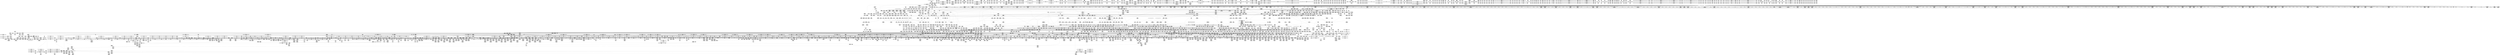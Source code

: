 digraph {
	CE0x5496880 [shape=record,shape=Mrecord,label="{CE0x5496880|__preempt_count_add:tmp2}"]
	CE0x534ec10 [shape=record,shape=Mrecord,label="{CE0x534ec10|i64*_getelementptr_inbounds_(_38_x_i64_,_38_x_i64_*___llvm_gcov_ctr257,_i64_0,_i64_30)|*Constant*|*SummSource*}"]
	CE0x52c4400 [shape=record,shape=Mrecord,label="{CE0x52c4400|task_sid:tmp22|security/selinux/hooks.c,208|*SummSink*}"]
	CE0x52cb180 [shape=record,shape=Mrecord,label="{CE0x52cb180|task_sid:tmp12|security/selinux/hooks.c,208|*SummSink*}"]
	CE0x52c9820 [shape=record,shape=Mrecord,label="{CE0x52c9820|task_sid:land.lhs.true2|*SummSink*}"]
	CE0x54541e0 [shape=record,shape=Mrecord,label="{CE0x54541e0|_call_void_mcount()_#3}"]
	CE0x52654b0 [shape=record,shape=Mrecord,label="{CE0x52654b0|selinux_file_mprotect:tmp59|security/selinux/hooks.c,3314}"]
	CE0x531ecf0 [shape=record,shape=Mrecord,label="{CE0x531ecf0|i64_20|*Constant*}"]
	CE0x543b0b0 [shape=record,shape=Mrecord,label="{CE0x543b0b0|_ret_void,_!dbg_!27717|include/linux/rcupdate.h,419}"]
	CE0x52c7300 [shape=record,shape=Mrecord,label="{CE0x52c7300|task_sid:call7|security/selinux/hooks.c,208|*SummSink*}"]
	CE0x5433f30 [shape=record,shape=Mrecord,label="{CE0x5433f30|i64*_getelementptr_inbounds_(_12_x_i64_,_12_x_i64_*___llvm_gcov_ctr170,_i64_0,_i64_10)|*Constant*}"]
	CE0x5457880 [shape=record,shape=Mrecord,label="{CE0x5457880|i64*_getelementptr_inbounds_(_4_x_i64_,_4_x_i64_*___llvm_gcov_ctr133,_i64_0,_i64_0)|*Constant*|*SummSource*}"]
	CE0x527de10 [shape=record,shape=Mrecord,label="{CE0x527de10|file_has_perm:tobool7|security/selinux/hooks.c,1694}"]
	CE0x51e4270 [shape=record,shape=Mrecord,label="{CE0x51e4270|inode_has_perm:tmp13|security/selinux/hooks.c,1614|*SummSink*}"]
	CE0x51f25c0 [shape=record,shape=Mrecord,label="{CE0x51f25c0|i64_1|*Constant*|*SummSource*}"]
	CE0x5336ec0 [shape=record,shape=Mrecord,label="{CE0x5336ec0|GLOBAL:current_sid.__warned|Global_var:current_sid.__warned}"]
	CE0x5192460 [shape=record,shape=Mrecord,label="{CE0x5192460|448:_i64,_456:_i64,_464:_i64,_:_CRE_16,20_|*MultipleSource*|*LoadInst*|security/selinux/hooks.c,3311|security/selinux/hooks.c,3311}"]
	CE0x537a050 [shape=record,shape=Mrecord,label="{CE0x537a050|__preempt_count_sub:tmp4|./arch/x86/include/asm/preempt.h,77}"]
	CE0x51f5260 [shape=record,shape=Mrecord,label="{CE0x51f5260|get_current:tmp2}"]
	CE0x5278150 [shape=record,shape=Mrecord,label="{CE0x5278150|current_sid:tmp19|security/selinux/hooks.c,218}"]
	CE0x5494120 [shape=record,shape=Mrecord,label="{CE0x5494120|i64*_getelementptr_inbounds_(_4_x_i64_,_4_x_i64_*___llvm_gcov_ctr130,_i64_0,_i64_0)|*Constant*|*SummSink*}"]
	CE0x51f8590 [shape=record,shape=Mrecord,label="{CE0x51f8590|selinux_file_mprotect:return|*SummSink*}"]
	CE0x5254510 [shape=record,shape=Mrecord,label="{CE0x5254510|selinux_file_mprotect:tmp107|security/selinux/hooks.c,3333|*SummSource*}"]
	CE0x51c5810 [shape=record,shape=Mrecord,label="{CE0x51c5810|get_current:tmp3|*SummSource*}"]
	CE0x51d0cd0 [shape=record,shape=Mrecord,label="{CE0x51d0cd0|cred_has_perm:tmp1|*SummSink*}"]
	CE0x531dc30 [shape=record,shape=Mrecord,label="{CE0x531dc30|file_inode:tmp1}"]
	CE0x51d2ab0 [shape=record,shape=Mrecord,label="{CE0x51d2ab0|448:_i64,_456:_i64,_464:_i64,_:_CRE_118,119_}"]
	CE0x519c890 [shape=record,shape=Mrecord,label="{CE0x519c890|0:_i64,_8:_i64,_64:_%struct.mm_struct*,_80:_i64,_136:_%struct.anon_vma*,_160:_%struct.file*,_:_CRE_107,108_}"]
	CE0x52c50e0 [shape=record,shape=Mrecord,label="{CE0x52c50e0|task_sid:tmp25|security/selinux/hooks.c,208}"]
	CE0x5265780 [shape=record,shape=Mrecord,label="{CE0x5265780|i64_24|*Constant*|*SummSink*}"]
	CE0x518d4a0 [shape=record,shape=Mrecord,label="{CE0x518d4a0|GLOBAL:selinux_checkreqprot|Global_var:selinux_checkreqprot|*SummSource*}"]
	CE0x51c6c60 [shape=record,shape=Mrecord,label="{CE0x51c6c60|file_has_perm:call4|security/selinux/hooks.c,1684|*SummSink*}"]
	CE0x530b0b0 [shape=record,shape=Mrecord,label="{CE0x530b0b0|current_sid:tmp1|*SummSink*}"]
	CE0x525d8f0 [shape=record,shape=Mrecord,label="{CE0x525d8f0|i64_20|*Constant*|*SummSource*}"]
	CE0x53552d0 [shape=record,shape=Mrecord,label="{CE0x53552d0|file_map_prot_check:tmp67|security/selinux/hooks.c,3262|*SummSink*}"]
	CE0x52c7f10 [shape=record,shape=Mrecord,label="{CE0x52c7f10|_call_void_rcu_read_unlock()_#10,_!dbg_!27748|security/selinux/hooks.c,209|*SummSource*}"]
	CE0x525c310 [shape=record,shape=Mrecord,label="{CE0x525c310|i32_1|*Constant*|*SummSink*}"]
	CE0x51968c0 [shape=record,shape=Mrecord,label="{CE0x51968c0|selinux_file_mprotect:vm_flags|security/selinux/hooks.c,3309}"]
	CE0x51a1a70 [shape=record,shape=Mrecord,label="{CE0x51a1a70|selinux_file_mprotect:tmp22|security/selinux/hooks.c,3305|*SummSink*}"]
	CE0x5336270 [shape=record,shape=Mrecord,label="{CE0x5336270|file_map_prot_check:land.lhs.true2|*SummSource*}"]
	CE0x5305870 [shape=record,shape=Mrecord,label="{CE0x5305870|current_sid:land.lhs.true2|*SummSink*}"]
	CE0x5331e70 [shape=record,shape=Mrecord,label="{CE0x5331e70|current_sid:tmp13|security/selinux/hooks.c,218|*SummSource*}"]
	CE0x54926f0 [shape=record,shape=Mrecord,label="{CE0x54926f0|rcu_lock_release:tmp4|include/linux/rcupdate.h,423|*SummSink*}"]
	CE0x51f1020 [shape=record,shape=Mrecord,label="{CE0x51f1020|%struct.common_audit_data*_null|*Constant*}"]
	CE0x51b0960 [shape=record,shape=Mrecord,label="{CE0x51b0960|0:_i64,_8:_i64,_64:_%struct.mm_struct*,_80:_i64,_136:_%struct.anon_vma*,_160:_%struct.file*,_:_CRE_88,89_}"]
	CE0x51d5e90 [shape=record,shape=Mrecord,label="{CE0x51d5e90|selinux_file_mprotect:tmp72|security/selinux/hooks.c,3314}"]
	CE0x543b200 [shape=record,shape=Mrecord,label="{CE0x543b200|_ret_void,_!dbg_!27717|include/linux/rcupdate.h,419|*SummSource*}"]
	CE0x54501c0 [shape=record,shape=Mrecord,label="{CE0x54501c0|rcu_read_lock:tmp8|include/linux/rcupdate.h,882}"]
	CE0x543c280 [shape=record,shape=Mrecord,label="{CE0x543c280|rcu_read_lock:tmp10|include/linux/rcupdate.h,882|*SummSource*}"]
	CE0x53479d0 [shape=record,shape=Mrecord,label="{CE0x53479d0|GLOBAL:__preempt_count|Global_var:__preempt_count|*SummSink*}"]
	CE0x524e730 [shape=record,shape=Mrecord,label="{CE0x524e730|448:_i64,_456:_i64,_464:_i64,_:_CRE_1146,1147_}"]
	CE0x524fdb0 [shape=record,shape=Mrecord,label="{CE0x524fdb0|448:_i64,_456:_i64,_464:_i64,_:_CRE_1164,1165_}"]
	CE0x53df580 [shape=record,shape=Mrecord,label="{CE0x53df580|rcu_read_lock:tmp9|include/linux/rcupdate.h,882|*SummSink*}"]
	CE0x53300a0 [shape=record,shape=Mrecord,label="{CE0x53300a0|file_map_prot_check:if.end37|*SummSink*}"]
	CE0x52f3040 [shape=record,shape=Mrecord,label="{CE0x52f3040|inode_has_perm:tmp20|security/selinux/hooks.c,1618|*SummSink*}"]
	"CONST[source:1(input),value:2(dynamic)][purpose:{operation}][SrcIdx:9]"
	CE0x522d290 [shape=record,shape=Mrecord,label="{CE0x522d290|file_map_prot_check:if.then33|*SummSink*}"]
	CE0x519a5f0 [shape=record,shape=Mrecord,label="{CE0x519a5f0|selinux_file_mprotect:if.end43|*SummSource*}"]
	CE0x5333850 [shape=record,shape=Mrecord,label="{CE0x5333850|file_map_prot_check:tmp31|security/selinux/hooks.c,3242|*SummSink*}"]
	CE0x524a240 [shape=record,shape=Mrecord,label="{CE0x524a240|448:_i64,_456:_i64,_464:_i64,_:_CRE_999,1000_}"]
	CE0x5241900 [shape=record,shape=Mrecord,label="{CE0x5241900|COLLAPSED:_GCMRE___llvm_gcov_ctr170_internal_global_12_x_i64_zeroinitializer:_elem_0:default:}"]
	CE0x51ca1a0 [shape=record,shape=Mrecord,label="{CE0x51ca1a0|get_current:tmp|*SummSource*}"]
	CE0x5444340 [shape=record,shape=Mrecord,label="{CE0x5444340|rcu_lock_acquire:tmp1}"]
	CE0x51e6bc0 [shape=record,shape=Mrecord,label="{CE0x51e6bc0|448:_i64,_456:_i64,_464:_i64,_:_CRE_157,158_}"]
	CE0x545e390 [shape=record,shape=Mrecord,label="{CE0x545e390|_ret_void,_!dbg_!27717|include/linux/rcupdate.h,424|*SummSink*}"]
	CE0x52d1d80 [shape=record,shape=Mrecord,label="{CE0x52d1d80|file_has_perm:tmp3|security/selinux/hooks.c,1674|*SummSink*}"]
	CE0x5245540 [shape=record,shape=Mrecord,label="{CE0x5245540|448:_i64,_456:_i64,_464:_i64,_:_CRE_938,939_}"]
	CE0x51a0e00 [shape=record,shape=Mrecord,label="{CE0x51a0e00|_ret_i32_%call2,_!dbg_!27718|security/selinux/hooks.c,1544|*SummSink*}"]
	CE0x51e0220 [shape=record,shape=Mrecord,label="{CE0x51e0220|cred_has_perm:entry|*SummSink*}"]
	CE0x5254690 [shape=record,shape=Mrecord,label="{CE0x5254690|i64*_getelementptr_inbounds_(_44_x_i64_,_44_x_i64_*___llvm_gcov_ctr258,_i64_0,_i64_43)|*Constant*|*SummSource*}"]
	CE0x51a00d0 [shape=record,shape=Mrecord,label="{CE0x51a00d0|current_has_perm:tsk|Function::current_has_perm&Arg::tsk::|*SummSource*}"]
	CE0x52c6d70 [shape=record,shape=Mrecord,label="{CE0x52c6d70|task_sid:tmp27|security/selinux/hooks.c,208|*SummSink*}"]
	CE0x51c3250 [shape=record,shape=Mrecord,label="{CE0x51c3250|current_has_perm:tmp3|*SummSource*}"]
	CE0x53085d0 [shape=record,shape=Mrecord,label="{CE0x53085d0|file_map_prot_check:tmp41|security/selinux/hooks.c,3249|*SummSource*}"]
	CE0x536abf0 [shape=record,shape=Mrecord,label="{CE0x536abf0|i64*_getelementptr_inbounds_(_4_x_i64_,_4_x_i64_*___llvm_gcov_ctr135,_i64_0,_i64_1)|*Constant*|*SummSink*}"]
	CE0x51d4760 [shape=record,shape=Mrecord,label="{CE0x51d4760|file_has_perm:tmp15|security/selinux/hooks.c,1688}"]
	CE0x52c6690 [shape=record,shape=Mrecord,label="{CE0x52c6690|task_sid:tmp26|security/selinux/hooks.c,208|*SummSource*}"]
	CE0x533f7e0 [shape=record,shape=Mrecord,label="{CE0x533f7e0|inode_has_perm:bb|*SummSource*}"]
	CE0x5195e40 [shape=record,shape=Mrecord,label="{CE0x5195e40|0:_i64,_8:_i64,_64:_%struct.mm_struct*,_80:_i64,_136:_%struct.anon_vma*,_160:_%struct.file*,_:_CRE_76,77_}"]
	CE0x5243e00 [shape=record,shape=Mrecord,label="{CE0x5243e00|448:_i64,_456:_i64,_464:_i64,_:_CRE_480,488_|*MultipleSource*|*LoadInst*|security/selinux/hooks.c,3311|security/selinux/hooks.c,3311}"]
	CE0x53e9180 [shape=record,shape=Mrecord,label="{CE0x53e9180|inode_has_perm:tmp12|security/selinux/hooks.c,1612}"]
	CE0x53302f0 [shape=record,shape=Mrecord,label="{CE0x53302f0|file_map_prot_check:error|*SummSource*}"]
	CE0x5453110 [shape=record,shape=Mrecord,label="{CE0x5453110|rcu_read_unlock:tmp2|*SummSource*}"]
	CE0x5448640 [shape=record,shape=Mrecord,label="{CE0x5448640|rcu_read_unlock:tmp16|include/linux/rcupdate.h,933|*SummSink*}"]
	CE0x51f32f0 [shape=record,shape=Mrecord,label="{CE0x51f32f0|i64*_getelementptr_inbounds_(_44_x_i64_,_44_x_i64_*___llvm_gcov_ctr258,_i64_0,_i64_0)|*Constant*|*SummSink*}"]
	CE0x5350f30 [shape=record,shape=Mrecord,label="{CE0x5350f30|file_map_prot_check:or|security/selinux/hooks.c,3259|*SummSource*}"]
	CE0x529b750 [shape=record,shape=Mrecord,label="{CE0x529b750|selinux_file_mprotect:conv|security/selinux/hooks.c,3332|*SummSource*}"]
	CE0x534ab80 [shape=record,shape=Mrecord,label="{CE0x534ab80|__preempt_count_add:entry|*SummSink*}"]
	CE0x543cc30 [shape=record,shape=Mrecord,label="{CE0x543cc30|rcu_read_lock:tmp16|include/linux/rcupdate.h,882|*SummSource*}"]
	CE0x52b6620 [shape=record,shape=Mrecord,label="{CE0x52b6620|i64*_getelementptr_inbounds_(_2_x_i64_,_2_x_i64_*___llvm_gcov_ctr131,_i64_0,_i64_0)|*Constant*|*SummSource*}"]
	CE0x52cab80 [shape=record,shape=Mrecord,label="{CE0x52cab80|task_sid:tmp8|security/selinux/hooks.c,208|*SummSource*}"]
	CE0x543ffc0 [shape=record,shape=Mrecord,label="{CE0x543ffc0|rcu_read_lock:tmp18|include/linux/rcupdate.h,882|*SummSink*}"]
	CE0x51d0090 [shape=record,shape=Mrecord,label="{CE0x51d0090|cred_sid:tmp4|*LoadInst*|security/selinux/hooks.c,196|*SummSink*}"]
	CE0x51f1c60 [shape=record,shape=Mrecord,label="{CE0x51f1c60|selinux_file_mprotect:land.lhs.true11|*SummSink*}"]
	CE0x5339f20 [shape=record,shape=Mrecord,label="{CE0x5339f20|i64*_getelementptr_inbounds_(_8_x_i64_,_8_x_i64_*___llvm_gcov_ctr154,_i64_0,_i64_0)|*Constant*|*SummSink*}"]
	CE0x534b7e0 [shape=record,shape=Mrecord,label="{CE0x534b7e0|rcu_lock_acquire:indirectgoto|*SummSink*}"]
	CE0x517b4a0 [shape=record,shape=Mrecord,label="{CE0x517b4a0|get_current:entry|*SummSource*}"]
	CE0x51dfff0 [shape=record,shape=Mrecord,label="{CE0x51dfff0|cred_has_perm:entry}"]
	CE0x54a2a70 [shape=record,shape=Mrecord,label="{CE0x54a2a70|__rcu_read_lock:bb}"]
	CE0x51a7a30 [shape=record,shape=Mrecord,label="{CE0x51a7a30|i8_1|*Constant*}"]
	CE0x5262630 [shape=record,shape=Mrecord,label="{CE0x5262630|selinux_file_mprotect:tmp45|security/selinux/hooks.c,3311}"]
	CE0x545dd20 [shape=record,shape=Mrecord,label="{CE0x545dd20|rcu_lock_release:map|Function::rcu_lock_release&Arg::map::|*SummSource*}"]
	CE0x5257d90 [shape=record,shape=Mrecord,label="{CE0x5257d90|file_map_prot_check:tmp39|security/selinux/hooks.c,3241}"]
	CE0x518a8f0 [shape=record,shape=Mrecord,label="{CE0x518a8f0|i64*_getelementptr_inbounds_(_2_x_i64_,_2_x_i64_*___llvm_gcov_ctr98,_i64_0,_i64_1)|*Constant*|*SummSource*}"]
	CE0x5496500 [shape=record,shape=Mrecord,label="{CE0x5496500|__preempt_count_add:tmp7|./arch/x86/include/asm/preempt.h,73|*SummSource*}"]
	CE0x526a210 [shape=record,shape=Mrecord,label="{CE0x526a210|selinux_file_mprotect:tmp63|*LoadInst*|security/selinux/hooks.c,3315|*SummSource*}"]
	CE0x518acf0 [shape=record,shape=Mrecord,label="{CE0x518acf0|selinux_file_mprotect:tmp19|security/selinux/hooks.c,3303|*SummSource*}"]
	CE0x51999d0 [shape=record,shape=Mrecord,label="{CE0x51999d0|448:_i64,_456:_i64,_464:_i64,_:_CRE_146,147_}"]
	CE0x5198fd0 [shape=record,shape=Mrecord,label="{CE0x5198fd0|448:_i64,_456:_i64,_464:_i64,_:_CRE_138,139_}"]
	CE0x539aff0 [shape=record,shape=Mrecord,label="{CE0x539aff0|i64*_getelementptr_inbounds_(_2_x_i64_,_2_x_i64_*___llvm_gcov_ctr131,_i64_0,_i64_1)|*Constant*}"]
	CE0x5309ca0 [shape=record,shape=Mrecord,label="{CE0x5309ca0|file_map_prot_check:cred4|security/selinux/hooks.c,3238|*SummSource*}"]
	CE0x5339390 [shape=record,shape=Mrecord,label="{CE0x5339390|file_map_prot_check:land.lhs.true25}"]
	CE0x51fead0 [shape=record,shape=Mrecord,label="{CE0x51fead0|0:_i64,_8:_i64,_64:_%struct.mm_struct*,_80:_i64,_136:_%struct.anon_vma*,_160:_%struct.file*,_:_CRE_103,104_}"]
	CE0x5277b60 [shape=record,shape=Mrecord,label="{CE0x5277b60|file_map_prot_check:tmp16|security/selinux/hooks.c,3238|*SummSink*}"]
	CE0x524ce30 [shape=record,shape=Mrecord,label="{CE0x524ce30|448:_i64,_456:_i64,_464:_i64,_:_CRE_1126,1127_}"]
	CE0x52f9b70 [shape=record,shape=Mrecord,label="{CE0x52f9b70|i64*_getelementptr_inbounds_(_12_x_i64_,_12_x_i64_*___llvm_gcov_ctr170,_i64_0,_i64_11)|*Constant*}"]
	CE0x5300ed0 [shape=record,shape=Mrecord,label="{CE0x5300ed0|current_sid:sid|security/selinux/hooks.c,220|*SummSink*}"]
	CE0x5488c40 [shape=record,shape=Mrecord,label="{CE0x5488c40|__preempt_count_sub:do.body|*SummSource*}"]
	CE0x5296b20 [shape=record,shape=Mrecord,label="{CE0x5296b20|selinux_file_mprotect:tmp100|security/selinux/hooks.c,3329|*SummSource*}"]
	CE0x5245d80 [shape=record,shape=Mrecord,label="{CE0x5245d80|448:_i64,_456:_i64,_464:_i64,_:_CRE_944,945_}"]
	CE0x5323180 [shape=record,shape=Mrecord,label="{CE0x5323180|COLLAPSED:_GCMRE___llvm_gcov_ctr257_internal_global_38_x_i64_zeroinitializer:_elem_0:default:}"]
	CE0x5266170 [shape=record,shape=Mrecord,label="{CE0x5266170|i64_25|*Constant*}"]
	CE0x54ab010 [shape=record,shape=Mrecord,label="{CE0x54ab010|__preempt_count_add:tmp|*SummSource*}"]
	CE0x524ad80 [shape=record,shape=Mrecord,label="{CE0x524ad80|448:_i64,_456:_i64,_464:_i64,_:_CRE_1120,1121_}"]
	CE0x52b8e80 [shape=record,shape=Mrecord,label="{CE0x52b8e80|task_sid:tmp5|security/selinux/hooks.c,208|*SummSource*}"]
	CE0x529a640 [shape=record,shape=Mrecord,label="{CE0x529a640|selinux_file_mprotect:vm_file49|security/selinux/hooks.c,3332}"]
	CE0x52bbaf0 [shape=record,shape=Mrecord,label="{CE0x52bbaf0|rcu_read_lock:do.body}"]
	CE0x518cf40 [shape=record,shape=Mrecord,label="{CE0x518cf40|selinux_file_mprotect:tmp21|security/selinux/hooks.c,3305}"]
	CE0x52978e0 [shape=record,shape=Mrecord,label="{CE0x52978e0|i64*_getelementptr_inbounds_(_44_x_i64_,_44_x_i64_*___llvm_gcov_ctr258,_i64_0,_i64_41)|*Constant*}"]
	CE0x531a1f0 [shape=record,shape=Mrecord,label="{CE0x531a1f0|current_sid:tmp23|security/selinux/hooks.c,218|*SummSource*}"]
	CE0x5451620 [shape=record,shape=Mrecord,label="{CE0x5451620|rcu_read_lock:bb}"]
	CE0x54a37e0 [shape=record,shape=Mrecord,label="{CE0x54a37e0|%struct.lockdep_map*_null|*Constant*|*SummSink*}"]
	CE0x524f630 [shape=record,shape=Mrecord,label="{CE0x524f630|448:_i64,_456:_i64,_464:_i64,_:_CRE_1158,1159_}"]
	CE0x53e8550 [shape=record,shape=Mrecord,label="{CE0x53e8550|i64*_getelementptr_inbounds_(_8_x_i64_,_8_x_i64_*___llvm_gcov_ctr154,_i64_0,_i64_5)|*Constant*|*SummSource*}"]
	CE0x5294870 [shape=record,shape=Mrecord,label="{CE0x5294870|i64_39|*Constant*|*SummSink*}"]
	CE0x54acf70 [shape=record,shape=Mrecord,label="{CE0x54acf70|void_(i32*,_i32,_i32*)*_asm_addl_$1,_%gs:$0_,_*m,ri,*m,_dirflag_,_fpsr_,_flags_|*SummSource*}"]
	CE0x51de740 [shape=record,shape=Mrecord,label="{CE0x51de740|selinux_file_mprotect:tmp76|security/selinux/hooks.c,3317|*SummSource*}"]
	CE0x5192a70 [shape=record,shape=Mrecord,label="{CE0x5192a70|448:_i64,_456:_i64,_464:_i64,_:_CRE_8,16_|*MultipleSource*|*LoadInst*|security/selinux/hooks.c,3311|security/selinux/hooks.c,3311}"]
	CE0x548c9f0 [shape=record,shape=Mrecord,label="{CE0x548c9f0|i64*_getelementptr_inbounds_(_4_x_i64_,_4_x_i64_*___llvm_gcov_ctr134,_i64_0,_i64_1)|*Constant*|*SummSource*}"]
	CE0x52cb990 [shape=record,shape=Mrecord,label="{CE0x52cb990|task_sid:tmp8|security/selinux/hooks.c,208|*SummSink*}"]
	CE0x5434200 [shape=record,shape=Mrecord,label="{CE0x5434200|rcu_read_lock:tmp4|include/linux/rcupdate.h,882}"]
	CE0x52d2870 [shape=record,shape=Mrecord,label="{CE0x52d2870|file_inode:f|Function::file_inode&Arg::f::|*SummSource*}"]
	CE0x530a890 [shape=record,shape=Mrecord,label="{CE0x530a890|current_sid:tmp1}"]
	CE0x527c480 [shape=record,shape=Mrecord,label="{CE0x527c480|file_has_perm:tmp17|security/selinux/hooks.c,1689}"]
	CE0x52d2a20 [shape=record,shape=Mrecord,label="{CE0x52d2a20|_ret_%struct.inode*_%tmp4,_!dbg_!27713|include/linux/fs.h,1916}"]
	CE0x52459c0 [shape=record,shape=Mrecord,label="{CE0x52459c0|448:_i64,_456:_i64,_464:_i64,_:_CRE_941,942_}"]
	CE0x524d470 [shape=record,shape=Mrecord,label="{CE0x524d470|448:_i64,_456:_i64,_464:_i64,_:_CRE_1131,1132_}"]
	CE0x524e0f0 [shape=record,shape=Mrecord,label="{CE0x524e0f0|448:_i64,_456:_i64,_464:_i64,_:_CRE_1141,1142_}"]
	CE0x53e0e40 [shape=record,shape=Mrecord,label="{CE0x53e0e40|_call_void_rcu_lock_acquire(%struct.lockdep_map*_rcu_lock_map)_#10,_!dbg_!27711|include/linux/rcupdate.h,881|*SummSource*}"]
	CE0x52b3340 [shape=record,shape=Mrecord,label="{CE0x52b3340|file_map_prot_check:tmp73|security/selinux/hooks.c,3268}"]
	CE0x5451c10 [shape=record,shape=Mrecord,label="{CE0x5451c10|rcu_read_lock:tmp22|include/linux/rcupdate.h,884|*SummSource*}"]
	CE0x545e790 [shape=record,shape=Mrecord,label="{CE0x545e790|i64*_getelementptr_inbounds_(_11_x_i64_,_11_x_i64_*___llvm_gcov_ctr132,_i64_0,_i64_9)|*Constant*|*SummSource*}"]
	CE0x51fb5d0 [shape=record,shape=Mrecord,label="{CE0x51fb5d0|selinux_file_mprotect:tmp4|security/selinux/hooks.c,3303|*SummSource*}"]
	CE0x5323110 [shape=record,shape=Mrecord,label="{CE0x5323110|file_map_prot_check:tmp}"]
	CE0x51fbad0 [shape=record,shape=Mrecord,label="{CE0x51fbad0|file_map_prot_check:tmp37|security/selinux/hooks.c,3241|*SummSink*}"]
	CE0x52f2940 [shape=record,shape=Mrecord,label="{CE0x52f2940|inode_has_perm:retval.0|*SummSink*}"]
	CE0x534aa00 [shape=record,shape=Mrecord,label="{CE0x534aa00|__preempt_count_add:entry}"]
	CE0x542fb60 [shape=record,shape=Mrecord,label="{CE0x542fb60|i32_22|*Constant*}"]
	CE0x51e4200 [shape=record,shape=Mrecord,label="{CE0x51e4200|inode_has_perm:tmp13|security/selinux/hooks.c,1614|*SummSource*}"]
	CE0x544b980 [shape=record,shape=Mrecord,label="{CE0x544b980|rcu_read_lock:tmp4|include/linux/rcupdate.h,882|*SummSink*}"]
	CE0x51da770 [shape=record,shape=Mrecord,label="{CE0x51da770|selinux_file_mprotect:tmp80|security/selinux/hooks.c,3318}"]
	CE0x52f7670 [shape=record,shape=Mrecord,label="{CE0x52f7670|file_has_perm:tmp23|security/selinux/hooks.c,1694|*SummSink*}"]
	CE0x5456270 [shape=record,shape=Mrecord,label="{CE0x5456270|i64*_getelementptr_inbounds_(_11_x_i64_,_11_x_i64_*___llvm_gcov_ctr127,_i64_0,_i64_9)|*Constant*}"]
	CE0x5345800 [shape=record,shape=Mrecord,label="{CE0x5345800|_call_void_asm_sideeffect_,_memory_,_dirflag_,_fpsr_,_flags_()_#3,_!dbg_!27711,_!srcloc_!27714|include/linux/rcupdate.h,244|*SummSource*}"]
	CE0x51e9310 [shape=record,shape=Mrecord,label="{CE0x51e9310|448:_i64,_456:_i64,_464:_i64,_:_CRE_272,280_|*MultipleSource*|*LoadInst*|security/selinux/hooks.c,3311|security/selinux/hooks.c,3311}"]
	CE0x5280640 [shape=record,shape=Mrecord,label="{CE0x5280640|selinux_file_mprotect:tmp66|security/selinux/hooks.c,3315}"]
	CE0x5460900 [shape=record,shape=Mrecord,label="{CE0x5460900|__rcu_read_lock:tmp5|include/linux/rcupdate.h,239|*SummSink*}"]
	CE0x51c8d00 [shape=record,shape=Mrecord,label="{CE0x51c8d00|i8*_getelementptr_inbounds_(_45_x_i8_,_45_x_i8_*_.str12,_i32_0,_i32_0)|*Constant*}"]
	CE0x5291c70 [shape=record,shape=Mrecord,label="{CE0x5291c70|file_has_perm:file|Function::file_has_perm&Arg::file::}"]
	CE0x52a12f0 [shape=record,shape=Mrecord,label="{CE0x52a12f0|file_has_perm:cmp|security/selinux/hooks.c,1683}"]
	CE0x51af5f0 [shape=record,shape=Mrecord,label="{CE0x51af5f0|file_map_prot_check:tmp48|security/selinux/hooks.c,3251|*SummSource*}"]
	CE0x5304c20 [shape=record,shape=Mrecord,label="{CE0x5304c20|file_map_prot_check:tmp38|security/selinux/hooks.c,3241}"]
	CE0x5329500 [shape=record,shape=Mrecord,label="{CE0x5329500|i32_33554432|*Constant*|*SummSink*}"]
	CE0x5459570 [shape=record,shape=Mrecord,label="{CE0x5459570|GLOBAL:__llvm_gcov_ctr132|Global_var:__llvm_gcov_ctr132}"]
	CE0x5354c60 [shape=record,shape=Mrecord,label="{CE0x5354c60|file_map_prot_check:tmp67|security/selinux/hooks.c,3262}"]
	CE0x52b4f90 [shape=record,shape=Mrecord,label="{CE0x52b4f90|file_map_prot_check:tmp75|security/selinux/hooks.c,3269}"]
	CE0x5342ec0 [shape=record,shape=Mrecord,label="{CE0x5342ec0|__validate_creds:tmp9|include/linux/cred.h,175|*SummSink*}"]
	CE0x53da5f0 [shape=record,shape=Mrecord,label="{CE0x53da5f0|inode_has_perm:tmp15|*LoadInst*|security/selinux/hooks.c,1615}"]
	CE0x548f660 [shape=record,shape=Mrecord,label="{CE0x548f660|rcu_lock_release:__here|*SummSink*}"]
	CE0x52ad4a0 [shape=record,shape=Mrecord,label="{CE0x52ad4a0|i64_7|*Constant*|*SummSink*}"]
	CE0x52c99e0 [shape=record,shape=Mrecord,label="{CE0x52c99e0|task_sid:land.lhs.true|*SummSource*}"]
	CE0x52561c0 [shape=record,shape=Mrecord,label="{CE0x52561c0|get_current:bb|*SummSink*}"]
	CE0x5197f90 [shape=record,shape=Mrecord,label="{CE0x5197f90|i32_78|*Constant*|*SummSource*}"]
	CE0x529d060 [shape=record,shape=Mrecord,label="{CE0x529d060|file_map_prot_check:prot|Function::file_map_prot_check&Arg::prot::|*SummSource*}"]
	CE0x51c2340 [shape=record,shape=Mrecord,label="{CE0x51c2340|_call_void_lockdep_rcu_suspicious(i8*_getelementptr_inbounds_(_25_x_i8_,_25_x_i8_*_.str3,_i32_0,_i32_0),_i32_3303,_i8*_getelementptr_inbounds_(_45_x_i8_,_45_x_i8_*_.str12,_i32_0,_i32_0))_#10,_!dbg_!27730|security/selinux/hooks.c,3303}"]
	CE0x5250b70 [shape=record,shape=Mrecord,label="{CE0x5250b70|448:_i64,_456:_i64,_464:_i64,_:_CRE_1175,1176_}"]
	CE0x5314c90 [shape=record,shape=Mrecord,label="{CE0x5314c90|current_sid:tmp16|security/selinux/hooks.c,218|*SummSource*}"]
	CE0x53528e0 [shape=record,shape=Mrecord,label="{CE0x53528e0|current_sid:tobool|security/selinux/hooks.c,218}"]
	CE0x5341190 [shape=record,shape=Mrecord,label="{CE0x5341190|i64*_getelementptr_inbounds_(_5_x_i64_,_5_x_i64_*___llvm_gcov_ctr155,_i64_0,_i64_3)|*Constant*}"]
	CE0x51abb50 [shape=record,shape=Mrecord,label="{CE0x51abb50|i32_6|*Constant*|*SummSink*}"]
	CE0x527bb70 [shape=record,shape=Mrecord,label="{CE0x527bb70|selinux_file_mprotect:vm_mm28|security/selinux/hooks.c,3316|*SummSource*}"]
	CE0x5249480 [shape=record,shape=Mrecord,label="{CE0x5249480|448:_i64,_456:_i64,_464:_i64,_:_CRE_988,989_}"]
	CE0x52b3240 [shape=record,shape=Mrecord,label="{CE0x52b3240|i64*_getelementptr_inbounds_(_38_x_i64_,_38_x_i64_*___llvm_gcov_ctr257,_i64_0,_i64_36)|*Constant*}"]
	CE0x51e7200 [shape=record,shape=Mrecord,label="{CE0x51e7200|448:_i64,_456:_i64,_464:_i64,_:_CRE_162,163_}"]
	CE0x51a2f60 [shape=record,shape=Mrecord,label="{CE0x51a2f60|selinux_file_mprotect:tmp48|*LoadInst*|security/selinux/hooks.c,3312|*SummSink*}"]
	CE0x5302e00 [shape=record,shape=Mrecord,label="{CE0x5302e00|cred_sid:tmp6|security/selinux/hooks.c,197|*SummSink*}"]
	CE0x52639f0 [shape=record,shape=Mrecord,label="{CE0x52639f0|selinux_file_mprotect:tmp61|security/selinux/hooks.c,3314}"]
	CE0x52cac10 [shape=record,shape=Mrecord,label="{CE0x52cac10|rcu_read_lock:bb|*SummSource*}"]
	CE0x51dbb30 [shape=record,shape=Mrecord,label="{CE0x51dbb30|selinux_file_mprotect:tobool38|security/selinux/hooks.c,3318|*SummSink*}"]
	CE0x5291420 [shape=record,shape=Mrecord,label="{CE0x5291420|GLOBAL:file_has_perm|*Constant*|*SummSink*}"]
	CE0x5488de0 [shape=record,shape=Mrecord,label="{CE0x5488de0|i64*_getelementptr_inbounds_(_4_x_i64_,_4_x_i64_*___llvm_gcov_ctr135,_i64_0,_i64_1)|*Constant*|*SummSource*}"]
	CE0x5319580 [shape=record,shape=Mrecord,label="{CE0x5319580|_ret_void,_!dbg_!27735|include/linux/rcupdate.h,884|*SummSource*}"]
	CE0x534c2a0 [shape=record,shape=Mrecord,label="{CE0x534c2a0|_call_void_mcount()_#3|*SummSource*}"]
	CE0x53df040 [shape=record,shape=Mrecord,label="{CE0x53df040|i64_4|*Constant*}"]
	CE0x52c08b0 [shape=record,shape=Mrecord,label="{CE0x52c08b0|_call_void_mcount()_#3|*SummSink*}"]
	CE0x530f6f0 [shape=record,shape=Mrecord,label="{CE0x530f6f0|file_map_prot_check:tmp20|security/selinux/hooks.c,3241|*SummSink*}"]
	CE0x51e0e70 [shape=record,shape=Mrecord,label="{CE0x51e0e70|i32_134217728|*Constant*|*SummSource*}"]
	CE0x52bb340 [shape=record,shape=Mrecord,label="{CE0x52bb340|inode_has_perm:if.end|*SummSink*}"]
	CE0x5327400 [shape=record,shape=Mrecord,label="{CE0x5327400|file_map_prot_check:land.lhs.true9|*SummSource*}"]
	CE0x542ce30 [shape=record,shape=Mrecord,label="{CE0x542ce30|rcu_read_lock:tmp5|include/linux/rcupdate.h,882|*SummSink*}"]
	CE0x517e490 [shape=record,shape=Mrecord,label="{CE0x517e490|_call_void_mcount()_#3|*SummSink*}"]
	CE0x52f0470 [shape=record,shape=Mrecord,label="{CE0x52f0470|i64_1|*Constant*}"]
	CE0x5256040 [shape=record,shape=Mrecord,label="{CE0x5256040|get_current:bb|*SummSource*}"]
	CE0x5463a50 [shape=record,shape=Mrecord,label="{CE0x5463a50|_call_void_mcount()_#3}"]
	CE0x51c89b0 [shape=record,shape=Mrecord,label="{CE0x51c89b0|cred_has_perm:tmp|*SummSource*}"]
	CE0x532def0 [shape=record,shape=Mrecord,label="{CE0x532def0|file_map_prot_check:if.then15|*SummSink*}"]
	CE0x5279080 [shape=record,shape=Mrecord,label="{CE0x5279080|task_sid:if.then}"]
	CE0x54437b0 [shape=record,shape=Mrecord,label="{CE0x54437b0|rcu_read_unlock:tmp}"]
	CE0x544c260 [shape=record,shape=Mrecord,label="{CE0x544c260|GLOBAL:rcu_read_lock.__warned|Global_var:rcu_read_lock.__warned}"]
	CE0x54899d0 [shape=record,shape=Mrecord,label="{CE0x54899d0|COLLAPSED:_GCMRE___llvm_gcov_ctr135_internal_global_4_x_i64_zeroinitializer:_elem_0:default:}"]
	CE0x524bec0 [shape=record,shape=Mrecord,label="{CE0x524bec0|448:_i64,_456:_i64,_464:_i64,_:_CRE_1088,1096_|*MultipleSource*|*LoadInst*|security/selinux/hooks.c,3311|security/selinux/hooks.c,3311}"]
	CE0x51df0c0 [shape=record,shape=Mrecord,label="{CE0x51df0c0|i64_27|*Constant*|*SummSource*}"]
	CE0x52bd430 [shape=record,shape=Mrecord,label="{CE0x52bd430|_call_void_mcount()_#3}"]
	CE0x51dcad0 [shape=record,shape=Mrecord,label="{CE0x51dcad0|selinux_file_mprotect:tobool38|security/selinux/hooks.c,3318|*SummSource*}"]
	CE0x51d39d0 [shape=record,shape=Mrecord,label="{CE0x51d39d0|file_has_perm:tmp13|security/selinux/hooks.c,1688}"]
	CE0x528f940 [shape=record,shape=Mrecord,label="{CE0x528f940|i64*_getelementptr_inbounds_(_44_x_i64_,_44_x_i64_*___llvm_gcov_ctr258,_i64_0,_i64_37)|*Constant*}"]
	CE0x51a0b60 [shape=record,shape=Mrecord,label="{CE0x51a0b60|current_has_perm:perms|Function::current_has_perm&Arg::perms::|*SummSource*}"]
	CE0x52c39e0 [shape=record,shape=Mrecord,label="{CE0x52c39e0|task_sid:tmp21|security/selinux/hooks.c,208|*SummSource*}"]
	CE0x5323d10 [shape=record,shape=Mrecord,label="{CE0x5323d10|task_sid:tmp11|security/selinux/hooks.c,208}"]
	CE0x543bee0 [shape=record,shape=Mrecord,label="{CE0x543bee0|rcu_read_unlock:tmp11|include/linux/rcupdate.h,933|*SummSource*}"]
	CE0x537cf20 [shape=record,shape=Mrecord,label="{CE0x537cf20|__preempt_count_add:do.body|*SummSink*}"]
	CE0x51e1b80 [shape=record,shape=Mrecord,label="{CE0x51e1b80|i32_14|*Constant*}"]
	CE0x52a1c00 [shape=record,shape=Mrecord,label="{CE0x52a1c00|i64_2|*Constant*}"]
	CE0x52a26f0 [shape=record,shape=Mrecord,label="{CE0x52a26f0|GLOBAL:__llvm_gcov_ctr170|Global_var:__llvm_gcov_ctr170|*SummSink*}"]
	CE0x52f4030 [shape=record,shape=Mrecord,label="{CE0x52f4030|i32_3|*Constant*|*SummSource*}"]
	CE0x544a6f0 [shape=record,shape=Mrecord,label="{CE0x544a6f0|rcu_read_lock:tmp13|include/linux/rcupdate.h,882|*SummSink*}"]
	CE0x53311f0 [shape=record,shape=Mrecord,label="{CE0x53311f0|file_map_prot_check:tobool14|security/selinux/hooks.c,3242}"]
	CE0x5320820 [shape=record,shape=Mrecord,label="{CE0x5320820|%struct.file*_null|*Constant*}"]
	CE0x539cde0 [shape=record,shape=Mrecord,label="{CE0x539cde0|inode_has_perm:do.end|*SummSource*}"]
	CE0x5340d30 [shape=record,shape=Mrecord,label="{CE0x5340d30|__validate_creds:tmp5|include/linux/cred.h,173}"]
	CE0x5300d70 [shape=record,shape=Mrecord,label="{CE0x5300d70|current_sid:sid|security/selinux/hooks.c,220}"]
	CE0x53e0a40 [shape=record,shape=Mrecord,label="{CE0x53e0a40|file_has_perm:f_security|security/selinux/hooks.c,1674}"]
	CE0x54313d0 [shape=record,shape=Mrecord,label="{CE0x54313d0|rcu_read_lock:tmp6|include/linux/rcupdate.h,882|*SummSink*}"]
	CE0x53a3d90 [shape=record,shape=Mrecord,label="{CE0x53a3d90|0:_i32,_4:_i32,_8:_i16,_12:_i32,_16:_i32,_20:_i32,_24:_i32,_56:_i8*,_:_SCMRE_12,16_|*MultipleSource*|*LoadInst*|include/linux/fs.h,1916|security/selinux/hooks.c,1675|Function::inode_has_perm&Arg::inode::|security/selinux/hooks.c,1611}"]
	CE0x51aa1b0 [shape=record,shape=Mrecord,label="{CE0x51aa1b0|file_map_prot_check:tmp9|security/selinux/hooks.c,3238}"]
	CE0x51d7370 [shape=record,shape=Mrecord,label="{CE0x51d7370|selinux_file_mprotect:tmp37|security/selinux/hooks.c,3308|*SummSource*}"]
	CE0x5258520 [shape=record,shape=Mrecord,label="{CE0x5258520|current_has_perm:call2|security/selinux/hooks.c,1544}"]
	CE0x52699d0 [shape=record,shape=Mrecord,label="{CE0x52699d0|i64_27|*Constant*}"]
	CE0x5298740 [shape=record,shape=Mrecord,label="{CE0x5298740|selinux_file_mprotect:tmp102|security/selinux/hooks.c,3330|*SummSink*}"]
	CE0x5180250 [shape=record,shape=Mrecord,label="{CE0x5180250|get_current:entry|*SummSink*}"]
	CE0x51df2f0 [shape=record,shape=Mrecord,label="{CE0x51df2f0|selinux_file_mprotect:tmp65|security/selinux/hooks.c,3315|*SummSource*}"]
	CE0x5325da0 [shape=record,shape=Mrecord,label="{CE0x5325da0|task_sid:tmp11|security/selinux/hooks.c,208|*SummSource*}"]
	CE0x53e1bc0 [shape=record,shape=Mrecord,label="{CE0x53e1bc0|file_has_perm:tmp5|security/selinux/hooks.c,1681}"]
	CE0x544cc40 [shape=record,shape=Mrecord,label="{CE0x544cc40|_ret_void,_!dbg_!27717|include/linux/rcupdate.h,240|*SummSink*}"]
	CE0x5334b30 [shape=record,shape=Mrecord,label="{CE0x5334b30|file_map_prot_check:tmp31|security/selinux/hooks.c,3242|*SummSource*}"]
	CE0x52f2eb0 [shape=record,shape=Mrecord,label="{CE0x52f2eb0|i64*_getelementptr_inbounds_(_8_x_i64_,_8_x_i64_*___llvm_gcov_ctr154,_i64_0,_i64_7)|*Constant*|*SummSink*}"]
	CE0x5433c50 [shape=record,shape=Mrecord,label="{CE0x5433c50|_call_void_mcount()_#3|*SummSource*}"]
	CE0x5466590 [shape=record,shape=Mrecord,label="{CE0x5466590|_call_void___rcu_read_unlock()_#10,_!dbg_!27734|include/linux/rcupdate.h,937}"]
	CE0x524a740 [shape=record,shape=Mrecord,label="{CE0x524a740|448:_i64,_456:_i64,_464:_i64,_:_CRE_1003,1004_}"]
	CE0x51ea860 [shape=record,shape=Mrecord,label="{CE0x51ea860|448:_i64,_456:_i64,_464:_i64,_:_CRE_368,376_|*MultipleSource*|*LoadInst*|security/selinux/hooks.c,3311|security/selinux/hooks.c,3311}"]
	CE0x5329670 [shape=record,shape=Mrecord,label="{CE0x5329670|file_map_prot_check:tobool17|security/selinux/hooks.c,3249}"]
	CE0x5457a80 [shape=record,shape=Mrecord,label="{CE0x5457a80|i64*_getelementptr_inbounds_(_4_x_i64_,_4_x_i64_*___llvm_gcov_ctr133,_i64_0,_i64_0)|*Constant*|*SummSink*}"]
	CE0x52521f0 [shape=record,shape=Mrecord,label="{CE0x52521f0|448:_i64,_456:_i64,_464:_i64,_:_CRE_1192,1200_|*MultipleSource*|*LoadInst*|security/selinux/hooks.c,3311|security/selinux/hooks.c,3311}"]
	CE0x51a9f60 [shape=record,shape=Mrecord,label="{CE0x51a9f60|448:_i64,_456:_i64,_464:_i64,_:_CRE_101,102_}"]
	CE0x51911a0 [shape=record,shape=Mrecord,label="{CE0x51911a0|selinux_file_mprotect:tmp30|security/selinux/hooks.c,3308|*SummSink*}"]
	CE0x51d9f00 [shape=record,shape=Mrecord,label="{CE0x51d9f00|selinux_file_mprotect:tobool36|security/selinux/hooks.c,3318|*SummSink*}"]
	CE0x52659a0 [shape=record,shape=Mrecord,label="{CE0x52659a0|selinux_file_mprotect:tmp58|security/selinux/hooks.c,3314|*SummSource*}"]
	CE0x5326700 [shape=record,shape=Mrecord,label="{CE0x5326700|file_map_prot_check:if.then15}"]
	CE0x5184240 [shape=record,shape=Mrecord,label="{CE0x5184240|_ret_i32_%tmp6,_!dbg_!27716|security/selinux/hooks.c,197}"]
	CE0x533d1e0 [shape=record,shape=Mrecord,label="{CE0x533d1e0|current_sid:tmp9|security/selinux/hooks.c,218|*SummSource*}"]
	CE0x52baeb0 [shape=record,shape=Mrecord,label="{CE0x52baeb0|task_sid:do.end|*SummSink*}"]
	CE0x51aad60 [shape=record,shape=Mrecord,label="{CE0x51aad60|448:_i64,_456:_i64,_464:_i64,_:_CRE_76,80_|*MultipleSource*|*LoadInst*|security/selinux/hooks.c,3311|security/selinux/hooks.c,3311}"]
	CE0x518cd60 [shape=record,shape=Mrecord,label="{CE0x518cd60|i64_10|*Constant*}"]
	CE0x5347550 [shape=record,shape=Mrecord,label="{CE0x5347550|_call_void_asm_sideeffect_,_memory_,_dirflag_,_fpsr_,_flags_()_#3,_!dbg_!27711,_!srcloc_!27714|include/linux/rcupdate.h,244}"]
	CE0x5249c00 [shape=record,shape=Mrecord,label="{CE0x5249c00|448:_i64,_456:_i64,_464:_i64,_:_CRE_994,995_}"]
	"CONST[source:0(mediator),value:2(dynamic)][purpose:{object}]"
	CE0x51a3830 [shape=record,shape=Mrecord,label="{CE0x51a3830|selinux_file_mprotect:tmp7|security/selinux/hooks.c,3303}"]
	CE0x51cd0b0 [shape=record,shape=Mrecord,label="{CE0x51cd0b0|i8*_getelementptr_inbounds_(_45_x_i8_,_45_x_i8_*_.str12,_i32_0,_i32_0)|*Constant*}"]
	CE0x51c5530 [shape=record,shape=Mrecord,label="{CE0x51c5530|i32_3303|*Constant*}"]
	CE0x5278430 [shape=record,shape=Mrecord,label="{CE0x5278430|file_has_perm:out|*SummSource*}"]
	CE0x53e9800 [shape=record,shape=Mrecord,label="{CE0x53e9800|i64*_getelementptr_inbounds_(_8_x_i64_,_8_x_i64_*___llvm_gcov_ctr154,_i64_0,_i64_6)|*Constant*|*SummSource*}"]
	CE0x5437340 [shape=record,shape=Mrecord,label="{CE0x5437340|rcu_read_lock:tmp11|include/linux/rcupdate.h,882|*SummSink*}"]
	CE0x5346970 [shape=record,shape=Mrecord,label="{CE0x5346970|rcu_lock_acquire:bb|*SummSink*}"]
	CE0x548c850 [shape=record,shape=Mrecord,label="{CE0x548c850|__rcu_read_lock:tmp|*SummSource*}"]
	CE0x53539f0 [shape=record,shape=Mrecord,label="{CE0x53539f0|file_map_prot_check:tmp64|security/selinux/hooks.c,3261|*SummSource*}"]
	CE0x51e09b0 [shape=record,shape=Mrecord,label="{CE0x51e09b0|cred_has_perm:target|Function::cred_has_perm&Arg::target::|*SummSource*}"]
	CE0x51e6080 [shape=record,shape=Mrecord,label="{CE0x51e6080|448:_i64,_456:_i64,_464:_i64,_:_CRE_148,149_}"]
	CE0x519d6d0 [shape=record,shape=Mrecord,label="{CE0x519d6d0|0:_i64,_8:_i64,_64:_%struct.mm_struct*,_80:_i64,_136:_%struct.anon_vma*,_160:_%struct.file*,_:_CRE_115,116_}"]
	CE0x5195190 [shape=record,shape=Mrecord,label="{CE0x5195190|0:_i64,_8:_i64,_64:_%struct.mm_struct*,_80:_i64,_136:_%struct.anon_vma*,_160:_%struct.file*,_:_CRE_48,56_|*MultipleSource*|Function::selinux_file_mprotect&Arg::vma::|security/selinux/hooks.c,3309}"]
	CE0x5312ab0 [shape=record,shape=Mrecord,label="{CE0x5312ab0|i8_1|*Constant*}"]
	CE0x51dbc10 [shape=record,shape=Mrecord,label="{CE0x51dbc10|i64_33|*Constant*}"]
	CE0x5467bd0 [shape=record,shape=Mrecord,label="{CE0x5467bd0|__rcu_read_unlock:bb|*SummSink*}"]
	CE0x5253d50 [shape=record,shape=Mrecord,label="{CE0x5253d50|selinux_file_mprotect:retval.0}"]
	CE0x5398060 [shape=record,shape=Mrecord,label="{CE0x5398060|i64*_getelementptr_inbounds_(_8_x_i64_,_8_x_i64_*___llvm_gcov_ctr154,_i64_0,_i64_2)|*Constant*|*SummSource*}"]
	CE0x539a050 [shape=record,shape=Mrecord,label="{CE0x539a050|i16_2|*Constant*}"]
	CE0x530f020 [shape=record,shape=Mrecord,label="{CE0x530f020|file_map_prot_check:tmp4|security/selinux/hooks.c,3238}"]
	CE0x5277670 [shape=record,shape=Mrecord,label="{CE0x5277670|file_has_perm:bb}"]
	CE0x51dfd00 [shape=record,shape=Mrecord,label="{CE0x51dfd00|GLOBAL:cred_has_perm|*Constant*|*SummSource*}"]
	CE0x53da690 [shape=record,shape=Mrecord,label="{CE0x53da690|inode_has_perm:i_security|security/selinux/hooks.c,1615}"]
	CE0x5496fb0 [shape=record,shape=Mrecord,label="{CE0x5496fb0|i64*_getelementptr_inbounds_(_4_x_i64_,_4_x_i64_*___llvm_gcov_ctr135,_i64_0,_i64_3)|*Constant*|*SummSink*}"]
	CE0x51e6a80 [shape=record,shape=Mrecord,label="{CE0x51e6a80|448:_i64,_456:_i64,_464:_i64,_:_CRE_156,157_}"]
	CE0x51f30f0 [shape=record,shape=Mrecord,label="{CE0x51f30f0|cred_has_perm:call2|security/selinux/hooks.c,1508|*SummSink*}"]
	CE0x5239830 [shape=record,shape=Mrecord,label="{CE0x5239830|task_sid:call|security/selinux/hooks.c,208}"]
	CE0x518a780 [shape=record,shape=Mrecord,label="{CE0x518a780|selinux_file_mprotect:tmp26|security/selinux/hooks.c,3306}"]
	CE0x5317360 [shape=record,shape=Mrecord,label="{CE0x5317360|task_sid:tobool1|security/selinux/hooks.c,208|*SummSink*}"]
	CE0x5253eb0 [shape=record,shape=Mrecord,label="{CE0x5253eb0|selinux_file_mprotect:retval.0|*SummSource*}"]
	CE0x543ee50 [shape=record,shape=Mrecord,label="{CE0x543ee50|rcu_read_lock:tmp21|include/linux/rcupdate.h,884}"]
	CE0x5349880 [shape=record,shape=Mrecord,label="{CE0x5349880|rcu_lock_acquire:bb}"]
	CE0x524d830 [shape=record,shape=Mrecord,label="{CE0x524d830|448:_i64,_456:_i64,_464:_i64,_:_CRE_1134,1135_}"]
	CE0x53358d0 [shape=record,shape=Mrecord,label="{CE0x53358d0|file_map_prot_check:tmp32|security/selinux/hooks.c,3242}"]
	CE0x53a6fb0 [shape=record,shape=Mrecord,label="{CE0x53a6fb0|get_current:tmp3}"]
	CE0x52b6470 [shape=record,shape=Mrecord,label="{CE0x52b6470|i64*_getelementptr_inbounds_(_2_x_i64_,_2_x_i64_*___llvm_gcov_ctr131,_i64_0,_i64_0)|*Constant*}"]
	CE0x518a0d0 [shape=record,shape=Mrecord,label="{CE0x518a0d0|selinux_file_mprotect:tmp25|security/selinux/hooks.c,3306|*SummSource*}"]
	CE0x52f7df0 [shape=record,shape=Mrecord,label="{CE0x52f7df0|i64*_getelementptr_inbounds_(_12_x_i64_,_12_x_i64_*___llvm_gcov_ctr170,_i64_0,_i64_9)|*Constant*|*SummSink*}"]
	CE0x51fce50 [shape=record,shape=Mrecord,label="{CE0x51fce50|selinux_file_mprotect:if.then19}"]
	CE0x5275170 [shape=record,shape=Mrecord,label="{CE0x5275170|cred_sid:tmp|*SummSink*}"]
	CE0x5302750 [shape=record,shape=Mrecord,label="{CE0x5302750|cred_sid:tmp6|security/selinux/hooks.c,197}"]
	CE0x5350a70 [shape=record,shape=Mrecord,label="{CE0x5350a70|rcu_read_lock:do.end|*SummSource*}"]
	CE0x53e0420 [shape=record,shape=Mrecord,label="{CE0x53e0420|rcu_read_lock:tmp2|*SummSink*}"]
	CE0x543ae40 [shape=record,shape=Mrecord,label="{CE0x543ae40|__validate_creds:expval|include/linux/cred.h,173|*SummSink*}"]
	CE0x5194440 [shape=record,shape=Mrecord,label="{CE0x5194440|selinux_file_mprotect:tmp27|security/selinux/hooks.c,3308|*SummSink*}"]
	CE0x5289da0 [shape=record,shape=Mrecord,label="{CE0x5289da0|selinux_file_mprotect:tmp73|security/selinux/hooks.c,3314}"]
	CE0x52ac910 [shape=record,shape=Mrecord,label="{CE0x52ac910|file_has_perm:tobool7|security/selinux/hooks.c,1694|*SummSource*}"]
	CE0x51a9d00 [shape=record,shape=Mrecord,label="{CE0x51a9d00|448:_i64,_456:_i64,_464:_i64,_:_CRE_99,100_}"]
	CE0x5258820 [shape=record,shape=Mrecord,label="{CE0x5258820|avc_has_perm:tsid|Function::avc_has_perm&Arg::tsid::}"]
	CE0x525b0d0 [shape=record,shape=Mrecord,label="{CE0x525b0d0|i64*_getelementptr_inbounds_(_38_x_i64_,_38_x_i64_*___llvm_gcov_ctr257,_i64_0,_i64_6)|*Constant*}"]
	CE0x517e8e0 [shape=record,shape=Mrecord,label="{CE0x517e8e0|selinux_file_mprotect:prot|Function::selinux_file_mprotect&Arg::prot::|*SummSink*}"]
	CE0x54883b0 [shape=record,shape=Mrecord,label="{CE0x54883b0|i64_1|*Constant*}"]
	CE0x5450f70 [shape=record,shape=Mrecord,label="{CE0x5450f70|i64_6|*Constant*}"]
	CE0x5193f20 [shape=record,shape=Mrecord,label="{CE0x5193f20|0:_i32,_:_GCMR_default_noexec_internal_global_i32_0,_align_4:_elem_0:default:}"]
	CE0x52563d0 [shape=record,shape=Mrecord,label="{CE0x52563d0|i64*_getelementptr_inbounds_(_38_x_i64_,_38_x_i64_*___llvm_gcov_ctr257,_i64_0,_i64_6)|*Constant*|*SummSource*}"]
	CE0x5185880 [shape=record,shape=Mrecord,label="{CE0x5185880|selinux_file_mprotect:call3|security/selinux/hooks.c,3303|*SummSource*}"]
	CE0x5445230 [shape=record,shape=Mrecord,label="{CE0x5445230|__validate_creds:tobool|include/linux/cred.h,173|*SummSink*}"]
	CE0x51e24f0 [shape=record,shape=Mrecord,label="{CE0x51e24f0|selinux_file_mprotect:tmp55|security/selinux/hooks.c,3313|*SummSink*}"]
	CE0x54377a0 [shape=record,shape=Mrecord,label="{CE0x54377a0|rcu_read_lock:tmp12|include/linux/rcupdate.h,882|*SummSink*}"]
	CE0x52f9520 [shape=record,shape=Mrecord,label="{CE0x52f9520|file_has_perm:rc.1|*SummSource*}"]
	CE0x52cf030 [shape=record,shape=Mrecord,label="{CE0x52cf030|task_sid:tmp18|security/selinux/hooks.c,208|*SummSink*}"]
	CE0x52f1040 [shape=record,shape=Mrecord,label="{CE0x52f1040|inode_has_perm:tmp18|security/selinux/hooks.c,1617|*SummSource*}"]
	CE0x5262350 [shape=record,shape=Mrecord,label="{CE0x5262350|selinux_file_mprotect:cmp|security/selinux/hooks.c,3311|*SummSink*}"]
	CE0x54abea0 [shape=record,shape=Mrecord,label="{CE0x54abea0|_call_void_asm_addl_$1,_%gs:$0_,_*m,ri,*m,_dirflag_,_fpsr_,_flags_(i32*___preempt_count,_i32_%sub,_i32*___preempt_count)_#3,_!dbg_!27717,_!srcloc_!27718|./arch/x86/include/asm/preempt.h,77|*SummSource*}"]
	CE0x5352a10 [shape=record,shape=Mrecord,label="{CE0x5352a10|current_sid:tobool|security/selinux/hooks.c,218|*SummSink*}"]
	CE0x5324590 [shape=record,shape=Mrecord,label="{CE0x5324590|current_sid:tmp14|security/selinux/hooks.c,218|*SummSink*}"]
	CE0x529f040 [shape=record,shape=Mrecord,label="{CE0x529f040|selinux_file_mprotect:and51|security/selinux/hooks.c,3332|*SummSource*}"]
	CE0x51a6750 [shape=record,shape=Mrecord,label="{CE0x51a6750|current_has_perm:entry}"]
	CE0x5338e60 [shape=record,shape=Mrecord,label="{CE0x5338e60|i64_5|*Constant*}"]
	CE0x51a4660 [shape=record,shape=Mrecord,label="{CE0x51a4660|selinux_file_mprotect:and12|security/selinux/hooks.c,3309|*SummSource*}"]
	CE0x51d6a30 [shape=record,shape=Mrecord,label="{CE0x51d6a30|selinux_file_mprotect:tobool13|security/selinux/hooks.c,3309|*SummSink*}"]
	CE0x52fd240 [shape=record,shape=Mrecord,label="{CE0x52fd240|file_has_perm:tmp26|security/selinux/hooks.c,1694}"]
	CE0x5260c10 [shape=record,shape=Mrecord,label="{CE0x5260c10|selinux_file_mprotect:tmp51|security/selinux/hooks.c,3311|*SummSource*}"]
	CE0x528fa50 [shape=record,shape=Mrecord,label="{CE0x528fa50|selinux_file_mprotect:tmp93|*SummSource*}"]
	CE0x5320ea0 [shape=record,shape=Mrecord,label="{CE0x5320ea0|task_sid:tmp3|*SummSink*}"]
	CE0x52ad370 [shape=record,shape=Mrecord,label="{CE0x52ad370|i64_7|*Constant*|*SummSource*}"]
	CE0x542b0d0 [shape=record,shape=Mrecord,label="{CE0x542b0d0|file_has_perm:tmp24|security/selinux/hooks.c,1695}"]
	CE0x5338720 [shape=record,shape=Mrecord,label="{CE0x5338720|task_sid:real_cred|security/selinux/hooks.c,208|*SummSource*}"]
	CE0x54672c0 [shape=record,shape=Mrecord,label="{CE0x54672c0|_ret_void,_!dbg_!27717|include/linux/rcupdate.h,245}"]
	CE0x5498060 [shape=record,shape=Mrecord,label="{CE0x5498060|_ret_void,_!dbg_!27720|./arch/x86/include/asm/preempt.h,78|*SummSink*}"]
	CE0x51ab570 [shape=record,shape=Mrecord,label="{CE0x51ab570|448:_i64,_456:_i64,_464:_i64,_:_CRE_85,86_}"]
	CE0x53e06c0 [shape=record,shape=Mrecord,label="{CE0x53e06c0|i32_0|*Constant*}"]
	CE0x537d570 [shape=record,shape=Mrecord,label="{CE0x537d570|i64*_getelementptr_inbounds_(_4_x_i64_,_4_x_i64_*___llvm_gcov_ctr129,_i64_0,_i64_0)|*Constant*|*SummSource*}"]
	CE0x52ce290 [shape=record,shape=Mrecord,label="{CE0x52ce290|task_sid:tmp17|security/selinux/hooks.c,208|*SummSource*}"]
	CE0x533c350 [shape=record,shape=Mrecord,label="{CE0x533c350|file_map_prot_check:if.end39|*SummSource*}"]
	CE0x544d460 [shape=record,shape=Mrecord,label="{CE0x544d460|GLOBAL:creds_are_invalid|*Constant*|*SummSource*}"]
	CE0x522b100 [shape=record,shape=Mrecord,label="{CE0x522b100|cred_sid:tmp4|*LoadInst*|security/selinux/hooks.c,196|*SummSource*}"]
	CE0x5241f10 [shape=record,shape=Mrecord,label="{CE0x5241f10|i8*_getelementptr_inbounds_(_25_x_i8_,_25_x_i8_*_.str3,_i32_0,_i32_0)|*Constant*}"]
	CE0x527e2e0 [shape=record,shape=Mrecord,label="{CE0x527e2e0|selinux_file_mprotect:anon_vma|security/selinux/hooks.c,3318}"]
	CE0x5482060 [shape=record,shape=Mrecord,label="{CE0x5482060|rcu_lock_release:indirectgoto|*SummSource*}"]
	CE0x5316eb0 [shape=record,shape=Mrecord,label="{CE0x5316eb0|file_map_prot_check:tmp2}"]
	CE0x52af950 [shape=record,shape=Mrecord,label="{CE0x52af950|file_map_prot_check:tmp69|security/selinux/hooks.c,3264|*SummSink*}"]
	CE0x5346880 [shape=record,shape=Mrecord,label="{CE0x5346880|rcu_lock_acquire:bb|*SummSource*}"]
	CE0x5453350 [shape=record,shape=Mrecord,label="{CE0x5453350|COLLAPSED:_GCMRE___llvm_gcov_ctr155_internal_global_5_x_i64_zeroinitializer:_elem_0:default:}"]
	CE0x51930e0 [shape=record,shape=Mrecord,label="{CE0x51930e0|448:_i64,_456:_i64,_464:_i64,_:_CRE_0,8_|*MultipleSource*|*LoadInst*|security/selinux/hooks.c,3311|security/selinux/hooks.c,3311}"]
	CE0x5311f50 [shape=record,shape=Mrecord,label="{CE0x5311f50|_ret_%struct.task_struct*_%tmp4,_!dbg_!27714|./arch/x86/include/asm/current.h,14}"]
	CE0x52792f0 [shape=record,shape=Mrecord,label="{CE0x52792f0|task_sid:if.then|*SummSink*}"]
	CE0x5482d00 [shape=record,shape=Mrecord,label="{CE0x5482d00|i32_1|*Constant*}"]
	CE0x5291e10 [shape=record,shape=Mrecord,label="{CE0x5291e10|file_has_perm:file|Function::file_has_perm&Arg::file::|*SummSource*}"]
	CE0x51f7990 [shape=record,shape=Mrecord,label="{CE0x51f7990|i16_2|*Constant*}"]
	CE0x517f0a0 [shape=record,shape=Mrecord,label="{CE0x517f0a0|GLOBAL:default_noexec|Global_var:default_noexec|*SummSink*}"]
	CE0x5240520 [shape=record,shape=Mrecord,label="{CE0x5240520|file_map_prot_check:tmp14|security/selinux/hooks.c,3238}"]
	CE0x5442120 [shape=record,shape=Mrecord,label="{CE0x5442120|GLOBAL:rcu_read_unlock.__warned|Global_var:rcu_read_unlock.__warned|*SummSource*}"]
	CE0x532ef30 [shape=record,shape=Mrecord,label="{CE0x532ef30|file_map_prot_check:land.lhs.true12|*SummSource*}"]
	CE0x5498b60 [shape=record,shape=Mrecord,label="{CE0x5498b60|i64*_getelementptr_inbounds_(_4_x_i64_,_4_x_i64_*___llvm_gcov_ctr129,_i64_0,_i64_1)|*Constant*|*SummSink*}"]
	CE0x52b51c0 [shape=record,shape=Mrecord,label="{CE0x52b51c0|i64*_getelementptr_inbounds_(_38_x_i64_,_38_x_i64_*___llvm_gcov_ctr257,_i64_0,_i64_37)|*Constant*|*SummSink*}"]
	CE0x5346b70 [shape=record,shape=Mrecord,label="{CE0x5346b70|__rcu_read_lock:do.body}"]
	CE0x542e410 [shape=record,shape=Mrecord,label="{CE0x542e410|i64_3|*Constant*}"]
	CE0x530a780 [shape=record,shape=Mrecord,label="{CE0x530a780|file_map_prot_check:tmp6|security/selinux/hooks.c,3238|*SummSource*}"]
	CE0x54a9170 [shape=record,shape=Mrecord,label="{CE0x54a9170|__preempt_count_add:tmp1}"]
	CE0x5303bc0 [shape=record,shape=Mrecord,label="{CE0x5303bc0|current_sid:bb}"]
	CE0x53dce20 [shape=record,shape=Mrecord,label="{CE0x53dce20|inode_has_perm:tmp20|security/selinux/hooks.c,1618|*SummSource*}"]
	CE0x53276a0 [shape=record,shape=Mrecord,label="{CE0x53276a0|current_sid:tmp14|security/selinux/hooks.c,218}"]
	CE0x531f1a0 [shape=record,shape=Mrecord,label="{CE0x531f1a0|current_sid:tmp19|security/selinux/hooks.c,218|*SummSource*}"]
	CE0x52b6d30 [shape=record,shape=Mrecord,label="{CE0x52b6d30|inode_has_perm:do.body|*SummSink*}"]
	CE0x5248d00 [shape=record,shape=Mrecord,label="{CE0x5248d00|448:_i64,_456:_i64,_464:_i64,_:_CRE_982,983_}"]
	CE0x53dcb90 [shape=record,shape=Mrecord,label="{CE0x53dcb90|inode_has_perm:tmp19|security/selinux/hooks.c,1618|*SummSink*}"]
	CE0x52a2580 [shape=record,shape=Mrecord,label="{CE0x52a2580|GLOBAL:__llvm_gcov_ctr170|Global_var:__llvm_gcov_ctr170}"]
	CE0x5174850 [shape=record,shape=Mrecord,label="{CE0x5174850|448:_i64,_456:_i64,_464:_i64,_:_CRE_64,72_|*MultipleSource*|*LoadInst*|security/selinux/hooks.c,3311|security/selinux/hooks.c,3311}"]
	CE0x5454a00 [shape=record,shape=Mrecord,label="{CE0x5454a00|__rcu_read_lock:do.end|*SummSource*}"]
	CE0x5279620 [shape=record,shape=Mrecord,label="{CE0x5279620|file_has_perm:if.end|*SummSink*}"]
	CE0x5261490 [shape=record,shape=Mrecord,label="{CE0x5261490|selinux_file_mprotect:vm_mm17|security/selinux/hooks.c,3312|*SummSink*}"]
	CE0x525ce00 [shape=record,shape=Mrecord,label="{CE0x525ce00|task_sid:task|Function::task_sid&Arg::task::}"]
	CE0x52b9780 [shape=record,shape=Mrecord,label="{CE0x52b9780|task_sid:tobool1|security/selinux/hooks.c,208|*SummSource*}"]
	CE0x542d090 [shape=record,shape=Mrecord,label="{CE0x542d090|file_has_perm:tmp28|security/selinux/hooks.c,1698}"]
	CE0x517dbd0 [shape=record,shape=Mrecord,label="{CE0x517dbd0|selinux_file_mprotect:tmp6|security/selinux/hooks.c,3303}"]
	CE0x52f8a90 [shape=record,shape=Mrecord,label="{CE0x52f8a90|file_has_perm:tmp27|security/selinux/hooks.c,1694|*SummSource*}"]
	CE0x5447b80 [shape=record,shape=Mrecord,label="{CE0x5447b80|rcu_lock_release:tmp2}"]
	CE0x52ae340 [shape=record,shape=Mrecord,label="{CE0x52ae340|file_has_perm:tmp21|security/selinux/hooks.c,1694|*SummSink*}"]
	CE0x519c090 [shape=record,shape=Mrecord,label="{CE0x519c090|selinux_file_mprotect:tmp13|security/selinux/hooks.c,3303}"]
	CE0x530df50 [shape=record,shape=Mrecord,label="{CE0x530df50|file_map_prot_check:tmp5|security/selinux/hooks.c,3238|*SummSource*}"]
	CE0x52a1650 [shape=record,shape=Mrecord,label="{CE0x52a1650|file_has_perm:tmp6|security/selinux/hooks.c,1683}"]
	CE0x524b510 [shape=record,shape=Mrecord,label="{CE0x524b510|448:_i64,_456:_i64,_464:_i64,_:_CRE_1040,1048_|*MultipleSource*|*LoadInst*|security/selinux/hooks.c,3311|security/selinux/hooks.c,3311}"]
	CE0x525c480 [shape=record,shape=Mrecord,label="{CE0x525c480|selinux_file_mprotect:vm_end|security/selinux/hooks.c,3312|*SummSink*}"]
	CE0x5456e40 [shape=record,shape=Mrecord,label="{CE0x5456e40|rcu_lock_acquire:entry|*SummSink*}"]
	CE0x5453d30 [shape=record,shape=Mrecord,label="{CE0x5453d30|i64*_getelementptr_inbounds_(_4_x_i64_,_4_x_i64_*___llvm_gcov_ctr130,_i64_0,_i64_2)|*Constant*}"]
	CE0x52c35e0 [shape=record,shape=Mrecord,label="{CE0x52c35e0|i64*_getelementptr_inbounds_(_13_x_i64_,_13_x_i64_*___llvm_gcov_ctr126,_i64_0,_i64_9)|*Constant*|*SummSink*}"]
	CE0x543f960 [shape=record,shape=Mrecord,label="{CE0x543f960|rcu_read_lock:tmp17|include/linux/rcupdate.h,882|*SummSink*}"]
	CE0x51ed940 [shape=record,shape=Mrecord,label="{CE0x51ed940|selinux_file_mprotect:tmp7|security/selinux/hooks.c,3303|*SummSource*}"]
	CE0x5347180 [shape=record,shape=Mrecord,label="{CE0x5347180|rcu_lock_release:tmp}"]
	CE0x5484c30 [shape=record,shape=Mrecord,label="{CE0x5484c30|_ret_void,_!dbg_!27720|./arch/x86/include/asm/preempt.h,78}"]
	CE0x53e62d0 [shape=record,shape=Mrecord,label="{CE0x53e62d0|inode_has_perm:tobool2|security/selinux/hooks.c,1611}"]
	"CONST[source:2(external),value:0(static)][purpose:{operation}][SrcIdx:5]"
	CE0x54a3930 [shape=record,shape=Mrecord,label="{CE0x54a3930|i64_ptrtoint_(i8*_blockaddress(_rcu_lock_acquire,_%__here)_to_i64)|*Constant*}"]
	CE0x5350380 [shape=record,shape=Mrecord,label="{CE0x5350380|file_map_prot_check:conv|security/selinux/hooks.c,3259}"]
	CE0x5312e10 [shape=record,shape=Mrecord,label="{CE0x5312e10|file_map_prot_check:tmp21|security/selinux/hooks.c,3241}"]
	CE0x534dba0 [shape=record,shape=Mrecord,label="{CE0x534dba0|file_map_prot_check:tmp59|security/selinux/hooks.c,3258|*SummSink*}"]
	CE0x528ced0 [shape=record,shape=Mrecord,label="{CE0x528ced0|file_map_prot_check:tmp55|security/selinux/hooks.c,3258|*SummSource*}"]
	CE0x530d540 [shape=record,shape=Mrecord,label="{CE0x530d540|i64_6|*Constant*|*SummSource*}"]
	CE0x532c1f0 [shape=record,shape=Mrecord,label="{CE0x532c1f0|file_map_prot_check:if.end30|*SummSink*}"]
	CE0x5490630 [shape=record,shape=Mrecord,label="{CE0x5490630|rcu_lock_release:tmp5|include/linux/rcupdate.h,423|*SummSink*}"]
	CE0x5397960 [shape=record,shape=Mrecord,label="{CE0x5397960|_ret_void,_!dbg_!27735|include/linux/rcupdate.h,938}"]
	CE0x530adc0 [shape=record,shape=Mrecord,label="{CE0x530adc0|file_map_prot_check:tobool6|security/selinux/hooks.c,3241}"]
	CE0x545b890 [shape=record,shape=Mrecord,label="{CE0x545b890|rcu_read_unlock:tmp21|include/linux/rcupdate.h,935|*SummSource*}"]
	CE0x51d3f10 [shape=record,shape=Mrecord,label="{CE0x51d3f10|file_has_perm:tmp13|security/selinux/hooks.c,1688|*SummSource*}"]
	CE0x52bc0a0 [shape=record,shape=Mrecord,label="{CE0x52bc0a0|task_sid:tmp6|security/selinux/hooks.c,208|*SummSource*}"]
	CE0x51f18d0 [shape=record,shape=Mrecord,label="{CE0x51f18d0|avc_has_perm:entry}"]
	CE0x53e52c0 [shape=record,shape=Mrecord,label="{CE0x53e52c0|inode_has_perm:conv|security/selinux/hooks.c,1611|*SummSource*}"]
	CE0x548d2a0 [shape=record,shape=Mrecord,label="{CE0x548d2a0|__rcu_read_lock:tmp6|include/linux/rcupdate.h,240}"]
	CE0x51da430 [shape=record,shape=Mrecord,label="{CE0x51da430|i64_32|*Constant*|*SummSource*}"]
	CE0x5363370 [shape=record,shape=Mrecord,label="{CE0x5363370|__preempt_count_sub:tmp|*SummSource*}"]
	CE0x5340890 [shape=record,shape=Mrecord,label="{CE0x5340890|__validate_creds:tmp4|include/linux/cred.h,173|*SummSource*}"]
	CE0x5251bb0 [shape=record,shape=Mrecord,label="{CE0x5251bb0|448:_i64,_456:_i64,_464:_i64,_:_CRE_1188,1189_}"]
	CE0x532e7f0 [shape=record,shape=Mrecord,label="{CE0x532e7f0|file_map_prot_check:tmp30|security/selinux/hooks.c,3242|*SummSource*}"]
	CE0x52b6330 [shape=record,shape=Mrecord,label="{CE0x52b6330|cred_sid:bb|*SummSink*}"]
	CE0x545ad20 [shape=record,shape=Mrecord,label="{CE0x545ad20|i8*_getelementptr_inbounds_(_44_x_i8_,_44_x_i8_*_.str47,_i32_0,_i32_0)|*Constant*}"]
	CE0x5199890 [shape=record,shape=Mrecord,label="{CE0x5199890|448:_i64,_456:_i64,_464:_i64,_:_CRE_145,146_}"]
	CE0x529be80 [shape=record,shape=Mrecord,label="{CE0x529be80|GLOBAL:file_map_prot_check|*Constant*|*SummSource*}"]
	CE0x52760b0 [shape=record,shape=Mrecord,label="{CE0x52760b0|COLLAPSED:_GCMRE___llvm_gcov_ctr131_internal_global_2_x_i64_zeroinitializer:_elem_0:default:}"]
	CE0x52c6880 [shape=record,shape=Mrecord,label="{CE0x52c6880|task_sid:call7|security/selinux/hooks.c,208}"]
	CE0x53a0bd0 [shape=record,shape=Mrecord,label="{CE0x53a0bd0|i32_1609|*Constant*|*SummSink*}"]
	CE0x52c2ef0 [shape=record,shape=Mrecord,label="{CE0x52c2ef0|i8*_getelementptr_inbounds_(_41_x_i8_,_41_x_i8_*_.str44,_i32_0,_i32_0)|*Constant*|*SummSource*}"]
	CE0x5268f30 [shape=record,shape=Mrecord,label="{CE0x5268f30|selinux_file_mprotect:tmp64|security/selinux/hooks.c,3315|*SummSink*}"]
	CE0x51cf390 [shape=record,shape=Mrecord,label="{CE0x51cf390|file_has_perm:tmp1}"]
	CE0x51d30f0 [shape=record,shape=Mrecord,label="{CE0x51d30f0|448:_i64,_456:_i64,_464:_i64,_:_CRE_123,124_}"]
	CE0x53136e0 [shape=record,shape=Mrecord,label="{CE0x53136e0|_call_void_mcount()_#3|*SummSource*}"]
	CE0x51ea0a0 [shape=record,shape=Mrecord,label="{CE0x51ea0a0|448:_i64,_456:_i64,_464:_i64,_:_CRE_336,344_|*MultipleSource*|*LoadInst*|security/selinux/hooks.c,3311|security/selinux/hooks.c,3311}"]
	CE0x51ca130 [shape=record,shape=Mrecord,label="{CE0x51ca130|COLLAPSED:_GCMRE___llvm_gcov_ctr98_internal_global_2_x_i64_zeroinitializer:_elem_0:default:}"]
	CE0x528f510 [shape=record,shape=Mrecord,label="{CE0x528f510|selinux_file_mprotect:tmp93}"]
	CE0x5294ec0 [shape=record,shape=Mrecord,label="{CE0x5294ec0|selinux_file_mprotect:tmp96|security/selinux/hooks.c,3328|*SummSource*}"]
	CE0x5353490 [shape=record,shape=Mrecord,label="{CE0x5353490|file_map_prot_check:tmp63|security/selinux/hooks.c,3261|*SummSink*}"]
	CE0x51f2550 [shape=record,shape=Mrecord,label="{CE0x51f2550|i64_1|*Constant*}"]
	CE0x5253bc0 [shape=record,shape=Mrecord,label="{CE0x5253bc0|selinux_file_mprotect:tmp107|security/selinux/hooks.c,3333}"]
	CE0x51f4dc0 [shape=record,shape=Mrecord,label="{CE0x51f4dc0|selinux_file_mprotect:tmp2}"]
	CE0x51dacb0 [shape=record,shape=Mrecord,label="{CE0x51dacb0|selinux_file_mprotect:tmp88|security/selinux/hooks.c,3326}"]
	CE0x52bdec0 [shape=record,shape=Mrecord,label="{CE0x52bdec0|i64_6|*Constant*}"]
	CE0x524b8f0 [shape=record,shape=Mrecord,label="{CE0x524b8f0|448:_i64,_456:_i64,_464:_i64,_:_CRE_1056,1072_|*MultipleSource*|*LoadInst*|security/selinux/hooks.c,3311|security/selinux/hooks.c,3311}"]
	CE0x534d120 [shape=record,shape=Mrecord,label="{CE0x534d120|file_map_prot_check:tmp57|security/selinux/hooks.c,3258}"]
	CE0x5434e10 [shape=record,shape=Mrecord,label="{CE0x5434e10|file_has_perm:tmp3|security/selinux/hooks.c,1674}"]
	CE0x5310360 [shape=record,shape=Mrecord,label="{CE0x5310360|COLLAPSED:_GCMRE___llvm_gcov_ctr162_internal_global_2_x_i64_zeroinitializer:_elem_0:default:}"]
	CE0x51f7630 [shape=record,shape=Mrecord,label="{CE0x51f7630|selinux_file_mprotect:tmp3|*SummSink*}"]
	CE0x52f8220 [shape=record,shape=Mrecord,label="{CE0x52f8220|file_has_perm:rc.0|*SummSink*}"]
	CE0x52bddf0 [shape=record,shape=Mrecord,label="{CE0x52bddf0|i64_7|*Constant*}"]
	CE0x53daa60 [shape=record,shape=Mrecord,label="{CE0x53daa60|inode_has_perm:i_security|security/selinux/hooks.c,1615|*SummSink*}"]
	CE0x533a3b0 [shape=record,shape=Mrecord,label="{CE0x533a3b0|file_has_perm:u|security/selinux/hooks.c,1681}"]
	CE0x51c4220 [shape=record,shape=Mrecord,label="{CE0x51c4220|i32_218|*Constant*|*SummSink*}"]
	CE0x532ec50 [shape=record,shape=Mrecord,label="{CE0x532ec50|current_sid:tmp4|security/selinux/hooks.c,218|*SummSink*}"]
	CE0x5466730 [shape=record,shape=Mrecord,label="{CE0x5466730|_call_void___rcu_read_unlock()_#10,_!dbg_!27734|include/linux/rcupdate.h,937|*SummSink*}"]
	CE0x51f6570 [shape=record,shape=Mrecord,label="{CE0x51f6570|current_has_perm:call1|security/selinux/hooks.c,1543}"]
	CE0x52537c0 [shape=record,shape=Mrecord,label="{CE0x52537c0|selinux_file_mprotect:tmp43|security/selinux/hooks.c,3311|*SummSink*}"]
	CE0x53dda00 [shape=record,shape=Mrecord,label="{CE0x53dda00|cred_has_perm:tmp}"]
	CE0x532a9b0 [shape=record,shape=Mrecord,label="{CE0x532a9b0|file_map_prot_check:tmp47|security/selinux/hooks.c,3251|*SummSource*}"]
	CE0x5268020 [shape=record,shape=Mrecord,label="{CE0x5268020|selinux_file_mprotect:vm_end27|security/selinux/hooks.c,3316|*SummSource*}"]
	CE0x5351070 [shape=record,shape=Mrecord,label="{CE0x5351070|file_map_prot_check:or|security/selinux/hooks.c,3259|*SummSink*}"]
	CE0x5328850 [shape=record,shape=Mrecord,label="{CE0x5328850|current_sid:tmp6|security/selinux/hooks.c,218|*SummSource*}"]
	CE0x51c3cd0 [shape=record,shape=Mrecord,label="{CE0x51c3cd0|selinux_file_mprotect:tmp9|security/selinux/hooks.c,3303|*SummSink*}"]
	CE0x51ea670 [shape=record,shape=Mrecord,label="{CE0x51ea670|448:_i64,_456:_i64,_464:_i64,_:_CRE_360,368_|*MultipleSource*|*LoadInst*|security/selinux/hooks.c,3311|security/selinux/hooks.c,3311}"]
	CE0x5482160 [shape=record,shape=Mrecord,label="{CE0x5482160|rcu_lock_release:indirectgoto|*SummSink*}"]
	CE0x5331e00 [shape=record,shape=Mrecord,label="{CE0x5331e00|current_sid:tmp13|security/selinux/hooks.c,218}"]
	CE0x53e5330 [shape=record,shape=Mrecord,label="{CE0x53e5330|inode_has_perm:conv|security/selinux/hooks.c,1611|*SummSink*}"]
	CE0x5399fa0 [shape=record,shape=Mrecord,label="{CE0x5399fa0|i32_(i32,_i32,_i16,_i32,_%struct.common_audit_data*)*_bitcast_(i32_(i32,_i32,_i16,_i32,_%struct.common_audit_data.495*)*_avc_has_perm_to_i32_(i32,_i32,_i16,_i32,_%struct.common_audit_data*)*)|*Constant*}"]
	CE0x5254740 [shape=record,shape=Mrecord,label="{CE0x5254740|i64*_getelementptr_inbounds_(_44_x_i64_,_44_x_i64_*___llvm_gcov_ctr258,_i64_0,_i64_43)|*Constant*|*SummSink*}"]
	CE0x5351600 [shape=record,shape=Mrecord,label="{CE0x5351600|file_map_prot_check:av.0}"]
	CE0x527f080 [shape=record,shape=Mrecord,label="{CE0x527f080|selinux_file_mprotect:tmp77|security/selinux/hooks.c,3317}"]
	CE0x52c3e80 [shape=record,shape=Mrecord,label="{CE0x52c3e80|i64*_getelementptr_inbounds_(_13_x_i64_,_13_x_i64_*___llvm_gcov_ctr126,_i64_0,_i64_10)|*Constant*}"]
	CE0x53dca80 [shape=record,shape=Mrecord,label="{CE0x53dca80|inode_has_perm:tmp17|security/selinux/hooks.c,1617|*SummSink*}"]
	CE0x5297e10 [shape=record,shape=Mrecord,label="{CE0x5297e10|i64*_getelementptr_inbounds_(_44_x_i64_,_44_x_i64_*___llvm_gcov_ctr258,_i64_0,_i64_41)|*Constant*|*SummSource*}"]
	CE0x5199750 [shape=record,shape=Mrecord,label="{CE0x5199750|448:_i64,_456:_i64,_464:_i64,_:_CRE_144,145_}"]
	CE0x5268b10 [shape=record,shape=Mrecord,label="{CE0x5268b10|selinux_file_mprotect:tmp69|*LoadInst*|security/selinux/hooks.c,3316|*SummSink*}"]
	CE0x54381e0 [shape=record,shape=Mrecord,label="{CE0x54381e0|file_has_perm:tmp17|security/selinux/hooks.c,1689}"]
	CE0x525d340 [shape=record,shape=Mrecord,label="{CE0x525d340|_ret_i32_%call7,_!dbg_!27749|security/selinux/hooks.c,210|*SummSource*}"]
	CE0x543a780 [shape=record,shape=Mrecord,label="{CE0x543a780|i64*_getelementptr_inbounds_(_4_x_i64_,_4_x_i64_*___llvm_gcov_ctr130,_i64_0,_i64_1)|*Constant*|*SummSink*}"]
	CE0x51b2930 [shape=record,shape=Mrecord,label="{CE0x51b2930|selinux_file_mprotect:tmp33|security/selinux/hooks.c,3309|*SummSink*}"]
	CE0x529cb30 [shape=record,shape=Mrecord,label="{CE0x529cb30|file_map_prot_check:file|Function::file_map_prot_check&Arg::file::}"]
	CE0x53e49f0 [shape=record,shape=Mrecord,label="{CE0x53e49f0|inode_has_perm:lnot1|security/selinux/hooks.c,1611|*SummSink*}"]
	CE0x5436a70 [shape=record,shape=Mrecord,label="{CE0x5436a70|file_has_perm:tmp22|security/selinux/hooks.c,1694}"]
	CE0x52c9110 [shape=record,shape=Mrecord,label="{CE0x52c9110|task_sid:tmp20|security/selinux/hooks.c,208|*SummSink*}"]
	CE0x5337d60 [shape=record,shape=Mrecord,label="{CE0x5337d60|current_sid:tmp10|security/selinux/hooks.c,218}"]
	CE0x51aecf0 [shape=record,shape=Mrecord,label="{CE0x51aecf0|selinux_file_mprotect:tmp71|security/selinux/hooks.c,3316|*SummSink*}"]
	CE0x51933d0 [shape=record,shape=Mrecord,label="{CE0x51933d0|448:_i64,_456:_i64,_464:_i64,_:_CRE_24,32_|*MultipleSource*|*LoadInst*|security/selinux/hooks.c,3311|security/selinux/hooks.c,3311}"]
	CE0x53544c0 [shape=record,shape=Mrecord,label="{CE0x53544c0|file_map_prot_check:tmp66|security/selinux/hooks.c,3261|*SummSource*}"]
	CE0x5325b70 [shape=record,shape=Mrecord,label="{CE0x5325b70|file_map_prot_check:tmp27|security/selinux/hooks.c,3242}"]
	CE0x5246f00 [shape=record,shape=Mrecord,label="{CE0x5246f00|448:_i64,_456:_i64,_464:_i64,_:_CRE_958,959_}"]
	CE0x5249fc0 [shape=record,shape=Mrecord,label="{CE0x5249fc0|448:_i64,_456:_i64,_464:_i64,_:_CRE_997,998_}"]
	CE0x530c9b0 [shape=record,shape=Mrecord,label="{CE0x530c9b0|current_sid:tmp3|*SummSink*}"]
	CE0x529b0c0 [shape=record,shape=Mrecord,label="{CE0x529b0c0|selinux_file_mprotect:tmp105|*LoadInst*|security/selinux/hooks.c,3332|*SummSink*}"]
	CE0x51acd90 [shape=record,shape=Mrecord,label="{CE0x51acd90|selinux_file_mprotect:tmp41|*LoadInst*|security/selinux/hooks.c,3311|*SummSource*}"]
	CE0x52d25a0 [shape=record,shape=Mrecord,label="{CE0x52d25a0|file_inode:entry|*SummSink*}"]
	CE0x549d7e0 [shape=record,shape=Mrecord,label="{CE0x549d7e0|i64*_getelementptr_inbounds_(_4_x_i64_,_4_x_i64_*___llvm_gcov_ctr129,_i64_0,_i64_1)|*Constant*}"]
	CE0x51fc060 [shape=record,shape=Mrecord,label="{CE0x51fc060|selinux_file_mprotect:do.end|*SummSink*}"]
	CE0x522d300 [shape=record,shape=Mrecord,label="{CE0x522d300|file_map_prot_check:lor.lhs.false}"]
	CE0x52b7710 [shape=record,shape=Mrecord,label="{CE0x52b7710|task_sid:tmp16|security/selinux/hooks.c,208|*SummSource*}"]
	CE0x5275b20 [shape=record,shape=Mrecord,label="{CE0x5275b20|file_map_prot_check:tmp13|security/selinux/hooks.c,3238|*SummSink*}"]
	CE0x545bb70 [shape=record,shape=Mrecord,label="{CE0x545bb70|i64*_getelementptr_inbounds_(_11_x_i64_,_11_x_i64_*___llvm_gcov_ctr132,_i64_0,_i64_10)|*Constant*|*SummSource*}"]
	CE0x51aab30 [shape=record,shape=Mrecord,label="{CE0x51aab30|selinux_file_mprotect:start_brk|security/selinux/hooks.c,3311}"]
	CE0x518ec10 [shape=record,shape=Mrecord,label="{CE0x518ec10|i32_78|*Constant*}"]
	CE0x5186850 [shape=record,shape=Mrecord,label="{CE0x5186850|selinux_file_mprotect:and|security/selinux/hooks.c,3309|*SummSource*}"]
	CE0x5299640 [shape=record,shape=Mrecord,label="{CE0x5299640|i64*_getelementptr_inbounds_(_44_x_i64_,_44_x_i64_*___llvm_gcov_ctr258,_i64_0,_i64_42)|*Constant*|*SummSink*}"]
	CE0x5246000 [shape=record,shape=Mrecord,label="{CE0x5246000|448:_i64,_456:_i64,_464:_i64,_:_CRE_946,947_}"]
	CE0x52f2520 [shape=record,shape=Mrecord,label="{CE0x52f2520|inode_has_perm:retval.0}"]
	CE0x51f5550 [shape=record,shape=Mrecord,label="{CE0x51f5550|i64*_getelementptr_inbounds_(_44_x_i64_,_44_x_i64_*___llvm_gcov_ctr258,_i64_0,_i64_0)|*Constant*|*SummSource*}"]
	CE0x53a2410 [shape=record,shape=Mrecord,label="{CE0x53a2410|__validate_creds:line|Function::__validate_creds&Arg::line::}"]
	CE0x53e12f0 [shape=record,shape=Mrecord,label="{CE0x53e12f0|rcu_read_lock:call|include/linux/rcupdate.h,882|*SummSink*}"]
	CE0x531bbb0 [shape=record,shape=Mrecord,label="{CE0x531bbb0|cred_has_perm:target|Function::cred_has_perm&Arg::target::}"]
	CE0x51c73d0 [shape=record,shape=Mrecord,label="{CE0x51c73d0|i16_8|*Constant*|*SummSource*}"]
	CE0x5487640 [shape=record,shape=Mrecord,label="{CE0x5487640|i8*_undef|*Constant*}"]
	CE0x5287c50 [shape=record,shape=Mrecord,label="{CE0x5287c50|selinux_file_mprotect:tmp82|security/selinux/hooks.c,3318|*SummSink*}"]
	CE0x51ef5b0 [shape=record,shape=Mrecord,label="{CE0x51ef5b0|avc_has_perm:tclass|Function::avc_has_perm&Arg::tclass::|*SummSink*}"]
	CE0x53114c0 [shape=record,shape=Mrecord,label="{CE0x53114c0|file_map_prot_check:tmp49|security/selinux/hooks.c,3253|*SummSink*}"]
	CE0x5323fc0 [shape=record,shape=Mrecord,label="{CE0x5323fc0|task_sid:tmp10|security/selinux/hooks.c,208|*SummSink*}"]
	CE0x52c3a50 [shape=record,shape=Mrecord,label="{CE0x52c3a50|task_sid:tmp21|security/selinux/hooks.c,208|*SummSink*}"]
	CE0x51e4840 [shape=record,shape=Mrecord,label="{CE0x51e4840|inode_has_perm:tmp14|security/selinux/hooks.c,1614|*SummSource*}"]
	CE0x5466d90 [shape=record,shape=Mrecord,label="{CE0x5466d90|__rcu_read_unlock:entry|*SummSource*}"]
	CE0x54831f0 [shape=record,shape=Mrecord,label="{CE0x54831f0|__preempt_count_add:val|Function::__preempt_count_add&Arg::val::|*SummSource*}"]
	CE0x51df450 [shape=record,shape=Mrecord,label="{CE0x51df450|selinux_file_mprotect:tmp66|security/selinux/hooks.c,3315|*SummSource*}"]
	CE0x52afad0 [shape=record,shape=Mrecord,label="{CE0x52afad0|file_map_prot_check:call38|security/selinux/hooks.c,3264}"]
	CE0x523fba0 [shape=record,shape=Mrecord,label="{CE0x523fba0|cred_sid:tmp2|*SummSink*}"]
	CE0x5461e90 [shape=record,shape=Mrecord,label="{CE0x5461e90|i32_0|*Constant*}"]
	CE0x51a1230 [shape=record,shape=Mrecord,label="{CE0x51a1230|selinux_file_mprotect:tmp28|security/selinux/hooks.c,3308}"]
	CE0x51abf00 [shape=record,shape=Mrecord,label="{CE0x51abf00|selinux_file_mprotect:tmp42|*LoadInst*|security/selinux/hooks.c,3311|*SummSink*}"]
	CE0x52cace0 [shape=record,shape=Mrecord,label="{CE0x52cace0|rcu_read_lock:bb|*SummSink*}"]
	CE0x5340610 [shape=record,shape=Mrecord,label="{CE0x5340610|__validate_creds:tmp3|include/linux/cred.h,173|*SummSink*}"]
	CE0x5455660 [shape=record,shape=Mrecord,label="{CE0x5455660|rcu_read_unlock:bb|*SummSource*}"]
	CE0x51f2e90 [shape=record,shape=Mrecord,label="{CE0x51f2e90|cred_has_perm:call1|security/selinux/hooks.c,1506|*SummSink*}"]
	CE0x5304510 [shape=record,shape=Mrecord,label="{CE0x5304510|current_sid:bb|*SummSink*}"]
	CE0x51dc890 [shape=record,shape=Mrecord,label="{CE0x51dc890|%struct.anon_vma*_null|*Constant*|*SummSource*}"]
	CE0x51f9dc0 [shape=record,shape=Mrecord,label="{CE0x51f9dc0|selinux_file_mprotect:if.then39|*SummSource*}"]
	CE0x51f74e0 [shape=record,shape=Mrecord,label="{CE0x51f74e0|i64_2|*Constant*|*SummSink*}"]
	CE0x52b6a90 [shape=record,shape=Mrecord,label="{CE0x52b6a90|task_sid:tobool|security/selinux/hooks.c,208}"]
	"CONST[source:2(external),value:0(static)][purpose:{operation}][SrcIdx:3]"
	CE0x52d1cf0 [shape=record,shape=Mrecord,label="{CE0x52d1cf0|file_has_perm:tmp3|security/selinux/hooks.c,1674|*SummSource*}"]
	CE0x53321f0 [shape=record,shape=Mrecord,label="{CE0x53321f0|file_map_prot_check:bb|*SummSource*}"]
	CE0x51faf00 [shape=record,shape=Mrecord,label="{CE0x51faf00|selinux_file_mprotect:if.else34|*SummSink*}"]
	CE0x52b6920 [shape=record,shape=Mrecord,label="{CE0x52b6920|task_sid:call|security/selinux/hooks.c,208|*SummSink*}"]
	CE0x51ecef0 [shape=record,shape=Mrecord,label="{CE0x51ecef0|_ret_i32_%retval.0,_!dbg_!27728|security/selinux/avc.c,775|*SummSource*}"]
	CE0x545e130 [shape=record,shape=Mrecord,label="{CE0x545e130|_ret_void,_!dbg_!27717|include/linux/rcupdate.h,424}"]
	CE0x544ea90 [shape=record,shape=Mrecord,label="{CE0x544ea90|i64_3|*Constant*}"]
	CE0x539c3a0 [shape=record,shape=Mrecord,label="{CE0x539c3a0|cred_sid:tmp6|security/selinux/hooks.c,197}"]
	CE0x51983c0 [shape=record,shape=Mrecord,label="{CE0x51983c0|selinux_file_mprotect:tmp20|security/selinux/hooks.c,3305|*SummSink*}"]
	CE0x54ad8d0 [shape=record,shape=Mrecord,label="{CE0x54ad8d0|__rcu_read_unlock:do.end}"]
	CE0x524a100 [shape=record,shape=Mrecord,label="{CE0x524a100|448:_i64,_456:_i64,_464:_i64,_:_CRE_998,999_}"]
	CE0x526a500 [shape=record,shape=Mrecord,label="{CE0x526a500|i32_31|*Constant*}"]
	CE0x51b2a50 [shape=record,shape=Mrecord,label="{CE0x51b2a50|selinux_file_mprotect:tmp34|security/selinux/hooks.c,3309}"]
	CE0x5430bb0 [shape=record,shape=Mrecord,label="{CE0x5430bb0|rcu_read_unlock:tobool|include/linux/rcupdate.h,933|*SummSink*}"]
	CE0x5467590 [shape=record,shape=Mrecord,label="{CE0x5467590|__validate_creds:if.then|*SummSource*}"]
	CE0x54ab940 [shape=record,shape=Mrecord,label="{CE0x54ab940|__preempt_count_sub:tmp4|./arch/x86/include/asm/preempt.h,77|*SummSink*}"]
	CE0x51d1930 [shape=record,shape=Mrecord,label="{CE0x51d1930|448:_i64,_456:_i64,_464:_i64,_:_CRE_104,105_}"]
	CE0x5279470 [shape=record,shape=Mrecord,label="{CE0x5279470|file_has_perm:if.end}"]
	CE0x52f9180 [shape=record,shape=Mrecord,label="{CE0x52f9180|file_has_perm:rc.1}"]
	CE0x531b6d0 [shape=record,shape=Mrecord,label="{CE0x531b6d0|inode_has_perm:tmp2|*SummSource*}"]
	CE0x5197af0 [shape=record,shape=Mrecord,label="{CE0x5197af0|get_current:tmp4|./arch/x86/include/asm/current.h,14|*SummSink*}"]
	CE0x531cc30 [shape=record,shape=Mrecord,label="{CE0x531cc30|i64*_getelementptr_inbounds_(_13_x_i64_,_13_x_i64_*___llvm_gcov_ctr126,_i64_0,_i64_0)|*Constant*|*SummSource*}"]
	CE0x5289610 [shape=record,shape=Mrecord,label="{CE0x5289610|selinux_file_mprotect:cmp30|security/selinux/hooks.c,3316|*SummSink*}"]
	CE0x5331930 [shape=record,shape=Mrecord,label="{CE0x5331930|file_map_prot_check:tobool11|security/selinux/hooks.c,3242}"]
	CE0x51d25b0 [shape=record,shape=Mrecord,label="{CE0x51d25b0|448:_i64,_456:_i64,_464:_i64,_:_CRE_114,115_}"]
	CE0x53278e0 [shape=record,shape=Mrecord,label="{CE0x53278e0|current_sid:tmp14|security/selinux/hooks.c,218|*SummSource*}"]
	CE0x533d480 [shape=record,shape=Mrecord,label="{CE0x533d480|file_map_prot_check:do.body|*SummSource*}"]
	CE0x51e9120 [shape=record,shape=Mrecord,label="{CE0x51e9120|448:_i64,_456:_i64,_464:_i64,_:_CRE_264,268_|*MultipleSource*|*LoadInst*|security/selinux/hooks.c,3311|security/selinux/hooks.c,3311}"]
	CE0x5184170 [shape=record,shape=Mrecord,label="{CE0x5184170|cred_sid:cred|Function::cred_sid&Arg::cred::|*SummSink*}"]
	CE0x51e7700 [shape=record,shape=Mrecord,label="{CE0x51e7700|448:_i64,_456:_i64,_464:_i64,_:_CRE_166,167_}"]
	CE0x532bf80 [shape=record,shape=Mrecord,label="{CE0x532bf80|file_map_prot_check:if.end30}"]
	CE0x52922e0 [shape=record,shape=Mrecord,label="{CE0x52922e0|i32_524288|*Constant*|*SummSource*}"]
	CE0x51fb500 [shape=record,shape=Mrecord,label="{CE0x51fb500|selinux_file_mprotect:tmp4|security/selinux/hooks.c,3303}"]
	CE0x527a950 [shape=record,shape=Mrecord,label="{CE0x527a950|file_map_prot_check:tmp8|security/selinux/hooks.c,3238|*SummSource*}"]
	CE0x5460030 [shape=record,shape=Mrecord,label="{CE0x5460030|rcu_read_unlock:if.then}"]
	CE0x5442da0 [shape=record,shape=Mrecord,label="{CE0x5442da0|__validate_creds:tmp1|*SummSource*}"]
	CE0x51a7c80 [shape=record,shape=Mrecord,label="{CE0x51a7c80|i64*_getelementptr_inbounds_(_2_x_i64_,_2_x_i64_*___llvm_gcov_ctr98,_i64_0,_i64_0)|*Constant*|*SummSink*}"]
	CE0x52fa210 [shape=record,shape=Mrecord,label="{CE0x52fa210|file_has_perm:tmp24|security/selinux/hooks.c,1695}"]
	CE0x539e040 [shape=record,shape=Mrecord,label="{CE0x539e040|GLOBAL:rcu_lock_acquire|*Constant*}"]
	CE0x532d490 [shape=record,shape=Mrecord,label="{CE0x532d490|task_sid:tmp2|*SummSource*}"]
	CE0x52f0e70 [shape=record,shape=Mrecord,label="{CE0x52f0e70|inode_has_perm:tmp18|security/selinux/hooks.c,1617}"]
	CE0x51e3380 [shape=record,shape=Mrecord,label="{CE0x51e3380|selinux_file_mprotect:call20|security/selinux/hooks.c,3313}"]
	CE0x548d9d0 [shape=record,shape=Mrecord,label="{CE0x548d9d0|__preempt_count_sub:sub|./arch/x86/include/asm/preempt.h,77|*SummSource*}"]
	CE0x5362d60 [shape=record,shape=Mrecord,label="{CE0x5362d60|i64*_getelementptr_inbounds_(_4_x_i64_,_4_x_i64_*___llvm_gcov_ctr135,_i64_0,_i64_3)|*Constant*}"]
	CE0x51ae260 [shape=record,shape=Mrecord,label="{CE0x51ae260|selinux_file_mprotect:tmp73|security/selinux/hooks.c,3314|*SummSource*}"]
	CE0x51ad760 [shape=record,shape=Mrecord,label="{CE0x51ad760|selinux_file_mprotect:tmp38|security/selinux/hooks.c,3308}"]
	CE0x5463080 [shape=record,shape=Mrecord,label="{CE0x5463080|__validate_creds:lnot|include/linux/cred.h,173|*SummSink*}"]
	CE0x5284b40 [shape=record,shape=Mrecord,label="{CE0x5284b40|_ret_i32_%retval.0,_!dbg_!27728|security/selinux/avc.c,775}"]
	CE0x531e660 [shape=record,shape=Mrecord,label="{CE0x531e660|current_sid:tmp15|security/selinux/hooks.c,218}"]
	CE0x5227ac0 [shape=record,shape=Mrecord,label="{CE0x5227ac0|8:_i8,_32:_%struct.inode*,_%struct.selinux_audit_data*,_456:_i8*,_:_SCMRE_0,1_}"]
	CE0x52c8f20 [shape=record,shape=Mrecord,label="{CE0x52c8f20|task_sid:tmp20|security/selinux/hooks.c,208|*SummSource*}"]
	CE0x539d430 [shape=record,shape=Mrecord,label="{CE0x539d430|file_has_perm:tmp7|security/selinux/hooks.c,1683}"]
	CE0x5338bb0 [shape=record,shape=Mrecord,label="{CE0x5338bb0|file_map_prot_check:tmp33|security/selinux/hooks.c,3242}"]
	CE0x5302900 [shape=record,shape=Mrecord,label="{CE0x5302900|file_map_prot_check:tmp35|security/selinux/hooks.c,3242}"]
	CE0x54ada10 [shape=record,shape=Mrecord,label="{CE0x54ada10|i64_1|*Constant*}"]
	CE0x51e0c90 [shape=record,shape=Mrecord,label="{CE0x51e0c90|i32_134217728|*Constant*}"]
	CE0x54455e0 [shape=record,shape=Mrecord,label="{CE0x54455e0|__validate_creds:bb|*SummSink*}"]
	CE0x528d510 [shape=record,shape=Mrecord,label="{CE0x528d510|file_map_prot_check:tmp56|security/selinux/hooks.c,3258|*SummSink*}"]
	CE0x5441020 [shape=record,shape=Mrecord,label="{CE0x5441020|GLOBAL:lockdep_rcu_suspicious|*Constant*}"]
	CE0x5498240 [shape=record,shape=Mrecord,label="{CE0x5498240|i64*_getelementptr_inbounds_(_4_x_i64_,_4_x_i64_*___llvm_gcov_ctr134,_i64_0,_i64_3)|*Constant*}"]
	CE0x52fe170 [shape=record,shape=Mrecord,label="{CE0x52fe170|file_has_perm:tmp29|security/selinux/hooks.c,1698|*SummSink*}"]
	CE0x5292140 [shape=record,shape=Mrecord,label="{CE0x5292140|i32_524288|*Constant*}"]
	CE0x527ee60 [shape=record,shape=Mrecord,label="{CE0x527ee60|i64_31|*Constant*}"]
	CE0x53b0590 [shape=record,shape=Mrecord,label="{CE0x53b0590|rcu_read_lock:tmp3|*SummSource*}"]
	CE0x5231420 [shape=record,shape=Mrecord,label="{CE0x5231420|file_has_perm:tmp2|*LoadInst*|security/selinux/hooks.c,1674}"]
	CE0x51798d0 [shape=record,shape=Mrecord,label="{CE0x51798d0|selinux_file_mprotect:land.lhs.true2|*SummSource*}"]
	CE0x51aef70 [shape=record,shape=Mrecord,label="{CE0x51aef70|i64_28|*Constant*}"]
	CE0x52bbc00 [shape=record,shape=Mrecord,label="{CE0x52bbc00|rcu_read_lock:do.body|*SummSource*}"]
	CE0x51c7650 [shape=record,shape=Mrecord,label="{CE0x51c7650|GLOBAL:selinux_file_mprotect.__warned|Global_var:selinux_file_mprotect.__warned|*SummSource*}"]
	CE0x5197500 [shape=record,shape=Mrecord,label="{CE0x5197500|0:_i64,_8:_i64,_64:_%struct.mm_struct*,_80:_i64,_136:_%struct.anon_vma*,_160:_%struct.file*,_:_CRE_16,24_|*MultipleSource*|Function::selinux_file_mprotect&Arg::vma::|security/selinux/hooks.c,3309}"]
	CE0x5450a00 [shape=record,shape=Mrecord,label="{CE0x5450a00|rcu_read_lock:call3|include/linux/rcupdate.h,882|*SummSink*}"]
	CE0x53317d0 [shape=record,shape=Mrecord,label="{CE0x53317d0|i64_15|*Constant*}"]
	CE0x532f080 [shape=record,shape=Mrecord,label="{CE0x532f080|file_map_prot_check:land.lhs.true12|*SummSink*}"]
	CE0x519ea20 [shape=record,shape=Mrecord,label="{CE0x519ea20|i64*_getelementptr_inbounds_(_44_x_i64_,_44_x_i64_*___llvm_gcov_ctr258,_i64_0,_i64_8)|*Constant*|*SummSource*}"]
	CE0x535de40 [shape=record,shape=Mrecord,label="{CE0x535de40|__preempt_count_sub:tmp1|*SummSource*}"]
	CE0x5321410 [shape=record,shape=Mrecord,label="{CE0x5321410|rcu_read_lock:do.body|*SummSink*}"]
	CE0x51dc460 [shape=record,shape=Mrecord,label="{CE0x51dc460|i64_34|*Constant*|*SummSink*}"]
	CE0x5267f10 [shape=record,shape=Mrecord,label="{CE0x5267f10|selinux_file_mprotect:vm_end27|security/selinux/hooks.c,3316}"]
	CE0x51e4d20 [shape=record,shape=Mrecord,label="{CE0x51e4d20|inode_has_perm:call|security/selinux/hooks.c,1614}"]
	CE0x52fa850 [shape=record,shape=Mrecord,label="{CE0x52fa850|file_has_perm:tmp25|security/selinux/hooks.c,1695}"]
	CE0x53a1990 [shape=record,shape=Mrecord,label="{CE0x53a1990|i64*_getelementptr_inbounds_(_11_x_i64_,_11_x_i64_*___llvm_gcov_ctr127,_i64_0,_i64_1)|*Constant*|*SummSource*}"]
	CE0x526ba20 [shape=record,shape=Mrecord,label="{CE0x526ba20|selinux_file_mprotect:tmp52|security/selinux/hooks.c,3311}"]
	CE0x54a4020 [shape=record,shape=Mrecord,label="{CE0x54a4020|rcu_lock_acquire:tmp7|*SummSink*}"]
	CE0x51f1760 [shape=record,shape=Mrecord,label="{CE0x51f1760|i32_(i32,_i32,_i16,_i32,_%struct.common_audit_data*)*_bitcast_(i32_(i32,_i32,_i16,_i32,_%struct.common_audit_data.495*)*_avc_has_perm_to_i32_(i32,_i32,_i16,_i32,_%struct.common_audit_data*)*)|*Constant*|*SummSink*}"]
	CE0x533f880 [shape=record,shape=Mrecord,label="{CE0x533f880|inode_has_perm:bb|*SummSink*}"]
	CE0x5430d10 [shape=record,shape=Mrecord,label="{CE0x5430d10|i64*_getelementptr_inbounds_(_2_x_i64_,_2_x_i64_*___llvm_gcov_ctr98,_i64_0,_i64_0)|*Constant*}"]
	CE0x53e0340 [shape=record,shape=Mrecord,label="{CE0x53e0340|rcu_read_lock:tmp2}"]
	CE0x525efd0 [shape=record,shape=Mrecord,label="{CE0x525efd0|selinux_file_mprotect:tmp53|security/selinux/hooks.c,3311|*SummSink*}"]
	CE0x51ce6b0 [shape=record,shape=Mrecord,label="{CE0x51ce6b0|inode_has_perm:tmp|*SummSource*}"]
	CE0x52f0260 [shape=record,shape=Mrecord,label="{CE0x52f0260|i64*_getelementptr_inbounds_(_4_x_i64_,_4_x_i64_*___llvm_gcov_ctr128,_i64_0,_i64_1)|*Constant*}"]
	CE0x548fbf0 [shape=record,shape=Mrecord,label="{CE0x548fbf0|i64*_getelementptr_inbounds_(_4_x_i64_,_4_x_i64_*___llvm_gcov_ctr130,_i64_0,_i64_3)|*Constant*|*SummSource*}"]
	CE0x5299590 [shape=record,shape=Mrecord,label="{CE0x5299590|i64*_getelementptr_inbounds_(_44_x_i64_,_44_x_i64_*___llvm_gcov_ctr258,_i64_0,_i64_42)|*Constant*|*SummSource*}"]
	CE0x52cf140 [shape=record,shape=Mrecord,label="{CE0x52cf140|file_has_perm:tmp10|security/selinux/hooks.c,1683}"]
	CE0x54992b0 [shape=record,shape=Mrecord,label="{CE0x54992b0|__preempt_count_add:bb|*SummSink*}"]
	CE0x5295510 [shape=record,shape=Mrecord,label="{CE0x5295510|selinux_file_mprotect:tmp97|security/selinux/hooks.c,3328|*SummSink*}"]
	CE0x5351f90 [shape=record,shape=Mrecord,label="{CE0x5351f90|file_map_prot_check:and31|security/selinux/hooks.c,3261}"]
	CE0x533a100 [shape=record,shape=Mrecord,label="{CE0x533a100|inode_has_perm:tmp}"]
	CE0x5233ac0 [shape=record,shape=Mrecord,label="{CE0x5233ac0|file_has_perm:sid3|security/selinux/hooks.c,1684}"]
	CE0x51cefd0 [shape=record,shape=Mrecord,label="{CE0x51cefd0|cred_sid:tmp5|security/selinux/hooks.c,196|*SummSink*}"]
	CE0x528fd70 [shape=record,shape=Mrecord,label="{CE0x528fd70|selinux_file_mprotect:tmp93|*SummSink*}"]
	CE0x5492680 [shape=record,shape=Mrecord,label="{CE0x5492680|rcu_lock_release:tmp4|include/linux/rcupdate.h,423|*SummSource*}"]
	CE0x524f3b0 [shape=record,shape=Mrecord,label="{CE0x524f3b0|448:_i64,_456:_i64,_464:_i64,_:_CRE_1156,1157_}"]
	CE0x5189550 [shape=record,shape=Mrecord,label="{CE0x5189550|selinux_file_mprotect:if.end44|*SummSource*}"]
	CE0x53a68a0 [shape=record,shape=Mrecord,label="{CE0x53a68a0|i64*_getelementptr_inbounds_(_11_x_i64_,_11_x_i64_*___llvm_gcov_ctr127,_i64_0,_i64_0)|*Constant*|*SummSink*}"]
	CE0x53048b0 [shape=record,shape=Mrecord,label="{CE0x53048b0|current_sid:if.end}"]
	CE0x52cce80 [shape=record,shape=Mrecord,label="{CE0x52cce80|rcu_read_lock:if.then}"]
	CE0x52d2b60 [shape=record,shape=Mrecord,label="{CE0x52d2b60|_ret_%struct.inode*_%tmp4,_!dbg_!27713|include/linux/fs.h,1916|*SummSource*}"]
	CE0x51f06d0 [shape=record,shape=Mrecord,label="{CE0x51f06d0|%struct.task_struct*_(%struct.task_struct**)*_asm_movq_%gs:$_1:P_,$0_,_r,im,_dirflag_,_fpsr_,_flags_}"]
	CE0x5305660 [shape=record,shape=Mrecord,label="{CE0x5305660|current_sid:land.lhs.true2}"]
	CE0x528f2d0 [shape=record,shape=Mrecord,label="{CE0x528f2d0|selinux_file_mprotect:rc.1|*SummSource*}"]
	CE0x51d70b0 [shape=record,shape=Mrecord,label="{CE0x51d70b0|i64_17|*Constant*|*SummSink*}"]
	CE0x531f510 [shape=record,shape=Mrecord,label="{CE0x531f510|current_sid:tmp19|security/selinux/hooks.c,218|*SummSink*}"]
	CE0x52fc750 [shape=record,shape=Mrecord,label="{CE0x52fc750|inode_has_perm:perms|Function::inode_has_perm&Arg::perms::|*SummSink*}"]
	CE0x5463f30 [shape=record,shape=Mrecord,label="{CE0x5463f30|i64*_getelementptr_inbounds_(_2_x_i64_,_2_x_i64_*___llvm_gcov_ctr131,_i64_0,_i64_1)|*Constant*}"]
	CE0x52b0af0 [shape=record,shape=Mrecord,label="{CE0x52b0af0|GLOBAL:file_has_perm|*Constant*}"]
	CE0x54946a0 [shape=record,shape=Mrecord,label="{CE0x54946a0|_call_void_asm_sideeffect_,_memory_,_dirflag_,_fpsr_,_flags_()_#3,_!dbg_!27714,_!srcloc_!27715|include/linux/rcupdate.h,239|*SummSink*}"]
	CE0x5180520 [shape=record,shape=Mrecord,label="{CE0x5180520|_ret_%struct.task_struct*_%tmp4,_!dbg_!27714|./arch/x86/include/asm/current.h,14}"]
	CE0x529cc40 [shape=record,shape=Mrecord,label="{CE0x529cc40|file_map_prot_check:file|Function::file_map_prot_check&Arg::file::|*SummSource*}"]
	CE0x517eab0 [shape=record,shape=Mrecord,label="{CE0x517eab0|selinux_file_mprotect:prot.addr.0|*SummSource*}"]
	CE0x54848b0 [shape=record,shape=Mrecord,label="{CE0x54848b0|__preempt_count_sub:entry|*SummSource*}"]
	CE0x5456d40 [shape=record,shape=Mrecord,label="{CE0x5456d40|GLOBAL:rcu_lock_acquire|*Constant*|*SummSink*}"]
	CE0x5181a70 [shape=record,shape=Mrecord,label="{CE0x5181a70|_call_void_mcount()_#3}"]
	CE0x5248440 [shape=record,shape=Mrecord,label="{CE0x5248440|448:_i64,_456:_i64,_464:_i64,_:_CRE_975,976_}"]
	CE0x51b23f0 [shape=record,shape=Mrecord,label="{CE0x51b23f0|selinux_file_mprotect:tmp32|security/selinux/hooks.c,3309|*SummSource*}"]
	CE0x5289b20 [shape=record,shape=Mrecord,label="{CE0x5289b20|i64_29|*Constant*|*SummSource*}"]
	CE0x52d0ca0 [shape=record,shape=Mrecord,label="{CE0x52d0ca0|file_has_perm:path|security/selinux/hooks.c,1681|*SummSource*}"]
	CE0x518b2d0 [shape=record,shape=Mrecord,label="{CE0x518b2d0|selinux_file_mprotect:call|security/selinux/hooks.c,3303}"]
	CE0x5229b10 [shape=record,shape=Mrecord,label="{CE0x5229b10|cred_sid:sid|security/selinux/hooks.c,197}"]
	CE0x54862d0 [shape=record,shape=Mrecord,label="{CE0x54862d0|__preempt_count_add:tmp5|./arch/x86/include/asm/preempt.h,72}"]
	CE0x525f5f0 [shape=record,shape=Mrecord,label="{CE0x525f5f0|selinux_file_mprotect:brk|security/selinux/hooks.c,3312|*SummSource*}"]
	CE0x518c580 [shape=record,shape=Mrecord,label="{CE0x518c580|selinux_file_mprotect:tmp29|security/selinux/hooks.c,3308}"]
	CE0x5267d90 [shape=record,shape=Mrecord,label="{CE0x5267d90|selinux_file_mprotect:tmp64|security/selinux/hooks.c,3315}"]
	CE0x519e6b0 [shape=record,shape=Mrecord,label="{CE0x519e6b0|selinux_file_mprotect:land.lhs.true26}"]
	CE0x51db6e0 [shape=record,shape=Mrecord,label="{CE0x51db6e0|i64*_getelementptr_inbounds_(_44_x_i64_,_44_x_i64_*___llvm_gcov_ctr258,_i64_0,_i64_35)|*Constant*|*SummSource*}"]
	CE0x525eec0 [shape=record,shape=Mrecord,label="{CE0x525eec0|selinux_file_mprotect:tmp53|security/selinux/hooks.c,3311|*SummSource*}"]
	CE0x529b240 [shape=record,shape=Mrecord,label="{CE0x529b240|selinux_file_mprotect:vm_flags50|security/selinux/hooks.c,3332}"]
	CE0x531caf0 [shape=record,shape=Mrecord,label="{CE0x531caf0|i64*_getelementptr_inbounds_(_13_x_i64_,_13_x_i64_*___llvm_gcov_ctr126,_i64_0,_i64_0)|*Constant*}"]
	CE0x5258650 [shape=record,shape=Mrecord,label="{CE0x5258650|current_has_perm:call2|security/selinux/hooks.c,1544|*SummSource*}"]
	CE0x52915e0 [shape=record,shape=Mrecord,label="{CE0x52915e0|file_has_perm:entry}"]
	CE0x5299260 [shape=record,shape=Mrecord,label="{CE0x5299260|selinux_file_mprotect:tmp103|security/selinux/hooks.c,3332|*SummSource*}"]
	CE0x530eda0 [shape=record,shape=Mrecord,label="{CE0x530eda0|GLOBAL:file_map_prot_check.__warned|Global_var:file_map_prot_check.__warned}"]
	CE0x52b1030 [shape=record,shape=Mrecord,label="{CE0x52b1030|file_has_perm:cred|Function::file_has_perm&Arg::cred::}"]
	CE0x51fec90 [shape=record,shape=Mrecord,label="{CE0x51fec90|0:_i64,_8:_i64,_64:_%struct.mm_struct*,_80:_i64,_136:_%struct.anon_vma*,_160:_%struct.file*,_:_CRE_104,105_}"]
	CE0x52af770 [shape=record,shape=Mrecord,label="{CE0x52af770|i64*_getelementptr_inbounds_(_38_x_i64_,_38_x_i64_*___llvm_gcov_ctr257,_i64_0,_i64_34)|*Constant*|*SummSource*}"]
	CE0x5332d00 [shape=record,shape=Mrecord,label="{CE0x5332d00|i64_3|*Constant*}"]
	CE0x53de590 [shape=record,shape=Mrecord,label="{CE0x53de590|rcu_read_lock:do.end}"]
	CE0x5322660 [shape=record,shape=Mrecord,label="{CE0x5322660|GLOBAL:rcu_read_lock|*Constant*|*SummSink*}"]
	CE0x5450350 [shape=record,shape=Mrecord,label="{CE0x5450350|_call_void_mcount()_#3|*SummSink*}"]
	CE0x52472c0 [shape=record,shape=Mrecord,label="{CE0x52472c0|448:_i64,_456:_i64,_464:_i64,_:_CRE_961,962_}"]
	CE0x5466070 [shape=record,shape=Mrecord,label="{CE0x5466070|rcu_read_unlock:tmp18|include/linux/rcupdate.h,933|*SummSink*}"]
	CE0x51f7400 [shape=record,shape=Mrecord,label="{CE0x51f7400|i64_2|*Constant*}"]
	CE0x529e550 [shape=record,shape=Mrecord,label="{CE0x529e550|selinux_file_mprotect:tmp106|*LoadInst*|security/selinux/hooks.c,3332|*SummSource*}"]
	CE0x548fd80 [shape=record,shape=Mrecord,label="{CE0x548fd80|i64*_getelementptr_inbounds_(_4_x_i64_,_4_x_i64_*___llvm_gcov_ctr130,_i64_0,_i64_3)|*Constant*|*SummSink*}"]
	CE0x5326b20 [shape=record,shape=Mrecord,label="{CE0x5326b20|current_sid:call4|security/selinux/hooks.c,218|*SummSink*}"]
	CE0x52be450 [shape=record,shape=Mrecord,label="{CE0x52be450|inode_has_perm:tmp4|security/selinux/hooks.c,1609|*SummSource*}"]
	CE0x544eb00 [shape=record,shape=Mrecord,label="{CE0x544eb00|i64_2|*Constant*}"]
	CE0x52c85d0 [shape=record,shape=Mrecord,label="{CE0x52c85d0|rcu_read_unlock:entry|*SummSink*}"]
	CE0x532fa90 [shape=record,shape=Mrecord,label="{CE0x532fa90|file_map_prot_check:tobool10|security/selinux/hooks.c,3242|*SummSink*}"]
	CE0x5301980 [shape=record,shape=Mrecord,label="{CE0x5301980|i64_25|*Constant*}"]
	CE0x53a4350 [shape=record,shape=Mrecord,label="{CE0x53a4350|_ret_void,_!dbg_!27722|include/linux/cred.h,175|*SummSink*}"]
	CE0x5349e40 [shape=record,shape=Mrecord,label="{CE0x5349e40|__rcu_read_lock:tmp3|*SummSink*}"]
	CE0x518c970 [shape=record,shape=Mrecord,label="{CE0x518c970|selinux_file_mprotect:land.lhs.true16}"]
	CE0x51ccbe0 [shape=record,shape=Mrecord,label="{CE0x51ccbe0|_call_void_mcount()_#3|*SummSink*}"]
	CE0x534b060 [shape=record,shape=Mrecord,label="{CE0x534b060|__rcu_read_lock:tmp7|include/linux/rcupdate.h,240}"]
	CE0x528c140 [shape=record,shape=Mrecord,label="{CE0x528c140|file_map_prot_check:tobool27|security/selinux/hooks.c,3258}"]
	CE0x54a2c40 [shape=record,shape=Mrecord,label="{CE0x54a2c40|__rcu_read_lock:do.body|*SummSource*}"]
	CE0x51c97f0 [shape=record,shape=Mrecord,label="{CE0x51c97f0|selinux_file_mprotect:tmp18|security/selinux/hooks.c,3303|*SummSink*}"]
	CE0x52b2750 [shape=record,shape=Mrecord,label="{CE0x52b2750|file_map_prot_check:rc.1|*SummSource*}"]
	CE0x52be770 [shape=record,shape=Mrecord,label="{CE0x52be770|file_has_perm:tmp26|security/selinux/hooks.c,1694}"]
	CE0x52cbfa0 [shape=record,shape=Mrecord,label="{CE0x52cbfa0|i8*_getelementptr_inbounds_(_25_x_i8_,_25_x_i8_*_.str3,_i32_0,_i32_0)|*Constant*}"]
	CE0x531ca20 [shape=record,shape=Mrecord,label="{CE0x531ca20|i64*_getelementptr_inbounds_(_38_x_i64_,_38_x_i64_*___llvm_gcov_ctr257,_i64_0,_i64_0)|*Constant*|*SummSink*}"]
	CE0x51e33f0 [shape=record,shape=Mrecord,label="{CE0x51e33f0|selinux_file_mprotect:call20|security/selinux/hooks.c,3313|*SummSource*}"]
	CE0x5465a60 [shape=record,shape=Mrecord,label="{CE0x5465a60|rcu_read_unlock:tmp17|include/linux/rcupdate.h,933|*SummSink*}"]
	CE0x51e5ac0 [shape=record,shape=Mrecord,label="{CE0x51e5ac0|file_map_prot_check:tmp52|security/selinux/hooks.c,3253}"]
	CE0x51b1550 [shape=record,shape=Mrecord,label="{CE0x51b1550|0:_i64,_8:_i64,_64:_%struct.mm_struct*,_80:_i64,_136:_%struct.anon_vma*,_160:_%struct.file*,_:_CRE_93,94_}"]
	CE0x533f5b0 [shape=record,shape=Mrecord,label="{CE0x533f5b0|file_map_prot_check:tobool14|security/selinux/hooks.c,3242|*SummSource*}"]
	CE0x534d5d0 [shape=record,shape=Mrecord,label="{CE0x534d5d0|file_map_prot_check:tmp58|security/selinux/hooks.c,3258|*SummSink*}"]
	CE0x52b5420 [shape=record,shape=Mrecord,label="{CE0x52b5420|cred_sid:bb}"]
	CE0x5350900 [shape=record,shape=Mrecord,label="{CE0x5350900|i64*_getelementptr_inbounds_(_2_x_i64_,_2_x_i64_*___llvm_gcov_ctr141,_i64_0,_i64_0)|*Constant*}"]
	CE0x51f61f0 [shape=record,shape=Mrecord,label="{CE0x51f61f0|selinux_file_mprotect:tmp30|security/selinux/hooks.c,3308}"]
	CE0x53d6700 [shape=record,shape=Mrecord,label="{CE0x53d6700|i32_512|*Constant*|*SummSource*}"]
	CE0x5247a40 [shape=record,shape=Mrecord,label="{CE0x5247a40|448:_i64,_456:_i64,_464:_i64,_:_CRE_967,968_}"]
	CE0x5b84540 [shape=record,shape=Mrecord,label="{CE0x5b84540|i64*_getelementptr_inbounds_(_44_x_i64_,_44_x_i64_*___llvm_gcov_ctr258,_i64_0,_i64_8)|*Constant*|*SummSink*}"]
	CE0x52f1690 [shape=record,shape=Mrecord,label="{CE0x52f1690|inode_has_perm:call4|security/selinux/hooks.c,1617|*SummSink*}"]
	CE0x5315ce0 [shape=record,shape=Mrecord,label="{CE0x5315ce0|current_sid:tmp22|security/selinux/hooks.c,218|*SummSink*}"]
	CE0x624b500 [shape=record,shape=Mrecord,label="{CE0x624b500|selinux_file_mprotect:bb}"]
	CE0x5449450 [shape=record,shape=Mrecord,label="{CE0x5449450|i64*_getelementptr_inbounds_(_4_x_i64_,_4_x_i64_*___llvm_gcov_ctr134,_i64_0,_i64_2)|*Constant*|*SummSink*}"]
	CE0x524c2a0 [shape=record,shape=Mrecord,label="{CE0x524c2a0|448:_i64,_456:_i64,_464:_i64,_:_CRE_1104,1112_|*MultipleSource*|*LoadInst*|security/selinux/hooks.c,3311|security/selinux/hooks.c,3311}"]
	CE0x5353fc0 [shape=record,shape=Mrecord,label="{CE0x5353fc0|file_map_prot_check:tmp65|security/selinux/hooks.c,3261|*SummSource*}"]
	CE0x5335fc0 [shape=record,shape=Mrecord,label="{CE0x5335fc0|file_inode:f_inode|include/linux/fs.h,1916}"]
	CE0x5327220 [shape=record,shape=Mrecord,label="{CE0x5327220|file_map_prot_check:error|*SummSink*}"]
	CE0x52b5b10 [shape=record,shape=Mrecord,label="{CE0x52b5b10|file_map_prot_check:tmp76|security/selinux/hooks.c,3269|*SummSink*}"]
	CE0x534c310 [shape=record,shape=Mrecord,label="{CE0x534c310|_call_void_mcount()_#3|*SummSink*}"]
	CE0x51edc00 [shape=record,shape=Mrecord,label="{CE0x51edc00|GLOBAL:selinux_file_mprotect.__warned|Global_var:selinux_file_mprotect.__warned}"]
	CE0x51ad2c0 [shape=record,shape=Mrecord,label="{CE0x51ad2c0|selinux_file_mprotect:vm_mm|security/selinux/hooks.c,3311}"]
	CE0x548eef0 [shape=record,shape=Mrecord,label="{CE0x548eef0|_call_void_mcount()_#3}"]
	CE0x51a6980 [shape=record,shape=Mrecord,label="{CE0x51a6980|current_has_perm:entry|*SummSink*}"]
	CE0x5439700 [shape=record,shape=Mrecord,label="{CE0x5439700|file_has_perm:tmp23|security/selinux/hooks.c,1694}"]
	CE0x54558b0 [shape=record,shape=Mrecord,label="{CE0x54558b0|rcu_read_unlock:do.end|*SummSource*}"]
	CE0x5352e00 [shape=record,shape=Mrecord,label="{CE0x5352e00|i64_32|*Constant*}"]
	CE0x5199be0 [shape=record,shape=Mrecord,label="{CE0x5199be0|selinux_file_mprotect:if.then46}"]
	CE0x52c9ad0 [shape=record,shape=Mrecord,label="{CE0x52c9ad0|task_sid:land.lhs.true|*SummSink*}"]
	CE0x53375b0 [shape=record,shape=Mrecord,label="{CE0x53375b0|file_inode:f_inode|include/linux/fs.h,1916|*SummSink*}"]
	CE0x51ae590 [shape=record,shape=Mrecord,label="{CE0x51ae590|selinux_file_mprotect:start_stack29|security/selinux/hooks.c,3316|*SummSink*}"]
	CE0x51e49b0 [shape=record,shape=Mrecord,label="{CE0x51e49b0|inode_has_perm:tmp14|security/selinux/hooks.c,1614|*SummSink*}"]
	CE0x533cc20 [shape=record,shape=Mrecord,label="{CE0x533cc20|file_map_prot_check:tmp36|security/selinux/hooks.c,3242|*SummSource*}"]
	CE0x53008e0 [shape=record,shape=Mrecord,label="{CE0x53008e0|file_map_prot_check:tmp47|security/selinux/hooks.c,3251}"]
	CE0x52bb030 [shape=record,shape=Mrecord,label="{CE0x52bb030|task_sid:do.end6|*SummSink*}"]
	CE0x51e4190 [shape=record,shape=Mrecord,label="{CE0x51e4190|inode_has_perm:tmp13|security/selinux/hooks.c,1614}"]
	CE0x519f010 [shape=record,shape=Mrecord,label="{CE0x519f010|selinux_file_mprotect:tmp20|security/selinux/hooks.c,3305}"]
	CE0x548c5a0 [shape=record,shape=Mrecord,label="{CE0x548c5a0|i64_1|*Constant*}"]
	CE0x537d770 [shape=record,shape=Mrecord,label="{CE0x537d770|i64*_getelementptr_inbounds_(_4_x_i64_,_4_x_i64_*___llvm_gcov_ctr129,_i64_0,_i64_1)|*Constant*|*SummSource*}"]
	CE0x51ee160 [shape=record,shape=Mrecord,label="{CE0x51ee160|i64_1|*Constant*|*SummSink*}"]
	CE0x53e5460 [shape=record,shape=Mrecord,label="{CE0x53e5460|GLOBAL:llvm.expect.i64|*Constant*}"]
	CE0x5327320 [shape=record,shape=Mrecord,label="{CE0x5327320|file_map_prot_check:land.lhs.true9}"]
	CE0x5492040 [shape=record,shape=Mrecord,label="{CE0x5492040|i64*_getelementptr_inbounds_(_4_x_i64_,_4_x_i64_*___llvm_gcov_ctr133,_i64_0,_i64_3)|*Constant*|*SummSink*}"]
	CE0x5435340 [shape=record,shape=Mrecord,label="{CE0x5435340|_call_void___rcu_read_lock()_#10,_!dbg_!27710|include/linux/rcupdate.h,879|*SummSource*}"]
	CE0x51c72d0 [shape=record,shape=Mrecord,label="{CE0x51c72d0|i16_8|*Constant*}"]
	CE0x52b8a10 [shape=record,shape=Mrecord,label="{CE0x52b8a10|GLOBAL:__validate_creds|*Constant*}"]
	CE0x53a04d0 [shape=record,shape=Mrecord,label="{CE0x53a04d0|rcu_read_lock:land.lhs.true|*SummSource*}"]
	CE0x5324aa0 [shape=record,shape=Mrecord,label="{CE0x5324aa0|file_map_prot_check:tobool8|security/selinux/hooks.c,3242|*SummSink*}"]
	CE0x524b700 [shape=record,shape=Mrecord,label="{CE0x524b700|448:_i64,_456:_i64,_464:_i64,_:_CRE_1048,1056_|*MultipleSource*|*LoadInst*|security/selinux/hooks.c,3311|security/selinux/hooks.c,3311}"]
	CE0x54573c0 [shape=record,shape=Mrecord,label="{CE0x54573c0|GLOBAL:rcu_read_lock.__warned|Global_var:rcu_read_lock.__warned|*SummSink*}"]
	CE0x5294760 [shape=record,shape=Mrecord,label="{CE0x5294760|i64_39|*Constant*}"]
	CE0x51da060 [shape=record,shape=Mrecord,label="{CE0x51da060|i64_32|*Constant*}"]
	CE0x533d690 [shape=record,shape=Mrecord,label="{CE0x533d690|file_map_prot_check:if.end39}"]
	CE0x53e8040 [shape=record,shape=Mrecord,label="{CE0x53e8040|inode_has_perm:tmp10|security/selinux/hooks.c,1611|*SummSink*}"]
	CE0x542e0b0 [shape=record,shape=Mrecord,label="{CE0x542e0b0|file_has_perm:if.end6}"]
	CE0x5446c00 [shape=record,shape=Mrecord,label="{CE0x5446c00|COLLAPSED:_GCMRE___llvm_gcov_ctr130_internal_global_4_x_i64_zeroinitializer:_elem_0:default:}"]
	CE0x51e6300 [shape=record,shape=Mrecord,label="{CE0x51e6300|448:_i64,_456:_i64,_464:_i64,_:_CRE_150,151_}"]
	CE0x53290c0 [shape=record,shape=Mrecord,label="{CE0x53290c0|_call_void_mcount()_#3|*SummSink*}"]
	CE0x5174660 [shape=record,shape=Mrecord,label="{CE0x5174660|448:_i64,_456:_i64,_464:_i64,_:_CRE_56,64_|*MultipleSource*|*LoadInst*|security/selinux/hooks.c,3311|security/selinux/hooks.c,3311}"]
	CE0x51892c0 [shape=record,shape=Mrecord,label="{CE0x51892c0|0:_i64,_8:_i64,_64:_%struct.mm_struct*,_80:_i64,_136:_%struct.anon_vma*,_160:_%struct.file*,_:_CRE_176,184_|*MultipleSource*|Function::selinux_file_mprotect&Arg::vma::|security/selinux/hooks.c,3309}"]
	CE0x52c11a0 [shape=record,shape=Mrecord,label="{CE0x52c11a0|task_sid:tobool4|security/selinux/hooks.c,208|*SummSource*}"]
	CE0x51c2bb0 [shape=record,shape=Mrecord,label="{CE0x51c2bb0|selinux_file_mprotect:tmp10|security/selinux/hooks.c,3303|*SummSource*}"]
	CE0x52ad7b0 [shape=record,shape=Mrecord,label="{CE0x52ad7b0|i64_8|*Constant*}"]
	CE0x534d1f0 [shape=record,shape=Mrecord,label="{CE0x534d1f0|file_map_prot_check:tmp57|security/selinux/hooks.c,3258|*SummSource*}"]
	CE0x51fb7e0 [shape=record,shape=Mrecord,label="{CE0x51fb7e0|selinux_file_mprotect:tmp3|*SummSource*}"]
	CE0x51c56d0 [shape=record,shape=Mrecord,label="{CE0x51c56d0|i32_3303|*Constant*|*SummSource*}"]
	CE0x517f5b0 [shape=record,shape=Mrecord,label="{CE0x517f5b0|get_current:tmp4|./arch/x86/include/asm/current.h,14|*SummSource*}"]
	CE0x5186290 [shape=record,shape=Mrecord,label="{CE0x5186290|i64*_getelementptr_inbounds_(_2_x_i64_,_2_x_i64_*___llvm_gcov_ctr136,_i64_0,_i64_0)|*Constant*}"]
	CE0x5453bb0 [shape=record,shape=Mrecord,label="{CE0x5453bb0|_call_void_mcount()_#3|*SummSource*}"]
	CE0x5234690 [shape=record,shape=Mrecord,label="{CE0x5234690|cred_sid:cred|Function::cred_sid&Arg::cred::}"]
	CE0x5249700 [shape=record,shape=Mrecord,label="{CE0x5249700|448:_i64,_456:_i64,_464:_i64,_:_CRE_990,991_}"]
	CE0x53e6af0 [shape=record,shape=Mrecord,label="{CE0x53e6af0|inode_has_perm:tmp7|security/selinux/hooks.c,1611|*SummSource*}"]
	CE0x52fb170 [shape=record,shape=Mrecord,label="{CE0x52fb170|GLOBAL:inode_has_perm|*Constant*}"]
	CE0x534c7d0 [shape=record,shape=Mrecord,label="{CE0x534c7d0|i64_29|*Constant*}"]
	CE0x52f22d0 [shape=record,shape=Mrecord,label="{CE0x52f22d0|avc_has_perm:auditdata|Function::avc_has_perm&Arg::auditdata::}"]
	CE0x52bd3a0 [shape=record,shape=Mrecord,label="{CE0x52bd3a0|get_current:tmp1}"]
	CE0x531f3f0 [shape=record,shape=Mrecord,label="{CE0x531f3f0|i64*_getelementptr_inbounds_(_11_x_i64_,_11_x_i64_*___llvm_gcov_ctr125,_i64_0,_i64_10)|*Constant*|*SummSource*}"]
	CE0x53e13d0 [shape=record,shape=Mrecord,label="{CE0x53e13d0|i32_0|*Constant*}"]
	CE0x545fc60 [shape=record,shape=Mrecord,label="{CE0x545fc60|i64_0|*Constant*}"]
	CE0x51b05e0 [shape=record,shape=Mrecord,label="{CE0x51b05e0|0:_i64,_8:_i64,_64:_%struct.mm_struct*,_80:_i64,_136:_%struct.anon_vma*,_160:_%struct.file*,_:_CRE_78,79_}"]
	CE0x5318340 [shape=record,shape=Mrecord,label="{CE0x5318340|file_has_perm:if.end}"]
	CE0x527ebd0 [shape=record,shape=Mrecord,label="{CE0x527ebd0|selinux_file_mprotect:tmp83|*LoadInst*|security/selinux/hooks.c,3318|*SummSource*}"]
	CE0x5254ab0 [shape=record,shape=Mrecord,label="{CE0x5254ab0|selinux_file_mprotect:tmp108|security/selinux/hooks.c,3333|*SummSource*}"]
	CE0x51e12f0 [shape=record,shape=Mrecord,label="{CE0x51e12f0|cred_has_perm:perms|Function::cred_has_perm&Arg::perms::|*SummSource*}"]
	CE0x527fb10 [shape=record,shape=Mrecord,label="{CE0x527fb10|selinux_file_mprotect:call32|security/selinux/hooks.c,3317|*SummSink*}"]
	CE0x52681d0 [shape=record,shape=Mrecord,label="{CE0x52681d0|selinux_file_mprotect:vm_end27|security/selinux/hooks.c,3316|*SummSink*}"]
	CE0x5290760 [shape=record,shape=Mrecord,label="{CE0x5290760|selinux_file_mprotect:tmp92|*SummSource*}"]
	CE0x51f6730 [shape=record,shape=Mrecord,label="{CE0x51f6730|current_has_perm:call1|security/selinux/hooks.c,1543|*SummSource*}"]
	CE0x531e970 [shape=record,shape=Mrecord,label="{CE0x531e970|file_map_prot_check:tobool17|security/selinux/hooks.c,3249|*SummSource*}"]
	CE0x5482270 [shape=record,shape=Mrecord,label="{CE0x5482270|i64*_getelementptr_inbounds_(_4_x_i64_,_4_x_i64_*___llvm_gcov_ctr130,_i64_0,_i64_2)|*Constant*|*SummSource*}"]
	CE0x531f580 [shape=record,shape=Mrecord,label="{CE0x531f580|current_sid:tmp20|security/selinux/hooks.c,218}"]
	CE0x531e100 [shape=record,shape=Mrecord,label="{CE0x531e100|file_map_prot_check:and|security/selinux/hooks.c,3242}"]
	CE0x5487de0 [shape=record,shape=Mrecord,label="{CE0x5487de0|__rcu_read_unlock:do.body|*SummSource*}"]
	"CONST[source:0(mediator),value:0(static)][purpose:{operation}]"
	CE0x52bcfb0 [shape=record,shape=Mrecord,label="{CE0x52bcfb0|task_sid:tmp13|security/selinux/hooks.c,208|*SummSink*}"]
	CE0x51a02a0 [shape=record,shape=Mrecord,label="{CE0x51a02a0|i32_67108864|*Constant*}"]
	CE0x51dba50 [shape=record,shape=Mrecord,label="{CE0x51dba50|%struct.anon_vma*_null|*Constant*|*SummSink*}"]
	CE0x52c81e0 [shape=record,shape=Mrecord,label="{CE0x52c81e0|rcu_read_unlock:entry}"]
	CE0x52d1400 [shape=record,shape=Mrecord,label="{CE0x52d1400|file_has_perm:tmp4|security/selinux/hooks.c,1681}"]
	CE0x51936a0 [shape=record,shape=Mrecord,label="{CE0x51936a0|448:_i64,_456:_i64,_464:_i64,_:_CRE_32,40_|*MultipleSource*|*LoadInst*|security/selinux/hooks.c,3311|security/selinux/hooks.c,3311}"]
	CE0x543f8f0 [shape=record,shape=Mrecord,label="{CE0x543f8f0|rcu_read_lock:tmp17|include/linux/rcupdate.h,882|*SummSource*}"]
	CE0x53e92b0 [shape=record,shape=Mrecord,label="{CE0x53e92b0|inode_has_perm:tmp12|security/selinux/hooks.c,1612|*SummSource*}"]
	CE0x52688e0 [shape=record,shape=Mrecord,label="{CE0x52688e0|selinux_file_mprotect:tmp69|*LoadInst*|security/selinux/hooks.c,3316}"]
	CE0x52b25e0 [shape=record,shape=Mrecord,label="{CE0x52b25e0|file_map_prot_check:tmp72|security/selinux/hooks.c,3253|*SummSink*}"]
	CE0x51dcec0 [shape=record,shape=Mrecord,label="{CE0x51dcec0|selinux_file_mprotect:tmp89|security/selinux/hooks.c,3326|*SummSource*}"]
	CE0x51acf50 [shape=record,shape=Mrecord,label="{CE0x51acf50|selinux_file_mprotect:tmp41|*LoadInst*|security/selinux/hooks.c,3311|*SummSink*}"]
	CE0x544d2e0 [shape=record,shape=Mrecord,label="{CE0x544d2e0|GLOBAL:creds_are_invalid|*Constant*|*SummSink*}"]
	CE0x5314850 [shape=record,shape=Mrecord,label="{CE0x5314850|GLOBAL:__llvm_gcov_ctr257|Global_var:__llvm_gcov_ctr257|*SummSink*}"]
	CE0x52fb650 [shape=record,shape=Mrecord,label="{CE0x52fb650|GLOBAL:inode_has_perm|*Constant*|*SummSink*}"]
	CE0x5334260 [shape=record,shape=Mrecord,label="{CE0x5334260|file_map_prot_check:if.then22|*SummSink*}"]
	CE0x5482e40 [shape=record,shape=Mrecord,label="{CE0x5482e40|_ret_void,_!dbg_!27719|./arch/x86/include/asm/preempt.h,73}"]
	CE0x5276040 [shape=record,shape=Mrecord,label="{CE0x5276040|cred_sid:tmp}"]
	CE0x54812a0 [shape=record,shape=Mrecord,label="{CE0x54812a0|_call_void___preempt_count_sub(i32_1)_#10,_!dbg_!27715|include/linux/rcupdate.h,244|*SummSource*}"]
	CE0x524cf70 [shape=record,shape=Mrecord,label="{CE0x524cf70|448:_i64,_456:_i64,_464:_i64,_:_CRE_1127,1128_}"]
	CE0x5355140 [shape=record,shape=Mrecord,label="{CE0x5355140|i64*_getelementptr_inbounds_(_38_x_i64_,_38_x_i64_*___llvm_gcov_ctr257,_i64_0,_i64_33)|*Constant*|*SummSource*}"]
	CE0x5342c10 [shape=record,shape=Mrecord,label="{CE0x5342c10|__validate_creds:tmp9|include/linux/cred.h,175}"]
	CE0x5450020 [shape=record,shape=Mrecord,label="{CE0x5450020|i64_5|*Constant*}"]
	CE0x5179a00 [shape=record,shape=Mrecord,label="{CE0x5179a00|selinux_file_mprotect:land.lhs.true2|*SummSink*}"]
	CE0x523f670 [shape=record,shape=Mrecord,label="{CE0x523f670|cred_sid:tmp2}"]
	CE0x5398d70 [shape=record,shape=Mrecord,label="{CE0x5398d70|GLOBAL:cred_sid|*Constant*}"]
	CE0x51d0940 [shape=record,shape=Mrecord,label="{CE0x51d0940|selinux_file_mprotect:call|security/selinux/hooks.c,3303|*SummSink*}"]
	CE0x539fa10 [shape=record,shape=Mrecord,label="{CE0x539fa10|i64*_getelementptr_inbounds_(_8_x_i64_,_8_x_i64_*___llvm_gcov_ctr154,_i64_0,_i64_1)|*Constant*|*SummSource*}"]
	CE0x544e400 [shape=record,shape=Mrecord,label="{CE0x544e400|COLLAPSED:_GCMRE___llvm_gcov_ctr127_internal_global_11_x_i64_zeroinitializer:_elem_0:default:}"]
	CE0x545d2d0 [shape=record,shape=Mrecord,label="{CE0x545d2d0|GLOBAL:rcu_lock_release|*Constant*}"]
	CE0x5333440 [shape=record,shape=Mrecord,label="{CE0x5333440|GLOBAL:current_task|Global_var:current_task}"]
	CE0x542aa10 [shape=record,shape=Mrecord,label="{CE0x542aa10|__validate_creds:if.end|*SummSink*}"]
	CE0x5301db0 [shape=record,shape=Mrecord,label="{CE0x5301db0|i64_24|*Constant*}"]
	CE0x53798d0 [shape=record,shape=Mrecord,label="{CE0x53798d0|_call_void_mcount()_#3|*SummSink*}"]
	CE0x5461f00 [shape=record,shape=Mrecord,label="{CE0x5461f00|i32_22|*Constant*}"]
	CE0x5320e30 [shape=record,shape=Mrecord,label="{CE0x5320e30|task_sid:tmp3|*SummSource*}"]
	CE0x5306490 [shape=record,shape=Mrecord,label="{CE0x5306490|file_map_prot_check:tmp17|security/selinux/hooks.c,3238|*SummSource*}"]
	CE0x524d0b0 [shape=record,shape=Mrecord,label="{CE0x524d0b0|448:_i64,_456:_i64,_464:_i64,_:_CRE_1128,1129_}"]
	CE0x532fb60 [shape=record,shape=Mrecord,label="{CE0x532fb60|current_sid:tmp12|security/selinux/hooks.c,218}"]
	CE0x51dcdc0 [shape=record,shape=Mrecord,label="{CE0x51dcdc0|selinux_file_mprotect:tmp89|security/selinux/hooks.c,3326}"]
	CE0x534d4c0 [shape=record,shape=Mrecord,label="{CE0x534d4c0|file_map_prot_check:tmp58|security/selinux/hooks.c,3258|*SummSource*}"]
	CE0x53e7790 [shape=record,shape=Mrecord,label="{CE0x53e7790|inode_has_perm:tmp9|security/selinux/hooks.c,1611|*SummSource*}"]
	CE0x5195eb0 [shape=record,shape=Mrecord,label="{CE0x5195eb0|0:_i64,_8:_i64,_64:_%struct.mm_struct*,_80:_i64,_136:_%struct.anon_vma*,_160:_%struct.file*,_:_CRE_75,76_}"]
	CE0x51d5c40 [shape=record,shape=Mrecord,label="{CE0x51d5c40|selinux_file_mprotect:start_stack29|security/selinux/hooks.c,3316}"]
	CE0x54a4d60 [shape=record,shape=Mrecord,label="{CE0x54a4d60|rcu_lock_release:indirectgoto}"]
	CE0x529c930 [shape=record,shape=Mrecord,label="{CE0x529c930|file_map_prot_check:shared|Function::file_map_prot_check&Arg::shared::}"]
	CE0x5486680 [shape=record,shape=Mrecord,label="{CE0x5486680|_ret_void,_!dbg_!27719|./arch/x86/include/asm/preempt.h,73|*SummSink*}"]
	CE0x5277a20 [shape=record,shape=Mrecord,label="{CE0x5277a20|file_map_prot_check:tmp16|security/selinux/hooks.c,3238|*SummSource*}"]
	CE0x5463fa0 [shape=record,shape=Mrecord,label="{CE0x5463fa0|cred_sid:tmp2}"]
	CE0x5365730 [shape=record,shape=Mrecord,label="{CE0x5365730|__preempt_count_sub:tmp7|./arch/x86/include/asm/preempt.h,78}"]
	CE0x5228600 [shape=record,shape=Mrecord,label="{CE0x5228600|i32_0|*Constant*}"]
	CE0x53dc680 [shape=record,shape=Mrecord,label="{CE0x53dc680|inode_has_perm:tmp17|security/selinux/hooks.c,1617}"]
	CE0x5344220 [shape=record,shape=Mrecord,label="{CE0x5344220|__validate_creds:tmp7|include/linux/cred.h,174|*SummSource*}"]
	CE0x51c4500 [shape=record,shape=Mrecord,label="{CE0x51c4500|GLOBAL:lockdep_rcu_suspicious|*Constant*}"]
	CE0x5333070 [shape=record,shape=Mrecord,label="{CE0x5333070|file_map_prot_check:if.end|*SummSource*}"]
	CE0x52768b0 [shape=record,shape=Mrecord,label="{CE0x52768b0|file_map_prot_check:call16|security/selinux/hooks.c,3248|*SummSource*}"]
	CE0x5355ad0 [shape=record,shape=Mrecord,label="{CE0x5355ad0|file_map_prot_check:tmp68|security/selinux/hooks.c,3262|*SummSink*}"]
	CE0x5497d90 [shape=record,shape=Mrecord,label="{CE0x5497d90|__preempt_count_sub:val|Function::__preempt_count_sub&Arg::val::|*SummSink*}"]
	CE0x52c7830 [shape=record,shape=Mrecord,label="{CE0x52c7830|cred_sid:cred|Function::cred_sid&Arg::cred::}"]
	CE0x5267840 [shape=record,shape=Mrecord,label="{CE0x5267840|selinux_file_mprotect:tmp68|security/selinux/hooks.c,3315|*SummSink*}"]
	CE0x5175060 [shape=record,shape=Mrecord,label="{CE0x5175060|i64_1|*Constant*}"]
	CE0x543c3b0 [shape=record,shape=Mrecord,label="{CE0x543c3b0|rcu_read_lock:tmp10|include/linux/rcupdate.h,882|*SummSink*}"]
	CE0x52779b0 [shape=record,shape=Mrecord,label="{CE0x52779b0|file_map_prot_check:tmp16|security/selinux/hooks.c,3238}"]
	CE0x52b8d00 [shape=record,shape=Mrecord,label="{CE0x52b8d00|GLOBAL:__validate_creds|*Constant*|*SummSink*}"]
	CE0x518b020 [shape=record,shape=Mrecord,label="{CE0x518b020|selinux_file_mprotect:do.body|*SummSink*}"]
	CE0x5290660 [shape=record,shape=Mrecord,label="{CE0x5290660|selinux_file_mprotect:tmp92}"]
	CE0x524a380 [shape=record,shape=Mrecord,label="{CE0x524a380|448:_i64,_456:_i64,_464:_i64,_:_CRE_1000,1001_}"]
	CE0x524f770 [shape=record,shape=Mrecord,label="{CE0x524f770|448:_i64,_456:_i64,_464:_i64,_:_CRE_1159,1160_}"]
	CE0x5303c80 [shape=record,shape=Mrecord,label="{CE0x5303c80|current_sid:bb|*SummSource*}"]
	CE0x54933c0 [shape=record,shape=Mrecord,label="{CE0x54933c0|__preempt_count_sub:tmp5|./arch/x86/include/asm/preempt.h,77|*SummSource*}"]
	CE0x5338450 [shape=record,shape=Mrecord,label="{CE0x5338450|file_map_prot_check:if.then|*SummSource*}"]
	CE0x51940f0 [shape=record,shape=Mrecord,label="{CE0x51940f0|selinux_file_mprotect:tmp27|security/selinux/hooks.c,3308}"]
	CE0x52b46c0 [shape=record,shape=Mrecord,label="{CE0x52b46c0|file_map_prot_check:retval.0|*SummSource*}"]
	CE0x51c6780 [shape=record,shape=Mrecord,label="{CE0x51c6780|selinux_file_mprotect:reqprot|Function::selinux_file_mprotect&Arg::reqprot::|*SummSink*}"]
	CE0x51cd1f0 [shape=record,shape=Mrecord,label="{CE0x51cd1f0|file_has_perm:ad|security/selinux/hooks.c, 1676}"]
	CE0x52f8580 [shape=record,shape=Mrecord,label="{CE0x52f8580|i64*_getelementptr_inbounds_(_12_x_i64_,_12_x_i64_*___llvm_gcov_ctr170,_i64_0,_i64_10)|*Constant*}"]
	CE0x549b9c0 [shape=record,shape=Mrecord,label="{CE0x549b9c0|__preempt_count_sub:do.body}"]
	CE0x51f7fd0 [shape=record,shape=Mrecord,label="{CE0x51f7fd0|i64*_getelementptr_inbounds_(_2_x_i64_,_2_x_i64_*___llvm_gcov_ctr141,_i64_0,_i64_0)|*Constant*}"]
	CE0x519a290 [shape=record,shape=Mrecord,label="{CE0x519a290|i64_11|*Constant*|*SummSink*}"]
	CE0x5257be0 [shape=record,shape=Mrecord,label="{CE0x5257be0|file_map_prot_check:tmp38|security/selinux/hooks.c,3241|*SummSink*}"]
	CE0x52c5770 [shape=record,shape=Mrecord,label="{CE0x52c5770|task_sid:tmp26|security/selinux/hooks.c,208}"]
	CE0x531f020 [shape=record,shape=Mrecord,label="{CE0x531f020|i64*_getelementptr_inbounds_(_11_x_i64_,_11_x_i64_*___llvm_gcov_ctr125,_i64_0,_i64_10)|*Constant*}"]
	CE0x51c7160 [shape=record,shape=Mrecord,label="{CE0x51c7160|avc_has_perm:tsid|Function::avc_has_perm&Arg::tsid::}"]
	CE0x51f7cb0 [shape=record,shape=Mrecord,label="{CE0x51f7cb0|selinux_file_mprotect:if.then|*SummSink*}"]
	CE0x52468c0 [shape=record,shape=Mrecord,label="{CE0x52468c0|448:_i64,_456:_i64,_464:_i64,_:_CRE_953,954_}"]
	CE0x542e990 [shape=record,shape=Mrecord,label="{CE0x542e990|i64*_getelementptr_inbounds_(_4_x_i64_,_4_x_i64_*___llvm_gcov_ctr128,_i64_0,_i64_2)|*Constant*|*SummSink*}"]
	CE0x5450b70 [shape=record,shape=Mrecord,label="{CE0x5450b70|i64_7|*Constant*}"]
	CE0x53a61f0 [shape=record,shape=Mrecord,label="{CE0x53a61f0|i64*_getelementptr_inbounds_(_4_x_i64_,_4_x_i64_*___llvm_gcov_ctr128,_i64_0,_i64_0)|*Constant*|*SummSink*}"]
	CE0x52f3f50 [shape=record,shape=Mrecord,label="{CE0x52f3f50|i32_3|*Constant*}"]
	CE0x5483980 [shape=record,shape=Mrecord,label="{CE0x5483980|GLOBAL:__preempt_count|Global_var:__preempt_count|*SummSource*}"]
	CE0x5249340 [shape=record,shape=Mrecord,label="{CE0x5249340|448:_i64,_456:_i64,_464:_i64,_:_CRE_987,988_}"]
	CE0x5294970 [shape=record,shape=Mrecord,label="{CE0x5294970|selinux_file_mprotect:tmp95|security/selinux/hooks.c,3328}"]
	CE0x5226f60 [shape=record,shape=Mrecord,label="{CE0x5226f60|i32_3238|*Constant*}"]
	CE0x530e440 [shape=record,shape=Mrecord,label="{CE0x530e440|i64*_getelementptr_inbounds_(_2_x_i64_,_2_x_i64_*___llvm_gcov_ctr162,_i64_0,_i64_0)|*Constant*|*SummSink*}"]
	CE0x524c0b0 [shape=record,shape=Mrecord,label="{CE0x524c0b0|448:_i64,_456:_i64,_464:_i64,_:_CRE_1096,1104_|*MultipleSource*|*LoadInst*|security/selinux/hooks.c,3311|security/selinux/hooks.c,3311}"]
	CE0x51a8730 [shape=record,shape=Mrecord,label="{CE0x51a8730|selinux_file_mprotect:tmp84|security/selinux/hooks.c,3318|*SummSource*}"]
	CE0x5349dd0 [shape=record,shape=Mrecord,label="{CE0x5349dd0|__rcu_read_lock:tmp3|*SummSource*}"]
	CE0x5243c10 [shape=record,shape=Mrecord,label="{CE0x5243c10|448:_i64,_456:_i64,_464:_i64,_:_CRE_472,480_|*MultipleSource*|*LoadInst*|security/selinux/hooks.c,3311|security/selinux/hooks.c,3311}"]
	CE0x533cd60 [shape=record,shape=Mrecord,label="{CE0x533cd60|file_map_prot_check:tmp36|security/selinux/hooks.c,3242|*SummSink*}"]
	CE0x52c1af0 [shape=record,shape=Mrecord,label="{CE0x52c1af0|_call_void_lockdep_rcu_suspicious(i8*_getelementptr_inbounds_(_25_x_i8_,_25_x_i8_*_.str3,_i32_0,_i32_0),_i32_208,_i8*_getelementptr_inbounds_(_41_x_i8_,_41_x_i8_*_.str44,_i32_0,_i32_0))_#10,_!dbg_!27732|security/selinux/hooks.c,208}"]
	CE0x5398d00 [shape=record,shape=Mrecord,label="{CE0x5398d00|cred_has_perm:call|security/selinux/hooks.c,1506}"]
	CE0x525e660 [shape=record,shape=Mrecord,label="{CE0x525e660|selinux_file_mprotect:tmp46|security/selinux/hooks.c,3311|*SummSink*}"]
	CE0x5321aa0 [shape=record,shape=Mrecord,label="{CE0x5321aa0|i64_19|*Constant*}"]
	CE0x51f8460 [shape=record,shape=Mrecord,label="{CE0x51f8460|selinux_file_mprotect:return|*SummSource*}"]
	CE0x53476d0 [shape=record,shape=Mrecord,label="{CE0x53476d0|__rcu_read_unlock:tmp5|include/linux/rcupdate.h,244|*SummSource*}"]
	CE0x52f8930 [shape=record,shape=Mrecord,label="{CE0x52f8930|file_has_perm:tmp26|security/selinux/hooks.c,1694|*SummSink*}"]
	CE0x54ade60 [shape=record,shape=Mrecord,label="{CE0x54ade60|__preempt_count_add:tmp3|*SummSink*}"]
	CE0x52faaf0 [shape=record,shape=Mrecord,label="{CE0x52faaf0|file_has_perm:tmp25|security/selinux/hooks.c,1695|*SummSink*}"]
	CE0x53573b0 [shape=record,shape=Mrecord,label="{CE0x53573b0|file_map_prot_check:av.1}"]
	CE0x5188000 [shape=record,shape=Mrecord,label="{CE0x5188000|selinux_file_mprotect:tmp36|*LoadInst*|security/selinux/hooks.c,3309}"]
	CE0x5335500 [shape=record,shape=Mrecord,label="{CE0x5335500|i64*_getelementptr_inbounds_(_13_x_i64_,_13_x_i64_*___llvm_gcov_ctr126,_i64_0,_i64_1)|*Constant*|*SummSource*}"]
	CE0x52656e0 [shape=record,shape=Mrecord,label="{CE0x52656e0|i64_24|*Constant*|*SummSource*}"]
	CE0x5438e60 [shape=record,shape=Mrecord,label="{CE0x5438e60|file_has_perm:tobool7|security/selinux/hooks.c,1694}"]
	CE0x51cf9b0 [shape=record,shape=Mrecord,label="{CE0x51cf9b0|file_map_prot_check:tmp40|security/selinux/hooks.c,3241|*SummSource*}"]
	CE0x5436400 [shape=record,shape=Mrecord,label="{CE0x5436400|i64_2|*Constant*}"]
	CE0x52b2ac0 [shape=record,shape=Mrecord,label="{CE0x52b2ac0|file_map_prot_check:rc.1|*SummSink*}"]
	CE0x519cc50 [shape=record,shape=Mrecord,label="{CE0x519cc50|0:_i64,_8:_i64,_64:_%struct.mm_struct*,_80:_i64,_136:_%struct.anon_vma*,_160:_%struct.file*,_:_CRE_109,110_}"]
	CE0x54533c0 [shape=record,shape=Mrecord,label="{CE0x54533c0|__validate_creds:tmp|*SummSource*}"]
	CE0x52cedb0 [shape=record,shape=Mrecord,label="{CE0x52cedb0|task_sid:tmp19|security/selinux/hooks.c,208}"]
	CE0x5334f90 [shape=record,shape=Mrecord,label="{CE0x5334f90|current_sid:tmp11|security/selinux/hooks.c,218}"]
	CE0x5494270 [shape=record,shape=Mrecord,label="{CE0x5494270|__rcu_read_unlock:tmp2}"]
	CE0x51ec560 [shape=record,shape=Mrecord,label="{CE0x51ec560|cred_has_perm:tmp3|*SummSink*}"]
	CE0x5293700 [shape=record,shape=Mrecord,label="{CE0x5293700|selinux_file_mprotect:rc.2|*SummSink*}"]
	CE0x51a5170 [shape=record,shape=Mrecord,label="{CE0x51a5170|selinux_file_mprotect:vm_start|security/selinux/hooks.c,3311|*SummSource*}"]
	CE0x5447bf0 [shape=record,shape=Mrecord,label="{CE0x5447bf0|rcu_lock_release:tmp2|*SummSource*}"]
	CE0x51d8480 [shape=record,shape=Mrecord,label="{CE0x51d8480|selinux_file_mprotect:vm_file35|security/selinux/hooks.c,3318|*SummSink*}"]
	CE0x531f8c0 [shape=record,shape=Mrecord,label="{CE0x531f8c0|file_map_prot_check:tmp27|security/selinux/hooks.c,3242|*SummSource*}"]
	CE0x5334380 [shape=record,shape=Mrecord,label="{CE0x5334380|file_map_prot_check:if.end}"]
	CE0x5340190 [shape=record,shape=Mrecord,label="{CE0x5340190|inode_has_perm:tmp|*SummSink*}"]
	CE0x5364090 [shape=record,shape=Mrecord,label="{CE0x5364090|__rcu_read_unlock:tmp3|*SummSink*}"]
	CE0x5198c10 [shape=record,shape=Mrecord,label="{CE0x5198c10|448:_i64,_456:_i64,_464:_i64,_:_CRE_135,136_}"]
	CE0x51d91c0 [shape=record,shape=Mrecord,label="{CE0x51d91c0|selinux_file_mprotect:tmp78|*LoadInst*|security/selinux/hooks.c,3318|*SummSource*}"]
	CE0x51839e0 [shape=record,shape=Mrecord,label="{CE0x51839e0|current_has_perm:tmp2}"]
	CE0x525be60 [shape=record,shape=Mrecord,label="{CE0x525be60|i32_1|*Constant*}"]
	CE0x5275270 [shape=record,shape=Mrecord,label="{CE0x5275270|cred_sid:tmp1}"]
	CE0x5174ff0 [shape=record,shape=Mrecord,label="{CE0x5174ff0|get_current:tmp|*SummSink*}"]
	CE0x53a2710 [shape=record,shape=Mrecord,label="{CE0x53a2710|cred_has_perm:call1|security/selinux/hooks.c,1506}"]
	CE0x517fb60 [shape=record,shape=Mrecord,label="{CE0x517fb60|get_current:tmp4|./arch/x86/include/asm/current.h,14}"]
	CE0x52efa30 [shape=record,shape=Mrecord,label="{CE0x52efa30|rcu_read_lock:tobool|include/linux/rcupdate.h,882}"]
	CE0x523ed80 [shape=record,shape=Mrecord,label="{CE0x523ed80|i32_3238|*Constant*|*SummSink*}"]
	CE0x5246c80 [shape=record,shape=Mrecord,label="{CE0x5246c80|448:_i64,_456:_i64,_464:_i64,_:_CRE_956,957_}"]
	CE0x5331670 [shape=record,shape=Mrecord,label="{CE0x5331670|cred_has_perm:tmp3}"]
	CE0x5302c90 [shape=record,shape=Mrecord,label="{CE0x5302c90|cred_sid:tmp6|security/selinux/hooks.c,197|*SummSource*}"]
	CE0x5264c40 [shape=record,shape=Mrecord,label="{CE0x5264c40|selinux_file_mprotect:tmp62|*LoadInst*|security/selinux/hooks.c,3315}"]
	CE0x534eda0 [shape=record,shape=Mrecord,label="{CE0x534eda0|file_map_prot_check:tmp61|security/selinux/hooks.c,3259|*SummSink*}"]
	CE0x542d170 [shape=record,shape=Mrecord,label="{CE0x542d170|file_has_perm:tmp29|security/selinux/hooks.c,1698}"]
	CE0x5179b80 [shape=record,shape=Mrecord,label="{CE0x5179b80|selinux_file_mprotect:if.then6|*SummSink*}"]
	CE0x52941f0 [shape=record,shape=Mrecord,label="{CE0x52941f0|i64_38|*Constant*}"]
	CE0x51ad3d0 [shape=record,shape=Mrecord,label="{CE0x51ad3d0|selinux_file_mprotect:vm_mm|security/selinux/hooks.c,3311|*SummSink*}"]
	CE0x5297740 [shape=record,shape=Mrecord,label="{CE0x5297740|selinux_file_mprotect:tmp101|security/selinux/hooks.c,3330}"]
	CE0x51a3110 [shape=record,shape=Mrecord,label="{CE0x51a3110|selinux_file_mprotect:tmp5|security/selinux/hooks.c,3303|*SummSink*}"]
	CE0x533ced0 [shape=record,shape=Mrecord,label="{CE0x533ced0|file_map_prot_check:and13|security/selinux/hooks.c,3242}"]
	CE0x5458890 [shape=record,shape=Mrecord,label="{CE0x5458890|GLOBAL:rcu_lock_map|Global_var:rcu_lock_map|*SummSource*}"]
	CE0x5305e60 [shape=record,shape=Mrecord,label="{CE0x5305e60|i64*_getelementptr_inbounds_(_11_x_i64_,_11_x_i64_*___llvm_gcov_ctr125,_i64_0,_i64_0)|*Constant*|*SummSource*}"]
	CE0x52ce300 [shape=record,shape=Mrecord,label="{CE0x52ce300|task_sid:tmp17|security/selinux/hooks.c,208|*SummSink*}"]
	CE0x5324e10 [shape=record,shape=Mrecord,label="{CE0x5324e10|file_inode:tmp2|*SummSink*}"]
	CE0x52cb610 [shape=record,shape=Mrecord,label="{CE0x52cb610|inode_has_perm:tmp5|security/selinux/hooks.c,1609|*SummSink*}"]
	CE0x5245ec0 [shape=record,shape=Mrecord,label="{CE0x5245ec0|448:_i64,_456:_i64,_464:_i64,_:_CRE_945,946_}"]
	CE0x530af70 [shape=record,shape=Mrecord,label="{CE0x530af70|file_map_prot_check:tobool6|security/selinux/hooks.c,3241|*SummSink*}"]
	CE0x52baf20 [shape=record,shape=Mrecord,label="{CE0x52baf20|task_sid:do.end6}"]
	CE0x51f8690 [shape=record,shape=Mrecord,label="{CE0x51f8690|selinux_file_mprotect:if.end}"]
	CE0x523f6e0 [shape=record,shape=Mrecord,label="{CE0x523f6e0|cred_sid:tmp2|*SummSource*}"]
	CE0x51c3540 [shape=record,shape=Mrecord,label="{CE0x51c3540|i8*_getelementptr_inbounds_(_25_x_i8_,_25_x_i8_*_.str3,_i32_0,_i32_0)|*Constant*|*SummSink*}"]
	CE0x51d0c60 [shape=record,shape=Mrecord,label="{CE0x51d0c60|cred_has_perm:tmp1|*SummSource*}"]
	CE0x53381b0 [shape=record,shape=Mrecord,label="{CE0x53381b0|file_map_prot_check:land.lhs.true25|*SummSink*}"]
	CE0x5229ec0 [shape=record,shape=Mrecord,label="{CE0x5229ec0|file_map_prot_check:tmp18|security/selinux/hooks.c,3238|*SummSink*}"]
	CE0x52674b0 [shape=record,shape=Mrecord,label="{CE0x52674b0|selinux_file_mprotect:tmp68|security/selinux/hooks.c,3315}"]
	CE0x52cbdd0 [shape=record,shape=Mrecord,label="{CE0x52cbdd0|__validate_creds:cred|Function::__validate_creds&Arg::cred::|*SummSource*}"]
	CE0x52947d0 [shape=record,shape=Mrecord,label="{CE0x52947d0|i64_39|*Constant*|*SummSource*}"]
	CE0x5446640 [shape=record,shape=Mrecord,label="{CE0x5446640|i64*_getelementptr_inbounds_(_4_x_i64_,_4_x_i64_*___llvm_gcov_ctr128,_i64_0,_i64_2)|*Constant*}"]
	CE0x52c07c0 [shape=record,shape=Mrecord,label="{CE0x52c07c0|_call_void_mcount()_#3|*SummSource*}"]
	CE0x5363d90 [shape=record,shape=Mrecord,label="{CE0x5363d90|_call_void_mcount()_#3|*SummSink*}"]
	CE0x51ab2c0 [shape=record,shape=Mrecord,label="{CE0x51ab2c0|448:_i64,_456:_i64,_464:_i64,_:_CRE_84,85_}"]
	CE0x51faa70 [shape=record,shape=Mrecord,label="{CE0x51faa70|get_current:tmp1|*SummSource*}"]
	CE0x5448bd0 [shape=record,shape=Mrecord,label="{CE0x5448bd0|GLOBAL:__llvm_gcov_ctr127|Global_var:__llvm_gcov_ctr127|*SummSource*}"]
	CE0x53395c0 [shape=record,shape=Mrecord,label="{CE0x53395c0|file_inode:tmp4|*LoadInst*|include/linux/fs.h,1916}"]
	CE0x5456440 [shape=record,shape=Mrecord,label="{CE0x5456440|i64*_getelementptr_inbounds_(_11_x_i64_,_11_x_i64_*___llvm_gcov_ctr127,_i64_0,_i64_9)|*Constant*|*SummSink*}"]
	CE0x5199cd0 [shape=record,shape=Mrecord,label="{CE0x5199cd0|selinux_file_mprotect:if.then46|*SummSource*}"]
	CE0x529e7a0 [shape=record,shape=Mrecord,label="{CE0x529e7a0|selinux_file_mprotect:tmp106|*LoadInst*|security/selinux/hooks.c,3332|*SummSink*}"]
	CE0x529c440 [shape=record,shape=Mrecord,label="{CE0x529c440|file_map_prot_check:entry}"]
	CE0x525da60 [shape=record,shape=Mrecord,label="{CE0x525da60|selinux_file_mprotect:tmp44|security/selinux/hooks.c,3311}"]
	CE0x5243a20 [shape=record,shape=Mrecord,label="{CE0x5243a20|448:_i64,_456:_i64,_464:_i64,_:_CRE_464,472_|*MultipleSource*|*LoadInst*|security/selinux/hooks.c,3311|security/selinux/hooks.c,3311}"]
	CE0x5347840 [shape=record,shape=Mrecord,label="{CE0x5347840|__rcu_read_unlock:tmp5|include/linux/rcupdate.h,244|*SummSink*}"]
	CE0x539e450 [shape=record,shape=Mrecord,label="{CE0x539e450|file_has_perm:tmp}"]
	CE0x52bf720 [shape=record,shape=Mrecord,label="{CE0x52bf720|task_sid:tmp7|security/selinux/hooks.c,208}"]
	CE0x53301c0 [shape=record,shape=Mrecord,label="{CE0x53301c0|file_map_prot_check:error}"]
	CE0x531dbc0 [shape=record,shape=Mrecord,label="{CE0x531dbc0|i64_1|*Constant*}"]
	CE0x51a8b50 [shape=record,shape=Mrecord,label="{CE0x51a8b50|selinux_file_mprotect:tmp85|security/selinux/hooks.c,3318|*SummSource*}"]
	CE0x51e6580 [shape=record,shape=Mrecord,label="{CE0x51e6580|448:_i64,_456:_i64,_464:_i64,_:_CRE_152,153_}"]
	CE0x5279530 [shape=record,shape=Mrecord,label="{CE0x5279530|file_has_perm:if.end|*SummSource*}"]
	CE0x53414a0 [shape=record,shape=Mrecord,label="{CE0x53414a0|i64*_getelementptr_inbounds_(_5_x_i64_,_5_x_i64_*___llvm_gcov_ctr155,_i64_0,_i64_3)|*Constant*|*SummSource*}"]
	CE0x532caf0 [shape=record,shape=Mrecord,label="{CE0x532caf0|i64*_getelementptr_inbounds_(_11_x_i64_,_11_x_i64_*___llvm_gcov_ctr125,_i64_0,_i64_6)|*Constant*}"]
	CE0x53437e0 [shape=record,shape=Mrecord,label="{CE0x53437e0|cred_sid:tmp1}"]
	CE0x5336150 [shape=record,shape=Mrecord,label="{CE0x5336150|file_map_prot_check:land.lhs.true2}"]
	CE0x518b9a0 [shape=record,shape=Mrecord,label="{CE0x518b9a0|selinux_file_mprotect:if.end48}"]
	CE0x5455d30 [shape=record,shape=Mrecord,label="{CE0x5455d30|i8*_getelementptr_inbounds_(_42_x_i8_,_42_x_i8_*_.str46,_i32_0,_i32_0)|*Constant*}"]
	CE0x5451810 [shape=record,shape=Mrecord,label="{CE0x5451810|i64*_getelementptr_inbounds_(_11_x_i64_,_11_x_i64_*___llvm_gcov_ctr127,_i64_0,_i64_10)|*Constant*|*SummSink*}"]
	CE0x519cfd0 [shape=record,shape=Mrecord,label="{CE0x519cfd0|0:_i64,_8:_i64,_64:_%struct.mm_struct*,_80:_i64,_136:_%struct.anon_vma*,_160:_%struct.file*,_:_CRE_111,112_}"]
	CE0x5365cb0 [shape=record,shape=Mrecord,label="{CE0x5365cb0|__preempt_count_sub:tmp3|*SummSource*}"]
	CE0x5297f30 [shape=record,shape=Mrecord,label="{CE0x5297f30|selinux_file_mprotect:tmp101|security/selinux/hooks.c,3330|*SummSink*}"]
	CE0x52775d0 [shape=record,shape=Mrecord,label="{CE0x52775d0|file_has_perm:if.then8|*SummSource*}"]
	CE0x5347260 [shape=record,shape=Mrecord,label="{CE0x5347260|rcu_lock_release:tmp|*SummSource*}"]
	CE0x51a9090 [shape=record,shape=Mrecord,label="{CE0x51a9090|selinux_file_mprotect:tmp86|security/selinux/hooks.c,3318|*SummSource*}"]
	CE0x5315280 [shape=record,shape=Mrecord,label="{CE0x5315280|file_map_prot_check:tmp43|security/selinux/hooks.c,3249|*SummSource*}"]
	"CONST[source:2(external),value:0(static)][purpose:{operation}][SrcIdx:4]"
	CE0x52481c0 [shape=record,shape=Mrecord,label="{CE0x52481c0|448:_i64,_456:_i64,_464:_i64,_:_CRE_973,974_}"]
	CE0x52f5b10 [shape=record,shape=Mrecord,label="{CE0x52f5b10|rcu_read_lock:tmp|*SummSink*}"]
	CE0x52b9ba0 [shape=record,shape=Mrecord,label="{CE0x52b9ba0|rcu_read_lock:tmp7|include/linux/rcupdate.h,882|*SummSource*}"]
	CE0x543ad30 [shape=record,shape=Mrecord,label="{CE0x543ad30|__validate_creds:expval|include/linux/cred.h,173}"]
	CE0x5267e70 [shape=record,shape=Mrecord,label="{CE0x5267e70|selinux_file_mprotect:start_stack|security/selinux/hooks.c,3315|*SummSink*}"]
	CE0x52c6700 [shape=record,shape=Mrecord,label="{CE0x52c6700|task_sid:tmp26|security/selinux/hooks.c,208|*SummSink*}"]
	CE0x517ef20 [shape=record,shape=Mrecord,label="{CE0x517ef20|GLOBAL:default_noexec|Global_var:default_noexec}"]
	CE0x52f9f00 [shape=record,shape=Mrecord,label="{CE0x52f9f00|i64*_getelementptr_inbounds_(_12_x_i64_,_12_x_i64_*___llvm_gcov_ctr170,_i64_0,_i64_11)|*Constant*|*SummSink*}"]
	CE0x542c390 [shape=record,shape=Mrecord,label="{CE0x542c390|__rcu_read_lock:entry|*SummSource*}"]
	CE0x5235600 [shape=record,shape=Mrecord,label="{CE0x5235600|file_has_perm:tmp8|security/selinux/hooks.c,1683|*SummSink*}"]
	CE0x534df90 [shape=record,shape=Mrecord,label="{CE0x534df90|file_map_prot_check:tmp60|security/selinux/hooks.c,3258|*SummSource*}"]
	CE0x53e0c00 [shape=record,shape=Mrecord,label="{CE0x53e0c00|rcu_lock_acquire:entry}"]
	CE0x52764e0 [shape=record,shape=Mrecord,label="{CE0x52764e0|file_has_perm:bb|*SummSource*}"]
	CE0x51ef8c0 [shape=record,shape=Mrecord,label="{CE0x51ef8c0|avc_has_perm:requested|Function::avc_has_perm&Arg::requested::|*SummSource*}"]
	CE0x548c770 [shape=record,shape=Mrecord,label="{CE0x548c770|__rcu_read_lock:tmp}"]
	CE0x51d9b90 [shape=record,shape=Mrecord,label="{CE0x51d9b90|selinux_file_mprotect:tmp74|security/selinux/hooks.c,3314}"]
	CE0x53e65c0 [shape=record,shape=Mrecord,label="{CE0x53e65c0|inode_has_perm:tobool2|security/selinux/hooks.c,1611|*SummSink*}"]
	CE0x525c200 [shape=record,shape=Mrecord,label="{CE0x525c200|i32_1|*Constant*|*SummSource*}"]
	CE0x5443d20 [shape=record,shape=Mrecord,label="{CE0x5443d20|__validate_creds:lnot.ext|include/linux/cred.h,173}"]
	CE0x5334e60 [shape=record,shape=Mrecord,label="{CE0x5334e60|current_sid:tmp10|security/selinux/hooks.c,218|*SummSink*}"]
	CE0x51e7c00 [shape=record,shape=Mrecord,label="{CE0x51e7c00|448:_i64,_456:_i64,_464:_i64,_:_CRE_176,184_|*MultipleSource*|*LoadInst*|security/selinux/hooks.c,3311|security/selinux/hooks.c,3311}"]
	CE0x52c1700 [shape=record,shape=Mrecord,label="{CE0x52c1700|inode_has_perm:return|*SummSink*}"]
	CE0x52c6e40 [shape=record,shape=Mrecord,label="{CE0x52c6e40|GLOBAL:cred_sid|*Constant*}"]
	CE0x539b450 [shape=record,shape=Mrecord,label="{CE0x539b450|cred_sid:tmp3}"]
	CE0x51df560 [shape=record,shape=Mrecord,label="{CE0x51df560|selinux_file_mprotect:tmp66|security/selinux/hooks.c,3315|*SummSink*}"]
	CE0x51843f0 [shape=record,shape=Mrecord,label="{CE0x51843f0|_ret_i32_%tmp6,_!dbg_!27716|security/selinux/hooks.c,197|*SummSource*}"]
	CE0x52d0f30 [shape=record,shape=Mrecord,label="{CE0x52d0f30|file_has_perm:f_path|security/selinux/hooks.c,1681}"]
	CE0x5279200 [shape=record,shape=Mrecord,label="{CE0x5279200|task_sid:if.then|*SummSource*}"]
	CE0x5322340 [shape=record,shape=Mrecord,label="{CE0x5322340|file_map_prot_check:tmp26|security/selinux/hooks.c,3242}"]
	CE0x51e5530 [shape=record,shape=Mrecord,label="{CE0x51e5530|file_map_prot_check:tmp51|security/selinux/hooks.c,3253}"]
	CE0x53de4a0 [shape=record,shape=Mrecord,label="{CE0x53de4a0|rcu_read_lock:if.end|*SummSink*}"]
	CE0x545a350 [shape=record,shape=Mrecord,label="{CE0x545a350|i32_934|*Constant*}"]
	CE0x5341060 [shape=record,shape=Mrecord,label="{CE0x5341060|__validate_creds:tmp5|include/linux/cred.h,173|*SummSink*}"]
	CE0x52353f0 [shape=record,shape=Mrecord,label="{CE0x52353f0|file_has_perm:sid2|security/selinux/hooks.c,1683}"]
	CE0x542cfe0 [shape=record,shape=Mrecord,label="{CE0x542cfe0|file_has_perm:rc.1}"]
	CE0x5455740 [shape=record,shape=Mrecord,label="{CE0x5455740|rcu_read_unlock:do.end}"]
	CE0x51f7820 [shape=record,shape=Mrecord,label="{CE0x51f7820|avc_has_perm:tsid|Function::avc_has_perm&Arg::tsid::|*SummSink*}"]
	CE0x531f700 [shape=record,shape=Mrecord,label="{CE0x531f700|current_sid:tmp20|security/selinux/hooks.c,218|*SummSource*}"]
	CE0x52512f0 [shape=record,shape=Mrecord,label="{CE0x52512f0|448:_i64,_456:_i64,_464:_i64,_:_CRE_1181,1182_}"]
	CE0x51f00f0 [shape=record,shape=Mrecord,label="{CE0x51f00f0|%struct.common_audit_data*_null|*Constant*|*SummSink*}"]
	CE0x522a070 [shape=record,shape=Mrecord,label="{CE0x522a070|file_map_prot_check:call3|security/selinux/hooks.c,3238}"]
	CE0x532d790 [shape=record,shape=Mrecord,label="{CE0x532d790|file_map_prot_check:tmp29|security/selinux/hooks.c,3242}"]
	CE0x52c61f0 [shape=record,shape=Mrecord,label="{CE0x52c61f0|task_sid:tmp27|security/selinux/hooks.c,208}"]
	CE0x5263880 [shape=record,shape=Mrecord,label="{CE0x5263880|selinux_file_mprotect:tmp60|security/selinux/hooks.c,3314|*SummSink*}"]
	CE0x5262090 [shape=record,shape=Mrecord,label="{CE0x5262090|i32_30|*Constant*|*SummSink*}"]
	CE0x519ca90 [shape=record,shape=Mrecord,label="{CE0x519ca90|0:_i64,_8:_i64,_64:_%struct.mm_struct*,_80:_i64,_136:_%struct.anon_vma*,_160:_%struct.file*,_:_CRE_108,109_}"]
	CE0x52baf90 [shape=record,shape=Mrecord,label="{CE0x52baf90|task_sid:do.end6|*SummSource*}"]
	CE0x52f3360 [shape=record,shape=Mrecord,label="{CE0x52f3360|get_current:bb}"]
	CE0x53e7510 [shape=record,shape=Mrecord,label="{CE0x53e7510|inode_has_perm:tmp8|security/selinux/hooks.c,1611|*SummSink*}"]
	CE0x51c84c0 [shape=record,shape=Mrecord,label="{CE0x51c84c0|selinux_file_mprotect:tobool1|security/selinux/hooks.c,3303|*SummSource*}"]
	CE0x51c8190 [shape=record,shape=Mrecord,label="{CE0x51c8190|current_has_perm:tmp1|*SummSink*}"]
	CE0x52447b0 [shape=record,shape=Mrecord,label="{CE0x52447b0|448:_i64,_456:_i64,_464:_i64,_:_CRE_896,904_|*MultipleSource*|*LoadInst*|security/selinux/hooks.c,3311|security/selinux/hooks.c,3311}"]
	CE0x51e18b0 [shape=record,shape=Mrecord,label="{CE0x51e18b0|i32_14|*Constant*|*SummSink*}"]
	CE0x531ded0 [shape=record,shape=Mrecord,label="{CE0x531ded0|i64*_getelementptr_inbounds_(_2_x_i64_,_2_x_i64_*___llvm_gcov_ctr162,_i64_0,_i64_1)|*Constant*}"]
	CE0x544db90 [shape=record,shape=Mrecord,label="{CE0x544db90|GLOBAL:__llvm_gcov_ctr132|Global_var:__llvm_gcov_ctr132|*SummSource*}"]
	CE0x52b39f0 [shape=record,shape=Mrecord,label="{CE0x52b39f0|file_map_prot_check:tmp74|security/selinux/hooks.c,3268}"]
	CE0x51f7b30 [shape=record,shape=Mrecord,label="{CE0x51f7b30|i16_2|*Constant*|*SummSource*}"]
	CE0x548db50 [shape=record,shape=Mrecord,label="{CE0x548db50|_call_void_asm_addl_$1,_%gs:$0_,_*m,ri,*m,_dirflag_,_fpsr_,_flags_(i32*___preempt_count,_i32_%sub,_i32*___preempt_count)_#3,_!dbg_!27717,_!srcloc_!27718|./arch/x86/include/asm/preempt.h,77}"]
	CE0x5459770 [shape=record,shape=Mrecord,label="{CE0x5459770|rcu_read_lock:land.lhs.true2}"]
	CE0x533b3e0 [shape=record,shape=Mrecord,label="{CE0x533b3e0|file_map_prot_check:tmp35|security/selinux/hooks.c,3242|*SummSink*}"]
	CE0x533f420 [shape=record,shape=Mrecord,label="{CE0x533f420|file_map_prot_check:and13|security/selinux/hooks.c,3242|*SummSink*}"]
	CE0x532d500 [shape=record,shape=Mrecord,label="{CE0x532d500|task_sid:tmp2|*SummSink*}"]
	CE0x51e3dc0 [shape=record,shape=Mrecord,label="{CE0x51e3dc0|448:_i64,_456:_i64,_464:_i64,_:_CRE_133,134_}"]
	CE0x51a70e0 [shape=record,shape=Mrecord,label="{CE0x51a70e0|i8_1|*Constant*|*SummSource*}"]
	CE0x5261610 [shape=record,shape=Mrecord,label="{CE0x5261610|selinux_file_mprotect:tmp49|*LoadInst*|security/selinux/hooks.c,3312}"]
	CE0x5317f10 [shape=record,shape=Mrecord,label="{CE0x5317f10|i64_18|*Constant*}"]
	CE0x5333d90 [shape=record,shape=Mrecord,label="{CE0x5333d90|current_sid:tmp11|security/selinux/hooks.c,218|*SummSource*}"]
	CE0x5461110 [shape=record,shape=Mrecord,label="{CE0x5461110|cred_sid:sid|security/selinux/hooks.c,197}"]
	CE0x52b7140 [shape=record,shape=Mrecord,label="{CE0x52b7140|task_sid:tmp16|security/selinux/hooks.c,208}"]
	CE0x545ff70 [shape=record,shape=Mrecord,label="{CE0x545ff70|rcu_read_unlock:land.lhs.true2|*SummSink*}"]
	CE0x5243330 [shape=record,shape=Mrecord,label="{CE0x5243330|i32_22|*Constant*}"]
	CE0x5252600 [shape=record,shape=Mrecord,label="{CE0x5252600|448:_i64,_456:_i64,_464:_i64,_:_CRE_1216,1224_|*MultipleSource*|*LoadInst*|security/selinux/hooks.c,3311|security/selinux/hooks.c,3311}"]
	CE0x52443d0 [shape=record,shape=Mrecord,label="{CE0x52443d0|448:_i64,_456:_i64,_464:_i64,_:_CRE_504,872_|*MultipleSource*|*LoadInst*|security/selinux/hooks.c,3311|security/selinux/hooks.c,3311}"]
	CE0x52f2720 [shape=record,shape=Mrecord,label="{CE0x52f2720|inode_has_perm:retval.0|*SummSource*}"]
	CE0x51d7ea0 [shape=record,shape=Mrecord,label="{CE0x51d7ea0|selinux_file_mprotect:tmp75|security/selinux/hooks.c,3314|*SummSource*}"]
	CE0x52535d0 [shape=record,shape=Mrecord,label="{CE0x52535d0|selinux_file_mprotect:tmp43|security/selinux/hooks.c,3311|*SummSource*}"]
	CE0x5451380 [shape=record,shape=Mrecord,label="{CE0x5451380|rcu_read_unlock:tmp9|include/linux/rcupdate.h,933|*SummSource*}"]
	CE0x544bc30 [shape=record,shape=Mrecord,label="{CE0x544bc30|GLOBAL:__llvm_gcov_ctr127|Global_var:__llvm_gcov_ctr127}"]
	CE0x52babc0 [shape=record,shape=Mrecord,label="{CE0x52babc0|GLOBAL:__validate_creds|*Constant*|*SummSource*}"]
	CE0x5492610 [shape=record,shape=Mrecord,label="{CE0x5492610|rcu_lock_release:tmp4|include/linux/rcupdate.h,423}"]
	CE0x51a2010 [shape=record,shape=Mrecord,label="{CE0x51a2010|selinux_file_mprotect:tmp23|security/selinux/hooks.c,3305|*SummSink*}"]
	CE0x5294260 [shape=record,shape=Mrecord,label="{CE0x5294260|i64_38|*Constant*|*SummSource*}"]
	CE0x52d2010 [shape=record,shape=Mrecord,label="{CE0x52d2010|file_has_perm:call|security/selinux/hooks.c,1675|*SummSink*}"]
	CE0x51d3710 [shape=record,shape=Mrecord,label="{CE0x51d3710|i64_3|*Constant*}"]
	CE0x51e7840 [shape=record,shape=Mrecord,label="{CE0x51e7840|448:_i64,_456:_i64,_464:_i64,_:_CRE_167,168_}"]
	CE0x5485560 [shape=record,shape=Mrecord,label="{CE0x5485560|GLOBAL:lock_acquire|*Constant*|*SummSink*}"]
	CE0x5243640 [shape=record,shape=Mrecord,label="{CE0x5243640|COLLAPSED:_CMRE:_elem_0::|security/selinux/hooks.c,196}"]
	CE0x5497ff0 [shape=record,shape=Mrecord,label="{CE0x5497ff0|_ret_void,_!dbg_!27720|./arch/x86/include/asm/preempt.h,78|*SummSource*}"]
	CE0x527b170 [shape=record,shape=Mrecord,label="{CE0x527b170|current_sid:call|security/selinux/hooks.c,218|*SummSink*}"]
	CE0x5199390 [shape=record,shape=Mrecord,label="{CE0x5199390|448:_i64,_456:_i64,_464:_i64,_:_CRE_141,142_}"]
	CE0x5197e50 [shape=record,shape=Mrecord,label="{CE0x5197e50|get_current:tmp}"]
	CE0x53641a0 [shape=record,shape=Mrecord,label="{CE0x53641a0|_call_void_mcount()_#3}"]
	CE0x54a0500 [shape=record,shape=Mrecord,label="{CE0x54a0500|__rcu_read_unlock:tmp7|include/linux/rcupdate.h,245|*SummSource*}"]
	CE0x544fe20 [shape=record,shape=Mrecord,label="{CE0x544fe20|rcu_read_lock:tobool1|include/linux/rcupdate.h,882|*SummSource*}"]
	CE0x53e1210 [shape=record,shape=Mrecord,label="{CE0x53e1210|file_has_perm:sid3|security/selinux/hooks.c,1684}"]
	CE0x533b100 [shape=record,shape=Mrecord,label="{CE0x533b100|i64*_getelementptr_inbounds_(_11_x_i64_,_11_x_i64_*___llvm_gcov_ctr125,_i64_0,_i64_6)|*Constant*|*SummSink*}"]
	CE0x51f6d60 [shape=record,shape=Mrecord,label="{CE0x51f6d60|selinux_file_mprotect:if.end42}"]
	CE0x54ace70 [shape=record,shape=Mrecord,label="{CE0x54ace70|i64*_getelementptr_inbounds_(_4_x_i64_,_4_x_i64_*___llvm_gcov_ctr134,_i64_0,_i64_1)|*Constant*|*SummSink*}"]
	CE0x5337540 [shape=record,shape=Mrecord,label="{CE0x5337540|file_inode:tmp4|*LoadInst*|include/linux/fs.h,1916|*SummSource*}"]
	CE0x52543b0 [shape=record,shape=Mrecord,label="{CE0x52543b0|i64*_getelementptr_inbounds_(_44_x_i64_,_44_x_i64_*___llvm_gcov_ctr258,_i64_0,_i64_43)|*Constant*}"]
	CE0x53269a0 [shape=record,shape=Mrecord,label="{CE0x53269a0|current_sid:call4|security/selinux/hooks.c,218|*SummSource*}"]
	CE0x533fb00 [shape=record,shape=Mrecord,label="{CE0x533fb00|i64*_getelementptr_inbounds_(_8_x_i64_,_8_x_i64_*___llvm_gcov_ctr154,_i64_0,_i64_0)|*Constant*|*SummSource*}"]
	CE0x53e0ee0 [shape=record,shape=Mrecord,label="{CE0x53e0ee0|file_has_perm:tmp8|security/selinux/hooks.c,1683}"]
	CE0x52fa980 [shape=record,shape=Mrecord,label="{CE0x52fa980|file_has_perm:tmp25|security/selinux/hooks.c,1695|*SummSource*}"]
	CE0x5188b60 [shape=record,shape=Mrecord,label="{CE0x5188b60|0:_i64,_8:_i64,_64:_%struct.mm_struct*,_80:_i64,_136:_%struct.anon_vma*,_160:_%struct.file*,_:_CRE_152,160_|*MultipleSource*|Function::selinux_file_mprotect&Arg::vma::|security/selinux/hooks.c,3309}"]
	CE0x52ca0d0 [shape=record,shape=Mrecord,label="{CE0x52ca0d0|GLOBAL:task_sid.__warned|Global_var:task_sid.__warned}"]
	CE0x52f0c60 [shape=record,shape=Mrecord,label="{CE0x52f0c60|inode_has_perm:sclass|security/selinux/hooks.c,1617|*SummSource*}"]
	CE0x5482870 [shape=record,shape=Mrecord,label="{CE0x5482870|rcu_lock_acquire:tmp4|include/linux/rcupdate.h,418|*SummSink*}"]
	CE0x51b07a0 [shape=record,shape=Mrecord,label="{CE0x51b07a0|0:_i64,_8:_i64,_64:_%struct.mm_struct*,_80:_i64,_136:_%struct.anon_vma*,_160:_%struct.file*,_:_CRE_79,80_}"]
	CE0x51ebbc0 [shape=record,shape=Mrecord,label="{CE0x51ebbc0|448:_i64,_456:_i64,_464:_i64,_:_CRE_448,456_|*MultipleSource*|*LoadInst*|security/selinux/hooks.c,3311|security/selinux/hooks.c,3311}"]
	CE0x527c5b0 [shape=record,shape=Mrecord,label="{CE0x527c5b0|file_has_perm:tmp17|security/selinux/hooks.c,1689|*SummSource*}"]
	CE0x5284aa0 [shape=record,shape=Mrecord,label="{CE0x5284aa0|avc_has_perm:tclass|Function::avc_has_perm&Arg::tclass::}"]
	CE0x527abd0 [shape=record,shape=Mrecord,label="{CE0x527abd0|file_map_prot_check:tobool1|security/selinux/hooks.c,3238|*SummSource*}"]
	CE0x51aba80 [shape=record,shape=Mrecord,label="{CE0x51aba80|i32_6|*Constant*|*SummSource*}"]
	CE0x5310a30 [shape=record,shape=Mrecord,label="{CE0x5310a30|_call_void_mcount()_#3|*SummSource*}"]
	CE0x53e9790 [shape=record,shape=Mrecord,label="{CE0x53e9790|i64*_getelementptr_inbounds_(_8_x_i64_,_8_x_i64_*___llvm_gcov_ctr154,_i64_0,_i64_6)|*Constant*}"]
	CE0x5321e00 [shape=record,shape=Mrecord,label="{CE0x5321e00|file_inode:tmp1|*SummSink*}"]
	CE0x51f3360 [shape=record,shape=Mrecord,label="{CE0x51f3360|selinux_file_mprotect:tmp|*SummSource*}"]
	CE0x51f3440 [shape=record,shape=Mrecord,label="{CE0x51f3440|COLLAPSED:_GCMRE___llvm_gcov_ctr258_internal_global_44_x_i64_zeroinitializer:_elem_0:default:}"]
	CE0x51dfe30 [shape=record,shape=Mrecord,label="{CE0x51dfe30|GLOBAL:cred_has_perm|*Constant*|*SummSink*}"]
	CE0x5336470 [shape=record,shape=Mrecord,label="{CE0x5336470|file_map_prot_check:if.then22}"]
	CE0x5311e40 [shape=record,shape=Mrecord,label="{CE0x5311e40|i32_78|*Constant*}"]
	CE0x529e060 [shape=record,shape=Mrecord,label="{CE0x529e060|selinux_file_mprotect:vm_flags50|security/selinux/hooks.c,3332|*SummSink*}"]
	CE0x539e6a0 [shape=record,shape=Mrecord,label="{CE0x539e6a0|file_has_perm:tmp1}"]
	CE0x5306750 [shape=record,shape=Mrecord,label="{CE0x5306750|COLLAPSED:_GCMRE___llvm_gcov_ctr125_internal_global_11_x_i64_zeroinitializer:_elem_0:default:}"]
	CE0x5317b20 [shape=record,shape=Mrecord,label="{CE0x5317b20|current_sid:tmp15|security/selinux/hooks.c,218|*SummSource*}"]
	CE0x5251570 [shape=record,shape=Mrecord,label="{CE0x5251570|448:_i64,_456:_i64,_464:_i64,_:_CRE_1183,1184_}"]
	CE0x5488320 [shape=record,shape=Mrecord,label="{CE0x5488320|__preempt_count_sub:tmp|*SummSink*}"]
	CE0x51e96f0 [shape=record,shape=Mrecord,label="{CE0x51e96f0|448:_i64,_456:_i64,_464:_i64,_:_CRE_288,304_|*MultipleSource*|*LoadInst*|security/selinux/hooks.c,3311|security/selinux/hooks.c,3311}"]
	CE0x53100b0 [shape=record,shape=Mrecord,label="{CE0x53100b0|_call_void_mcount()_#3}"]
	CE0x53025e0 [shape=record,shape=Mrecord,label="{CE0x53025e0|0:_i32,_4:_i32,_8:_i32,_12:_i32,_:_CMRE_20,24_|*MultipleSource*|security/selinux/hooks.c,196|security/selinux/hooks.c,197|*LoadInst*|security/selinux/hooks.c,196}"]
	CE0x51c23b0 [shape=record,shape=Mrecord,label="{CE0x51c23b0|_call_void_lockdep_rcu_suspicious(i8*_getelementptr_inbounds_(_25_x_i8_,_25_x_i8_*_.str3,_i32_0,_i32_0),_i32_3303,_i8*_getelementptr_inbounds_(_45_x_i8_,_45_x_i8_*_.str12,_i32_0,_i32_0))_#10,_!dbg_!27730|security/selinux/hooks.c,3303|*SummSource*}"]
	CE0x5443300 [shape=record,shape=Mrecord,label="{CE0x5443300|i32_1|*Constant*}"]
	CE0x51fca60 [shape=record,shape=Mrecord,label="{CE0x51fca60|file_map_prot_check:tmp7|security/selinux/hooks.c,3238}"]
	CE0x519e9b0 [shape=record,shape=Mrecord,label="{CE0x519e9b0|i64*_getelementptr_inbounds_(_44_x_i64_,_44_x_i64_*___llvm_gcov_ctr258,_i64_0,_i64_8)|*Constant*}"]
	CE0x5364660 [shape=record,shape=Mrecord,label="{CE0x5364660|__preempt_count_add:tmp6|./arch/x86/include/asm/preempt.h,73|*SummSink*}"]
	CE0x51ded30 [shape=record,shape=Mrecord,label="{CE0x51ded30|selinux_file_mprotect:tmp76|security/selinux/hooks.c,3317|*SummSink*}"]
	CE0x528cbc0 [shape=record,shape=Mrecord,label="{CE0x528cbc0|file_map_prot_check:tmp55|security/selinux/hooks.c,3258}"]
	CE0x524d6f0 [shape=record,shape=Mrecord,label="{CE0x524d6f0|448:_i64,_456:_i64,_464:_i64,_:_CRE_1133,1134_}"]
	CE0x5333310 [shape=record,shape=Mrecord,label="{CE0x5333310|file_map_prot_check:land.lhs.true12}"]
	CE0x519ff00 [shape=record,shape=Mrecord,label="{CE0x519ff00|selinux_file_mprotect:if.then14}"]
	CE0x52945a0 [shape=record,shape=Mrecord,label="{CE0x52945a0|selinux_file_mprotect:tmp96|security/selinux/hooks.c,3328}"]
	CE0x5243830 [shape=record,shape=Mrecord,label="{CE0x5243830|448:_i64,_456:_i64,_464:_i64,_:_CRE_456,464_|*MultipleSource*|*LoadInst*|security/selinux/hooks.c,3311|security/selinux/hooks.c,3311}"]
	CE0x5434cb0 [shape=record,shape=Mrecord,label="{CE0x5434cb0|rcu_read_unlock:tmp5|include/linux/rcupdate.h,933|*SummSink*}"]
	CE0x530a150 [shape=record,shape=Mrecord,label="{CE0x530a150|current_sid:tmp17|security/selinux/hooks.c,218|*SummSink*}"]
	CE0x528fde0 [shape=record,shape=Mrecord,label="{CE0x528fde0|selinux_file_mprotect:tmp94}"]
	CE0x51e2760 [shape=record,shape=Mrecord,label="{CE0x51e2760|selinux_file_mprotect:tmp56|security/selinux/hooks.c,3313|*SummSource*}"]
	CE0x5349a30 [shape=record,shape=Mrecord,label="{CE0x5349a30|i64*_getelementptr_inbounds_(_4_x_i64_,_4_x_i64_*___llvm_gcov_ctr134,_i64_0,_i64_1)|*Constant*}"]
	CE0x5332ea0 [shape=record,shape=Mrecord,label="{CE0x5332ea0|current_sid:tmp4|security/selinux/hooks.c,218}"]
	CE0x51f9cd0 [shape=record,shape=Mrecord,label="{CE0x51f9cd0|selinux_file_mprotect:if.then39}"]
	CE0x524b000 [shape=record,shape=Mrecord,label="{CE0x524b000|448:_i64,_456:_i64,_464:_i64,_:_CRE_1016,1024_|*MultipleSource*|*LoadInst*|security/selinux/hooks.c,3311|security/selinux/hooks.c,3311}"]
	CE0x51a1960 [shape=record,shape=Mrecord,label="{CE0x51a1960|selinux_file_mprotect:tmp22|security/selinux/hooks.c,3305|*SummSource*}"]
	CE0x52d1f80 [shape=record,shape=Mrecord,label="{CE0x52d1f80|file_has_perm:call|security/selinux/hooks.c,1675|*SummSource*}"]
	CE0x5186590 [shape=record,shape=Mrecord,label="{CE0x5186590|selinux_file_mprotect:tobool10|security/selinux/hooks.c,3309}"]
	CE0x51f7100 [shape=record,shape=Mrecord,label="{CE0x51f7100|i32_(i32,_i32,_i16,_i32,_%struct.common_audit_data*)*_bitcast_(i32_(i32,_i32,_i16,_i32,_%struct.common_audit_data.495*)*_avc_has_perm_to_i32_(i32,_i32,_i16,_i32,_%struct.common_audit_data*)*)|*Constant*}"]
	CE0x53089b0 [shape=record,shape=Mrecord,label="{CE0x53089b0|file_map_prot_check:tmp42|security/selinux/hooks.c,3249|*SummSink*}"]
	CE0x519be50 [shape=record,shape=Mrecord,label="{CE0x519be50|selinux_file_mprotect:tmp14|security/selinux/hooks.c,3303|*SummSink*}"]
	CE0x52796e0 [shape=record,shape=Mrecord,label="{CE0x52796e0|file_has_perm:out}"]
	CE0x53440a0 [shape=record,shape=Mrecord,label="{CE0x53440a0|__validate_creds:tmp7|include/linux/cred.h,174}"]
	CE0x5268950 [shape=record,shape=Mrecord,label="{CE0x5268950|selinux_file_mprotect:tmp69|*LoadInst*|security/selinux/hooks.c,3316|*SummSource*}"]
	CE0x5482590 [shape=record,shape=Mrecord,label="{CE0x5482590|i64*_getelementptr_inbounds_(_4_x_i64_,_4_x_i64_*___llvm_gcov_ctr130,_i64_0,_i64_2)|*Constant*|*SummSink*}"]
	CE0x53a1640 [shape=record,shape=Mrecord,label="{CE0x53a1640|i64*_getelementptr_inbounds_(_11_x_i64_,_11_x_i64_*___llvm_gcov_ctr127,_i64_0,_i64_1)|*Constant*}"]
	CE0x54a4390 [shape=record,shape=Mrecord,label="{CE0x54a4390|i8*_undef|*Constant*|*SummSource*}"]
	CE0x5484920 [shape=record,shape=Mrecord,label="{CE0x5484920|__preempt_count_sub:entry}"]
	CE0x51cd120 [shape=record,shape=Mrecord,label="{CE0x51cd120|i64*_getelementptr_inbounds_(_38_x_i64_,_38_x_i64_*___llvm_gcov_ctr257,_i64_0,_i64_9)|*Constant*}"]
	CE0x518d170 [shape=record,shape=Mrecord,label="{CE0x518d170|selinux_file_mprotect:tmp21|security/selinux/hooks.c,3305|*SummSink*}"]
	CE0x542d100 [shape=record,shape=Mrecord,label="{CE0x542d100|i64*_getelementptr_inbounds_(_12_x_i64_,_12_x_i64_*___llvm_gcov_ctr170,_i64_0,_i64_11)|*Constant*}"]
	CE0x548cbc0 [shape=record,shape=Mrecord,label="{CE0x548cbc0|i64*_getelementptr_inbounds_(_4_x_i64_,_4_x_i64_*___llvm_gcov_ctr128,_i64_0,_i64_3)|*Constant*|*SummSource*}"]
	CE0x51a2590 [shape=record,shape=Mrecord,label="{CE0x51a2590|GLOBAL:selinux_checkreqprot|Global_var:selinux_checkreqprot}"]
	CE0x5229d10 [shape=record,shape=Mrecord,label="{CE0x5229d10|file_map_prot_check:tmp18|security/selinux/hooks.c,3238}"]
	CE0x5433dd0 [shape=record,shape=Mrecord,label="{CE0x5433dd0|file_has_perm:call1|security/selinux/hooks.c,1677}"]
	CE0x518a520 [shape=record,shape=Mrecord,label="{CE0x518a520|i64*_getelementptr_inbounds_(_44_x_i64_,_44_x_i64_*___llvm_gcov_ctr258,_i64_0,_i64_12)|*Constant*|*SummSink*}"]
	CE0x5444240 [shape=record,shape=Mrecord,label="{CE0x5444240|rcu_read_unlock:tmp8|include/linux/rcupdate.h,933|*SummSource*}"]
	CE0x52b8780 [shape=record,shape=Mrecord,label="{CE0x52b8780|i64*_getelementptr_inbounds_(_13_x_i64_,_13_x_i64_*___llvm_gcov_ctr126,_i64_0,_i64_1)|*Constant*}"]
	CE0x5467970 [shape=record,shape=Mrecord,label="{CE0x5467970|__validate_creds:if.end|*SummSource*}"]
	CE0x54913c0 [shape=record,shape=Mrecord,label="{CE0x54913c0|i64_ptrtoint_(i8*_blockaddress(_rcu_lock_release,_%__here)_to_i64)|*Constant*}"]
	CE0x52ce3d0 [shape=record,shape=Mrecord,label="{CE0x52ce3d0|i64*_getelementptr_inbounds_(_13_x_i64_,_13_x_i64_*___llvm_gcov_ctr126,_i64_0,_i64_8)|*Constant*|*SummSource*}"]
	CE0x5189760 [shape=record,shape=Mrecord,label="{CE0x5189760|_call_void_mcount()_#3|*SummSink*}"]
	CE0x5280020 [shape=record,shape=Mrecord,label="{CE0x5280020|i64_26|*Constant*}"]
	CE0x52406d0 [shape=record,shape=Mrecord,label="{CE0x52406d0|file_map_prot_check:tmp14|security/selinux/hooks.c,3238|*SummSink*}"]
	CE0x52664c0 [shape=record,shape=Mrecord,label="{CE0x52664c0|selinux_file_mprotect:tobool21|security/selinux/hooks.c,3314|*SummSink*}"]
	CE0x5344950 [shape=record,shape=Mrecord,label="{CE0x5344950|i64*_getelementptr_inbounds_(_5_x_i64_,_5_x_i64_*___llvm_gcov_ctr155,_i64_0,_i64_4)|*Constant*}"]
	CE0x5320130 [shape=record,shape=Mrecord,label="{CE0x5320130|file_map_prot_check:do.end|*SummSource*}"]
	CE0x531fb40 [shape=record,shape=Mrecord,label="{CE0x531fb40|file_map_prot_check:tmp28|security/selinux/hooks.c,3242}"]
	CE0x53e9420 [shape=record,shape=Mrecord,label="{CE0x53e9420|inode_has_perm:tmp12|security/selinux/hooks.c,1612|*SummSink*}"]
	CE0x53e0900 [shape=record,shape=Mrecord,label="{CE0x53e0900|file_has_perm:call|security/selinux/hooks.c,1675}"]
	CE0x52627a0 [shape=record,shape=Mrecord,label="{CE0x52627a0|i64_20|*Constant*}"]
	CE0x52b36d0 [shape=record,shape=Mrecord,label="{CE0x52b36d0|file_map_prot_check:tmp73|security/selinux/hooks.c,3268|*SummSink*}"]
	CE0x5443890 [shape=record,shape=Mrecord,label="{CE0x5443890|rcu_read_unlock:tmp|*SummSource*}"]
	CE0x52c26f0 [shape=record,shape=Mrecord,label="{CE0x52c26f0|i32_208|*Constant*|*SummSource*}"]
	CE0x5247540 [shape=record,shape=Mrecord,label="{CE0x5247540|448:_i64,_456:_i64,_464:_i64,_:_CRE_963,964_}"]
	CE0x52757a0 [shape=record,shape=Mrecord,label="{CE0x52757a0|file_map_prot_check:tmp13|security/selinux/hooks.c,3238}"]
	CE0x5248e40 [shape=record,shape=Mrecord,label="{CE0x5248e40|448:_i64,_456:_i64,_464:_i64,_:_CRE_983,984_}"]
	CE0x545b2b0 [shape=record,shape=Mrecord,label="{CE0x545b2b0|rcu_read_unlock:tmp21|include/linux/rcupdate.h,935}"]
	CE0x52878c0 [shape=record,shape=Mrecord,label="{CE0x52878c0|selinux_file_mprotect:tmp82|security/selinux/hooks.c,3318}"]
	CE0x52fc3c0 [shape=record,shape=Mrecord,label="{CE0x52fc3c0|inode_has_perm:perms|Function::inode_has_perm&Arg::perms::}"]
	CE0x534fe80 [shape=record,shape=Mrecord,label="{CE0x534fe80|file_map_prot_check:conv|security/selinux/hooks.c,3259|*SummSink*}"]
	CE0x51e4ec0 [shape=record,shape=Mrecord,label="{CE0x51e4ec0|inode_has_perm:call|security/selinux/hooks.c,1614|*SummSink*}"]
	CE0x545bc20 [shape=record,shape=Mrecord,label="{CE0x545bc20|i64*_getelementptr_inbounds_(_11_x_i64_,_11_x_i64_*___llvm_gcov_ctr132,_i64_0,_i64_10)|*Constant*|*SummSink*}"]
	CE0x53dab40 [shape=record,shape=Mrecord,label="{CE0x53dab40|inode_has_perm:tmp15|*LoadInst*|security/selinux/hooks.c,1615|*SummSink*}"]
	CE0x5183e60 [shape=record,shape=Mrecord,label="{CE0x5183e60|0:_i8,_:_GCMR_selinux_file_mprotect.__warned_internal_global_i8_0,_section_.data.unlikely_,_align_1:_elem_0:default:}"]
	CE0x5354240 [shape=record,shape=Mrecord,label="{CE0x5354240|file_map_prot_check:tmp66|security/selinux/hooks.c,3261}"]
	CE0x5299060 [shape=record,shape=Mrecord,label="{CE0x5299060|i64*_getelementptr_inbounds_(_44_x_i64_,_44_x_i64_*___llvm_gcov_ctr258,_i64_0,_i64_42)|*Constant*}"]
	CE0x53142a0 [shape=record,shape=Mrecord,label="{CE0x53142a0|_call_void_rcu_read_lock()_#10,_!dbg_!27712|security/selinux/hooks.c,207|*SummSource*}"]
	CE0x52905f0 [shape=record,shape=Mrecord,label="{CE0x52905f0|selinux_file_mprotect:tmp91|*SummSink*}"]
	CE0x53459a0 [shape=record,shape=Mrecord,label="{CE0x53459a0|_call_void___preempt_count_sub(i32_1)_#10,_!dbg_!27715|include/linux/rcupdate.h,244}"]
	CE0x51e8b50 [shape=record,shape=Mrecord,label="{CE0x51e8b50|448:_i64,_456:_i64,_464:_i64,_:_CRE_240,248_|*MultipleSource*|*LoadInst*|security/selinux/hooks.c,3311|security/selinux/hooks.c,3311}"]
	CE0x51d1a70 [shape=record,shape=Mrecord,label="{CE0x51d1a70|448:_i64,_456:_i64,_464:_i64,_:_CRE_105,106_}"]
	CE0x51f19d0 [shape=record,shape=Mrecord,label="{CE0x51f19d0|avc_has_perm:entry|*SummSource*}"]
	CE0x5252c20 [shape=record,shape=Mrecord,label="{CE0x5252c20|448:_i64,_456:_i64,_464:_i64,_:_CRE_2256,2264_|*MultipleSource*|*LoadInst*|security/selinux/hooks.c,3311|security/selinux/hooks.c,3311}"]
	CE0x51d0bf0 [shape=record,shape=Mrecord,label="{CE0x51d0bf0|cred_has_perm:tmp1}"]
	CE0x51f3f30 [shape=record,shape=Mrecord,label="{CE0x51f3f30|avc_has_perm:auditdata|Function::avc_has_perm&Arg::auditdata::|*SummSink*}"]
	CE0x5185190 [shape=record,shape=Mrecord,label="{CE0x5185190|_ret_i32_%tmp6,_!dbg_!27716|security/selinux/hooks.c,197|*SummSink*}"]
	CE0x52f9f70 [shape=record,shape=Mrecord,label="{CE0x52f9f70|file_has_perm:tmp28|security/selinux/hooks.c,1698|*SummSink*}"]
	CE0x54a9c50 [shape=record,shape=Mrecord,label="{CE0x54a9c50|__preempt_count_add:do.body}"]
	CE0x52f33d0 [shape=record,shape=Mrecord,label="{CE0x52f33d0|i64*_getelementptr_inbounds_(_2_x_i64_,_2_x_i64_*___llvm_gcov_ctr98,_i64_0,_i64_0)|*Constant*}"]
	CE0x5246640 [shape=record,shape=Mrecord,label="{CE0x5246640|448:_i64,_456:_i64,_464:_i64,_:_CRE_951,952_}"]
	CE0x51aaba0 [shape=record,shape=Mrecord,label="{CE0x51aaba0|selinux_file_mprotect:start_brk|security/selinux/hooks.c,3311|*SummSource*}"]
	CE0x5320000 [shape=record,shape=Mrecord,label="{CE0x5320000|file_map_prot_check:do.end}"]
	CE0x5234fd0 [shape=record,shape=Mrecord,label="{CE0x5234fd0|file_has_perm:tmp5|security/selinux/hooks.c,1681|*SummSink*}"]
	CE0x52c1d90 [shape=record,shape=Mrecord,label="{CE0x52c1d90|_call_void_lockdep_rcu_suspicious(i8*_getelementptr_inbounds_(_25_x_i8_,_25_x_i8_*_.str3,_i32_0,_i32_0),_i32_208,_i8*_getelementptr_inbounds_(_41_x_i8_,_41_x_i8_*_.str44,_i32_0,_i32_0))_#10,_!dbg_!27732|security/selinux/hooks.c,208|*SummSource*}"]
	CE0x51cc710 [shape=record,shape=Mrecord,label="{CE0x51cc710|selinux_file_mprotect:tmp17|security/selinux/hooks.c,3303|*SummSink*}"]
	CE0x5287dc0 [shape=record,shape=Mrecord,label="{CE0x5287dc0|i32_11|*Constant*}"]
	CE0x5332d70 [shape=record,shape=Mrecord,label="{CE0x5332d70|i64_2|*Constant*}"]
	CE0x5263230 [shape=record,shape=Mrecord,label="{CE0x5263230|selinux_file_mprotect:tmp59|security/selinux/hooks.c,3314|*SummSource*}"]
	CE0x522ba40 [shape=record,shape=Mrecord,label="{CE0x522ba40|avc_has_perm:entry}"]
	CE0x51e3f00 [shape=record,shape=Mrecord,label="{CE0x51e3f00|448:_i64,_456:_i64,_464:_i64,_:_CRE_134,135_}"]
	CE0x52b1b90 [shape=record,shape=Mrecord,label="{CE0x52b1b90|i64*_getelementptr_inbounds_(_38_x_i64_,_38_x_i64_*___llvm_gcov_ctr257,_i64_0,_i64_35)|*Constant*}"]
	CE0x5253000 [shape=record,shape=Mrecord,label="{CE0x5253000|448:_i64,_456:_i64,_464:_i64,_:_CRE_2268,2269_|*MultipleSource*|*LoadInst*|security/selinux/hooks.c,3311|security/selinux/hooks.c,3311}"]
	CE0x543c820 [shape=record,shape=Mrecord,label="{CE0x543c820|get_current:tmp1}"]
	CE0x5350030 [shape=record,shape=Mrecord,label="{CE0x5350030|file_map_prot_check:conv29|security/selinux/hooks.c,3259}"]
	CE0x5241740 [shape=record,shape=Mrecord,label="{CE0x5241740|i64*_getelementptr_inbounds_(_2_x_i64_,_2_x_i64_*___llvm_gcov_ctr131,_i64_0,_i64_1)|*Constant*|*SummSink*}"]
	CE0x51ec4f0 [shape=record,shape=Mrecord,label="{CE0x51ec4f0|cred_has_perm:tmp3|*SummSource*}"]
	CE0x534c980 [shape=record,shape=Mrecord,label="{CE0x534c980|i64_28|*Constant*}"]
	CE0x51b04b0 [shape=record,shape=Mrecord,label="{CE0x51b04b0|0:_i64,_8:_i64,_64:_%struct.mm_struct*,_80:_i64,_136:_%struct.anon_vma*,_160:_%struct.file*,_:_CRE_77,78_}"]
	CE0x534e730 [shape=record,shape=Mrecord,label="{CE0x534e730|file_map_prot_check:tmp61|security/selinux/hooks.c,3259}"]
	CE0x5493020 [shape=record,shape=Mrecord,label="{CE0x5493020|__rcu_read_unlock:tmp5|include/linux/rcupdate.h,244}"]
	CE0x532d860 [shape=record,shape=Mrecord,label="{CE0x532d860|file_map_prot_check:tmp29|security/selinux/hooks.c,3242|*SummSource*}"]
	CE0x534ed30 [shape=record,shape=Mrecord,label="{CE0x534ed30|file_map_prot_check:tmp61|security/selinux/hooks.c,3259|*SummSource*}"]
	CE0x5192d40 [shape=record,shape=Mrecord,label="{CE0x5192d40|i32_29|*Constant*|*SummSource*}"]
	CE0x5356430 [shape=record,shape=Mrecord,label="{CE0x5356430|i64_8192|*Constant*}"]
	CE0x52fb000 [shape=record,shape=Mrecord,label="{CE0x52fb000|file_has_perm:call9|security/selinux/hooks.c,1695|*SummSink*}"]
	CE0x51f1a40 [shape=record,shape=Mrecord,label="{CE0x51f1a40|selinux_file_mprotect:if.then39|*SummSink*}"]
	CE0x53a2a40 [shape=record,shape=Mrecord,label="{CE0x53a2a40|inode_has_perm:tmp1}"]
	CE0x533cf40 [shape=record,shape=Mrecord,label="{CE0x533cf40|i64_4|*Constant*}"]
	CE0x5232230 [shape=record,shape=Mrecord,label="{CE0x5232230|file_has_perm:type|security/selinux/hooks.c,1680|*SummSink*}"]
	CE0x5325690 [shape=record,shape=Mrecord,label="{CE0x5325690|current_sid:tmp6|security/selinux/hooks.c,218}"]
	CE0x519c100 [shape=record,shape=Mrecord,label="{CE0x519c100|selinux_file_mprotect:tmp13|security/selinux/hooks.c,3303|*SummSource*}"]
	CE0x51f2df0 [shape=record,shape=Mrecord,label="{CE0x51f2df0|i64*_getelementptr_inbounds_(_44_x_i64_,_44_x_i64_*___llvm_gcov_ctr258,_i64_0,_i64_1)|*Constant*|*SummSource*}"]
	CE0x52d0010 [shape=record,shape=Mrecord,label="{CE0x52d0010|file_has_perm:tmp8|security/selinux/hooks.c,1683|*SummSource*}"]
	CE0x51b20d0 [shape=record,shape=Mrecord,label="{CE0x51b20d0|i64_16|*Constant*}"]
	CE0x51e0b20 [shape=record,shape=Mrecord,label="{CE0x51e0b20|cred_has_perm:target|Function::cred_has_perm&Arg::target::|*SummSink*}"]
	CE0x51cdf20 [shape=record,shape=Mrecord,label="{CE0x51cdf20|_call_void_lockdep_rcu_suspicious(i8*_getelementptr_inbounds_(_25_x_i8_,_25_x_i8_*_.str3,_i32_0,_i32_0),_i32_3238,_i8*_getelementptr_inbounds_(_45_x_i8_,_45_x_i8_*_.str12,_i32_0,_i32_0))_#10,_!dbg_!27730|security/selinux/hooks.c,3238|*SummSink*}"]
	CE0x5312ee0 [shape=record,shape=Mrecord,label="{CE0x5312ee0|file_map_prot_check:tmp21|security/selinux/hooks.c,3241|*SummSource*}"]
	CE0x5187330 [shape=record,shape=Mrecord,label="{CE0x5187330|i64_15|*Constant*}"]
	CE0x52c33f0 [shape=record,shape=Mrecord,label="{CE0x52c33f0|i64*_getelementptr_inbounds_(_13_x_i64_,_13_x_i64_*___llvm_gcov_ctr126,_i64_0,_i64_9)|*Constant*|*SummSource*}"]
	CE0x53e72d0 [shape=record,shape=Mrecord,label="{CE0x53e72d0|GLOBAL:__llvm_gcov_ctr154|Global_var:__llvm_gcov_ctr154|*SummSink*}"]
	CE0x52f0550 [shape=record,shape=Mrecord,label="{CE0x52f0550|file_has_perm:ad|security/selinux/hooks.c, 1676}"]
	CE0x51d6ef0 [shape=record,shape=Mrecord,label="{CE0x51d6ef0|i64_17|*Constant*|*SummSource*}"]
	CE0x52520b0 [shape=record,shape=Mrecord,label="{CE0x52520b0|selinux_file_mprotect:tmp43|security/selinux/hooks.c,3311}"]
	CE0x51c30a0 [shape=record,shape=Mrecord,label="{CE0x51c30a0|current_has_perm:tmp3}"]
	CE0x5497170 [shape=record,shape=Mrecord,label="{CE0x5497170|__preempt_count_sub:tmp6|./arch/x86/include/asm/preempt.h,78}"]
	CE0x5445040 [shape=record,shape=Mrecord,label="{CE0x5445040|__validate_creds:tobool|include/linux/cred.h,173}"]
	CE0x530c910 [shape=record,shape=Mrecord,label="{CE0x530c910|current_sid:tmp3|*SummSource*}"]
	CE0x5183ff0 [shape=record,shape=Mrecord,label="{CE0x5183ff0|selinux_file_mprotect:tobool1|security/selinux/hooks.c,3303}"]
	CE0x53e4e20 [shape=record,shape=Mrecord,label="{CE0x53e4e20|inode_has_perm:lnot.ext|security/selinux/hooks.c,1611}"]
	CE0x53304c0 [shape=record,shape=Mrecord,label="{CE0x53304c0|_call_void___validate_creds(%struct.cred*_%cred,_i8*_getelementptr_inbounds_(_25_x_i8_,_25_x_i8_*_.str3,_i32_0,_i32_0),_i32_1609)_#10,_!dbg_!27719|security/selinux/hooks.c,1609}"]
	CE0x52fbd20 [shape=record,shape=Mrecord,label="{CE0x52fbd20|inode_has_perm:cred|Function::inode_has_perm&Arg::cred::|*SummSource*}"]
	CE0x51994d0 [shape=record,shape=Mrecord,label="{CE0x51994d0|448:_i64,_456:_i64,_464:_i64,_:_CRE_142,143_}"]
	CE0x525bbb0 [shape=record,shape=Mrecord,label="{CE0x525bbb0|selinux_file_mprotect:tmp47|security/selinux/hooks.c,3311|*SummSource*}"]
	CE0x51d3780 [shape=record,shape=Mrecord,label="{CE0x51d3780|i64_4|*Constant*}"]
	CE0x51a6420 [shape=record,shape=Mrecord,label="{CE0x51a6420|GLOBAL:current_has_perm|*Constant*|*SummSink*}"]
	CE0x51eac40 [shape=record,shape=Mrecord,label="{CE0x51eac40|448:_i64,_456:_i64,_464:_i64,_:_CRE_384,392_|*MultipleSource*|*LoadInst*|security/selinux/hooks.c,3311|security/selinux/hooks.c,3311}"]
	"CONST[source:2(external),value:0(static)][purpose:{operation}][SrcIdx:6]"
	CE0x52bc110 [shape=record,shape=Mrecord,label="{CE0x52bc110|task_sid:tmp6|security/selinux/hooks.c,208|*SummSink*}"]
	CE0x51efe40 [shape=record,shape=Mrecord,label="{CE0x51efe40|avc_has_perm:requested|Function::avc_has_perm&Arg::requested::|*SummSink*}"]
	CE0x522b810 [shape=record,shape=Mrecord,label="{CE0x522b810|_ret_i32_%call7,_!dbg_!27749|security/selinux/hooks.c,210|*SummSink*}"]
	CE0x51aaf50 [shape=record,shape=Mrecord,label="{CE0x51aaf50|448:_i64,_456:_i64,_464:_i64,_:_CRE_81,82_}"]
	CE0x525d400 [shape=record,shape=Mrecord,label="{CE0x525d400|selinux_file_mprotect:vm_end|security/selinux/hooks.c,3312|*SummSource*}"]
	CE0x5241d60 [shape=record,shape=Mrecord,label="{CE0x5241d60|GLOBAL:lockdep_rcu_suspicious|*Constant*}"]
	CE0x525dc50 [shape=record,shape=Mrecord,label="{CE0x525dc50|selinux_file_mprotect:tmp44|security/selinux/hooks.c,3311|*SummSink*}"]
	CE0x519fe20 [shape=record,shape=Mrecord,label="{CE0x519fe20|selinux_file_mprotect:land.lhs.true26|*SummSink*}"]
	CE0x5233010 [shape=record,shape=Mrecord,label="{CE0x5233010|file_map_prot_check:tobool24|security/selinux/hooks.c,3258|*SummSink*}"]
	CE0x528d150 [shape=record,shape=Mrecord,label="{CE0x528d150|file_map_prot_check:tmp56|security/selinux/hooks.c,3258}"]
	CE0x5463580 [shape=record,shape=Mrecord,label="{CE0x5463580|rcu_read_unlock:call3|include/linux/rcupdate.h,933}"]
	CE0x54948a0 [shape=record,shape=Mrecord,label="{CE0x54948a0|i64*_getelementptr_inbounds_(_4_x_i64_,_4_x_i64_*___llvm_gcov_ctr128,_i64_0,_i64_3)|*Constant*}"]
	CE0x532a940 [shape=record,shape=Mrecord,label="{CE0x532a940|i64*_getelementptr_inbounds_(_38_x_i64_,_38_x_i64_*___llvm_gcov_ctr257,_i64_0,_i64_23)|*Constant*|*SummSink*}"]
	CE0x5231c40 [shape=record,shape=Mrecord,label="{CE0x5231c40|file_has_perm:tmp2|*LoadInst*|security/selinux/hooks.c,1674|*SummSink*}"]
	CE0x5446b90 [shape=record,shape=Mrecord,label="{CE0x5446b90|rcu_lock_acquire:tmp}"]
	CE0x527c720 [shape=record,shape=Mrecord,label="{CE0x527c720|file_has_perm:tmp17|security/selinux/hooks.c,1689|*SummSink*}"]
	CE0x52773f0 [shape=record,shape=Mrecord,label="{CE0x52773f0|file_has_perm:if.end6|*SummSink*}"]
	CE0x5306c10 [shape=record,shape=Mrecord,label="{CE0x5306c10|0:_i8,_:_GCMR_file_map_prot_check.__warned_internal_global_i8_0,_section_.data.unlikely_,_align_1:_elem_0:default:}"]
	CE0x51e6800 [shape=record,shape=Mrecord,label="{CE0x51e6800|448:_i64,_456:_i64,_464:_i64,_:_CRE_154,155_}"]
	CE0x51a0720 [shape=record,shape=Mrecord,label="{CE0x51a0720|i32_67108864|*Constant*|*SummSink*}"]
	CE0x51e8f30 [shape=record,shape=Mrecord,label="{CE0x51e8f30|448:_i64,_456:_i64,_464:_i64,_:_CRE_256,264_|*MultipleSource*|*LoadInst*|security/selinux/hooks.c,3311|security/selinux/hooks.c,3311}"]
	CE0x53e87f0 [shape=record,shape=Mrecord,label="{CE0x53e87f0|i64*_getelementptr_inbounds_(_8_x_i64_,_8_x_i64_*___llvm_gcov_ctr154,_i64_0,_i64_5)|*Constant*|*SummSink*}"]
	CE0x548d710 [shape=record,shape=Mrecord,label="{CE0x548d710|__rcu_read_lock:bb|*SummSink*}"]
	CE0x539ea60 [shape=record,shape=Mrecord,label="{CE0x539ea60|_call_void_mcount()_#3}"]
	CE0x5343390 [shape=record,shape=Mrecord,label="{CE0x5343390|cred_sid:tmp}"]
	CE0x54adf70 [shape=record,shape=Mrecord,label="{CE0x54adf70|_call_void_mcount()_#3}"]
	CE0x53799e0 [shape=record,shape=Mrecord,label="{CE0x53799e0|i64*_getelementptr_inbounds_(_4_x_i64_,_4_x_i64_*___llvm_gcov_ctr135,_i64_0,_i64_2)|*Constant*}"]
	CE0x52af020 [shape=record,shape=Mrecord,label="{CE0x52af020|file_has_perm:tmp19|security/selinux/hooks.c,1690}"]
	CE0x5356f20 [shape=record,shape=Mrecord,label="{CE0x5356f20|file_map_prot_check:or35|security/selinux/hooks.c,3262|*SummSource*}"]
	CE0x53e2aa0 [shape=record,shape=Mrecord,label="{CE0x53e2aa0|inode_has_perm:sclass|security/selinux/hooks.c,1617}"]
	CE0x5184e00 [shape=record,shape=Mrecord,label="{CE0x5184e00|i64_4|*Constant*}"]
	CE0x51abdf0 [shape=record,shape=Mrecord,label="{CE0x51abdf0|selinux_file_mprotect:tmp42|*LoadInst*|security/selinux/hooks.c,3311|*SummSource*}"]
	CE0x529d900 [shape=record,shape=Mrecord,label="{CE0x529d900|_ret_i32_%retval.0,_!dbg_!27784|security/selinux/hooks.c,3269|*SummSource*}"]
	CE0x52aeaf0 [shape=record,shape=Mrecord,label="{CE0x52aeaf0|file_has_perm:tmp18|security/selinux/hooks.c,1690|*SummSink*}"]
	CE0x532f7e0 [shape=record,shape=Mrecord,label="{CE0x532f7e0|file_map_prot_check:tobool10|security/selinux/hooks.c,3242|*SummSource*}"]
	CE0x52b1dd0 [shape=record,shape=Mrecord,label="{CE0x52b1dd0|i64*_getelementptr_inbounds_(_38_x_i64_,_38_x_i64_*___llvm_gcov_ctr257,_i64_0,_i64_35)|*Constant*|*SummSink*}"]
	CE0x5302470 [shape=record,shape=Mrecord,label="{CE0x5302470|0:_i32,_4:_i32,_8:_i32,_12:_i32,_:_CMRE_16,20_|*MultipleSource*|security/selinux/hooks.c,196|security/selinux/hooks.c,197|*LoadInst*|security/selinux/hooks.c,196}"]
	CE0x51fe3d0 [shape=record,shape=Mrecord,label="{CE0x51fe3d0|0:_i64,_8:_i64,_64:_%struct.mm_struct*,_80:_i64,_136:_%struct.anon_vma*,_160:_%struct.file*,_:_CRE_99,100_}"]
	CE0x5493610 [shape=record,shape=Mrecord,label="{CE0x5493610|_call_void_asm_addl_$1,_%gs:$0_,_*m,ri,*m,_dirflag_,_fpsr_,_flags_(i32*___preempt_count,_i32_%val,_i32*___preempt_count)_#3,_!dbg_!27714,_!srcloc_!27717|./arch/x86/include/asm/preempt.h,72|*SummSource*}"]
	CE0x5436600 [shape=record,shape=Mrecord,label="{CE0x5436600|GLOBAL:__rcu_read_lock|*Constant*}"]
	CE0x5269cf0 [shape=record,shape=Mrecord,label="{CE0x5269cf0|selinux_file_mprotect:vm_mm24|security/selinux/hooks.c,3315|*SummSink*}"]
	CE0x52b5230 [shape=record,shape=Mrecord,label="{CE0x52b5230|file_map_prot_check:tmp75|security/selinux/hooks.c,3269|*SummSource*}"]
	CE0x5444080 [shape=record,shape=Mrecord,label="{CE0x5444080|0:_i8,_:_GCMR_rcu_read_unlock.__warned_internal_global_i8_0,_section_.data.unlikely_,_align_1:_elem_0:default:}"]
	CE0x533ec40 [shape=record,shape=Mrecord,label="{CE0x533ec40|file_map_prot_check:call16|security/selinux/hooks.c,3248|*SummSink*}"]
	CE0x52b72c0 [shape=record,shape=Mrecord,label="{CE0x52b72c0|task_sid:tmp15|security/selinux/hooks.c,208|*SummSink*}"]
	CE0x5450880 [shape=record,shape=Mrecord,label="{CE0x5450880|rcu_read_lock:call3|include/linux/rcupdate.h,882|*SummSource*}"]
	CE0x5349f00 [shape=record,shape=Mrecord,label="{CE0x5349f00|_call_void_mcount()_#3}"]
	CE0x5341cf0 [shape=record,shape=Mrecord,label="{CE0x5341cf0|i64*_getelementptr_inbounds_(_5_x_i64_,_5_x_i64_*___llvm_gcov_ctr155,_i64_0,_i64_4)|*Constant*|*SummSource*}"]
	CE0x5289420 [shape=record,shape=Mrecord,label="{CE0x5289420|selinux_file_mprotect:tobool36|security/selinux/hooks.c,3318|*SummSource*}"]
	CE0x5198a10 [shape=record,shape=Mrecord,label="{CE0x5198a10|selinux_file_mprotect:if.end43|*SummSink*}"]
	CE0x51e5d40 [shape=record,shape=Mrecord,label="{CE0x51e5d40|file_map_prot_check:tmp52|security/selinux/hooks.c,3253|*SummSource*}"]
	CE0x53012a0 [shape=record,shape=Mrecord,label="{CE0x53012a0|current_sid:tmp24|security/selinux/hooks.c,220}"]
	CE0x525ea40 [shape=record,shape=Mrecord,label="{CE0x525ea40|selinux_file_mprotect:tmp52|security/selinux/hooks.c,3311|*SummSink*}"]
	CE0x51a8800 [shape=record,shape=Mrecord,label="{CE0x51a8800|selinux_file_mprotect:tmp84|security/selinux/hooks.c,3318|*SummSink*}"]
	CE0x624b400 [shape=record,shape=Mrecord,label="{CE0x624b400|selinux_file_mprotect:if.then46|*SummSink*}"]
	CE0x51ae430 [shape=record,shape=Mrecord,label="{CE0x51ae430|selinux_file_mprotect:start_stack29|security/selinux/hooks.c,3316|*SummSource*}"]
	CE0x52cf8d0 [shape=record,shape=Mrecord,label="{CE0x52cf8d0|file_has_perm:tmp11|security/selinux/hooks.c,1684}"]
	CE0x5448d90 [shape=record,shape=Mrecord,label="{CE0x5448d90|GLOBAL:__llvm_gcov_ctr127|Global_var:__llvm_gcov_ctr127|*SummSink*}"]
	CE0x5449dd0 [shape=record,shape=Mrecord,label="{CE0x5449dd0|rcu_read_unlock:tmp15|include/linux/rcupdate.h,933}"]
	CE0x51fbe60 [shape=record,shape=Mrecord,label="{CE0x51fbe60|selinux_file_mprotect:do.end}"]
	CE0x5446500 [shape=record,shape=Mrecord,label="{CE0x5446500|rcu_read_unlock:tmp1|*SummSink*}"]
	CE0x51ad830 [shape=record,shape=Mrecord,label="{CE0x51ad830|selinux_file_mprotect:tmp37|security/selinux/hooks.c,3308|*SummSink*}"]
	CE0x5255a80 [shape=record,shape=Mrecord,label="{CE0x5255a80|get_current:bb}"]
	CE0x527d650 [shape=record,shape=Mrecord,label="{CE0x527d650|file_has_perm:tmp19|security/selinux/hooks.c,1690|*SummSink*}"]
	CE0x5347c70 [shape=record,shape=Mrecord,label="{CE0x5347c70|i64*_getelementptr_inbounds_(_4_x_i64_,_4_x_i64_*___llvm_gcov_ctr129,_i64_0,_i64_3)|*Constant*|*SummSink*}"]
	CE0x53e1700 [shape=record,shape=Mrecord,label="{CE0x53e1700|file_has_perm:tmp4|security/selinux/hooks.c,1681}"]
	CE0x532d660 [shape=record,shape=Mrecord,label="{CE0x532d660|task_sid:tmp3}"]
	CE0x519c780 [shape=record,shape=Mrecord,label="{CE0x519c780|selinux_file_mprotect:if.then}"]
	CE0x52f9650 [shape=record,shape=Mrecord,label="{CE0x52f9650|file_has_perm:rc.1|*SummSink*}"]
	CE0x5289550 [shape=record,shape=Mrecord,label="{CE0x5289550|selinux_file_mprotect:cmp30|security/selinux/hooks.c,3316|*SummSource*}"]
	CE0x530e7a0 [shape=record,shape=Mrecord,label="{CE0x530e7a0|file_map_prot_check:call3|security/selinux/hooks.c,3238|*SummSource*}"]
	CE0x5301880 [shape=record,shape=Mrecord,label="{CE0x5301880|file_map_prot_check:tobool21|security/selinux/hooks.c,3253|*SummSink*}"]
	CE0x544a550 [shape=record,shape=Mrecord,label="{CE0x544a550|rcu_read_lock:tmp14|include/linux/rcupdate.h,882}"]
	CE0x5441b30 [shape=record,shape=Mrecord,label="{CE0x5441b30|i64_1|*Constant*}"]
	CE0x531d720 [shape=record,shape=Mrecord,label="{CE0x531d720|file_map_prot_check:tmp1}"]
	CE0x5304600 [shape=record,shape=Mrecord,label="{CE0x5304600|current_sid:do.end}"]
	CE0x52cb110 [shape=record,shape=Mrecord,label="{CE0x52cb110|task_sid:tmp12|security/selinux/hooks.c,208|*SummSource*}"]
	CE0x51a78c0 [shape=record,shape=Mrecord,label="{CE0x51a78c0|selinux_file_mprotect:tmp16|security/selinux/hooks.c,3303|*SummSink*}"]
	CE0x5290320 [shape=record,shape=Mrecord,label="{CE0x5290320|selinux_file_mprotect:tmp91|*SummSource*}"]
	CE0x5398c90 [shape=record,shape=Mrecord,label="{CE0x5398c90|_call_void_mcount()_#3}"]
	CE0x5397b80 [shape=record,shape=Mrecord,label="{CE0x5397b80|file_inode:bb|*SummSource*}"]
	CE0x52c73d0 [shape=record,shape=Mrecord,label="{CE0x52c73d0|cred_sid:entry}"]
	CE0x51e0380 [shape=record,shape=Mrecord,label="{CE0x51e0380|cred_has_perm:actor|Function::cred_has_perm&Arg::actor::}"]
	CE0x5486860 [shape=record,shape=Mrecord,label="{CE0x5486860|_call_void_asm_sideeffect_,_memory_,_dirflag_,_fpsr_,_flags_()_#3,_!dbg_!27714,_!srcloc_!27715|include/linux/rcupdate.h,239}"]
	CE0x534e5f0 [shape=record,shape=Mrecord,label="{CE0x534e5f0|i64*_getelementptr_inbounds_(_38_x_i64_,_38_x_i64_*___llvm_gcov_ctr257,_i64_0,_i64_30)|*Constant*}"]
	CE0x524dbf0 [shape=record,shape=Mrecord,label="{CE0x524dbf0|448:_i64,_456:_i64,_464:_i64,_:_CRE_1137,1138_}"]
	CE0x5243570 [shape=record,shape=Mrecord,label="{CE0x5243570|i32_22|*Constant*|*SummSource*}"]
	CE0x54504a0 [shape=record,shape=Mrecord,label="{CE0x54504a0|rcu_read_unlock:call|include/linux/rcupdate.h,933}"]
	CE0x51a3770 [shape=record,shape=Mrecord,label="{CE0x51a3770|selinux_file_mprotect:tmp6|security/selinux/hooks.c,3303|*SummSource*}"]
	CE0x525f3c0 [shape=record,shape=Mrecord,label="{CE0x525f3c0|selinux_file_mprotect:tmp54|security/selinux/hooks.c,3311|*SummSource*}"]
	CE0x548ed30 [shape=record,shape=Mrecord,label="{CE0x548ed30|rcu_lock_release:tmp3|*SummSource*}"]
	CE0x51ab0d0 [shape=record,shape=Mrecord,label="{CE0x51ab0d0|448:_i64,_456:_i64,_464:_i64,_:_CRE_86,87_}"]
	CE0x5305550 [shape=record,shape=Mrecord,label="{CE0x5305550|current_sid:if.then|*SummSink*}"]
	CE0x51832d0 [shape=record,shape=Mrecord,label="{CE0x51832d0|cred_sid:cred|Function::cred_sid&Arg::cred::}"]
	CE0x527bf70 [shape=record,shape=Mrecord,label="{CE0x527bf70|file_has_perm:tmp16|security/selinux/hooks.c,1689}"]
	CE0x531da10 [shape=record,shape=Mrecord,label="{CE0x531da10|i64*_getelementptr_inbounds_(_38_x_i64_,_38_x_i64_*___llvm_gcov_ctr257,_i64_0,_i64_1)|*Constant*}"]
	CE0x539efb0 [shape=record,shape=Mrecord,label="{CE0x539efb0|cred_sid:tmp2}"]
	CE0x524ab00 [shape=record,shape=Mrecord,label="{CE0x524ab00|448:_i64,_456:_i64,_464:_i64,_:_CRE_1006,1007_}"]
	CE0x523e390 [shape=record,shape=Mrecord,label="{CE0x523e390|cred_sid:tmp3|*SummSource*}"]
	CE0x52c83b0 [shape=record,shape=Mrecord,label="{CE0x52c83b0|GLOBAL:rcu_read_unlock|*Constant*|*SummSource*}"]
	CE0x51a0540 [shape=record,shape=Mrecord,label="{CE0x51a0540|i32_67108864|*Constant*|*SummSource*}"]
	CE0x51c2cc0 [shape=record,shape=Mrecord,label="{CE0x51c2cc0|selinux_file_mprotect:tmp10|security/selinux/hooks.c,3303|*SummSink*}"]
	CE0x52f3a50 [shape=record,shape=Mrecord,label="{CE0x52f3a50|inode_has_perm:tmp16|security/selinux/hooks.c,1615|*SummSink*}"]
	CE0x548d310 [shape=record,shape=Mrecord,label="{CE0x548d310|__rcu_read_lock:tmp6|include/linux/rcupdate.h,240|*SummSource*}"]
	CE0x5487920 [shape=record,shape=Mrecord,label="{CE0x5487920|__rcu_read_unlock:do.body}"]
	CE0x5365a70 [shape=record,shape=Mrecord,label="{CE0x5365a70|__preempt_count_sub:tmp7|./arch/x86/include/asm/preempt.h,78|*SummSink*}"]
	CE0x54312a0 [shape=record,shape=Mrecord,label="{CE0x54312a0|rcu_read_lock:tmp6|include/linux/rcupdate.h,882|*SummSource*}"]
	CE0x5445f00 [shape=record,shape=Mrecord,label="{CE0x5445f00|GLOBAL:__preempt_count_add|*Constant*}"]
	CE0x5292710 [shape=record,shape=Mrecord,label="{CE0x5292710|file_has_perm:av|Function::file_has_perm&Arg::av::}"]
	CE0x5436eb0 [shape=record,shape=Mrecord,label="{CE0x5436eb0|__validate_creds:conv|include/linux/cred.h,173}"]
	CE0x529c7a0 [shape=record,shape=Mrecord,label="{CE0x529c7a0|file_map_prot_check:entry|*SummSink*}"]
	CE0x51ab140 [shape=record,shape=Mrecord,label="{CE0x51ab140|448:_i64,_456:_i64,_464:_i64,_:_CRE_82,83_}"]
	CE0x51f1120 [shape=record,shape=Mrecord,label="{CE0x51f1120|avc_has_perm:tclass|Function::avc_has_perm&Arg::tclass::}"]
	CE0x5245730 [shape=record,shape=Mrecord,label="{CE0x5245730|448:_i64,_456:_i64,_464:_i64,_:_CRE_939,940_}"]
	CE0x524a9c0 [shape=record,shape=Mrecord,label="{CE0x524a9c0|448:_i64,_456:_i64,_464:_i64,_:_CRE_1005,1006_}"]
	CE0x51cb5d0 [shape=record,shape=Mrecord,label="{CE0x51cb5d0|selinux_file_mprotect:vma|Function::selinux_file_mprotect&Arg::vma::|*SummSource*}"]
	CE0x5336ac0 [shape=record,shape=Mrecord,label="{CE0x5336ac0|i64_16|*Constant*}"]
	CE0x5307df0 [shape=record,shape=Mrecord,label="{CE0x5307df0|i64*_getelementptr_inbounds_(_11_x_i64_,_11_x_i64_*___llvm_gcov_ctr125,_i64_0,_i64_9)|*Constant*|*SummSink*}"]
	CE0x539c1d0 [shape=record,shape=Mrecord,label="{CE0x539c1d0|cred_sid:sid|security/selinux/hooks.c,197}"]
	CE0x53981f0 [shape=record,shape=Mrecord,label="{CE0x53981f0|i64*_getelementptr_inbounds_(_8_x_i64_,_8_x_i64_*___llvm_gcov_ctr154,_i64_0,_i64_2)|*Constant*|*SummSink*}"]
	CE0x524fef0 [shape=record,shape=Mrecord,label="{CE0x524fef0|448:_i64,_456:_i64,_464:_i64,_:_CRE_1165,1166_}"]
	CE0x5304920 [shape=record,shape=Mrecord,label="{CE0x5304920|file_map_prot_check:tmp37|security/selinux/hooks.c,3241}"]
	CE0x5366cc0 [shape=record,shape=Mrecord,label="{CE0x5366cc0|__preempt_count_add:tmp1|*SummSink*}"]
	CE0x528fc00 [shape=record,shape=Mrecord,label="{CE0x528fc00|i64*_getelementptr_inbounds_(_44_x_i64_,_44_x_i64_*___llvm_gcov_ctr258,_i64_0,_i64_37)|*Constant*|*SummSource*}"]
	CE0x528ef20 [shape=record,shape=Mrecord,label="{CE0x528ef20|selinux_file_mprotect:rc.0}"]
	CE0x53265e0 [shape=record,shape=Mrecord,label="{CE0x53265e0|file_map_prot_check:if.end19|*SummSink*}"]
	CE0x5491630 [shape=record,shape=Mrecord,label="{CE0x5491630|i64*_getelementptr_inbounds_(_4_x_i64_,_4_x_i64_*___llvm_gcov_ctr133,_i64_0,_i64_3)|*Constant*}"]
	CE0x5442250 [shape=record,shape=Mrecord,label="{CE0x5442250|GLOBAL:rcu_read_unlock.__warned|Global_var:rcu_read_unlock.__warned|*SummSink*}"]
	CE0x54abfd0 [shape=record,shape=Mrecord,label="{CE0x54abfd0|_call_void_asm_addl_$1,_%gs:$0_,_*m,ri,*m,_dirflag_,_fpsr_,_flags_(i32*___preempt_count,_i32_%sub,_i32*___preempt_count)_#3,_!dbg_!27717,_!srcloc_!27718|./arch/x86/include/asm/preempt.h,77|*SummSink*}"]
	CE0x524e5f0 [shape=record,shape=Mrecord,label="{CE0x524e5f0|448:_i64,_456:_i64,_464:_i64,_:_CRE_1145,1146_}"]
	CE0x51d0b60 [shape=record,shape=Mrecord,label="{CE0x51d0b60|cred_has_perm:tmp|*SummSink*}"]
	CE0x545e720 [shape=record,shape=Mrecord,label="{CE0x545e720|i64*_getelementptr_inbounds_(_11_x_i64_,_11_x_i64_*___llvm_gcov_ctr132,_i64_0,_i64_9)|*Constant*}"]
	CE0x5485730 [shape=record,shape=Mrecord,label="{CE0x5485730|i32_2|*Constant*}"]
	CE0x524f130 [shape=record,shape=Mrecord,label="{CE0x524f130|448:_i64,_456:_i64,_464:_i64,_:_CRE_1154,1155_}"]
	CE0x51f5940 [shape=record,shape=Mrecord,label="{CE0x51f5940|cred_has_perm:tmp3}"]
	CE0x54ab510 [shape=record,shape=Mrecord,label="{CE0x54ab510|i64*_getelementptr_inbounds_(_4_x_i64_,_4_x_i64_*___llvm_gcov_ctr134,_i64_0,_i64_0)|*Constant*|*SummSource*}"]
	CE0x52604d0 [shape=record,shape=Mrecord,label="{CE0x52604d0|i64*_getelementptr_inbounds_(_44_x_i64_,_44_x_i64_*___llvm_gcov_ctr258,_i64_0,_i64_23)|*Constant*|*SummSource*}"]
	CE0x542de40 [shape=record,shape=Mrecord,label="{CE0x542de40|cred_sid:tmp4|*LoadInst*|security/selinux/hooks.c,196}"]
	CE0x5182e70 [shape=record,shape=Mrecord,label="{CE0x5182e70|i64*_getelementptr_inbounds_(_44_x_i64_,_44_x_i64_*___llvm_gcov_ctr258,_i64_0,_i64_6)|*Constant*|*SummSource*}"]
	CE0x51e0560 [shape=record,shape=Mrecord,label="{CE0x51e0560|cred_has_perm:actor|Function::cred_has_perm&Arg::actor::|*SummSource*}"]
	CE0x528ff60 [shape=record,shape=Mrecord,label="{CE0x528ff60|selinux_file_mprotect:tmp94|*SummSource*}"]
	CE0x51f4b40 [shape=record,shape=Mrecord,label="{CE0x51f4b40|selinux_file_mprotect:tmp4|security/selinux/hooks.c,3303|*SummSink*}"]
	CE0x51a98f0 [shape=record,shape=Mrecord,label="{CE0x51a98f0|448:_i64,_456:_i64,_464:_i64,_:_CRE_88,92_|*MultipleSource*|*LoadInst*|security/selinux/hooks.c,3311|security/selinux/hooks.c,3311}"]
	CE0x52d2910 [shape=record,shape=Mrecord,label="{CE0x52d2910|file_inode:f|Function::file_inode&Arg::f::|*SummSink*}"]
	CE0x5429e00 [shape=record,shape=Mrecord,label="{CE0x5429e00|i64_4|*Constant*}"]
	CE0x52efd60 [shape=record,shape=Mrecord,label="{CE0x52efd60|i64*_getelementptr_inbounds_(_12_x_i64_,_12_x_i64_*___llvm_gcov_ctr170,_i64_0,_i64_9)|*Constant*}"]
	CE0x5482f50 [shape=record,shape=Mrecord,label="{CE0x5482f50|__preempt_count_add:val|Function::__preempt_count_add&Arg::val::}"]
	CE0x53352c0 [shape=record,shape=Mrecord,label="{CE0x53352c0|file_map_prot_check:if.end19}"]
	CE0x5451880 [shape=record,shape=Mrecord,label="{CE0x5451880|rcu_read_lock:tmp21|include/linux/rcupdate.h,884|*SummSink*}"]
	CE0x525e550 [shape=record,shape=Mrecord,label="{CE0x525e550|selinux_file_mprotect:tmp46|security/selinux/hooks.c,3311|*SummSource*}"]
	CE0x5274760 [shape=record,shape=Mrecord,label="{CE0x5274760|file_map_prot_check:tmp9|security/selinux/hooks.c,3238|*SummSource*}"]
	CE0x51e66c0 [shape=record,shape=Mrecord,label="{CE0x51e66c0|448:_i64,_456:_i64,_464:_i64,_:_CRE_153,154_}"]
	CE0x53389f0 [shape=record,shape=Mrecord,label="{CE0x53389f0|file_map_prot_check:tmp33|security/selinux/hooks.c,3242|*SummSink*}"]
	CE0x5442ff0 [shape=record,shape=Mrecord,label="{CE0x5442ff0|rcu_read_unlock:tmp8|include/linux/rcupdate.h,933}"]
	CE0x54434d0 [shape=record,shape=Mrecord,label="{CE0x54434d0|cred_sid:tmp6|security/selinux/hooks.c,197}"]
	CE0x5288420 [shape=record,shape=Mrecord,label="{CE0x5288420|selinux_file_mprotect:tmp83|*LoadInst*|security/selinux/hooks.c,3318}"]
	CE0x52b9d20 [shape=record,shape=Mrecord,label="{CE0x52b9d20|rcu_read_lock:tmp7|include/linux/rcupdate.h,882|*SummSink*}"]
	CE0x51cb4c0 [shape=record,shape=Mrecord,label="{CE0x51cb4c0|selinux_file_mprotect:vma|Function::selinux_file_mprotect&Arg::vma::}"]
	CE0x54a9410 [shape=record,shape=Mrecord,label="{CE0x54a9410|__preempt_count_sub:tmp2|*SummSource*}"]
	CE0x5343ae0 [shape=record,shape=Mrecord,label="{CE0x5343ae0|__validate_creds:tmp6|include/linux/cred.h,174}"]
	CE0x53e7b60 [shape=record,shape=Mrecord,label="{CE0x53e7b60|inode_has_perm:tmp9|security/selinux/hooks.c,1611|*SummSink*}"]
	CE0x525fd10 [shape=record,shape=Mrecord,label="{CE0x525fd10|i64*_getelementptr_inbounds_(_44_x_i64_,_44_x_i64_*___llvm_gcov_ctr258,_i64_0,_i64_23)|*Constant*}"]
	CE0x527b100 [shape=record,shape=Mrecord,label="{CE0x527b100|current_sid:call|security/selinux/hooks.c,218|*SummSource*}"]
	CE0x53e8cb0 [shape=record,shape=Mrecord,label="{CE0x53e8cb0|inode_has_perm:tmp11|security/selinux/hooks.c,1612|*SummSource*}"]
	CE0x51c3bd0 [shape=record,shape=Mrecord,label="{CE0x51c3bd0|selinux_file_mprotect:tmp9|security/selinux/hooks.c,3303|*SummSource*}"]
	CE0x51c9d90 [shape=record,shape=Mrecord,label="{CE0x51c9d90|i32_3303|*Constant*|*SummSink*}"]
	CE0x5461df0 [shape=record,shape=Mrecord,label="{CE0x5461df0|i64*_getelementptr_inbounds_(_11_x_i64_,_11_x_i64_*___llvm_gcov_ctr132,_i64_0,_i64_0)|*Constant*}"]
	CE0x51c6600 [shape=record,shape=Mrecord,label="{CE0x51c6600|selinux_file_mprotect:reqprot|Function::selinux_file_mprotect&Arg::reqprot::}"]
	CE0x5442be0 [shape=record,shape=Mrecord,label="{CE0x5442be0|__validate_creds:tmp1}"]
	CE0x5276120 [shape=record,shape=Mrecord,label="{CE0x5276120|cred_sid:tmp|*SummSource*}"]
	CE0x52c7be0 [shape=record,shape=Mrecord,label="{CE0x52c7be0|_call_void_rcu_read_unlock()_#10,_!dbg_!27748|security/selinux/hooks.c,209}"]
	CE0x524de70 [shape=record,shape=Mrecord,label="{CE0x524de70|448:_i64,_456:_i64,_464:_i64,_:_CRE_1139,1140_}"]
	CE0x5175340 [shape=record,shape=Mrecord,label="{CE0x5175340|GLOBAL:current_task|Global_var:current_task}"]
	CE0x5279ab0 [shape=record,shape=Mrecord,label="{CE0x5279ab0|file_map_prot_check:tmp39|security/selinux/hooks.c,3241|*SummSink*}"]
	CE0x539e8c0 [shape=record,shape=Mrecord,label="{CE0x539e8c0|inode_has_perm:tmp3|*SummSource*}"]
	CE0x5435260 [shape=record,shape=Mrecord,label="{CE0x5435260|_call_void___rcu_read_lock()_#10,_!dbg_!27710|include/linux/rcupdate.h,879}"]
	CE0x5294fd0 [shape=record,shape=Mrecord,label="{CE0x5294fd0|selinux_file_mprotect:tmp96|security/selinux/hooks.c,3328|*SummSink*}"]
	CE0x532a540 [shape=record,shape=Mrecord,label="{CE0x532a540|i32_0|*Constant*}"]
	CE0x51c20e0 [shape=record,shape=Mrecord,label="{CE0x51c20e0|COLLAPSED:_GCMRE___llvm_gcov_ctr136_internal_global_2_x_i64_zeroinitializer:_elem_0:default:}"]
	CE0x52faed0 [shape=record,shape=Mrecord,label="{CE0x52faed0|file_has_perm:call9|security/selinux/hooks.c,1695|*SummSource*}"]
	CE0x52852c0 [shape=record,shape=Mrecord,label="{CE0x52852c0|file_has_perm:tobool|security/selinux/hooks.c,1688|*SummSource*}"]
	CE0x5353cb0 [shape=record,shape=Mrecord,label="{CE0x5353cb0|file_map_prot_check:tmp65|security/selinux/hooks.c,3261}"]
	CE0x5260580 [shape=record,shape=Mrecord,label="{CE0x5260580|i64*_getelementptr_inbounds_(_44_x_i64_,_44_x_i64_*___llvm_gcov_ctr258,_i64_0,_i64_23)|*Constant*|*SummSink*}"]
	CE0x51d1f70 [shape=record,shape=Mrecord,label="{CE0x51d1f70|448:_i64,_456:_i64,_464:_i64,_:_CRE_109,110_}"]
	CE0x5262950 [shape=record,shape=Mrecord,label="{CE0x5262950|selinux_file_mprotect:vm_file|security/selinux/hooks.c,3314|*SummSink*}"]
	CE0x51f6440 [shape=record,shape=Mrecord,label="{CE0x51f6440|GLOBAL:task_sid|*Constant*}"]
	CE0x517b750 [shape=record,shape=Mrecord,label="{CE0x517b750|i64_3|*Constant*|*SummSource*}"]
	CE0x5353b00 [shape=record,shape=Mrecord,label="{CE0x5353b00|file_map_prot_check:tmp64|security/selinux/hooks.c,3261|*SummSink*}"]
	CE0x5338830 [shape=record,shape=Mrecord,label="{CE0x5338830|task_sid:real_cred|security/selinux/hooks.c,208|*SummSink*}"]
	CE0x53066e0 [shape=record,shape=Mrecord,label="{CE0x53066e0|current_sid:tmp}"]
	CE0x5444db0 [shape=record,shape=Mrecord,label="{CE0x5444db0|__validate_creds:expval|include/linux/cred.h,173|*SummSource*}"]
	CE0x52f5980 [shape=record,shape=Mrecord,label="{CE0x52f5980|GLOBAL:inode_has_perm|*Constant*}"]
	CE0x51afcb0 [shape=record,shape=Mrecord,label="{CE0x51afcb0|file_map_prot_check:tobool21|security/selinux/hooks.c,3253}"]
	CE0x52645f0 [shape=record,shape=Mrecord,label="{CE0x52645f0|selinux_file_mprotect:vm_start23|security/selinux/hooks.c,3315|*SummSink*}"]
	CE0x52ce960 [shape=record,shape=Mrecord,label="{CE0x52ce960|task_sid:tmp18|security/selinux/hooks.c,208}"]
	CE0x51f8780 [shape=record,shape=Mrecord,label="{CE0x51f8780|selinux_file_mprotect:if.end|*SummSource*}"]
	CE0x51b2140 [shape=record,shape=Mrecord,label="{CE0x51b2140|i64_16|*Constant*|*SummSource*}"]
	CE0x5275500 [shape=record,shape=Mrecord,label="{CE0x5275500|file_has_perm:tmp|*SummSink*}"]
	CE0x5351e90 [shape=record,shape=Mrecord,label="{CE0x5351e90|file_map_prot_check:tobool32|security/selinux/hooks.c,3261}"]
	CE0x531a4a0 [shape=record,shape=Mrecord,label="{CE0x531a4a0|i32_1|*Constant*}"]
	CE0x519dd10 [shape=record,shape=Mrecord,label="{CE0x519dd10|0:_i64,_8:_i64,_64:_%struct.mm_struct*,_80:_i64,_136:_%struct.anon_vma*,_160:_%struct.file*,_:_CRE_119,120_}"]
	CE0x52508f0 [shape=record,shape=Mrecord,label="{CE0x52508f0|448:_i64,_456:_i64,_464:_i64,_:_CRE_1173,1174_}"]
	CE0x5182670 [shape=record,shape=Mrecord,label="{CE0x5182670|selinux_file_mprotect:tmp15|security/selinux/hooks.c,3303}"]
	CE0x51de590 [shape=record,shape=Mrecord,label="{CE0x51de590|i64*_getelementptr_inbounds_(_44_x_i64_,_44_x_i64_*___llvm_gcov_ctr258,_i64_0,_i64_30)|*Constant*}"]
	CE0x522c0e0 [shape=record,shape=Mrecord,label="{CE0x522c0e0|i64*_getelementptr_inbounds_(_38_x_i64_,_38_x_i64_*___llvm_gcov_ctr257,_i64_0,_i64_8)|*Constant*}"]
	CE0x532bbb0 [shape=record,shape=Mrecord,label="{CE0x532bbb0|current_sid:tmp7|security/selinux/hooks.c,218}"]
	CE0x52cfa70 [shape=record,shape=Mrecord,label="{CE0x52cfa70|file_has_perm:tmp11|security/selinux/hooks.c,1684|*SummSink*}"]
	CE0x529a7e0 [shape=record,shape=Mrecord,label="{CE0x529a7e0|selinux_file_mprotect:vm_file49|security/selinux/hooks.c,3332|*SummSink*}"]
	CE0x5227860 [shape=record,shape=Mrecord,label="{CE0x5227860|i32_14|*Constant*}"]
	CE0x5269620 [shape=record,shape=Mrecord,label="{CE0x5269620|selinux_file_mprotect:tmp65|security/selinux/hooks.c,3315|*SummSink*}"]
	CE0x531c7c0 [shape=record,shape=Mrecord,label="{CE0x531c7c0|i64*_getelementptr_inbounds_(_38_x_i64_,_38_x_i64_*___llvm_gcov_ctr257,_i64_0,_i64_0)|*Constant*|*SummSource*}"]
	CE0x52cf940 [shape=record,shape=Mrecord,label="{CE0x52cf940|file_has_perm:tmp11|security/selinux/hooks.c,1684|*SummSource*}"]
	CE0x52fbb70 [shape=record,shape=Mrecord,label="{CE0x52fbb70|inode_has_perm:cred|Function::inode_has_perm&Arg::cred::}"]
	CE0x532fe90 [shape=record,shape=Mrecord,label="{CE0x532fe90|current_sid:tmp12|security/selinux/hooks.c,218|*SummSink*}"]
	CE0x544e810 [shape=record,shape=Mrecord,label="{CE0x544e810|rcu_read_lock:tobool|include/linux/rcupdate.h,882|*SummSource*}"]
	CE0x548f780 [shape=record,shape=Mrecord,label="{CE0x548f780|i64*_getelementptr_inbounds_(_4_x_i64_,_4_x_i64_*___llvm_gcov_ctr133,_i64_0,_i64_0)|*Constant*}"]
	CE0x51852c0 [shape=record,shape=Mrecord,label="{CE0x51852c0|cred_has_perm:call2|security/selinux/hooks.c,1508}"]
	CE0x51a97b0 [shape=record,shape=Mrecord,label="{CE0x51a97b0|448:_i64,_456:_i64,_464:_i64,_:_CRE_96,97_}"]
	CE0x5435b90 [shape=record,shape=Mrecord,label="{CE0x5435b90|rcu_read_unlock:tmp4|include/linux/rcupdate.h,933}"]
	CE0x530bb60 [shape=record,shape=Mrecord,label="{CE0x530bb60|current_sid:tmp2|*SummSource*}"]
	CE0x5255370 [shape=record,shape=Mrecord,label="{CE0x5255370|_ret_i32_%retval.0,_!dbg_!27812|security/selinux/hooks.c,3333}"]
	CE0x530be20 [shape=record,shape=Mrecord,label="{CE0x530be20|file_map_prot_check:tmp19|security/selinux/hooks.c,3238|*SummSource*}"]
	CE0x517e420 [shape=record,shape=Mrecord,label="{CE0x517e420|_call_void_mcount()_#3|*SummSource*}"]
	CE0x530c300 [shape=record,shape=Mrecord,label="{CE0x530c300|current_sid:tmp3}"]
	CE0x545e220 [shape=record,shape=Mrecord,label="{CE0x545e220|_ret_void,_!dbg_!27717|include/linux/rcupdate.h,424|*SummSource*}"]
	CE0x637bf20 [shape=record,shape=Mrecord,label="{CE0x637bf20|selinux_file_mprotect:if.end48|*SummSink*}"]
	CE0x534b950 [shape=record,shape=Mrecord,label="{CE0x534b950|rcu_lock_acquire:__here}"]
	CE0x5198160 [shape=record,shape=Mrecord,label="{CE0x5198160|COLLAPSED:_GCMRE_current_task_external_global_%struct.task_struct*:_elem_0::|security/selinux/hooks.c,3303}"]
	CE0x5187c10 [shape=record,shape=Mrecord,label="{CE0x5187c10|cred_has_perm:bb|*SummSource*}"]
	CE0x543e070 [shape=record,shape=Mrecord,label="{CE0x543e070|i32_883|*Constant*|*SummSink*}"]
	CE0x51f1380 [shape=record,shape=Mrecord,label="{CE0x51f1380|selinux_file_mprotect:tobool|security/selinux/hooks.c,3303}"]
	CE0x5433cf0 [shape=record,shape=Mrecord,label="{CE0x5433cf0|_call_void_mcount()_#3|*SummSink*}"]
	"CONST[source:1(input),value:2(dynamic)][purpose:{operation}][SrcIdx:8]"
	CE0x54537c0 [shape=record,shape=Mrecord,label="{CE0x54537c0|rcu_read_unlock:tmp7|include/linux/rcupdate.h,933}"]
	CE0x5308340 [shape=record,shape=Mrecord,label="{CE0x5308340|file_map_prot_check:tmp41|security/selinux/hooks.c,3249|*SummSink*}"]
	CE0x52f5910 [shape=record,shape=Mrecord,label="{CE0x52f5910|file_has_perm:call9|security/selinux/hooks.c,1695}"]
	CE0x51c3440 [shape=record,shape=Mrecord,label="{CE0x51c3440|i8*_getelementptr_inbounds_(_25_x_i8_,_25_x_i8_*_.str3,_i32_0,_i32_0)|*Constant*|*SummSource*}"]
	CE0x5188610 [shape=record,shape=Mrecord,label="{CE0x5188610|0:_i64,_8:_i64,_64:_%struct.mm_struct*,_80:_i64,_136:_%struct.anon_vma*,_160:_%struct.file*,_:_CRE_136,144_|*MultipleSource*|Function::selinux_file_mprotect&Arg::vma::|security/selinux/hooks.c,3309}"]
	CE0x5192620 [shape=record,shape=Mrecord,label="{CE0x5192620|448:_i64,_456:_i64,_464:_i64,_:_CRE_80,81_}"]
	CE0x5197670 [shape=record,shape=Mrecord,label="{CE0x5197670|0:_i64,_8:_i64,_64:_%struct.mm_struct*,_80:_i64,_136:_%struct.anon_vma*,_160:_%struct.file*,_:_CRE_24,32_|*MultipleSource*|Function::selinux_file_mprotect&Arg::vma::|security/selinux/hooks.c,3309}"]
	CE0x5284a30 [shape=record,shape=Mrecord,label="{CE0x5284a30|avc_has_perm:auditdata|Function::avc_has_perm&Arg::auditdata::}"]
	CE0x51f6c60 [shape=record,shape=Mrecord,label="{CE0x51f6c60|selinux_file_mprotect:land.lhs.true|*SummSink*}"]
	CE0x51e3c80 [shape=record,shape=Mrecord,label="{CE0x51e3c80|448:_i64,_456:_i64,_464:_i64,_:_CRE_132,133_}"]
	CE0x5363ea0 [shape=record,shape=Mrecord,label="{CE0x5363ea0|i64*_getelementptr_inbounds_(_4_x_i64_,_4_x_i64_*___llvm_gcov_ctr129,_i64_0,_i64_2)|*Constant*}"]
	CE0x5278720 [shape=record,shape=Mrecord,label="{CE0x5278720|file_has_perm:if.end6|*SummSource*}"]
	CE0x51cbfc0 [shape=record,shape=Mrecord,label="{CE0x51cbfc0|i32_8|*Constant*|*SummSource*}"]
	CE0x53063b0 [shape=record,shape=Mrecord,label="{CE0x53063b0|GLOBAL:get_current|*Constant*}"]
	CE0x52a0ff0 [shape=record,shape=Mrecord,label="{CE0x52a0ff0|0:_i32,_:_CRE_0,4_|*MultipleSource*|*LoadInst*|security/selinux/hooks.c,1674|security/selinux/hooks.c,1674|security/selinux/hooks.c,1683}"]
	CE0x53e5f10 [shape=record,shape=Mrecord,label="{CE0x53e5f10|inode_has_perm:expval|security/selinux/hooks.c,1611|*SummSink*}"]
	CE0x5440560 [shape=record,shape=Mrecord,label="{CE0x5440560|_call_void_lockdep_rcu_suspicious(i8*_getelementptr_inbounds_(_25_x_i8_,_25_x_i8_*_.str45,_i32_0,_i32_0),_i32_883,_i8*_getelementptr_inbounds_(_42_x_i8_,_42_x_i8_*_.str46,_i32_0,_i32_0))_#10,_!dbg_!27728|include/linux/rcupdate.h,882|*SummSource*}"]
	CE0x52cba40 [shape=record,shape=Mrecord,label="{CE0x52cba40|task_sid:tmp9|security/selinux/hooks.c,208}"]
	CE0x5365bf0 [shape=record,shape=Mrecord,label="{CE0x5365bf0|__preempt_count_sub:tmp3}"]
	CE0x5252470 [shape=record,shape=Mrecord,label="{CE0x5252470|448:_i64,_456:_i64,_464:_i64,_:_CRE_1208,1216_|*MultipleSource*|*LoadInst*|security/selinux/hooks.c,3311|security/selinux/hooks.c,3311}"]
	CE0x5243ff0 [shape=record,shape=Mrecord,label="{CE0x5243ff0|448:_i64,_456:_i64,_464:_i64,_:_CRE_488,496_|*MultipleSource*|*LoadInst*|security/selinux/hooks.c,3311|security/selinux/hooks.c,3311}"]
	CE0x5455df0 [shape=record,shape=Mrecord,label="{CE0x5455df0|i8*_getelementptr_inbounds_(_42_x_i8_,_42_x_i8_*_.str46,_i32_0,_i32_0)|*Constant*|*SummSource*}"]
	CE0x5251430 [shape=record,shape=Mrecord,label="{CE0x5251430|448:_i64,_456:_i64,_464:_i64,_:_CRE_1182,1183_}"]
	CE0x544a0a0 [shape=record,shape=Mrecord,label="{CE0x544a0a0|rcu_read_unlock:tmp15|include/linux/rcupdate.h,933|*SummSource*}"]
	CE0x5267730 [shape=record,shape=Mrecord,label="{CE0x5267730|selinux_file_mprotect:tmp68|security/selinux/hooks.c,3315|*SummSource*}"]
	CE0x531c6e0 [shape=record,shape=Mrecord,label="{CE0x531c6e0|i64*_getelementptr_inbounds_(_38_x_i64_,_38_x_i64_*___llvm_gcov_ctr257,_i64_0,_i64_0)|*Constant*}"]
	CE0x5296720 [shape=record,shape=Mrecord,label="{CE0x5296720|i64*_getelementptr_inbounds_(_44_x_i64_,_44_x_i64_*___llvm_gcov_ctr258,_i64_0,_i64_40)|*Constant*|*SummSink*}"]
	CE0x51c80b0 [shape=record,shape=Mrecord,label="{CE0x51c80b0|current_has_perm:tmp1}"]
	CE0x5289c30 [shape=record,shape=Mrecord,label="{CE0x5289c30|i64_29|*Constant*|*SummSink*}"]
	CE0x549ffd0 [shape=record,shape=Mrecord,label="{CE0x549ffd0|__rcu_read_unlock:tmp6|include/linux/rcupdate.h,245|*SummSource*}"]
	CE0x5247680 [shape=record,shape=Mrecord,label="{CE0x5247680|448:_i64,_456:_i64,_464:_i64,_:_CRE_964,965_}"]
	CE0x526aa70 [shape=record,shape=Mrecord,label="{CE0x526aa70|selinux_file_mprotect:start_stack|security/selinux/hooks.c,3315}"]
	CE0x517b6e0 [shape=record,shape=Mrecord,label="{CE0x517b6e0|i64_3|*Constant*}"]
	CE0x5461c20 [shape=record,shape=Mrecord,label="{CE0x5461c20|rcu_read_unlock:land.lhs.true|*SummSource*}"]
	CE0x5196700 [shape=record,shape=Mrecord,label="{CE0x5196700|0:_i64,_8:_i64,_64:_%struct.mm_struct*,_80:_i64,_136:_%struct.anon_vma*,_160:_%struct.file*,_:_CRE_72,73_}"]
	CE0x527eed0 [shape=record,shape=Mrecord,label="{CE0x527eed0|i64_31|*Constant*|*SummSource*}"]
	CE0x5274010 [shape=record,shape=Mrecord,label="{CE0x5274010|i64*_getelementptr_inbounds_(_2_x_i64_,_2_x_i64_*___llvm_gcov_ctr131,_i64_0,_i64_1)|*Constant*}"]
	CE0x5454040 [shape=record,shape=Mrecord,label="{CE0x5454040|rcu_read_unlock:tmp13|include/linux/rcupdate.h,933|*SummSink*}"]
	CE0x52ff570 [shape=record,shape=Mrecord,label="{CE0x52ff570|file_map_prot_check:tmp11|security/selinux/hooks.c,3238}"]
	CE0x5369670 [shape=record,shape=Mrecord,label="{CE0x5369670|_call_void_mcount()_#3}"]
	CE0x53094a0 [shape=record,shape=Mrecord,label="{CE0x53094a0|file_map_prot_check:tobool8|security/selinux/hooks.c,3242}"]
	CE0x52503f0 [shape=record,shape=Mrecord,label="{CE0x52503f0|448:_i64,_456:_i64,_464:_i64,_:_CRE_1169,1170_}"]
	CE0x51fcd50 [shape=record,shape=Mrecord,label="{CE0x51fcd50|selinux_file_mprotect:land.lhs.true9|*SummSink*}"]
	CE0x51f33d0 [shape=record,shape=Mrecord,label="{CE0x51f33d0|selinux_file_mprotect:tmp}"]
	CE0x548a760 [shape=record,shape=Mrecord,label="{CE0x548a760|__preempt_count_add:do.body|*SummSource*}"]
	CE0x5397a40 [shape=record,shape=Mrecord,label="{CE0x5397a40|_ret_void,_!dbg_!27735|include/linux/rcupdate.h,938|*SummSink*}"]
	CE0x51860f0 [shape=record,shape=Mrecord,label="{CE0x51860f0|selinux_file_mprotect:tmp12|security/selinux/hooks.c,3303}"]
	CE0x5348390 [shape=record,shape=Mrecord,label="{CE0x5348390|rcu_lock_acquire:tmp5|include/linux/rcupdate.h,418|*SummSink*}"]
	CE0x5467f00 [shape=record,shape=Mrecord,label="{CE0x5467f00|__validate_creds:tmp2|include/linux/cred.h,173}"]
	CE0x51d41b0 [shape=record,shape=Mrecord,label="{CE0x51d41b0|file_has_perm:tmp14|security/selinux/hooks.c,1688}"]
	CE0x532e650 [shape=record,shape=Mrecord,label="{CE0x532e650|current_sid:tmp8|security/selinux/hooks.c,218}"]
	CE0x5179e70 [shape=record,shape=Mrecord,label="{CE0x5179e70|selinux_file_mprotect:if.end44|*SummSink*}"]
	CE0x5b84390 [shape=record,shape=Mrecord,label="{CE0x5b84390|i1_true|*Constant*|*SummSink*}"]
	CE0x51e9cc0 [shape=record,shape=Mrecord,label="{CE0x51e9cc0|448:_i64,_456:_i64,_464:_i64,_:_CRE_320,328_|*MultipleSource*|*LoadInst*|security/selinux/hooks.c,3311|security/selinux/hooks.c,3311}"]
	CE0x519a0f0 [shape=record,shape=Mrecord,label="{CE0x519a0f0|i64_11|*Constant*}"]
	CE0x5459b10 [shape=record,shape=Mrecord,label="{CE0x5459b10|_call_void_lockdep_rcu_suspicious(i8*_getelementptr_inbounds_(_25_x_i8_,_25_x_i8_*_.str45,_i32_0,_i32_0),_i32_934,_i8*_getelementptr_inbounds_(_44_x_i8_,_44_x_i8_*_.str47,_i32_0,_i32_0))_#10,_!dbg_!27726|include/linux/rcupdate.h,933|*SummSource*}"]
	CE0x5234b20 [shape=record,shape=Mrecord,label="{CE0x5234b20|file_has_perm:type|security/selinux/hooks.c,1680}"]
	CE0x534fd40 [shape=record,shape=Mrecord,label="{CE0x534fd40|i32_2|*Constant*|*SummSink*}"]
	CE0x5443b20 [shape=record,shape=Mrecord,label="{CE0x5443b20|__validate_creds:lnot1|include/linux/cred.h,173|*SummSink*}"]
	CE0x53e7620 [shape=record,shape=Mrecord,label="{CE0x53e7620|inode_has_perm:tmp9|security/selinux/hooks.c,1611}"]
	"CONST[source:0(mediator),value:2(dynamic)][purpose:{subject}][SrcIdx:11]"
	CE0x51d4040 [shape=record,shape=Mrecord,label="{CE0x51d4040|file_has_perm:tmp13|security/selinux/hooks.c,1688|*SummSink*}"]
	CE0x524e370 [shape=record,shape=Mrecord,label="{CE0x524e370|448:_i64,_456:_i64,_464:_i64,_:_CRE_1143,1144_}"]
	CE0x5227040 [shape=record,shape=Mrecord,label="{CE0x5227040|8:_i8,_32:_%struct.inode*,_%struct.selinux_audit_data*,_456:_i8*,_:_SCMRE_32,40_|*MultipleSource*|*LoadInst*|security/selinux/hooks.c,3318|security/selinux/hooks.c, 1676|*LoadInst*|security/selinux/hooks.c,3326|*LoadInst*|security/selinux/hooks.c,3314|security/selinux/hooks.c,1674|Function::file_has_perm&Arg::file::|Function::file_map_prot_check&Arg::file::|*LoadInst*|security/selinux/hooks.c,3332|Function::avc_has_perm&Arg::auditdata::}"]
	CE0x529ba00 [shape=record,shape=Mrecord,label="{CE0x529ba00|selinux_file_mprotect:call52|security/selinux/hooks.c,3332}"]
	CE0x51f4fb0 [shape=record,shape=Mrecord,label="{CE0x51f4fb0|get_current:tmp3}"]
	CE0x5490960 [shape=record,shape=Mrecord,label="{CE0x5490960|_call_void_lock_release(%struct.lockdep_map*_%map,_i32_1,_i64_ptrtoint_(i8*_blockaddress(_rcu_lock_release,_%__here)_to_i64))_#10,_!dbg_!27716|include/linux/rcupdate.h,423}"]
	CE0x5245c40 [shape=record,shape=Mrecord,label="{CE0x5245c40|448:_i64,_456:_i64,_464:_i64,_:_CRE_943,944_}"]
	CE0x531fd50 [shape=record,shape=Mrecord,label="{CE0x531fd50|task_sid:do.body|*SummSink*}"]
	CE0x52c8930 [shape=record,shape=Mrecord,label="{CE0x52c8930|_ret_void,_!dbg_!27735|include/linux/rcupdate.h,938|*SummSource*}"]
	CE0x5233c20 [shape=record,shape=Mrecord,label="{CE0x5233c20|file_has_perm:sid3|security/selinux/hooks.c,1684|*SummSource*}"]
	CE0x532aa20 [shape=record,shape=Mrecord,label="{CE0x532aa20|file_map_prot_check:tmp47|security/selinux/hooks.c,3251|*SummSink*}"]
	CE0x5489960 [shape=record,shape=Mrecord,label="{CE0x5489960|__preempt_count_sub:tmp}"]
	CE0x5320650 [shape=record,shape=Mrecord,label="{CE0x5320650|task_sid:tmp12|security/selinux/hooks.c,208}"]
	CE0x52c6a20 [shape=record,shape=Mrecord,label="{CE0x52c6a20|task_sid:tmp27|security/selinux/hooks.c,208|*SummSource*}"]
	CE0x5314000 [shape=record,shape=Mrecord,label="{CE0x5314000|file_map_prot_check:tmp23|security/selinux/hooks.c,3241|*SummSource*}"]
	CE0x526a8f0 [shape=record,shape=Mrecord,label="{CE0x526a8f0|i32_31|*Constant*|*SummSink*}"]
	CE0x5449330 [shape=record,shape=Mrecord,label="{CE0x5449330|rcu_lock_acquire:tmp3}"]
	CE0x51a5610 [shape=record,shape=Mrecord,label="{CE0x51a5610|i64_3|*Constant*|*SummSink*}"]
	CE0x533bd00 [shape=record,shape=Mrecord,label="{CE0x533bd00|file_map_prot_check:if.then28|*SummSource*}"]
	CE0x52f80a0 [shape=record,shape=Mrecord,label="{CE0x52f80a0|file_has_perm:rc.0|*SummSource*}"]
	CE0x52c55f0 [shape=record,shape=Mrecord,label="{CE0x52c55f0|task_sid:tmp24|security/selinux/hooks.c,208|*SummSink*}"]
	CE0x51e5030 [shape=record,shape=Mrecord,label="{CE0x51e5030|GLOBAL:cred_sid|*Constant*}"]
	CE0x52ce890 [shape=record,shape=Mrecord,label="{CE0x52ce890|i64*_getelementptr_inbounds_(_13_x_i64_,_13_x_i64_*___llvm_gcov_ctr126,_i64_0,_i64_8)|*Constant*|*SummSink*}"]
	CE0x51f0450 [shape=record,shape=Mrecord,label="{CE0x51f0450|i32_0|*Constant*|*SummSink*}"]
	CE0x52cfe50 [shape=record,shape=Mrecord,label="{CE0x52cfe50|file_has_perm:call4|security/selinux/hooks.c,1684|*SummSource*}"]
	CE0x53e3b40 [shape=record,shape=Mrecord,label="{CE0x53e3b40|inode_has_perm:and|security/selinux/hooks.c,1611}"]
	CE0x5260960 [shape=record,shape=Mrecord,label="{CE0x5260960|selinux_file_mprotect:cmp18|security/selinux/hooks.c,3312|*SummSource*}"]
	CE0x53d6a30 [shape=record,shape=Mrecord,label="{CE0x53d6a30|i32_512|*Constant*|*SummSink*}"]
	CE0x528ca10 [shape=record,shape=Mrecord,label="{CE0x528ca10|file_map_prot_check:tmp54|security/selinux/hooks.c,3258|*SummSink*}"]
	CE0x51f4890 [shape=record,shape=Mrecord,label="{CE0x51f4890|cred_has_perm:call1|security/selinux/hooks.c,1506|*SummSource*}"]
	CE0x5241c20 [shape=record,shape=Mrecord,label="{CE0x5241c20|i32_3238|*Constant*|*SummSource*}"]
	CE0x51e0600 [shape=record,shape=Mrecord,label="{CE0x51e0600|cred_has_perm:actor|Function::cred_has_perm&Arg::actor::|*SummSink*}"]
	CE0x51d9410 [shape=record,shape=Mrecord,label="{CE0x51d9410|selinux_file_mprotect:tmp78|*LoadInst*|security/selinux/hooks.c,3318|*SummSink*}"]
	CE0x54592d0 [shape=record,shape=Mrecord,label="{CE0x54592d0|rcu_read_unlock:tmp4|include/linux/rcupdate.h,933|*SummSource*}"]
	CE0x5448f20 [shape=record,shape=Mrecord,label="{CE0x5448f20|rcu_read_lock:tmp5|include/linux/rcupdate.h,882}"]
	CE0x51d73e0 [shape=record,shape=Mrecord,label="{CE0x51d73e0|i64_18|*Constant*|*SummSource*}"]
	CE0x5265670 [shape=record,shape=Mrecord,label="{CE0x5265670|i64_24|*Constant*}"]
	CE0x52c5580 [shape=record,shape=Mrecord,label="{CE0x52c5580|task_sid:tmp24|security/selinux/hooks.c,208|*SummSource*}"]
	CE0x5188d80 [shape=record,shape=Mrecord,label="{CE0x5188d80|0:_i64,_8:_i64,_64:_%struct.mm_struct*,_80:_i64,_136:_%struct.anon_vma*,_160:_%struct.file*,_:_CRE_160,168_|*MultipleSource*|Function::selinux_file_mprotect&Arg::vma::|security/selinux/hooks.c,3309}"]
	CE0x5312d00 [shape=record,shape=Mrecord,label="{CE0x5312d00|_call_void_lockdep_rcu_suspicious(i8*_getelementptr_inbounds_(_25_x_i8_,_25_x_i8_*_.str3,_i32_0,_i32_0),_i32_218,_i8*_getelementptr_inbounds_(_45_x_i8_,_45_x_i8_*_.str12,_i32_0,_i32_0))_#10,_!dbg_!27727|security/selinux/hooks.c,218}"]
	CE0x53562f0 [shape=record,shape=Mrecord,label="{CE0x53562f0|file_map_prot_check:conv34|security/selinux/hooks.c,3262|*SummSink*}"]
	CE0x51ea290 [shape=record,shape=Mrecord,label="{CE0x51ea290|448:_i64,_456:_i64,_464:_i64,_:_CRE_344,352_|*MultipleSource*|*LoadInst*|security/selinux/hooks.c,3311|security/selinux/hooks.c,3311}"]
	CE0x51814c0 [shape=record,shape=Mrecord,label="{CE0x51814c0|i1_true|*Constant*}"]
	CE0x52cf2b0 [shape=record,shape=Mrecord,label="{CE0x52cf2b0|file_has_perm:tmp10|security/selinux/hooks.c,1683|*SummSource*}"]
	CE0x51f4e30 [shape=record,shape=Mrecord,label="{CE0x51f4e30|selinux_file_mprotect:tmp2|*SummSource*}"]
	CE0x51fb150 [shape=record,shape=Mrecord,label="{CE0x51fb150|cred_has_perm:call|security/selinux/hooks.c,1506}"]
	CE0x5499ba0 [shape=record,shape=Mrecord,label="{CE0x5499ba0|__rcu_read_unlock:bb}"]
	CE0x53649d0 [shape=record,shape=Mrecord,label="{CE0x53649d0|i64*_getelementptr_inbounds_(_4_x_i64_,_4_x_i64_*___llvm_gcov_ctr134,_i64_0,_i64_0)|*Constant*|*SummSink*}"]
	CE0x5330660 [shape=record,shape=Mrecord,label="{CE0x5330660|_call_void___validate_creds(%struct.cred*_%cred,_i8*_getelementptr_inbounds_(_25_x_i8_,_25_x_i8_*_.str3,_i32_0,_i32_0),_i32_1609)_#10,_!dbg_!27719|security/selinux/hooks.c,1609|*SummSink*}"]
	CE0x525b010 [shape=record,shape=Mrecord,label="{CE0x525b010|i64_5|*Constant*}"]
	CE0x51d4ad0 [shape=record,shape=Mrecord,label="{CE0x51d4ad0|file_has_perm:tmp15|security/selinux/hooks.c,1688|*SummSink*}"]
	CE0x5357520 [shape=record,shape=Mrecord,label="{CE0x5357520|file_map_prot_check:av.1|*SummSource*}"]
	CE0x5252e10 [shape=record,shape=Mrecord,label="{CE0x5252e10|448:_i64,_456:_i64,_464:_i64,_:_CRE_2264,2268_|*MultipleSource*|*LoadInst*|security/selinux/hooks.c,3311|security/selinux/hooks.c,3311}"]
	CE0x530fe60 [shape=record,shape=Mrecord,label="{CE0x530fe60|file_map_prot_check:tmp3|*SummSource*}"]
	CE0x52c1880 [shape=record,shape=Mrecord,label="{CE0x52c1880|inode_has_perm:do.body|*SummSource*}"]
	CE0x51e7340 [shape=record,shape=Mrecord,label="{CE0x51e7340|448:_i64,_456:_i64,_464:_i64,_:_CRE_163,164_}"]
	CE0x5430430 [shape=record,shape=Mrecord,label="{CE0x5430430|cred_sid:tmp3}"]
	CE0x53511e0 [shape=record,shape=Mrecord,label="{CE0x53511e0|file_map_prot_check:conv29|security/selinux/hooks.c,3259|*SummSource*}"]
	CE0x525ccf0 [shape=record,shape=Mrecord,label="{CE0x525ccf0|task_sid:entry|*SummSink*}"]
	CE0x5248a80 [shape=record,shape=Mrecord,label="{CE0x5248a80|448:_i64,_456:_i64,_464:_i64,_:_CRE_980,981_}"]
	CE0x52925b0 [shape=record,shape=Mrecord,label="{CE0x52925b0|_ret_i32_%rc.1,_!dbg_!27749|security/selinux/hooks.c,1698}"]
	CE0x5348590 [shape=record,shape=Mrecord,label="{CE0x5348590|i64*_getelementptr_inbounds_(_4_x_i64_,_4_x_i64_*___llvm_gcov_ctr133,_i64_0,_i64_1)|*Constant*}"]
	CE0x51cca80 [shape=record,shape=Mrecord,label="{CE0x51cca80|file_has_perm:ad|security/selinux/hooks.c, 1676|*SummSink*}"]
	CE0x54632e0 [shape=record,shape=Mrecord,label="{CE0x54632e0|rcu_read_unlock:tmp12|include/linux/rcupdate.h,933|*SummSource*}"]
	CE0x51e8960 [shape=record,shape=Mrecord,label="{CE0x51e8960|448:_i64,_456:_i64,_464:_i64,_:_CRE_224,240_|*MultipleSource*|*LoadInst*|security/selinux/hooks.c,3311|security/selinux/hooks.c,3311}"]
	CE0x5228cb0 [shape=record,shape=Mrecord,label="{CE0x5228cb0|_call_void_lockdep_rcu_suspicious(i8*_getelementptr_inbounds_(_25_x_i8_,_25_x_i8_*_.str3,_i32_0,_i32_0),_i32_3238,_i8*_getelementptr_inbounds_(_45_x_i8_,_45_x_i8_*_.str12,_i32_0,_i32_0))_#10,_!dbg_!27730|security/selinux/hooks.c,3238|*SummSource*}"]
	CE0x549cbc0 [shape=record,shape=Mrecord,label="{CE0x549cbc0|__preempt_count_sub:do.end|*SummSource*}"]
	CE0x52441e0 [shape=record,shape=Mrecord,label="{CE0x52441e0|448:_i64,_456:_i64,_464:_i64,_:_CRE_496,504_|*MultipleSource*|*LoadInst*|security/selinux/hooks.c,3311|security/selinux/hooks.c,3311}"]
	CE0x524c9f0 [shape=record,shape=Mrecord,label="{CE0x524c9f0|448:_i64,_456:_i64,_464:_i64,_:_CRE_1124,1125_}"]
	CE0x52f8810 [shape=record,shape=Mrecord,label="{CE0x52f8810|i64*_getelementptr_inbounds_(_12_x_i64_,_12_x_i64_*___llvm_gcov_ctr170,_i64_0,_i64_10)|*Constant*|*SummSource*}"]
	CE0x54490a0 [shape=record,shape=Mrecord,label="{CE0x54490a0|rcu_lock_acquire:tmp2|*SummSink*}"]
	CE0x54a9730 [shape=record,shape=Mrecord,label="{CE0x54a9730|__preempt_count_sub:bb|*SummSource*}"]
	CE0x5334590 [shape=record,shape=Mrecord,label="{CE0x5334590|i32_77|*Constant*|*SummSink*}"]
	CE0x531e870 [shape=record,shape=Mrecord,label="{CE0x531e870|file_map_prot_check:tobool17|security/selinux/hooks.c,3249|*SummSink*}"]
	CE0x5321f60 [shape=record,shape=Mrecord,label="{CE0x5321f60|i64*_getelementptr_inbounds_(_2_x_i64_,_2_x_i64_*___llvm_gcov_ctr162,_i64_0,_i64_1)|*Constant*|*SummSource*}"]
	CE0x53d9410 [shape=record,shape=Mrecord,label="{CE0x53d9410|cred_sid:entry}"]
	CE0x5331590 [shape=record,shape=Mrecord,label="{CE0x5331590|i64*_getelementptr_inbounds_(_2_x_i64_,_2_x_i64_*___llvm_gcov_ctr141,_i64_0,_i64_1)|*Constant*}"]
	CE0x53a0340 [shape=record,shape=Mrecord,label="{CE0x53a0340|inode_has_perm:tmp3}"]
	CE0x525bcf0 [shape=record,shape=Mrecord,label="{CE0x525bcf0|selinux_file_mprotect:tmp47|security/selinux/hooks.c,3311|*SummSink*}"]
	CE0x5452440 [shape=record,shape=Mrecord,label="{CE0x5452440|cred_sid:bb}"]
	CE0x52fdae0 [shape=record,shape=Mrecord,label="{CE0x52fdae0|file_has_perm:tmp29|security/selinux/hooks.c,1698}"]
	CE0x542abd0 [shape=record,shape=Mrecord,label="{CE0x542abd0|__validate_creds:bb|*SummSource*}"]
	CE0x52b1a40 [shape=record,shape=Mrecord,label="{CE0x52b1a40|file_map_prot_check:tmp71|security/selinux/hooks.c,3253}"]
	CE0x545b140 [shape=record,shape=Mrecord,label="{CE0x545b140|rcu_read_unlock:tmp20|include/linux/rcupdate.h,933|*SummSink*}"]
	CE0x52445c0 [shape=record,shape=Mrecord,label="{CE0x52445c0|448:_i64,_456:_i64,_464:_i64,_:_CRE_872,896_|*MultipleSource*|*LoadInst*|security/selinux/hooks.c,3311|security/selinux/hooks.c,3311}"]
	CE0x5430c20 [shape=record,shape=Mrecord,label="{CE0x5430c20|rcu_read_unlock:tmp4|include/linux/rcupdate.h,933|*SummSink*}"]
	CE0x533ed80 [shape=record,shape=Mrecord,label="{CE0x533ed80|GLOBAL:cred_has_perm|*Constant*}"]
	CE0x51a1470 [shape=record,shape=Mrecord,label="{CE0x51a1470|selinux_file_mprotect:if.then14|*SummSink*}"]
	CE0x51e0150 [shape=record,shape=Mrecord,label="{CE0x51e0150|cred_has_perm:entry|*SummSource*}"]
	CE0x518d5b0 [shape=record,shape=Mrecord,label="{CE0x518d5b0|GLOBAL:selinux_checkreqprot|Global_var:selinux_checkreqprot|*SummSink*}"]
	CE0x5303f60 [shape=record,shape=Mrecord,label="{CE0x5303f60|file_map_prot_check:tmp44|security/selinux/hooks.c,3249|*SummSink*}"]
	CE0x51ee1d0 [shape=record,shape=Mrecord,label="{CE0x51ee1d0|i64*_getelementptr_inbounds_(_44_x_i64_,_44_x_i64_*___llvm_gcov_ctr258,_i64_0,_i64_1)|*Constant*}"]
	CE0x51cd2f0 [shape=record,shape=Mrecord,label="{CE0x51cd2f0|file_has_perm:ad|security/selinux/hooks.c, 1676|*SummSource*}"]
	CE0x5446310 [shape=record,shape=Mrecord,label="{CE0x5446310|rcu_read_unlock:tmp1|*SummSource*}"]
	CE0x5444420 [shape=record,shape=Mrecord,label="{CE0x5444420|rcu_lock_acquire:tmp1|*SummSink*}"]
	CE0x52bbdf0 [shape=record,shape=Mrecord,label="{CE0x52bbdf0|GLOBAL:__llvm_gcov_ctr126|Global_var:__llvm_gcov_ctr126|*SummSource*}"]
	CE0x5492280 [shape=record,shape=Mrecord,label="{CE0x5492280|rcu_lock_release:tmp6|*SummSource*}"]
	CE0x543e770 [shape=record,shape=Mrecord,label="{CE0x543e770|rcu_read_lock:tmp19|include/linux/rcupdate.h,882|*SummSource*}"]
	CE0x51b2fe0 [shape=record,shape=Mrecord,label="{CE0x51b2fe0|selinux_file_mprotect:tmp35|security/selinux/hooks.c,3309}"]
	CE0x543e7e0 [shape=record,shape=Mrecord,label="{CE0x543e7e0|rcu_read_lock:tmp19|include/linux/rcupdate.h,882|*SummSink*}"]
	CE0x52cd000 [shape=record,shape=Mrecord,label="{CE0x52cd000|i64*_getelementptr_inbounds_(_2_x_i64_,_2_x_i64_*___llvm_gcov_ctr98,_i64_0,_i64_1)|*Constant*}"]
	CE0x533c940 [shape=record,shape=Mrecord,label="{CE0x533c940|current_sid:tobool1|security/selinux/hooks.c,218|*SummSource*}"]
	CE0x51f5460 [shape=record,shape=Mrecord,label="{CE0x51f5460|i64*_getelementptr_inbounds_(_44_x_i64_,_44_x_i64_*___llvm_gcov_ctr258,_i64_0,_i64_0)|*Constant*}"]
	CE0x5433380 [shape=record,shape=Mrecord,label="{CE0x5433380|GLOBAL:__rcu_read_lock|*Constant*|*SummSource*}"]
	CE0x51eb210 [shape=record,shape=Mrecord,label="{CE0x51eb210|448:_i64,_456:_i64,_464:_i64,_:_CRE_408,416_|*MultipleSource*|*LoadInst*|security/selinux/hooks.c,3311|security/selinux/hooks.c,3311}"]
	CE0x51f7ef0 [shape=record,shape=Mrecord,label="{CE0x51f7ef0|selinux_file_mprotect:land.lhs.true37|*SummSource*}"]
	CE0x54a93a0 [shape=record,shape=Mrecord,label="{CE0x54a93a0|__preempt_count_sub:tmp2}"]
	CE0x51f40b0 [shape=record,shape=Mrecord,label="{CE0x51f40b0|_ret_i32_%retval.0,_!dbg_!27728|security/selinux/avc.c,775}"]
	CE0x5292780 [shape=record,shape=Mrecord,label="{CE0x5292780|file_has_perm:av|Function::file_has_perm&Arg::av::|*SummSource*}"]
	CE0x52b1eb0 [shape=record,shape=Mrecord,label="{CE0x52b1eb0|file_map_prot_check:tmp71|security/selinux/hooks.c,3253|*SummSink*}"]
	CE0x527e350 [shape=record,shape=Mrecord,label="{CE0x527e350|selinux_file_mprotect:anon_vma|security/selinux/hooks.c,3318|*SummSource*}"]
	CE0x51affe0 [shape=record,shape=Mrecord,label="{CE0x51affe0|selinux_file_mprotect:tmp1|*SummSink*}"]
	CE0x54a5190 [shape=record,shape=Mrecord,label="{CE0x54a5190|rcu_lock_release:bb|*SummSource*}"]
	CE0x51a73a0 [shape=record,shape=Mrecord,label="{CE0x51a73a0|GLOBAL:lockdep_rcu_suspicious|*Constant*|*SummSource*}"]
	CE0x51c85d0 [shape=record,shape=Mrecord,label="{CE0x51c85d0|selinux_file_mprotect:tobool1|security/selinux/hooks.c,3303|*SummSink*}"]
	CE0x518d2c0 [shape=record,shape=Mrecord,label="{CE0x518d2c0|selinux_file_mprotect:tmp19|security/selinux/hooks.c,3303|*SummSink*}"]
	CE0x51c6dd0 [shape=record,shape=Mrecord,label="{CE0x51c6dd0|avc_has_perm:entry}"]
	CE0x51f0530 [shape=record,shape=Mrecord,label="{CE0x51f0530|selinux_file_mprotect:tobool|security/selinux/hooks.c,3303|*SummSink*}"]
	CE0x52b7080 [shape=record,shape=Mrecord,label="{CE0x52b7080|inode_has_perm:if.end}"]
	CE0x5248580 [shape=record,shape=Mrecord,label="{CE0x5248580|448:_i64,_456:_i64,_464:_i64,_:_CRE_976,977_}"]
	CE0x5295a10 [shape=record,shape=Mrecord,label="{CE0x5295a10|selinux_file_mprotect:tmp98|security/selinux/hooks.c,3328|*SummSink*}"]
	CE0x527d1b0 [shape=record,shape=Mrecord,label="{CE0x527d1b0|i64*_getelementptr_inbounds_(_12_x_i64_,_12_x_i64_*___llvm_gcov_ctr170,_i64_0,_i64_6)|*Constant*|*SummSink*}"]
	CE0x51f9710 [shape=record,shape=Mrecord,label="{CE0x51f9710|selinux_file_mprotect:land.lhs.true9|*SummSource*}"]
	CE0x51a9310 [shape=record,shape=Mrecord,label="{CE0x51a9310|selinux_file_mprotect:tmp87|security/selinux/hooks.c,3318}"]
	CE0x5328210 [shape=record,shape=Mrecord,label="{CE0x5328210|file_map_prot_check:return}"]
	CE0x5434560 [shape=record,shape=Mrecord,label="{CE0x5434560|rcu_read_lock:tmp4|include/linux/rcupdate.h,882|*SummSource*}"]
	CE0x5289780 [shape=record,shape=Mrecord,label="{CE0x5289780|i64_29|*Constant*}"]
	CE0x53a5df0 [shape=record,shape=Mrecord,label="{CE0x53a5df0|inode_has_perm:tmp6|*LoadInst*|security/selinux/hooks.c,1611}"]
	CE0x54aaec0 [shape=record,shape=Mrecord,label="{CE0x54aaec0|__rcu_read_unlock:do.end|*SummSource*}"]
	CE0x5247f40 [shape=record,shape=Mrecord,label="{CE0x5247f40|448:_i64,_456:_i64,_464:_i64,_:_CRE_971,972_}"]
	CE0x5303820 [shape=record,shape=Mrecord,label="{CE0x5303820|file_map_prot_check:tmp12|security/selinux/hooks.c,3238|*SummSink*}"]
	CE0x54a2cb0 [shape=record,shape=Mrecord,label="{CE0x54a2cb0|__rcu_read_lock:do.body|*SummSink*}"]
	CE0x5466bc0 [shape=record,shape=Mrecord,label="{CE0x5466bc0|GLOBAL:__rcu_read_unlock|*Constant*|*SummSource*}"]
	CE0x5228490 [shape=record,shape=Mrecord,label="{CE0x5228490|_call_void_mcount()_#3|*SummSource*}"]
	CE0x51d2fb0 [shape=record,shape=Mrecord,label="{CE0x51d2fb0|448:_i64,_456:_i64,_464:_i64,_:_CRE_122,123_}"]
	CE0x525f890 [shape=record,shape=Mrecord,label="{CE0x525f890|selinux_file_mprotect:tmp55|security/selinux/hooks.c,3313}"]
	CE0x52d1e10 [shape=record,shape=Mrecord,label="{CE0x52d1e10|file_has_perm:call|security/selinux/hooks.c,1675}"]
	CE0x51d1700 [shape=record,shape=Mrecord,label="{CE0x51d1700|448:_i64,_456:_i64,_464:_i64,_:_CRE_102,103_}"]
	CE0x531bd50 [shape=record,shape=Mrecord,label="{CE0x531bd50|i32_33554432|*Constant*}"]
	CE0x5352ae0 [shape=record,shape=Mrecord,label="{CE0x5352ae0|current_sid:tobool|security/selinux/hooks.c,218|*SummSource*}"]
	CE0x52ff700 [shape=record,shape=Mrecord,label="{CE0x52ff700|current_sid:tmp24|security/selinux/hooks.c,220|*SummSink*}"]
	CE0x52932e0 [shape=record,shape=Mrecord,label="{CE0x52932e0|selinux_file_mprotect:rc.2}"]
	CE0x5461af0 [shape=record,shape=Mrecord,label="{CE0x5461af0|rcu_read_unlock:land.lhs.true}"]
	CE0x5346a80 [shape=record,shape=Mrecord,label="{CE0x5346a80|i64*_getelementptr_inbounds_(_4_x_i64_,_4_x_i64_*___llvm_gcov_ctr130,_i64_0,_i64_0)|*Constant*}"]
	CE0x54858a0 [shape=record,shape=Mrecord,label="{CE0x54858a0|%struct.lockdep_map*_null|*Constant*}"]
	CE0x522d0b0 [shape=record,shape=Mrecord,label="{CE0x522d0b0|current_sid:land.lhs.true}"]
	CE0x51cfaf0 [shape=record,shape=Mrecord,label="{CE0x51cfaf0|file_map_prot_check:tmp40|security/selinux/hooks.c,3241|*SummSink*}"]
	CE0x549cc30 [shape=record,shape=Mrecord,label="{CE0x549cc30|i64*_getelementptr_inbounds_(_4_x_i64_,_4_x_i64_*___llvm_gcov_ctr135,_i64_0,_i64_0)|*Constant*}"]
	CE0x532af60 [shape=record,shape=Mrecord,label="{CE0x532af60|current_sid:tmp20|security/selinux/hooks.c,218|*SummSink*}"]
	CE0x52f47f0 [shape=record,shape=Mrecord,label="{CE0x52f47f0|cred_sid:tmp5|security/selinux/hooks.c,196}"]
	CE0x52c5510 [shape=record,shape=Mrecord,label="{CE0x52c5510|i64*_getelementptr_inbounds_(_13_x_i64_,_13_x_i64_*___llvm_gcov_ctr126,_i64_0,_i64_11)|*Constant*|*SummSink*}"]
	CE0x535ddd0 [shape=record,shape=Mrecord,label="{CE0x535ddd0|__preempt_count_sub:tmp1}"]
	CE0x5265a70 [shape=record,shape=Mrecord,label="{CE0x5265a70|selinux_file_mprotect:tmp58|security/selinux/hooks.c,3314|*SummSink*}"]
	CE0x5180120 [shape=record,shape=Mrecord,label="{CE0x5180120|current_sid:entry}"]
	CE0x5262cd0 [shape=record,shape=Mrecord,label="{CE0x5262cd0|selinux_file_mprotect:tmp57|*LoadInst*|security/selinux/hooks.c,3314|*SummSource*}"]
	CE0x51d9a20 [shape=record,shape=Mrecord,label="{CE0x51d9a20|selinux_file_mprotect:tmp73|security/selinux/hooks.c,3314|*SummSink*}"]
	CE0x523e400 [shape=record,shape=Mrecord,label="{CE0x523e400|cred_sid:tmp3|*SummSink*}"]
	CE0x54a3290 [shape=record,shape=Mrecord,label="{CE0x54a3290|i64*_getelementptr_inbounds_(_4_x_i64_,_4_x_i64_*___llvm_gcov_ctr128,_i64_0,_i64_0)|*Constant*|*SummSource*}"]
	CE0x53391d0 [shape=record,shape=Mrecord,label="{CE0x53391d0|file_map_prot_check:land.lhs.true|*SummSource*}"]
	CE0x5350b40 [shape=record,shape=Mrecord,label="{CE0x5350b40|rcu_read_lock:do.end|*SummSink*}"]
	CE0x519e3c0 [shape=record,shape=Mrecord,label="{CE0x519e3c0|i64*_getelementptr_inbounds_(_44_x_i64_,_44_x_i64_*___llvm_gcov_ctr258,_i64_0,_i64_12)|*Constant*}"]
	CE0x5186300 [shape=record,shape=Mrecord,label="{CE0x5186300|i64*_getelementptr_inbounds_(_2_x_i64_,_2_x_i64_*___llvm_gcov_ctr136,_i64_0,_i64_0)|*Constant*|*SummSource*}"]
	CE0x548dbf0 [shape=record,shape=Mrecord,label="{CE0x548dbf0|i64*_getelementptr_inbounds_(_4_x_i64_,_4_x_i64_*___llvm_gcov_ctr133,_i64_0,_i64_2)|*Constant*|*SummSource*}"]
	CE0x51c7e30 [shape=record,shape=Mrecord,label="{CE0x51c7e30|selinux_file_mprotect:tmp17|security/selinux/hooks.c,3303}"]
	CE0x52ca9a0 [shape=record,shape=Mrecord,label="{CE0x52ca9a0|task_sid:tmp8|security/selinux/hooks.c,208}"]
	CE0x543ece0 [shape=record,shape=Mrecord,label="{CE0x543ece0|rcu_read_lock:tmp20|include/linux/rcupdate.h,882|*SummSink*}"]
	CE0x530b740 [shape=record,shape=Mrecord,label="{CE0x530b740|GLOBAL:file_map_prot_check.__warned|Global_var:file_map_prot_check.__warned|*SummSource*}"]
	CE0x5303b20 [shape=record,shape=Mrecord,label="{CE0x5303b20|current_sid:land.lhs.true|*SummSink*}"]
	CE0x52f04e0 [shape=record,shape=Mrecord,label="{CE0x52f04e0|i32_1|*Constant*}"]
	CE0x5436f20 [shape=record,shape=Mrecord,label="{CE0x5436f20|__validate_creds:lnot1|include/linux/cred.h,173}"]
	CE0x51a1350 [shape=record,shape=Mrecord,label="{CE0x51a1350|selinux_file_mprotect:tmp28|security/selinux/hooks.c,3308|*SummSource*}"]
	CE0x5249200 [shape=record,shape=Mrecord,label="{CE0x5249200|448:_i64,_456:_i64,_464:_i64,_:_CRE_986,987_}"]
	CE0x532eb80 [shape=record,shape=Mrecord,label="{CE0x532eb80|current_sid:tmp4|security/selinux/hooks.c,218|*SummSource*}"]
	CE0x528c890 [shape=record,shape=Mrecord,label="{CE0x528c890|file_map_prot_check:tmp54|security/selinux/hooks.c,3258}"]
	CE0x5261050 [shape=record,shape=Mrecord,label="{CE0x5261050|i64_21|*Constant*|*SummSource*}"]
	CE0x5232a40 [shape=record,shape=Mrecord,label="{CE0x5232a40|file_has_perm:u|security/selinux/hooks.c,1681|*SummSink*}"]
	CE0x539a970 [shape=record,shape=Mrecord,label="{CE0x539a970|i64*_getelementptr_inbounds_(_2_x_i64_,_2_x_i64_*___llvm_gcov_ctr131,_i64_0,_i64_0)|*Constant*}"]
	CE0x549cdb0 [shape=record,shape=Mrecord,label="{CE0x549cdb0|__preempt_count_sub:do.end|*SummSink*}"]
	CE0x51d2970 [shape=record,shape=Mrecord,label="{CE0x51d2970|448:_i64,_456:_i64,_464:_i64,_:_CRE_117,118_}"]
	CE0x5340ee0 [shape=record,shape=Mrecord,label="{CE0x5340ee0|__validate_creds:tmp5|include/linux/cred.h,173|*SummSource*}"]
	CE0x51cae60 [shape=record,shape=Mrecord,label="{CE0x51cae60|selinux_file_mprotect:tmp35|security/selinux/hooks.c,3309|*SummSource*}"]
	CE0x51fbf50 [shape=record,shape=Mrecord,label="{CE0x51fbf50|selinux_file_mprotect:do.end|*SummSource*}"]
	CE0x5182120 [shape=record,shape=Mrecord,label="{CE0x5182120|i8*_getelementptr_inbounds_(_45_x_i8_,_45_x_i8_*_.str12,_i32_0,_i32_0)|*Constant*}"]
	CE0x5344350 [shape=record,shape=Mrecord,label="{CE0x5344350|__validate_creds:tmp7|include/linux/cred.h,174|*SummSink*}"]
	CE0x51e9ad0 [shape=record,shape=Mrecord,label="{CE0x51e9ad0|448:_i64,_456:_i64,_464:_i64,_:_CRE_312,316_|*MultipleSource*|*LoadInst*|security/selinux/hooks.c,3311|security/selinux/hooks.c,3311}"]
	CE0x52477c0 [shape=record,shape=Mrecord,label="{CE0x52477c0|448:_i64,_456:_i64,_464:_i64,_:_CRE_965,966_}"]
	CE0x52b1560 [shape=record,shape=Mrecord,label="{CE0x52b1560|_ret_i32_%rc.1,_!dbg_!27749|security/selinux/hooks.c,1698}"]
	CE0x5304e30 [shape=record,shape=Mrecord,label="{CE0x5304e30|current_sid:if.end|*SummSink*}"]
	CE0x53e7030 [shape=record,shape=Mrecord,label="{CE0x53e7030|GLOBAL:__llvm_gcov_ctr154|Global_var:__llvm_gcov_ctr154}"]
	CE0x51e7ed0 [shape=record,shape=Mrecord,label="{CE0x51e7ed0|448:_i64,_456:_i64,_464:_i64,_:_CRE_192,196_|*MultipleSource*|*LoadInst*|security/selinux/hooks.c,3311|security/selinux/hooks.c,3311}"]
	CE0x51b1680 [shape=record,shape=Mrecord,label="{CE0x51b1680|0:_i64,_8:_i64,_64:_%struct.mm_struct*,_80:_i64,_136:_%struct.anon_vma*,_160:_%struct.file*,_:_CRE_94,95_}"]
	CE0x51ae710 [shape=record,shape=Mrecord,label="{CE0x51ae710|selinux_file_mprotect:tmp71|security/selinux/hooks.c,3316}"]
	CE0x525fec0 [shape=record,shape=Mrecord,label="{CE0x525fec0|selinux_file_mprotect:tmp55|security/selinux/hooks.c,3313|*SummSource*}"]
	CE0x5263c70 [shape=record,shape=Mrecord,label="{CE0x5263c70|selinux_file_mprotect:tmp61|security/selinux/hooks.c,3314|*SummSource*}"]
	CE0x54568f0 [shape=record,shape=Mrecord,label="{CE0x54568f0|i64*_getelementptr_inbounds_(_4_x_i64_,_4_x_i64_*___llvm_gcov_ctr130,_i64_0,_i64_1)|*Constant*|*SummSource*}"]
	CE0x54909d0 [shape=record,shape=Mrecord,label="{CE0x54909d0|_call_void_lock_release(%struct.lockdep_map*_%map,_i32_1,_i64_ptrtoint_(i8*_blockaddress(_rcu_lock_release,_%__here)_to_i64))_#10,_!dbg_!27716|include/linux/rcupdate.h,423|*SummSource*}"]
	CE0x52a2820 [shape=record,shape=Mrecord,label="{CE0x52a2820|GLOBAL:__llvm_gcov_ctr170|Global_var:__llvm_gcov_ctr170|*SummSource*}"]
	CE0x519aa90 [shape=record,shape=Mrecord,label="{CE0x519aa90|selinux_file_mprotect:tobool8|security/selinux/hooks.c,3308|*SummSource*}"]
	CE0x525d190 [shape=record,shape=Mrecord,label="{CE0x525d190|_ret_i32_%call7,_!dbg_!27749|security/selinux/hooks.c,210}"]
	CE0x53a5090 [shape=record,shape=Mrecord,label="{CE0x53a5090|rcu_read_lock:if.then|*SummSource*}"]
	CE0x51c1d30 [shape=record,shape=Mrecord,label="{CE0x51c1d30|selinux_file_mprotect:tmp11|security/selinux/hooks.c,3303|*SummSource*}"]
	CE0x51d2bf0 [shape=record,shape=Mrecord,label="{CE0x51d2bf0|448:_i64,_456:_i64,_464:_i64,_:_CRE_119,120_}"]
	CE0x52690e0 [shape=record,shape=Mrecord,label="{CE0x52690e0|selinux_file_mprotect:cmp25|security/selinux/hooks.c,3315}"]
	CE0x5235810 [shape=record,shape=Mrecord,label="{CE0x5235810|file_has_perm:tmp9|security/selinux/hooks.c,1683|*SummSource*}"]
	CE0x518dbe0 [shape=record,shape=Mrecord,label="{CE0x518dbe0|selinux_file_mprotect:if.end7}"]
	CE0x51a1050 [shape=record,shape=Mrecord,label="{CE0x51a1050|i64_13|*Constant*}"]
	CE0x51dc7c0 [shape=record,shape=Mrecord,label="{CE0x51dc7c0|selinux_file_mprotect:tobool38|security/selinux/hooks.c,3318}"]
	CE0x5292f30 [shape=record,shape=Mrecord,label="{CE0x5292f30|selinux_file_mprotect:tmp94|*SummSink*}"]
	CE0x51f5360 [shape=record,shape=Mrecord,label="{CE0x51f5360|selinux_file_mprotect:if.end42|*SummSink*}"]
	CE0x5288160 [shape=record,shape=Mrecord,label="{CE0x5288160|i32_11|*Constant*|*SummSource*}"]
	CE0x52cfc10 [shape=record,shape=Mrecord,label="{CE0x52cfc10|file_has_perm:call4|security/selinux/hooks.c,1684}"]
	CE0x54459f0 [shape=record,shape=Mrecord,label="{CE0x54459f0|rcu_read_unlock:tmp6|include/linux/rcupdate.h,933}"]
	CE0x539bf40 [shape=record,shape=Mrecord,label="{CE0x539bf40|cred_sid:tmp5|security/selinux/hooks.c,196}"]
	CE0x5181ea0 [shape=record,shape=Mrecord,label="{CE0x5181ea0|i64*_getelementptr_inbounds_(_44_x_i64_,_44_x_i64_*___llvm_gcov_ctr258,_i64_0,_i64_6)|*Constant*}"]
	CE0x5304770 [shape=record,shape=Mrecord,label="{CE0x5304770|current_sid:do.end|*SummSource*}"]
	CE0x524d330 [shape=record,shape=Mrecord,label="{CE0x524d330|448:_i64,_456:_i64,_464:_i64,_:_CRE_1130,1131_}"]
	CE0x54570e0 [shape=record,shape=Mrecord,label="{CE0x54570e0|_call_void___preempt_count_add(i32_1)_#10,_!dbg_!27711|include/linux/rcupdate.h,239|*SummSource*}"]
	CE0x531b740 [shape=record,shape=Mrecord,label="{CE0x531b740|inode_has_perm:tmp2|*SummSink*}"]
	CE0x51a91a0 [shape=record,shape=Mrecord,label="{CE0x51a91a0|selinux_file_mprotect:tmp86|security/selinux/hooks.c,3318|*SummSink*}"]
	CE0x5317430 [shape=record,shape=Mrecord,label="{CE0x5317430|task_sid:tmp10|security/selinux/hooks.c,208}"]
	CE0x51846f0 [shape=record,shape=Mrecord,label="{CE0x51846f0|GLOBAL:lockdep_rcu_suspicious|*Constant*|*SummSink*}"]
	CE0x54a3b90 [shape=record,shape=Mrecord,label="{CE0x54a3b90|i64_ptrtoint_(i8*_blockaddress(_rcu_lock_acquire,_%__here)_to_i64)|*Constant*|*SummSink*}"]
	CE0x534f370 [shape=record,shape=Mrecord,label="{CE0x534f370|file_map_prot_check:tmp62|security/selinux/hooks.c,3259|*SummSource*}"]
	CE0x51a3180 [shape=record,shape=Mrecord,label="{CE0x51a3180|selinux_file_mprotect:tmp5|security/selinux/hooks.c,3303|*SummSource*}"]
	CE0x51d7ad0 [shape=record,shape=Mrecord,label="{CE0x51d7ad0|selinux_file_mprotect:tmp74|security/selinux/hooks.c,3314|*SummSink*}"]
	CE0x545c7a0 [shape=record,shape=Mrecord,label="{CE0x545c7a0|rcu_read_unlock:tmp22|include/linux/rcupdate.h,935|*SummSink*}"]
	CE0x51c25e0 [shape=record,shape=Mrecord,label="{CE0x51c25e0|i8*_getelementptr_inbounds_(_25_x_i8_,_25_x_i8_*_.str3,_i32_0,_i32_0)|*Constant*}"]
	CE0x5260ce0 [shape=record,shape=Mrecord,label="{CE0x5260ce0|selinux_file_mprotect:tmp51|security/selinux/hooks.c,3311|*SummSink*}"]
	CE0x524f9f0 [shape=record,shape=Mrecord,label="{CE0x524f9f0|448:_i64,_456:_i64,_464:_i64,_:_CRE_1161,1162_}"]
	CE0x5491eb0 [shape=record,shape=Mrecord,label="{CE0x5491eb0|i64*_getelementptr_inbounds_(_4_x_i64_,_4_x_i64_*___llvm_gcov_ctr133,_i64_0,_i64_3)|*Constant*|*SummSource*}"]
	CE0x5484b20 [shape=record,shape=Mrecord,label="{CE0x5484b20|__preempt_count_sub:entry|*SummSink*}"]
	CE0x52fd0a0 [shape=record,shape=Mrecord,label="{CE0x52fd0a0|_ret_i32_%retval.0,_!dbg_!27739|security/selinux/hooks.c,1618|*SummSink*}"]
	CE0x52f1560 [shape=record,shape=Mrecord,label="{CE0x52f1560|inode_has_perm:call4|security/selinux/hooks.c,1617|*SummSource*}"]
	CE0x5193890 [shape=record,shape=Mrecord,label="{CE0x5193890|448:_i64,_456:_i64,_464:_i64,_:_CRE_40,48_|*MultipleSource*|*LoadInst*|security/selinux/hooks.c,3311|security/selinux/hooks.c,3311}"]
	CE0x531f9d0 [shape=record,shape=Mrecord,label="{CE0x531f9d0|file_map_prot_check:tmp27|security/selinux/hooks.c,3242|*SummSink*}"]
	CE0x51a5fe0 [shape=record,shape=Mrecord,label="{CE0x51a5fe0|selinux_file_mprotect:call33|security/selinux/hooks.c,3317|*SummSink*}"]
	CE0x52fb520 [shape=record,shape=Mrecord,label="{CE0x52fb520|GLOBAL:inode_has_perm|*Constant*|*SummSource*}"]
	CE0x51c2070 [shape=record,shape=Mrecord,label="{CE0x51c2070|current_has_perm:tmp}"]
	CE0x5325e70 [shape=record,shape=Mrecord,label="{CE0x5325e70|task_sid:tmp13|security/selinux/hooks.c,208}"]
	CE0x543ac00 [shape=record,shape=Mrecord,label="{CE0x543ac00|i64_2|*Constant*}"]
	CE0x51a7fb0 [shape=record,shape=Mrecord,label="{CE0x51a7fb0|current_sid:entry|*SummSink*}"]
	CE0x51ec620 [shape=record,shape=Mrecord,label="{CE0x51ec620|_call_void_mcount()_#3}"]
	CE0x5438ed0 [shape=record,shape=Mrecord,label="{CE0x5438ed0|i64_7|*Constant*}"]
	CE0x5449c60 [shape=record,shape=Mrecord,label="{CE0x5449c60|rcu_read_unlock:tmp14|include/linux/rcupdate.h,933|*SummSink*}"]
	CE0x532f3d0 [shape=record,shape=Mrecord,label="{CE0x532f3d0|task_sid:tmp1}"]
	CE0x53e18d0 [shape=record,shape=Mrecord,label="{CE0x53e18d0|file_has_perm:f_path|security/selinux/hooks.c,1681}"]
	CE0x531ff30 [shape=record,shape=Mrecord,label="{CE0x531ff30|task_sid:land.lhs.true2|*SummSource*}"]
	CE0x52af5c0 [shape=record,shape=Mrecord,label="{CE0x52af5c0|file_map_prot_check:tmp69|security/selinux/hooks.c,3264}"]
	CE0x54386e0 [shape=record,shape=Mrecord,label="{CE0x54386e0|file_has_perm:tmp18|security/selinux/hooks.c,1690}"]
	CE0x519a550 [shape=record,shape=Mrecord,label="{CE0x519a550|selinux_file_mprotect:do.body|*SummSource*}"]
	CE0x51f1b30 [shape=record,shape=Mrecord,label="{CE0x51f1b30|selinux_file_mprotect:land.lhs.true11|*SummSource*}"]
	CE0x532bd60 [shape=record,shape=Mrecord,label="{CE0x532bd60|current_sid:tmp7|security/selinux/hooks.c,218|*SummSource*}"]
	CE0x51e7980 [shape=record,shape=Mrecord,label="{CE0x51e7980|448:_i64,_456:_i64,_464:_i64,_:_CRE_936,937_}"]
	CE0x53331f0 [shape=record,shape=Mrecord,label="{CE0x53331f0|file_map_prot_check:if.end|*SummSink*}"]
	CE0x524ac40 [shape=record,shape=Mrecord,label="{CE0x524ac40|448:_i64,_456:_i64,_464:_i64,_:_CRE_1007,1008_}"]
	CE0x5295680 [shape=record,shape=Mrecord,label="{CE0x5295680|selinux_file_mprotect:tmp98|security/selinux/hooks.c,3328}"]
	CE0x51ea480 [shape=record,shape=Mrecord,label="{CE0x51ea480|448:_i64,_456:_i64,_464:_i64,_:_CRE_352,360_|*MultipleSource*|*LoadInst*|security/selinux/hooks.c,3311|security/selinux/hooks.c,3311}"]
	CE0x51a9c90 [shape=record,shape=Mrecord,label="{CE0x51a9c90|448:_i64,_456:_i64,_464:_i64,_:_CRE_100,101_}"]
	CE0x519fbd0 [shape=record,shape=Mrecord,label="{CE0x519fbd0|selinux_file_mprotect:land.lhs.true22|*SummSink*}"]
	CE0x52428c0 [shape=record,shape=Mrecord,label="{CE0x52428c0|i64*_getelementptr_inbounds_(_38_x_i64_,_38_x_i64_*___llvm_gcov_ctr257,_i64_0,_i64_9)|*Constant*|*SummSink*}"]
	CE0x52bb250 [shape=record,shape=Mrecord,label="{CE0x52bb250|inode_has_perm:if.end|*SummSource*}"]
	CE0x5279c20 [shape=record,shape=Mrecord,label="{CE0x5279c20|file_map_prot_check:tmp40|security/selinux/hooks.c,3241}"]
	CE0x53a6ad0 [shape=record,shape=Mrecord,label="{CE0x53a6ad0|rcu_read_lock:tmp}"]
	CE0x5294a90 [shape=record,shape=Mrecord,label="{CE0x5294a90|selinux_file_mprotect:tmp95|security/selinux/hooks.c,3328|*SummSource*}"]
	CE0x51e5840 [shape=record,shape=Mrecord,label="{CE0x51e5840|file_map_prot_check:tmp51|security/selinux/hooks.c,3253|*SummSource*}"]
	CE0x51871b0 [shape=record,shape=Mrecord,label="{CE0x51871b0|selinux_file_mprotect:tobool10|security/selinux/hooks.c,3309|*SummSource*}"]
	CE0x52c1620 [shape=record,shape=Mrecord,label="{CE0x52c1620|inode_has_perm:return}"]
	CE0x5334670 [shape=record,shape=Mrecord,label="{CE0x5334670|task_sid:tmp4|*LoadInst*|security/selinux/hooks.c,208}"]
	CE0x52a19a0 [shape=record,shape=Mrecord,label="{CE0x52a19a0|file_has_perm:cmp|security/selinux/hooks.c,1683|*SummSource*}"]
	CE0x51d02c0 [shape=record,shape=Mrecord,label="{CE0x51d02c0|cred_sid:tmp5|security/selinux/hooks.c,196|*SummSource*}"]
	CE0x51c8e20 [shape=record,shape=Mrecord,label="{CE0x51c8e20|i8*_getelementptr_inbounds_(_45_x_i8_,_45_x_i8_*_.str12,_i32_0,_i32_0)|*Constant*|*SummSink*}"]
	CE0x5332f80 [shape=record,shape=Mrecord,label="{CE0x5332f80|i64_0|*Constant*}"]
	CE0x5242690 [shape=record,shape=Mrecord,label="{CE0x5242690|i64*_getelementptr_inbounds_(_38_x_i64_,_38_x_i64_*___llvm_gcov_ctr257,_i64_0,_i64_9)|*Constant*|*SummSource*}"]
	CE0x51c5910 [shape=record,shape=Mrecord,label="{CE0x51c5910|get_current:tmp3|*SummSink*}"]
	CE0x52344d0 [shape=record,shape=Mrecord,label="{CE0x52344d0|file_has_perm:call1|security/selinux/hooks.c,1677|*SummSink*}"]
	CE0x542c730 [shape=record,shape=Mrecord,label="{CE0x542c730|_ret_void,_!dbg_!27717|include/linux/rcupdate.h,240}"]
	CE0x5339270 [shape=record,shape=Mrecord,label="{CE0x5339270|file_map_prot_check:land.lhs.true|*SummSink*}"]
	CE0x5292410 [shape=record,shape=Mrecord,label="{CE0x5292410|i32_524288|*Constant*|*SummSink*}"]
	CE0x51cf710 [shape=record,shape=Mrecord,label="{CE0x51cf710|i32_1|*Constant*}"]
	CE0x539d8e0 [shape=record,shape=Mrecord,label="{CE0x539d8e0|cred_sid:cred|Function::cred_sid&Arg::cred::}"]
	CE0x51d49a0 [shape=record,shape=Mrecord,label="{CE0x51d49a0|file_has_perm:tmp15|security/selinux/hooks.c,1688|*SummSource*}"]
	CE0x51c5d50 [shape=record,shape=Mrecord,label="{CE0x51c5d50|i64_5|*Constant*|*SummSink*}"]
	CE0x543bbd0 [shape=record,shape=Mrecord,label="{CE0x543bbd0|rcu_read_unlock:tmp11|include/linux/rcupdate.h,933}"]
	CE0x5492d00 [shape=record,shape=Mrecord,label="{CE0x5492d00|__rcu_read_unlock:tmp4|include/linux/rcupdate.h,244|*SummSource*}"]
	CE0x52fd400 [shape=record,shape=Mrecord,label="{CE0x52fd400|file_has_perm:rc.0}"]
	CE0x5455010 [shape=record,shape=Mrecord,label="{CE0x5455010|rcu_read_unlock:call3|include/linux/rcupdate.h,933|*SummSource*}"]
	CE0x51efaf0 [shape=record,shape=Mrecord,label="{CE0x51efaf0|i64_0|*Constant*|*SummSource*}"]
	CE0x52b4730 [shape=record,shape=Mrecord,label="{CE0x52b4730|file_map_prot_check:retval.0|*SummSink*}"]
	CE0x534cf60 [shape=record,shape=Mrecord,label="{CE0x534cf60|file_map_prot_check:tmp57|security/selinux/hooks.c,3258|*SummSink*}"]
	CE0x5269e70 [shape=record,shape=Mrecord,label="{CE0x5269e70|selinux_file_mprotect:tmp63|*LoadInst*|security/selinux/hooks.c,3315}"]
	CE0x51d1bb0 [shape=record,shape=Mrecord,label="{CE0x51d1bb0|448:_i64,_456:_i64,_464:_i64,_:_CRE_106,107_}"]
	CE0x5187220 [shape=record,shape=Mrecord,label="{CE0x5187220|selinux_file_mprotect:tobool10|security/selinux/hooks.c,3309|*SummSink*}"]
	CE0x51ee770 [shape=record,shape=Mrecord,label="{CE0x51ee770|avc_has_perm:ssid|Function::avc_has_perm&Arg::ssid::}"]
	CE0x5318d50 [shape=record,shape=Mrecord,label="{CE0x5318d50|current_sid:tmp18|security/selinux/hooks.c,218|*SummSource*}"]
	CE0x51a4b10 [shape=record,shape=Mrecord,label="{CE0x51a4b10|selinux_file_mprotect:tmp40|security/selinux/hooks.c,3308|*SummSink*}"]
	CE0x528c900 [shape=record,shape=Mrecord,label="{CE0x528c900|file_map_prot_check:tmp54|security/selinux/hooks.c,3258|*SummSource*}"]
	CE0x54619e0 [shape=record,shape=Mrecord,label="{CE0x54619e0|GLOBAL:llvm.expect.i64|*Constant*}"]
	CE0x5319e20 [shape=record,shape=Mrecord,label="{CE0x5319e20|file_map_prot_check:tmp46|security/selinux/hooks.c,3250|*SummSource*}"]
	CE0x53e4390 [shape=record,shape=Mrecord,label="{CE0x53e4390|inode_has_perm:lnot|security/selinux/hooks.c,1611|*SummSource*}"]
	CE0x5445720 [shape=record,shape=Mrecord,label="{CE0x5445720|i64*_getelementptr_inbounds_(_5_x_i64_,_5_x_i64_*___llvm_gcov_ctr155,_i64_0,_i64_0)|*Constant*|*SummSource*}"]
	CE0x5328340 [shape=record,shape=Mrecord,label="{CE0x5328340|file_map_prot_check:return|*SummSource*}"]
	CE0x5303a80 [shape=record,shape=Mrecord,label="{CE0x5303a80|current_sid:land.lhs.true|*SummSource*}"]
	CE0x51c9910 [shape=record,shape=Mrecord,label="{CE0x51c9910|cred_has_perm:call|security/selinux/hooks.c,1506|*SummSource*}"]
	CE0x53126d0 [shape=record,shape=Mrecord,label="{CE0x53126d0|file_map_prot_check:tobool|security/selinux/hooks.c,3238|*SummSource*}"]
	CE0x52c7970 [shape=record,shape=Mrecord,label="{CE0x52c7970|GLOBAL:rcu_read_unlock|*Constant*}"]
	CE0x525db80 [shape=record,shape=Mrecord,label="{CE0x525db80|selinux_file_mprotect:tmp44|security/selinux/hooks.c,3311|*SummSource*}"]
	CE0x5430900 [shape=record,shape=Mrecord,label="{CE0x5430900|rcu_read_unlock:tobool|include/linux/rcupdate.h,933|*SummSource*}"]
	CE0x5181d10 [shape=record,shape=Mrecord,label="{CE0x5181d10|selinux_file_mprotect:tmp12|security/selinux/hooks.c,3303|*SummSink*}"]
	CE0x52c4220 [shape=record,shape=Mrecord,label="{CE0x52c4220|i64*_getelementptr_inbounds_(_13_x_i64_,_13_x_i64_*___llvm_gcov_ctr126,_i64_0,_i64_10)|*Constant*|*SummSource*}"]
	CE0x53e81b0 [shape=record,shape=Mrecord,label="{CE0x53e81b0|i64*_getelementptr_inbounds_(_8_x_i64_,_8_x_i64_*___llvm_gcov_ctr154,_i64_0,_i64_5)|*Constant*}"]
	CE0x5339b70 [shape=record,shape=Mrecord,label="{CE0x5339b70|file_map_prot_check:tmp34|security/selinux/hooks.c,3242}"]
	CE0x533d570 [shape=record,shape=Mrecord,label="{CE0x533d570|file_map_prot_check:do.body|*SummSink*}"]
	CE0x53102f0 [shape=record,shape=Mrecord,label="{CE0x53102f0|file_inode:tmp}"]
	CE0x52c2fa0 [shape=record,shape=Mrecord,label="{CE0x52c2fa0|i8*_getelementptr_inbounds_(_41_x_i8_,_41_x_i8_*_.str44,_i32_0,_i32_0)|*Constant*|*SummSink*}"]
	CE0x51d21f0 [shape=record,shape=Mrecord,label="{CE0x51d21f0|448:_i64,_456:_i64,_464:_i64,_:_CRE_111,112_}"]
	CE0x51c8380 [shape=record,shape=Mrecord,label="{CE0x51c8380|i64*_getelementptr_inbounds_(_2_x_i64_,_2_x_i64_*___llvm_gcov_ctr136,_i64_0,_i64_1)|*Constant*}"]
	CE0x52c1060 [shape=record,shape=Mrecord,label="{CE0x52c1060|task_sid:call3|security/selinux/hooks.c,208|*SummSource*}"]
	CE0x5452e00 [shape=record,shape=Mrecord,label="{CE0x5452e00|i64*_getelementptr_inbounds_(_11_x_i64_,_11_x_i64_*___llvm_gcov_ctr132,_i64_0,_i64_1)|*Constant*|*SummSink*}"]
	CE0x529e920 [shape=record,shape=Mrecord,label="{CE0x529e920|i64_8|*Constant*}"]
	CE0x518c380 [shape=record,shape=Mrecord,label="{CE0x518c380|i64_14|*Constant*|*SummSink*}"]
	CE0x51e1130 [shape=record,shape=Mrecord,label="{CE0x51e1130|_ret_i32_%call2,_!dbg_!27719|security/selinux/hooks.c,1508}"]
	CE0x51a83d0 [shape=record,shape=Mrecord,label="{CE0x51a83d0|current_has_perm:call1|security/selinux/hooks.c,1543|*SummSink*}"]
	CE0x51a3c50 [shape=record,shape=Mrecord,label="{CE0x51a3c50|i64*_getelementptr_inbounds_(_2_x_i64_,_2_x_i64_*___llvm_gcov_ctr136,_i64_0,_i64_1)|*Constant*|*SummSink*}"]
	CE0x5363c90 [shape=record,shape=Mrecord,label="{CE0x5363c90|_call_void_mcount()_#3|*SummSource*}"]
	CE0x5465330 [shape=record,shape=Mrecord,label="{CE0x5465330|i64*_getelementptr_inbounds_(_11_x_i64_,_11_x_i64_*___llvm_gcov_ctr132,_i64_0,_i64_8)|*Constant*|*SummSource*}"]
	CE0x51c2420 [shape=record,shape=Mrecord,label="{CE0x51c2420|_call_void_lockdep_rcu_suspicious(i8*_getelementptr_inbounds_(_25_x_i8_,_25_x_i8_*_.str3,_i32_0,_i32_0),_i32_3303,_i8*_getelementptr_inbounds_(_45_x_i8_,_45_x_i8_*_.str12,_i32_0,_i32_0))_#10,_!dbg_!27730|security/selinux/hooks.c,3303|*SummSink*}"]
	CE0x524b140 [shape=record,shape=Mrecord,label="{CE0x524b140|448:_i64,_456:_i64,_464:_i64,_:_CRE_1024,1032_|*MultipleSource*|*LoadInst*|security/selinux/hooks.c,3311|security/selinux/hooks.c,3311}"]
	CE0x5192710 [shape=record,shape=Mrecord,label="{CE0x5192710|selinux_file_mprotect:start_brk|security/selinux/hooks.c,3311|*SummSink*}"]
	CE0x54332a0 [shape=record,shape=Mrecord,label="{CE0x54332a0|__rcu_read_lock:entry}"]
	CE0x519bd40 [shape=record,shape=Mrecord,label="{CE0x519bd40|selinux_file_mprotect:tmp14|security/selinux/hooks.c,3303|*SummSource*}"]
	CE0x5325330 [shape=record,shape=Mrecord,label="{CE0x5325330|file_map_prot_check:tmp|*SummSink*}"]
	CE0x531c220 [shape=record,shape=Mrecord,label="{CE0x531c220|current_sid:cred|security/selinux/hooks.c,218|*SummSource*}"]
	CE0x524c490 [shape=record,shape=Mrecord,label="{CE0x524c490|448:_i64,_456:_i64,_464:_i64,_:_CRE_1112,1120_|*MultipleSource*|*LoadInst*|security/selinux/hooks.c,3311|security/selinux/hooks.c,3311}"]
	CE0x54922f0 [shape=record,shape=Mrecord,label="{CE0x54922f0|rcu_lock_release:tmp6|*SummSink*}"]
	CE0x52a1810 [shape=record,shape=Mrecord,label="{CE0x52a1810|file_has_perm:tmp6|security/selinux/hooks.c,1683|*SummSink*}"]
	CE0x5308fd0 [shape=record,shape=Mrecord,label="{CE0x5308fd0|current_sid:security|security/selinux/hooks.c,218}"]
	CE0x52f2150 [shape=record,shape=Mrecord,label="{CE0x52f2150|avc_has_perm:requested|Function::avc_has_perm&Arg::requested::}"]
	CE0x51a4120 [shape=record,shape=Mrecord,label="{CE0x51a4120|selinux_file_mprotect:tmp36|*LoadInst*|security/selinux/hooks.c,3309|*SummSource*}"]
	CE0x5349160 [shape=record,shape=Mrecord,label="{CE0x5349160|GLOBAL:lock_acquire|*Constant*}"]
	CE0x51fbd60 [shape=record,shape=Mrecord,label="{CE0x51fbd60|selinux_file_mprotect:if.end|*SummSink*}"]
	CE0x5339be0 [shape=record,shape=Mrecord,label="{CE0x5339be0|file_map_prot_check:tmp34|security/selinux/hooks.c,3242|*SummSource*}"]
	CE0x545d7e0 [shape=record,shape=Mrecord,label="{CE0x545d7e0|GLOBAL:rcu_lock_release|*Constant*|*SummSource*}"]
	CE0x53431a0 [shape=record,shape=Mrecord,label="{CE0x53431a0|cred_sid:bb}"]
	"CONST[source:1(input),value:2(dynamic)][purpose:{object}][SrcIdx:7]"
	CE0x529efd0 [shape=record,shape=Mrecord,label="{CE0x529efd0|selinux_file_mprotect:and51|security/selinux/hooks.c,3332}"]
	CE0x51ed530 [shape=record,shape=Mrecord,label="{CE0x51ed530|current_has_perm:bb}"]
	CE0x51c8d70 [shape=record,shape=Mrecord,label="{CE0x51c8d70|i8*_getelementptr_inbounds_(_45_x_i8_,_45_x_i8_*_.str12,_i32_0,_i32_0)|*Constant*|*SummSource*}"]
	CE0x549cb50 [shape=record,shape=Mrecord,label="{CE0x549cb50|__preempt_count_sub:do.end}"]
	CE0x53e4f50 [shape=record,shape=Mrecord,label="{CE0x53e4f50|inode_has_perm:lnot.ext|security/selinux/hooks.c,1611|*SummSource*}"]
	CE0x545a5a0 [shape=record,shape=Mrecord,label="{CE0x545a5a0|i32_934|*Constant*|*SummSource*}"]
	CE0x52766e0 [shape=record,shape=Mrecord,label="{CE0x52766e0|i64*_getelementptr_inbounds_(_12_x_i64_,_12_x_i64_*___llvm_gcov_ctr170,_i64_0,_i64_0)|*Constant*}"]
	CE0x5262e00 [shape=record,shape=Mrecord,label="{CE0x5262e00|selinux_file_mprotect:tmp57|*LoadInst*|security/selinux/hooks.c,3314|*SummSink*}"]
	CE0x5227c00 [shape=record,shape=Mrecord,label="{CE0x5227c00|file_has_perm:f_security|security/selinux/hooks.c,1674|*SummSource*}"]
	CE0x53a09f0 [shape=record,shape=Mrecord,label="{CE0x53a09f0|i32_1609|*Constant*|*SummSource*}"]
	CE0x5250a30 [shape=record,shape=Mrecord,label="{CE0x5250a30|448:_i64,_456:_i64,_464:_i64,_:_CRE_1174,1175_}"]
	CE0x53471f0 [shape=record,shape=Mrecord,label="{CE0x53471f0|COLLAPSED:_GCMRE___llvm_gcov_ctr133_internal_global_4_x_i64_zeroinitializer:_elem_0:default:}"]
	CE0x5182190 [shape=record,shape=Mrecord,label="{CE0x5182190|i64*_getelementptr_inbounds_(_11_x_i64_,_11_x_i64_*___llvm_gcov_ctr125,_i64_0,_i64_9)|*Constant*}"]
	CE0x53e74a0 [shape=record,shape=Mrecord,label="{CE0x53e74a0|inode_has_perm:tmp8|security/selinux/hooks.c,1611|*SummSource*}"]
	CE0x539be30 [shape=record,shape=Mrecord,label="{CE0x539be30|i32_1|*Constant*}"]
	CE0x525d050 [shape=record,shape=Mrecord,label="{CE0x525d050|task_sid:task|Function::task_sid&Arg::task::|*SummSource*}"]
	CE0x530dd60 [shape=record,shape=Mrecord,label="{CE0x530dd60|file_map_prot_check:tmp5|security/selinux/hooks.c,3238}"]
	CE0x52889e0 [shape=record,shape=Mrecord,label="{CE0x52889e0|selinux_file_mprotect:tmp79|security/selinux/hooks.c,3318|*SummSink*}"]
	CE0x5228d20 [shape=record,shape=Mrecord,label="{CE0x5228d20|file_map_prot_check:tmp15|security/selinux/hooks.c,3238}"]
	CE0x51e75c0 [shape=record,shape=Mrecord,label="{CE0x51e75c0|448:_i64,_456:_i64,_464:_i64,_:_CRE_165,166_}"]
	CE0x52c8e40 [shape=record,shape=Mrecord,label="{CE0x52c8e40|task_sid:tmp20|security/selinux/hooks.c,208}"]
	CE0x51b2500 [shape=record,shape=Mrecord,label="{CE0x51b2500|selinux_file_mprotect:tmp32|security/selinux/hooks.c,3309|*SummSink*}"]
	CE0x53d64b0 [shape=record,shape=Mrecord,label="{CE0x53d64b0|inode_has_perm:tmp6|*LoadInst*|security/selinux/hooks.c,1611|*SummSink*}"]
	CE0x54a03d0 [shape=record,shape=Mrecord,label="{CE0x54a03d0|__rcu_read_unlock:tmp7|include/linux/rcupdate.h,245}"]
	CE0x5263460 [shape=record,shape=Mrecord,label="{CE0x5263460|selinux_file_mprotect:tmp60|security/selinux/hooks.c,3314}"]
	CE0x51a5eb0 [shape=record,shape=Mrecord,label="{CE0x51a5eb0|selinux_file_mprotect:call33|security/selinux/hooks.c,3317|*SummSource*}"]
	CE0x5447c60 [shape=record,shape=Mrecord,label="{CE0x5447c60|rcu_lock_release:tmp2|*SummSink*}"]
	CE0x51f1460 [shape=record,shape=Mrecord,label="{CE0x51f1460|GLOBAL:__llvm_gcov_ctr258|Global_var:__llvm_gcov_ctr258}"]
	CE0x5323a60 [shape=record,shape=Mrecord,label="{CE0x5323a60|file_map_prot_check:tmp25|security/selinux/hooks.c,3242|*SummSink*}"]
	CE0x52547b0 [shape=record,shape=Mrecord,label="{CE0x52547b0|selinux_file_mprotect:tmp107|security/selinux/hooks.c,3333|*SummSink*}"]
	CE0x5248800 [shape=record,shape=Mrecord,label="{CE0x5248800|448:_i64,_456:_i64,_464:_i64,_:_CRE_978,979_}"]
	CE0x54371c0 [shape=record,shape=Mrecord,label="{CE0x54371c0|rcu_read_lock:tmp11|include/linux/rcupdate.h,882|*SummSource*}"]
	CE0x529d780 [shape=record,shape=Mrecord,label="{CE0x529d780|_ret_i32_%retval.0,_!dbg_!27784|security/selinux/hooks.c,3269}"]
	CE0x527d4e0 [shape=record,shape=Mrecord,label="{CE0x527d4e0|file_has_perm:tmp19|security/selinux/hooks.c,1690|*SummSource*}"]
	CE0x5296070 [shape=record,shape=Mrecord,label="{CE0x5296070|i64*_getelementptr_inbounds_(_44_x_i64_,_44_x_i64_*___llvm_gcov_ctr258,_i64_0,_i64_40)|*Constant*}"]
	CE0x53e5c70 [shape=record,shape=Mrecord,label="{CE0x53e5c70|inode_has_perm:expval|security/selinux/hooks.c,1611}"]
	CE0x533baf0 [shape=record,shape=Mrecord,label="{CE0x533baf0|file_map_prot_check:lor.lhs.false|*SummSink*}"]
	CE0x52be3e0 [shape=record,shape=Mrecord,label="{CE0x52be3e0|inode_has_perm:tmp4|security/selinux/hooks.c,1609}"]
	CE0x545e980 [shape=record,shape=Mrecord,label="{CE0x545e980|i64*_getelementptr_inbounds_(_11_x_i64_,_11_x_i64_*___llvm_gcov_ctr132,_i64_0,_i64_9)|*Constant*|*SummSink*}"]
	CE0x5257a70 [shape=record,shape=Mrecord,label="{CE0x5257a70|0:_i32,_4:_i32,_8:_i32,_12:_i32,_:_CMRE_4,8_|*MultipleSource*|security/selinux/hooks.c,196|security/selinux/hooks.c,197|*LoadInst*|security/selinux/hooks.c,196}"]
	CE0x5494350 [shape=record,shape=Mrecord,label="{CE0x5494350|__rcu_read_unlock:tmp2|*SummSink*}"]
	CE0x529dd20 [shape=record,shape=Mrecord,label="{CE0x529dd20|selinux_file_mprotect:and51|security/selinux/hooks.c,3332|*SummSink*}"]
	CE0x54ad9a0 [shape=record,shape=Mrecord,label="{CE0x54ad9a0|__preempt_count_add:tmp|*SummSink*}"]
	CE0x53047e0 [shape=record,shape=Mrecord,label="{CE0x53047e0|current_sid:do.end|*SummSink*}"]
	CE0x54942e0 [shape=record,shape=Mrecord,label="{CE0x54942e0|__rcu_read_unlock:tmp2|*SummSource*}"]
	CE0x51f7db0 [shape=record,shape=Mrecord,label="{CE0x51f7db0|selinux_file_mprotect:land.lhs.true37}"]
	CE0x51aff00 [shape=record,shape=Mrecord,label="{CE0x51aff00|selinux_file_mprotect:tmp1}"]
	CE0x53079e0 [shape=record,shape=Mrecord,label="{CE0x53079e0|file_map_prot_check:tmp4|security/selinux/hooks.c,3238|*SummSource*}"]
	CE0x5311760 [shape=record,shape=Mrecord,label="{CE0x5311760|file_map_prot_check:tmp50|security/selinux/hooks.c,3253}"]
	CE0x5447f00 [shape=record,shape=Mrecord,label="{CE0x5447f00|rcu_read_lock:tmp8|include/linux/rcupdate.h,882|*SummSink*}"]
	CE0x542fbd0 [shape=record,shape=Mrecord,label="{CE0x542fbd0|cred_sid:security|security/selinux/hooks.c,196}"]
	CE0x5446e40 [shape=record,shape=Mrecord,label="{CE0x5446e40|__rcu_read_lock:tmp4|include/linux/rcupdate.h,239|*SummSource*}"]
	CE0x51a32c0 [shape=record,shape=Mrecord,label="{CE0x51a32c0|current_has_perm:call|security/selinux/hooks.c,1542}"]
	CE0x526b400 [shape=record,shape=Mrecord,label="{CE0x526b400|i64_22|*Constant*}"]
	CE0x53de430 [shape=record,shape=Mrecord,label="{CE0x53de430|rcu_read_lock:if.end|*SummSource*}"]
	CE0x53a0f50 [shape=record,shape=Mrecord,label="{CE0x53a0f50|rcu_read_unlock:if.end}"]
	CE0x528c5d0 [shape=record,shape=Mrecord,label="{CE0x528c5d0|file_map_prot_check:tmp53|security/selinux/hooks.c,3258|*SummSource*}"]
	CE0x543d960 [shape=record,shape=Mrecord,label="{CE0x543d960|i8*_getelementptr_inbounds_(_25_x_i8_,_25_x_i8_*_.str45,_i32_0,_i32_0)|*Constant*|*SummSource*}"]
	CE0x51eec70 [shape=record,shape=Mrecord,label="{CE0x51eec70|GLOBAL:get_current|*Constant*|*SummSink*}"]
	CE0x5194270 [shape=record,shape=Mrecord,label="{CE0x5194270|selinux_file_mprotect:tmp27|security/selinux/hooks.c,3308|*SummSource*}"]
	CE0x54842b0 [shape=record,shape=Mrecord,label="{CE0x54842b0|i32_0|*Constant*}"]
	CE0x5344630 [shape=record,shape=Mrecord,label="{CE0x5344630|GLOBAL:__invalid_creds|*Constant*}"]
	CE0x52904d0 [shape=record,shape=Mrecord,label="{CE0x52904d0|i64*_getelementptr_inbounds_(_44_x_i64_,_44_x_i64_*___llvm_gcov_ctr258,_i64_0,_i64_36)|*Constant*|*SummSource*}"]
	CE0x542cbb0 [shape=record,shape=Mrecord,label="{CE0x542cbb0|rcu_read_lock:tmp5|include/linux/rcupdate.h,882|*SummSource*}"]
	CE0x51b0ef0 [shape=record,shape=Mrecord,label="{CE0x51b0ef0|0:_i64,_8:_i64,_64:_%struct.mm_struct*,_80:_i64,_136:_%struct.anon_vma*,_160:_%struct.file*,_:_CRE_90,91_}"]
	CE0x51f7470 [shape=record,shape=Mrecord,label="{CE0x51f7470|i64_2|*Constant*|*SummSource*}"]
	CE0x52ba8d0 [shape=record,shape=Mrecord,label="{CE0x52ba8d0|task_sid:tmp9|security/selinux/hooks.c,208|*SummSink*}"]
	CE0x51eb9d0 [shape=record,shape=Mrecord,label="{CE0x51eb9d0|448:_i64,_456:_i64,_464:_i64,_:_CRE_440,448_|*MultipleSource*|*LoadInst*|security/selinux/hooks.c,3311|security/selinux/hooks.c,3311}"]
	CE0x51aee70 [shape=record,shape=Mrecord,label="{CE0x51aee70|selinux_file_mprotect:cmp30|security/selinux/hooks.c,3316}"]
	CE0x5293c90 [shape=record,shape=Mrecord,label="{CE0x5293c90|selinux_file_mprotect:tobool45|security/selinux/hooks.c,3328|*SummSource*}"]
	CE0x52afc70 [shape=record,shape=Mrecord,label="{CE0x52afc70|file_map_prot_check:tmp70|security/selinux/hooks.c,3264}"]
	CE0x5345fe0 [shape=record,shape=Mrecord,label="{CE0x5345fe0|i64*_getelementptr_inbounds_(_4_x_i64_,_4_x_i64_*___llvm_gcov_ctr133,_i64_0,_i64_1)|*Constant*|*SummSink*}"]
	CE0x5494440 [shape=record,shape=Mrecord,label="{CE0x5494440|__rcu_read_unlock:tmp3}"]
	CE0x5445430 [shape=record,shape=Mrecord,label="{CE0x5445430|rcu_read_unlock:land.lhs.true2}"]
	CE0x51d6290 [shape=record,shape=Mrecord,label="{CE0x51d6290|selinux_file_mprotect:tmp39|security/selinux/hooks.c,3308|*SummSource*}"]
	CE0x539d6d0 [shape=record,shape=Mrecord,label="{CE0x539d6d0|GLOBAL:__llvm_gcov_ctr170|Global_var:__llvm_gcov_ctr170}"]
	CE0x54562e0 [shape=record,shape=Mrecord,label="{CE0x54562e0|i64*_getelementptr_inbounds_(_11_x_i64_,_11_x_i64_*___llvm_gcov_ctr127,_i64_0,_i64_9)|*Constant*|*SummSource*}"]
	CE0x5265dd0 [shape=record,shape=Mrecord,label="{CE0x5265dd0|%struct.file*_null|*Constant*|*SummSource*}"]
	CE0x529d590 [shape=record,shape=Mrecord,label="{CE0x529d590|file_map_prot_check:shared|Function::file_map_prot_check&Arg::shared::|*SummSink*}"]
	CE0x54680f0 [shape=record,shape=Mrecord,label="{CE0x54680f0|__validate_creds:tmp2|include/linux/cred.h,173|*SummSource*}"]
	CE0x5288910 [shape=record,shape=Mrecord,label="{CE0x5288910|selinux_file_mprotect:tmp79|security/selinux/hooks.c,3318|*SummSource*}"]
	CE0x5250670 [shape=record,shape=Mrecord,label="{CE0x5250670|448:_i64,_456:_i64,_464:_i64,_:_CRE_1171,1172_}"]
	"CONST[source:2(external),value:0(static)][purpose:{operation}][SrcIdx:1]"
	CE0x5277250 [shape=record,shape=Mrecord,label="{CE0x5277250|i64*_getelementptr_inbounds_(_2_x_i64_,_2_x_i64_*___llvm_gcov_ctr131,_i64_0,_i64_0)|*Constant*|*SummSink*}"]
	CE0x52c98c0 [shape=record,shape=Mrecord,label="{CE0x52c98c0|task_sid:land.lhs.true}"]
	CE0x5490b00 [shape=record,shape=Mrecord,label="{CE0x5490b00|_call_void_lock_release(%struct.lockdep_map*_%map,_i32_1,_i64_ptrtoint_(i8*_blockaddress(_rcu_lock_release,_%__here)_to_i64))_#10,_!dbg_!27716|include/linux/rcupdate.h,423|*SummSink*}"]
	CE0x52607f0 [shape=record,shape=Mrecord,label="{CE0x52607f0|selinux_file_mprotect:cmp18|security/selinux/hooks.c,3312}"]
	CE0x53122c0 [shape=record,shape=Mrecord,label="{CE0x53122c0|task_sid:do.body5}"]
	CE0x52c6180 [shape=record,shape=Mrecord,label="{CE0x52c6180|i64*_getelementptr_inbounds_(_13_x_i64_,_13_x_i64_*___llvm_gcov_ctr126,_i64_0,_i64_12)|*Constant*}"]
	CE0x51a6550 [shape=record,shape=Mrecord,label="{CE0x51a6550|GLOBAL:current_has_perm|*Constant*|*SummSource*}"]
	CE0x52f6740 [shape=record,shape=Mrecord,label="{CE0x52f6740|file_has_perm:tobool|security/selinux/hooks.c,1688}"]
	CE0x51f3e40 [shape=record,shape=Mrecord,label="{CE0x51f3e40|i64*_getelementptr_inbounds_(_44_x_i64_,_44_x_i64_*___llvm_gcov_ctr258,_i64_0,_i64_1)|*Constant*|*SummSink*}"]
	CE0x544e750 [shape=record,shape=Mrecord,label="{CE0x544e750|i64*_getelementptr_inbounds_(_2_x_i64_,_2_x_i64_*___llvm_gcov_ctr98,_i64_0,_i64_1)|*Constant*}"]
	CE0x52850b0 [shape=record,shape=Mrecord,label="{CE0x52850b0|file_has_perm:tobool|security/selinux/hooks.c,1688|*SummSink*}"]
	CE0x528c500 [shape=record,shape=Mrecord,label="{CE0x528c500|file_map_prot_check:tmp53|security/selinux/hooks.c,3258}"]
	CE0x51b2e70 [shape=record,shape=Mrecord,label="{CE0x51b2e70|selinux_file_mprotect:tmp34|security/selinux/hooks.c,3309|*SummSink*}"]
	CE0x5250170 [shape=record,shape=Mrecord,label="{CE0x5250170|448:_i64,_456:_i64,_464:_i64,_:_CRE_1167,1168_}"]
	CE0x518a470 [shape=record,shape=Mrecord,label="{CE0x518a470|i64*_getelementptr_inbounds_(_44_x_i64_,_44_x_i64_*___llvm_gcov_ctr258,_i64_0,_i64_12)|*Constant*|*SummSource*}"]
	CE0x5288cc0 [shape=record,shape=Mrecord,label="{CE0x5288cc0|selinux_file_mprotect:tmp80|security/selinux/hooks.c,3318|*SummSource*}"]
	CE0x52ae4b0 [shape=record,shape=Mrecord,label="{CE0x52ae4b0|file_has_perm:tmp22|security/selinux/hooks.c,1694}"]
	CE0x5247400 [shape=record,shape=Mrecord,label="{CE0x5247400|448:_i64,_456:_i64,_464:_i64,_:_CRE_962,963_}"]
	CE0x5308b70 [shape=record,shape=Mrecord,label="{CE0x5308b70|current_sid:tmp21|security/selinux/hooks.c,218|*SummSource*}"]
	CE0x51db310 [shape=record,shape=Mrecord,label="{CE0x51db310|selinux_file_mprotect:tmp88|security/selinux/hooks.c,3326|*SummSource*}"]
	CE0x54513f0 [shape=record,shape=Mrecord,label="{CE0x54513f0|rcu_read_unlock:tmp9|include/linux/rcupdate.h,933|*SummSink*}"]
	CE0x5174a40 [shape=record,shape=Mrecord,label="{CE0x5174a40|448:_i64,_456:_i64,_464:_i64,_:_CRE_72,76_|*MultipleSource*|*LoadInst*|security/selinux/hooks.c,3311|security/selinux/hooks.c,3311}"]
	CE0x519d350 [shape=record,shape=Mrecord,label="{CE0x519d350|0:_i64,_8:_i64,_64:_%struct.mm_struct*,_80:_i64,_136:_%struct.anon_vma*,_160:_%struct.file*,_:_CRE_113,114_}"]
	CE0x517d5c0 [shape=record,shape=Mrecord,label="{CE0x517d5c0|selinux_file_mprotect:vm_mm17|security/selinux/hooks.c,3312}"]
	CE0x5449030 [shape=record,shape=Mrecord,label="{CE0x5449030|rcu_lock_acquire:tmp2|*SummSource*}"]
	CE0x52b0190 [shape=record,shape=Mrecord,label="{CE0x52b0190|file_map_prot_check:tmp70|security/selinux/hooks.c,3264|*SummSink*}"]
	CE0x5197bb0 [shape=record,shape=Mrecord,label="{CE0x5197bb0|GLOBAL:current_task|Global_var:current_task}"]
	CE0x5493200 [shape=record,shape=Mrecord,label="{CE0x5493200|__preempt_count_sub:tmp5|./arch/x86/include/asm/preempt.h,77}"]
	CE0x51b1010 [shape=record,shape=Mrecord,label="{CE0x51b1010|0:_i64,_8:_i64,_64:_%struct.mm_struct*,_80:_i64,_136:_%struct.anon_vma*,_160:_%struct.file*,_:_CRE_92,93_}"]
	CE0x52bec40 [shape=record,shape=Mrecord,label="{CE0x52bec40|__rcu_read_lock:tmp1}"]
	CE0x525e0d0 [shape=record,shape=Mrecord,label="{CE0x525e0d0|selinux_file_mprotect:tmp45|security/selinux/hooks.c,3311|*SummSink*}"]
	CE0x531e3b0 [shape=record,shape=Mrecord,label="{CE0x531e3b0|i64*_getelementptr_inbounds_(_11_x_i64_,_11_x_i64_*___llvm_gcov_ctr125,_i64_0,_i64_8)|*Constant*|*SummSource*}"]
	CE0x518bd40 [shape=record,shape=Mrecord,label="{CE0x518bd40|selinux_file_mprotect:if.then6|*SummSource*}"]
	CE0x54454a0 [shape=record,shape=Mrecord,label="{CE0x54454a0|rcu_read_unlock:land.lhs.true2|*SummSource*}"]
	CE0x51a82c0 [shape=record,shape=Mrecord,label="{CE0x51a82c0|_ret_i32_%tmp24,_!dbg_!27742|security/selinux/hooks.c,220|*SummSink*}"]
	CE0x5441270 [shape=record,shape=Mrecord,label="{CE0x5441270|i8*_getelementptr_inbounds_(_25_x_i8_,_25_x_i8_*_.str45,_i32_0,_i32_0)|*Constant*}"]
	CE0x5492bb0 [shape=record,shape=Mrecord,label="{CE0x5492bb0|rcu_lock_release:tmp5|include/linux/rcupdate.h,423}"]
	CE0x51e6940 [shape=record,shape=Mrecord,label="{CE0x51e6940|448:_i64,_456:_i64,_464:_i64,_:_CRE_155,156_}"]
	CE0x51fe590 [shape=record,shape=Mrecord,label="{CE0x51fe590|0:_i64,_8:_i64,_64:_%struct.mm_struct*,_80:_i64,_136:_%struct.anon_vma*,_160:_%struct.file*,_:_CRE_100,101_}"]
	CE0x52bcf40 [shape=record,shape=Mrecord,label="{CE0x52bcf40|task_sid:tmp13|security/selinux/hooks.c,208|*SummSource*}"]
	CE0x51ddff0 [shape=record,shape=Mrecord,label="{CE0x51ddff0|selinux_file_mprotect:tmp90|*LoadInst*|security/selinux/hooks.c,3326|*SummSink*}"]
	CE0x51ef340 [shape=record,shape=Mrecord,label="{CE0x51ef340|i64*_getelementptr_inbounds_(_44_x_i64_,_44_x_i64_*___llvm_gcov_ctr258,_i64_0,_i64_9)|*Constant*}"]
	CE0x532cf20 [shape=record,shape=Mrecord,label="{CE0x532cf20|file_map_prot_check:land.lhs.true7|*SummSource*}"]
	CE0x5348b80 [shape=record,shape=Mrecord,label="{CE0x5348b80|_call_void_lock_acquire(%struct.lockdep_map*_%map,_i32_0,_i32_0,_i32_2,_i32_0,_%struct.lockdep_map*_null,_i64_ptrtoint_(i8*_blockaddress(_rcu_lock_acquire,_%__here)_to_i64))_#10,_!dbg_!27716|include/linux/rcupdate.h,418|*SummSource*}"]
	CE0x518cdd0 [shape=record,shape=Mrecord,label="{CE0x518cdd0|i64_10|*Constant*|*SummSource*}"]
	CE0x545d580 [shape=record,shape=Mrecord,label="{CE0x545d580|GLOBAL:rcu_lock_release|*Constant*|*SummSink*}"]
	CE0x52b8030 [shape=record,shape=Mrecord,label="{CE0x52b8030|task_sid:tmp5|security/selinux/hooks.c,208}"]
	CE0x5461730 [shape=record,shape=Mrecord,label="{CE0x5461730|__validate_creds:conv|include/linux/cred.h,173|*SummSource*}"]
	CE0x528e910 [shape=record,shape=Mrecord,label="{CE0x528e910|selinux_file_mprotect:rc.0|*SummSink*}"]
	CE0x53351a0 [shape=record,shape=Mrecord,label="{CE0x53351a0|file_map_prot_check:if.then18|*SummSink*}"]
	CE0x52fece0 [shape=record,shape=Mrecord,label="{CE0x52fece0|file_map_prot_check:tmp17|security/selinux/hooks.c,3238|*SummSink*}"]
	CE0x5432410 [shape=record,shape=Mrecord,label="{CE0x5432410|cred_sid:tmp6|security/selinux/hooks.c,197}"]
	CE0x5468910 [shape=record,shape=Mrecord,label="{CE0x5468910|GLOBAL:__llvm_gcov_ctr155|Global_var:__llvm_gcov_ctr155|*SummSource*}"]
	CE0x5239710 [shape=record,shape=Mrecord,label="{CE0x5239710|task_sid:tmp4|*LoadInst*|security/selinux/hooks.c,208|*SummSink*}"]
	CE0x53a33c0 [shape=record,shape=Mrecord,label="{CE0x53a33c0|_ret_void,_!dbg_!27722|include/linux/cred.h,175}"]
	CE0x5192ea0 [shape=record,shape=Mrecord,label="{CE0x5192ea0|i32_29|*Constant*|*SummSink*}"]
	CE0x5486610 [shape=record,shape=Mrecord,label="{CE0x5486610|_ret_void,_!dbg_!27719|./arch/x86/include/asm/preempt.h,73|*SummSource*}"]
	CE0x5457ef0 [shape=record,shape=Mrecord,label="{CE0x5457ef0|i64*_getelementptr_inbounds_(_11_x_i64_,_11_x_i64_*___llvm_gcov_ctr132,_i64_0,_i64_1)|*Constant*|*SummSource*}"]
	CE0x5459080 [shape=record,shape=Mrecord,label="{CE0x5459080|GLOBAL:creds_are_invalid|*Constant*}"]
	CE0x5323630 [shape=record,shape=Mrecord,label="{CE0x5323630|GLOBAL:__llvm_gcov_ctr125|Global_var:__llvm_gcov_ctr125|*SummSource*}"]
	CE0x542a810 [shape=record,shape=Mrecord,label="{CE0x542a810|rcu_read_unlock:tmp8|include/linux/rcupdate.h,933|*SummSink*}"]
	CE0x52aea80 [shape=record,shape=Mrecord,label="{CE0x52aea80|file_has_perm:tmp18|security/selinux/hooks.c,1690|*SummSource*}"]
	CE0x53e3ef0 [shape=record,shape=Mrecord,label="{CE0x53e3ef0|inode_has_perm:tobool|security/selinux/hooks.c,1611|*SummSink*}"]
	CE0x548a980 [shape=record,shape=Mrecord,label="{CE0x548a980|i64*_getelementptr_inbounds_(_4_x_i64_,_4_x_i64_*___llvm_gcov_ctr129,_i64_0,_i64_2)|*Constant*|*SummSink*}"]
	CE0x53120f0 [shape=record,shape=Mrecord,label="{CE0x53120f0|GLOBAL:default_noexec|Global_var:default_noexec}"]
	CE0x51e7ac0 [shape=record,shape=Mrecord,label="{CE0x51e7ac0|448:_i64,_456:_i64,_464:_i64,_:_CRE_168,176_|*MultipleSource*|*LoadInst*|security/selinux/hooks.c,3311|security/selinux/hooks.c,3311}"]
	CE0x51864d0 [shape=record,shape=Mrecord,label="{CE0x51864d0|i64*_getelementptr_inbounds_(_2_x_i64_,_2_x_i64_*___llvm_gcov_ctr136,_i64_0,_i64_0)|*Constant*|*SummSink*}"]
	CE0x5357220 [shape=record,shape=Mrecord,label="{CE0x5357220|file_map_prot_check:conv36|security/selinux/hooks.c,3262|*SummSink*}"]
	CE0x5310bb0 [shape=record,shape=Mrecord,label="{CE0x5310bb0|current_sid:call|security/selinux/hooks.c,218}"]
	CE0x53353f0 [shape=record,shape=Mrecord,label="{CE0x53353f0|file_map_prot_check:if.end19|*SummSource*}"]
	CE0x53e4210 [shape=record,shape=Mrecord,label="{CE0x53e4210|inode_has_perm:lnot|security/selinux/hooks.c,1611}"]
	CE0x548af20 [shape=record,shape=Mrecord,label="{CE0x548af20|__preempt_count_add:tmp4|./arch/x86/include/asm/preempt.h,72|*SummSink*}"]
	CE0x6de5ae0 [shape=record,shape=Mrecord,label="{CE0x6de5ae0|selinux_file_mprotect:if.end47|*SummSource*}"]
	CE0x51d63a0 [shape=record,shape=Mrecord,label="{CE0x51d63a0|selinux_file_mprotect:tmp39|security/selinux/hooks.c,3308|*SummSink*}"]
	CE0x51fe750 [shape=record,shape=Mrecord,label="{CE0x51fe750|0:_i64,_8:_i64,_64:_%struct.mm_struct*,_80:_i64,_136:_%struct.anon_vma*,_160:_%struct.file*,_:_CRE_101,102_}"]
	CE0x51a4350 [shape=record,shape=Mrecord,label="{CE0x51a4350|selinux_file_mprotect:and12|security/selinux/hooks.c,3309}"]
	CE0x52ad820 [shape=record,shape=Mrecord,label="{CE0x52ad820|file_has_perm:tmp20|security/selinux/hooks.c,1694}"]
	CE0x5354600 [shape=record,shape=Mrecord,label="{CE0x5354600|file_map_prot_check:tmp66|security/selinux/hooks.c,3261|*SummSink*}"]
	CE0x51c2e70 [shape=record,shape=Mrecord,label="{CE0x51c2e70|selinux_file_mprotect:tmp11|security/selinux/hooks.c,3303}"]
	CE0x5461670 [shape=record,shape=Mrecord,label="{CE0x5461670|__validate_creds:lnot.ext|include/linux/cred.h,173|*SummSink*}"]
	CE0x519d190 [shape=record,shape=Mrecord,label="{CE0x519d190|0:_i64,_8:_i64,_64:_%struct.mm_struct*,_80:_i64,_136:_%struct.anon_vma*,_160:_%struct.file*,_:_CRE_112,113_}"]
	CE0x5252840 [shape=record,shape=Mrecord,label="{CE0x5252840|448:_i64,_456:_i64,_464:_i64,_:_CRE_1224,2248_|*MultipleSource*|*LoadInst*|security/selinux/hooks.c,3311|security/selinux/hooks.c,3311}"]
	CE0x5300390 [shape=record,shape=Mrecord,label="{CE0x5300390|file_map_prot_check:tmp46|security/selinux/hooks.c,3250|*SummSink*}"]
	CE0x524c680 [shape=record,shape=Mrecord,label="{CE0x524c680|448:_i64,_456:_i64,_464:_i64,_:_CRE_1121,1122_}"]
	CE0x530ff60 [shape=record,shape=Mrecord,label="{CE0x530ff60|file_map_prot_check:tmp3|*SummSink*}"]
	CE0x51b1f30 [shape=record,shape=Mrecord,label="{CE0x51b1f30|selinux_file_mprotect:tmp33|security/selinux/hooks.c,3309}"]
	CE0x53dc880 [shape=record,shape=Mrecord,label="{CE0x53dc880|inode_has_perm:tmp17|security/selinux/hooks.c,1617|*SummSource*}"]
	CE0x52c8560 [shape=record,shape=Mrecord,label="{CE0x52c8560|rcu_read_unlock:entry|*SummSource*}"]
	CE0x52d0910 [shape=record,shape=Mrecord,label="{CE0x52d0910|file_has_perm:u|security/selinux/hooks.c,1681|*SummSource*}"]
	CE0x5455140 [shape=record,shape=Mrecord,label="{CE0x5455140|rcu_read_unlock:call3|include/linux/rcupdate.h,933|*SummSink*}"]
	CE0x524eeb0 [shape=record,shape=Mrecord,label="{CE0x524eeb0|448:_i64,_456:_i64,_464:_i64,_:_CRE_1152,1153_}"]
	CE0x51d7870 [shape=record,shape=Mrecord,label="{CE0x51d7870|selinux_file_mprotect:tmp72|security/selinux/hooks.c,3314|*SummSink*}"]
	CE0x5487540 [shape=record,shape=Mrecord,label="{CE0x5487540|rcu_lock_release:tmp7|*SummSink*}"]
	CE0x5260670 [shape=record,shape=Mrecord,label="{CE0x5260670|selinux_file_mprotect:tmp50|security/selinux/hooks.c,3312|*SummSource*}"]
	CE0x51c88d0 [shape=record,shape=Mrecord,label="{CE0x51c88d0|cred_has_perm:tmp}"]
	CE0x533e690 [shape=record,shape=Mrecord,label="{CE0x533e690|file_map_prot_check:and13|security/selinux/hooks.c,3242|*SummSource*}"]
	CE0x52c7da0 [shape=record,shape=Mrecord,label="{CE0x52c7da0|_call_void_rcu_read_unlock()_#10,_!dbg_!27748|security/selinux/hooks.c,209|*SummSink*}"]
	CE0x51fadd0 [shape=record,shape=Mrecord,label="{CE0x51fadd0|selinux_file_mprotect:if.else34|*SummSource*}"]
	CE0x51adb10 [shape=record,shape=Mrecord,label="{CE0x51adb10|selinux_file_mprotect:tmp38|security/selinux/hooks.c,3308|*SummSource*}"]
	CE0x5446230 [shape=record,shape=Mrecord,label="{CE0x5446230|rcu_read_unlock:tmp|*SummSink*}"]
	CE0x5352cf0 [shape=record,shape=Mrecord,label="{CE0x5352cf0|file_map_prot_check:tobool32|security/selinux/hooks.c,3261|*SummSink*}"]
	CE0x53057d0 [shape=record,shape=Mrecord,label="{CE0x53057d0|current_sid:land.lhs.true2|*SummSource*}"]
	CE0x52d2290 [shape=record,shape=Mrecord,label="{CE0x52d2290|GLOBAL:file_inode|*Constant*|*SummSink*}"]
	CE0x525f510 [shape=record,shape=Mrecord,label="{CE0x525f510|selinux_file_mprotect:brk|security/selinux/hooks.c,3312|*SummSink*}"]
	CE0x53a35a0 [shape=record,shape=Mrecord,label="{CE0x53a35a0|_ret_void,_!dbg_!27722|include/linux/cred.h,175|*SummSource*}"]
	CE0x534b6b0 [shape=record,shape=Mrecord,label="{CE0x534b6b0|rcu_lock_acquire:indirectgoto|*SummSource*}"]
	CE0x524eff0 [shape=record,shape=Mrecord,label="{CE0x524eff0|448:_i64,_456:_i64,_464:_i64,_:_CRE_1153,1154_}"]
	CE0x5467380 [shape=record,shape=Mrecord,label="{CE0x5467380|_ret_void,_!dbg_!27717|include/linux/rcupdate.h,245|*SummSource*}"]
	CE0x53540d0 [shape=record,shape=Mrecord,label="{CE0x53540d0|file_map_prot_check:tmp65|security/selinux/hooks.c,3261|*SummSink*}"]
	CE0x5197d40 [shape=record,shape=Mrecord,label="{CE0x5197d40|GLOBAL:current_task|Global_var:current_task|*SummSink*}"]
	CE0x52ad610 [shape=record,shape=Mrecord,label="{CE0x52ad610|file_has_perm:tmp21|security/selinux/hooks.c,1694}"]
	CE0x5333f10 [shape=record,shape=Mrecord,label="{CE0x5333f10|current_sid:tmp11|security/selinux/hooks.c,218|*SummSink*}"]
	CE0x51c1770 [shape=record,shape=Mrecord,label="{CE0x51c1770|current_has_perm:call|security/selinux/hooks.c,1542|*SummSink*}"]
	CE0x534e0d0 [shape=record,shape=Mrecord,label="{CE0x534e0d0|file_map_prot_check:tmp60|security/selinux/hooks.c,3258|*SummSink*}"]
	CE0x548aeb0 [shape=record,shape=Mrecord,label="{CE0x548aeb0|__preempt_count_add:tmp4|./arch/x86/include/asm/preempt.h,72|*SummSource*}"]
	CE0x534fcd0 [shape=record,shape=Mrecord,label="{CE0x534fcd0|i32_2|*Constant*|*SummSource*}"]
	CE0x52950f0 [shape=record,shape=Mrecord,label="{CE0x52950f0|selinux_file_mprotect:tmp97|security/selinux/hooks.c,3328}"]
	CE0x519a160 [shape=record,shape=Mrecord,label="{CE0x519a160|i64_11|*Constant*|*SummSource*}"]
	CE0x5179150 [shape=record,shape=Mrecord,label="{CE0x5179150|selinux_file_mprotect:entry|*SummSink*}"]
	CE0x54369a0 [shape=record,shape=Mrecord,label="{CE0x54369a0|file_has_perm:tmp21|security/selinux/hooks.c,1694}"]
	CE0x51f7bc0 [shape=record,shape=Mrecord,label="{CE0x51f7bc0|selinux_file_mprotect:if.then|*SummSource*}"]
	CE0x51f9780 [shape=record,shape=Mrecord,label="{CE0x51f9780|selinux_file_mprotect:land.lhs.true9}"]
	CE0x545afc0 [shape=record,shape=Mrecord,label="{CE0x545afc0|rcu_read_unlock:tmp20|include/linux/rcupdate.h,933|*SummSource*}"]
	CE0x5331600 [shape=record,shape=Mrecord,label="{CE0x5331600|cred_has_perm:tmp2}"]
	CE0x51d5a80 [shape=record,shape=Mrecord,label="{CE0x51d5a80|selinux_file_mprotect:tmp70|*LoadInst*|security/selinux/hooks.c,3316|*SummSink*}"]
	CE0x51dbac0 [shape=record,shape=Mrecord,label="{CE0x51dbac0|i64_33|*Constant*|*SummSource*}"]
	CE0x51d3370 [shape=record,shape=Mrecord,label="{CE0x51d3370|448:_i64,_456:_i64,_464:_i64,_:_CRE_125,126_}"]
	CE0x52d1bc0 [shape=record,shape=Mrecord,label="{CE0x52d1bc0|file_has_perm:tmp5|security/selinux/hooks.c,1681|*SummSource*}"]
	CE0x51fe210 [shape=record,shape=Mrecord,label="{CE0x51fe210|0:_i64,_8:_i64,_64:_%struct.mm_struct*,_80:_i64,_136:_%struct.anon_vma*,_160:_%struct.file*,_:_CRE_98,99_}"]
	CE0x51daa00 [shape=record,shape=Mrecord,label="{CE0x51daa00|selinux_file_mprotect:tmp87|security/selinux/hooks.c,3318|*SummSource*}"]
	CE0x524c870 [shape=record,shape=Mrecord,label="{CE0x524c870|448:_i64,_456:_i64,_464:_i64,_:_CRE_1122,1123_}"]
	CE0x53a1170 [shape=record,shape=Mrecord,label="{CE0x53a1170|0:_i32,_4:_i32,_8:_i16,_12:_i32,_16:_i32,_20:_i32,_24:_i32,_56:_i8*,_:_SCMRE_56,64_|*MultipleSource*|*LoadInst*|include/linux/fs.h,1916|security/selinux/hooks.c,1675|Function::inode_has_perm&Arg::inode::|security/selinux/hooks.c,1611}"]
	CE0x524d1f0 [shape=record,shape=Mrecord,label="{CE0x524d1f0|448:_i64,_456:_i64,_464:_i64,_:_CRE_1129,1130_}"]
	CE0x5295400 [shape=record,shape=Mrecord,label="{CE0x5295400|selinux_file_mprotect:tmp97|security/selinux/hooks.c,3328|*SummSource*}"]
	CE0x527f5c0 [shape=record,shape=Mrecord,label="{CE0x527f5c0|selinux_file_mprotect:tmp77|security/selinux/hooks.c,3317|*SummSink*}"]
	CE0x52c4580 [shape=record,shape=Mrecord,label="{CE0x52c4580|task_sid:tmp24|security/selinux/hooks.c,208}"]
	"CONST[source:2(external),value:0(static)][purpose:{operation}][SrcIdx:2]"
	CE0x5252a30 [shape=record,shape=Mrecord,label="{CE0x5252a30|448:_i64,_456:_i64,_464:_i64,_:_CRE_2248,2256_|*MultipleSource*|*LoadInst*|security/selinux/hooks.c,3311|security/selinux/hooks.c,3311}"]
	CE0x5306040 [shape=record,shape=Mrecord,label="{CE0x5306040|i64*_getelementptr_inbounds_(_11_x_i64_,_11_x_i64_*___llvm_gcov_ctr125,_i64_0,_i64_0)|*Constant*|*SummSink*}"]
	CE0x52d2680 [shape=record,shape=Mrecord,label="{CE0x52d2680|file_inode:f|Function::file_inode&Arg::f::}"]
	CE0x5274a80 [shape=record,shape=Mrecord,label="{CE0x5274a80|file_map_prot_check:tmp10|security/selinux/hooks.c,3238}"]
	CE0x52b1d20 [shape=record,shape=Mrecord,label="{CE0x52b1d20|i64*_getelementptr_inbounds_(_38_x_i64_,_38_x_i64_*___llvm_gcov_ctr257,_i64_0,_i64_35)|*Constant*|*SummSource*}"]
	CE0x51e5e80 [shape=record,shape=Mrecord,label="{CE0x51e5e80|file_map_prot_check:tmp52|security/selinux/hooks.c,3253|*SummSink*}"]
	CE0x52fb7c0 [shape=record,shape=Mrecord,label="{CE0x52fb7c0|inode_has_perm:entry}"]
	CE0x524ccf0 [shape=record,shape=Mrecord,label="{CE0x524ccf0|448:_i64,_456:_i64,_464:_i64,_:_CRE_1125,1126_}"]
	CE0x52774b0 [shape=record,shape=Mrecord,label="{CE0x52774b0|file_has_perm:if.then8}"]
	CE0x523f100 [shape=record,shape=Mrecord,label="{CE0x523f100|file_has_perm:if.then5}"]
	CE0x51e2ba0 [shape=record,shape=Mrecord,label="{CE0x51e2ba0|selinux_file_mprotect:tmp56|security/selinux/hooks.c,3313|*SummSink*}"]
	CE0x5279400 [shape=record,shape=Mrecord,label="{CE0x5279400|task_sid:if.end}"]
	CE0x5451520 [shape=record,shape=Mrecord,label="{CE0x5451520|rcu_read_lock:land.lhs.true2|*SummSink*}"]
	CE0x527ed90 [shape=record,shape=Mrecord,label="{CE0x527ed90|selinux_file_mprotect:tmp83|*LoadInst*|security/selinux/hooks.c,3318|*SummSink*}"]
	CE0x51a5320 [shape=record,shape=Mrecord,label="{CE0x51a5320|selinux_file_mprotect:vm_start|security/selinux/hooks.c,3311|*SummSink*}"]
	CE0x53dac50 [shape=record,shape=Mrecord,label="{CE0x53dac50|inode_has_perm:tmp16|security/selinux/hooks.c,1615}"]
	CE0x526b7a0 [shape=record,shape=Mrecord,label="{CE0x526b7a0|i64_22|*Constant*|*SummSource*}"]
	CE0x52c1690 [shape=record,shape=Mrecord,label="{CE0x52c1690|inode_has_perm:return|*SummSource*}"]
	CE0x53e7160 [shape=record,shape=Mrecord,label="{CE0x53e7160|GLOBAL:__llvm_gcov_ctr154|Global_var:__llvm_gcov_ctr154|*SummSource*}"]
	CE0x53e1030 [shape=record,shape=Mrecord,label="{CE0x53e1030|file_has_perm:tmp10|security/selinux/hooks.c,1683}"]
	CE0x5448560 [shape=record,shape=Mrecord,label="{CE0x5448560|rcu_read_unlock:tmp16|include/linux/rcupdate.h,933|*SummSource*}"]
	CE0x52bf030 [shape=record,shape=Mrecord,label="{CE0x52bf030|__validate_creds:file|Function::__validate_creds&Arg::file::|*SummSink*}"]
	CE0x5458ec0 [shape=record,shape=Mrecord,label="{CE0x5458ec0|__validate_creds:call|include/linux/cred.h,173|*SummSource*}"]
	CE0x51dc3f0 [shape=record,shape=Mrecord,label="{CE0x51dc3f0|i64_34|*Constant*|*SummSource*}"]
	CE0x5261150 [shape=record,shape=Mrecord,label="{CE0x5261150|i64_21|*Constant*}"]
	CE0x5253750 [shape=record,shape=Mrecord,label="{CE0x5253750|i64_19|*Constant*}"]
	CE0x532a3c0 [shape=record,shape=Mrecord,label="{CE0x532a3c0|_call_void_mcount()_#3|*SummSource*}"]
	CE0x52f8c30 [shape=record,shape=Mrecord,label="{CE0x52f8c30|file_has_perm:tmp27|security/selinux/hooks.c,1694|*SummSink*}"]
	CE0x5458630 [shape=record,shape=Mrecord,label="{CE0x5458630|rcu_read_unlock:call|include/linux/rcupdate.h,933|*SummSource*}"]
	CE0x51d1cf0 [shape=record,shape=Mrecord,label="{CE0x51d1cf0|448:_i64,_456:_i64,_464:_i64,_:_CRE_107,108_}"]
	CE0x5245160 [shape=record,shape=Mrecord,label="{CE0x5245160|448:_i64,_456:_i64,_464:_i64,_:_CRE_928,932_|*MultipleSource*|*LoadInst*|security/selinux/hooks.c,3311|security/selinux/hooks.c,3311}"]
	CE0x5251e30 [shape=record,shape=Mrecord,label="{CE0x5251e30|448:_i64,_456:_i64,_464:_i64,_:_CRE_1190,1191_}"]
	CE0x5328d30 [shape=record,shape=Mrecord,label="{CE0x5328d30|file_map_prot_check:tmp28|security/selinux/hooks.c,3242|*SummSink*}"]
	CE0x52a1e20 [shape=record,shape=Mrecord,label="{CE0x52a1e20|file_has_perm:tmp7|security/selinux/hooks.c,1683}"]
	CE0x54872f0 [shape=record,shape=Mrecord,label="{CE0x54872f0|rcu_lock_release:tmp7}"]
	CE0x54847e0 [shape=record,shape=Mrecord,label="{CE0x54847e0|GLOBAL:__preempt_count_sub|*Constant*|*SummSource*}"]
	CE0x539b7b0 [shape=record,shape=Mrecord,label="{CE0x539b7b0|i32_22|*Constant*}"]
	CE0x525e240 [shape=record,shape=Mrecord,label="{CE0x525e240|selinux_file_mprotect:tmp46|security/selinux/hooks.c,3311}"]
	CE0x526aef0 [shape=record,shape=Mrecord,label="{CE0x526aef0|selinux_file_mprotect:tmp64|security/selinux/hooks.c,3315|*SummSource*}"]
	CE0x5465f40 [shape=record,shape=Mrecord,label="{CE0x5465f40|rcu_read_unlock:tmp18|include/linux/rcupdate.h,933|*SummSource*}"]
	CE0x52b7df0 [shape=record,shape=Mrecord,label="{CE0x52b7df0|task_sid:tobool|security/selinux/hooks.c,208|*SummSource*}"]
	CE0x5342040 [shape=record,shape=Mrecord,label="{CE0x5342040|i64*_getelementptr_inbounds_(_5_x_i64_,_5_x_i64_*___llvm_gcov_ctr155,_i64_0,_i64_4)|*Constant*|*SummSink*}"]
	CE0x524fc70 [shape=record,shape=Mrecord,label="{CE0x524fc70|448:_i64,_456:_i64,_464:_i64,_:_CRE_1163,1164_}"]
	CE0x5252330 [shape=record,shape=Mrecord,label="{CE0x5252330|448:_i64,_456:_i64,_464:_i64,_:_CRE_1200,1208_|*MultipleSource*|*LoadInst*|security/selinux/hooks.c,3311|security/selinux/hooks.c,3311}"]
	CE0x4763060 [shape=record,shape=Mrecord,label="{CE0x4763060|selinux_file_mprotect:bb|*SummSource*}"]
	CE0x53dd6a0 [shape=record,shape=Mrecord,label="{CE0x53dd6a0|file_has_perm:bb}"]
	CE0x51a3ae0 [shape=record,shape=Mrecord,label="{CE0x51a3ae0|i64*_getelementptr_inbounds_(_2_x_i64_,_2_x_i64_*___llvm_gcov_ctr136,_i64_0,_i64_1)|*Constant*|*SummSource*}"]
	CE0x5266430 [shape=record,shape=Mrecord,label="{CE0x5266430|selinux_file_mprotect:tobool21|security/selinux/hooks.c,3314|*SummSource*}"]
	CE0x522c390 [shape=record,shape=Mrecord,label="{CE0x522c390|i64*_getelementptr_inbounds_(_38_x_i64_,_38_x_i64_*___llvm_gcov_ctr257,_i64_0,_i64_8)|*Constant*|*SummSource*}"]
	CE0x543e700 [shape=record,shape=Mrecord,label="{CE0x543e700|rcu_read_lock:tmp19|include/linux/rcupdate.h,882}"]
	CE0x5247e00 [shape=record,shape=Mrecord,label="{CE0x5247e00|448:_i64,_456:_i64,_464:_i64,_:_CRE_970,971_}"]
	CE0x52507b0 [shape=record,shape=Mrecord,label="{CE0x52507b0|448:_i64,_456:_i64,_464:_i64,_:_CRE_1172,1173_}"]
	CE0x5296f60 [shape=record,shape=Mrecord,label="{CE0x5296f60|selinux_file_mprotect:tmp100|security/selinux/hooks.c,3329|*SummSink*}"]
	CE0x524dab0 [shape=record,shape=Mrecord,label="{CE0x524dab0|448:_i64,_456:_i64,_464:_i64,_:_CRE_1136,1137_}"]
	CE0x5305d70 [shape=record,shape=Mrecord,label="{CE0x5305d70|i64*_getelementptr_inbounds_(_11_x_i64_,_11_x_i64_*___llvm_gcov_ctr125,_i64_0,_i64_0)|*Constant*}"]
	CE0x530bbd0 [shape=record,shape=Mrecord,label="{CE0x530bbd0|current_sid:tmp2|*SummSink*}"]
	CE0x54a0150 [shape=record,shape=Mrecord,label="{CE0x54a0150|__rcu_read_unlock:tmp6|include/linux/rcupdate.h,245|*SummSink*}"]
	CE0x52c78a0 [shape=record,shape=Mrecord,label="{CE0x52c78a0|_ret_i32_%tmp6,_!dbg_!27716|security/selinux/hooks.c,197}"]
	CE0x52cb4a0 [shape=record,shape=Mrecord,label="{CE0x52cb4a0|inode_has_perm:tmp5|security/selinux/hooks.c,1609|*SummSource*}"]
	CE0x52c1c50 [shape=record,shape=Mrecord,label="{CE0x52c1c50|task_sid:tmp19|security/selinux/hooks.c,208|*SummSource*}"]
	CE0x52f6980 [shape=record,shape=Mrecord,label="{CE0x52f6980|file_has_perm:tmp12|security/selinux/hooks.c,1688}"]
	CE0x5460e50 [shape=record,shape=Mrecord,label="{CE0x5460e50|cred_sid:security|security/selinux/hooks.c,196}"]
	CE0x519f620 [shape=record,shape=Mrecord,label="{CE0x519f620|selinux_file_mprotect:entry}"]
	CE0x51d20b0 [shape=record,shape=Mrecord,label="{CE0x51d20b0|448:_i64,_456:_i64,_464:_i64,_:_CRE_110,111_}"]
	CE0x53992d0 [shape=record,shape=Mrecord,label="{CE0x53992d0|i64*_getelementptr_inbounds_(_8_x_i64_,_8_x_i64_*___llvm_gcov_ctr154,_i64_0,_i64_2)|*Constant*}"]
	CE0x5196b80 [shape=record,shape=Mrecord,label="{CE0x5196b80|selinux_file_mprotect:vm_flags|security/selinux/hooks.c,3309|*SummSink*}"]
	CE0x51fa2a0 [shape=record,shape=Mrecord,label="{CE0x51fa2a0|file_has_perm:if.then|*SummSink*}"]
	CE0x53067c0 [shape=record,shape=Mrecord,label="{CE0x53067c0|current_sid:tmp|*SummSource*}"]
	CE0x5452ab0 [shape=record,shape=Mrecord,label="{CE0x5452ab0|__validate_creds:call|include/linux/cred.h,173}"]
	CE0x54aaf30 [shape=record,shape=Mrecord,label="{CE0x54aaf30|__rcu_read_unlock:do.end|*SummSink*}"]
	CE0x52bfff0 [shape=record,shape=Mrecord,label="{CE0x52bfff0|task_sid:if.end|*SummSource*}"]
	CE0x543cdb0 [shape=record,shape=Mrecord,label="{CE0x543cdb0|rcu_read_lock:tmp16|include/linux/rcupdate.h,882|*SummSink*}"]
	CE0x5316700 [shape=record,shape=Mrecord,label="{CE0x5316700|i64_11|*Constant*}"]
	CE0x5247900 [shape=record,shape=Mrecord,label="{CE0x5247900|448:_i64,_456:_i64,_464:_i64,_:_CRE_966,967_}"]
	CE0x51dd850 [shape=record,shape=Mrecord,label="{CE0x51dd850|selinux_file_mprotect:vm_file40|security/selinux/hooks.c,3326|*SummSink*}"]
	CE0x52b5110 [shape=record,shape=Mrecord,label="{CE0x52b5110|i64*_getelementptr_inbounds_(_38_x_i64_,_38_x_i64_*___llvm_gcov_ctr257,_i64_0,_i64_37)|*Constant*|*SummSource*}"]
	CE0x533c470 [shape=record,shape=Mrecord,label="{CE0x533c470|file_map_prot_check:if.end39|*SummSink*}"]
	CE0x52c10d0 [shape=record,shape=Mrecord,label="{CE0x52c10d0|task_sid:call3|security/selinux/hooks.c,208|*SummSink*}"]
	CE0x5462310 [shape=record,shape=Mrecord,label="{CE0x5462310|rcu_read_unlock:tmp11|include/linux/rcupdate.h,933|*SummSink*}"]
	CE0x533eef0 [shape=record,shape=Mrecord,label="{CE0x533eef0|cred_has_perm:entry}"]
	CE0x531ba00 [shape=record,shape=Mrecord,label="{CE0x531ba00|cred_has_perm:actor|Function::cred_has_perm&Arg::actor::}"]
	CE0x531b0f0 [shape=record,shape=Mrecord,label="{CE0x531b0f0|i64*_getelementptr_inbounds_(_38_x_i64_,_38_x_i64_*___llvm_gcov_ctr257,_i64_0,_i64_1)|*Constant*|*SummSource*}"]
	CE0x51d4c40 [shape=record,shape=Mrecord,label="{CE0x51d4c40|i64*_getelementptr_inbounds_(_12_x_i64_,_12_x_i64_*___llvm_gcov_ctr170,_i64_0,_i64_5)|*Constant*}"]
	CE0x532acc0 [shape=record,shape=Mrecord,label="{CE0x532acc0|file_map_prot_check:tmp48|security/selinux/hooks.c,3251}"]
	CE0x51fb710 [shape=record,shape=Mrecord,label="{CE0x51fb710|selinux_file_mprotect:tmp3}"]
	CE0x51c86b0 [shape=record,shape=Mrecord,label="{CE0x51c86b0|i64_5|*Constant*}"]
	CE0x5329cc0 [shape=record,shape=Mrecord,label="{CE0x5329cc0|__validate_creds:cred|Function::__validate_creds&Arg::cred::}"]
	CE0x531dca0 [shape=record,shape=Mrecord,label="{CE0x531dca0|file_inode:tmp1|*SummSource*}"]
	CE0x51a4a00 [shape=record,shape=Mrecord,label="{CE0x51a4a00|selinux_file_mprotect:tmp40|security/selinux/hooks.c,3308|*SummSource*}"]
	CE0x51dc380 [shape=record,shape=Mrecord,label="{CE0x51dc380|i64_34|*Constant*}"]
	CE0x52f12e0 [shape=record,shape=Mrecord,label="{CE0x52f12e0|inode_has_perm:call4|security/selinux/hooks.c,1617}"]
	CE0x53e4060 [shape=record,shape=Mrecord,label="{CE0x53e4060|i1_true|*Constant*}"]
	CE0x51ee600 [shape=record,shape=Mrecord,label="{CE0x51ee600|avc_has_perm:entry|*SummSink*}"]
	CE0x5301310 [shape=record,shape=Mrecord,label="{CE0x5301310|current_sid:tmp24|security/selinux/hooks.c,220|*SummSource*}"]
	CE0x519ddb0 [shape=record,shape=Mrecord,label="{CE0x519ddb0|selinux_file_mprotect:tmp24|security/selinux/hooks.c,3305|*SummSink*}"]
	CE0x5326c50 [shape=record,shape=Mrecord,label="{CE0x5326c50|GLOBAL:get_current|*Constant*}"]
	CE0x5241890 [shape=record,shape=Mrecord,label="{CE0x5241890|file_has_perm:tmp}"]
	CE0x54339f0 [shape=record,shape=Mrecord,label="{CE0x54339f0|rcu_read_lock:tmp3|*SummSink*}"]
	CE0x5312890 [shape=record,shape=Mrecord,label="{CE0x5312890|file_map_prot_check:tobool|security/selinux/hooks.c,3238|*SummSink*}"]
	CE0x5318570 [shape=record,shape=Mrecord,label="{CE0x5318570|file_has_perm:if.end10}"]
	CE0x52c8eb0 [shape=record,shape=Mrecord,label="{CE0x52c8eb0|task_sid:tmp21|security/selinux/hooks.c,208}"]
	CE0x5300fc0 [shape=record,shape=Mrecord,label="{CE0x5300fc0|current_sid:sid|security/selinux/hooks.c,220|*SummSource*}"]
	CE0x5434a70 [shape=record,shape=Mrecord,label="{CE0x5434a70|GLOBAL:__llvm_gcov_ctr132|Global_var:__llvm_gcov_ctr132|*SummSink*}"]
	CE0x5442b00 [shape=record,shape=Mrecord,label="{CE0x5442b00|__validate_creds:tmp|*SummSink*}"]
	CE0x549d020 [shape=record,shape=Mrecord,label="{CE0x549d020|GLOBAL:__preempt_count|Global_var:__preempt_count}"]
	CE0x519fd30 [shape=record,shape=Mrecord,label="{CE0x519fd30|selinux_file_mprotect:land.lhs.true26|*SummSource*}"]
	CE0x531ad30 [shape=record,shape=Mrecord,label="{CE0x531ad30|i64*_getelementptr_inbounds_(_11_x_i64_,_11_x_i64_*___llvm_gcov_ctr125,_i64_0,_i64_8)|*Constant*|*SummSink*}"]
	CE0x5299a40 [shape=record,shape=Mrecord,label="{CE0x5299a40|selinux_file_mprotect:tmp104|security/selinux/hooks.c,3332|*SummSource*}"]
	CE0x5369e70 [shape=record,shape=Mrecord,label="{CE0x5369e70|__preempt_count_add:tmp2|*SummSource*}"]
	CE0x5343210 [shape=record,shape=Mrecord,label="{CE0x5343210|i64*_getelementptr_inbounds_(_2_x_i64_,_2_x_i64_*___llvm_gcov_ctr131,_i64_0,_i64_0)|*Constant*}"]
	CE0x519c460 [shape=record,shape=Mrecord,label="{CE0x519c460|selinux_file_mprotect:if.then31|*SummSink*}"]
	CE0x52f1a60 [shape=record,shape=Mrecord,label="{CE0x52f1a60|avc_has_perm:entry}"]
	CE0x54ae180 [shape=record,shape=Mrecord,label="{CE0x54ae180|__rcu_read_unlock:bb|*SummSource*}"]
	CE0x51dd740 [shape=record,shape=Mrecord,label="{CE0x51dd740|selinux_file_mprotect:vm_file40|security/selinux/hooks.c,3326|*SummSource*}"]
	CE0x5497500 [shape=record,shape=Mrecord,label="{CE0x5497500|__rcu_read_unlock:tmp1|*SummSink*}"]
	CE0x548c510 [shape=record,shape=Mrecord,label="{CE0x548c510|__rcu_read_lock:tmp|*SummSink*}"]
	CE0x524d970 [shape=record,shape=Mrecord,label="{CE0x524d970|448:_i64,_456:_i64,_464:_i64,_:_CRE_1135,1136_}"]
	CE0x528fd00 [shape=record,shape=Mrecord,label="{CE0x528fd00|i64*_getelementptr_inbounds_(_44_x_i64_,_44_x_i64_*___llvm_gcov_ctr258,_i64_0,_i64_37)|*Constant*|*SummSink*}"]
	CE0x5290c90 [shape=record,shape=Mrecord,label="{CE0x5290c90|selinux_file_mprotect:rc.1}"]
	CE0x530caa0 [shape=record,shape=Mrecord,label="{CE0x530caa0|_call_void_mcount()_#3}"]
	CE0x5328450 [shape=record,shape=Mrecord,label="{CE0x5328450|file_map_prot_check:return|*SummSink*}"]
	CE0x5447920 [shape=record,shape=Mrecord,label="{CE0x5447920|rcu_lock_acquire:entry|*SummSource*}"]
	CE0x53280e0 [shape=record,shape=Mrecord,label="{CE0x53280e0|_call_void_mcount()_#3}"]
	CE0x51e6d00 [shape=record,shape=Mrecord,label="{CE0x51e6d00|448:_i64,_456:_i64,_464:_i64,_:_CRE_158,159_}"]
	CE0x51eb020 [shape=record,shape=Mrecord,label="{CE0x51eb020|448:_i64,_456:_i64,_464:_i64,_:_CRE_400,408_|*MultipleSource*|*LoadInst*|security/selinux/hooks.c,3311|security/selinux/hooks.c,3311}"]
	CE0x51d9150 [shape=record,shape=Mrecord,label="{CE0x51d9150|selinux_file_mprotect:tmp78|*LoadInst*|security/selinux/hooks.c,3318}"]
	CE0x51f46f0 [shape=record,shape=Mrecord,label="{CE0x51f46f0|cred_has_perm:call1|security/selinux/hooks.c,1506}"]
	CE0x529c030 [shape=record,shape=Mrecord,label="{CE0x529c030|GLOBAL:file_map_prot_check|*Constant*|*SummSink*}"]
	CE0x53a7410 [shape=record,shape=Mrecord,label="{CE0x53a7410|rcu_lock_acquire:map|Function::rcu_lock_acquire&Arg::map::}"]
	CE0x53e55d0 [shape=record,shape=Mrecord,label="{CE0x53e55d0|i64_0|*Constant*}"]
	CE0x52463c0 [shape=record,shape=Mrecord,label="{CE0x52463c0|448:_i64,_456:_i64,_464:_i64,_:_CRE_949,950_}"]
	CE0x5344bf0 [shape=record,shape=Mrecord,label="{CE0x5344bf0|_call_void___invalid_creds(%struct.cred*_%cred,_i8*_%file,_i32_%line)_#10,_!dbg_!27721|include/linux/cred.h,174|*SummSource*}"]
	CE0x52917d0 [shape=record,shape=Mrecord,label="{CE0x52917d0|file_has_perm:entry|*SummSink*}"]
	CE0x51ef510 [shape=record,shape=Mrecord,label="{CE0x51ef510|i64*_getelementptr_inbounds_(_44_x_i64_,_44_x_i64_*___llvm_gcov_ctr258,_i64_0,_i64_9)|*Constant*|*SummSource*}"]
	CE0x5339cf0 [shape=record,shape=Mrecord,label="{CE0x5339cf0|file_map_prot_check:tmp34|security/selinux/hooks.c,3242|*SummSink*}"]
	CE0x530f1b0 [shape=record,shape=Mrecord,label="{CE0x530f1b0|GLOBAL:rcu_read_lock|*Constant*}"]
	CE0x543cf20 [shape=record,shape=Mrecord,label="{CE0x543cf20|i64*_getelementptr_inbounds_(_11_x_i64_,_11_x_i64_*___llvm_gcov_ctr127,_i64_0,_i64_8)|*Constant*}"]
	CE0x545efa0 [shape=record,shape=Mrecord,label="{CE0x545efa0|rcu_read_unlock:tmp19|include/linux/rcupdate.h,933|*SummSource*}"]
	CE0x533dfe0 [shape=record,shape=Mrecord,label="{CE0x533dfe0|task_sid:tmp}"]
	CE0x542a380 [shape=record,shape=Mrecord,label="{CE0x542a380|file_has_perm:tmp13|security/selinux/hooks.c,1688}"]
	CE0x542ac90 [shape=record,shape=Mrecord,label="{CE0x542ac90|i64*_getelementptr_inbounds_(_5_x_i64_,_5_x_i64_*___llvm_gcov_ctr155,_i64_0,_i64_0)|*Constant*}"]
	CE0x52587b0 [shape=record,shape=Mrecord,label="{CE0x52587b0|avc_has_perm:ssid|Function::avc_has_perm&Arg::ssid::}"]
	CE0x539ef40 [shape=record,shape=Mrecord,label="{CE0x539ef40|i64*_getelementptr_inbounds_(_2_x_i64_,_2_x_i64_*___llvm_gcov_ctr131,_i64_0,_i64_1)|*Constant*}"]
	CE0x5320b80 [shape=record,shape=Mrecord,label="{CE0x5320b80|file_map_prot_check:tmp25|security/selinux/hooks.c,3242|*SummSource*}"]
	CE0x53decf0 [shape=record,shape=Mrecord,label="{CE0x53decf0|_call_void_mcount()_#3}"]
	CE0x51cb120 [shape=record,shape=Mrecord,label="{CE0x51cb120|i32_8|*Constant*}"]
	CE0x51dd6d0 [shape=record,shape=Mrecord,label="{CE0x51dd6d0|selinux_file_mprotect:vm_file40|security/selinux/hooks.c,3326}"]
	CE0x548e750 [shape=record,shape=Mrecord,label="{CE0x548e750|__preempt_count_add:tmp5|./arch/x86/include/asm/preempt.h,72|*SummSource*}"]
	CE0x51d17f0 [shape=record,shape=Mrecord,label="{CE0x51d17f0|448:_i64,_456:_i64,_464:_i64,_:_CRE_103,104_}"]
	CE0x51c8940 [shape=record,shape=Mrecord,label="{CE0x51c8940|COLLAPSED:_GCMRE___llvm_gcov_ctr141_internal_global_2_x_i64_zeroinitializer:_elem_0:default:}"]
	CE0x51f9610 [shape=record,shape=Mrecord,label="{CE0x51f9610|selinux_file_mprotect:if.else|*SummSink*}"]
	CE0x52399c0 [shape=record,shape=Mrecord,label="{CE0x52399c0|task_sid:call|security/selinux/hooks.c,208|*SummSource*}"]
	CE0x54502e0 [shape=record,shape=Mrecord,label="{CE0x54502e0|_call_void_mcount()_#3|*SummSource*}"]
	CE0x5248300 [shape=record,shape=Mrecord,label="{CE0x5248300|448:_i64,_456:_i64,_464:_i64,_:_CRE_974,975_}"]
	CE0x5340410 [shape=record,shape=Mrecord,label="{CE0x5340410|GLOBAL:__llvm_gcov_ctr155|Global_var:__llvm_gcov_ctr155|*SummSink*}"]
	CE0x5315390 [shape=record,shape=Mrecord,label="{CE0x5315390|file_map_prot_check:tmp43|security/selinux/hooks.c,3249|*SummSink*}"]
	CE0x51c7030 [shape=record,shape=Mrecord,label="{CE0x51c7030|avc_has_perm:ssid|Function::avc_has_perm&Arg::ssid::}"]
	CE0x52b7f60 [shape=record,shape=Mrecord,label="{CE0x52b7f60|task_sid:tobool|security/selinux/hooks.c,208|*SummSink*}"]
	CE0x52803c0 [shape=record,shape=Mrecord,label="{CE0x52803c0|i64_26|*Constant*|*SummSource*}"]
	CE0x5287b40 [shape=record,shape=Mrecord,label="{CE0x5287b40|selinux_file_mprotect:tmp82|security/selinux/hooks.c,3318|*SummSource*}"]
	CE0x51ddef0 [shape=record,shape=Mrecord,label="{CE0x51ddef0|selinux_file_mprotect:tmp90|*LoadInst*|security/selinux/hooks.c,3326|*SummSource*}"]
	CE0x5482800 [shape=record,shape=Mrecord,label="{CE0x5482800|rcu_lock_acquire:tmp4|include/linux/rcupdate.h,418|*SummSource*}"]
	CE0x5483f70 [shape=record,shape=Mrecord,label="{CE0x5483f70|__preempt_count_sub:tmp5|./arch/x86/include/asm/preempt.h,77|*SummSink*}"]
	CE0x5369ee0 [shape=record,shape=Mrecord,label="{CE0x5369ee0|__preempt_count_add:tmp2|*SummSink*}"]
	CE0x51caf70 [shape=record,shape=Mrecord,label="{CE0x51caf70|selinux_file_mprotect:tmp35|security/selinux/hooks.c,3309|*SummSink*}"]
	CE0x52b3660 [shape=record,shape=Mrecord,label="{CE0x52b3660|file_map_prot_check:tmp73|security/selinux/hooks.c,3268|*SummSource*}"]
	CE0x51d4fe0 [shape=record,shape=Mrecord,label="{CE0x51d4fe0|i64*_getelementptr_inbounds_(_12_x_i64_,_12_x_i64_*___llvm_gcov_ctr170,_i64_0,_i64_5)|*Constant*|*SummSource*}"]
	CE0x5399e50 [shape=record,shape=Mrecord,label="{CE0x5399e50|cred_has_perm:call2|security/selinux/hooks.c,1508}"]
	CE0x51f6040 [shape=record,shape=Mrecord,label="{CE0x51f6040|selinux_file_mprotect:tmp29|security/selinux/hooks.c,3308|*SummSink*}"]
	CE0x5314110 [shape=record,shape=Mrecord,label="{CE0x5314110|file_map_prot_check:tmp23|security/selinux/hooks.c,3241|*SummSink*}"]
	CE0x54661e0 [shape=record,shape=Mrecord,label="{CE0x54661e0|_call_void_lockdep_rcu_suspicious(i8*_getelementptr_inbounds_(_25_x_i8_,_25_x_i8_*_.str45,_i32_0,_i32_0),_i32_934,_i8*_getelementptr_inbounds_(_44_x_i8_,_44_x_i8_*_.str47,_i32_0,_i32_0))_#10,_!dbg_!27726|include/linux/rcupdate.h,933}"]
	CE0x51cc030 [shape=record,shape=Mrecord,label="{CE0x51cc030|i32_8|*Constant*|*SummSink*}"]
	CE0x5462740 [shape=record,shape=Mrecord,label="{CE0x5462740|i64*_getelementptr_inbounds_(_4_x_i64_,_4_x_i64_*___llvm_gcov_ctr128,_i64_0,_i64_2)|*Constant*|*SummSource*}"]
	CE0x5481160 [shape=record,shape=Mrecord,label="{CE0x5481160|rcu_lock_acquire:__here|*SummSource*}"]
	CE0x54ab120 [shape=record,shape=Mrecord,label="{CE0x54ab120|i64*_getelementptr_inbounds_(_4_x_i64_,_4_x_i64_*___llvm_gcov_ctr134,_i64_0,_i64_0)|*Constant*}"]
	CE0x5432060 [shape=record,shape=Mrecord,label="{CE0x5432060|get_current:bb}"]
	CE0x51f6900 [shape=record,shape=Mrecord,label="{CE0x51f6900|GLOBAL:task_sid|*Constant*|*SummSink*}"]
	CE0x529a6b0 [shape=record,shape=Mrecord,label="{CE0x529a6b0|selinux_file_mprotect:vm_file49|security/selinux/hooks.c,3332|*SummSource*}"]
	CE0x5284880 [shape=record,shape=Mrecord,label="{CE0x5284880|i16_8|*Constant*|*SummSink*}"]
	CE0x53571b0 [shape=record,shape=Mrecord,label="{CE0x53571b0|file_map_prot_check:conv36|security/selinux/hooks.c,3262|*SummSource*}"]
	CE0x52b11e0 [shape=record,shape=Mrecord,label="{CE0x52b11e0|file_has_perm:file|Function::file_has_perm&Arg::file::}"]
	CE0x53658f0 [shape=record,shape=Mrecord,label="{CE0x53658f0|__preempt_count_sub:tmp7|./arch/x86/include/asm/preempt.h,78|*SummSource*}"]
	CE0x51fb910 [shape=record,shape=Mrecord,label="{CE0x51fb910|file_map_prot_check:call16|security/selinux/hooks.c,3248}"]
	CE0x5356db0 [shape=record,shape=Mrecord,label="{CE0x5356db0|file_map_prot_check:conv36|security/selinux/hooks.c,3262}"]
	CE0x54a3e00 [shape=record,shape=Mrecord,label="{CE0x54a3e00|rcu_lock_acquire:tmp7}"]
	CE0x6de5a40 [shape=record,shape=Mrecord,label="{CE0x6de5a40|selinux_file_mprotect:if.end47}"]
	CE0x5183cf0 [shape=record,shape=Mrecord,label="{CE0x5183cf0|selinux_file_mprotect:tmp8|security/selinux/hooks.c,3303}"]
	CE0x5324bd0 [shape=record,shape=Mrecord,label="{CE0x5324bd0|i64_13|*Constant*}"]
	CE0x51f3ac0 [shape=record,shape=Mrecord,label="{CE0x51f3ac0|GLOBAL:__llvm_gcov_ctr258|Global_var:__llvm_gcov_ctr258|*SummSink*}"]
	CE0x548fd10 [shape=record,shape=Mrecord,label="{CE0x548fd10|rcu_lock_acquire:tmp6}"]
	CE0x52c5070 [shape=record,shape=Mrecord,label="{CE0x52c5070|i64*_getelementptr_inbounds_(_13_x_i64_,_13_x_i64_*___llvm_gcov_ctr126,_i64_0,_i64_11)|*Constant*}"]
	CE0x51aff70 [shape=record,shape=Mrecord,label="{CE0x51aff70|selinux_file_mprotect:tmp1|*SummSource*}"]
	CE0x54333f0 [shape=record,shape=Mrecord,label="{CE0x54333f0|GLOBAL:__rcu_read_lock|*Constant*|*SummSink*}"]
	CE0x53e5ad0 [shape=record,shape=Mrecord,label="{CE0x53e5ad0|GLOBAL:llvm.expect.i64|*Constant*|*SummSink*}"]
	CE0x52c4390 [shape=record,shape=Mrecord,label="{CE0x52c4390|task_sid:tmp22|security/selinux/hooks.c,208|*SummSource*}"]
	CE0x52c9ec0 [shape=record,shape=Mrecord,label="{CE0x52c9ec0|inode_has_perm:tmp5|security/selinux/hooks.c,1609}"]
	CE0x5229d80 [shape=record,shape=Mrecord,label="{CE0x5229d80|file_map_prot_check:tmp18|security/selinux/hooks.c,3238|*SummSource*}"]
	CE0x5307b00 [shape=record,shape=Mrecord,label="{CE0x5307b00|file_map_prot_check:tmp4|security/selinux/hooks.c,3238|*SummSink*}"]
	CE0x5329750 [shape=record,shape=Mrecord,label="{CE0x5329750|_ret_i32_%call2,_!dbg_!27719|security/selinux/hooks.c,1508}"]
	CE0x531b1f0 [shape=record,shape=Mrecord,label="{CE0x531b1f0|i64*_getelementptr_inbounds_(_38_x_i64_,_38_x_i64_*___llvm_gcov_ctr257,_i64_0,_i64_1)|*Constant*|*SummSink*}"]
	CE0x52c3380 [shape=record,shape=Mrecord,label="{CE0x52c3380|i64*_getelementptr_inbounds_(_13_x_i64_,_13_x_i64_*___llvm_gcov_ctr126,_i64_0,_i64_9)|*Constant*}"]
	CE0x530d810 [shape=record,shape=Mrecord,label="{CE0x530d810|task_sid:tmp14|security/selinux/hooks.c,208}"]
	CE0x5343bc0 [shape=record,shape=Mrecord,label="{CE0x5343bc0|__validate_creds:tmp6|include/linux/cred.h,174|*SummSink*}"]
	CE0x532dfc0 [shape=record,shape=Mrecord,label="{CE0x532dfc0|file_map_prot_check:if.end20}"]
	CE0x51881c0 [shape=record,shape=Mrecord,label="{CE0x51881c0|0:_i64,_8:_i64,_64:_%struct.mm_struct*,_80:_i64,_136:_%struct.anon_vma*,_160:_%struct.file*,_:_CRE_120,128_|*MultipleSource*|Function::selinux_file_mprotect&Arg::vma::|security/selinux/hooks.c,3309}"]
	CE0x529d3d0 [shape=record,shape=Mrecord,label="{CE0x529d3d0|file_map_prot_check:shared|Function::file_map_prot_check&Arg::shared::|*SummSource*}"]
	CE0x5229ba0 [shape=record,shape=Mrecord,label="{CE0x5229ba0|cred_sid:sid|security/selinux/hooks.c,197|*SummSink*}"]
	CE0x5336d90 [shape=record,shape=Mrecord,label="{CE0x5336d90|current_sid:tmp7|security/selinux/hooks.c,218|*SummSink*}"]
	CE0x533e0c0 [shape=record,shape=Mrecord,label="{CE0x533e0c0|task_sid:tmp|*SummSource*}"]
	CE0x5350810 [shape=record,shape=Mrecord,label="{CE0x5350810|%struct.task_struct*_(%struct.task_struct**)*_asm_movq_%gs:$_1:P_,$0_,_r,im,_dirflag_,_fpsr_,_flags_}"]
	CE0x5349bc0 [shape=record,shape=Mrecord,label="{CE0x5349bc0|__rcu_read_lock:tmp2|*SummSink*}"]
	CE0x54911f0 [shape=record,shape=Mrecord,label="{CE0x54911f0|GLOBAL:lock_release|*Constant*|*SummSink*}"]
	CE0x54a4120 [shape=record,shape=Mrecord,label="{CE0x54a4120|i8*_undef|*Constant*}"]
	CE0x53797d0 [shape=record,shape=Mrecord,label="{CE0x53797d0|_call_void_mcount()_#3|*SummSource*}"]
	CE0x532a890 [shape=record,shape=Mrecord,label="{CE0x532a890|i64*_getelementptr_inbounds_(_38_x_i64_,_38_x_i64_*___llvm_gcov_ctr257,_i64_0,_i64_23)|*Constant*|*SummSource*}"]
	CE0x5452100 [shape=record,shape=Mrecord,label="{CE0x5452100|rcu_read_lock:tmp22|include/linux/rcupdate.h,884|*SummSink*}"]
	CE0x5198680 [shape=record,shape=Mrecord,label="{CE0x5198680|selinux_file_mprotect:tobool5|security/selinux/hooks.c,3305|*SummSource*}"]
	CE0x54a50d0 [shape=record,shape=Mrecord,label="{CE0x54a50d0|rcu_lock_release:bb}"]
	CE0x51d6720 [shape=record,shape=Mrecord,label="{CE0x51d6720|selinux_file_mprotect:tobool13|security/selinux/hooks.c,3309}"]
	CE0x5261f30 [shape=record,shape=Mrecord,label="{CE0x5261f30|i32_30|*Constant*|*SummSource*}"]
	CE0x5446c70 [shape=record,shape=Mrecord,label="{CE0x5446c70|rcu_lock_acquire:tmp|*SummSource*}"]
	CE0x5338320 [shape=record,shape=Mrecord,label="{CE0x5338320|file_map_prot_check:if.then}"]
	CE0x51e7480 [shape=record,shape=Mrecord,label="{CE0x51e7480|448:_i64,_456:_i64,_464:_i64,_:_CRE_164,165_}"]
	CE0x544a400 [shape=record,shape=Mrecord,label="{CE0x544a400|rcu_read_lock:tmp13|include/linux/rcupdate.h,882}"]
	CE0x51df950 [shape=record,shape=Mrecord,label="{CE0x51df950|GLOBAL:cred_has_perm|*Constant*}"]
	CE0x5290f20 [shape=record,shape=Mrecord,label="{CE0x5290f20|selinux_file_mprotect:call41|security/selinux/hooks.c,3326|*SummSink*}"]
	CE0x51e1250 [shape=record,shape=Mrecord,label="{CE0x51e1250|cred_has_perm:perms|Function::cred_has_perm&Arg::perms::}"]
	CE0x5251f70 [shape=record,shape=Mrecord,label="{CE0x5251f70|448:_i64,_456:_i64,_464:_i64,_:_CRE_1191,1192_}"]
	CE0x5294420 [shape=record,shape=Mrecord,label="{CE0x5294420|i64_38|*Constant*|*SummSink*}"]
	CE0x543def0 [shape=record,shape=Mrecord,label="{CE0x543def0|i32_883|*Constant*|*SummSource*}"]
	CE0x5492e20 [shape=record,shape=Mrecord,label="{CE0x5492e20|__rcu_read_unlock:tmp4|include/linux/rcupdate.h,244|*SummSink*}"]
	CE0x524a880 [shape=record,shape=Mrecord,label="{CE0x524a880|448:_i64,_456:_i64,_464:_i64,_:_CRE_1004,1005_}"]
	CE0x537a0c0 [shape=record,shape=Mrecord,label="{CE0x537a0c0|__preempt_count_sub:tmp4|./arch/x86/include/asm/preempt.h,77|*SummSource*}"]
	CE0x548eb80 [shape=record,shape=Mrecord,label="{CE0x548eb80|rcu_lock_release:tmp3}"]
	CE0x5307790 [shape=record,shape=Mrecord,label="{CE0x5307790|_call_void_lockdep_rcu_suspicious(i8*_getelementptr_inbounds_(_25_x_i8_,_25_x_i8_*_.str3,_i32_0,_i32_0),_i32_218,_i8*_getelementptr_inbounds_(_45_x_i8_,_45_x_i8_*_.str12,_i32_0,_i32_0))_#10,_!dbg_!27727|security/selinux/hooks.c,218|*SummSink*}"]
	CE0x51dd300 [shape=record,shape=Mrecord,label="{CE0x51dd300|selinux_file_mprotect:tmp89|security/selinux/hooks.c,3326|*SummSink*}"]
	CE0x5338c80 [shape=record,shape=Mrecord,label="{CE0x5338c80|file_map_prot_check:tmp33|security/selinux/hooks.c,3242|*SummSource*}"]
	CE0x54983c0 [shape=record,shape=Mrecord,label="{CE0x54983c0|i64*_getelementptr_inbounds_(_4_x_i64_,_4_x_i64_*___llvm_gcov_ctr134,_i64_0,_i64_3)|*Constant*|*SummSource*}"]
	CE0x52efba0 [shape=record,shape=Mrecord,label="{CE0x52efba0|rcu_read_lock:tobool|include/linux/rcupdate.h,882|*SummSink*}"]
	CE0x52a1fa0 [shape=record,shape=Mrecord,label="{CE0x52a1fa0|file_has_perm:tmp7|security/selinux/hooks.c,1683|*SummSource*}"]
	CE0x51dc560 [shape=record,shape=Mrecord,label="{CE0x51dc560|selinux_file_mprotect:tmp84|security/selinux/hooks.c,3318}"]
	CE0x5466c30 [shape=record,shape=Mrecord,label="{CE0x5466c30|__rcu_read_unlock:entry}"]
	CE0x51d2d30 [shape=record,shape=Mrecord,label="{CE0x51d2d30|448:_i64,_456:_i64,_464:_i64,_:_CRE_120,121_}"]
	CE0x5247cc0 [shape=record,shape=Mrecord,label="{CE0x5247cc0|448:_i64,_456:_i64,_464:_i64,_:_CRE_969,970_}"]
	CE0x544a620 [shape=record,shape=Mrecord,label="{CE0x544a620|rcu_read_lock:tmp13|include/linux/rcupdate.h,882|*SummSource*}"]
	CE0x5296220 [shape=record,shape=Mrecord,label="{CE0x5296220|selinux_file_mprotect:tmp99|security/selinux/hooks.c,3329|*SummSource*}"]
	CE0x53deb30 [shape=record,shape=Mrecord,label="{CE0x53deb30|rcu_read_unlock:tmp3|*SummSource*}"]
	CE0x5351a50 [shape=record,shape=Mrecord,label="{CE0x5351a50|file_map_prot_check:av.0|*SummSink*}"]
	CE0x51a68b0 [shape=record,shape=Mrecord,label="{CE0x51a68b0|current_has_perm:entry|*SummSource*}"]
	CE0x53a4ef0 [shape=record,shape=Mrecord,label="{CE0x53a4ef0|%struct.task_struct*_(%struct.task_struct**)*_asm_movq_%gs:$_1:P_,$0_,_r,im,_dirflag_,_fpsr_,_flags_}"]
	CE0x525d960 [shape=record,shape=Mrecord,label="{CE0x525d960|i64_20|*Constant*|*SummSink*}"]
	CE0x52765d0 [shape=record,shape=Mrecord,label="{CE0x52765d0|file_has_perm:bb|*SummSink*}"]
	CE0x533f990 [shape=record,shape=Mrecord,label="{CE0x533f990|i64*_getelementptr_inbounds_(_8_x_i64_,_8_x_i64_*___llvm_gcov_ctr154,_i64_0,_i64_0)|*Constant*}"]
	CE0x545da50 [shape=record,shape=Mrecord,label="{CE0x545da50|rcu_lock_release:entry|*SummSink*}"]
	CE0x51c5f50 [shape=record,shape=Mrecord,label="{CE0x51c5f50|selinux_file_mprotect:tmp10|security/selinux/hooks.c,3303}"]
	CE0x5467890 [shape=record,shape=Mrecord,label="{CE0x5467890|__validate_creds:if.end}"]
	CE0x5323e90 [shape=record,shape=Mrecord,label="{CE0x5323e90|task_sid:tmp10|security/selinux/hooks.c,208|*SummSource*}"]
	CE0x51d79c0 [shape=record,shape=Mrecord,label="{CE0x51d79c0|selinux_file_mprotect:tmp74|security/selinux/hooks.c,3314|*SummSource*}"]
	CE0x525dfc0 [shape=record,shape=Mrecord,label="{CE0x525dfc0|selinux_file_mprotect:tmp45|security/selinux/hooks.c,3311|*SummSource*}"]
	CE0x5264330 [shape=record,shape=Mrecord,label="{CE0x5264330|selinux_file_mprotect:vm_start23|security/selinux/hooks.c,3315}"]
	CE0x533b550 [shape=record,shape=Mrecord,label="{CE0x533b550|file_map_prot_check:tmp36|security/selinux/hooks.c,3242}"]
	CE0x525ebb0 [shape=record,shape=Mrecord,label="{CE0x525ebb0|selinux_file_mprotect:tmp53|security/selinux/hooks.c,3311}"]
	CE0x5342d90 [shape=record,shape=Mrecord,label="{CE0x5342d90|__validate_creds:tmp9|include/linux/cred.h,175|*SummSource*}"]
	CE0x5353720 [shape=record,shape=Mrecord,label="{CE0x5353720|file_map_prot_check:tmp63|security/selinux/hooks.c,3261|*SummSource*}"]
	CE0x532fd10 [shape=record,shape=Mrecord,label="{CE0x532fd10|current_sid:tmp12|security/selinux/hooks.c,218|*SummSource*}"]
	CE0x5232380 [shape=record,shape=Mrecord,label="{CE0x5232380|file_has_perm:type|security/selinux/hooks.c,1680|*SummSource*}"]
	CE0x544abb0 [shape=record,shape=Mrecord,label="{CE0x544abb0|rcu_read_lock:tmp14|include/linux/rcupdate.h,882|*SummSink*}"]
	CE0x548d7e0 [shape=record,shape=Mrecord,label="{CE0x548d7e0|__preempt_count_sub:sub|./arch/x86/include/asm/preempt.h,77}"]
	CE0x5460790 [shape=record,shape=Mrecord,label="{CE0x5460790|__rcu_read_lock:tmp5|include/linux/rcupdate.h,239|*SummSource*}"]
	CE0x53e67e0 [shape=record,shape=Mrecord,label="{CE0x53e67e0|i64_4|*Constant*}"]
	CE0x51d3b70 [shape=record,shape=Mrecord,label="{CE0x51d3b70|file_has_perm:tmp12|security/selinux/hooks.c,1688|*SummSource*}"]
	CE0x51b2d60 [shape=record,shape=Mrecord,label="{CE0x51b2d60|selinux_file_mprotect:tmp34|security/selinux/hooks.c,3309|*SummSource*}"]
	CE0x534f040 [shape=record,shape=Mrecord,label="{CE0x534f040|file_map_prot_check:tmp62|security/selinux/hooks.c,3259}"]
	CE0x51855a0 [shape=record,shape=Mrecord,label="{CE0x51855a0|selinux_file_mprotect:call3|security/selinux/hooks.c,3303}"]
	CE0x51b3210 [shape=record,shape=Mrecord,label="{CE0x51b3210|cred_has_perm:bb|*SummSink*}"]
	CE0x5184cc0 [shape=record,shape=Mrecord,label="{CE0x5184cc0|i64*_getelementptr_inbounds_(_2_x_i64_,_2_x_i64_*___llvm_gcov_ctr98,_i64_0,_i64_0)|*Constant*|*SummSource*}"]
	CE0x5352090 [shape=record,shape=Mrecord,label="{CE0x5352090|file_map_prot_check:and31|security/selinux/hooks.c,3261|*SummSource*}"]
	CE0x544ad20 [shape=record,shape=Mrecord,label="{CE0x544ad20|rcu_read_lock:tmp15|include/linux/rcupdate.h,882}"]
	CE0x5454630 [shape=record,shape=Mrecord,label="{CE0x5454630|rcu_read_unlock:tmp7|include/linux/rcupdate.h,933|*SummSource*}"]
	CE0x542ccc0 [shape=record,shape=Mrecord,label="{CE0x542ccc0|rcu_read_lock:tmp6|include/linux/rcupdate.h,882}"]
	CE0x5344cd0 [shape=record,shape=Mrecord,label="{CE0x5344cd0|_call_void___invalid_creds(%struct.cred*_%cred,_i8*_%file,_i32_%line)_#10,_!dbg_!27721|include/linux/cred.h,174|*SummSink*}"]
	CE0x517faa0 [shape=record,shape=Mrecord,label="{CE0x517faa0|_call_void_mcount()_#3|*SummSink*}"]
	CE0x539de00 [shape=record,shape=Mrecord,label="{CE0x539de00|inode_has_perm:i_security|security/selinux/hooks.c,1615|*SummSource*}"]
	CE0x52f8680 [shape=record,shape=Mrecord,label="{CE0x52f8680|file_has_perm:tmp26|security/selinux/hooks.c,1694|*SummSource*}"]
	CE0x52f9c70 [shape=record,shape=Mrecord,label="{CE0x52f9c70|file_has_perm:tmp28|security/selinux/hooks.c,1698|*SummSource*}"]
	CE0x52414c0 [shape=record,shape=Mrecord,label="{CE0x52414c0|cred_sid:tmp1|*SummSink*}"]
	CE0x531f4a0 [shape=record,shape=Mrecord,label="{CE0x531f4a0|i64*_getelementptr_inbounds_(_11_x_i64_,_11_x_i64_*___llvm_gcov_ctr125,_i64_0,_i64_10)|*Constant*|*SummSink*}"]
	CE0x52aca80 [shape=record,shape=Mrecord,label="{CE0x52aca80|file_has_perm:tobool7|security/selinux/hooks.c,1694|*SummSink*}"]
	CE0x5462dd0 [shape=record,shape=Mrecord,label="{CE0x5462dd0|rcu_read_unlock:tmp14|include/linux/rcupdate.h,933|*SummSource*}"]
	CE0x51d2330 [shape=record,shape=Mrecord,label="{CE0x51d2330|448:_i64,_456:_i64,_464:_i64,_:_CRE_112,113_}"]
	CE0x5356a60 [shape=record,shape=Mrecord,label="{CE0x5356a60|i64_8192|*Constant*|*SummSink*}"]
	CE0x543b680 [shape=record,shape=Mrecord,label="{CE0x543b680|__validate_creds:lnot|include/linux/cred.h,173|*SummSource*}"]
	CE0x5447270 [shape=record,shape=Mrecord,label="{CE0x5447270|rcu_read_unlock:if.end|*SummSink*}"]
	CE0x51f1f80 [shape=record,shape=Mrecord,label="{CE0x51f1f80|i64*_getelementptr_inbounds_(_2_x_i64_,_2_x_i64_*___llvm_gcov_ctr141,_i64_0,_i64_1)|*Constant*|*SummSource*}"]
	CE0x5332110 [shape=record,shape=Mrecord,label="{CE0x5332110|file_map_prot_check:bb}"]
	CE0x51cc6a0 [shape=record,shape=Mrecord,label="{CE0x51cc6a0|selinux_file_mprotect:tmp17|security/selinux/hooks.c,3303|*SummSource*}"]
	CE0x5249840 [shape=record,shape=Mrecord,label="{CE0x5249840|448:_i64,_456:_i64,_464:_i64,_:_CRE_991,992_}"]
	CE0x54524b0 [shape=record,shape=Mrecord,label="{CE0x54524b0|i64*_getelementptr_inbounds_(_2_x_i64_,_2_x_i64_*___llvm_gcov_ctr131,_i64_0,_i64_0)|*Constant*}"]
	CE0x51a8c60 [shape=record,shape=Mrecord,label="{CE0x51a8c60|selinux_file_mprotect:tmp85|security/selinux/hooks.c,3318|*SummSink*}"]
	CE0x5180360 [shape=record,shape=Mrecord,label="{CE0x5180360|_ret_%struct.task_struct*_%tmp4,_!dbg_!27714|./arch/x86/include/asm/current.h,14|*SummSource*}"]
	CE0x529cff0 [shape=record,shape=Mrecord,label="{CE0x529cff0|file_map_prot_check:prot|Function::file_map_prot_check&Arg::prot::}"]
	CE0x527bfe0 [shape=record,shape=Mrecord,label="{CE0x527bfe0|file_has_perm:tmp16|security/selinux/hooks.c,1689|*SummSource*}"]
	CE0x54a7aa0 [shape=record,shape=Mrecord,label="{CE0x54a7aa0|__preempt_count_sub:tmp6|./arch/x86/include/asm/preempt.h,78|*SummSink*}"]
	CE0x5435d10 [shape=record,shape=Mrecord,label="{CE0x5435d10|rcu_read_unlock:tobool|include/linux/rcupdate.h,933}"]
	CE0x5309d10 [shape=record,shape=Mrecord,label="{CE0x5309d10|file_map_prot_check:cred4|security/selinux/hooks.c,3238|*SummSink*}"]
	CE0x51e2660 [shape=record,shape=Mrecord,label="{CE0x51e2660|selinux_file_mprotect:tmp56|security/selinux/hooks.c,3313}"]
	CE0x51c8120 [shape=record,shape=Mrecord,label="{CE0x51c8120|current_has_perm:tmp1|*SummSource*}"]
	CE0x5468790 [shape=record,shape=Mrecord,label="{CE0x5468790|GLOBAL:__llvm_gcov_ctr155|Global_var:__llvm_gcov_ctr155}"]
	CE0x52c6620 [shape=record,shape=Mrecord,label="{CE0x52c6620|i64*_getelementptr_inbounds_(_13_x_i64_,_13_x_i64_*___llvm_gcov_ctr126,_i64_0,_i64_12)|*Constant*|*SummSink*}"]
	CE0x522d370 [shape=record,shape=Mrecord,label="{CE0x522d370|file_map_prot_check:lor.lhs.false|*SummSource*}"]
	CE0x52b3f10 [shape=record,shape=Mrecord,label="{CE0x52b3f10|file_map_prot_check:tmp74|security/selinux/hooks.c,3268|*SummSink*}"]
	CE0x5337e30 [shape=record,shape=Mrecord,label="{CE0x5337e30|current_sid:tmp9|security/selinux/hooks.c,218|*SummSink*}"]
	CE0x5348220 [shape=record,shape=Mrecord,label="{CE0x5348220|rcu_lock_acquire:tmp5|include/linux/rcupdate.h,418|*SummSource*}"]
	CE0x53e8c40 [shape=record,shape=Mrecord,label="{CE0x53e8c40|inode_has_perm:tmp11|security/selinux/hooks.c,1612}"]
	CE0x51a47d0 [shape=record,shape=Mrecord,label="{CE0x51a47d0|selinux_file_mprotect:tmp40|security/selinux/hooks.c,3308}"]
	CE0x51ac070 [shape=record,shape=Mrecord,label="{CE0x51ac070|i32_29|*Constant*}"]
	CE0x543fe40 [shape=record,shape=Mrecord,label="{CE0x543fe40|rcu_read_lock:tmp18|include/linux/rcupdate.h,882|*SummSource*}"]
	CE0x548ac30 [shape=record,shape=Mrecord,label="{CE0x548ac30|__preempt_count_sub:tmp2|*SummSink*}"]
	CE0x51e3a00 [shape=record,shape=Mrecord,label="{CE0x51e3a00|448:_i64,_456:_i64,_464:_i64,_:_CRE_130,131_}"]
	CE0x51f0080 [shape=record,shape=Mrecord,label="{CE0x51f0080|%struct.common_audit_data*_null|*Constant*|*SummSource*}"]
	CE0x5322740 [shape=record,shape=Mrecord,label="{CE0x5322740|rcu_read_lock:entry|*SummSource*}"]
	CE0x5246a00 [shape=record,shape=Mrecord,label="{CE0x5246a00|448:_i64,_456:_i64,_464:_i64,_:_CRE_954,955_}"]
	CE0x51f76f0 [shape=record,shape=Mrecord,label="{CE0x51f76f0|_call_void_mcount()_#3}"]
	CE0x51a0d90 [shape=record,shape=Mrecord,label="{CE0x51a0d90|_ret_i32_%call2,_!dbg_!27718|security/selinux/hooks.c,1544|*SummSource*}"]
	CE0x53a2ab0 [shape=record,shape=Mrecord,label="{CE0x53a2ab0|inode_has_perm:tmp1|*SummSource*}"]
	CE0x52ae210 [shape=record,shape=Mrecord,label="{CE0x52ae210|file_has_perm:tmp21|security/selinux/hooks.c,1694|*SummSource*}"]
	CE0x52d24c0 [shape=record,shape=Mrecord,label="{CE0x52d24c0|file_inode:entry|*SummSource*}"]
	CE0x5253940 [shape=record,shape=Mrecord,label="{CE0x5253940|selinux_file_mprotect:cmp|security/selinux/hooks.c,3311|*SummSource*}"]
	CE0x533e050 [shape=record,shape=Mrecord,label="{CE0x533e050|COLLAPSED:_GCMRE___llvm_gcov_ctr126_internal_global_13_x_i64_zeroinitializer:_elem_0:default:}"]
	CE0x5267340 [shape=record,shape=Mrecord,label="{CE0x5267340|selinux_file_mprotect:tmp67|security/selinux/hooks.c,3315|*SummSink*}"]
	CE0x544b410 [shape=record,shape=Mrecord,label="{CE0x544b410|__rcu_read_lock:tmp2}"]
	CE0x51f24e0 [shape=record,shape=Mrecord,label="{CE0x51f24e0|selinux_file_mprotect:tmp|*SummSink*}"]
	CE0x5196ab0 [shape=record,shape=Mrecord,label="{CE0x5196ab0|selinux_file_mprotect:vm_flags|security/selinux/hooks.c,3309|*SummSource*}"]
	CE0x51d6ba0 [shape=record,shape=Mrecord,label="{CE0x51d6ba0|i64_17|*Constant*}"]
	CE0x51a2e30 [shape=record,shape=Mrecord,label="{CE0x51a2e30|selinux_file_mprotect:tmp48|*LoadInst*|security/selinux/hooks.c,3312|*SummSource*}"]
	CE0x529ae70 [shape=record,shape=Mrecord,label="{CE0x529ae70|selinux_file_mprotect:tmp105|*LoadInst*|security/selinux/hooks.c,3332|*SummSource*}"]
	CE0x522a9b0 [shape=record,shape=Mrecord,label="{CE0x522a9b0|file_map_prot_check:tmp12|security/selinux/hooks.c,3238}"]
	CE0x5304d30 [shape=record,shape=Mrecord,label="{CE0x5304d30|current_sid:if.end|*SummSource*}"]
	CE0x5314200 [shape=record,shape=Mrecord,label="{CE0x5314200|_call_void_rcu_read_lock()_#10,_!dbg_!27712|security/selinux/hooks.c,207}"]
	CE0x51c1e40 [shape=record,shape=Mrecord,label="{CE0x51c1e40|selinux_file_mprotect:tmp11|security/selinux/hooks.c,3303|*SummSink*}"]
	CE0x51ff010 [shape=record,shape=Mrecord,label="{CE0x51ff010|0:_i64,_8:_i64,_64:_%struct.mm_struct*,_80:_i64,_136:_%struct.anon_vma*,_160:_%struct.file*,_:_CRE_106,107_}"]
	CE0x51a2ae0 [shape=record,shape=Mrecord,label="{CE0x51a2ae0|selinux_file_mprotect:tmp6|security/selinux/hooks.c,3303|*SummSink*}"]
	CE0x5326f70 [shape=record,shape=Mrecord,label="{CE0x5326f70|get_current:entry}"]
	CE0x5493ef0 [shape=record,shape=Mrecord,label="{CE0x5493ef0|i64*_getelementptr_inbounds_(_4_x_i64_,_4_x_i64_*___llvm_gcov_ctr130,_i64_0,_i64_0)|*Constant*|*SummSource*}"]
	CE0x530a900 [shape=record,shape=Mrecord,label="{CE0x530a900|current_sid:tmp1|*SummSource*}"]
	CE0x5198570 [shape=record,shape=Mrecord,label="{CE0x5198570|selinux_file_mprotect:tobool5|security/selinux/hooks.c,3305}"]
	CE0x5310e20 [shape=record,shape=Mrecord,label="{CE0x5310e20|file_map_prot_check:tmp49|security/selinux/hooks.c,3253}"]
	CE0x5241610 [shape=record,shape=Mrecord,label="{CE0x5241610|i64*_getelementptr_inbounds_(_2_x_i64_,_2_x_i64_*___llvm_gcov_ctr131,_i64_0,_i64_1)|*Constant*|*SummSource*}"]
	CE0x52af8e0 [shape=record,shape=Mrecord,label="{CE0x52af8e0|file_map_prot_check:tmp69|security/selinux/hooks.c,3264|*SummSource*}"]
	CE0x53dfba0 [shape=record,shape=Mrecord,label="{CE0x53dfba0|i64*_getelementptr_inbounds_(_11_x_i64_,_11_x_i64_*___llvm_gcov_ctr127,_i64_0,_i64_1)|*Constant*|*SummSink*}"]
	CE0x5258950 [shape=record,shape=Mrecord,label="{CE0x5258950|avc_has_perm:tclass|Function::avc_has_perm&Arg::tclass::}"]
	CE0x5484770 [shape=record,shape=Mrecord,label="{CE0x5484770|GLOBAL:__preempt_count_sub|*Constant*|*SummSink*}"]
	CE0x5291740 [shape=record,shape=Mrecord,label="{CE0x5291740|file_has_perm:entry|*SummSource*}"]
	CE0x53369a0 [shape=record,shape=Mrecord,label="{CE0x53369a0|file_map_prot_check:tobool11|security/selinux/hooks.c,3242|*SummSink*}"]
	CE0x524dd30 [shape=record,shape=Mrecord,label="{CE0x524dd30|448:_i64,_456:_i64,_464:_i64,_:_CRE_1138,1139_}"]
	CE0x51aa340 [shape=record,shape=Mrecord,label="{CE0x51aa340|file_map_prot_check:tmp9|security/selinux/hooks.c,3238|*SummSink*}"]
	CE0x51add00 [shape=record,shape=Mrecord,label="{CE0x51add00|i64*_getelementptr_inbounds_(_2_x_i64_,_2_x_i64_*___llvm_gcov_ctr98,_i64_0,_i64_1)|*Constant*}"]
	CE0x53238f0 [shape=record,shape=Mrecord,label="{CE0x53238f0|i64_12|*Constant*|*SummSource*}"]
	CE0x5250f30 [shape=record,shape=Mrecord,label="{CE0x5250f30|448:_i64,_456:_i64,_464:_i64,_:_CRE_1178,1179_}"]
	CE0x532e900 [shape=record,shape=Mrecord,label="{CE0x532e900|file_map_prot_check:tmp30|security/selinux/hooks.c,3242|*SummSink*}"]
	CE0x53df4b0 [shape=record,shape=Mrecord,label="{CE0x53df4b0|rcu_read_lock:tmp9|include/linux/rcupdate.h,882|*SummSource*}"]
	CE0x5457c50 [shape=record,shape=Mrecord,label="{CE0x5457c50|i64*_getelementptr_inbounds_(_11_x_i64_,_11_x_i64_*___llvm_gcov_ctr132,_i64_0,_i64_1)|*Constant*}"]
	CE0x5227950 [shape=record,shape=Mrecord,label="{CE0x5227950|file_has_perm:f_security|security/selinux/hooks.c,1674}"]
	CE0x5446eb0 [shape=record,shape=Mrecord,label="{CE0x5446eb0|__rcu_read_lock:tmp4|include/linux/rcupdate.h,239|*SummSink*}"]
	CE0x533be00 [shape=record,shape=Mrecord,label="{CE0x533be00|file_map_prot_check:if.then28|*SummSink*}"]
	CE0x51f0310 [shape=record,shape=Mrecord,label="{CE0x51f0310|i32_0|*Constant*|*SummSource*}"]
	CE0x5491970 [shape=record,shape=Mrecord,label="{CE0x5491970|i64_ptrtoint_(i8*_blockaddress(_rcu_lock_release,_%__here)_to_i64)|*Constant*|*SummSink*}"]
	CE0x51d7fb0 [shape=record,shape=Mrecord,label="{CE0x51d7fb0|selinux_file_mprotect:tmp75|security/selinux/hooks.c,3314|*SummSink*}"]
	CE0x5321380 [shape=record,shape=Mrecord,label="{CE0x5321380|file_map_prot_check:tmp24|security/selinux/hooks.c,3241}"]
	CE0x5436120 [shape=record,shape=Mrecord,label="{CE0x5436120|file_has_perm:tmp6|security/selinux/hooks.c,1683}"]
	CE0x5278020 [shape=record,shape=Mrecord,label="{CE0x5278020|current_sid:tmp18|security/selinux/hooks.c,218|*SummSink*}"]
	CE0x52f46e0 [shape=record,shape=Mrecord,label="{CE0x52f46e0|i32_1|*Constant*}"]
	CE0x5466e00 [shape=record,shape=Mrecord,label="{CE0x5466e00|__rcu_read_unlock:entry|*SummSink*}"]
	CE0x53e07d0 [shape=record,shape=Mrecord,label="{CE0x53e07d0|file_has_perm:tmp2|*LoadInst*|security/selinux/hooks.c,1674}"]
	CE0x530aad0 [shape=record,shape=Mrecord,label="{CE0x530aad0|i64*_getelementptr_inbounds_(_11_x_i64_,_11_x_i64_*___llvm_gcov_ctr125,_i64_0,_i64_1)|*Constant*}"]
	CE0x51fee50 [shape=record,shape=Mrecord,label="{CE0x51fee50|0:_i64,_8:_i64,_64:_%struct.mm_struct*,_80:_i64,_136:_%struct.anon_vma*,_160:_%struct.file*,_:_CRE_105,106_}"]
	CE0x52c2260 [shape=record,shape=Mrecord,label="{CE0x52c2260|i32_208|*Constant*}"]
	CE0x51f13f0 [shape=record,shape=Mrecord,label="{CE0x51f13f0|selinux_file_mprotect:tmp5|security/selinux/hooks.c,3303}"]
	CE0x5235590 [shape=record,shape=Mrecord,label="{CE0x5235590|file_has_perm:sid2|security/selinux/hooks.c,1683|*SummSource*}"]
	CE0x543e950 [shape=record,shape=Mrecord,label="{CE0x543e950|rcu_read_lock:tmp20|include/linux/rcupdate.h,882}"]
	CE0x5182bc0 [shape=record,shape=Mrecord,label="{CE0x5182bc0|GLOBAL:cred_sid|*Constant*|*SummSink*}"]
	CE0x527cf10 [shape=record,shape=Mrecord,label="{CE0x527cf10|i64*_getelementptr_inbounds_(_12_x_i64_,_12_x_i64_*___llvm_gcov_ctr170,_i64_0,_i64_6)|*Constant*|*SummSource*}"]
	CE0x53a1020 [shape=record,shape=Mrecord,label="{CE0x53a1020|rcu_read_unlock:if.end|*SummSource*}"]
	CE0x545cb70 [shape=record,shape=Mrecord,label="{CE0x545cb70|_call_void_rcu_lock_release(%struct.lockdep_map*_rcu_lock_map)_#10,_!dbg_!27733|include/linux/rcupdate.h,935}"]
	CE0x53555f0 [shape=record,shape=Mrecord,label="{CE0x53555f0|file_map_prot_check:tmp68|security/selinux/hooks.c,3262}"]
	CE0x53a5210 [shape=record,shape=Mrecord,label="{CE0x53a5210|i64*_getelementptr_inbounds_(_11_x_i64_,_11_x_i64_*___llvm_gcov_ctr127,_i64_0,_i64_0)|*Constant*}"]
	CE0x529bd10 [shape=record,shape=Mrecord,label="{CE0x529bd10|GLOBAL:file_map_prot_check|*Constant*}"]
	CE0x536ad70 [shape=record,shape=Mrecord,label="{CE0x536ad70|i64*_getelementptr_inbounds_(_4_x_i64_,_4_x_i64_*___llvm_gcov_ctr135,_i64_0,_i64_2)|*Constant*|*SummSink*}"]
	CE0x517ea40 [shape=record,shape=Mrecord,label="{CE0x517ea40|selinux_file_mprotect:prot.addr.0}"]
	CE0x52b3850 [shape=record,shape=Mrecord,label="{CE0x52b3850|file_map_prot_check:retval.0}"]
	CE0x5485a00 [shape=record,shape=Mrecord,label="{CE0x5485a00|i64*_getelementptr_inbounds_(_4_x_i64_,_4_x_i64_*___llvm_gcov_ctr130,_i64_0,_i64_3)|*Constant*}"]
	CE0x53214f0 [shape=record,shape=Mrecord,label="{CE0x53214f0|rcu_read_lock:if.end}"]
	CE0x51e6e40 [shape=record,shape=Mrecord,label="{CE0x51e6e40|448:_i64,_456:_i64,_464:_i64,_:_CRE_159,160_}"]
	CE0x53137e0 [shape=record,shape=Mrecord,label="{CE0x53137e0|_call_void_mcount()_#3|*SummSink*}"]
	CE0x524dfb0 [shape=record,shape=Mrecord,label="{CE0x524dfb0|448:_i64,_456:_i64,_464:_i64,_:_CRE_1140,1141_}"]
	CE0x5319690 [shape=record,shape=Mrecord,label="{CE0x5319690|_ret_void,_!dbg_!27735|include/linux/rcupdate.h,884|*SummSink*}"]
	CE0x52d1940 [shape=record,shape=Mrecord,label="{CE0x52d1940|file_has_perm:tmp5|security/selinux/hooks.c,1681}"]
	CE0x52b34f0 [shape=record,shape=Mrecord,label="{CE0x52b34f0|i64*_getelementptr_inbounds_(_38_x_i64_,_38_x_i64_*___llvm_gcov_ctr257,_i64_0,_i64_36)|*Constant*|*SummSource*}"]
	CE0x51a1c20 [shape=record,shape=Mrecord,label="{CE0x51a1c20|selinux_file_mprotect:tmp23|security/selinux/hooks.c,3305}"]
	CE0x543d4f0 [shape=record,shape=Mrecord,label="{CE0x543d4f0|i64*_getelementptr_inbounds_(_11_x_i64_,_11_x_i64_*___llvm_gcov_ctr127,_i64_0,_i64_8)|*Constant*|*SummSink*}"]
	CE0x524bae0 [shape=record,shape=Mrecord,label="{CE0x524bae0|448:_i64,_456:_i64,_464:_i64,_:_CRE_1072,1080_|*MultipleSource*|*LoadInst*|security/selinux/hooks.c,3311|security/selinux/hooks.c,3311}"]
	CE0x53d5ab0 [shape=record,shape=Mrecord,label="{CE0x53d5ab0|inode_has_perm:tmp6|*LoadInst*|security/selinux/hooks.c,1611|*SummSource*}"]
	CE0x531c400 [shape=record,shape=Mrecord,label="{CE0x531c400|current_sid:tmp21|security/selinux/hooks.c,218}"]
	CE0x5266f50 [shape=record,shape=Mrecord,label="{CE0x5266f50|selinux_file_mprotect:tmp67|security/selinux/hooks.c,3315}"]
	CE0x530bdb0 [shape=record,shape=Mrecord,label="{CE0x530bdb0|file_map_prot_check:tmp19|security/selinux/hooks.c,3238}"]
	CE0x51fb090 [shape=record,shape=Mrecord,label="{CE0x51fb090|_call_void_mcount()_#3|*SummSink*}"]
	CE0x51a8040 [shape=record,shape=Mrecord,label="{CE0x51a8040|_ret_i32_%tmp24,_!dbg_!27742|security/selinux/hooks.c,220}"]
	CE0x5448fc0 [shape=record,shape=Mrecord,label="{CE0x5448fc0|rcu_lock_acquire:tmp2}"]
	CE0x51e5950 [shape=record,shape=Mrecord,label="{CE0x51e5950|file_map_prot_check:tmp51|security/selinux/hooks.c,3253|*SummSink*}"]
	CE0x51afb00 [shape=record,shape=Mrecord,label="{CE0x51afb00|file_map_prot_check:rc.0|*SummSource*}"]
	CE0x531d210 [shape=record,shape=Mrecord,label="{CE0x531d210|file_map_prot_check:tmp23|security/selinux/hooks.c,3241}"]
	CE0x5309b90 [shape=record,shape=Mrecord,label="{CE0x5309b90|current_sid:do.body|*SummSink*}"]
	CE0x539df70 [shape=record,shape=Mrecord,label="{CE0x539df70|i32_10|*Constant*|*SummSink*}"]
	CE0x51b1d70 [shape=record,shape=Mrecord,label="{CE0x51b1d70|i64_15|*Constant*|*SummSink*}"]
	CE0x53b0630 [shape=record,shape=Mrecord,label="{CE0x53b0630|_call_void_mcount()_#3}"]
	CE0x52f89a0 [shape=record,shape=Mrecord,label="{CE0x52f89a0|file_has_perm:tmp27|security/selinux/hooks.c,1694}"]
	CE0x52b7350 [shape=record,shape=Mrecord,label="{CE0x52b7350|task_sid:tmp17|security/selinux/hooks.c,208}"]
	CE0x548f170 [shape=record,shape=Mrecord,label="{CE0x548f170|i64*_getelementptr_inbounds_(_4_x_i64_,_4_x_i64_*___llvm_gcov_ctr134,_i64_0,_i64_2)|*Constant*|*SummSource*}"]
	CE0x518c250 [shape=record,shape=Mrecord,label="{CE0x518c250|i64_14|*Constant*|*SummSource*}"]
	CE0x531b660 [shape=record,shape=Mrecord,label="{CE0x531b660|inode_has_perm:tmp2}"]
	CE0x52347c0 [shape=record,shape=Mrecord,label="{CE0x52347c0|_ret_i32_%tmp6,_!dbg_!27716|security/selinux/hooks.c,197}"]
	CE0x5257770 [shape=record,shape=Mrecord,label="{CE0x5257770|cred_sid:sid|security/selinux/hooks.c,197|*SummSource*}"]
	CE0x52533e0 [shape=record,shape=Mrecord,label="{CE0x52533e0|448:_i64,_456:_i64,_464:_i64,_:_CRE_2280,2288_|*MultipleSource*|*LoadInst*|security/selinux/hooks.c,3311|security/selinux/hooks.c,3311}"]
	CE0x518cb50 [shape=record,shape=Mrecord,label="{CE0x518cb50|selinux_file_mprotect:tmp22|security/selinux/hooks.c,3305}"]
	CE0x537d180 [shape=record,shape=Mrecord,label="{CE0x537d180|i64*_getelementptr_inbounds_(_4_x_i64_,_4_x_i64_*___llvm_gcov_ctr129,_i64_0,_i64_0)|*Constant*}"]
	CE0x543f3f0 [shape=record,shape=Mrecord,label="{CE0x543f3f0|rcu_read_lock:tmp21|include/linux/rcupdate.h,884|*SummSource*}"]
	CE0x51ef7e0 [shape=record,shape=Mrecord,label="{CE0x51ef7e0|avc_has_perm:requested|Function::avc_has_perm&Arg::requested::}"]
	CE0x51f0810 [shape=record,shape=Mrecord,label="{CE0x51f0810|%struct.task_struct*_(%struct.task_struct**)*_asm_movq_%gs:$_1:P_,$0_,_r,im,_dirflag_,_fpsr_,_flags_|*SummSource*}"]
	CE0x5309310 [shape=record,shape=Mrecord,label="{CE0x5309310|file_map_prot_check:tmp24|security/selinux/hooks.c,3241|*SummSink*}"]
	CE0x51b2820 [shape=record,shape=Mrecord,label="{CE0x51b2820|selinux_file_mprotect:tmp33|security/selinux/hooks.c,3309|*SummSource*}"]
	CE0x542bca0 [shape=record,shape=Mrecord,label="{CE0x542bca0|rcu_read_unlock:do.body}"]
	CE0x52c00c0 [shape=record,shape=Mrecord,label="{CE0x52c00c0|task_sid:if.end|*SummSink*}"]
	CE0x51a1130 [shape=record,shape=Mrecord,label="{CE0x51a1130|i64_13|*Constant*|*SummSink*}"]
	CE0x531cf70 [shape=record,shape=Mrecord,label="{CE0x531cf70|file_map_prot_check:tmp22|security/selinux/hooks.c,3241|*SummSource*}"]
	CE0x5174bd0 [shape=record,shape=Mrecord,label="{CE0x5174bd0|selinux_file_mprotect:cred4|security/selinux/hooks.c,3303|*SummSink*}"]
	CE0x52d00d0 [shape=record,shape=Mrecord,label="{CE0x52d00d0|file_has_perm:sid2|security/selinux/hooks.c,1683|*SummSink*}"]
	CE0x5457580 [shape=record,shape=Mrecord,label="{CE0x5457580|0:_i8,_:_GCMR_rcu_read_lock.__warned_internal_global_i8_0,_section_.data.unlikely_,_align_1:_elem_0:default:}"]
	CE0x545f840 [shape=record,shape=Mrecord,label="{CE0x545f840|i64*_getelementptr_inbounds_(_11_x_i64_,_11_x_i64_*___llvm_gcov_ctr132,_i64_0,_i64_0)|*Constant*|*SummSource*}"]
	CE0x52326b0 [shape=record,shape=Mrecord,label="{CE0x52326b0|i8_1|*Constant*}"]
	CE0x5437ac0 [shape=record,shape=Mrecord,label="{CE0x5437ac0|i64*_getelementptr_inbounds_(_12_x_i64_,_12_x_i64_*___llvm_gcov_ctr170,_i64_0,_i64_5)|*Constant*}"]
	CE0x544dd40 [shape=record,shape=Mrecord,label="{CE0x544dd40|rcu_read_lock:tmp1|*SummSource*}"]
	CE0x52d1160 [shape=record,shape=Mrecord,label="{CE0x52d1160|file_has_perm:f_path|security/selinux/hooks.c,1681|*SummSource*}"]
	CE0x51cf400 [shape=record,shape=Mrecord,label="{CE0x51cf400|file_has_perm:tmp1|*SummSource*}"]
	CE0x5341750 [shape=record,shape=Mrecord,label="{CE0x5341750|i64*_getelementptr_inbounds_(_5_x_i64_,_5_x_i64_*___llvm_gcov_ctr155,_i64_0,_i64_3)|*Constant*|*SummSink*}"]
	CE0x51e6440 [shape=record,shape=Mrecord,label="{CE0x51e6440|448:_i64,_456:_i64,_464:_i64,_:_CRE_151,152_}"]
	CE0x5468270 [shape=record,shape=Mrecord,label="{CE0x5468270|__validate_creds:tmp3|include/linux/cred.h,173}"]
	CE0x54998a0 [shape=record,shape=Mrecord,label="{CE0x54998a0|i64*_getelementptr_inbounds_(_4_x_i64_,_4_x_i64_*___llvm_gcov_ctr129,_i64_0,_i64_2)|*Constant*|*SummSource*}"]
	CE0x52763b0 [shape=record,shape=Mrecord,label="{CE0x52763b0|file_has_perm:if.then8|*SummSink*}"]
	CE0x545f410 [shape=record,shape=Mrecord,label="{CE0x545f410|cred_sid:tmp5|security/selinux/hooks.c,196}"]
	CE0x51d8160 [shape=record,shape=Mrecord,label="{CE0x51d8160|selinux_file_mprotect:tmp76|security/selinux/hooks.c,3317}"]
	CE0x54ab470 [shape=record,shape=Mrecord,label="{CE0x54ab470|COLLAPSED:_GCMRE___llvm_gcov_ctr129_internal_global_4_x_i64_zeroinitializer:_elem_0:default:}"]
	CE0x52d2410 [shape=record,shape=Mrecord,label="{CE0x52d2410|file_inode:entry}"]
	CE0x5486f30 [shape=record,shape=Mrecord,label="{CE0x5486f30|__rcu_read_lock:tmp1|*SummSink*}"]
	CE0x52b4e30 [shape=record,shape=Mrecord,label="{CE0x52b4e30|i64*_getelementptr_inbounds_(_38_x_i64_,_38_x_i64_*___llvm_gcov_ctr257,_i64_0,_i64_37)|*Constant*}"]
	CE0x52f7540 [shape=record,shape=Mrecord,label="{CE0x52f7540|file_has_perm:tmp23|security/selinux/hooks.c,1694|*SummSource*}"]
	CE0x51f4ea0 [shape=record,shape=Mrecord,label="{CE0x51f4ea0|selinux_file_mprotect:tmp2|*SummSink*}"]
	CE0x5246b40 [shape=record,shape=Mrecord,label="{CE0x5246b40|448:_i64,_456:_i64,_464:_i64,_:_CRE_955,956_}"]
	CE0x52fe850 [shape=record,shape=Mrecord,label="{CE0x52fe850|file_map_prot_check:if.then33}"]
	CE0x5244d80 [shape=record,shape=Mrecord,label="{CE0x5244d80|448:_i64,_456:_i64,_464:_i64,_:_CRE_920,924_|*MultipleSource*|*LoadInst*|security/selinux/hooks.c,3311|security/selinux/hooks.c,3311}"]
	CE0x52af500 [shape=record,shape=Mrecord,label="{CE0x52af500|i64*_getelementptr_inbounds_(_38_x_i64_,_38_x_i64_*___llvm_gcov_ctr257,_i64_0,_i64_34)|*Constant*}"]
	CE0x5437910 [shape=record,shape=Mrecord,label="{CE0x5437910|rcu_read_lock:call3|include/linux/rcupdate.h,882}"]
	CE0x5457210 [shape=record,shape=Mrecord,label="{CE0x5457210|_call_void___preempt_count_add(i32_1)_#10,_!dbg_!27711|include/linux/rcupdate.h,239|*SummSink*}"]
	CE0x51f6890 [shape=record,shape=Mrecord,label="{CE0x51f6890|GLOBAL:task_sid|*Constant*|*SummSource*}"]
	CE0x5198d50 [shape=record,shape=Mrecord,label="{CE0x5198d50|448:_i64,_456:_i64,_464:_i64,_:_CRE_136,137_}"]
	CE0x5296790 [shape=record,shape=Mrecord,label="{CE0x5296790|selinux_file_mprotect:tmp99|security/selinux/hooks.c,3329|*SummSink*}"]
	CE0x5329b80 [shape=record,shape=Mrecord,label="{CE0x5329b80|__validate_creds:entry|*SummSource*}"]
	CE0x52f7b50 [shape=record,shape=Mrecord,label="{CE0x52f7b50|i64*_getelementptr_inbounds_(_12_x_i64_,_12_x_i64_*___llvm_gcov_ctr170,_i64_0,_i64_9)|*Constant*|*SummSource*}"]
	CE0x53e7f10 [shape=record,shape=Mrecord,label="{CE0x53e7f10|inode_has_perm:tmp10|security/selinux/hooks.c,1611|*SummSource*}"]
	CE0x52456c0 [shape=record,shape=Mrecord,label="{CE0x52456c0|448:_i64,_456:_i64,_464:_i64,_:_CRE_940,941_}"]
	CE0x534a870 [shape=record,shape=Mrecord,label="{CE0x534a870|GLOBAL:__preempt_count_add|*Constant*|*SummSource*}"]
	CE0x526b8b0 [shape=record,shape=Mrecord,label="{CE0x526b8b0|i64_22|*Constant*|*SummSink*}"]
	CE0x5336710 [shape=record,shape=Mrecord,label="{CE0x5336710|i32_218|*Constant*}"]
	CE0x527ef70 [shape=record,shape=Mrecord,label="{CE0x527ef70|i64_31|*Constant*|*SummSink*}"]
	CE0x5197cb0 [shape=record,shape=Mrecord,label="{CE0x5197cb0|GLOBAL:current_task|Global_var:current_task|*SummSource*}"]
	CE0x51a8d80 [shape=record,shape=Mrecord,label="{CE0x51a8d80|selinux_file_mprotect:tmp86|security/selinux/hooks.c,3318}"]
	CE0x53292e0 [shape=record,shape=Mrecord,label="{CE0x53292e0|i32_33554432|*Constant*|*SummSource*}"]
	CE0x52b0940 [shape=record,shape=Mrecord,label="{CE0x52b0940|file_map_prot_check:call38|security/selinux/hooks.c,3264|*SummSource*}"]
	CE0x52f1d00 [shape=record,shape=Mrecord,label="{CE0x52f1d00|avc_has_perm:tsid|Function::avc_has_perm&Arg::tsid::}"]
	CE0x5447380 [shape=record,shape=Mrecord,label="{CE0x5447380|rcu_read_unlock:bb}"]
	CE0x5265190 [shape=record,shape=Mrecord,label="{CE0x5265190|i64_25|*Constant*|*SummSource*}"]
	CE0x53dcca0 [shape=record,shape=Mrecord,label="{CE0x53dcca0|inode_has_perm:tmp20|security/selinux/hooks.c,1618}"]
	CE0x5340c00 [shape=record,shape=Mrecord,label="{CE0x5340c00|__validate_creds:tmp4|include/linux/cred.h,173|*SummSink*}"]
	CE0x51f94e0 [shape=record,shape=Mrecord,label="{CE0x51f94e0|selinux_file_mprotect:if.else|*SummSource*}"]
	CE0x533a1f0 [shape=record,shape=Mrecord,label="{CE0x533a1f0|file_has_perm:type|security/selinux/hooks.c,1680}"]
	CE0x51d2470 [shape=record,shape=Mrecord,label="{CE0x51d2470|448:_i64,_456:_i64,_464:_i64,_:_CRE_113,114_}"]
	CE0x5261ca0 [shape=record,shape=Mrecord,label="{CE0x5261ca0|i32_30|*Constant*}"]
	CE0x5398810 [shape=record,shape=Mrecord,label="{CE0x5398810|i64_1|*Constant*}"]
	CE0x549fcb0 [shape=record,shape=Mrecord,label="{CE0x549fcb0|i64*_getelementptr_inbounds_(_4_x_i64_,_4_x_i64_*___llvm_gcov_ctr134,_i64_0,_i64_3)|*Constant*|*SummSink*}"]
	CE0x5231890 [shape=record,shape=Mrecord,label="{CE0x5231890|file_has_perm:tmp2|*LoadInst*|security/selinux/hooks.c,1674|*SummSource*}"]
	CE0x51e9eb0 [shape=record,shape=Mrecord,label="{CE0x51e9eb0|448:_i64,_456:_i64,_464:_i64,_:_CRE_328,336_|*MultipleSource*|*LoadInst*|security/selinux/hooks.c,3311|security/selinux/hooks.c,3311}"]
	CE0x529e1e0 [shape=record,shape=Mrecord,label="{CE0x529e1e0|selinux_file_mprotect:tmp106|*LoadInst*|security/selinux/hooks.c,3332}"]
	CE0x5266360 [shape=record,shape=Mrecord,label="{CE0x5266360|selinux_file_mprotect:tobool21|security/selinux/hooks.c,3314}"]
	CE0x5441920 [shape=record,shape=Mrecord,label="{CE0x5441920|rcu_read_lock:tobool1|include/linux/rcupdate.h,882}"]
	CE0x5324d30 [shape=record,shape=Mrecord,label="{CE0x5324d30|file_inode:tmp2}"]
	CE0x52b0ca0 [shape=record,shape=Mrecord,label="{CE0x52b0ca0|file_has_perm:entry}"]
	CE0x5263d80 [shape=record,shape=Mrecord,label="{CE0x5263d80|selinux_file_mprotect:tmp61|security/selinux/hooks.c,3314|*SummSink*}"]
	CE0x54874d0 [shape=record,shape=Mrecord,label="{CE0x54874d0|rcu_lock_release:tmp7|*SummSource*}"]
	CE0x53347b0 [shape=record,shape=Mrecord,label="{CE0x53347b0|i32_77|*Constant*}"]
	CE0x51cd930 [shape=record,shape=Mrecord,label="{CE0x51cd930|0:_i8,_:_GCMR_current_sid.__warned_internal_global_i8_0,_section_.data.unlikely_,_align_1:_elem_0:default:}"]
	CE0x53d69c0 [shape=record,shape=Mrecord,label="{CE0x53d69c0|inode_has_perm:tobool|security/selinux/hooks.c,1611}"]
	CE0x54a31f0 [shape=record,shape=Mrecord,label="{CE0x54a31f0|COLLAPSED:_GCMRE___llvm_gcov_ctr134_internal_global_4_x_i64_zeroinitializer:_elem_0:default:}"]
	CE0x51835e0 [shape=record,shape=Mrecord,label="{CE0x51835e0|selinux_file_mprotect:tmp16|security/selinux/hooks.c,3303}"]
	CE0x53dcfa0 [shape=record,shape=Mrecord,label="{CE0x53dcfa0|inode_has_perm:tmp19|security/selinux/hooks.c,1618}"]
	CE0x52c6520 [shape=record,shape=Mrecord,label="{CE0x52c6520|i64*_getelementptr_inbounds_(_13_x_i64_,_13_x_i64_*___llvm_gcov_ctr126,_i64_0,_i64_12)|*Constant*|*SummSource*}"]
	CE0x54a4c10 [shape=record,shape=Mrecord,label="{CE0x54a4c10|i8*_undef|*Constant*|*SummSink*}"]
	CE0x51e61c0 [shape=record,shape=Mrecord,label="{CE0x51e61c0|448:_i64,_456:_i64,_464:_i64,_:_CRE_149,150_}"]
	CE0x51837e0 [shape=record,shape=Mrecord,label="{CE0x51837e0|selinux_file_mprotect:tmp16|security/selinux/hooks.c,3303|*SummSource*}"]
	CE0x530a070 [shape=record,shape=Mrecord,label="{CE0x530a070|current_sid:tmp17|security/selinux/hooks.c,218}"]
	CE0x5293da0 [shape=record,shape=Mrecord,label="{CE0x5293da0|selinux_file_mprotect:tobool45|security/selinux/hooks.c,3328|*SummSink*}"]
	CE0x51f2120 [shape=record,shape=Mrecord,label="{CE0x51f2120|i64*_getelementptr_inbounds_(_2_x_i64_,_2_x_i64_*___llvm_gcov_ctr141,_i64_0,_i64_1)|*Constant*|*SummSink*}"]
	CE0x539bb70 [shape=record,shape=Mrecord,label="{CE0x539bb70|cred_sid:tmp4|*LoadInst*|security/selinux/hooks.c,196}"]
	CE0x544c510 [shape=record,shape=Mrecord,label="{CE0x544c510|GLOBAL:rcu_read_lock.__warned|Global_var:rcu_read_lock.__warned|*SummSource*}"]
	CE0x5258fa0 [shape=record,shape=Mrecord,label="{CE0x5258fa0|avc_has_perm:auditdata|Function::avc_has_perm&Arg::auditdata::}"]
	CE0x5349cb0 [shape=record,shape=Mrecord,label="{CE0x5349cb0|__rcu_read_lock:tmp3}"]
	CE0x531c010 [shape=record,shape=Mrecord,label="{CE0x531c010|current_sid:cred|security/selinux/hooks.c,218}"]
	CE0x54ab400 [shape=record,shape=Mrecord,label="{CE0x54ab400|__preempt_count_add:tmp}"]
	CE0x52f97c0 [shape=record,shape=Mrecord,label="{CE0x52f97c0|file_has_perm:tmp28|security/selinux/hooks.c,1698}"]
	CE0x530a0e0 [shape=record,shape=Mrecord,label="{CE0x530a0e0|current_sid:tmp17|security/selinux/hooks.c,218|*SummSource*}"]
	CE0x52f1800 [shape=record,shape=Mrecord,label="{CE0x52f1800|i32_(i32,_i32,_i16,_i32,_%struct.common_audit_data*)*_bitcast_(i32_(i32,_i32,_i16,_i32,_%struct.common_audit_data.495*)*_avc_has_perm_to_i32_(i32,_i32,_i16,_i32,_%struct.common_audit_data*)*)|*Constant*}"]
	CE0x52f7190 [shape=record,shape=Mrecord,label="{CE0x52f7190|file_has_perm:tmp22|security/selinux/hooks.c,1694|*SummSink*}"]
	CE0x51d7230 [shape=record,shape=Mrecord,label="{CE0x51d7230|i64_18|*Constant*}"]
	CE0x52fcb00 [shape=record,shape=Mrecord,label="{CE0x52fcb00|inode_has_perm:adp|Function::inode_has_perm&Arg::adp::|*SummSource*}"]
	CE0x5497490 [shape=record,shape=Mrecord,label="{CE0x5497490|__rcu_read_unlock:tmp1|*SummSource*}"]
	CE0x52aea10 [shape=record,shape=Mrecord,label="{CE0x52aea10|file_has_perm:tmp18|security/selinux/hooks.c,1690}"]
	CE0x5254910 [shape=record,shape=Mrecord,label="{CE0x5254910|selinux_file_mprotect:tmp108|security/selinux/hooks.c,3333}"]
	CE0x51e9500 [shape=record,shape=Mrecord,label="{CE0x51e9500|448:_i64,_456:_i64,_464:_i64,_:_CRE_280,288_|*MultipleSource*|*LoadInst*|security/selinux/hooks.c,3311|security/selinux/hooks.c,3311}"]
	CE0x52d2130 [shape=record,shape=Mrecord,label="{CE0x52d2130|GLOBAL:file_inode|*Constant*}"]
	CE0x52b8fe0 [shape=record,shape=Mrecord,label="{CE0x52b8fe0|task_sid:tmp5|security/selinux/hooks.c,208|*SummSink*}"]
	CE0x5227b90 [shape=record,shape=Mrecord,label="{CE0x5227b90|file_has_perm:f_security|security/selinux/hooks.c,1674|*SummSink*}"]
	CE0x523ef70 [shape=record,shape=Mrecord,label="{CE0x523ef70|file_has_perm:if.end10|*SummSource*}"]
	CE0x5261ae0 [shape=record,shape=Mrecord,label="{CE0x5261ae0|selinux_file_mprotect:tmp49|*LoadInst*|security/selinux/hooks.c,3312|*SummSink*}"]
	CE0x52517f0 [shape=record,shape=Mrecord,label="{CE0x52517f0|448:_i64,_456:_i64,_464:_i64,_:_CRE_1185,1186_}"]
	CE0x5496f40 [shape=record,shape=Mrecord,label="{CE0x5496f40|i64*_getelementptr_inbounds_(_4_x_i64_,_4_x_i64_*___llvm_gcov_ctr135,_i64_0,_i64_3)|*Constant*|*SummSource*}"]
	CE0x51cc920 [shape=record,shape=Mrecord,label="{CE0x51cc920|selinux_file_mprotect:tmp18|security/selinux/hooks.c,3303}"]
	CE0x523e4f0 [shape=record,shape=Mrecord,label="{CE0x523e4f0|_call_void_mcount()_#3}"]
	CE0x52b35f0 [shape=record,shape=Mrecord,label="{CE0x52b35f0|i64*_getelementptr_inbounds_(_38_x_i64_,_38_x_i64_*___llvm_gcov_ctr257,_i64_0,_i64_36)|*Constant*|*SummSink*}"]
	CE0x54914d0 [shape=record,shape=Mrecord,label="{CE0x54914d0|i64_ptrtoint_(i8*_blockaddress(_rcu_lock_release,_%__here)_to_i64)|*Constant*|*SummSource*}"]
	CE0x523f1e0 [shape=record,shape=Mrecord,label="{CE0x523f1e0|file_has_perm:if.then5|*SummSource*}"]
	CE0x51f6a30 [shape=record,shape=Mrecord,label="{CE0x51f6a30|task_sid:entry}"]
	CE0x5183ac0 [shape=record,shape=Mrecord,label="{CE0x5183ac0|current_has_perm:tmp2|*SummSink*}"]
	CE0x5195c10 [shape=record,shape=Mrecord,label="{CE0x5195c10|0:_i64,_8:_i64,_64:_%struct.mm_struct*,_80:_i64,_136:_%struct.anon_vma*,_160:_%struct.file*,_:_CRE_74,75_}"]
	CE0x5263340 [shape=record,shape=Mrecord,label="{CE0x5263340|selinux_file_mprotect:tmp59|security/selinux/hooks.c,3314|*SummSink*}"]
	CE0x51982e0 [shape=record,shape=Mrecord,label="{CE0x51982e0|selinux_file_mprotect:cred4|security/selinux/hooks.c,3303|*SummSource*}"]
	CE0x534dd10 [shape=record,shape=Mrecord,label="{CE0x534dd10|file_map_prot_check:tmp60|security/selinux/hooks.c,3258}"]
	CE0x5352f70 [shape=record,shape=Mrecord,label="{CE0x5352f70|i64_31|*Constant*}"]
	CE0x532ffb0 [shape=record,shape=Mrecord,label="{CE0x532ffb0|file_map_prot_check:if.end37|*SummSource*}"]
	CE0x542e000 [shape=record,shape=Mrecord,label="{CE0x542e000|file_has_perm:out}"]
	CE0x51dec10 [shape=record,shape=Mrecord,label="{CE0x51dec10|i64*_getelementptr_inbounds_(_44_x_i64_,_44_x_i64_*___llvm_gcov_ctr258,_i64_0,_i64_30)|*Constant*|*SummSource*}"]
	CE0x52b6fc0 [shape=record,shape=Mrecord,label="{CE0x52b6fc0|inode_has_perm:if.then|*SummSink*}"]
	CE0x5294ba0 [shape=record,shape=Mrecord,label="{CE0x5294ba0|selinux_file_mprotect:tmp95|security/selinux/hooks.c,3328|*SummSink*}"]
	CE0x51e7d40 [shape=record,shape=Mrecord,label="{CE0x51e7d40|448:_i64,_456:_i64,_464:_i64,_:_CRE_184,192_|*MultipleSource*|*LoadInst*|security/selinux/hooks.c,3311|security/selinux/hooks.c,3311}"]
	CE0x54a0670 [shape=record,shape=Mrecord,label="{CE0x54a0670|__rcu_read_unlock:tmp7|include/linux/rcupdate.h,245|*SummSink*}"]
	CE0x5240590 [shape=record,shape=Mrecord,label="{CE0x5240590|file_map_prot_check:tmp14|security/selinux/hooks.c,3238|*SummSource*}"]
	CE0x5440130 [shape=record,shape=Mrecord,label="{CE0x5440130|i8_1|*Constant*}"]
	CE0x51cf110 [shape=record,shape=Mrecord,label="{CE0x51cf110|i32_1|*Constant*}"]
	CE0x519ed00 [shape=record,shape=Mrecord,label="{CE0x519ed00|0:_i32,_:_GCRE_selinux_checkreqprot_external_global_i32:_elem_0:default:}"]
	CE0x531a8d0 [shape=record,shape=Mrecord,label="{CE0x531a8d0|file_map_prot_check:call|security/selinux/hooks.c,3238|*SummSink*}"]
	CE0x51ecf60 [shape=record,shape=Mrecord,label="{CE0x51ecf60|_ret_i32_%retval.0,_!dbg_!27728|security/selinux/avc.c,775|*SummSink*}"]
	CE0x51d5f80 [shape=record,shape=Mrecord,label="{CE0x51d5f80|selinux_file_mprotect:tmp39|security/selinux/hooks.c,3308}"]
	CE0x518b4e0 [shape=record,shape=Mrecord,label="{CE0x518b4e0|selinux_file_mprotect:if.end48|*SummSource*}"]
	CE0x531cf00 [shape=record,shape=Mrecord,label="{CE0x531cf00|file_map_prot_check:tmp22|security/selinux/hooks.c,3241}"]
	CE0x52bd080 [shape=record,shape=Mrecord,label="{CE0x52bd080|task_sid:tobool4|security/selinux/hooks.c,208}"]
	CE0x542aad0 [shape=record,shape=Mrecord,label="{CE0x542aad0|__validate_creds:bb}"]
	CE0x51cac10 [shape=record,shape=Mrecord,label="{CE0x51cac10|cred_has_perm:tmp2|*SummSink*}"]
	CE0x528dd20 [shape=record,shape=Mrecord,label="{CE0x528dd20|file_map_prot_check:tobool27|security/selinux/hooks.c,3258|*SummSource*}"]
	CE0x52918b0 [shape=record,shape=Mrecord,label="{CE0x52918b0|file_has_perm:cred|Function::file_has_perm&Arg::cred::}"]
	CE0x5198830 [shape=record,shape=Mrecord,label="{CE0x5198830|selinux_file_mprotect:tobool5|security/selinux/hooks.c,3305|*SummSink*}"]
	CE0x5342770 [shape=record,shape=Mrecord,label="{CE0x5342770|__validate_creds:tmp8|include/linux/cred.h,175|*SummSource*}"]
	CE0x52af870 [shape=record,shape=Mrecord,label="{CE0x52af870|i64*_getelementptr_inbounds_(_38_x_i64_,_38_x_i64_*___llvm_gcov_ctr257,_i64_0,_i64_34)|*Constant*|*SummSink*}"]
	CE0x51c5c20 [shape=record,shape=Mrecord,label="{CE0x51c5c20|i64_5|*Constant*|*SummSource*}"]
	CE0x5292840 [shape=record,shape=Mrecord,label="{CE0x5292840|file_has_perm:av|Function::file_has_perm&Arg::av::|*SummSink*}"]
	CE0x5195750 [shape=record,shape=Mrecord,label="{CE0x5195750|0:_i64,_8:_i64,_64:_%struct.mm_struct*,_80:_i64,_136:_%struct.anon_vma*,_160:_%struct.file*,_:_CRE_64,72_|*MultipleSource*|Function::selinux_file_mprotect&Arg::vma::|security/selinux/hooks.c,3309}"]
	CE0x532ab20 [shape=record,shape=Mrecord,label="{CE0x532ab20|file_map_prot_check:rc.0}"]
	CE0x52449a0 [shape=record,shape=Mrecord,label="{CE0x52449a0|448:_i64,_456:_i64,_464:_i64,_:_CRE_904,912_|*MultipleSource*|*LoadInst*|security/selinux/hooks.c,3311|security/selinux/hooks.c,3311}"]
	CE0x544cb30 [shape=record,shape=Mrecord,label="{CE0x544cb30|_ret_void,_!dbg_!27717|include/linux/rcupdate.h,240|*SummSource*}"]
	CE0x5250530 [shape=record,shape=Mrecord,label="{CE0x5250530|448:_i64,_456:_i64,_464:_i64,_:_CRE_1170,1171_}"]
	CE0x52b16c0 [shape=record,shape=Mrecord,label="{CE0x52b16c0|file_map_prot_check:rc.1}"]
	CE0x5333550 [shape=record,shape=Mrecord,label="{CE0x5333550|get_current:tmp3}"]
	CE0x523f040 [shape=record,shape=Mrecord,label="{CE0x523f040|file_has_perm:if.end10|*SummSink*}"]
	CE0x53007a0 [shape=record,shape=Mrecord,label="{CE0x53007a0|i64*_getelementptr_inbounds_(_38_x_i64_,_38_x_i64_*___llvm_gcov_ctr257,_i64_0,_i64_23)|*Constant*}"]
	"CONST[source:2(external),value:0(static)][purpose:{operation}][SrcIdx:0]"
	CE0x5305090 [shape=record,shape=Mrecord,label="{CE0x5305090|current_sid:if.then|*SummSource*}"]
	CE0x52ae7c0 [shape=record,shape=Mrecord,label="{CE0x52ae7c0|file_has_perm:tmp22|security/selinux/hooks.c,1694|*SummSource*}"]
	CE0x5318b20 [shape=record,shape=Mrecord,label="{CE0x5318b20|current_sid:tmp18|security/selinux/hooks.c,218}"]
	CE0x530d780 [shape=record,shape=Mrecord,label="{CE0x530d780|i64_6|*Constant*|*SummSink*}"]
	CE0x529c0d0 [shape=record,shape=Mrecord,label="{CE0x529c0d0|selinux_file_mprotect:call52|security/selinux/hooks.c,3332|*SummSink*}"]
	CE0x53014d0 [shape=record,shape=Mrecord,label="{CE0x53014d0|file_map_prot_check:tobool21|security/selinux/hooks.c,3253|*SummSource*}"]
	CE0x52b9530 [shape=record,shape=Mrecord,label="{CE0x52b9530|file_has_perm:if.then}"]
	CE0x5341a90 [shape=record,shape=Mrecord,label="{CE0x5341a90|GLOBAL:__invalid_creds|*Constant*|*SummSink*}"]
	CE0x51fa3b0 [shape=record,shape=Mrecord,label="{CE0x51fa3b0|file_has_perm:if.end10}"]
	CE0x52ca360 [shape=record,shape=Mrecord,label="{CE0x52ca360|GLOBAL:task_sid.__warned|Global_var:task_sid.__warned|*SummSink*}"]
	CE0x5435150 [shape=record,shape=Mrecord,label="{CE0x5435150|GLOBAL:file_inode|*Constant*}"]
	CE0x5317b90 [shape=record,shape=Mrecord,label="{CE0x5317b90|current_sid:tmp15|security/selinux/hooks.c,218|*SummSink*}"]
	CE0x53e46a0 [shape=record,shape=Mrecord,label="{CE0x53e46a0|inode_has_perm:lnot|security/selinux/hooks.c,1611|*SummSink*}"]
	CE0x52fbea0 [shape=record,shape=Mrecord,label="{CE0x52fbea0|inode_has_perm:inode|Function::inode_has_perm&Arg::inode::}"]
	CE0x5292d00 [shape=record,shape=Mrecord,label="{CE0x5292d00|selinux_file_mprotect:tmp91}"]
	CE0x5186180 [shape=record,shape=Mrecord,label="{CE0x5186180|current_has_perm:bb|*SummSink*}"]
	CE0x52982c0 [shape=record,shape=Mrecord,label="{CE0x52982c0|selinux_file_mprotect:tmp102|security/selinux/hooks.c,3330|*SummSource*}"]
	CE0x52ad300 [shape=record,shape=Mrecord,label="{CE0x52ad300|i64_7|*Constant*}"]
	CE0x5347960 [shape=record,shape=Mrecord,label="{CE0x5347960|i64*_getelementptr_inbounds_(_4_x_i64_,_4_x_i64_*___llvm_gcov_ctr129,_i64_0,_i64_3)|*Constant*}"]
	CE0x53143f0 [shape=record,shape=Mrecord,label="{CE0x53143f0|_call_void_rcu_read_lock()_#10,_!dbg_!27712|security/selinux/hooks.c,207|*SummSink*}"]
	CE0x52c4320 [shape=record,shape=Mrecord,label="{CE0x52c4320|i64*_getelementptr_inbounds_(_13_x_i64_,_13_x_i64_*___llvm_gcov_ctr126,_i64_0,_i64_10)|*Constant*|*SummSink*}"]
	CE0x5447780 [shape=record,shape=Mrecord,label="{CE0x5447780|GLOBAL:rcu_lock_acquire|*Constant*|*SummSource*}"]
	CE0x54a91e0 [shape=record,shape=Mrecord,label="{CE0x54a91e0|__preempt_count_add:tmp1|*SummSource*}"]
	CE0x52495c0 [shape=record,shape=Mrecord,label="{CE0x52495c0|448:_i64,_456:_i64,_464:_i64,_:_CRE_989,990_}"]
	CE0x51b0b20 [shape=record,shape=Mrecord,label="{CE0x51b0b20|0:_i64,_8:_i64,_64:_%struct.mm_struct*,_80:_i64,_136:_%struct.anon_vma*,_160:_%struct.file*,_:_CRE_80,88_|*MultipleSource*|Function::selinux_file_mprotect&Arg::vma::|security/selinux/hooks.c,3309}"]
	CE0x52f05c0 [shape=record,shape=Mrecord,label="{CE0x52f05c0|_call_void_mcount()_#3}"]
	CE0x51a5a00 [shape=record,shape=Mrecord,label="{CE0x51a5a00|selinux_file_mprotect:tobool|security/selinux/hooks.c,3303|*SummSource*}"]
	CE0x52539b0 [shape=record,shape=Mrecord,label="{CE0x52539b0|selinux_file_mprotect:cmp|security/selinux/hooks.c,3311}"]
	CE0x52b2030 [shape=record,shape=Mrecord,label="{CE0x52b2030|file_map_prot_check:tmp72|security/selinux/hooks.c,3253}"]
	CE0x5435f10 [shape=record,shape=Mrecord,label="{CE0x5435f10|file_has_perm:sid2|security/selinux/hooks.c,1683}"]
	CE0x5356280 [shape=record,shape=Mrecord,label="{CE0x5356280|file_map_prot_check:conv34|security/selinux/hooks.c,3262|*SummSource*}"]
	CE0x51d6920 [shape=record,shape=Mrecord,label="{CE0x51d6920|selinux_file_mprotect:tobool13|security/selinux/hooks.c,3309|*SummSource*}"]
	CE0x530ae30 [shape=record,shape=Mrecord,label="{CE0x530ae30|file_map_prot_check:tobool6|security/selinux/hooks.c,3241|*SummSource*}"]
	CE0x5459c40 [shape=record,shape=Mrecord,label="{CE0x5459c40|_call_void_lockdep_rcu_suspicious(i8*_getelementptr_inbounds_(_25_x_i8_,_25_x_i8_*_.str45,_i32_0,_i32_0),_i32_934,_i8*_getelementptr_inbounds_(_44_x_i8_,_44_x_i8_*_.str47,_i32_0,_i32_0))_#10,_!dbg_!27726|include/linux/rcupdate.h,933|*SummSink*}"]
	CE0x532e3a0 [shape=record,shape=Mrecord,label="{CE0x532e3a0|GLOBAL:current_sid.__warned|Global_var:current_sid.__warned|*SummSource*}"]
	CE0x544b550 [shape=record,shape=Mrecord,label="{CE0x544b550|rcu_read_unlock:tobool1|include/linux/rcupdate.h,933}"]
	CE0x532a430 [shape=record,shape=Mrecord,label="{CE0x532a430|_call_void_mcount()_#3|*SummSink*}"]
	CE0x5251930 [shape=record,shape=Mrecord,label="{CE0x5251930|448:_i64,_456:_i64,_464:_i64,_:_CRE_1186,1187_}"]
	CE0x51d5280 [shape=record,shape=Mrecord,label="{CE0x51d5280|i64*_getelementptr_inbounds_(_12_x_i64_,_12_x_i64_*___llvm_gcov_ctr170,_i64_0,_i64_5)|*Constant*|*SummSink*}"]
	CE0x51a69f0 [shape=record,shape=Mrecord,label="{CE0x51a69f0|current_has_perm:tsk|Function::current_has_perm&Arg::tsk::}"]
	CE0x52887f0 [shape=record,shape=Mrecord,label="{CE0x52887f0|selinux_file_mprotect:tmp79|security/selinux/hooks.c,3318}"]
	CE0x53036e0 [shape=record,shape=Mrecord,label="{CE0x53036e0|file_map_prot_check:tmp12|security/selinux/hooks.c,3238|*SummSource*}"]
	CE0x53187c0 [shape=record,shape=Mrecord,label="{CE0x53187c0|file_map_prot_check:and|security/selinux/hooks.c,3242|*SummSink*}"]
	CE0x54582c0 [shape=record,shape=Mrecord,label="{CE0x54582c0|rcu_read_unlock:call|include/linux/rcupdate.h,933|*SummSink*}"]
	CE0x53a0e20 [shape=record,shape=Mrecord,label="{CE0x53a0e20|rcu_read_unlock:if.then|*SummSink*}"]
	CE0x52fdc80 [shape=record,shape=Mrecord,label="{CE0x52fdc80|file_has_perm:tmp29|security/selinux/hooks.c,1698|*SummSource*}"]
	CE0x5189020 [shape=record,shape=Mrecord,label="{CE0x5189020|0:_i64,_8:_i64,_64:_%struct.mm_struct*,_80:_i64,_136:_%struct.anon_vma*,_160:_%struct.file*,_:_CRE_168,176_|*MultipleSource*|Function::selinux_file_mprotect&Arg::vma::|security/selinux/hooks.c,3309}"]
	CE0x517e870 [shape=record,shape=Mrecord,label="{CE0x517e870|selinux_file_mprotect:prot|Function::selinux_file_mprotect&Arg::prot::|*SummSource*}"]
	CE0x52b9320 [shape=record,shape=Mrecord,label="{CE0x52b9320|%struct.common_audit_data*_null|*Constant*}"]
	CE0x536f7a0 [shape=record,shape=Mrecord,label="{CE0x536f7a0|i64*_getelementptr_inbounds_(_4_x_i64_,_4_x_i64_*___llvm_gcov_ctr135,_i64_0,_i64_0)|*Constant*|*SummSource*}"]
	CE0x5399120 [shape=record,shape=Mrecord,label="{CE0x5399120|_call_void_mcount()_#3|*SummSource*}"]
	CE0x52f41a0 [shape=record,shape=Mrecord,label="{CE0x52f41a0|i32_3|*Constant*|*SummSink*}"]
	CE0x519bb40 [shape=record,shape=Mrecord,label="{CE0x519bb40|selinux_file_mprotect:tmp14|security/selinux/hooks.c,3303}"]
	CE0x5352c80 [shape=record,shape=Mrecord,label="{CE0x5352c80|file_map_prot_check:tobool32|security/selinux/hooks.c,3261|*SummSource*}"]
	CE0x52b6ed0 [shape=record,shape=Mrecord,label="{CE0x52b6ed0|inode_has_perm:if.then|*SummSource*}"]
	CE0x549c840 [shape=record,shape=Mrecord,label="{CE0x549c840|__preempt_count_add:tmp7|./arch/x86/include/asm/preempt.h,73|*SummSink*}"]
	CE0x51c90f0 [shape=record,shape=Mrecord,label="{CE0x51c90f0|%struct.task_struct*_(%struct.task_struct**)*_asm_movq_%gs:$_1:P_,$0_,_r,im,_dirflag_,_fpsr_,_flags_|*SummSink*}"]
	CE0x519e5c0 [shape=record,shape=Mrecord,label="{CE0x519e5c0|selinux_file_mprotect:if.end47|*SummSink*}"]
	CE0x53394c0 [shape=record,shape=Mrecord,label="{CE0x53394c0|file_map_prot_check:land.lhs.true25|*SummSource*}"]
	CE0x52bb120 [shape=record,shape=Mrecord,label="{CE0x52bb120|task_sid:do.body}"]
	CE0x51fa150 [shape=record,shape=Mrecord,label="{CE0x51fa150|file_has_perm:if.then|*SummSource*}"]
	CE0x530d670 [shape=record,shape=Mrecord,label="{CE0x530d670|task_sid:tmp14|security/selinux/hooks.c,208|*SummSink*}"]
	CE0x5303e20 [shape=record,shape=Mrecord,label="{CE0x5303e20|file_map_prot_check:tmp44|security/selinux/hooks.c,3249|*SummSource*}"]
	CE0x53259c0 [shape=record,shape=Mrecord,label="{CE0x53259c0|file_map_prot_check:tmp26|security/selinux/hooks.c,3242|*SummSink*}"]
	CE0x53a2480 [shape=record,shape=Mrecord,label="{CE0x53a2480|__validate_creds:line|Function::__validate_creds&Arg::line::|*SummSource*}"]
	CE0x5320240 [shape=record,shape=Mrecord,label="{CE0x5320240|file_map_prot_check:do.end|*SummSink*}"]
	CE0x5329c50 [shape=record,shape=Mrecord,label="{CE0x5329c50|__validate_creds:entry|*SummSink*}"]
	CE0x539dcf0 [shape=record,shape=Mrecord,label="{CE0x539dcf0|i32_10|*Constant*|*SummSource*}"]
	CE0x53421a0 [shape=record,shape=Mrecord,label="{CE0x53421a0|__validate_creds:tmp8|include/linux/cred.h,175}"]
	CE0x53296e0 [shape=record,shape=Mrecord,label="{CE0x53296e0|cred_has_perm:perms|Function::cred_has_perm&Arg::perms::}"]
	CE0x531e240 [shape=record,shape=Mrecord,label="{CE0x531e240|file_map_prot_check:and|security/selinux/hooks.c,3242|*SummSource*}"]
	CE0x51980f0 [shape=record,shape=Mrecord,label="{CE0x51980f0|selinux_file_mprotect:cred4|security/selinux/hooks.c,3303}"]
	CE0x52b62c0 [shape=record,shape=Mrecord,label="{CE0x52b62c0|cred_sid:bb|*SummSource*}"]
	CE0x51b1080 [shape=record,shape=Mrecord,label="{CE0x51b1080|0:_i64,_8:_i64,_64:_%struct.mm_struct*,_80:_i64,_136:_%struct.anon_vma*,_160:_%struct.file*,_:_CRE_91,92_}"]
	CE0x527fa00 [shape=record,shape=Mrecord,label="{CE0x527fa00|selinux_file_mprotect:call32|security/selinux/hooks.c,3317|*SummSource*}"]
	CE0x51caba0 [shape=record,shape=Mrecord,label="{CE0x51caba0|cred_has_perm:tmp2|*SummSource*}"]
	CE0x53e1f90 [shape=record,shape=Mrecord,label="{CE0x53e1f90|inode_has_perm:sid3|security/selinux/hooks.c,1617}"]
	CE0x52998a0 [shape=record,shape=Mrecord,label="{CE0x52998a0|selinux_file_mprotect:tmp104|security/selinux/hooks.c,3332}"]
	CE0x545f340 [shape=record,shape=Mrecord,label="{CE0x545f340|cred_sid:tmp4|*LoadInst*|security/selinux/hooks.c,196}"]
	CE0x518ecc0 [shape=record,shape=Mrecord,label="{CE0x518ecc0|i32_78|*Constant*|*SummSink*}"]
	CE0x518b1c0 [shape=record,shape=Mrecord,label="{CE0x518b1c0|get_current:tmp1|*SummSink*}"]
	CE0x5329050 [shape=record,shape=Mrecord,label="{CE0x5329050|_call_void_mcount()_#3|*SummSource*}"]
	CE0x51817a0 [shape=record,shape=Mrecord,label="{CE0x51817a0|i1_true|*Constant*|*SummSource*}"]
	CE0x5354b20 [shape=record,shape=Mrecord,label="{CE0x5354b20|i64*_getelementptr_inbounds_(_38_x_i64_,_38_x_i64_*___llvm_gcov_ctr257,_i64_0,_i64_33)|*Constant*}"]
	CE0x529b890 [shape=record,shape=Mrecord,label="{CE0x529b890|selinux_file_mprotect:conv|security/selinux/hooks.c,3332|*SummSink*}"]
	CE0x518c740 [shape=record,shape=Mrecord,label="{CE0x518c740|selinux_file_mprotect:if.then31}"]
	CE0x53daad0 [shape=record,shape=Mrecord,label="{CE0x53daad0|inode_has_perm:tmp15|*LoadInst*|security/selinux/hooks.c,1615|*SummSource*}"]
	CE0x5245350 [shape=record,shape=Mrecord,label="{CE0x5245350|448:_i64,_456:_i64,_464:_i64,_:_CRE_937,938_}"]
	CE0x5297ae0 [shape=record,shape=Mrecord,label="{CE0x5297ae0|selinux_file_mprotect:tmp101|security/selinux/hooks.c,3330|*SummSource*}"]
	CE0x51c7b10 [shape=record,shape=Mrecord,label="{CE0x51c7b10|get_current:tmp2|*SummSink*}"]
	CE0x52891c0 [shape=record,shape=Mrecord,label="{CE0x52891c0|selinux_file_mprotect:tmp81|security/selinux/hooks.c,3318|*SummSource*}"]
	CE0x51db800 [shape=record,shape=Mrecord,label="{CE0x51db800|selinux_file_mprotect:tmp88|security/selinux/hooks.c,3326|*SummSink*}"]
	CE0x5319f70 [shape=record,shape=Mrecord,label="{CE0x5319f70|current_sid:tmp23|security/selinux/hooks.c,218}"]
	CE0x548e8d0 [shape=record,shape=Mrecord,label="{CE0x548e8d0|__preempt_count_add:tmp5|./arch/x86/include/asm/preempt.h,72|*SummSink*}"]
	CE0x532be70 [shape=record,shape=Mrecord,label="{CE0x532be70|file_map_prot_check:land.lhs.true9|*SummSink*}"]
	CE0x518a820 [shape=record,shape=Mrecord,label="{CE0x518a820|selinux_file_mprotect:if.end43}"]
	CE0x51f9010 [shape=record,shape=Mrecord,label="{CE0x51f9010|current_has_perm:bb|*SummSource*}"]
	CE0x544b5e0 [shape=record,shape=Mrecord,label="{CE0x544b5e0|rcu_read_unlock:tobool1|include/linux/rcupdate.h,933|*SummSource*}"]
	CE0x545be80 [shape=record,shape=Mrecord,label="{CE0x545be80|rcu_read_unlock:tmp22|include/linux/rcupdate.h,935}"]
	CE0x51eeb60 [shape=record,shape=Mrecord,label="{CE0x51eeb60|GLOBAL:get_current|*Constant*|*SummSource*}"]
	CE0x52f5ba0 [shape=record,shape=Mrecord,label="{CE0x52f5ba0|i64_1|*Constant*}"]
	CE0x542a710 [shape=record,shape=Mrecord,label="{CE0x542a710|rcu_read_unlock:tmp9|include/linux/rcupdate.h,933}"]
	CE0x51ed170 [shape=record,shape=Mrecord,label="{CE0x51ed170|selinux_file_mprotect:call3|security/selinux/hooks.c,3303|*SummSink*}"]
	CE0x532d180 [shape=record,shape=Mrecord,label="{CE0x532d180|file_map_prot_check:if.end37}"]
	CE0x52f0d90 [shape=record,shape=Mrecord,label="{CE0x52f0d90|inode_has_perm:sclass|security/selinux/hooks.c,1617|*SummSink*}"]
	CE0x5319900 [shape=record,shape=Mrecord,label="{CE0x5319900|file_map_prot_check:tmp45|security/selinux/hooks.c,3250|*SummSink*}"]
	CE0x5487a70 [shape=record,shape=Mrecord,label="{CE0x5487a70|__rcu_read_unlock:do.body|*SummSink*}"]
	CE0x53088a0 [shape=record,shape=Mrecord,label="{CE0x53088a0|file_map_prot_check:tmp42|security/selinux/hooks.c,3249|*SummSource*}"]
	CE0x5356e20 [shape=record,shape=Mrecord,label="{CE0x5356e20|file_map_prot_check:or35|security/selinux/hooks.c,3262}"]
	CE0x54548d0 [shape=record,shape=Mrecord,label="{CE0x54548d0|GLOBAL:rcu_read_unlock.__warned|Global_var:rcu_read_unlock.__warned}"]
	CE0x524a4c0 [shape=record,shape=Mrecord,label="{CE0x524a4c0|448:_i64,_456:_i64,_464:_i64,_:_CRE_1001,1002_}"]
	CE0x5194ef0 [shape=record,shape=Mrecord,label="{CE0x5194ef0|0:_i64,_8:_i64,_64:_%struct.mm_struct*,_80:_i64,_136:_%struct.anon_vma*,_160:_%struct.file*,_:_CRE_40,48_|*MultipleSource*|Function::selinux_file_mprotect&Arg::vma::|security/selinux/hooks.c,3309}"]
	CE0x51d1e30 [shape=record,shape=Mrecord,label="{CE0x51d1e30|448:_i64,_456:_i64,_464:_i64,_:_CRE_108,109_}"]
	CE0x51f5be0 [shape=record,shape=Mrecord,label="{CE0x51f5be0|selinux_file_mprotect:tmp28|security/selinux/hooks.c,3308|*SummSink*}"]
	CE0x51d7c20 [shape=record,shape=Mrecord,label="{CE0x51d7c20|selinux_file_mprotect:tmp75|security/selinux/hooks.c,3314}"]
	CE0x51c9ac0 [shape=record,shape=Mrecord,label="{CE0x51c9ac0|GLOBAL:cred_sid|*Constant*}"]
	CE0x524ca60 [shape=record,shape=Mrecord,label="{CE0x524ca60|448:_i64,_456:_i64,_464:_i64,_:_CRE_1123,1124_}"]
	CE0x51eda50 [shape=record,shape=Mrecord,label="{CE0x51eda50|selinux_file_mprotect:tmp7|security/selinux/hooks.c,3303|*SummSink*}"]
	CE0x5290580 [shape=record,shape=Mrecord,label="{CE0x5290580|i64*_getelementptr_inbounds_(_44_x_i64_,_44_x_i64_*___llvm_gcov_ctr258,_i64_0,_i64_36)|*Constant*|*SummSink*}"]
	CE0x51afb70 [shape=record,shape=Mrecord,label="{CE0x51afb70|file_map_prot_check:rc.0|*SummSink*}"]
	CE0x52b21d0 [shape=record,shape=Mrecord,label="{CE0x52b21d0|file_map_prot_check:tmp72|security/selinux/hooks.c,3253|*SummSource*}"]
	CE0x5257a00 [shape=record,shape=Mrecord,label="{CE0x5257a00|0:_i32,_4:_i32,_8:_i32,_12:_i32,_:_CMRE_0,4_|*MultipleSource*|security/selinux/hooks.c,196|security/selinux/hooks.c,197|*LoadInst*|security/selinux/hooks.c,196}"]
	CE0x5241970 [shape=record,shape=Mrecord,label="{CE0x5241970|file_has_perm:tmp|*SummSource*}"]
	CE0x545ce80 [shape=record,shape=Mrecord,label="{CE0x545ce80|rcu_lock_release:entry}"]
	CE0x52830b0 [shape=record,shape=Mrecord,label="{CE0x52830b0|28:_i32,_32:_i16,_:_CRE_28,32_|*MultipleSource*|*LoadInst*|security/selinux/hooks.c,1615|security/selinux/hooks.c,1615|security/selinux/hooks.c,1617}"]
	CE0x54894f0 [shape=record,shape=Mrecord,label="{CE0x54894f0|i64*_getelementptr_inbounds_(_4_x_i64_,_4_x_i64_*___llvm_gcov_ctr135,_i64_0,_i64_0)|*Constant*|*SummSink*}"]
	CE0x51cd400 [shape=record,shape=Mrecord,label="{CE0x51cd400|_call_void_mcount()_#3}"]
	CE0x524fb30 [shape=record,shape=Mrecord,label="{CE0x524fb30|448:_i64,_456:_i64,_464:_i64,_:_CRE_1162,1163_}"]
	CE0x51c7aa0 [shape=record,shape=Mrecord,label="{CE0x51c7aa0|get_current:tmp2|*SummSource*}"]
	CE0x51805c0 [shape=record,shape=Mrecord,label="{CE0x51805c0|_ret_%struct.task_struct*_%tmp4,_!dbg_!27714|./arch/x86/include/asm/current.h,14|*SummSink*}"]
	CE0x52c87d0 [shape=record,shape=Mrecord,label="{CE0x52c87d0|file_inode:bb}"]
	CE0x539e950 [shape=record,shape=Mrecord,label="{CE0x539e950|inode_has_perm:tmp3|*SummSink*}"]
	CE0x533a2e0 [shape=record,shape=Mrecord,label="{CE0x533a2e0|i8_1|*Constant*}"]
	CE0x5255510 [shape=record,shape=Mrecord,label="{CE0x5255510|_ret_i32_%retval.0,_!dbg_!27812|security/selinux/hooks.c,3333|*SummSink*}"]
	CE0x524e4b0 [shape=record,shape=Mrecord,label="{CE0x524e4b0|448:_i64,_456:_i64,_464:_i64,_:_CRE_1144,1145_}"]
	CE0x53dcb20 [shape=record,shape=Mrecord,label="{CE0x53dcb20|inode_has_perm:tmp19|security/selinux/hooks.c,1618|*SummSource*}"]
	CE0x517b310 [shape=record,shape=Mrecord,label="{CE0x517b310|get_current:entry}"]
	CE0x5349780 [shape=record,shape=Mrecord,label="{CE0x5349780|rcu_lock_acquire:__here|*SummSink*}"]
	CE0x51d45f0 [shape=record,shape=Mrecord,label="{CE0x51d45f0|file_has_perm:tmp14|security/selinux/hooks.c,1688|*SummSink*}"]
	CE0x52328a0 [shape=record,shape=Mrecord,label="{CE0x52328a0|file_has_perm:u|security/selinux/hooks.c,1681}"]
	CE0x53a6e60 [shape=record,shape=Mrecord,label="{CE0x53a6e60|inode_has_perm:i_flags|security/selinux/hooks.c,1611|*SummSource*}"]
	CE0x5345e70 [shape=record,shape=Mrecord,label="{CE0x5345e70|i64*_getelementptr_inbounds_(_4_x_i64_,_4_x_i64_*___llvm_gcov_ctr133,_i64_0,_i64_1)|*Constant*|*SummSource*}"]
	CE0x52531f0 [shape=record,shape=Mrecord,label="{CE0x52531f0|448:_i64,_456:_i64,_464:_i64,_:_CRE_2272,2280_|*MultipleSource*|*LoadInst*|security/selinux/hooks.c,3311|security/selinux/hooks.c,3311}"]
	CE0x51a9670 [shape=record,shape=Mrecord,label="{CE0x51a9670|448:_i64,_456:_i64,_464:_i64,_:_CRE_87,88_}"]
	CE0x530b390 [shape=record,shape=Mrecord,label="{CE0x530b390|i64*_getelementptr_inbounds_(_11_x_i64_,_11_x_i64_*___llvm_gcov_ctr125,_i64_0,_i64_1)|*Constant*|*SummSink*}"]
	CE0x5330df0 [shape=record,shape=Mrecord,label="{CE0x5330df0|current_sid:tobool1|security/selinux/hooks.c,218}"]
	CE0x52877a0 [shape=record,shape=Mrecord,label="{CE0x52877a0|selinux_file_mprotect:tmp81|security/selinux/hooks.c,3318|*SummSink*}"]
	CE0x52804d0 [shape=record,shape=Mrecord,label="{CE0x52804d0|i64_26|*Constant*|*SummSink*}"]
	CE0x52bdd80 [shape=record,shape=Mrecord,label="{CE0x52bdd80|task_sid:tobool4|security/selinux/hooks.c,208|*SummSink*}"]
	CE0x53a7760 [shape=record,shape=Mrecord,label="{CE0x53a7760|rcu_read_lock:call|include/linux/rcupdate.h,882}"]
	CE0x5234320 [shape=record,shape=Mrecord,label="{CE0x5234320|file_has_perm:call1|security/selinux/hooks.c,1677|*SummSource*}"]
	CE0x5297ec0 [shape=record,shape=Mrecord,label="{CE0x5297ec0|i64*_getelementptr_inbounds_(_44_x_i64_,_44_x_i64_*___llvm_gcov_ctr258,_i64_0,_i64_41)|*Constant*|*SummSink*}"]
	CE0x53156c0 [shape=record,shape=Mrecord,label="{CE0x53156c0|current_sid:tmp22|security/selinux/hooks.c,218}"]
	CE0x534ecc0 [shape=record,shape=Mrecord,label="{CE0x534ecc0|i64*_getelementptr_inbounds_(_38_x_i64_,_38_x_i64_*___llvm_gcov_ctr257,_i64_0,_i64_30)|*Constant*|*SummSink*}"]
	CE0x52f9e00 [shape=record,shape=Mrecord,label="{CE0x52f9e00|i64*_getelementptr_inbounds_(_12_x_i64_,_12_x_i64_*___llvm_gcov_ctr170,_i64_0,_i64_11)|*Constant*|*SummSource*}"]
	CE0x51d77a0 [shape=record,shape=Mrecord,label="{CE0x51d77a0|selinux_file_mprotect:tmp72|security/selinux/hooks.c,3314|*SummSource*}"]
	CE0x52fcf70 [shape=record,shape=Mrecord,label="{CE0x52fcf70|_ret_i32_%retval.0,_!dbg_!27739|security/selinux/hooks.c,1618|*SummSource*}"]
	CE0x52b9110 [shape=record,shape=Mrecord,label="{CE0x52b9110|task_sid:tmp6|security/selinux/hooks.c,208}"]
	CE0x52785b0 [shape=record,shape=Mrecord,label="{CE0x52785b0|file_has_perm:if.end6}"]
	CE0x5335bc0 [shape=record,shape=Mrecord,label="{CE0x5335bc0|file_map_prot_check:tobool11|security/selinux/hooks.c,3242|*SummSource*}"]
	CE0x54683e0 [shape=record,shape=Mrecord,label="{CE0x54683e0|__validate_creds:tmp2|include/linux/cred.h,173|*SummSink*}"]
	CE0x54ac460 [shape=record,shape=Mrecord,label="{CE0x54ac460|GLOBAL:__preempt_count_sub|*Constant*}"]
	CE0x5178e30 [shape=record,shape=Mrecord,label="{CE0x5178e30|selinux_file_mprotect:tmp26|security/selinux/hooks.c,3306|*SummSink*}"]
	CE0x5327fd0 [shape=record,shape=Mrecord,label="{CE0x5327fd0|file_inode:tmp3|*SummSink*}"]
	CE0x51c50a0 [shape=record,shape=Mrecord,label="{CE0x51c50a0|file_map_prot_check:tobool1|security/selinux/hooks.c,3238}"]
	CE0x51aa9b0 [shape=record,shape=Mrecord,label="{CE0x51aa9b0|selinux_file_mprotect:tmp42|*LoadInst*|security/selinux/hooks.c,3311}"]
	CE0x532b380 [shape=record,shape=Mrecord,label="{CE0x532b380|current_sid:call4|security/selinux/hooks.c,218}"]
	CE0x53108b0 [shape=record,shape=Mrecord,label="{CE0x53108b0|file_map_prot_check:tmp21|security/selinux/hooks.c,3241|*SummSink*}"]
	CE0x5315bb0 [shape=record,shape=Mrecord,label="{CE0x5315bb0|current_sid:tmp22|security/selinux/hooks.c,218|*SummSource*}"]
	CE0x51752d0 [shape=record,shape=Mrecord,label="{CE0x51752d0|get_current:tmp4|./arch/x86/include/asm/current.h,14}"]
	CE0x54406d0 [shape=record,shape=Mrecord,label="{CE0x54406d0|i8*_getelementptr_inbounds_(_25_x_i8_,_25_x_i8_*_.str45,_i32_0,_i32_0)|*Constant*|*SummSink*}"]
	CE0x52b8590 [shape=record,shape=Mrecord,label="{CE0x52b8590|task_sid:tmp1|*SummSource*}"]
	CE0x51f1ee0 [shape=record,shape=Mrecord,label="{CE0x51f1ee0|i64*_getelementptr_inbounds_(_2_x_i64_,_2_x_i64_*___llvm_gcov_ctr141,_i64_0,_i64_1)|*Constant*}"]
	CE0x5243400 [shape=record,shape=Mrecord,label="{CE0x5243400|i32_22|*Constant*|*SummSink*}"]
	CE0x5340720 [shape=record,shape=Mrecord,label="{CE0x5340720|__validate_creds:tmp4|include/linux/cred.h,173}"]
	CE0x518c880 [shape=record,shape=Mrecord,label="{CE0x518c880|selinux_file_mprotect:if.then31|*SummSource*}"]
	CE0x52bef40 [shape=record,shape=Mrecord,label="{CE0x52bef40|__validate_creds:file|Function::__validate_creds&Arg::file::}"]
	CE0x51dc1c0 [shape=record,shape=Mrecord,label="{CE0x51dc1c0|selinux_file_mprotect:tmp85|security/selinux/hooks.c,3318}"]
	CE0x51d34b0 [shape=record,shape=Mrecord,label="{CE0x51d34b0|448:_i64,_456:_i64,_464:_i64,_:_CRE_126,127_}"]
	CE0x52ff2f0 [shape=record,shape=Mrecord,label="{CE0x52ff2f0|file_map_prot_check:tmp10|security/selinux/hooks.c,3238|*SummSource*}"]
	CE0x5397bf0 [shape=record,shape=Mrecord,label="{CE0x5397bf0|file_inode:bb|*SummSink*}"]
	CE0x51d88b0 [shape=record,shape=Mrecord,label="{CE0x51d88b0|selinux_file_mprotect:vm_file35|security/selinux/hooks.c,3318|*SummSource*}"]
	CE0x51a7f20 [shape=record,shape=Mrecord,label="{CE0x51a7f20|current_sid:entry|*SummSource*}"]
	CE0x5434c40 [shape=record,shape=Mrecord,label="{CE0x5434c40|rcu_read_unlock:tmp5|include/linux/rcupdate.h,933|*SummSource*}"]
	CE0x5327f60 [shape=record,shape=Mrecord,label="{CE0x5327f60|file_inode:tmp3|*SummSource*}"]
	CE0x5490c70 [shape=record,shape=Mrecord,label="{CE0x5490c70|i32_1|*Constant*}"]
	CE0x51e5f80 [shape=record,shape=Mrecord,label="{CE0x51e5f80|448:_i64,_456:_i64,_464:_i64,_:_CRE_147,148_}"]
	CE0x53d6770 [shape=record,shape=Mrecord,label="{CE0x53d6770|i32_512|*Constant*}"]
	CE0x531ed60 [shape=record,shape=Mrecord,label="{CE0x531ed60|i64_21|*Constant*}"]
	CE0x5191310 [shape=record,shape=Mrecord,label="{CE0x5191310|selinux_file_mprotect:tmp31|security/selinux/hooks.c,3308}"]
	CE0x5249e80 [shape=record,shape=Mrecord,label="{CE0x5249e80|448:_i64,_456:_i64,_464:_i64,_:_CRE_996,997_}"]
	CE0x528cfe0 [shape=record,shape=Mrecord,label="{CE0x528cfe0|file_map_prot_check:tmp55|security/selinux/hooks.c,3258|*SummSink*}"]
	CE0x531c390 [shape=record,shape=Mrecord,label="{CE0x531c390|current_sid:cred|security/selinux/hooks.c,218|*SummSink*}"]
	CE0x53e7cd0 [shape=record,shape=Mrecord,label="{CE0x53e7cd0|inode_has_perm:tmp10|security/selinux/hooks.c,1611}"]
	CE0x5346ce0 [shape=record,shape=Mrecord,label="{CE0x5346ce0|__rcu_read_unlock:tmp|*SummSink*}"]
	CE0x5490f90 [shape=record,shape=Mrecord,label="{CE0x5490f90|GLOBAL:lock_release|*Constant*|*SummSource*}"]
	CE0x530e8e0 [shape=record,shape=Mrecord,label="{CE0x530e8e0|file_map_prot_check:call3|security/selinux/hooks.c,3238|*SummSink*}"]
	CE0x51c2980 [shape=record,shape=Mrecord,label="{CE0x51c2980|current_has_perm:tmp|*SummSink*}"]
	CE0x527f180 [shape=record,shape=Mrecord,label="{CE0x527f180|selinux_file_mprotect:tmp77|security/selinux/hooks.c,3317|*SummSource*}"]
	CE0x543fbf0 [shape=record,shape=Mrecord,label="{CE0x543fbf0|rcu_read_lock:tmp18|include/linux/rcupdate.h,882}"]
	CE0x5189640 [shape=record,shape=Mrecord,label="{CE0x5189640|_call_void_mcount()_#3|*SummSource*}"]
	CE0x537d460 [shape=record,shape=Mrecord,label="{CE0x537d460|i64*_getelementptr_inbounds_(_4_x_i64_,_4_x_i64_*___llvm_gcov_ctr135,_i64_0,_i64_1)|*Constant*}"]
	CE0x51894b0 [shape=record,shape=Mrecord,label="{CE0x51894b0|selinux_file_mprotect:if.end44}"]
	CE0x5248f80 [shape=record,shape=Mrecord,label="{CE0x5248f80|448:_i64,_456:_i64,_464:_i64,_:_CRE_984,985_}"]
	CE0x5288dd0 [shape=record,shape=Mrecord,label="{CE0x5288dd0|selinux_file_mprotect:tmp80|security/selinux/hooks.c,3318|*SummSink*}"]
	CE0x522d200 [shape=record,shape=Mrecord,label="{CE0x522d200|file_map_prot_check:if.then33|*SummSource*}"]
	CE0x524b2d0 [shape=record,shape=Mrecord,label="{CE0x524b2d0|448:_i64,_456:_i64,_464:_i64,_:_CRE_1032,1040_|*MultipleSource*|*LoadInst*|security/selinux/hooks.c,3311|security/selinux/hooks.c,3311}"]
	CE0x51d3c40 [shape=record,shape=Mrecord,label="{CE0x51d3c40|file_has_perm:tmp12|security/selinux/hooks.c,1688|*SummSink*}"]
	CE0x52593d0 [shape=record,shape=Mrecord,label="{CE0x52593d0|file_has_perm:if.then}"]
	CE0x5312660 [shape=record,shape=Mrecord,label="{CE0x5312660|file_map_prot_check:tobool|security/selinux/hooks.c,3238}"]
	CE0x53e1280 [shape=record,shape=Mrecord,label="{CE0x53e1280|file_has_perm:tmp11|security/selinux/hooks.c,1684}"]
	CE0x544feb0 [shape=record,shape=Mrecord,label="{CE0x544feb0|rcu_read_lock:tobool1|include/linux/rcupdate.h,882|*SummSink*}"]
	CE0x51e3500 [shape=record,shape=Mrecord,label="{CE0x51e3500|selinux_file_mprotect:call20|security/selinux/hooks.c,3313|*SummSink*}"]
	CE0x525a840 [shape=record,shape=Mrecord,label="{CE0x525a840|cred_sid:security|security/selinux/hooks.c,196|*SummSource*}"]
	CE0x51ed300 [shape=record,shape=Mrecord,label="{CE0x51ed300|GLOBAL:get_current|*Constant*}"]
	CE0x51eb5f0 [shape=record,shape=Mrecord,label="{CE0x51eb5f0|448:_i64,_456:_i64,_464:_i64,_:_CRE_424,432_|*MultipleSource*|*LoadInst*|security/selinux/hooks.c,3311|security/selinux/hooks.c,3311}"]
	CE0x53a40a0 [shape=record,shape=Mrecord,label="{CE0x53a40a0|get_current:tmp2}"]
	CE0x5493ac0 [shape=record,shape=Mrecord,label="{CE0x5493ac0|_call_void_mcount()_#3|*SummSource*}"]
	CE0x5255710 [shape=record,shape=Mrecord,label="{CE0x5255710|i64*_getelementptr_inbounds_(_2_x_i64_,_2_x_i64_*___llvm_gcov_ctr98,_i64_0,_i64_0)|*Constant*}"]
	CE0x5466fa0 [shape=record,shape=Mrecord,label="{CE0x5466fa0|__validate_creds:if.then}"]
	CE0x5458f90 [shape=record,shape=Mrecord,label="{CE0x5458f90|__validate_creds:call|include/linux/cred.h,173|*SummSink*}"]
	CE0x542faf0 [shape=record,shape=Mrecord,label="{CE0x542faf0|_call_void_mcount()_#3}"]
	CE0x548a5c0 [shape=record,shape=Mrecord,label="{CE0x548a5c0|__preempt_count_sub:sub|./arch/x86/include/asm/preempt.h,77|*SummSink*}"]
	CE0x52bba60 [shape=record,shape=Mrecord,label="{CE0x52bba60|_call_void_mcount()_#3}"]
	CE0x532e520 [shape=record,shape=Mrecord,label="{CE0x532e520|GLOBAL:current_sid.__warned|Global_var:current_sid.__warned|*SummSink*}"]
	CE0x52f2790 [shape=record,shape=Mrecord,label="{CE0x52f2790|i64*_getelementptr_inbounds_(_8_x_i64_,_8_x_i64_*___llvm_gcov_ctr154,_i64_0,_i64_7)|*Constant*}"]
	CE0x523f2d0 [shape=record,shape=Mrecord,label="{CE0x523f2d0|file_has_perm:if.then5|*SummSink*}"]
	CE0x52add40 [shape=record,shape=Mrecord,label="{CE0x52add40|file_has_perm:tmp20|security/selinux/hooks.c,1694|*SummSource*}"]
	CE0x53171c0 [shape=record,shape=Mrecord,label="{CE0x53171c0|file_map_prot_check:tmp3}"]
	CE0x51f2ad0 [shape=record,shape=Mrecord,label="{CE0x51f2ad0|i64_0|*Constant*|*SummSink*}"]
	CE0x5355260 [shape=record,shape=Mrecord,label="{CE0x5355260|file_map_prot_check:tmp67|security/selinux/hooks.c,3262|*SummSource*}"]
	CE0x532d420 [shape=record,shape=Mrecord,label="{CE0x532d420|task_sid:tmp2}"]
	CE0x5452630 [shape=record,shape=Mrecord,label="{CE0x5452630|cred_sid:tmp}"]
	CE0x54530a0 [shape=record,shape=Mrecord,label="{CE0x54530a0|rcu_read_unlock:tmp2}"]
	CE0x5267230 [shape=record,shape=Mrecord,label="{CE0x5267230|selinux_file_mprotect:tmp67|security/selinux/hooks.c,3315|*SummSource*}"]
	CE0x530baf0 [shape=record,shape=Mrecord,label="{CE0x530baf0|current_sid:tmp2}"]
	CE0x524aec0 [shape=record,shape=Mrecord,label="{CE0x524aec0|448:_i64,_456:_i64,_464:_i64,_:_CRE_1008,1016_|*MultipleSource*|*LoadInst*|security/selinux/hooks.c,3311|security/selinux/hooks.c,3311}"]
	CE0x544e470 [shape=record,shape=Mrecord,label="{CE0x544e470|rcu_read_lock:tmp|*SummSource*}"]
	CE0x6de5980 [shape=record,shape=Mrecord,label="{CE0x6de5980|selinux_file_mprotect:bb|*SummSink*}"]
	CE0x5233d90 [shape=record,shape=Mrecord,label="{CE0x5233d90|file_has_perm:sid3|security/selinux/hooks.c,1684|*SummSink*}"]
	CE0x526a340 [shape=record,shape=Mrecord,label="{CE0x526a340|selinux_file_mprotect:tmp63|*LoadInst*|security/selinux/hooks.c,3315|*SummSink*}"]
	CE0x5310600 [shape=record,shape=Mrecord,label="{CE0x5310600|i64_10|*Constant*}"]
	CE0x53e48c0 [shape=record,shape=Mrecord,label="{CE0x53e48c0|inode_has_perm:lnot1|security/selinux/hooks.c,1611|*SummSource*}"]
	CE0x51dc040 [shape=record,shape=Mrecord,label="{CE0x51dc040|i64_33|*Constant*|*SummSink*}"]
	CE0x5484dd0 [shape=record,shape=Mrecord,label="{CE0x5484dd0|__preempt_count_sub:val|Function::__preempt_count_sub&Arg::val::}"]
	CE0x5438f40 [shape=record,shape=Mrecord,label="{CE0x5438f40|i64_8|*Constant*}"]
	CE0x51789f0 [shape=record,shape=Mrecord,label="{CE0x51789f0|selinux_file_mprotect:tmp26|security/selinux/hooks.c,3306|*SummSource*}"]
	CE0x52c9310 [shape=record,shape=Mrecord,label="{CE0x52c9310|task_sid:tmp22|security/selinux/hooks.c,208}"]
	CE0x54403e0 [shape=record,shape=Mrecord,label="{CE0x54403e0|_call_void_lockdep_rcu_suspicious(i8*_getelementptr_inbounds_(_25_x_i8_,_25_x_i8_*_.str45,_i32_0,_i32_0),_i32_883,_i8*_getelementptr_inbounds_(_42_x_i8_,_42_x_i8_*_.str46,_i32_0,_i32_0))_#10,_!dbg_!27728|include/linux/rcupdate.h,882}"]
	CE0x542fd30 [shape=record,shape=Mrecord,label="{CE0x542fd30|i16_8|*Constant*}"]
	CE0x53a5100 [shape=record,shape=Mrecord,label="{CE0x53a5100|rcu_read_lock:if.then|*SummSink*}"]
	CE0x52fa280 [shape=record,shape=Mrecord,label="{CE0x52fa280|file_has_perm:tmp24|security/selinux/hooks.c,1695|*SummSource*}"]
	CE0x51830c0 [shape=record,shape=Mrecord,label="{CE0x51830c0|cred_sid:entry}"]
	CE0x5184100 [shape=record,shape=Mrecord,label="{CE0x5184100|cred_sid:cred|Function::cred_sid&Arg::cred::|*SummSource*}"]
	CE0x53de310 [shape=record,shape=Mrecord,label="{CE0x53de310|cred_has_perm:tmp1}"]
	CE0x5291b60 [shape=record,shape=Mrecord,label="{CE0x5291b60|file_has_perm:cred|Function::file_has_perm&Arg::cred::|*SummSink*}"]
	CE0x54869e0 [shape=record,shape=Mrecord,label="{CE0x54869e0|_call_void_asm_sideeffect_,_memory_,_dirflag_,_fpsr_,_flags_()_#3,_!dbg_!27714,_!srcloc_!27715|include/linux/rcupdate.h,239|*SummSource*}"]
	CE0x5325800 [shape=record,shape=Mrecord,label="{CE0x5325800|current_sid:tmp5|security/selinux/hooks.c,218|*SummSink*}"]
	CE0x5260a60 [shape=record,shape=Mrecord,label="{CE0x5260a60|i64_21|*Constant*|*SummSink*}"]
	CE0x51dda00 [shape=record,shape=Mrecord,label="{CE0x51dda00|selinux_file_mprotect:tmp90|*LoadInst*|security/selinux/hooks.c,3326}"]
	CE0x5249980 [shape=record,shape=Mrecord,label="{CE0x5249980|448:_i64,_456:_i64,_464:_i64,_:_CRE_992,993_}"]
	CE0x52cee20 [shape=record,shape=Mrecord,label="{CE0x52cee20|task_sid:tmp18|security/selinux/hooks.c,208|*SummSource*}"]
	CE0x53e03b0 [shape=record,shape=Mrecord,label="{CE0x53e03b0|rcu_read_lock:tmp2|*SummSource*}"]
	CE0x529dc40 [shape=record,shape=Mrecord,label="{CE0x529dc40|_ret_i32_%retval.0,_!dbg_!27784|security/selinux/hooks.c,3269|*SummSink*}"]
	CE0x51fb000 [shape=record,shape=Mrecord,label="{CE0x51fb000|selinux_file_mprotect:return}"]
	CE0x5442b70 [shape=record,shape=Mrecord,label="{CE0x5442b70|i64_1|*Constant*}"]
	CE0x51fd020 [shape=record,shape=Mrecord,label="{CE0x51fd020|selinux_file_mprotect:if.then19|*SummSink*}"]
	CE0x525cbc0 [shape=record,shape=Mrecord,label="{CE0x525cbc0|task_sid:entry|*SummSource*}"]
	CE0x53386b0 [shape=record,shape=Mrecord,label="{CE0x53386b0|task_sid:real_cred|security/selinux/hooks.c,208}"]
	CE0x51d3230 [shape=record,shape=Mrecord,label="{CE0x51d3230|448:_i64,_456:_i64,_464:_i64,_:_CRE_124,125_}"]
	CE0x5335670 [shape=record,shape=Mrecord,label="{CE0x5335670|i64*_getelementptr_inbounds_(_13_x_i64_,_13_x_i64_*___llvm_gcov_ctr126,_i64_0,_i64_1)|*Constant*|*SummSink*}"]
	CE0x52f1170 [shape=record,shape=Mrecord,label="{CE0x52f1170|inode_has_perm:tmp18|security/selinux/hooks.c,1617|*SummSink*}"]
	CE0x52ff400 [shape=record,shape=Mrecord,label="{CE0x52ff400|file_map_prot_check:tmp10|security/selinux/hooks.c,3238|*SummSink*}"]
	"CONST[source:0(mediator),value:2(dynamic)][purpose:{subject}]"
	CE0x5485290 [shape=record,shape=Mrecord,label="{CE0x5485290|GLOBAL:lock_acquire|*Constant*|*SummSource*}"]
	CE0x529d220 [shape=record,shape=Mrecord,label="{CE0x529d220|file_map_prot_check:prot|Function::file_map_prot_check&Arg::prot::|*SummSink*}"]
	CE0x5312180 [shape=record,shape=Mrecord,label="{CE0x5312180|task_sid:bb|*SummSource*}"]
	CE0x5363fd0 [shape=record,shape=Mrecord,label="{CE0x5363fd0|__rcu_read_unlock:tmp3|*SummSource*}"]
	CE0x52b86c0 [shape=record,shape=Mrecord,label="{CE0x52b86c0|task_sid:tmp1|*SummSink*}"]
	CE0x51f0eb0 [shape=record,shape=Mrecord,label="{CE0x51f0eb0|i16_2|*Constant*|*SummSink*}"]
	CE0x53a7510 [shape=record,shape=Mrecord,label="{CE0x53a7510|rcu_lock_acquire:map|Function::rcu_lock_acquire&Arg::map::|*SummSource*}"]
	CE0x51ab330 [shape=record,shape=Mrecord,label="{CE0x51ab330|448:_i64,_456:_i64,_464:_i64,_:_CRE_83,84_}"]
	CE0x53a6b40 [shape=record,shape=Mrecord,label="{CE0x53a6b40|inode_has_perm:i_flags|security/selinux/hooks.c,1611}"]
	CE0x52be4c0 [shape=record,shape=Mrecord,label="{CE0x52be4c0|inode_has_perm:tmp4|security/selinux/hooks.c,1609|*SummSink*}"]
	CE0x535e4a0 [shape=record,shape=Mrecord,label="{CE0x535e4a0|__preempt_count_sub:bb|*SummSink*}"]
	CE0x52fc600 [shape=record,shape=Mrecord,label="{CE0x52fc600|inode_has_perm:perms|Function::inode_has_perm&Arg::perms::|*SummSource*}"]
	CE0x5240db0 [shape=record,shape=Mrecord,label="{CE0x5240db0|i64*_getelementptr_inbounds_(_38_x_i64_,_38_x_i64_*___llvm_gcov_ctr257,_i64_0,_i64_6)|*Constant*|*SummSink*}"]
	CE0x54a7a30 [shape=record,shape=Mrecord,label="{CE0x54a7a30|__preempt_count_sub:tmp6|./arch/x86/include/asm/preempt.h,78|*SummSource*}"]
	CE0x5322cd0 [shape=record,shape=Mrecord,label="{CE0x5322cd0|i64*_getelementptr_inbounds_(_2_x_i64_,_2_x_i64_*___llvm_gcov_ctr162,_i64_0,_i64_1)|*Constant*|*SummSink*}"]
	CE0x543d200 [shape=record,shape=Mrecord,label="{CE0x543d200|i64*_getelementptr_inbounds_(_11_x_i64_,_11_x_i64_*___llvm_gcov_ctr127,_i64_0,_i64_8)|*Constant*|*SummSource*}"]
	CE0x51887a0 [shape=record,shape=Mrecord,label="{CE0x51887a0|0:_i64,_8:_i64,_64:_%struct.mm_struct*,_80:_i64,_136:_%struct.anon_vma*,_160:_%struct.file*,_:_CRE_144,152_|*MultipleSource*|Function::selinux_file_mprotect&Arg::vma::|security/selinux/hooks.c,3309}"]
	CE0x52a2190 [shape=record,shape=Mrecord,label="{CE0x52a2190|file_has_perm:tmp7|security/selinux/hooks.c,1683|*SummSink*}"]
	CE0x52c7290 [shape=record,shape=Mrecord,label="{CE0x52c7290|task_sid:call7|security/selinux/hooks.c,208|*SummSource*}"]
	CE0x5258ac0 [shape=record,shape=Mrecord,label="{CE0x5258ac0|_ret_i32_%retval.0,_!dbg_!27728|security/selinux/avc.c,775}"]
	CE0x5198e90 [shape=record,shape=Mrecord,label="{CE0x5198e90|448:_i64,_456:_i64,_464:_i64,_:_CRE_137,138_}"]
	CE0x5298ec0 [shape=record,shape=Mrecord,label="{CE0x5298ec0|selinux_file_mprotect:tmp103|security/selinux/hooks.c,3332}"]
	CE0x51f1d60 [shape=record,shape=Mrecord,label="{CE0x51f1d60|selinux_file_mprotect:land.lhs.true}"]
	CE0x5269c20 [shape=record,shape=Mrecord,label="{CE0x5269c20|selinux_file_mprotect:vm_mm24|security/selinux/hooks.c,3315|*SummSource*}"]
	"CONST[source:2(external),value:2(dynamic)][purpose:{subject}][SrcIdx:10]"
	CE0x51eaa50 [shape=record,shape=Mrecord,label="{CE0x51eaa50|448:_i64,_456:_i64,_464:_i64,_:_CRE_376,384_|*MultipleSource*|*LoadInst*|security/selinux/hooks.c,3311|security/selinux/hooks.c,3311}"]
	CE0x51acd20 [shape=record,shape=Mrecord,label="{CE0x51acd20|selinux_file_mprotect:tmp41|*LoadInst*|security/selinux/hooks.c,3311}"]
	CE0x534da90 [shape=record,shape=Mrecord,label="{CE0x534da90|file_map_prot_check:tmp59|security/selinux/hooks.c,3258|*SummSource*}"]
	CE0x518ce40 [shape=record,shape=Mrecord,label="{CE0x518ce40|i64_10|*Constant*|*SummSink*}"]
	CE0x53480a0 [shape=record,shape=Mrecord,label="{CE0x53480a0|rcu_lock_acquire:tmp5|include/linux/rcupdate.h,418}"]
	CE0x51c7dc0 [shape=record,shape=Mrecord,label="{CE0x51c7dc0|i64*_getelementptr_inbounds_(_44_x_i64_,_44_x_i64_*___llvm_gcov_ctr258,_i64_0,_i64_9)|*Constant*|*SummSink*}"]
	CE0x5199110 [shape=record,shape=Mrecord,label="{CE0x5199110|448:_i64,_456:_i64,_464:_i64,_:_CRE_139,140_}"]
	CE0x52b79c0 [shape=record,shape=Mrecord,label="{CE0x52b79c0|file_has_perm:if.then5}"]
	CE0x533f060 [shape=record,shape=Mrecord,label="{CE0x533f060|i32_0|*Constant*}"]
	CE0x53a7690 [shape=record,shape=Mrecord,label="{CE0x53a7690|rcu_lock_acquire:map|Function::rcu_lock_acquire&Arg::map::|*SummSink*}"]
	CE0x5491fd0 [shape=record,shape=Mrecord,label="{CE0x5491fd0|rcu_lock_release:tmp6}"]
	CE0x5336360 [shape=record,shape=Mrecord,label="{CE0x5336360|file_map_prot_check:land.lhs.true2|*SummSink*}"]
	CE0x5291fd0 [shape=record,shape=Mrecord,label="{CE0x5291fd0|file_has_perm:file|Function::file_has_perm&Arg::file::|*SummSink*}"]
	CE0x545fa90 [shape=record,shape=Mrecord,label="{CE0x545fa90|i64*_getelementptr_inbounds_(_11_x_i64_,_11_x_i64_*___llvm_gcov_ctr132,_i64_0,_i64_0)|*Constant*|*SummSink*}"]
	CE0x530b1e0 [shape=record,shape=Mrecord,label="{CE0x530b1e0|i64*_getelementptr_inbounds_(_11_x_i64_,_11_x_i64_*___llvm_gcov_ctr125,_i64_0,_i64_1)|*Constant*|*SummSource*}"]
	CE0x534eea0 [shape=record,shape=Mrecord,label="{CE0x534eea0|i32_2|*Constant*}"]
	CE0x51df130 [shape=record,shape=Mrecord,label="{CE0x51df130|i64_27|*Constant*|*SummSink*}"]
	CE0x5275200 [shape=record,shape=Mrecord,label="{CE0x5275200|i64_1|*Constant*}"]
	CE0x5498e90 [shape=record,shape=Mrecord,label="{CE0x5498e90|__preempt_count_add:do.end|*SummSink*}"]
	CE0x5461ce0 [shape=record,shape=Mrecord,label="{CE0x5461ce0|rcu_read_unlock:land.lhs.true|*SummSink*}"]
	CE0x54370a0 [shape=record,shape=Mrecord,label="{CE0x54370a0|__validate_creds:lnot1|include/linux/cred.h,173|*SummSource*}"]
	CE0x51facc0 [shape=record,shape=Mrecord,label="{CE0x51facc0|selinux_file_mprotect:if.else34}"]
	CE0x530e060 [shape=record,shape=Mrecord,label="{CE0x530e060|file_map_prot_check:tmp5|security/selinux/hooks.c,3238|*SummSink*}"]
	CE0x5247040 [shape=record,shape=Mrecord,label="{CE0x5247040|448:_i64,_456:_i64,_464:_i64,_:_CRE_959,960_}"]
	CE0x524ec30 [shape=record,shape=Mrecord,label="{CE0x524ec30|448:_i64,_456:_i64,_464:_i64,_:_CRE_1150,1151_}"]
	CE0x5250030 [shape=record,shape=Mrecord,label="{CE0x5250030|448:_i64,_456:_i64,_464:_i64,_:_CRE_1166,1167_}"]
	CE0x519ce10 [shape=record,shape=Mrecord,label="{CE0x519ce10|0:_i64,_8:_i64,_64:_%struct.mm_struct*,_80:_i64,_136:_%struct.anon_vma*,_160:_%struct.file*,_:_CRE_110,111_}"]
	CE0x5325d30 [shape=record,shape=Mrecord,label="{CE0x5325d30|task_sid:tmp11|security/selinux/hooks.c,208|*SummSink*}"]
	CE0x545ee80 [shape=record,shape=Mrecord,label="{CE0x545ee80|rcu_read_unlock:tmp19|include/linux/rcupdate.h,933}"]
	CE0x5467600 [shape=record,shape=Mrecord,label="{CE0x5467600|__validate_creds:if.then|*SummSink*}"]
	CE0x5334820 [shape=record,shape=Mrecord,label="{CE0x5334820|i32_77|*Constant*|*SummSource*}"]
	CE0x533d070 [shape=record,shape=Mrecord,label="{CE0x533d070|current_sid:tmp9|security/selinux/hooks.c,218}"]
	CE0x53a5b00 [shape=record,shape=Mrecord,label="{CE0x53a5b00|i32_4|*Constant*|*SummSource*}"]
	CE0x53551f0 [shape=record,shape=Mrecord,label="{CE0x53551f0|i64*_getelementptr_inbounds_(_38_x_i64_,_38_x_i64_*___llvm_gcov_ctr257,_i64_0,_i64_33)|*Constant*|*SummSink*}"]
	CE0x5458950 [shape=record,shape=Mrecord,label="{CE0x5458950|GLOBAL:rcu_lock_map|Global_var:rcu_lock_map|*SummSink*}"]
	CE0x54450b0 [shape=record,shape=Mrecord,label="{CE0x54450b0|__validate_creds:tobool|include/linux/cred.h,173|*SummSource*}"]
	CE0x539edb0 [shape=record,shape=Mrecord,label="{CE0x539edb0|cred_sid:tmp1}"]
	CE0x52fcc50 [shape=record,shape=Mrecord,label="{CE0x52fcc50|inode_has_perm:adp|Function::inode_has_perm&Arg::adp::|*SummSink*}"]
	CE0x52ba070 [shape=record,shape=Mrecord,label="{CE0x52ba070|GLOBAL:__llvm_gcov_ctr126|Global_var:__llvm_gcov_ctr126}"]
	CE0x52bbd00 [shape=record,shape=Mrecord,label="{CE0x52bbd00|get_current:tmp2}"]
	CE0x5344820 [shape=record,shape=Mrecord,label="{CE0x5344820|_call_void___invalid_creds(%struct.cred*_%cred,_i8*_%file,_i32_%line)_#10,_!dbg_!27721|include/linux/cred.h,174}"]
	CE0x5355920 [shape=record,shape=Mrecord,label="{CE0x5355920|file_map_prot_check:tmp68|security/selinux/hooks.c,3262|*SummSource*}"]
	CE0x544bd50 [shape=record,shape=Mrecord,label="{CE0x544bd50|rcu_read_unlock:tmp10|include/linux/rcupdate.h,933}"]
	CE0x51c3790 [shape=record,shape=Mrecord,label="{CE0x51c3790|_call_void_mcount()_#3|*SummSource*}"]
	CE0x517af20 [shape=record,shape=Mrecord,label="{CE0x517af20|selinux_file_mprotect:entry|*SummSource*}"]
	CE0x5196e90 [shape=record,shape=Mrecord,label="{CE0x5196e90|0:_i64,_8:_i64,_64:_%struct.mm_struct*,_80:_i64,_136:_%struct.anon_vma*,_160:_%struct.file*,_:_CRE_0,8_|*MultipleSource*|Function::selinux_file_mprotect&Arg::vma::|security/selinux/hooks.c,3309}"]
	CE0x52d2200 [shape=record,shape=Mrecord,label="{CE0x52d2200|GLOBAL:file_inode|*Constant*|*SummSource*}"]
	CE0x53049f0 [shape=record,shape=Mrecord,label="{CE0x53049f0|file_map_prot_check:tmp37|security/selinux/hooks.c,3241|*SummSource*}"]
	CE0x5256d40 [shape=record,shape=Mrecord,label="{CE0x5256d40|task_sid:tmp4|*LoadInst*|security/selinux/hooks.c,208|*SummSource*}"]
	CE0x5319890 [shape=record,shape=Mrecord,label="{CE0x5319890|file_map_prot_check:tmp45|security/selinux/hooks.c,3250|*SummSource*}"]
	CE0x5453c20 [shape=record,shape=Mrecord,label="{CE0x5453c20|_call_void_mcount()_#3|*SummSink*}"]
	CE0x5284c10 [shape=record,shape=Mrecord,label="{CE0x5284c10|avc_has_perm:requested|Function::avc_has_perm&Arg::requested::}"]
	CE0x54839f0 [shape=record,shape=Mrecord,label="{CE0x54839f0|GLOBAL:__preempt_count|Global_var:__preempt_count}"]
	CE0x5348b10 [shape=record,shape=Mrecord,label="{CE0x5348b10|_call_void_lock_acquire(%struct.lockdep_map*_%map,_i32_0,_i32_0,_i32_2,_i32_0,_%struct.lockdep_map*_null,_i64_ptrtoint_(i8*_blockaddress(_rcu_lock_acquire,_%__here)_to_i64))_#10,_!dbg_!27716|include/linux/rcupdate.h,418}"]
	CE0x52c8420 [shape=record,shape=Mrecord,label="{CE0x52c8420|GLOBAL:rcu_read_unlock|*Constant*|*SummSink*}"]
	CE0x5339740 [shape=record,shape=Mrecord,label="{CE0x5339740|file_inode:tmp4|*LoadInst*|include/linux/fs.h,1916|*SummSink*}"]
	CE0x54462a0 [shape=record,shape=Mrecord,label="{CE0x54462a0|rcu_read_unlock:tmp1}"]
	CE0x5246780 [shape=record,shape=Mrecord,label="{CE0x5246780|448:_i64,_456:_i64,_464:_i64,_:_CRE_952,953_}"]
	CE0x5296670 [shape=record,shape=Mrecord,label="{CE0x5296670|i64*_getelementptr_inbounds_(_44_x_i64_,_44_x_i64_*___llvm_gcov_ctr258,_i64_0,_i64_40)|*Constant*|*SummSource*}"]
	CE0x52d2db0 [shape=record,shape=Mrecord,label="{CE0x52d2db0|cred_sid:entry}"]
	CE0x52a1b20 [shape=record,shape=Mrecord,label="{CE0x52a1b20|file_has_perm:cmp|security/selinux/hooks.c,1683|*SummSink*}"]
	CE0x52f1e20 [shape=record,shape=Mrecord,label="{CE0x52f1e20|avc_has_perm:tclass|Function::avc_has_perm&Arg::tclass::}"]
	CE0x54ac9d0 [shape=record,shape=Mrecord,label="{CE0x54ac9d0|void_(i32*,_i32,_i32*)*_asm_addl_$1,_%gs:$0_,_*m,ri,*m,_dirflag_,_fpsr_,_flags_}"]
	CE0x52511b0 [shape=record,shape=Mrecord,label="{CE0x52511b0|448:_i64,_456:_i64,_464:_i64,_:_CRE_1180,1181_}"]
	CE0x52c5c60 [shape=record,shape=Mrecord,label="{CE0x52c5c60|task_sid:tmp25|security/selinux/hooks.c,208|*SummSink*}"]
	CE0x5184060 [shape=record,shape=Mrecord,label="{CE0x5184060|selinux_file_mprotect:tmp8|security/selinux/hooks.c,3303|*SummSink*}"]
	CE0x548ae40 [shape=record,shape=Mrecord,label="{CE0x548ae40|__preempt_count_add:tmp4|./arch/x86/include/asm/preempt.h,72}"]
	CE0x51eb400 [shape=record,shape=Mrecord,label="{CE0x51eb400|448:_i64,_456:_i64,_464:_i64,_:_CRE_416,424_|*MultipleSource*|*LoadInst*|security/selinux/hooks.c,3311|security/selinux/hooks.c,3311}"]
	CE0x52502b0 [shape=record,shape=Mrecord,label="{CE0x52502b0|448:_i64,_456:_i64,_464:_i64,_:_CRE_1168,1169_}"]
	CE0x51faa00 [shape=record,shape=Mrecord,label="{CE0x51faa00|get_current:tmp1}"]
	CE0x52799a0 [shape=record,shape=Mrecord,label="{CE0x52799a0|file_map_prot_check:tmp39|security/selinux/hooks.c,3241|*SummSource*}"]
	CE0x52c01d0 [shape=record,shape=Mrecord,label="{CE0x52c01d0|task_sid:bb}"]
	CE0x5265f30 [shape=record,shape=Mrecord,label="{CE0x5265f30|%struct.file*_null|*Constant*|*SummSink*}"]
	CE0x51866a0 [shape=record,shape=Mrecord,label="{CE0x51866a0|selinux_file_mprotect:and|security/selinux/hooks.c,3309}"]
	CE0x5486cd0 [shape=record,shape=Mrecord,label="{CE0x5486cd0|rcu_lock_acquire:tmp3|*SummSink*}"]
	CE0x5483060 [shape=record,shape=Mrecord,label="{CE0x5483060|__preempt_count_add:val|Function::__preempt_count_add&Arg::val::|*SummSink*}"]
	CE0x5290900 [shape=record,shape=Mrecord,label="{CE0x5290900|selinux_file_mprotect:tmp92|*SummSink*}"]
	CE0x52788e0 [shape=record,shape=Mrecord,label="{CE0x52788e0|i64*_getelementptr_inbounds_(_38_x_i64_,_38_x_i64_*___llvm_gcov_ctr257,_i64_0,_i64_8)|*Constant*|*SummSink*}"]
	CE0x539da50 [shape=record,shape=Mrecord,label="{CE0x539da50|_ret_i32_%tmp6,_!dbg_!27716|security/selinux/hooks.c,197}"]
	CE0x53645f0 [shape=record,shape=Mrecord,label="{CE0x53645f0|__preempt_count_add:tmp6|./arch/x86/include/asm/preempt.h,73|*SummSource*}"]
	CE0x52996b0 [shape=record,shape=Mrecord,label="{CE0x52996b0|selinux_file_mprotect:tmp103|security/selinux/hooks.c,3332|*SummSink*}"]
	CE0x5295900 [shape=record,shape=Mrecord,label="{CE0x5295900|selinux_file_mprotect:tmp98|security/selinux/hooks.c,3328|*SummSource*}"]
	CE0x5465980 [shape=record,shape=Mrecord,label="{CE0x5465980|rcu_read_unlock:tmp17|include/linux/rcupdate.h,933}"]
	CE0x533cac0 [shape=record,shape=Mrecord,label="{CE0x533cac0|current_sid:tobool1|security/selinux/hooks.c,218|*SummSink*}"]
	CE0x5251cf0 [shape=record,shape=Mrecord,label="{CE0x5251cf0|448:_i64,_456:_i64,_464:_i64,_:_CRE_1189,1190_}"]
	CE0x519c170 [shape=record,shape=Mrecord,label="{CE0x519c170|selinux_file_mprotect:tmp13|security/selinux/hooks.c,3303|*SummSink*}"]
	CE0x51c32c0 [shape=record,shape=Mrecord,label="{CE0x51c32c0|current_has_perm:tmp3|*SummSink*}"]
	CE0x54903e0 [shape=record,shape=Mrecord,label="{CE0x54903e0|i64*_getelementptr_inbounds_(_4_x_i64_,_4_x_i64_*___llvm_gcov_ctr133,_i64_0,_i64_2)|*Constant*|*SummSink*}"]
	CE0x51db790 [shape=record,shape=Mrecord,label="{CE0x51db790|i64*_getelementptr_inbounds_(_44_x_i64_,_44_x_i64_*___llvm_gcov_ctr258,_i64_0,_i64_35)|*Constant*|*SummSink*}"]
	CE0x517fa30 [shape=record,shape=Mrecord,label="{CE0x517fa30|_call_void_mcount()_#3|*SummSource*}"]
	CE0x53a5cc0 [shape=record,shape=Mrecord,label="{CE0x53a5cc0|inode_has_perm:i_flags|security/selinux/hooks.c,1611|*SummSink*}"]
	CE0x5290260 [shape=record,shape=Mrecord,label="{CE0x5290260|i64*_getelementptr_inbounds_(_44_x_i64_,_44_x_i64_*___llvm_gcov_ctr258,_i64_0,_i64_36)|*Constant*}"]
	CE0x51adc20 [shape=record,shape=Mrecord,label="{CE0x51adc20|selinux_file_mprotect:tmp38|security/selinux/hooks.c,3308|*SummSink*}"]
	CE0x52fa2f0 [shape=record,shape=Mrecord,label="{CE0x52fa2f0|file_has_perm:tmp24|security/selinux/hooks.c,1695|*SummSink*}"]
	CE0x5254030 [shape=record,shape=Mrecord,label="{CE0x5254030|selinux_file_mprotect:retval.0|*SummSink*}"]
	CE0x5246140 [shape=record,shape=Mrecord,label="{CE0x5246140|448:_i64,_456:_i64,_464:_i64,_:_CRE_947,948_}"]
	CE0x5288eb0 [shape=record,shape=Mrecord,label="{CE0x5288eb0|selinux_file_mprotect:tmp81|security/selinux/hooks.c,3318}"]
	CE0x5335d50 [shape=record,shape=Mrecord,label="{CE0x5335d50|i32_2|*Constant*}"]
	CE0x52b09b0 [shape=record,shape=Mrecord,label="{CE0x52b09b0|file_map_prot_check:call38|security/selinux/hooks.c,3264|*SummSink*}"]
	CE0x5265350 [shape=record,shape=Mrecord,label="{CE0x5265350|i64_25|*Constant*|*SummSink*}"]
	CE0x544b480 [shape=record,shape=Mrecord,label="{CE0x544b480|__rcu_read_lock:tmp2|*SummSource*}"]
	CE0x52c5410 [shape=record,shape=Mrecord,label="{CE0x52c5410|i64*_getelementptr_inbounds_(_13_x_i64_,_13_x_i64_*___llvm_gcov_ctr126,_i64_0,_i64_11)|*Constant*|*SummSource*}"]
	CE0x52c4b50 [shape=record,shape=Mrecord,label="{CE0x52c4b50|task_sid:tmp23|security/selinux/hooks.c,208|*SummSink*}"]
	CE0x545ad90 [shape=record,shape=Mrecord,label="{CE0x545ad90|i8*_getelementptr_inbounds_(_44_x_i8_,_44_x_i8_*_.str47,_i32_0,_i32_0)|*Constant*|*SummSource*}"]
	CE0x522b940 [shape=record,shape=Mrecord,label="{CE0x522b940|current_has_perm:call2|security/selinux/hooks.c,1544|*SummSink*}"]
	CE0x5277800 [shape=record,shape=Mrecord,label="{CE0x5277800|file_map_prot_check:tmp15|security/selinux/hooks.c,3238|*SummSink*}"]
	CE0x545a860 [shape=record,shape=Mrecord,label="{CE0x545a860|i32_934|*Constant*|*SummSink*}"]
	CE0x52b3da0 [shape=record,shape=Mrecord,label="{CE0x52b3da0|file_map_prot_check:tmp74|security/selinux/hooks.c,3268|*SummSource*}"]
	CE0x539b060 [shape=record,shape=Mrecord,label="{CE0x539b060|cred_sid:tmp2}"]
	CE0x5348e20 [shape=record,shape=Mrecord,label="{CE0x5348e20|i32_0|*Constant*}"]
	CE0x531bf60 [shape=record,shape=Mrecord,label="{CE0x531bf60|_ret_%struct.task_struct*_%tmp4,_!dbg_!27714|./arch/x86/include/asm/current.h,14}"]
	CE0x5292b90 [shape=record,shape=Mrecord,label="{CE0x5292b90|_ret_i32_%rc.1,_!dbg_!27749|security/selinux/hooks.c,1698|*SummSink*}"]
	CE0x51d8780 [shape=record,shape=Mrecord,label="{CE0x51d8780|selinux_file_mprotect:vm_file35|security/selinux/hooks.c,3318}"]
	CE0x5307460 [shape=record,shape=Mrecord,label="{CE0x5307460|file_map_prot_check:cred4|security/selinux/hooks.c,3238}"]
	CE0x51ad100 [shape=record,shape=Mrecord,label="{CE0x51ad100|i32_6|*Constant*}"]
	CE0x52bd4a0 [shape=record,shape=Mrecord,label="{CE0x52bd4a0|get_current:tmp4|./arch/x86/include/asm/current.h,14}"]
	CE0x524a600 [shape=record,shape=Mrecord,label="{CE0x524a600|448:_i64,_456:_i64,_464:_i64,_:_CRE_1002,1003_}"]
	CE0x52d0e00 [shape=record,shape=Mrecord,label="{CE0x52d0e00|file_has_perm:path|security/selinux/hooks.c,1681|*SummSink*}"]
	CE0x5235140 [shape=record,shape=Mrecord,label="{CE0x5235140|file_has_perm:tmp5|security/selinux/hooks.c,1681}"]
	CE0x518dcd0 [shape=record,shape=Mrecord,label="{CE0x518dcd0|selinux_file_mprotect:if.end7|*SummSource*}"]
	CE0x531fc50 [shape=record,shape=Mrecord,label="{CE0x531fc50|task_sid:do.body|*SummSource*}"]
	CE0x5454420 [shape=record,shape=Mrecord,label="{CE0x5454420|__validate_creds:tmp1|*SummSink*}"]
	CE0x534b190 [shape=record,shape=Mrecord,label="{CE0x534b190|__rcu_read_lock:tmp7|include/linux/rcupdate.h,240|*SummSource*}"]
	CE0x531d800 [shape=record,shape=Mrecord,label="{CE0x531d800|file_map_prot_check:tmp1|*SummSink*}"]
	CE0x5355450 [shape=record,shape=Mrecord,label="{CE0x5355450|file_map_prot_check:conv34|security/selinux/hooks.c,3262}"]
	CE0x52606e0 [shape=record,shape=Mrecord,label="{CE0x52606e0|selinux_file_mprotect:tmp50|security/selinux/hooks.c,3312|*SummSink*}"]
	CE0x52831e0 [shape=record,shape=Mrecord,label="{CE0x52831e0|28:_i32,_32:_i16,_:_CRE_32,34_|*MultipleSource*|*LoadInst*|security/selinux/hooks.c,1615|security/selinux/hooks.c,1615|security/selinux/hooks.c,1617}"]
	CE0x5317a70 [shape=record,shape=Mrecord,label="{CE0x5317a70|file_map_prot_check:tmp20|security/selinux/hooks.c,3241|*SummSource*}"]
	CE0x54904c0 [shape=record,shape=Mrecord,label="{CE0x54904c0|rcu_lock_release:tmp5|include/linux/rcupdate.h,423|*SummSource*}"]
	CE0x5351770 [shape=record,shape=Mrecord,label="{CE0x5351770|file_map_prot_check:av.0|*SummSource*}"]
	CE0x542e180 [shape=record,shape=Mrecord,label="{CE0x542e180|file_has_perm:if.then8}"]
	CE0x534c6c0 [shape=record,shape=Mrecord,label="{CE0x534c6c0|file_map_prot_check:tobool27|security/selinux/hooks.c,3258|*SummSink*}"]
	CE0x52b0020 [shape=record,shape=Mrecord,label="{CE0x52b0020|file_map_prot_check:tmp70|security/selinux/hooks.c,3264|*SummSource*}"]
	CE0x539f2c0 [shape=record,shape=Mrecord,label="{CE0x539f2c0|__validate_creds:file|Function::__validate_creds&Arg::file::|*SummSource*}"]
	CE0x51e3b40 [shape=record,shape=Mrecord,label="{CE0x51e3b40|448:_i64,_456:_i64,_464:_i64,_:_CRE_131,132_}"]
	CE0x5247180 [shape=record,shape=Mrecord,label="{CE0x5247180|448:_i64,_456:_i64,_464:_i64,_:_CRE_960,961_}"]
	CE0x545bc90 [shape=record,shape=Mrecord,label="{CE0x545bc90|rcu_read_unlock:tmp21|include/linux/rcupdate.h,935|*SummSink*}"]
	CE0x5332340 [shape=record,shape=Mrecord,label="{CE0x5332340|file_map_prot_check:bb|*SummSink*}"]
	CE0x531d790 [shape=record,shape=Mrecord,label="{CE0x531d790|file_map_prot_check:tmp1|*SummSource*}"]
	CE0x52b52a0 [shape=record,shape=Mrecord,label="{CE0x52b52a0|file_map_prot_check:tmp75|security/selinux/hooks.c,3269|*SummSink*}"]
	CE0x52b59a0 [shape=record,shape=Mrecord,label="{CE0x52b59a0|file_map_prot_check:tmp76|security/selinux/hooks.c,3269|*SummSource*}"]
	CE0x52bf150 [shape=record,shape=Mrecord,label="{CE0x52bf150|i32_1609|*Constant*}"]
	CE0x52619b0 [shape=record,shape=Mrecord,label="{CE0x52619b0|selinux_file_mprotect:tmp49|*LoadInst*|security/selinux/hooks.c,3312|*SummSource*}"]
	CE0x5451780 [shape=record,shape=Mrecord,label="{CE0x5451780|i64*_getelementptr_inbounds_(_11_x_i64_,_11_x_i64_*___llvm_gcov_ctr127,_i64_0,_i64_10)|*Constant*|*SummSource*}"]
	CE0x5345870 [shape=record,shape=Mrecord,label="{CE0x5345870|_call_void_asm_sideeffect_,_memory_,_dirflag_,_fpsr_,_flags_()_#3,_!dbg_!27711,_!srcloc_!27714|include/linux/rcupdate.h,244|*SummSink*}"]
	CE0x5339810 [shape=record,shape=Mrecord,label="{CE0x5339810|cred_sid:bb}"]
	CE0x51e1400 [shape=record,shape=Mrecord,label="{CE0x51e1400|cred_has_perm:perms|Function::cred_has_perm&Arg::perms::|*SummSink*}"]
	CE0x52ff0c0 [shape=record,shape=Mrecord,label="{CE0x52ff0c0|0:_i32,_4:_i32,_8:_i32,_12:_i32,_:_CMRE_12,16_|*MultipleSource*|security/selinux/hooks.c,196|security/selinux/hooks.c,197|*LoadInst*|security/selinux/hooks.c,196}"]
	CE0x52c5910 [shape=record,shape=Mrecord,label="{CE0x52c5910|task_sid:tmp25|security/selinux/hooks.c,208|*SummSource*}"]
	CE0x529eb70 [shape=record,shape=Mrecord,label="{CE0x529eb70|i64_8|*Constant*|*SummSource*}"]
	CE0x527ff40 [shape=record,shape=Mrecord,label="{CE0x527ff40|selinux_file_mprotect:cmp25|security/selinux/hooks.c,3315|*SummSink*}"]
	CE0x5330530 [shape=record,shape=Mrecord,label="{CE0x5330530|_call_void___validate_creds(%struct.cred*_%cred,_i8*_getelementptr_inbounds_(_25_x_i8_,_25_x_i8_*_.str3,_i32_0,_i32_0),_i32_1609)_#10,_!dbg_!27719|security/selinux/hooks.c,1609|*SummSource*}"]
	CE0x51954b0 [shape=record,shape=Mrecord,label="{CE0x51954b0|0:_i64,_8:_i64,_64:_%struct.mm_struct*,_80:_i64,_136:_%struct.anon_vma*,_160:_%struct.file*,_:_CRE_56,64_|*MultipleSource*|Function::selinux_file_mprotect&Arg::vma::|security/selinux/hooks.c,3309}"]
	CE0x53514d0 [shape=record,shape=Mrecord,label="{CE0x53514d0|file_map_prot_check:conv29|security/selinux/hooks.c,3259|*SummSink*}"]
	CE0x528da30 [shape=record,shape=Mrecord,label="{CE0x528da30|file_map_prot_check:and26|security/selinux/hooks.c,3258|*SummSource*}"]
	CE0x5191590 [shape=record,shape=Mrecord,label="{CE0x5191590|selinux_file_mprotect:tmp31|security/selinux/hooks.c,3308|*SummSource*}"]
	CE0x525e930 [shape=record,shape=Mrecord,label="{CE0x525e930|selinux_file_mprotect:tmp52|security/selinux/hooks.c,3311|*SummSource*}"]
	CE0x5188380 [shape=record,shape=Mrecord,label="{CE0x5188380|0:_i64,_8:_i64,_64:_%struct.mm_struct*,_80:_i64,_136:_%struct.anon_vma*,_160:_%struct.file*,_:_CRE_128,136_|*MultipleSource*|Function::selinux_file_mprotect&Arg::vma::|security/selinux/hooks.c,3309}"]
	CE0x528db70 [shape=record,shape=Mrecord,label="{CE0x528db70|file_map_prot_check:and26|security/selinux/hooks.c,3258|*SummSink*}"]
	CE0x51a1570 [shape=record,shape=Mrecord,label="{CE0x51a1570|selinux_file_mprotect:land.lhs.true2}"]
	CE0x519faa0 [shape=record,shape=Mrecord,label="{CE0x519faa0|selinux_file_mprotect:land.lhs.true22|*SummSource*}"]
	CE0x517fec0 [shape=record,shape=Mrecord,label="{CE0x517fec0|GLOBAL:current_sid|*Constant*|*SummSource*}"]
	CE0x5324a30 [shape=record,shape=Mrecord,label="{CE0x5324a30|file_map_prot_check:tobool8|security/selinux/hooks.c,3242|*SummSource*}"]
	CE0x5460120 [shape=record,shape=Mrecord,label="{CE0x5460120|rcu_read_unlock:if.then|*SummSource*}"]
	CE0x52d2d20 [shape=record,shape=Mrecord,label="{CE0x52d2d20|_ret_%struct.inode*_%tmp4,_!dbg_!27713|include/linux/fs.h,1916|*SummSink*}"]
	CE0x530fc10 [shape=record,shape=Mrecord,label="{CE0x530fc10|i32_218|*Constant*|*SummSource*}"]
	CE0x51d09d0 [shape=record,shape=Mrecord,label="{CE0x51d09d0|i32_0|*Constant*}"]
	CE0x5262fc0 [shape=record,shape=Mrecord,label="{CE0x5262fc0|%struct.file*_null|*Constant*}"]
	CE0x52cbe90 [shape=record,shape=Mrecord,label="{CE0x52cbe90|__validate_creds:cred|Function::__validate_creds&Arg::cred::|*SummSink*}"]
	CE0x52f2020 [shape=record,shape=Mrecord,label="{CE0x52f2020|_ret_i32_%retval.0,_!dbg_!27728|security/selinux/avc.c,775}"]
	CE0x51df790 [shape=record,shape=Mrecord,label="{CE0x51df790|selinux_file_mprotect:tmp50|security/selinux/hooks.c,3312}"]
	CE0x5183a50 [shape=record,shape=Mrecord,label="{CE0x5183a50|current_has_perm:tmp2|*SummSource*}"]
	CE0x53deba0 [shape=record,shape=Mrecord,label="{CE0x53deba0|rcu_read_unlock:tmp3|*SummSink*}"]
	CE0x5465cf0 [shape=record,shape=Mrecord,label="{CE0x5465cf0|rcu_read_unlock:tmp18|include/linux/rcupdate.h,933}"]
	CE0x52f3500 [shape=record,shape=Mrecord,label="{CE0x52f3500|get_current:tmp}"]
	CE0x53405a0 [shape=record,shape=Mrecord,label="{CE0x53405a0|__validate_creds:tmp3|include/linux/cred.h,173|*SummSource*}"]
	CE0x5199610 [shape=record,shape=Mrecord,label="{CE0x5199610|448:_i64,_456:_i64,_464:_i64,_:_CRE_143,144_}"]
	CE0x5288270 [shape=record,shape=Mrecord,label="{CE0x5288270|i32_11|*Constant*|*SummSink*}"]
	CE0x5260b20 [shape=record,shape=Mrecord,label="{CE0x5260b20|selinux_file_mprotect:tmp51|security/selinux/hooks.c,3311}"]
	CE0x530fae0 [shape=record,shape=Mrecord,label="{CE0x530fae0|_call_void_lockdep_rcu_suspicious(i8*_getelementptr_inbounds_(_25_x_i8_,_25_x_i8_*_.str3,_i32_0,_i32_0),_i32_218,_i8*_getelementptr_inbounds_(_45_x_i8_,_45_x_i8_*_.str12,_i32_0,_i32_0))_#10,_!dbg_!27727|security/selinux/hooks.c,218|*SummSource*}"]
	CE0x545c020 [shape=record,shape=Mrecord,label="{CE0x545c020|rcu_read_unlock:tmp22|include/linux/rcupdate.h,935|*SummSource*}"]
	CE0x518a590 [shape=record,shape=Mrecord,label="{CE0x518a590|selinux_file_mprotect:tmp25|security/selinux/hooks.c,3306|*SummSink*}"]
	CE0x53e4b60 [shape=record,shape=Mrecord,label="{CE0x53e4b60|inode_has_perm:conv|security/selinux/hooks.c,1611}"]
	CE0x5180ca0 [shape=record,shape=Mrecord,label="{CE0x5180ca0|i64*_getelementptr_inbounds_(_44_x_i64_,_44_x_i64_*___llvm_gcov_ctr258,_i64_0,_i64_6)|*Constant*|*SummSink*}"]
	CE0x5460630 [shape=record,shape=Mrecord,label="{CE0x5460630|__rcu_read_lock:tmp5|include/linux/rcupdate.h,239}"]
	CE0x51e8330 [shape=record,shape=Mrecord,label="{CE0x51e8330|448:_i64,_456:_i64,_464:_i64,_:_CRE_200,204_|*MultipleSource*|*LoadInst*|security/selinux/hooks.c,3311|security/selinux/hooks.c,3311}"]
	CE0x545f1e0 [shape=record,shape=Mrecord,label="{CE0x545f1e0|rcu_read_unlock:tmp20|include/linux/rcupdate.h,933}"]
	CE0x539ae60 [shape=record,shape=Mrecord,label="{CE0x539ae60|cred_sid:tmp1}"]
	CE0x51f1630 [shape=record,shape=Mrecord,label="{CE0x51f1630|i32_(i32,_i32,_i16,_i32,_%struct.common_audit_data*)*_bitcast_(i32_(i32,_i32,_i16,_i32,_%struct.common_audit_data.495*)*_avc_has_perm_to_i32_(i32,_i32,_i16,_i32,_%struct.common_audit_data*)*)|*Constant*|*SummSource*}"]
	CE0x52f59f0 [shape=record,shape=Mrecord,label="{CE0x52f59f0|file_has_perm:rc.0}"]
	CE0x5198a80 [shape=record,shape=Mrecord,label="{CE0x5198a80|selinux_file_mprotect:if.then6}"]
	CE0x519c550 [shape=record,shape=Mrecord,label="{CE0x519c550|selinux_file_mprotect:land.lhs.true16|*SummSource*}"]
	CE0x531a370 [shape=record,shape=Mrecord,label="{CE0x531a370|current_sid:tmp23|security/selinux/hooks.c,218|*SummSink*}"]
	CE0x5397d70 [shape=record,shape=Mrecord,label="{CE0x5397d70|i64*_getelementptr_inbounds_(_2_x_i64_,_2_x_i64_*___llvm_gcov_ctr162,_i64_0,_i64_0)|*Constant*}"]
	CE0x54586a0 [shape=record,shape=Mrecord,label="{CE0x54586a0|GLOBAL:rcu_lock_map|Global_var:rcu_lock_map}"]
	CE0x5320360 [shape=record,shape=Mrecord,label="{CE0x5320360|file_map_prot_check:land.lhs.true7}"]
	CE0x545ae40 [shape=record,shape=Mrecord,label="{CE0x545ae40|i8*_getelementptr_inbounds_(_44_x_i8_,_44_x_i8_*_.str47,_i32_0,_i32_0)|*Constant*|*SummSink*}"]
	CE0x530bf30 [shape=record,shape=Mrecord,label="{CE0x530bf30|file_map_prot_check:tmp19|security/selinux/hooks.c,3238|*SummSink*}"]
	CE0x51d3860 [shape=record,shape=Mrecord,label="{CE0x51d3860|file_has_perm:tmp12|security/selinux/hooks.c,1688}"]
	CE0x527c050 [shape=record,shape=Mrecord,label="{CE0x527c050|file_has_perm:tmp16|security/selinux/hooks.c,1689|*SummSink*}"]
	CE0x53a7170 [shape=record,shape=Mrecord,label="{CE0x53a7170|i64*_getelementptr_inbounds_(_11_x_i64_,_11_x_i64_*___llvm_gcov_ctr127,_i64_0,_i64_0)|*Constant*|*SummSource*}"]
	CE0x5498fc0 [shape=record,shape=Mrecord,label="{CE0x5498fc0|__preempt_count_add:bb}"]
	CE0x51d5950 [shape=record,shape=Mrecord,label="{CE0x51d5950|selinux_file_mprotect:tmp70|*LoadInst*|security/selinux/hooks.c,3316|*SummSource*}"]
	CE0x5292a60 [shape=record,shape=Mrecord,label="{CE0x5292a60|_ret_i32_%rc.1,_!dbg_!27749|security/selinux/hooks.c,1698|*SummSource*}"]
	CE0x5231ff0 [shape=record,shape=Mrecord,label="{CE0x5231ff0|file_has_perm:tmp3|security/selinux/hooks.c,1674}"]
	CE0x5267e00 [shape=record,shape=Mrecord,label="{CE0x5267e00|selinux_file_mprotect:start_stack|security/selinux/hooks.c,3315|*SummSource*}"]
	CE0x5182200 [shape=record,shape=Mrecord,label="{CE0x5182200|i64*_getelementptr_inbounds_(_11_x_i64_,_11_x_i64_*___llvm_gcov_ctr125,_i64_0,_i64_9)|*Constant*|*SummSource*}"]
	CE0x5325510 [shape=record,shape=Mrecord,label="{CE0x5325510|current_sid:tmp5|security/selinux/hooks.c,218}"]
	CE0x534a800 [shape=record,shape=Mrecord,label="{CE0x534a800|GLOBAL:__preempt_count_add|*Constant*|*SummSink*}"]
	CE0x52bb450 [shape=record,shape=Mrecord,label="{CE0x52bb450|inode_has_perm:bb}"]
	CE0x51fcef0 [shape=record,shape=Mrecord,label="{CE0x51fcef0|selinux_file_mprotect:if.then19|*SummSource*}"]
	CE0x51f9ed0 [shape=record,shape=Mrecord,label="{CE0x51f9ed0|selinux_file_mprotect:land.lhs.true11}"]
	CE0x530b5d0 [shape=record,shape=Mrecord,label="{CE0x530b5d0|file_map_prot_check:tmp7|security/selinux/hooks.c,3238|*SummSink*}"]
	CE0x5240f20 [shape=record,shape=Mrecord,label="{CE0x5240f20|i1_true|*Constant*}"]
	CE0x522f7b0 [shape=record,shape=Mrecord,label="{CE0x522f7b0|8:_i8,_32:_%struct.inode*,_%struct.selinux_audit_data*,_456:_i8*,_:_SCMRE_456,464_|*MultipleSource*|*LoadInst*|security/selinux/hooks.c,3318|security/selinux/hooks.c, 1676|*LoadInst*|security/selinux/hooks.c,3326|*LoadInst*|security/selinux/hooks.c,3314|security/selinux/hooks.c,1674|Function::file_has_perm&Arg::file::|Function::file_map_prot_check&Arg::file::|*LoadInst*|security/selinux/hooks.c,3332|Function::avc_has_perm&Arg::auditdata::}"]
	CE0x53225b0 [shape=record,shape=Mrecord,label="{CE0x53225b0|GLOBAL:rcu_read_lock|*Constant*|*SummSource*}"]
	CE0x5334ce0 [shape=record,shape=Mrecord,label="{CE0x5334ce0|current_sid:tmp10|security/selinux/hooks.c,218|*SummSource*}"]
	CE0x52ca8d0 [shape=record,shape=Mrecord,label="{CE0x52ca8d0|task_sid:tmp7|security/selinux/hooks.c,208|*SummSink*}"]
	CE0x5462480 [shape=record,shape=Mrecord,label="{CE0x5462480|rcu_read_unlock:tmp12|include/linux/rcupdate.h,933}"]
	CE0x5183130 [shape=record,shape=Mrecord,label="{CE0x5183130|cred_sid:entry|*SummSource*}"]
	CE0x5454bb0 [shape=record,shape=Mrecord,label="{CE0x5454bb0|__rcu_read_lock:bb|*SummSource*}"]
	CE0x52486c0 [shape=record,shape=Mrecord,label="{CE0x52486c0|448:_i64,_456:_i64,_464:_i64,_:_CRE_977,978_}"]
	CE0x51e8d40 [shape=record,shape=Mrecord,label="{CE0x51e8d40|448:_i64,_456:_i64,_464:_i64,_:_CRE_248,252_|*MultipleSource*|*LoadInst*|security/selinux/hooks.c,3311|security/selinux/hooks.c,3311}"]
	CE0x51a2dc0 [shape=record,shape=Mrecord,label="{CE0x51a2dc0|selinux_file_mprotect:tmp48|*LoadInst*|security/selinux/hooks.c,3312}"]
	CE0x534f520 [shape=record,shape=Mrecord,label="{CE0x534f520|file_map_prot_check:tmp62|security/selinux/hooks.c,3259|*SummSink*}"]
	CE0x51fc7a0 [shape=record,shape=Mrecord,label="{CE0x51fc7a0|selinux_file_mprotect:call|security/selinux/hooks.c,3303|*SummSource*}"]
	CE0x533c720 [shape=record,shape=Mrecord,label="{CE0x533c720|current_sid:tmp8|security/selinux/hooks.c,218|*SummSink*}"]
	CE0x51e98e0 [shape=record,shape=Mrecord,label="{CE0x51e98e0|448:_i64,_456:_i64,_464:_i64,_:_CRE_304,312_|*MultipleSource*|*LoadInst*|security/selinux/hooks.c,3311|security/selinux/hooks.c,3311}"]
	CE0x51f14d0 [shape=record,shape=Mrecord,label="{CE0x51f14d0|GLOBAL:__llvm_gcov_ctr258|Global_var:__llvm_gcov_ctr258|*SummSource*}"]
	CE0x5331ff0 [shape=record,shape=Mrecord,label="{CE0x5331ff0|file_map_prot_check:if.then|*SummSink*}"]
	CE0x5432200 [shape=record,shape=Mrecord,label="{CE0x5432200|cred_sid:sid|security/selinux/hooks.c,197}"]
	CE0x52f88c0 [shape=record,shape=Mrecord,label="{CE0x52f88c0|i64*_getelementptr_inbounds_(_12_x_i64_,_12_x_i64_*___llvm_gcov_ctr170,_i64_0,_i64_10)|*Constant*|*SummSink*}"]
	CE0x51d7480 [shape=record,shape=Mrecord,label="{CE0x51d7480|i64_18|*Constant*|*SummSink*}"]
	CE0x526a790 [shape=record,shape=Mrecord,label="{CE0x526a790|i32_31|*Constant*|*SummSource*}"]
	CE0x532c480 [shape=record,shape=Mrecord,label="{CE0x532c480|rcu_read_lock:entry|*SummSink*}"]
	CE0x5244b90 [shape=record,shape=Mrecord,label="{CE0x5244b90|448:_i64,_456:_i64,_464:_i64,_:_CRE_912,920_|*MultipleSource*|*LoadInst*|security/selinux/hooks.c,3311|security/selinux/hooks.c,3311}"]
	CE0x5365db0 [shape=record,shape=Mrecord,label="{CE0x5365db0|__preempt_count_sub:tmp3|*SummSink*}"]
	CE0x5246dc0 [shape=record,shape=Mrecord,label="{CE0x5246dc0|448:_i64,_456:_i64,_464:_i64,_:_CRE_957,958_}"]
	CE0x51aeb30 [shape=record,shape=Mrecord,label="{CE0x51aeb30|selinux_file_mprotect:tmp71|security/selinux/hooks.c,3316|*SummSource*}"]
	CE0x544aa30 [shape=record,shape=Mrecord,label="{CE0x544aa30|rcu_read_lock:tmp14|include/linux/rcupdate.h,882|*SummSource*}"]
	CE0x5251070 [shape=record,shape=Mrecord,label="{CE0x5251070|448:_i64,_456:_i64,_464:_i64,_:_CRE_1179,1180_}"]
	CE0x529df90 [shape=record,shape=Mrecord,label="{CE0x529df90|selinux_file_mprotect:vm_flags50|security/selinux/hooks.c,3332|*SummSource*}"]
	CE0x51a9a30 [shape=record,shape=Mrecord,label="{CE0x51a9a30|448:_i64,_456:_i64,_464:_i64,_:_CRE_97,98_}"]
	CE0x51f9470 [shape=record,shape=Mrecord,label="{CE0x51f9470|selinux_file_mprotect:land.lhs.true37|*SummSink*}"]
	CE0x5323760 [shape=record,shape=Mrecord,label="{CE0x5323760|GLOBAL:__llvm_gcov_ctr125|Global_var:__llvm_gcov_ctr125|*SummSink*}"]
	CE0x5356c10 [shape=record,shape=Mrecord,label="{CE0x5356c10|file_map_prot_check:or35|security/selinux/hooks.c,3262|*SummSink*}"]
	CE0x530d8b0 [shape=record,shape=Mrecord,label="{CE0x530d8b0|task_sid:tmp15|security/selinux/hooks.c,208}"]
	CE0x548f530 [shape=record,shape=Mrecord,label="{CE0x548f530|rcu_lock_release:__here|*SummSource*}"]
	CE0x51b21d0 [shape=record,shape=Mrecord,label="{CE0x51b21d0|i64_16|*Constant*|*SummSink*}"]
	CE0x543ca80 [shape=record,shape=Mrecord,label="{CE0x543ca80|rcu_read_lock:tmp16|include/linux/rcupdate.h,882}"]
	CE0x53a4520 [shape=record,shape=Mrecord,label="{CE0x53a4520|i32_4|*Constant*}"]
	CE0x51dab40 [shape=record,shape=Mrecord,label="{CE0x51dab40|selinux_file_mprotect:tmp87|security/selinux/hooks.c,3318|*SummSink*}"]
	CE0x542eec0 [shape=record,shape=Mrecord,label="{CE0x542eec0|file_has_perm:call4|security/selinux/hooks.c,1684}"]
	CE0x5246500 [shape=record,shape=Mrecord,label="{CE0x5246500|448:_i64,_456:_i64,_464:_i64,_:_CRE_950,951_}"]
	CE0x5249d40 [shape=record,shape=Mrecord,label="{CE0x5249d40|448:_i64,_456:_i64,_464:_i64,_:_CRE_995,996_}"]
	CE0x529c700 [shape=record,shape=Mrecord,label="{CE0x529c700|file_map_prot_check:entry|*SummSource*}"]
	CE0x53e6450 [shape=record,shape=Mrecord,label="{CE0x53e6450|inode_has_perm:tobool2|security/selinux/hooks.c,1611|*SummSource*}"]
	CE0x539b740 [shape=record,shape=Mrecord,label="{CE0x539b740|_call_void_mcount()_#3}"]
	CE0x53e6850 [shape=record,shape=Mrecord,label="{CE0x53e6850|inode_has_perm:tmp7|security/selinux/hooks.c,1611}"]
	CE0x5454760 [shape=record,shape=Mrecord,label="{CE0x5454760|rcu_read_unlock:tmp7|include/linux/rcupdate.h,933|*SummSink*}"]
	CE0x51cffe0 [shape=record,shape=Mrecord,label="{CE0x51cffe0|cred_sid:tmp5|security/selinux/hooks.c,196}"]
	CE0x526b290 [shape=record,shape=Mrecord,label="{CE0x526b290|selinux_file_mprotect:cmp18|security/selinux/hooks.c,3312|*SummSink*}"]
	CE0x5369fd0 [shape=record,shape=Mrecord,label="{CE0x5369fd0|__preempt_count_add:tmp3}"]
	CE0x51a85b0 [shape=record,shape=Mrecord,label="{CE0x51a85b0|%struct.anon_vma*_null|*Constant*}"]
	CE0x5357820 [shape=record,shape=Mrecord,label="{CE0x5357820|file_map_prot_check:av.1|*SummSink*}"]
	CE0x52c4720 [shape=record,shape=Mrecord,label="{CE0x52c4720|task_sid:tmp23|security/selinux/hooks.c,208|*SummSource*}"]
	CE0x5452980 [shape=record,shape=Mrecord,label="{CE0x5452980|_call_void_mcount()_#3|*SummSource*}"]
	CE0x5316f20 [shape=record,shape=Mrecord,label="{CE0x5316f20|file_map_prot_check:tmp2|*SummSource*}"]
	CE0x519dc10 [shape=record,shape=Mrecord,label="{CE0x519dc10|0:_i64,_8:_i64,_64:_%struct.mm_struct*,_80:_i64,_136:_%struct.anon_vma*,_160:_%struct.file*,_:_CRE_118,119_}"]
	CE0x51a9b70 [shape=record,shape=Mrecord,label="{CE0x51a9b70|448:_i64,_456:_i64,_464:_i64,_:_CRE_98,99_}"]
	CE0x53a2520 [shape=record,shape=Mrecord,label="{CE0x53a2520|__validate_creds:line|Function::__validate_creds&Arg::line::|*SummSink*}"]
	CE0x5274400 [shape=record,shape=Mrecord,label="{CE0x5274400|i64*_getelementptr_inbounds_(_12_x_i64_,_12_x_i64_*___llvm_gcov_ctr170,_i64_0,_i64_0)|*Constant*|*SummSource*}"]
	CE0x51f39f0 [shape=record,shape=Mrecord,label="{CE0x51f39f0|avc_has_perm:tsid|Function::avc_has_perm&Arg::tsid::|*SummSource*}"]
	CE0x528c010 [shape=record,shape=Mrecord,label="{CE0x528c010|i64_27|*Constant*}"]
	CE0x5320890 [shape=record,shape=Mrecord,label="{CE0x5320890|file_map_prot_check:tmp25|security/selinux/hooks.c,3242}"]
	CE0x548cfd0 [shape=record,shape=Mrecord,label="{CE0x548cfd0|i64*_getelementptr_inbounds_(_4_x_i64_,_4_x_i64_*___llvm_gcov_ctr128,_i64_0,_i64_3)|*Constant*|*SummSink*}"]
	CE0x544afa0 [shape=record,shape=Mrecord,label="{CE0x544afa0|rcu_read_lock:tmp15|include/linux/rcupdate.h,882|*SummSource*}"]
	CE0x52fb940 [shape=record,shape=Mrecord,label="{CE0x52fb940|inode_has_perm:entry|*SummSource*}"]
	CE0x51cb780 [shape=record,shape=Mrecord,label="{CE0x51cb780|selinux_file_mprotect:vma|Function::selinux_file_mprotect&Arg::vma::|*SummSink*}"]
	CE0x54655d0 [shape=record,shape=Mrecord,label="{CE0x54655d0|i64*_getelementptr_inbounds_(_11_x_i64_,_11_x_i64_*___llvm_gcov_ctr132,_i64_0,_i64_8)|*Constant*|*SummSink*}"]
	CE0x548f450 [shape=record,shape=Mrecord,label="{CE0x548f450|rcu_lock_release:__here}"]
	CE0x5316f90 [shape=record,shape=Mrecord,label="{CE0x5316f90|file_map_prot_check:tmp2|*SummSink*}"]
	CE0x52624b0 [shape=record,shape=Mrecord,label="{CE0x52624b0|i64_19|*Constant*|*SummSource*}"]
	CE0x528e150 [shape=record,shape=Mrecord,label="{CE0x528e150|selinux_file_mprotect:call41|security/selinux/hooks.c,3326}"]
	CE0x51f6ea0 [shape=record,shape=Mrecord,label="{CE0x51f6ea0|selinux_file_mprotect:if.end42|*SummSource*}"]
	CE0x52bb940 [shape=record,shape=Mrecord,label="{CE0x52bb940|task_sid:tmp9|security/selinux/hooks.c,208|*SummSource*}"]
	CE0x52516b0 [shape=record,shape=Mrecord,label="{CE0x52516b0|448:_i64,_456:_i64,_464:_i64,_:_CRE_1184,1185_}"]
	CE0x5490030 [shape=record,shape=Mrecord,label="{CE0x5490030|rcu_lock_acquire:tmp6|*SummSink*}"]
	CE0x51f8c60 [shape=record,shape=Mrecord,label="{CE0x51f8c60|i64_0|*Constant*}"]
	CE0x52912f0 [shape=record,shape=Mrecord,label="{CE0x52912f0|GLOBAL:file_has_perm|*Constant*|*SummSource*}"]
	CE0x5445b10 [shape=record,shape=Mrecord,label="{CE0x5445b10|rcu_read_unlock:tmp6|include/linux/rcupdate.h,933|*SummSource*}"]
	CE0x5335e50 [shape=record,shape=Mrecord,label="{CE0x5335e50|file_inode:f_inode|include/linux/fs.h,1916|*SummSource*}"]
	CE0x51b22d0 [shape=record,shape=Mrecord,label="{CE0x51b22d0|selinux_file_mprotect:tmp32|security/selinux/hooks.c,3309}"]
	CE0x53123a0 [shape=record,shape=Mrecord,label="{CE0x53123a0|task_sid:do.body5|*SummSource*}"]
	CE0x5295bc0 [shape=record,shape=Mrecord,label="{CE0x5295bc0|selinux_file_mprotect:tmp99|security/selinux/hooks.c,3329}"]
	CE0x531fe10 [shape=record,shape=Mrecord,label="{CE0x531fe10|task_sid:land.lhs.true2}"]
	CE0x51a09b0 [shape=record,shape=Mrecord,label="{CE0x51a09b0|_ret_i32_%call2,_!dbg_!27718|security/selinux/hooks.c,1544}"]
	CE0x52331c0 [shape=record,shape=Mrecord,label="{CE0x52331c0|i64_26|*Constant*}"]
	CE0x532ba80 [shape=record,shape=Mrecord,label="{CE0x532ba80|current_sid:tmp6|security/selinux/hooks.c,218|*SummSink*}"]
	CE0x51e2100 [shape=record,shape=Mrecord,label="{CE0x51e2100|i32_14|*Constant*|*SummSource*}"]
	CE0x53e9aa0 [shape=record,shape=Mrecord,label="{CE0x53e9aa0|i64*_getelementptr_inbounds_(_8_x_i64_,_8_x_i64_*___llvm_gcov_ctr154,_i64_0,_i64_6)|*Constant*|*SummSink*}"]
	CE0x5344c60 [shape=record,shape=Mrecord,label="{CE0x5344c60|GLOBAL:__invalid_creds|*Constant*|*SummSource*}"]
	CE0x51826e0 [shape=record,shape=Mrecord,label="{CE0x51826e0|selinux_file_mprotect:tmp15|security/selinux/hooks.c,3303|*SummSource*}"]
	CE0x54474b0 [shape=record,shape=Mrecord,label="{CE0x54474b0|rcu_read_unlock:bb|*SummSink*}"]
	CE0x51db160 [shape=record,shape=Mrecord,label="{CE0x51db160|i64*_getelementptr_inbounds_(_44_x_i64_,_44_x_i64_*___llvm_gcov_ctr258,_i64_0,_i64_35)|*Constant*}"]
	CE0x534d780 [shape=record,shape=Mrecord,label="{CE0x534d780|file_map_prot_check:tmp59|security/selinux/hooks.c,3258}"]
	CE0x530d9c0 [shape=record,shape=Mrecord,label="{CE0x530d9c0|task_sid:tmp14|security/selinux/hooks.c,208|*SummSource*}"]
	CE0x5343b50 [shape=record,shape=Mrecord,label="{CE0x5343b50|__validate_creds:tmp6|include/linux/cred.h,174|*SummSource*}"]
	CE0x525f580 [shape=record,shape=Mrecord,label="{CE0x525f580|selinux_file_mprotect:brk|security/selinux/hooks.c,3312}"]
	CE0x5437620 [shape=record,shape=Mrecord,label="{CE0x5437620|rcu_read_lock:tmp12|include/linux/rcupdate.h,882|*SummSource*}"]
	CE0x51f9550 [shape=record,shape=Mrecord,label="{CE0x51f9550|selinux_file_mprotect:if.else}"]
	CE0x54362b0 [shape=record,shape=Mrecord,label="{CE0x54362b0|file_has_perm:cmp|security/selinux/hooks.c,1683}"]
	CE0x53246c0 [shape=record,shape=Mrecord,label="{CE0x53246c0|i1_true|*Constant*}"]
	CE0x5328bf0 [shape=record,shape=Mrecord,label="{CE0x5328bf0|file_map_prot_check:tmp28|security/selinux/hooks.c,3242|*SummSource*}"]
	CE0x53e3dc0 [shape=record,shape=Mrecord,label="{CE0x53e3dc0|inode_has_perm:tobool|security/selinux/hooks.c,1611|*SummSource*}"]
	CE0x54a2d90 [shape=record,shape=Mrecord,label="{CE0x54a2d90|__rcu_read_unlock:tmp|*SummSource*}"]
	CE0x5439360 [shape=record,shape=Mrecord,label="{CE0x5439360|file_has_perm:tmp20|security/selinux/hooks.c,1694}"]
	CE0x545dde0 [shape=record,shape=Mrecord,label="{CE0x545dde0|rcu_lock_release:map|Function::rcu_lock_release&Arg::map::|*SummSink*}"]
	CE0x5303110 [shape=record,shape=Mrecord,label="{CE0x5303110|0:_i32,_4:_i32,_8:_i32,_12:_i32,_:_CMRE_8,12_|*MultipleSource*|security/selinux/hooks.c,196|security/selinux/hooks.c,197|*LoadInst*|security/selinux/hooks.c,196}"]
	CE0x51df1d0 [shape=record,shape=Mrecord,label="{CE0x51df1d0|selinux_file_mprotect:tmp65|security/selinux/hooks.c,3315}"]
	CE0x53b0410 [shape=record,shape=Mrecord,label="{CE0x53b0410|rcu_read_lock:tmp3}"]
	CE0x539fbc0 [shape=record,shape=Mrecord,label="{CE0x539fbc0|i64*_getelementptr_inbounds_(_8_x_i64_,_8_x_i64_*___llvm_gcov_ctr154,_i64_0,_i64_1)|*Constant*|*SummSink*}"]
	CE0x543c910 [shape=record,shape=Mrecord,label="{CE0x543c910|rcu_read_lock:tmp15|include/linux/rcupdate.h,882|*SummSink*}"]
	CE0x524e230 [shape=record,shape=Mrecord,label="{CE0x524e230|448:_i64,_456:_i64,_464:_i64,_:_CRE_1142,1143_}"]
	CE0x52f7300 [shape=record,shape=Mrecord,label="{CE0x52f7300|file_has_perm:tmp23|security/selinux/hooks.c,1694}"]
	CE0x5248080 [shape=record,shape=Mrecord,label="{CE0x5248080|448:_i64,_456:_i64,_464:_i64,_:_CRE_972,973_}"]
	CE0x5315500 [shape=record,shape=Mrecord,label="{CE0x5315500|file_map_prot_check:tmp44|security/selinux/hooks.c,3249}"]
	CE0x5350c90 [shape=record,shape=Mrecord,label="{CE0x5350c90|file_map_prot_check:conv|security/selinux/hooks.c,3259|*SummSource*}"]
	CE0x5451a70 [shape=record,shape=Mrecord,label="{CE0x5451a70|rcu_read_lock:tmp22|include/linux/rcupdate.h,884}"]
	CE0x527f990 [shape=record,shape=Mrecord,label="{CE0x527f990|selinux_file_mprotect:call32|security/selinux/hooks.c,3317}"]
	CE0x5308e20 [shape=record,shape=Mrecord,label="{CE0x5308e20|i32_22|*Constant*}"]
	CE0x549ff60 [shape=record,shape=Mrecord,label="{CE0x549ff60|__rcu_read_unlock:tmp6|include/linux/rcupdate.h,245}"]
	CE0x51f6b80 [shape=record,shape=Mrecord,label="{CE0x51f6b80|selinux_file_mprotect:land.lhs.true|*SummSource*}"]
	CE0x52d1290 [shape=record,shape=Mrecord,label="{CE0x52d1290|file_has_perm:f_path|security/selinux/hooks.c,1681|*SummSink*}"]
	CE0x53427e0 [shape=record,shape=Mrecord,label="{CE0x53427e0|__validate_creds:tmp8|include/linux/cred.h,175|*SummSink*}"]
	CE0x53270f0 [shape=record,shape=Mrecord,label="{CE0x53270f0|i32_78|*Constant*}"]
	CE0x54343c0 [shape=record,shape=Mrecord,label="{CE0x54343c0|i64_0|*Constant*}"]
	CE0x5191090 [shape=record,shape=Mrecord,label="{CE0x5191090|selinux_file_mprotect:tmp30|security/selinux/hooks.c,3308|*SummSource*}"]
	CE0x51a71f0 [shape=record,shape=Mrecord,label="{CE0x51a71f0|i8_1|*Constant*|*SummSink*}"]
	CE0x51e23f0 [shape=record,shape=Mrecord,label="{CE0x51e23f0|selinux_file_mprotect:vm_file|security/selinux/hooks.c,3314|*SummSource*}"]
	CE0x51f1190 [shape=record,shape=Mrecord,label="{CE0x51f1190|avc_has_perm:tclass|Function::avc_has_perm&Arg::tclass::|*SummSource*}"]
	CE0x51d35f0 [shape=record,shape=Mrecord,label="{CE0x51d35f0|448:_i64,_456:_i64,_464:_i64,_:_CRE_127,128_}"]
	CE0x51c93c0 [shape=record,shape=Mrecord,label="{CE0x51c93c0|cred_has_perm:bb}"]
	CE0x5453f10 [shape=record,shape=Mrecord,label="{CE0x5453f10|rcu_read_unlock:tmp13|include/linux/rcupdate.h,933|*SummSource*}"]
	CE0x51d44c0 [shape=record,shape=Mrecord,label="{CE0x51d44c0|file_has_perm:tmp14|security/selinux/hooks.c,1688|*SummSource*}"]
	CE0x532f920 [shape=record,shape=Mrecord,label="{CE0x532f920|i64_14|*Constant*}"]
	CE0x53231f0 [shape=record,shape=Mrecord,label="{CE0x53231f0|file_map_prot_check:tmp|*SummSource*}"]
	CE0x5486c60 [shape=record,shape=Mrecord,label="{CE0x5486c60|rcu_lock_acquire:tmp3|*SummSource*}"]
	CE0x51eb7e0 [shape=record,shape=Mrecord,label="{CE0x51eb7e0|448:_i64,_456:_i64,_464:_i64,_:_CRE_432,440_|*MultipleSource*|*LoadInst*|security/selinux/hooks.c,3311|security/selinux/hooks.c,3311}"]
	CE0x51da5f0 [shape=record,shape=Mrecord,label="{CE0x51da5f0|i64_32|*Constant*|*SummSink*}"]
	CE0x5441d60 [shape=record,shape=Mrecord,label="{CE0x5441d60|rcu_lock_release:tmp1|*SummSource*}"]
	CE0x5183ed0 [shape=record,shape=Mrecord,label="{CE0x5183ed0|selinux_file_mprotect:tmp8|security/selinux/hooks.c,3303|*SummSource*}"]
	CE0x5185e70 [shape=record,shape=Mrecord,label="{CE0x5185e70|selinux_file_mprotect:tmp12|security/selinux/hooks.c,3303|*SummSource*}"]
	CE0x53e4500 [shape=record,shape=Mrecord,label="{CE0x53e4500|inode_has_perm:lnot1|security/selinux/hooks.c,1611}"]
	CE0x527fe30 [shape=record,shape=Mrecord,label="{CE0x527fe30|selinux_file_mprotect:cmp25|security/selinux/hooks.c,3315|*SummSource*}"]
	CE0x52b1380 [shape=record,shape=Mrecord,label="{CE0x52b1380|file_has_perm:av|Function::file_has_perm&Arg::av::}"]
	CE0x5246280 [shape=record,shape=Mrecord,label="{CE0x5246280|448:_i64,_456:_i64,_464:_i64,_:_CRE_948,949_}"]
	CE0x544dcd0 [shape=record,shape=Mrecord,label="{CE0x544dcd0|rcu_read_lock:tmp1}"]
	CE0x5238c50 [shape=record,shape=Mrecord,label="{CE0x5238c50|file_has_perm:call1|security/selinux/hooks.c,1677}"]
	CE0x5467490 [shape=record,shape=Mrecord,label="{CE0x5467490|_ret_void,_!dbg_!27717|include/linux/rcupdate.h,245|*SummSink*}"]
	CE0x5308500 [shape=record,shape=Mrecord,label="{CE0x5308500|file_map_prot_check:tmp41|security/selinux/hooks.c,3249}"]
	CE0x5309a90 [shape=record,shape=Mrecord,label="{CE0x5309a90|current_sid:do.body}"]
	CE0x537ce10 [shape=record,shape=Mrecord,label="{CE0x537ce10|__preempt_count_sub:tmp1|*SummSink*}"]
	CE0x5182750 [shape=record,shape=Mrecord,label="{CE0x5182750|selinux_file_mprotect:tmp15|security/selinux/hooks.c,3303|*SummSink*}"]
	CE0x533bc00 [shape=record,shape=Mrecord,label="{CE0x533bc00|file_map_prot_check:if.then28}"]
	CE0x5245b00 [shape=record,shape=Mrecord,label="{CE0x5245b00|448:_i64,_456:_i64,_464:_i64,_:_CRE_942,943_}"]
	CE0x52d0c30 [shape=record,shape=Mrecord,label="{CE0x52d0c30|file_has_perm:path|security/selinux/hooks.c,1681}"]
	CE0x52a16e0 [shape=record,shape=Mrecord,label="{CE0x52a16e0|file_has_perm:tmp6|security/selinux/hooks.c,1683|*SummSource*}"]
	CE0x527cea0 [shape=record,shape=Mrecord,label="{CE0x527cea0|i64*_getelementptr_inbounds_(_12_x_i64_,_12_x_i64_*___llvm_gcov_ctr170,_i64_0,_i64_6)|*Constant*}"]
	CE0x53a3670 [shape=record,shape=Mrecord,label="{CE0x53a3670|rcu_read_unlock:tmp2|*SummSink*}"]
	CE0x5463010 [shape=record,shape=Mrecord,label="{CE0x5463010|__validate_creds:lnot|include/linux/cred.h,173}"]
	CE0x51c16d0 [shape=record,shape=Mrecord,label="{CE0x51c16d0|current_has_perm:call|security/selinux/hooks.c,1542|*SummSource*}"]
	CE0x5304f20 [shape=record,shape=Mrecord,label="{CE0x5304f20|current_sid:if.then}"]
	CE0x51e4710 [shape=record,shape=Mrecord,label="{CE0x51e4710|inode_has_perm:tmp14|security/selinux/hooks.c,1614}"]
	CE0x5326800 [shape=record,shape=Mrecord,label="{CE0x5326800|file_map_prot_check:if.then15|*SummSource*}"]
	CE0x5261330 [shape=record,shape=Mrecord,label="{CE0x5261330|selinux_file_mprotect:vm_mm17|security/selinux/hooks.c,3312|*SummSource*}"]
	CE0x5430d80 [shape=record,shape=Mrecord,label="{CE0x5430d80|get_current:tmp}"]
	CE0x52c2e30 [shape=record,shape=Mrecord,label="{CE0x52c2e30|i8*_getelementptr_inbounds_(_41_x_i8_,_41_x_i8_*_.str44,_i32_0,_i32_0)|*Constant*}"]
	CE0x53146d0 [shape=record,shape=Mrecord,label="{CE0x53146d0|GLOBAL:__llvm_gcov_ctr257|Global_var:__llvm_gcov_ctr257}"]
	CE0x52bbea0 [shape=record,shape=Mrecord,label="{CE0x52bbea0|GLOBAL:__llvm_gcov_ctr126|Global_var:__llvm_gcov_ctr126|*SummSink*}"]
	CE0x5353650 [shape=record,shape=Mrecord,label="{CE0x5353650|file_map_prot_check:tmp63|security/selinux/hooks.c,3261}"]
	CE0x53a1810 [shape=record,shape=Mrecord,label="{CE0x53a1810|rcu_read_lock:tmp1|*SummSink*}"]
	CE0x51a45f0 [shape=record,shape=Mrecord,label="{CE0x51a45f0|selinux_file_mprotect:and12|security/selinux/hooks.c,3309|*SummSink*}"]
	CE0x524e9b0 [shape=record,shape=Mrecord,label="{CE0x524e9b0|448:_i64,_456:_i64,_464:_i64,_:_CRE_1148,1149_}"]
	CE0x5306cf0 [shape=record,shape=Mrecord,label="{CE0x5306cf0|file_map_prot_check:tmp8|security/selinux/hooks.c,3238|*SummSink*}"]
	CE0x54422c0 [shape=record,shape=Mrecord,label="{CE0x54422c0|__rcu_read_lock:do.end}"]
	CE0x534d450 [shape=record,shape=Mrecord,label="{CE0x534d450|file_map_prot_check:tmp58|security/selinux/hooks.c,3258}"]
	CE0x524f4f0 [shape=record,shape=Mrecord,label="{CE0x524f4f0|448:_i64,_456:_i64,_464:_i64,_:_CRE_1157,1158_}"]
	CE0x54597e0 [shape=record,shape=Mrecord,label="{CE0x54597e0|rcu_read_lock:land.lhs.true2|*SummSource*}"]
	CE0x5364580 [shape=record,shape=Mrecord,label="{CE0x5364580|__preempt_count_add:tmp6|./arch/x86/include/asm/preempt.h,73}"]
	CE0x544bec0 [shape=record,shape=Mrecord,label="{CE0x544bec0|rcu_read_unlock:tmp10|include/linux/rcupdate.h,933|*SummSource*}"]
	CE0x52becb0 [shape=record,shape=Mrecord,label="{CE0x52becb0|__rcu_read_lock:tmp1|*SummSource*}"]
	CE0x5319b20 [shape=record,shape=Mrecord,label="{CE0x5319b20|file_map_prot_check:tmp46|security/selinux/hooks.c,3250}"]
	CE0x51ec860 [shape=record,shape=Mrecord,label="{CE0x51ec860|_call_void_mcount()_#3|*SummSource*}"]
	CE0x51c99b0 [shape=record,shape=Mrecord,label="{CE0x51c99b0|cred_has_perm:call|security/selinux/hooks.c,1506|*SummSink*}"]
	CE0x51e22b0 [shape=record,shape=Mrecord,label="{CE0x51e22b0|selinux_file_mprotect:tmp57|*LoadInst*|security/selinux/hooks.c,3314}"]
	CE0x527df00 [shape=record,shape=Mrecord,label="{CE0x527df00|selinux_file_mprotect:tobool36|security/selinux/hooks.c,3318}"]
	CE0x531d310 [shape=record,shape=Mrecord,label="{CE0x531d310|GLOBAL:lockdep_rcu_suspicious|*Constant*}"]
	CE0x52ade40 [shape=record,shape=Mrecord,label="{CE0x52ade40|file_has_perm:tmp20|security/selinux/hooks.c,1694|*SummSink*}"]
	CE0x53e2540 [shape=record,shape=Mrecord,label="{CE0x53e2540|inode_has_perm:sid3|security/selinux/hooks.c,1617|*SummSink*}"]
	CE0x519c680 [shape=record,shape=Mrecord,label="{CE0x519c680|selinux_file_mprotect:land.lhs.true16|*SummSink*}"]
	CE0x529ec40 [shape=record,shape=Mrecord,label="{CE0x529ec40|i64_8|*Constant*|*SummSink*}"]
	CE0x51ad330 [shape=record,shape=Mrecord,label="{CE0x51ad330|selinux_file_mprotect:vm_mm|security/selinux/hooks.c,3311|*SummSource*}"]
	CE0x52490c0 [shape=record,shape=Mrecord,label="{CE0x52490c0|448:_i64,_456:_i64,_464:_i64,_:_CRE_985,986_}"]
	CE0x534a990 [shape=record,shape=Mrecord,label="{CE0x534a990|__preempt_count_add:entry|*SummSource*}"]
	CE0x54a3a30 [shape=record,shape=Mrecord,label="{CE0x54a3a30|i64_ptrtoint_(i8*_blockaddress(_rcu_lock_acquire,_%__here)_to_i64)|*Constant*|*SummSource*}"]
	CE0x51874e0 [shape=record,shape=Mrecord,label="{CE0x51874e0|i64_15|*Constant*|*SummSource*}"]
	CE0x51e1740 [shape=record,shape=Mrecord,label="{CE0x51e1740|_ret_i32_%call2,_!dbg_!27719|security/selinux/hooks.c,1508|*SummSink*}"]
	CE0x5248940 [shape=record,shape=Mrecord,label="{CE0x5248940|448:_i64,_456:_i64,_464:_i64,_:_CRE_979,980_}"]
	CE0x5441ac0 [shape=record,shape=Mrecord,label="{CE0x5441ac0|rcu_lock_release:tmp|*SummSink*}"]
	CE0x531d560 [shape=record,shape=Mrecord,label="{CE0x531d560|i8*_getelementptr_inbounds_(_25_x_i8_,_25_x_i8_*_.str3,_i32_0,_i32_0)|*Constant*}"]
	CE0x54935a0 [shape=record,shape=Mrecord,label="{CE0x54935a0|_call_void_asm_addl_$1,_%gs:$0_,_*m,ri,*m,_dirflag_,_fpsr_,_flags_(i32*___preempt_count,_i32_%val,_i32*___preempt_count)_#3,_!dbg_!27714,_!srcloc_!27717|./arch/x86/include/asm/preempt.h,72}"]
	CE0x542c400 [shape=record,shape=Mrecord,label="{CE0x542c400|__rcu_read_lock:entry|*SummSink*}"]
	CE0x54a8c40 [shape=record,shape=Mrecord,label="{CE0x54a8c40|i64*_getelementptr_inbounds_(_4_x_i64_,_4_x_i64_*___llvm_gcov_ctr129,_i64_0,_i64_0)|*Constant*|*SummSink*}"]
	CE0x531d080 [shape=record,shape=Mrecord,label="{CE0x531d080|file_map_prot_check:tmp22|security/selinux/hooks.c,3241|*SummSink*}"]
	CE0x529edc0 [shape=record,shape=Mrecord,label="{CE0x529edc0|selinux_file_mprotect:conv|security/selinux/hooks.c,3332}"]
	CE0x52f5370 [shape=record,shape=Mrecord,label="{CE0x52f5370|i32_14|*Constant*}"]
	CE0x5311960 [shape=record,shape=Mrecord,label="{CE0x5311960|current_sid:tmp|*SummSink*}"]
	CE0x545d980 [shape=record,shape=Mrecord,label="{CE0x545d980|rcu_lock_release:entry|*SummSource*}"]
	CE0x5443820 [shape=record,shape=Mrecord,label="{CE0x5443820|COLLAPSED:_GCMRE___llvm_gcov_ctr132_internal_global_11_x_i64_zeroinitializer:_elem_0:default:}"]
	CE0x527bc40 [shape=record,shape=Mrecord,label="{CE0x527bc40|selinux_file_mprotect:vm_mm28|security/selinux/hooks.c,3316|*SummSink*}"]
	CE0x522a730 [shape=record,shape=Mrecord,label="{CE0x522a730|file_map_prot_check:tmp11|security/selinux/hooks.c,3238|*SummSource*}"]
	CE0x5321960 [shape=record,shape=Mrecord,label="{CE0x5321960|file_map_prot_check:tobool14|security/selinux/hooks.c,3242|*SummSink*}"]
	CE0x52ca290 [shape=record,shape=Mrecord,label="{CE0x52ca290|GLOBAL:task_sid.__warned|Global_var:task_sid.__warned|*SummSource*}"]
	CE0x5493b30 [shape=record,shape=Mrecord,label="{CE0x5493b30|_call_void_mcount()_#3|*SummSink*}"]
	CE0x525e7d0 [shape=record,shape=Mrecord,label="{CE0x525e7d0|selinux_file_mprotect:tmp47|security/selinux/hooks.c,3311}"]
	CE0x544a1d0 [shape=record,shape=Mrecord,label="{CE0x544a1d0|rcu_read_unlock:tmp15|include/linux/rcupdate.h,933|*SummSink*}"]
	CE0x5455980 [shape=record,shape=Mrecord,label="{CE0x5455980|rcu_read_unlock:do.end|*SummSink*}"]
	CE0x53002c0 [shape=record,shape=Mrecord,label="{CE0x53002c0|task_sid:do.end|*SummSource*}"]
	CE0x51a8220 [shape=record,shape=Mrecord,label="{CE0x51a8220|_ret_i32_%tmp24,_!dbg_!27742|security/selinux/hooks.c,220|*SummSource*}"]
	CE0x519d510 [shape=record,shape=Mrecord,label="{CE0x519d510|0:_i64,_8:_i64,_64:_%struct.mm_struct*,_80:_i64,_136:_%struct.anon_vma*,_160:_%struct.file*,_:_CRE_114,115_}"]
	CE0x5331ae0 [shape=record,shape=Mrecord,label="{CE0x5331ae0|file_map_prot_check:tmp29|security/selinux/hooks.c,3242|*SummSink*}"]
	CE0x5331ee0 [shape=record,shape=Mrecord,label="{CE0x5331ee0|current_sid:tmp13|security/selinux/hooks.c,218|*SummSink*}"]
	CE0x532f140 [shape=record,shape=Mrecord,label="{CE0x532f140|file_map_prot_check:if.then18|*SummSource*}"]
	CE0x52fbd90 [shape=record,shape=Mrecord,label="{CE0x52fbd90|inode_has_perm:cred|Function::inode_has_perm&Arg::cred::|*SummSink*}"]
	CE0x524f8b0 [shape=record,shape=Mrecord,label="{CE0x524f8b0|448:_i64,_456:_i64,_464:_i64,_:_CRE_1160,1161_}"]
	CE0x54ad150 [shape=record,shape=Mrecord,label="{CE0x54ad150|void_(i32*,_i32,_i32*)*_asm_addl_$1,_%gs:$0_,_*m,ri,*m,_dirflag_,_fpsr_,_flags_|*SummSink*}"]
	CE0x51959f0 [shape=record,shape=Mrecord,label="{CE0x51959f0|0:_i64,_8:_i64,_64:_%struct.mm_struct*,_80:_i64,_136:_%struct.anon_vma*,_160:_%struct.file*,_:_CRE_73,74_}"]
	CE0x5247b80 [shape=record,shape=Mrecord,label="{CE0x5247b80|448:_i64,_456:_i64,_464:_i64,_:_CRE_968,969_}"]
	CE0x5250cb0 [shape=record,shape=Mrecord,label="{CE0x5250cb0|448:_i64,_456:_i64,_464:_i64,_:_CRE_1176,1177_}"]
	CE0x5258e20 [shape=record,shape=Mrecord,label="{CE0x5258e20|avc_has_perm:requested|Function::avc_has_perm&Arg::requested::}"]
	CE0x5483380 [shape=record,shape=Mrecord,label="{CE0x5483380|i64*_getelementptr_inbounds_(_4_x_i64_,_4_x_i64_*___llvm_gcov_ctr128,_i64_0,_i64_1)|*Constant*|*SummSink*}"]
	CE0x51c7760 [shape=record,shape=Mrecord,label="{CE0x51c7760|GLOBAL:selinux_file_mprotect.__warned|Global_var:selinux_file_mprotect.__warned|*SummSink*}"]
	CE0x532eab0 [shape=record,shape=Mrecord,label="{CE0x532eab0|file_map_prot_check:tmp31|security/selinux/hooks.c,3242}"]
	CE0x53e3c20 [shape=record,shape=Mrecord,label="{CE0x53e3c20|inode_has_perm:and|security/selinux/hooks.c,1611|*SummSink*}"]
	CE0x539f7d0 [shape=record,shape=Mrecord,label="{CE0x539f7d0|rcu_read_lock:land.lhs.true}"]
	CE0x52fba10 [shape=record,shape=Mrecord,label="{CE0x52fba10|inode_has_perm:entry|*SummSink*}"]
	CE0x5266cd0 [shape=record,shape=Mrecord,label="{CE0x5266cd0|selinux_file_mprotect:tmp62|*LoadInst*|security/selinux/hooks.c,3315|*SummSink*}"]
	CE0x52d1650 [shape=record,shape=Mrecord,label="{CE0x52d1650|file_has_perm:tmp4|security/selinux/hooks.c,1681|*SummSource*}"]
	CE0x543de80 [shape=record,shape=Mrecord,label="{CE0x543de80|i32_883|*Constant*}"]
	CE0x52a2080 [shape=record,shape=Mrecord,label="{CE0x52a2080|i64_0|*Constant*}"]
	CE0x5431ae0 [shape=record,shape=Mrecord,label="{CE0x5431ae0|rcu_read_lock:call|include/linux/rcupdate.h,882|*SummSource*}"]
	CE0x52fcdc0 [shape=record,shape=Mrecord,label="{CE0x52fcdc0|_ret_i32_%retval.0,_!dbg_!27739|security/selinux/hooks.c,1618}"]
	CE0x53e5db0 [shape=record,shape=Mrecord,label="{CE0x53e5db0|i64_3|*Constant*}"]
	CE0x51f8180 [shape=record,shape=Mrecord,label="{CE0x51f8180|i64*_getelementptr_inbounds_(_2_x_i64_,_2_x_i64_*___llvm_gcov_ctr141,_i64_0,_i64_0)|*Constant*|*SummSink*}"]
	CE0x53119d0 [shape=record,shape=Mrecord,label="{CE0x53119d0|i64_1|*Constant*}"]
	CE0x53e3bb0 [shape=record,shape=Mrecord,label="{CE0x53e3bb0|inode_has_perm:and|security/selinux/hooks.c,1611|*SummSource*}"]
	CE0x518be90 [shape=record,shape=Mrecord,label="{CE0x518be90|selinux_file_mprotect:tobool8|security/selinux/hooks.c,3308|*SummSink*}"]
	CE0x5184e70 [shape=record,shape=Mrecord,label="{CE0x5184e70|i64_4|*Constant*|*SummSource*}"]
	CE0x533c590 [shape=record,shape=Mrecord,label="{CE0x533c590|file_map_prot_check:land.lhs.true}"]
	CE0x530cdf0 [shape=record,shape=Mrecord,label="{CE0x530cdf0|file_map_prot_check:tmp45|security/selinux/hooks.c,3250}"]
	CE0x529cd50 [shape=record,shape=Mrecord,label="{CE0x529cd50|file_map_prot_check:file|Function::file_map_prot_check&Arg::file::|*SummSink*}"]
	CE0x5304c90 [shape=record,shape=Mrecord,label="{CE0x5304c90|file_map_prot_check:tmp38|security/selinux/hooks.c,3241|*SummSource*}"]
	CE0x5184f30 [shape=record,shape=Mrecord,label="{CE0x5184f30|i64_4|*Constant*|*SummSink*}"]
	CE0x52cf430 [shape=record,shape=Mrecord,label="{CE0x52cf430|file_has_perm:tmp10|security/selinux/hooks.c,1683|*SummSink*}"]
	CE0x51978f0 [shape=record,shape=Mrecord,label="{CE0x51978f0|0:_i64,_8:_i64,_64:_%struct.mm_struct*,_80:_i64,_136:_%struct.anon_vma*,_160:_%struct.file*,_:_CRE_32,40_|*MultipleSource*|Function::selinux_file_mprotect&Arg::vma::|security/selinux/hooks.c,3309}"]
	CE0x528c340 [shape=record,shape=Mrecord,label="{CE0x528c340|file_map_prot_check:tmp53|security/selinux/hooks.c,3258|*SummSink*}"]
	CE0x53e5960 [shape=record,shape=Mrecord,label="{CE0x53e5960|GLOBAL:llvm.expect.i64|*Constant*|*SummSource*}"]
	CE0x519a4b0 [shape=record,shape=Mrecord,label="{CE0x519a4b0|selinux_file_mprotect:do.body}"]
	CE0x5250df0 [shape=record,shape=Mrecord,label="{CE0x5250df0|448:_i64,_456:_i64,_464:_i64,_:_CRE_1177,1178_}"]
	CE0x523feb0 [shape=record,shape=Mrecord,label="{CE0x523feb0|cred_sid:tmp3}"]
	CE0x53103d0 [shape=record,shape=Mrecord,label="{CE0x53103d0|file_inode:tmp|*SummSource*}"]
	CE0x51e3780 [shape=record,shape=Mrecord,label="{CE0x51e3780|448:_i64,_456:_i64,_464:_i64,_:_CRE_128,129_}"]
	CE0x51f7020 [shape=record,shape=Mrecord,label="{CE0x51f7020|cred_has_perm:call2|security/selinux/hooks.c,1508|*SummSource*}"]
	CE0x51e6f80 [shape=record,shape=Mrecord,label="{CE0x51e6f80|448:_i64,_456:_i64,_464:_i64,_:_CRE_160,161_}"]
	CE0x51d5db0 [shape=record,shape=Mrecord,label="{CE0x51d5db0|i64_28|*Constant*|*SummSink*}"]
	CE0x5244f70 [shape=record,shape=Mrecord,label="{CE0x5244f70|448:_i64,_456:_i64,_464:_i64,_:_CRE_924,926_|*MultipleSource*|*LoadInst*|security/selinux/hooks.c,3311|security/selinux/hooks.c,3311}"]
	CE0x5487090 [shape=record,shape=Mrecord,label="{CE0x5487090|i64*_getelementptr_inbounds_(_4_x_i64_,_4_x_i64_*___llvm_gcov_ctr128,_i64_0,_i64_1)|*Constant*|*SummSource*}"]
	CE0x52f2d30 [shape=record,shape=Mrecord,label="{CE0x52f2d30|i64*_getelementptr_inbounds_(_8_x_i64_,_8_x_i64_*___llvm_gcov_ctr154,_i64_0,_i64_7)|*Constant*|*SummSource*}"]
	CE0x52b6df0 [shape=record,shape=Mrecord,label="{CE0x52b6df0|inode_has_perm:if.then}"]
	CE0x533d350 [shape=record,shape=Mrecord,label="{CE0x533d350|file_map_prot_check:do.body}"]
	CE0x51e4d90 [shape=record,shape=Mrecord,label="{CE0x51e4d90|inode_has_perm:call|security/selinux/hooks.c,1614|*SummSource*}"]
	CE0x51a0190 [shape=record,shape=Mrecord,label="{CE0x51a0190|current_has_perm:tsk|Function::current_has_perm&Arg::tsk::|*SummSink*}"]
	CE0x5306420 [shape=record,shape=Mrecord,label="{CE0x5306420|file_map_prot_check:tmp17|security/selinux/hooks.c,3238}"]
	CE0x53e6cf0 [shape=record,shape=Mrecord,label="{CE0x53e6cf0|inode_has_perm:tmp7|security/selinux/hooks.c,1611|*SummSink*}"]
	CE0x52aa910 [shape=record,shape=Mrecord,label="{CE0x52aa910|inode_has_perm:tmp16|security/selinux/hooks.c,1615|*SummSource*}"]
	CE0x5432b10 [shape=record,shape=Mrecord,label="{CE0x5432b10|__rcu_read_lock:do.end|*SummSink*}"]
	CE0x51b0ce0 [shape=record,shape=Mrecord,label="{CE0x51b0ce0|0:_i64,_8:_i64,_64:_%struct.mm_struct*,_80:_i64,_136:_%struct.anon_vma*,_160:_%struct.file*,_:_CRE_89,90_}"]
	CE0x51e8140 [shape=record,shape=Mrecord,label="{CE0x51e8140|448:_i64,_456:_i64,_464:_i64,_:_CRE_196,200_|*MultipleSource*|*LoadInst*|security/selinux/hooks.c,3311|security/selinux/hooks.c,3311}"]
	CE0x5291ac0 [shape=record,shape=Mrecord,label="{CE0x5291ac0|file_has_perm:cred|Function::file_has_perm&Arg::cred::|*SummSource*}"]
	CE0x5299ec0 [shape=record,shape=Mrecord,label="{CE0x5299ec0|selinux_file_mprotect:tmp104|security/selinux/hooks.c,3332|*SummSink*}"]
	CE0x531db30 [shape=record,shape=Mrecord,label="{CE0x531db30|file_inode:tmp|*SummSink*}"]
	CE0x5305240 [shape=record,shape=Mrecord,label="{CE0x5305240|get_current:entry}"]
	CE0x5324da0 [shape=record,shape=Mrecord,label="{CE0x5324da0|file_inode:tmp2|*SummSource*}"]
	CE0x5193e00 [shape=record,shape=Mrecord,label="{CE0x5193e00|GLOBAL:default_noexec|Global_var:default_noexec|*SummSource*}"]
	CE0x5266e50 [shape=record,shape=Mrecord,label="{CE0x5266e50|selinux_file_mprotect:vm_mm24|security/selinux/hooks.c,3315}"]
	CE0x51e0fc0 [shape=record,shape=Mrecord,label="{CE0x51e0fc0|i32_134217728|*Constant*|*SummSink*}"]
	CE0x52c1cc0 [shape=record,shape=Mrecord,label="{CE0x52c1cc0|task_sid:tmp19|security/selinux/hooks.c,208|*SummSink*}"]
	CE0x52f77e0 [shape=record,shape=Mrecord,label="{CE0x52f77e0|i64*_getelementptr_inbounds_(_12_x_i64_,_12_x_i64_*___llvm_gcov_ctr170,_i64_0,_i64_9)|*Constant*}"]
	CE0x52910a0 [shape=record,shape=Mrecord,label="{CE0x52910a0|GLOBAL:file_has_perm|*Constant*}"]
	CE0x5306c80 [shape=record,shape=Mrecord,label="{CE0x5306c80|file_map_prot_check:tmp8|security/selinux/hooks.c,3238}"]
	CE0x53e8d20 [shape=record,shape=Mrecord,label="{CE0x53e8d20|inode_has_perm:tmp11|security/selinux/hooks.c,1612|*SummSink*}"]
	CE0x5293620 [shape=record,shape=Mrecord,label="{CE0x5293620|selinux_file_mprotect:rc.2|*SummSource*}"]
	CE0x5311530 [shape=record,shape=Mrecord,label="{CE0x5311530|file_map_prot_check:tmp49|security/selinux/hooks.c,3253|*SummSource*}"]
	CE0x51e38c0 [shape=record,shape=Mrecord,label="{CE0x51e38c0|448:_i64,_456:_i64,_464:_i64,_:_CRE_129,130_}"]
	CE0x5248bc0 [shape=record,shape=Mrecord,label="{CE0x5248bc0|448:_i64,_456:_i64,_464:_i64,_:_CRE_981,982_}"]
	CE0x532e780 [shape=record,shape=Mrecord,label="{CE0x532e780|file_map_prot_check:tmp30|security/selinux/hooks.c,3242}"]
	CE0x518d060 [shape=record,shape=Mrecord,label="{CE0x518d060|selinux_file_mprotect:tmp21|security/selinux/hooks.c,3305|*SummSource*}"]
	CE0x5264440 [shape=record,shape=Mrecord,label="{CE0x5264440|selinux_file_mprotect:vm_start23|security/selinux/hooks.c,3315|*SummSource*}"]
	CE0x519da50 [shape=record,shape=Mrecord,label="{CE0x519da50|0:_i64,_8:_i64,_64:_%struct.mm_struct*,_80:_i64,_136:_%struct.anon_vma*,_160:_%struct.file*,_:_CRE_117,118_}"]
	CE0x54ac2b0 [shape=record,shape=Mrecord,label="{CE0x54ac2b0|_call_void___preempt_count_sub(i32_1)_#10,_!dbg_!27715|include/linux/rcupdate.h,244|*SummSink*}"]
	CE0x544b740 [shape=record,shape=Mrecord,label="{CE0x544b740|rcu_read_unlock:tobool1|include/linux/rcupdate.h,933|*SummSink*}"]
	CE0x53e5d40 [shape=record,shape=Mrecord,label="{CE0x53e5d40|inode_has_perm:expval|security/selinux/hooks.c,1611|*SummSource*}"]
	CE0x539d540 [shape=record,shape=Mrecord,label="{CE0x539d540|i64_0|*Constant*}"]
	CE0x5482790 [shape=record,shape=Mrecord,label="{CE0x5482790|rcu_lock_acquire:tmp4|include/linux/rcupdate.h,418}"]
	CE0x52c15b0 [shape=record,shape=Mrecord,label="{CE0x52c15b0|inode_has_perm:do.end|*SummSink*}"]
	CE0x51a1f00 [shape=record,shape=Mrecord,label="{CE0x51a1f00|selinux_file_mprotect:tmp23|security/selinux/hooks.c,3305|*SummSource*}"]
	CE0x519d890 [shape=record,shape=Mrecord,label="{CE0x519d890|0:_i64,_8:_i64,_64:_%struct.mm_struct*,_80:_i64,_136:_%struct.anon_vma*,_160:_%struct.file*,_:_CRE_116,117_}"]
	CE0x528f3b0 [shape=record,shape=Mrecord,label="{CE0x528f3b0|selinux_file_mprotect:rc.1|*SummSink*}"]
	CE0x534b640 [shape=record,shape=Mrecord,label="{CE0x534b640|rcu_lock_acquire:indirectgoto}"]
	CE0x544ce60 [shape=record,shape=Mrecord,label="{CE0x544ce60|file_has_perm:path|security/selinux/hooks.c,1681}"]
	CE0x5437d30 [shape=record,shape=Mrecord,label="{CE0x5437d30|file_has_perm:tmp16|security/selinux/hooks.c,1689}"]
	CE0x530b4c0 [shape=record,shape=Mrecord,label="{CE0x530b4c0|file_map_prot_check:tmp7|security/selinux/hooks.c,3238|*SummSource*}"]
	CE0x52c1790 [shape=record,shape=Mrecord,label="{CE0x52c1790|inode_has_perm:do.body}"]
	CE0x51fc8f0 [shape=record,shape=Mrecord,label="{CE0x51fc8f0|file_map_prot_check:tmp6|security/selinux/hooks.c,3238|*SummSink*}"]
	CE0x53565e0 [shape=record,shape=Mrecord,label="{CE0x53565e0|i64_8192|*Constant*|*SummSource*}"]
	CE0x53e50c0 [shape=record,shape=Mrecord,label="{CE0x53e50c0|inode_has_perm:lnot.ext|security/selinux/hooks.c,1611|*SummSink*}"]
	CE0x51af760 [shape=record,shape=Mrecord,label="{CE0x51af760|file_map_prot_check:tmp48|security/selinux/hooks.c,3251|*SummSink*}"]
	CE0x52b7780 [shape=record,shape=Mrecord,label="{CE0x52b7780|task_sid:tmp16|security/selinux/hooks.c,208|*SummSink*}"]
	CE0x51a10c0 [shape=record,shape=Mrecord,label="{CE0x51a10c0|i64_13|*Constant*|*SummSource*}"]
	CE0x536a090 [shape=record,shape=Mrecord,label="{CE0x536a090|__preempt_count_add:tmp3|*SummSource*}"]
	CE0x517e700 [shape=record,shape=Mrecord,label="{CE0x517e700|selinux_file_mprotect:prot|Function::selinux_file_mprotect&Arg::prot::}"]
	CE0x51e8580 [shape=record,shape=Mrecord,label="{CE0x51e8580|448:_i64,_456:_i64,_464:_i64,_:_CRE_208,216_|*MultipleSource*|*LoadInst*|security/selinux/hooks.c,3311|security/selinux/hooks.c,3311}"]
	CE0x51e1660 [shape=record,shape=Mrecord,label="{CE0x51e1660|_ret_i32_%call2,_!dbg_!27719|security/selinux/hooks.c,1508|*SummSource*}"]
	CE0x51fde90 [shape=record,shape=Mrecord,label="{CE0x51fde90|0:_i64,_8:_i64,_64:_%struct.mm_struct*,_80:_i64,_136:_%struct.anon_vma*,_160:_%struct.file*,_:_CRE_96,97_}"]
	CE0x544ef50 [shape=record,shape=Mrecord,label="{CE0x544ef50|rcu_lock_acquire:tmp|*SummSink*}"]
	CE0x51a61a0 [shape=record,shape=Mrecord,label="{CE0x51a61a0|GLOBAL:current_has_perm|*Constant*}"]
	CE0x51a0a50 [shape=record,shape=Mrecord,label="{CE0x51a0a50|current_has_perm:perms|Function::current_has_perm&Arg::perms::}"]
	CE0x532b740 [shape=record,shape=Mrecord,label="{CE0x532b740|file_map_prot_check:tobool10|security/selinux/hooks.c,3242}"]
	CE0x51f3750 [shape=record,shape=Mrecord,label="{CE0x51f3750|avc_has_perm:ssid|Function::avc_has_perm&Arg::ssid::|*SummSink*}"]
	CE0x51ecd10 [shape=record,shape=Mrecord,label="{CE0x51ecd10|avc_has_perm:auditdata|Function::avc_has_perm&Arg::auditdata::|*SummSource*}"]
	CE0x53234b0 [shape=record,shape=Mrecord,label="{CE0x53234b0|GLOBAL:__llvm_gcov_ctr125|Global_var:__llvm_gcov_ctr125}"]
	CE0x5308830 [shape=record,shape=Mrecord,label="{CE0x5308830|file_map_prot_check:tmp42|security/selinux/hooks.c,3249}"]
	CE0x5232ed0 [shape=record,shape=Mrecord,label="{CE0x5232ed0|file_map_prot_check:tobool24|security/selinux/hooks.c,3258|*SummSource*}"]
	CE0x5255000 [shape=record,shape=Mrecord,label="{CE0x5255000|selinux_file_mprotect:tmp108|security/selinux/hooks.c,3333|*SummSink*}"]
	CE0x53991c0 [shape=record,shape=Mrecord,label="{CE0x53991c0|_call_void_mcount()_#3|*SummSink*}"]
	CE0x544d590 [shape=record,shape=Mrecord,label="{CE0x544d590|i1_true|*Constant*}"]
	CE0x5182a40 [shape=record,shape=Mrecord,label="{CE0x5182a40|GLOBAL:cred_sid|*Constant*|*SummSource*}"]
	CE0x5304480 [shape=record,shape=Mrecord,label="{CE0x5304480|i64*_getelementptr_inbounds_(_38_x_i64_,_38_x_i64_*___llvm_gcov_ctr257,_i64_0,_i64_22)|*Constant*}"]
	CE0x5300010 [shape=record,shape=Mrecord,label="{CE0x5300010|task_sid:do.end}"]
	CE0x5174470 [shape=record,shape=Mrecord,label="{CE0x5174470|448:_i64,_456:_i64,_464:_i64,_:_CRE_48,56_|*MultipleSource*|*LoadInst*|security/selinux/hooks.c,3311|security/selinux/hooks.c,3311}"]
	CE0x524d5b0 [shape=record,shape=Mrecord,label="{CE0x524d5b0|448:_i64,_456:_i64,_464:_i64,_:_CRE_1132,1133_}"]
	CE0x545b720 [shape=record,shape=Mrecord,label="{CE0x545b720|i64*_getelementptr_inbounds_(_11_x_i64_,_11_x_i64_*___llvm_gcov_ctr132,_i64_0,_i64_10)|*Constant*}"]
	CE0x524eaf0 [shape=record,shape=Mrecord,label="{CE0x524eaf0|448:_i64,_456:_i64,_464:_i64,_:_CRE_1149,1150_}"]
	CE0x529a9e0 [shape=record,shape=Mrecord,label="{CE0x529a9e0|selinux_file_mprotect:tmp105|*LoadInst*|security/selinux/hooks.c,3332}"]
	CE0x5443d90 [shape=record,shape=Mrecord,label="{CE0x5443d90|__validate_creds:lnot.ext|include/linux/cred.h,173|*SummSource*}"]
	CE0x52b7810 [shape=record,shape=Mrecord,label="{CE0x52b7810|i64*_getelementptr_inbounds_(_13_x_i64_,_13_x_i64_*___llvm_gcov_ctr126,_i64_0,_i64_8)|*Constant*}"]
	CE0x52fc0e0 [shape=record,shape=Mrecord,label="{CE0x52fc0e0|inode_has_perm:inode|Function::inode_has_perm&Arg::inode::|*SummSource*}"]
	CE0x518abe0 [shape=record,shape=Mrecord,label="{CE0x518abe0|selinux_file_mprotect:tmp19|security/selinux/hooks.c,3303}"]
	CE0x532ce00 [shape=record,shape=Mrecord,label="{CE0x532ce00|i64*_getelementptr_inbounds_(_11_x_i64_,_11_x_i64_*___llvm_gcov_ctr125,_i64_0,_i64_6)|*Constant*|*SummSource*}"]
	CE0x52bad70 [shape=record,shape=Mrecord,label="{CE0x52bad70|__validate_creds:entry}"]
	CE0x542a450 [shape=record,shape=Mrecord,label="{CE0x542a450|file_has_perm:tmp14|security/selinux/hooks.c,1688}"]
	CE0x52fae60 [shape=record,shape=Mrecord,label="{CE0x52fae60|file_has_perm:call9|security/selinux/hooks.c,1695}"]
	CE0x53121f0 [shape=record,shape=Mrecord,label="{CE0x53121f0|task_sid:bb|*SummSink*}"]
	CE0x52ba700 [shape=record,shape=Mrecord,label="{CE0x52ba700|task_sid:tobool1|security/selinux/hooks.c,208}"]
	CE0x53117d0 [shape=record,shape=Mrecord,label="{CE0x53117d0|file_map_prot_check:tmp50|security/selinux/hooks.c,3253|*SummSink*}"]
	CE0x5310aa0 [shape=record,shape=Mrecord,label="{CE0x5310aa0|_call_void_mcount()_#3|*SummSink*}"]
	CE0x5434050 [shape=record,shape=Mrecord,label="{CE0x5434050|file_has_perm:tmp27|security/selinux/hooks.c,1694}"]
	CE0x5308cf0 [shape=record,shape=Mrecord,label="{CE0x5308cf0|current_sid:tmp21|security/selinux/hooks.c,218|*SummSink*}"]
	CE0x5499130 [shape=record,shape=Mrecord,label="{CE0x5499130|__preempt_count_add:bb|*SummSource*}"]
	CE0x52d06c0 [shape=record,shape=Mrecord,label="{CE0x52d06c0|file_has_perm:tmp9|security/selinux/hooks.c,1683|*SummSink*}"]
	CE0x532f360 [shape=record,shape=Mrecord,label="{CE0x532f360|task_sid:tmp|*SummSink*}"]
	CE0x5397e50 [shape=record,shape=Mrecord,label="{CE0x5397e50|i64*_getelementptr_inbounds_(_2_x_i64_,_2_x_i64_*___llvm_gcov_ctr162,_i64_0,_i64_0)|*Constant*|*SummSource*}"]
	CE0x5309b00 [shape=record,shape=Mrecord,label="{CE0x5309b00|current_sid:do.body|*SummSource*}"]
	CE0x54ad830 [shape=record,shape=Mrecord,label="{CE0x54ad830|__rcu_read_unlock:tmp1}"]
	CE0x52f1b90 [shape=record,shape=Mrecord,label="{CE0x52f1b90|avc_has_perm:ssid|Function::avc_has_perm&Arg::ssid::}"]
	CE0x5347b90 [shape=record,shape=Mrecord,label="{CE0x5347b90|i64*_getelementptr_inbounds_(_4_x_i64_,_4_x_i64_*___llvm_gcov_ctr129,_i64_0,_i64_3)|*Constant*|*SummSource*}"]
	CE0x54a95f0 [shape=record,shape=Mrecord,label="{CE0x54a95f0|__preempt_count_sub:bb}"]
	CE0x52b1e40 [shape=record,shape=Mrecord,label="{CE0x52b1e40|file_map_prot_check:tmp71|security/selinux/hooks.c,3253|*SummSource*}"]
	CE0x531a7c0 [shape=record,shape=Mrecord,label="{CE0x531a7c0|file_map_prot_check:call|security/selinux/hooks.c,3238|*SummSource*}"]
	CE0x52b7250 [shape=record,shape=Mrecord,label="{CE0x52b7250|task_sid:tmp15|security/selinux/hooks.c,208|*SummSource*}"]
	CE0x51f8040 [shape=record,shape=Mrecord,label="{CE0x51f8040|i64*_getelementptr_inbounds_(_2_x_i64_,_2_x_i64_*___llvm_gcov_ctr141,_i64_0,_i64_0)|*Constant*|*SummSource*}"]
	CE0x5493c80 [shape=record,shape=Mrecord,label="{CE0x5493c80|i64*_getelementptr_inbounds_(_4_x_i64_,_4_x_i64_*___llvm_gcov_ctr133,_i64_0,_i64_2)|*Constant*}"]
	CE0x51cab30 [shape=record,shape=Mrecord,label="{CE0x51cab30|cred_has_perm:tmp2}"]
	CE0x52bb8d0 [shape=record,shape=Mrecord,label="{CE0x52bb8d0|0:_i8,_:_GCMR_task_sid.__warned_internal_global_i8_0,_section_.data.unlikely_,_align_1:_elem_0:default:}"]
	CE0x527ac40 [shape=record,shape=Mrecord,label="{CE0x527ac40|file_map_prot_check:tobool1|security/selinux/hooks.c,3238|*SummSink*}"]
	CE0x54a3180 [shape=record,shape=Mrecord,label="{CE0x54a3180|__rcu_read_unlock:tmp}"]
	CE0x524bcd0 [shape=record,shape=Mrecord,label="{CE0x524bcd0|448:_i64,_456:_i64,_464:_i64,_:_CRE_1080,1084_|*MultipleSource*|*LoadInst*|security/selinux/hooks.c,3311|security/selinux/hooks.c,3311}"]
	CE0x548c7e0 [shape=record,shape=Mrecord,label="{CE0x548c7e0|COLLAPSED:_GCMRE___llvm_gcov_ctr128_internal_global_4_x_i64_zeroinitializer:_elem_0:default:}"]
	CE0x519df10 [shape=record,shape=Mrecord,label="{CE0x519df10|selinux_file_mprotect:tmp25|security/selinux/hooks.c,3306}"]
	CE0x527bda0 [shape=record,shape=Mrecord,label="{CE0x527bda0|selinux_file_mprotect:tmp70|*LoadInst*|security/selinux/hooks.c,3316}"]
	CE0x51c1880 [shape=record,shape=Mrecord,label="{CE0x51c1880|GLOBAL:current_sid|*Constant*}"]
	CE0x533b2d0 [shape=record,shape=Mrecord,label="{CE0x533b2d0|file_map_prot_check:tmp35|security/selinux/hooks.c,3242|*SummSource*}"]
	CE0x5440a00 [shape=record,shape=Mrecord,label="{CE0x5440a00|_call_void_lockdep_rcu_suspicious(i8*_getelementptr_inbounds_(_25_x_i8_,_25_x_i8_*_.str45,_i32_0,_i32_0),_i32_883,_i8*_getelementptr_inbounds_(_42_x_i8_,_42_x_i8_*_.str46,_i32_0,_i32_0))_#10,_!dbg_!27728|include/linux/rcupdate.h,882|*SummSink*}"]
	CE0x53dd7b0 [shape=record,shape=Mrecord,label="{CE0x53dd7b0|i64*_getelementptr_inbounds_(_12_x_i64_,_12_x_i64_*___llvm_gcov_ctr170,_i64_0,_i64_0)|*Constant*}"]
	CE0x545dac0 [shape=record,shape=Mrecord,label="{CE0x545dac0|rcu_lock_release:map|Function::rcu_lock_release&Arg::map::}"]
	CE0x5264cb0 [shape=record,shape=Mrecord,label="{CE0x5264cb0|selinux_file_mprotect:tmp62|*LoadInst*|security/selinux/hooks.c,3315|*SummSource*}"]
	CE0x52c2120 [shape=record,shape=Mrecord,label="{CE0x52c2120|_call_void_lockdep_rcu_suspicious(i8*_getelementptr_inbounds_(_25_x_i8_,_25_x_i8_*_.str3,_i32_0,_i32_0),_i32_208,_i8*_getelementptr_inbounds_(_41_x_i8_,_41_x_i8_*_.str44,_i32_0,_i32_0))_#10,_!dbg_!27732|security/selinux/hooks.c,208|*SummSink*}"]
	CE0x51a2180 [shape=record,shape=Mrecord,label="{CE0x51a2180|selinux_file_mprotect:tmp24|security/selinux/hooks.c,3305}"]
	CE0x52784a0 [shape=record,shape=Mrecord,label="{CE0x52784a0|file_has_perm:out|*SummSink*}"]
	CE0x5328df0 [shape=record,shape=Mrecord,label="{CE0x5328df0|_call_void_mcount()_#3}"]
	CE0x51a5060 [shape=record,shape=Mrecord,label="{CE0x51a5060|selinux_file_mprotect:vm_start|security/selinux/hooks.c,3311}"]
	CE0x548d380 [shape=record,shape=Mrecord,label="{CE0x548d380|__rcu_read_lock:tmp6|include/linux/rcupdate.h,240|*SummSink*}"]
	CE0x51e70c0 [shape=record,shape=Mrecord,label="{CE0x51e70c0|448:_i64,_456:_i64,_464:_i64,_:_CRE_161,162_}"]
	CE0x53279f0 [shape=record,shape=Mrecord,label="{CE0x53279f0|i64_12|*Constant*}"]
	CE0x528d3d0 [shape=record,shape=Mrecord,label="{CE0x528d3d0|file_map_prot_check:tmp56|security/selinux/hooks.c,3258|*SummSource*}"]
	CE0x519a980 [shape=record,shape=Mrecord,label="{CE0x519a980|selinux_file_mprotect:tobool8|security/selinux/hooks.c,3308}"]
	CE0x53a2b20 [shape=record,shape=Mrecord,label="{CE0x53a2b20|inode_has_perm:tmp1|*SummSink*}"]
	CE0x5445930 [shape=record,shape=Mrecord,label="{CE0x5445930|i64*_getelementptr_inbounds_(_5_x_i64_,_5_x_i64_*___llvm_gcov_ctr155,_i64_0,_i64_0)|*Constant*|*SummSink*}"]
	CE0x518c1e0 [shape=record,shape=Mrecord,label="{CE0x518c1e0|i64_14|*Constant*}"]
	CE0x5350ec0 [shape=record,shape=Mrecord,label="{CE0x5350ec0|file_map_prot_check:or|security/selinux/hooks.c,3259}"]
	CE0x528d6c0 [shape=record,shape=Mrecord,label="{CE0x528d6c0|file_map_prot_check:and26|security/selinux/hooks.c,3258}"]
	CE0x52b55c0 [shape=record,shape=Mrecord,label="{CE0x52b55c0|file_map_prot_check:tmp76|security/selinux/hooks.c,3269}"]
	CE0x522a840 [shape=record,shape=Mrecord,label="{CE0x522a840|file_map_prot_check:tmp11|security/selinux/hooks.c,3238|*SummSink*}"]
	CE0x545cd10 [shape=record,shape=Mrecord,label="{CE0x545cd10|_call_void_rcu_lock_release(%struct.lockdep_map*_rcu_lock_map)_#10,_!dbg_!27733|include/linux/rcupdate.h,935|*SummSink*}"]
	CE0x5314a40 [shape=record,shape=Mrecord,label="{CE0x5314a40|current_sid:tmp16|security/selinux/hooks.c,218}"]
	CE0x51b1840 [shape=record,shape=Mrecord,label="{CE0x51b1840|0:_i64,_8:_i64,_64:_%struct.mm_struct*,_80:_i64,_136:_%struct.anon_vma*,_160:_%struct.file*,_:_CRE_95,96_}"]
	CE0x5251a70 [shape=record,shape=Mrecord,label="{CE0x5251a70|448:_i64,_456:_i64,_464:_i64,_:_CRE_1187,1188_}"]
	CE0x51c38f0 [shape=record,shape=Mrecord,label="{CE0x51c38f0|i32_0|*Constant*}"]
	CE0x525f6e0 [shape=record,shape=Mrecord,label="{CE0x525f6e0|selinux_file_mprotect:tmp54|security/selinux/hooks.c,3311|*SummSink*}"]
	CE0x51cf470 [shape=record,shape=Mrecord,label="{CE0x51cf470|file_has_perm:tmp1|*SummSink*}"]
	CE0x5314f70 [shape=record,shape=Mrecord,label="{CE0x5314f70|file_map_prot_check:tmp43|security/selinux/hooks.c,3249}"]
	CE0x54551b0 [shape=record,shape=Mrecord,label="{CE0x54551b0|rcu_read_unlock:tmp13|include/linux/rcupdate.h,933}"]
	CE0x51eae30 [shape=record,shape=Mrecord,label="{CE0x51eae30|448:_i64,_456:_i64,_464:_i64,_:_CRE_392,400_|*MultipleSource*|*LoadInst*|security/selinux/hooks.c,3311|security/selinux/hooks.c,3311}"]
	CE0x51a0890 [shape=record,shape=Mrecord,label="{CE0x51a0890|current_has_perm:perms|Function::current_has_perm&Arg::perms::|*SummSink*}"]
	CE0x519fe90 [shape=record,shape=Mrecord,label="{CE0x519fe90|selinux_file_mprotect:if.then14|*SummSource*}"]
	CE0x53e0ad0 [shape=record,shape=Mrecord,label="{CE0x53e0ad0|_call_void_rcu_lock_acquire(%struct.lockdep_map*_rcu_lock_map)_#10,_!dbg_!27711|include/linux/rcupdate.h,881|*SummSink*}"]
	CE0x5457070 [shape=record,shape=Mrecord,label="{CE0x5457070|_call_void___preempt_count_add(i32_1)_#10,_!dbg_!27711|include/linux/rcupdate.h,239}"]
	CE0x522af80 [shape=record,shape=Mrecord,label="{CE0x522af80|cred_sid:tmp4|*LoadInst*|security/selinux/hooks.c,196}"]
	CE0x5180040 [shape=record,shape=Mrecord,label="{CE0x5180040|GLOBAL:current_sid|*Constant*|*SummSink*}"]
	CE0x532e220 [shape=record,shape=Mrecord,label="{CE0x532e220|file_map_prot_check:if.end20|*SummSink*}"]
	CE0x53e6980 [shape=record,shape=Mrecord,label="{CE0x53e6980|inode_has_perm:tmp8|security/selinux/hooks.c,1611}"]
	CE0x530c710 [shape=record,shape=Mrecord,label="{CE0x530c710|GLOBAL:file_map_prot_check.__warned|Global_var:file_map_prot_check.__warned|*SummSink*}"]
	CE0x53339c0 [shape=record,shape=Mrecord,label="{CE0x53339c0|file_map_prot_check:tmp32|security/selinux/hooks.c,3242|*SummSource*}"]
	CE0x5319750 [shape=record,shape=Mrecord,label="{CE0x5319750|i64*_getelementptr_inbounds_(_38_x_i64_,_38_x_i64_*___llvm_gcov_ctr257,_i64_0,_i64_22)|*Constant*|*SummSource*}"]
	CE0x52c2970 [shape=record,shape=Mrecord,label="{CE0x52c2970|i32_208|*Constant*|*SummSink*}"]
	CE0x52cae20 [shape=record,shape=Mrecord,label="{CE0x52cae20|cred_has_perm:bb}"]
	CE0x5353980 [shape=record,shape=Mrecord,label="{CE0x5353980|file_map_prot_check:tmp64|security/selinux/hooks.c,3261}"]
	CE0x5486e20 [shape=record,shape=Mrecord,label="{CE0x5486e20|_call_void_mcount()_#3}"]
	CE0x51e5410 [shape=record,shape=Mrecord,label="{CE0x51e5410|file_map_prot_check:tmp50|security/selinux/hooks.c,3253|*SummSource*}"]
	CE0x54a0360 [shape=record,shape=Mrecord,label="{CE0x54a0360|__preempt_count_add:do.end}"]
	CE0x548ffc0 [shape=record,shape=Mrecord,label="{CE0x548ffc0|rcu_lock_acquire:tmp6|*SummSource*}"]
	CE0x528e720 [shape=record,shape=Mrecord,label="{CE0x528e720|selinux_file_mprotect:rc.0|*SummSource*}"]
	CE0x5199250 [shape=record,shape=Mrecord,label="{CE0x5199250|448:_i64,_456:_i64,_464:_i64,_:_CRE_140,141_}"]
	CE0x52752e0 [shape=record,shape=Mrecord,label="{CE0x52752e0|cred_sid:tmp1|*SummSource*}"]
	CE0x5438b10 [shape=record,shape=Mrecord,label="{CE0x5438b10|file_has_perm:tmp19|security/selinux/hooks.c,1690}"]
	CE0x51e8770 [shape=record,shape=Mrecord,label="{CE0x51e8770|448:_i64,_456:_i64,_464:_i64,_:_CRE_216,224_|*MultipleSource*|*LoadInst*|security/selinux/hooks.c,3311|security/selinux/hooks.c,3311}"]
	CE0x517ed60 [shape=record,shape=Mrecord,label="{CE0x517ed60|selinux_file_mprotect:prot.addr.0|*SummSink*}"]
	CE0x5232b60 [shape=record,shape=Mrecord,label="{CE0x5232b60|file_map_prot_check:tobool24|security/selinux/hooks.c,3258}"]
	CE0x542b760 [shape=record,shape=Mrecord,label="{CE0x542b760|file_has_perm:tmp25|security/selinux/hooks.c,1695}"]
	CE0x527fcc0 [shape=record,shape=Mrecord,label="{CE0x527fcc0|selinux_file_mprotect:call33|security/selinux/hooks.c,3317}"]
	CE0x51831f0 [shape=record,shape=Mrecord,label="{CE0x51831f0|cred_sid:entry|*SummSink*}"]
	CE0x524f270 [shape=record,shape=Mrecord,label="{CE0x524f270|448:_i64,_456:_i64,_464:_i64,_:_CRE_1155,1156_}"]
	CE0x5265880 [shape=record,shape=Mrecord,label="{CE0x5265880|selinux_file_mprotect:tmp58|security/selinux/hooks.c,3314}"]
	CE0x5275810 [shape=record,shape=Mrecord,label="{CE0x5275810|file_map_prot_check:tmp13|security/selinux/hooks.c,3238|*SummSource*}"]
	CE0x5496340 [shape=record,shape=Mrecord,label="{CE0x5496340|__preempt_count_add:tmp7|./arch/x86/include/asm/preempt.h,73}"]
	CE0x527e7d0 [shape=record,shape=Mrecord,label="{CE0x527e7d0|selinux_file_mprotect:anon_vma|security/selinux/hooks.c,3318|*SummSink*}"]
	CE0x52356c0 [shape=record,shape=Mrecord,label="{CE0x52356c0|file_has_perm:tmp9|security/selinux/hooks.c,1683}"]
	CE0x52fc8f0 [shape=record,shape=Mrecord,label="{CE0x52fc8f0|inode_has_perm:adp|Function::inode_has_perm&Arg::adp::}"]
	CE0x54a2ea0 [shape=record,shape=Mrecord,label="{CE0x54a2ea0|i64*_getelementptr_inbounds_(_4_x_i64_,_4_x_i64_*___llvm_gcov_ctr128,_i64_0,_i64_0)|*Constant*}"]
	CE0x539db70 [shape=record,shape=Mrecord,label="{CE0x539db70|i32_10|*Constant*}"]
	CE0x524e870 [shape=record,shape=Mrecord,label="{CE0x524e870|448:_i64,_456:_i64,_464:_i64,_:_CRE_1147,1148_}"]
	CE0x5228500 [shape=record,shape=Mrecord,label="{CE0x5228500|_call_void_mcount()_#3|*SummSink*}"]
	CE0x539c900 [shape=record,shape=Mrecord,label="{CE0x539c900|inode_has_perm:do.end}"]
	CE0x5460ce0 [shape=record,shape=Mrecord,label="{CE0x5460ce0|rcu_read_unlock:tmp10|include/linux/rcupdate.h,933|*SummSink*}"]
	CE0x51a2400 [shape=record,shape=Mrecord,label="{CE0x51a2400|selinux_file_mprotect:tmp24|security/selinux/hooks.c,3305|*SummSource*}"]
	CE0x525cb50 [shape=record,shape=Mrecord,label="{CE0x525cb50|selinux_file_mprotect:vm_end|security/selinux/hooks.c,3312}"]
	CE0x51c96e0 [shape=record,shape=Mrecord,label="{CE0x51c96e0|selinux_file_mprotect:tmp18|security/selinux/hooks.c,3303|*SummSource*}"]
	CE0x51d5d40 [shape=record,shape=Mrecord,label="{CE0x51d5d40|i64_28|*Constant*|*SummSource*}"]
	CE0x532e0f0 [shape=record,shape=Mrecord,label="{CE0x532e0f0|file_map_prot_check:if.end20|*SummSource*}"]
	CE0x530a4a0 [shape=record,shape=Mrecord,label="{CE0x530a4a0|file_map_prot_check:tmp6|security/selinux/hooks.c,3238}"]
	CE0x53a5be0 [shape=record,shape=Mrecord,label="{CE0x53a5be0|i32_4|*Constant*|*SummSink*}"]
	CE0x51c6670 [shape=record,shape=Mrecord,label="{CE0x51c6670|selinux_file_mprotect:reqprot|Function::selinux_file_mprotect&Arg::reqprot::|*SummSource*}"]
	CE0x52a2450 [shape=record,shape=Mrecord,label="{CE0x52a2450|file_has_perm:tmp8|security/selinux/hooks.c,1683}"]
	CE0x5226fd0 [shape=record,shape=Mrecord,label="{CE0x5226fd0|_call_void_lockdep_rcu_suspicious(i8*_getelementptr_inbounds_(_25_x_i8_,_25_x_i8_*_.str3,_i32_0,_i32_0),_i32_3238,_i8*_getelementptr_inbounds_(_45_x_i8_,_45_x_i8_*_.str12,_i32_0,_i32_0))_#10,_!dbg_!27730|security/selinux/hooks.c,3238}"]
	CE0x544a340 [shape=record,shape=Mrecord,label="{CE0x544a340|rcu_read_unlock:tmp16|include/linux/rcupdate.h,933}"]
	CE0x531ce40 [shape=record,shape=Mrecord,label="{CE0x531ce40|i64*_getelementptr_inbounds_(_13_x_i64_,_13_x_i64_*___llvm_gcov_ctr126,_i64_0,_i64_0)|*Constant*|*SummSink*}"]
	CE0x54a3fb0 [shape=record,shape=Mrecord,label="{CE0x54a3fb0|rcu_lock_acquire:tmp7|*SummSource*}"]
	CE0x52fc250 [shape=record,shape=Mrecord,label="{CE0x52fc250|inode_has_perm:inode|Function::inode_has_perm&Arg::inode::|*SummSink*}"]
	CE0x53129a0 [shape=record,shape=Mrecord,label="{CE0x53129a0|current_sid:tmp16|security/selinux/hooks.c,218|*SummSink*}"]
	CE0x537a350 [shape=record,shape=Mrecord,label="{CE0x537a350|__preempt_count_sub:do.body|*SummSink*}"]
	CE0x5334170 [shape=record,shape=Mrecord,label="{CE0x5334170|file_map_prot_check:if.then22|*SummSource*}"]
	CE0x5319820 [shape=record,shape=Mrecord,label="{CE0x5319820|i64*_getelementptr_inbounds_(_38_x_i64_,_38_x_i64_*___llvm_gcov_ctr257,_i64_0,_i64_22)|*Constant*|*SummSink*}"]
	CE0x5262520 [shape=record,shape=Mrecord,label="{CE0x5262520|i64_19|*Constant*|*SummSink*}"]
	CE0x543eb60 [shape=record,shape=Mrecord,label="{CE0x543eb60|rcu_read_lock:tmp20|include/linux/rcupdate.h,882|*SummSource*}"]
	CE0x53e1180 [shape=record,shape=Mrecord,label="{CE0x53e1180|file_has_perm:tmp9|security/selinux/hooks.c,1683}"]
	CE0x54446b0 [shape=record,shape=Mrecord,label="{CE0x54446b0|i64*_getelementptr_inbounds_(_4_x_i64_,_4_x_i64_*___llvm_gcov_ctr130,_i64_0,_i64_1)|*Constant*}"]
	CE0x525a750 [shape=record,shape=Mrecord,label="{CE0x525a750|cred_sid:security|security/selinux/hooks.c,196}"]
	CE0x51d2e70 [shape=record,shape=Mrecord,label="{CE0x51d2e70|448:_i64,_456:_i64,_464:_i64,_:_CRE_121,122_}"]
	CE0x53194b0 [shape=record,shape=Mrecord,label="{CE0x53194b0|_ret_void,_!dbg_!27735|include/linux/rcupdate.h,884}"]
	CE0x5185060 [shape=record,shape=Mrecord,label="{CE0x5185060|selinux_file_mprotect:tmp9|security/selinux/hooks.c,3303}"]
	CE0x5312440 [shape=record,shape=Mrecord,label="{CE0x5312440|task_sid:do.body5|*SummSink*}"]
	CE0x543f880 [shape=record,shape=Mrecord,label="{CE0x543f880|rcu_read_lock:tmp17|include/linux/rcupdate.h,882}"]
	CE0x54532e0 [shape=record,shape=Mrecord,label="{CE0x54532e0|__validate_creds:tmp}"]
	CE0x5484ee0 [shape=record,shape=Mrecord,label="{CE0x5484ee0|__preempt_count_sub:val|Function::__preempt_count_sub&Arg::val::|*SummSource*}"]
	CE0x53158b0 [shape=record,shape=Mrecord,label="{CE0x53158b0|current_sid:security|security/selinux/hooks.c,218|*SummSink*}"]
	CE0x52c09c0 [shape=record,shape=Mrecord,label="{CE0x52c09c0|i64*_getelementptr_inbounds_(_4_x_i64_,_4_x_i64_*___llvm_gcov_ctr134,_i64_0,_i64_2)|*Constant*}"]
	CE0x5296980 [shape=record,shape=Mrecord,label="{CE0x5296980|selinux_file_mprotect:tmp100|security/selinux/hooks.c,3329}"]
	CE0x51916a0 [shape=record,shape=Mrecord,label="{CE0x51916a0|selinux_file_mprotect:tmp31|security/selinux/hooks.c,3308|*SummSink*}"]
	CE0x537a230 [shape=record,shape=Mrecord,label="{CE0x537a230|i64*_getelementptr_inbounds_(_4_x_i64_,_4_x_i64_*___llvm_gcov_ctr135,_i64_0,_i64_2)|*Constant*|*SummSource*}"]
	CE0x5268c90 [shape=record,shape=Mrecord,label="{CE0x5268c90|selinux_file_mprotect:vm_mm28|security/selinux/hooks.c,3316}"]
	CE0x5249ac0 [shape=record,shape=Mrecord,label="{CE0x5249ac0|448:_i64,_456:_i64,_464:_i64,_:_CRE_993,994_}"]
	CE0x52cb210 [shape=record,shape=Mrecord,label="{CE0x52cb210|task_sid:call3|security/selinux/hooks.c,208}"]
	CE0x5493800 [shape=record,shape=Mrecord,label="{CE0x5493800|_call_void_asm_addl_$1,_%gs:$0_,_*m,ri,*m,_dirflag_,_fpsr_,_flags_(i32*___preempt_count,_i32_%val,_i32*___preempt_count)_#3,_!dbg_!27714,_!srcloc_!27717|./arch/x86/include/asm/preempt.h,72|*SummSink*}"]
	CE0x5228d90 [shape=record,shape=Mrecord,label="{CE0x5228d90|file_map_prot_check:tmp15|security/selinux/hooks.c,3238|*SummSource*}"]
	CE0x54487b0 [shape=record,shape=Mrecord,label="{CE0x54487b0|i64*_getelementptr_inbounds_(_11_x_i64_,_11_x_i64_*___llvm_gcov_ctr132,_i64_0,_i64_8)|*Constant*}"]
	CE0x5463410 [shape=record,shape=Mrecord,label="{CE0x5463410|rcu_read_unlock:tmp12|include/linux/rcupdate.h,933|*SummSink*}"]
	CE0x53527d0 [shape=record,shape=Mrecord,label="{CE0x53527d0|file_map_prot_check:and31|security/selinux/hooks.c,3261|*SummSink*}"]
	CE0x519f1d0 [shape=record,shape=Mrecord,label="{CE0x519f1d0|selinux_file_mprotect:tmp20|security/selinux/hooks.c,3305|*SummSource*}"]
	CE0x54443b0 [shape=record,shape=Mrecord,label="{CE0x54443b0|rcu_lock_acquire:tmp1|*SummSource*}"]
	CE0x548eda0 [shape=record,shape=Mrecord,label="{CE0x548eda0|rcu_lock_release:tmp3|*SummSink*}"]
	CE0x525d0c0 [shape=record,shape=Mrecord,label="{CE0x525d0c0|task_sid:task|Function::task_sid&Arg::task::|*SummSink*}"]
	CE0x532d070 [shape=record,shape=Mrecord,label="{CE0x532d070|file_map_prot_check:land.lhs.true7|*SummSink*}"]
	CE0x5321100 [shape=record,shape=Mrecord,label="{CE0x5321100|file_map_prot_check:tmp24|security/selinux/hooks.c,3241|*SummSource*}"]
	CE0x54659f0 [shape=record,shape=Mrecord,label="{CE0x54659f0|rcu_read_unlock:tmp17|include/linux/rcupdate.h,933|*SummSource*}"]
	CE0x5459700 [shape=record,shape=Mrecord,label="{CE0x5459700|rcu_read_lock:land.lhs.true|*SummSink*}"]
	CE0x51f37f0 [shape=record,shape=Mrecord,label="{CE0x51f37f0|avc_has_perm:tsid|Function::avc_has_perm&Arg::tsid::}"]
	CE0x5463790 [shape=record,shape=Mrecord,label="{CE0x5463790|cred_sid:tmp3}"]
	CE0x5293bb0 [shape=record,shape=Mrecord,label="{CE0x5293bb0|selinux_file_mprotect:tobool45|security/selinux/hooks.c,3328}"]
	CE0x5461880 [shape=record,shape=Mrecord,label="{CE0x5461880|__validate_creds:conv|include/linux/cred.h,173|*SummSink*}"]
	CE0x5498e20 [shape=record,shape=Mrecord,label="{CE0x5498e20|__preempt_count_add:do.end|*SummSource*}"]
	CE0x518de00 [shape=record,shape=Mrecord,label="{CE0x518de00|selinux_file_mprotect:if.end7|*SummSink*}"]
	CE0x5453650 [shape=record,shape=Mrecord,label="{CE0x5453650|rcu_read_unlock:tmp6|include/linux/rcupdate.h,933|*SummSink*}"]
	CE0x51d7580 [shape=record,shape=Mrecord,label="{CE0x51d7580|selinux_file_mprotect:tmp37|security/selinux/hooks.c,3308}"]
	CE0x5466600 [shape=record,shape=Mrecord,label="{CE0x5466600|_call_void___rcu_read_unlock()_#10,_!dbg_!27734|include/linux/rcupdate.h,937|*SummSource*}"]
	CE0x54416d0 [shape=record,shape=Mrecord,label="{CE0x54416d0|rcu_read_lock:tmp8|include/linux/rcupdate.h,882|*SummSource*}"]
	CE0x5317930 [shape=record,shape=Mrecord,label="{CE0x5317930|file_map_prot_check:tmp20|security/selinux/hooks.c,3241}"]
	CE0x519fa00 [shape=record,shape=Mrecord,label="{CE0x519fa00|selinux_file_mprotect:land.lhs.true22}"]
	CE0x525a910 [shape=record,shape=Mrecord,label="{CE0x525a910|cred_sid:security|security/selinux/hooks.c,196|*SummSink*}"]
	CE0x51fe910 [shape=record,shape=Mrecord,label="{CE0x51fe910|0:_i64,_8:_i64,_64:_%struct.mm_struct*,_80:_i64,_136:_%struct.anon_vma*,_160:_%struct.file*,_:_CRE_102,103_}"]
	CE0x5485d40 [shape=record,shape=Mrecord,label="{CE0x5485d40|%struct.lockdep_map*_null|*Constant*|*SummSource*}"]
	CE0x5309150 [shape=record,shape=Mrecord,label="{CE0x5309150|current_sid:security|security/selinux/hooks.c,218|*SummSource*}"]
	CE0x53350e0 [shape=record,shape=Mrecord,label="{CE0x53350e0|file_map_prot_check:if.then18}"]
	CE0x53df1c0 [shape=record,shape=Mrecord,label="{CE0x53df1c0|rcu_read_lock:tmp9|include/linux/rcupdate.h,882}"]
	CE0x545f010 [shape=record,shape=Mrecord,label="{CE0x545f010|rcu_read_unlock:tmp19|include/linux/rcupdate.h,933|*SummSink*}"]
	CE0x5263770 [shape=record,shape=Mrecord,label="{CE0x5263770|selinux_file_mprotect:tmp60|security/selinux/hooks.c,3314|*SummSource*}"]
	CE0x545cbe0 [shape=record,shape=Mrecord,label="{CE0x545cbe0|_call_void_rcu_lock_release(%struct.lockdep_map*_rcu_lock_map)_#10,_!dbg_!27733|include/linux/rcupdate.h,935|*SummSource*}"]
	CE0x542ebe0 [shape=record,shape=Mrecord,label="{CE0x542ebe0|__rcu_read_lock:tmp4|include/linux/rcupdate.h,239}"]
	CE0x5314740 [shape=record,shape=Mrecord,label="{CE0x5314740|GLOBAL:__llvm_gcov_ctr257|Global_var:__llvm_gcov_ctr257|*SummSource*}"]
	CE0x542a200 [shape=record,shape=Mrecord,label="{CE0x542a200|file_has_perm:tmp15|security/selinux/hooks.c,1688}"]
	CE0x52b9a00 [shape=record,shape=Mrecord,label="{CE0x52b9a00|rcu_read_lock:tmp7|include/linux/rcupdate.h,882}"]
	CE0x517f210 [shape=record,shape=Mrecord,label="{CE0x517f210|i64*_getelementptr_inbounds_(_2_x_i64_,_2_x_i64_*___llvm_gcov_ctr98,_i64_0,_i64_1)|*Constant*|*SummSink*}"]
	CE0x5441ba0 [shape=record,shape=Mrecord,label="{CE0x5441ba0|rcu_lock_release:tmp1}"]
	CE0x52553e0 [shape=record,shape=Mrecord,label="{CE0x52553e0|_ret_i32_%retval.0,_!dbg_!27812|security/selinux/hooks.c,3333|*SummSource*}"]
	CE0x542c5d0 [shape=record,shape=Mrecord,label="{CE0x542c5d0|_call_void_rcu_lock_acquire(%struct.lockdep_map*_rcu_lock_map)_#10,_!dbg_!27711|include/linux/rcupdate.h,881}"]
	CE0x52d17d0 [shape=record,shape=Mrecord,label="{CE0x52d17d0|file_has_perm:tmp4|security/selinux/hooks.c,1681|*SummSink*}"]
	CE0x5348cb0 [shape=record,shape=Mrecord,label="{CE0x5348cb0|_call_void_lock_acquire(%struct.lockdep_map*_%map,_i32_0,_i32_0,_i32_2,_i32_0,_%struct.lockdep_map*_null,_i64_ptrtoint_(i8*_blockaddress(_rcu_lock_acquire,_%__here)_to_i64))_#10,_!dbg_!27716|include/linux/rcupdate.h,418|*SummSink*}"]
	CE0x534b300 [shape=record,shape=Mrecord,label="{CE0x534b300|__rcu_read_lock:tmp7|include/linux/rcupdate.h,240|*SummSink*}"]
	CE0x54529f0 [shape=record,shape=Mrecord,label="{CE0x54529f0|_call_void_mcount()_#3|*SummSink*}"]
	CE0x53226d0 [shape=record,shape=Mrecord,label="{CE0x53226d0|rcu_read_lock:entry}"]
	CE0x5449710 [shape=record,shape=Mrecord,label="{CE0x5449710|__rcu_read_unlock:tmp4|include/linux/rcupdate.h,244}"]
	CE0x52c3ef0 [shape=record,shape=Mrecord,label="{CE0x52c3ef0|task_sid:tmp23|security/selinux/hooks.c,208}"]
	CE0x51cd9a0 [shape=record,shape=Mrecord,label="{CE0x51cd9a0|current_sid:tmp8|security/selinux/hooks.c,218|*SummSource*}"]
	CE0x5187140 [shape=record,shape=Mrecord,label="{CE0x5187140|selinux_file_mprotect:and|security/selinux/hooks.c,3309|*SummSink*}"]
	CE0x539a9e0 [shape=record,shape=Mrecord,label="{CE0x539a9e0|cred_sid:tmp}"]
	CE0x543c520 [shape=record,shape=Mrecord,label="{CE0x543c520|rcu_read_lock:tmp11|include/linux/rcupdate.h,882}"]
	CE0x5462ac0 [shape=record,shape=Mrecord,label="{CE0x5462ac0|rcu_read_unlock:tmp14|include/linux/rcupdate.h,933}"]
	CE0x5332a60 [shape=record,shape=Mrecord,label="{CE0x5332a60|i64_17|*Constant*}"]
	CE0x543f280 [shape=record,shape=Mrecord,label="{CE0x543f280|i64*_getelementptr_inbounds_(_11_x_i64_,_11_x_i64_*___llvm_gcov_ctr127,_i64_0,_i64_10)|*Constant*}"]
	CE0x5490f20 [shape=record,shape=Mrecord,label="{CE0x5490f20|GLOBAL:lock_release|*Constant*}"]
	CE0x5335a10 [shape=record,shape=Mrecord,label="{CE0x5335a10|file_map_prot_check:tmp32|security/selinux/hooks.c,3242|*SummSink*}"]
	CE0x54453c0 [shape=record,shape=Mrecord,label="{CE0x54453c0|rcu_read_unlock:do.body|*SummSink*}"]
	CE0x51e0710 [shape=record,shape=Mrecord,label="{CE0x51e0710|cred_has_perm:target|Function::cred_has_perm&Arg::target::}"]
	CE0x529bbd0 [shape=record,shape=Mrecord,label="{CE0x529bbd0|selinux_file_mprotect:call52|security/selinux/hooks.c,3332|*SummSource*}"]
	CE0x5438670 [shape=record,shape=Mrecord,label="{CE0x5438670|i64*_getelementptr_inbounds_(_12_x_i64_,_12_x_i64_*___llvm_gcov_ctr170,_i64_0,_i64_6)|*Constant*}"]
	CE0x54374b0 [shape=record,shape=Mrecord,label="{CE0x54374b0|rcu_read_lock:tmp12|include/linux/rcupdate.h,882}"]
	CE0x531ab30 [shape=record,shape=Mrecord,label="{CE0x531ab30|file_map_prot_check:call|security/selinux/hooks.c,3238}"]
	CE0x5285040 [shape=record,shape=Mrecord,label="{CE0x5285040|file_has_perm:tobool|security/selinux/hooks.c,1688}"]
	CE0x54a5250 [shape=record,shape=Mrecord,label="{CE0x54a5250|rcu_lock_release:bb|*SummSink*}"]
	CE0x5290e50 [shape=record,shape=Mrecord,label="{CE0x5290e50|selinux_file_mprotect:call41|security/selinux/hooks.c,3326|*SummSource*}"]
	CE0x53df330 [shape=record,shape=Mrecord,label="{CE0x53df330|rcu_read_lock:tmp10|include/linux/rcupdate.h,882}"]
	CE0x5298120 [shape=record,shape=Mrecord,label="{CE0x5298120|selinux_file_mprotect:tmp102|security/selinux/hooks.c,3330}"]
	CE0x51f36b0 [shape=record,shape=Mrecord,label="{CE0x51f36b0|avc_has_perm:ssid|Function::avc_has_perm&Arg::ssid::|*SummSource*}"]
	CE0x524ed70 [shape=record,shape=Mrecord,label="{CE0x524ed70|448:_i64,_456:_i64,_464:_i64,_:_CRE_1151,1152_}"]
	CE0x531af40 [shape=record,shape=Mrecord,label="{CE0x531af40|i64*_getelementptr_inbounds_(_11_x_i64_,_11_x_i64_*___llvm_gcov_ctr125,_i64_0,_i64_8)|*Constant*}"]
	CE0x51ce640 [shape=record,shape=Mrecord,label="{CE0x51ce640|COLLAPSED:_GCMRE___llvm_gcov_ctr154_internal_global_8_x_i64_zeroinitializer:_elem_0:default:}"]
	CE0x532c100 [shape=record,shape=Mrecord,label="{CE0x532c100|file_map_prot_check:if.end30|*SummSource*}"]
	CE0x52745e0 [shape=record,shape=Mrecord,label="{CE0x52745e0|i64*_getelementptr_inbounds_(_12_x_i64_,_12_x_i64_*___llvm_gcov_ctr170,_i64_0,_i64_0)|*Constant*|*SummSink*}"]
	CE0x51e2320 [shape=record,shape=Mrecord,label="{CE0x51e2320|selinux_file_mprotect:vm_file|security/selinux/hooks.c,3314}"]
	CE0x539b820 [shape=record,shape=Mrecord,label="{CE0x539b820|cred_sid:security|security/selinux/hooks.c,196}"]
	CE0x51d26f0 [shape=record,shape=Mrecord,label="{CE0x51d26f0|448:_i64,_456:_i64,_464:_i64,_:_CRE_115,116_}"]
	CE0x51d2830 [shape=record,shape=Mrecord,label="{CE0x51d2830|448:_i64,_456:_i64,_464:_i64,_:_CRE_116,117_}"]
	CE0x54ac140 [shape=record,shape=Mrecord,label="{CE0x54ac140|void_(i32*,_i32,_i32*)*_asm_addl_$1,_%gs:$0_,_*m,ri,*m,_dirflag_,_fpsr_,_flags_}"]
	CE0x517e1d0 [shape=record,shape=Mrecord,label="{CE0x517e1d0|_call_void_mcount()_#3}"]
	CE0x51fe050 [shape=record,shape=Mrecord,label="{CE0x51fe050|0:_i64,_8:_i64,_64:_%struct.mm_struct*,_80:_i64,_136:_%struct.anon_vma*,_160:_%struct.file*,_:_CRE_97,98_}"]
	CE0x51f5f30 [shape=record,shape=Mrecord,label="{CE0x51f5f30|selinux_file_mprotect:tmp29|security/selinux/hooks.c,3308|*SummSource*}"]
	CE0x53e2090 [shape=record,shape=Mrecord,label="{CE0x53e2090|inode_has_perm:sid3|security/selinux/hooks.c,1617|*SummSource*}"]
	CE0x5435440 [shape=record,shape=Mrecord,label="{CE0x5435440|_call_void___rcu_read_lock()_#10,_!dbg_!27710|include/linux/rcupdate.h,879|*SummSink*}"]
	CE0x5325580 [shape=record,shape=Mrecord,label="{CE0x5325580|current_sid:tmp5|security/selinux/hooks.c,218|*SummSource*}"]
	CE0x52f6620 [shape=record,shape=Mrecord,label="{CE0x52f6620|rcu_read_unlock:do.body|*SummSource*}"]
	CE0x525f140 [shape=record,shape=Mrecord,label="{CE0x525f140|selinux_file_mprotect:tmp54|security/selinux/hooks.c,3311}"]
	CE0x5466aa0 [shape=record,shape=Mrecord,label="{CE0x5466aa0|GLOBAL:__rcu_read_unlock|*Constant*|*SummSink*}"]
	CE0x545def0 [shape=record,shape=Mrecord,label="{CE0x545def0|GLOBAL:__rcu_read_unlock|*Constant*}"]
	CE0x5323c20 [shape=record,shape=Mrecord,label="{CE0x5323c20|i64_12|*Constant*|*SummSink*}"]
	CE0x53a38e0 [shape=record,shape=Mrecord,label="{CE0x53a38e0|rcu_read_unlock:tmp3}"]
	CE0x51c2150 [shape=record,shape=Mrecord,label="{CE0x51c2150|current_has_perm:tmp|*SummSource*}"]
	CE0x51a43c0 [shape=record,shape=Mrecord,label="{CE0x51a43c0|selinux_file_mprotect:tmp36|*LoadInst*|security/selinux/hooks.c,3309|*SummSink*}"]
	CE0x53487d0 [shape=record,shape=Mrecord,label="{CE0x53487d0|rcu_lock_release:tmp1|*SummSink*}"]
	CE0x5197050 [shape=record,shape=Mrecord,label="{CE0x5197050|0:_i64,_8:_i64,_64:_%struct.mm_struct*,_80:_i64,_136:_%struct.anon_vma*,_160:_%struct.file*,_:_CRE_8,16_|*MultipleSource*|Function::selinux_file_mprotect&Arg::vma::|security/selinux/hooks.c,3309}"]
	CE0x51decc0 [shape=record,shape=Mrecord,label="{CE0x51decc0|i64*_getelementptr_inbounds_(_44_x_i64_,_44_x_i64_*___llvm_gcov_ctr258,_i64_0,_i64_30)|*Constant*|*SummSink*}"]
	CE0x5327dd0 [shape=record,shape=Mrecord,label="{CE0x5327dd0|file_inode:tmp3}"]
	CE0x53a2d30 [shape=record,shape=Mrecord,label="{CE0x53a2d30|i64*_getelementptr_inbounds_(_8_x_i64_,_8_x_i64_*___llvm_gcov_ctr154,_i64_0,_i64_1)|*Constant*}"]
	CE0x51f4250 [shape=record,shape=Mrecord,label="{CE0x51f4250|avc_has_perm:auditdata|Function::avc_has_perm&Arg::auditdata::}"]
	CE0x5431960 [shape=record,shape=Mrecord,label="{CE0x5431960|_ret_void,_!dbg_!27717|include/linux/rcupdate.h,419|*SummSink*}"]
	CE0x5455e60 [shape=record,shape=Mrecord,label="{CE0x5455e60|i8*_getelementptr_inbounds_(_42_x_i8_,_42_x_i8_*_.str46,_i32_0,_i32_0)|*Constant*|*SummSink*}"]
	CE0x53223b0 [shape=record,shape=Mrecord,label="{CE0x53223b0|file_map_prot_check:tmp26|security/selinux/hooks.c,3242|*SummSource*}"]
	CE0x52bf890 [shape=record,shape=Mrecord,label="{CE0x52bf890|task_sid:tmp7|security/selinux/hooks.c,208|*SummSource*}"]
	CE0x5459400 [shape=record,shape=Mrecord,label="{CE0x5459400|rcu_read_unlock:tmp5|include/linux/rcupdate.h,933}"]
	"CONST[source:1(input),value:2(dynamic)][purpose:{object}][SrcIdx:7]" -> CE0x51ea860
	CE0x51ae430 -> CE0x51d5c40
	CE0x51a4a00 -> CE0x51a47d0
	CE0x525e550 -> CE0x525e240
	CE0x51f33d0 -> CE0x51aff00
	CE0x52f1e20 -> CE0x51ef5b0
	CE0x5399e50 -> CE0x5329750
	CE0x51d02c0 -> CE0x51cffe0
	CE0x51c9910 -> CE0x51fb150
	CE0x54632e0 -> CE0x5462480
	CE0x5241900 -> CE0x52fd240
	CE0x5461f00 -> CE0x5460e50
	"CONST[source:1(input),value:2(dynamic)][purpose:{object}][SrcIdx:7]" -> CE0x51eb400
	CE0x527e2e0 -> CE0x5288420
	CE0x5445430 -> CE0x545ff70
	CE0x531b6d0 -> CE0x531b660
	CE0x52f2020 -> CE0x51ecf60
	CE0x517dbd0 -> CE0x51a3830
	CE0x5295900 -> CE0x5295680
	CE0x548c7e0 -> CE0x548d2a0
	CE0x53194b0 -> CE0x5319690
	CE0x53a1640 -> CE0x53dfba0
	CE0x51e4d20 -> CE0x52f1b90
	CE0x51f0310 -> CE0x5348e20
	CE0x533cf40 -> CE0x533d070
	CE0x5353720 -> CE0x5353650
	CE0x51f7b30 -> CE0x539a050
	CE0x531bbb0 -> CE0x51e0b20
	"CONST[source:1(input),value:2(dynamic)][purpose:{object}][SrcIdx:7]" -> CE0x524e870
	CE0x548fd10 -> CE0x5490030
	CE0x54374b0 -> CE0x54377a0
	CE0x5336470 -> CE0x5334260
	CE0x51da770 -> CE0x5288dd0
	CE0x5438b10 -> CE0x5241900
	CE0x53431a0 -> CE0x52b6330
	CE0x52f1800 -> CE0x51f1760
	CE0x52779b0 -> CE0x5277b60
	CE0x51e1b80 -> CE0x51d8780
	CE0x52d0c30 -> CE0x52d1400
	CE0x5323180 -> CE0x5314f70
	CE0x522d300 -> CE0x533baf0
	CE0x52a2080 -> CE0x53311f0
	CE0x5243640 -> CE0x522af80
	CE0x52c81e0 -> CE0x52c85d0
	CE0x51a09b0 -> CE0x527fcc0
	CE0x532bf80 -> CE0x532c1f0
	CE0x53e3bb0 -> CE0x53e3b40
	CE0x529cff0 -> CE0x529d220
	CE0x54369a0 -> CE0x5436a70
	CE0x51cd1f0 -> CE0x52328a0
	CE0x5265670 -> CE0x5265780
	CE0x5496500 -> CE0x5496340
	CE0x5243a20 -> CE0x5267d90
	"CONST[source:1(input),value:2(dynamic)][purpose:{object}][SrcIdx:7]" -> CE0x51e6080
	CE0x51c56d0 -> CE0x51c5530
	CE0x53246c0 -> CE0x5b84390
	CE0x5320890 -> CE0x5323a60
	CE0x51c38f0 -> CE0x5307460
	CE0x6de5ae0 -> CE0x6de5a40
	CE0x548e750 -> CE0x54862d0
	CE0x51f3440 -> CE0x519c090
	CE0x531e660 -> CE0x5314a40
	CE0x5266170 -> CE0x5265880
	CE0x5352ae0 -> CE0x53528e0
	CE0x5267230 -> CE0x5266f50
	CE0x5231420 -> CE0x5231ff0
	CE0x5350900 -> CE0x51f8180
	CE0x528da30 -> CE0x528d6c0
	"CONST[source:1(input),value:2(dynamic)][purpose:{object}][SrcIdx:7]" -> CE0x524f3b0
	CE0x528e720 -> CE0x528ef20
	CE0x5297740 -> CE0x5297f30
	CE0x54530a0 -> CE0x53a38e0
	CE0x5452980 -> CE0x54541e0
	CE0x51fb500 -> CE0x51f4b40
	CE0x51aab30 -> CE0x5192710
	CE0x51d3710 -> CE0x530f020
	CE0x52bf890 -> CE0x52bf720
	CE0x5274a80 -> CE0x52ff400
	CE0x5268c90 -> CE0x527bc40
	CE0x52fa850 -> CE0x52faaf0
	CE0x5442120 -> CE0x54548d0
	CE0x549cc30 -> CE0x5489960
	CE0x54ac140 -> CE0x54ad150
	CE0x53317d0 -> CE0x532d790
	CE0x53146d0 -> CE0x531cf00
	CE0x5443d90 -> CE0x5443d20
	CE0x5304600 -> CE0x53047e0
	CE0x53234b0 -> CE0x5337d60
	CE0x53296e0 -> CE0x51e1400
	CE0x532d660 -> CE0x5320ea0
	CE0x52b1030 -> CE0x5234690
	"CONST[source:1(input),value:2(dynamic)][purpose:{object}][SrcIdx:7]" -> CE0x524d5b0
	CE0x539a9e0 -> CE0x5275170
	CE0x532e780 -> CE0x532e900
	CE0x51c38f0 -> CE0x530adc0
	CE0x5320360 -> CE0x532d070
	CE0x5278720 -> CE0x542e0b0
	CE0x518b2d0 -> CE0x51f1380
	CE0x522d370 -> CE0x522d300
	CE0x518abe0 -> CE0x51e0380
	CE0x543bbd0 -> CE0x5462480
	CE0x525d8f0 -> CE0x52627a0
	CE0x528cbc0 -> CE0x528cfe0
	"CONST[source:1(input),value:2(dynamic)][purpose:{object}][SrcIdx:7]" -> CE0x5243e00
	CE0x5323180 -> CE0x534e730
	CE0x51e0c90 -> CE0x51e0fc0
	CE0x5274010 -> CE0x523f670
	CE0x51843f0 -> CE0x539da50
	CE0x51ca130 -> CE0x5430d80
	CE0x522a730 -> CE0x52ff570
	CE0x52b6470 -> CE0x5277250
	CE0x533e050 -> CE0x52ce960
	CE0x531cf70 -> CE0x531cf00
	"CONST[source:1(input),value:2(dynamic)][purpose:{object}][SrcIdx:7]" -> CE0x51eac40
	CE0x532eb80 -> CE0x5332ea0
	CE0x52b7810 -> CE0x52ce890
	CE0x5235590 -> CE0x52353f0
	CE0x51968c0 -> CE0x5196b80
	CE0x52f4030 -> CE0x52f3f50
	CE0x5463010 -> CE0x5463080
	CE0x54ab470 -> CE0x5496880
	CE0x5329670 -> CE0x531e870
	CE0x51c3440 -> CE0x531d560
	CE0x54883b0 -> CE0x51ee160
	CE0x5435b90 -> CE0x5459400
	CE0x529a640 -> CE0x529a7e0
	CE0x51c73d0 -> CE0x51c72d0
	CE0x5284a30 -> CE0x51f3f30
	CE0x544e400 -> CE0x543e700
	CE0x544e400 -> CE0x543f880
	CE0x53dda00 -> CE0x53de310
	CE0x51edc00 -> CE0x51c7760
	CE0x51c5810 -> CE0x53a6fb0
	CE0x544e470 -> CE0x53a6ad0
	CE0x543ad30 -> CE0x5445040
	CE0x54869e0 -> CE0x5486860
	CE0x54848b0 -> CE0x5484920
	CE0x5347180 -> CE0x5441ba0
	CE0x54443b0 -> CE0x5444340
	CE0x5333d90 -> CE0x5334f90
	CE0x5339b70 -> CE0x5302900
	CE0x542b0d0 -> CE0x542b760
	CE0x52f5ba0 -> CE0x52b9a00
	CE0x5433dd0 -> CE0x52344d0
	CE0x5492bb0 -> CE0x5490630
	CE0x51f2550 -> CE0x5296980
	CE0x5338e60 -> CE0x5317430
	CE0x528fde0 -> CE0x51f3440
	CE0x51c38f0 -> CE0x5232b60
	CE0x53e7030 -> CE0x53e72d0
	CE0x52f6740 -> CE0x52f6980
	"CONST[source:1(input),value:2(dynamic)][purpose:{object}][SrcIdx:7]" -> CE0x52468c0
	CE0x531f8c0 -> CE0x5325b70
	CE0x51f1460 -> CE0x52945a0
	CE0x5241900 -> CE0x52aea10
	CE0x52b7810 -> CE0x52ce960
	CE0x532a540 -> CE0x53e2aa0
	CE0x5323180 -> CE0x52ff570
	CE0x53012a0 -> CE0x51a8040
	CE0x5347260 -> CE0x5347180
	CE0x519a5f0 -> CE0x518a820
	CE0x5430d80 -> CE0x543c820
	CE0x52bf720 -> CE0x52ca8d0
	CE0x54343c0 -> CE0x5462ac0
	CE0x530c300 -> CE0x5306750
	CE0x54935a0 -> CE0x5493800
	CE0x529a6b0 -> CE0x529a640
	CE0x52b62c0 -> CE0x52b5420
	CE0x52aa910 -> CE0x53dac50
	CE0x5175060 -> CE0x51d4760
	CE0x5261f30 -> CE0x5261ca0
	CE0x528c010 -> CE0x51df130
	CE0x54672c0 -> CE0x5467490
	CE0x51a4350 -> CE0x51d6720
	CE0x51f7020 -> CE0x5399e50
	CE0x544e400 -> CE0x542ccc0
	"CONST[source:1(input),value:2(dynamic)][purpose:{object}][SrcIdx:7]" -> CE0x51e9ad0
	CE0x53437e0 -> CE0x52414c0
	CE0x5187330 -> CE0x51b22d0
	CE0x52fbea0 -> CE0x53da690
	CE0x51a2400 -> CE0x51a2180
	CE0x5196e90 -> CE0x51acd20
	CE0x52563d0 -> CE0x525b0d0
	CE0x522b100 -> CE0x522af80
	CE0x53e0900 -> CE0x52fbea0
	CE0x53e18d0 -> CE0x52d1290
	"CONST[source:1(input),value:2(dynamic)][purpose:{object}][SrcIdx:7]" -> CE0x5252470
	CE0x518c1e0 -> CE0x518c380
	CE0x5329cc0 -> CE0x52cbe90
	CE0x5254690 -> CE0x52543b0
	"CONST[source:1(input),value:2(dynamic)][purpose:{object}][SrcIdx:7]" -> CE0x51eb5f0
	CE0x5240520 -> CE0x5323180
	CE0x52775d0 -> CE0x52774b0
	CE0x52b7df0 -> CE0x52b6a90
	CE0x525d050 -> CE0x525ce00
	"CONST[source:1(input),value:2(dynamic)][purpose:{object}][SrcIdx:7]" -> CE0x5246000
	CE0x531ecf0 -> CE0x5308500
	CE0x5261050 -> CE0x531ed60
	CE0x51982e0 -> CE0x51980f0
	CE0x54343c0 -> CE0x544bd50
	CE0x53da690 -> CE0x53da5f0
	CE0x52d1f80 -> CE0x53e0900
	CE0x525d190 -> CE0x522b810
	CE0x5306750 -> CE0x5278150
	CE0x534b190 -> CE0x534b060
	CE0x5241900 -> CE0x53e1180
	CE0x5441b30 -> CE0x5492bb0
	CE0x529c930 -> CE0x529d590
	CE0x53119d0 -> CE0x530c300
	CE0x52a12f0 -> CE0x52a1e20
	CE0x51dd6d0 -> CE0x51dda00
	CE0x51817a0 -> CE0x53e4060
	"CONST[source:1(input),value:2(dynamic)][purpose:{object}][SrcIdx:7]" -> CE0x5252a30
	CE0x5319b20 -> CE0x5323180
	CE0x543ee50 -> CE0x5451880
	CE0x51a7a30 -> CE0x51a71f0
	CE0x5459b10 -> CE0x54661e0
	CE0x53e4390 -> CE0x53e4210
	CE0x533eef0 -> CE0x51e0220
	CE0x5398810 -> CE0x539d430
	CE0x5364580 -> CE0x5364660
	CE0x5175060 -> CE0x52b55c0
	CE0x51fce50 -> CE0x51fd020
	CE0x5226f60 -> CE0x523ed80
	CE0x52627a0 -> CE0x525da60
	CE0x517ef20 -> CE0x51940f0
	"CONST[source:1(input),value:2(dynamic)][purpose:{object}][SrcIdx:7]" -> CE0x51fe750
	CE0x52fcdc0 -> CE0x52fae60
	CE0x519f620 -> CE0x5179150
	CE0x52331c0 -> CE0x52804d0
	CE0x5346880 -> CE0x5349880
	"CONST[source:1(input),value:2(dynamic)][purpose:{object}][SrcIdx:7]" -> CE0x5197050
	CE0x52c8930 -> CE0x5397960
	CE0x51e33f0 -> CE0x51e3380
	CE0x5289b20 -> CE0x5289780
	CE0x5280640 -> CE0x51df560
	CE0x5175060 -> CE0x53358d0
	CE0x53a33c0 -> CE0x53304c0
	CE0x51f2550 -> CE0x51860f0
	CE0x51d4760 -> CE0x5241900
	CE0x53e07d0 -> CE0x5434e10
	CE0x519a160 -> CE0x519a0f0
	CE0x51c3bd0 -> CE0x5185060
	CE0x51f1ee0 -> CE0x51f2120
	CE0x51f0310 -> CE0x51c38f0
	CE0x51c5810 -> CE0x51f4fb0
	CE0x52af500 -> CE0x52af870
	CE0x52c4720 -> CE0x52c3ef0
	CE0x542e410 -> CE0x51a5610
	CE0x525b0d0 -> CE0x52757a0
	CE0x542fbd0 -> CE0x542de40
	CE0x51f4e30 -> CE0x51f4dc0
	CE0x545dac0 -> CE0x545dde0
	CE0x534b6b0 -> CE0x534b640
	CE0x517fa30 -> CE0x5181a70
	CE0x5457070 -> CE0x5457210
	CE0x5327dd0 -> CE0x5327fd0
	CE0x51f7470 -> CE0x52a1c00
	CE0x51d5d40 -> CE0x51aef70
	CE0x5323180 -> CE0x5353cb0
	CE0x5331600 -> CE0x5331670
	CE0x543b0b0 -> CE0x5431960
	CE0x52c4390 -> CE0x52c9310
	"CONST[source:1(input),value:2(dynamic)][purpose:{object}][SrcIdx:7]" -> CE0x524e730
	CE0x51d7c20 -> CE0x51d7fb0
	CE0x530b4c0 -> CE0x51fca60
	CE0x52b34f0 -> CE0x52b3240
	CE0x51afcb0 -> CE0x5310e20
	CE0x532ef30 -> CE0x5333310
	CE0x527fe30 -> CE0x52690e0
	CE0x51a9090 -> CE0x51a8d80
	CE0x53304c0 -> CE0x5330660
	CE0x5441ba0 -> CE0x53487d0
	CE0x54a95f0 -> CE0x535e4a0
	CE0x53e8c40 -> CE0x53e9180
	CE0x53d6770 -> CE0x53d6a30
	CE0x5459570 -> CE0x5434a70
	CE0x52399c0 -> CE0x5239830
	CE0x54343c0 -> CE0x5459400
	CE0x542d090 -> CE0x542d170
	CE0x51f40b0 -> CE0x5399e50
	CE0x5257a70 -> CE0x539c3a0
	CE0x5398810 -> CE0x5331670
	CE0x51c2070 -> CE0x51c80b0
	CE0x51f1460 -> CE0x51f3ac0
	CE0x51d41b0 -> CE0x51d4760
	CE0x5235590 -> CE0x5435f10
	CE0x536a090 -> CE0x5369fd0
	CE0x5440130 -> CE0x51a71f0
	CE0x52f0260 -> CE0x5483380
	CE0x51f7bc0 -> CE0x519c780
	CE0x53e1280 -> CE0x51c7160
	CE0x531d790 -> CE0x531d720
	CE0x5325b70 -> CE0x531f9d0
	CE0x5240f20 -> CE0x5b84390
	CE0x53e7cd0 -> CE0x51ce640
	CE0x51f5f30 -> CE0x518c580
	"CONST[source:1(input),value:2(dynamic)][purpose:{object}][SrcIdx:7]" -> CE0x51ea670
	CE0x52b2030 -> CE0x5323180
	CE0x539edb0 -> CE0x52414c0
	CE0x5234690 -> CE0x5184170
	CE0x5437ac0 -> CE0x51d5280
	CE0x532d660 -> CE0x533e050
	CE0x548f450 -> CE0x548f660
	"CONST[source:1(input),value:2(dynamic)][purpose:{object}][SrcIdx:7]" -> CE0x519dc10
	CE0x532c100 -> CE0x532bf80
	CE0x51fb910 -> CE0x533ec40
	CE0x531c6e0 -> CE0x5323110
	CE0x5494440 -> CE0x54a31f0
	CE0x52ad370 -> CE0x5450b70
	CE0x5333550 -> CE0x51ca130
	CE0x530a0e0 -> CE0x530a070
	CE0x526a500 -> CE0x526aa70
	CE0x52593d0 -> CE0x51fa2a0
	CE0x52bb250 -> CE0x52b7080
	CE0x51f1460 -> CE0x526ba20
	CE0x53421a0 -> CE0x53427e0
	CE0x5482e40 -> CE0x5457070
	CE0x5188000 -> CE0x51a4350
	CE0x5268950 -> CE0x52688e0
	CE0x53391d0 -> CE0x533c590
	CE0x51f1460 -> CE0x51da770
	CE0x5312ab0 -> CE0x51cd930
	CE0x52654b0 -> CE0x5263340
	CE0x5194270 -> CE0x51940f0
	CE0x5231ff0 -> CE0x52d1d80
	CE0x51add00 -> CE0x51f5260
	CE0x52bb120 -> CE0x531fd50
	CE0x534ec10 -> CE0x534e5f0
	CE0x52a1c00 -> CE0x530f020
	CE0x5452ab0 -> CE0x5458f90
	CE0x52c2260 -> CE0x52c2970
	CE0x53e4500 -> CE0x53e4e20
	CE0x5486610 -> CE0x5482e40
	"CONST[source:1(input),value:2(dynamic)][purpose:{object}][SrcIdx:7]" -> CE0x524dfb0
	CE0x53e62d0 -> CE0x53e6850
	CE0x53471f0 -> CE0x5347180
	CE0x52c07c0 -> CE0x53641a0
	CE0x532eab0 -> CE0x53358d0
	CE0x539d540 -> CE0x542a380
	CE0x54a9730 -> CE0x54a95f0
	CE0x51f2550 -> CE0x51dcdc0
	"CONST[source:1(input),value:2(dynamic)][purpose:{object}][SrcIdx:7]" -> CE0x5247a40
	CE0x51cf400 -> CE0x51cf390
	CE0x518cf40 -> CE0x518cb50
	CE0x5441d60 -> CE0x5441ba0
	CE0x539bf40 -> CE0x539c1d0
	"CONST[source:1(input),value:2(dynamic)][purpose:{object}][SrcIdx:7]" -> CE0x51b07a0
	CE0x529cff0 -> CE0x5351f90
	"CONST[source:1(input),value:2(dynamic)][purpose:{object}][SrcIdx:7]" -> CE0x51fe910
	CE0x522c0e0 -> CE0x5228d20
	CE0x530ae30 -> CE0x530adc0
	CE0x525c200 -> CE0x525be60
	CE0x52fcb00 -> CE0x52fc8f0
	CE0x533dfe0 -> CE0x532f3d0
	CE0x54812a0 -> CE0x53459a0
	"CONST[source:1(input),value:2(dynamic)][purpose:{object}][SrcIdx:7]" -> CE0x52512f0
	CE0x549ff60 -> CE0x54a03d0
	CE0x5292710 -> CE0x5292840
	CE0x51c20e0 -> CE0x51c2070
	CE0x5467970 -> CE0x5467890
	CE0x52344d0 -> "CONST[source:0(mediator),value:2(dynamic)][purpose:{subject}]"
	CE0x5275270 -> CE0x52414c0
	CE0x542faf0 -> CE0x5228500
	CE0x51a5eb0 -> CE0x527fcc0
	CE0x51d5e90 -> CE0x51d7870
	CE0x531ed60 -> CE0x5260a60
	CE0x544dd40 -> CE0x544dcd0
	CE0x51f2550 -> CE0x51e2660
	CE0x530fe60 -> CE0x53171c0
	CE0x54343c0 -> CE0x53df330
	CE0x54ac460 -> CE0x5484770
	"CONST[source:1(input),value:2(dynamic)][purpose:{object}][SrcIdx:7]" -> CE0x5195eb0
	CE0x51f1460 -> CE0x5280640
	CE0x51ef8c0 -> CE0x51ef7e0
	CE0x531fe10 -> CE0x52c9820
	CE0x53e1180 -> CE0x53e1030
	CE0x53e3b40 -> CE0x53e3c20
	CE0x51ecd10 -> CE0x51f4250
	CE0x528c900 -> CE0x528c890
	CE0x5265190 -> CE0x5301980
	CE0x51a2dc0 -> CE0x52607f0
	CE0x53de310 -> CE0x51d0cd0
	CE0x51a0890 -> "CONST[source:0(mediator),value:0(static)][purpose:{operation}]"
	CE0x544a550 -> CE0x544abb0
	CE0x51f9dc0 -> CE0x51f9cd0
	CE0x52796e0 -> CE0x52784a0
	CE0x52b8e80 -> CE0x52b8030
	CE0x51cb4c0 -> CE0x51ad2c0
	CE0x53573b0 -> CE0x52b1380
	CE0x5466590 -> CE0x5466730
	CE0x51f3440 -> CE0x51f33d0
	CE0x5443300 -> CE0x5461110
	CE0x5348590 -> CE0x5447b80
	CE0x527eed0 -> CE0x527ee60
	CE0x5180360 -> CE0x531bf60
	CE0x53e7030 -> CE0x53e6980
	CE0x5356db0 -> CE0x5357220
	CE0x5241900 -> CE0x54386e0
	CE0x519f010 -> CE0x51983c0
	CE0x5261610 -> CE0x525f580
	CE0x51855a0 -> CE0x51ed170
	CE0x51c38f0 -> CE0x5234b20
	CE0x52c7830 -> CE0x5184170
	CE0x5183cf0 -> CE0x5184060
	CE0x532d420 -> CE0x532d660
	CE0x51ecef0 -> CE0x5258ac0
	"CONST[source:1(input),value:2(dynamic)][purpose:{object}][SrcIdx:7]" -> CE0x51e7980
	CE0x5326700 -> CE0x532def0
	CE0x5323180 -> CE0x5316eb0
	CE0x51ac070 -> CE0x5192ea0
	CE0x52a16e0 -> CE0x52a1650
	CE0x545ad90 -> CE0x545ad20
	CE0x532e780 -> CE0x532eab0
	CE0x52b4f90 -> CE0x52b55c0
	CE0x52b4f90 -> CE0x52b52a0
	CE0x5309b00 -> CE0x5309a90
	CE0x539f7d0 -> CE0x5459700
	CE0x5450f70 -> CE0x54551b0
	CE0x51f6570 -> CE0x5258820
	CE0x534c980 -> CE0x51d5db0
	CE0x51f7b30 -> CE0x51f7990
	CE0x544bc30 -> CE0x53df330
	CE0x5298120 -> CE0x5298740
	CE0x54a3e00 -> CE0x54a4020
	CE0x5335d50 -> CE0x534fd40
	CE0x52978e0 -> CE0x5297ec0
	CE0x51d49a0 -> CE0x51d4760
	CE0x51c8d00 -> CE0x51c8e20
	CE0x53e0ee0 -> CE0x5235600
	CE0x539c1d0 -> CE0x5229ba0
	CE0x5353980 -> CE0x5353cb0
	CE0x518b9a0 -> CE0x637bf20
	CE0x5327f60 -> CE0x5327dd0
	CE0x542a200 -> CE0x51d4ad0
	CE0x5288910 -> CE0x52887f0
	CE0x5441b30 -> CE0x5441ba0
	CE0x534e730 -> CE0x534eda0
	CE0x51752d0 -> CE0x5197af0
	CE0x5362d60 -> CE0x5496fb0
	CE0x51d9b90 -> CE0x51d7ad0
	CE0x5263c70 -> CE0x52639f0
	CE0x5314740 -> CE0x53146d0
	CE0x51d09d0 -> CE0x51dd6d0
	CE0x51d73e0 -> CE0x51d7230
	CE0x531b0f0 -> CE0x531da10
	"CONST[source:1(input),value:2(dynamic)][purpose:{object}][SrcIdx:7]" -> CE0x51d2fb0
	CE0x51dc380 -> CE0x51dc560
	CE0x53279f0 -> CE0x5323c20
	CE0x525f580 -> CE0x525f510
	CE0x52af020 -> CE0x5241900
	CE0x52b59a0 -> CE0x52b55c0
	CE0x52c1d90 -> CE0x52c1af0
	"CONST[source:1(input),value:2(dynamic)][purpose:{object}][SrcIdx:7]" -> CE0x524e0f0
	CE0x51da430 -> CE0x5352e00
	CE0x532fd10 -> CE0x532fb60
	CE0x51dc3f0 -> CE0x51dc380
	CE0x5275270 -> CE0x52760b0
	CE0x52bdec0 -> CE0x530d810
	CE0x52356c0 -> CE0x52cf140
	CE0x530d8b0 -> CE0x52b7140
	CE0x5435b90 -> CE0x5430c20
	CE0x5344820 -> CE0x5344cd0
	CE0x53799e0 -> CE0x537a050
	CE0x51e4710 -> CE0x51ce640
	CE0x5175060 -> CE0x522a9b0
	CE0x53dcca0 -> CE0x52f3040
	"CONST[source:1(input),value:2(dynamic)][purpose:{object}][SrcIdx:7]" -> CE0x51a9d00
	CE0x51dbc10 -> CE0x51dc040
	CE0x522af80 -> CE0x51cffe0
	CE0x51d6720 -> CE0x51d7580
	CE0x5462ac0 -> CE0x5449dd0
	CE0x531dbc0 -> CE0x53dcca0
	CE0x5349cb0 -> CE0x548c7e0
	"CONST[source:1(input),value:2(dynamic)][purpose:{object}][SrcIdx:7]" -> CE0x51d1cf0
	CE0x5300010 -> CE0x52baeb0
	CE0x51c99b0 -> "CONST[source:0(mediator),value:2(dynamic)][purpose:{subject}]"
	CE0x51f3440 -> CE0x525f890
	CE0x53dc680 -> CE0x52f1d00
	CE0x51c1880 -> CE0x5180040
	CE0x5397960 -> CE0x52c7be0
	CE0x5279200 -> CE0x5279080
	CE0x531dbc0 -> CE0x53e7cd0
	CE0x518dbe0 -> CE0x518de00
	CE0x52f2520 -> CE0x52f2940
	CE0x54459f0 -> CE0x5453650
	CE0x548c7e0 -> CE0x544b410
	CE0x5453f10 -> CE0x54551b0
	"CONST[source:1(input),value:2(dynamic)][purpose:{object}][SrcIdx:7]" -> CE0x524a9c0
	CE0x544d590 -> CE0x5b84390
	CE0x5442b70 -> CE0x5342c10
	CE0x53e4060 -> CE0x53e4500
	"CONST[source:1(input),value:2(dynamic)][purpose:{object}][SrcIdx:7]" -> CE0x51e3c80
	CE0x51f5940 -> CE0x51ec560
	CE0x51832d0 -> CE0x5184170
	CE0x531fb40 -> CE0x5328d30
	CE0x5329750 -> CE0x51fb910
	CE0x533a3b0 -> CE0x5232a40
	CE0x528dd20 -> CE0x528c140
	CE0x52fd240 -> CE0x52f8930
	CE0x537a0c0 -> CE0x537a050
	CE0x54a4120 -> CE0x54a4c10
	CE0x51dc890 -> CE0x51a85b0
	CE0x52982c0 -> CE0x5298120
	CE0x517b4a0 -> CE0x5326f70
	CE0x52c3380 -> CE0x52c35e0
	CE0x52f5ba0 -> CE0x53a38e0
	CE0x52918b0 -> CE0x52fbb70
	CE0x5335fc0 -> CE0x53375b0
	CE0x51c96e0 -> CE0x51cc920
	CE0x5276120 -> CE0x5452630
	CE0x51de590 -> CE0x51decc0
	CE0x52757a0 -> CE0x5240520
	"CONST[source:1(input),value:2(dynamic)][purpose:{object}][SrcIdx:7]" -> CE0x5244b90
	CE0x53a2410 -> CE0x53a2520
	CE0x532fb60 -> CE0x532fe90
	CE0x54a31f0 -> CE0x5449710
	CE0x526ba20 -> CE0x525ebb0
	CE0x533bd00 -> CE0x533bc00
	CE0x51f2550 -> CE0x5298120
	CE0x51f8690 -> CE0x51fbd60
	CE0x51c5c20 -> CE0x5338e60
	CE0x5398810 -> CE0x542b760
	CE0x539b060 -> CE0x539b450
	CE0x539d6d0 -> CE0x53e0ee0
	CE0x544b550 -> CE0x544b740
	CE0x51f4dc0 -> CE0x51fb710
	CE0x5498e20 -> CE0x54a0360
	CE0x545e220 -> CE0x545e130
	"CONST[source:1(input),value:2(dynamic)][purpose:{object}][SrcIdx:7]" -> CE0x5249980
	CE0x529a9e0 -> CE0x529b0c0
	CE0x52b62c0 -> CE0x53431a0
	CE0x5306750 -> CE0x531e660
	CE0x52b9ba0 -> CE0x52b9a00
	CE0x52b9110 -> CE0x52bf720
	CE0x5448f20 -> CE0x542ccc0
	CE0x51d41b0 -> CE0x51d45f0
	CE0x52ae7c0 -> CE0x5436a70
	CE0x525c200 -> CE0x5490c70
	CE0x53e13d0 -> CE0x542fbd0
	CE0x51f2550 -> CE0x528fde0
	CE0x51a4350 -> CE0x51a45f0
	CE0x52c7290 -> CE0x52c6880
	CE0x5253750 -> CE0x525da60
	CE0x5437910 -> CE0x544a400
	CE0x5398810 -> CE0x5439700
	CE0x53dd7b0 -> CE0x539e450
	CE0x51d09d0 -> CE0x5268c90
	CE0x5482060 -> CE0x54a4d60
	CE0x52c1620 -> CE0x52c1700
	CE0x533ced0 -> CE0x533f420
	CE0x5338450 -> CE0x5338320
	CE0x52b7140 -> CE0x52b7780
	"CONST[source:1(input),value:2(dynamic)][purpose:{object}][SrcIdx:7]" -> CE0x51e8f30
	CE0x5180520 -> CE0x51805c0
	CE0x51855a0 -> CE0x51980f0
	CE0x51f7990 -> CE0x51f0eb0
	CE0x53347b0 -> CE0x53386b0
	CE0x5175060 -> CE0x52fa850
	CE0x5290260 -> CE0x5292d00
	CE0x52ad300 -> CE0x52ad4a0
	CE0x5278430 -> CE0x542e000
	CE0x531ff30 -> CE0x531fe10
	CE0x52b8590 -> CE0x532f3d0
	CE0x52be3e0 -> CE0x52c9ec0
	"CONST[source:1(input),value:2(dynamic)][purpose:{object}][SrcIdx:7]" -> CE0x51d1700
	CE0x5175060 -> CE0x51fca60
	CE0x51843f0 -> CE0x52347c0
	CE0x51a1f00 -> CE0x51a1c20
	CE0x5228d20 -> CE0x52779b0
	CE0x532b380 -> CE0x531c010
	CE0x52f9180 -> CE0x52925b0
	"CONST[source:1(input),value:2(dynamic)][purpose:{object}][SrcIdx:7]" -> CE0x51e9500
	"CONST[source:1(input),value:2(dynamic)][purpose:{object}][SrcIdx:7]" -> CE0x51eae30
	"CONST[source:1(input),value:2(dynamic)][purpose:{object}][SrcIdx:7]" -> CE0x5251e30
	CE0x53e55d0 -> CE0x53e5c70
	CE0x51f25c0 -> CE0x5398810
	CE0x532d420 -> CE0x532d500
	CE0x52a2080 -> CE0x5308830
	CE0x534da90 -> CE0x534d780
	CE0x5332d00 -> CE0x51a5610
	CE0x5257d90 -> CE0x5279c20
	CE0x517af20 -> CE0x519f620
	CE0x53e0a40 -> CE0x53e07d0
	CE0x52f33d0 -> CE0x51a7c80
	CE0x51ad2c0 -> CE0x51ad3d0
	"CONST[source:1(input),value:2(dynamic)][purpose:{object}][SrcIdx:7]" -> CE0x51e8d40
	CE0x539dcf0 -> CE0x539db70
	CE0x52f0c60 -> CE0x53e2aa0
	CE0x5310e20 -> CE0x5311760
	CE0x52543b0 -> CE0x5253bc0
	CE0x51adb10 -> CE0x51ad760
	CE0x53a38e0 -> CE0x53deba0
	CE0x52d1e10 -> CE0x52d2010
	CE0x5326f70 -> CE0x5180250
	CE0x5303bc0 -> CE0x5304510
	CE0x51f7020 -> CE0x51852c0
	CE0x5344c60 -> CE0x5344630
	"CONST[source:1(input),value:2(dynamic)][purpose:{object}][SrcIdx:7]" -> CE0x5249700
	CE0x53146d0 -> CE0x534d450
	CE0x53e5db0 -> CE0x53e6850
	CE0x51c86b0 -> CE0x5185060
	CE0x5356db0 -> CE0x53573b0
	CE0x522f7b0 -> CE0x53e07d0
	CE0x52c9310 -> CE0x52c3ef0
	CE0x549cbc0 -> CE0x549cb50
	CE0x5267730 -> CE0x52674b0
	CE0x52bdec0 -> CE0x530d780
	CE0x51f3440 -> CE0x51d9b90
	"CONST[source:1(input),value:2(dynamic)][purpose:{object}][SrcIdx:7]" -> CE0x51e8b50
	CE0x5323180 -> CE0x531d210
	CE0x531ecf0 -> CE0x525d960
	CE0x52fb7c0 -> CE0x52fba10
	CE0x5455010 -> CE0x5463580
	CE0x5277670 -> CE0x52765d0
	CE0x51ec4f0 -> CE0x51f5940
	"CONST[source:1(input),value:2(dynamic)][purpose:{object}][SrcIdx:7]" -> CE0x51fec90
	CE0x51a1050 -> CE0x51a1230
	CE0x51e1b80 -> CE0x51dd6d0
	CE0x52cb210 -> CE0x52bd080
	CE0x54ad830 -> CE0x54a31f0
	CE0x530dd60 -> CE0x530a4a0
	CE0x51a8d80 -> CE0x51a9310
	"CONST[source:1(input),value:2(dynamic)][purpose:{object}][SrcIdx:7]" -> CE0x524d830
	CE0x532d790 -> CE0x532e780
	CE0x543c280 -> CE0x53df330
	CE0x51d09d0 -> CE0x527e2e0
	CE0x52c1af0 -> CE0x52c2120
	CE0x54a9170 -> CE0x54ab470
	CE0x53e5c70 -> CE0x53e5f10
	CE0x5289420 -> CE0x527df00
	CE0x51d09d0 -> CE0x529b240
	CE0x51e12f0 -> CE0x53296e0
	CE0x51da060 -> CE0x51da5f0
	CE0x5460e50 -> CE0x545f340
	CE0x51a0a50 -> CE0x5258e20
	CE0x5320650 -> CE0x52cb180
	CE0x5197cb0 -> CE0x5197bb0
	CE0x534b950 -> CE0x5349780
	CE0x5333440 -> CE0x52bd4a0
	CE0x51f0810 -> CE0x53a4ef0
	CE0x5197f90 -> CE0x53270f0
	CE0x5429e00 -> CE0x5184f30
	CE0x5261ca0 -> CE0x5262090
	CE0x52690e0 -> CE0x51df1d0
	CE0x51cb4c0 -> CE0x51e2320
	CE0x51f7100 -> CE0x51f1760
	CE0x51852c0 -> CE0x51e1130
	CE0x531b660 -> CE0x531b740
	CE0x52b1380 -> CE0x5438e60
	CE0x52bd4a0 -> CE0x531bf60
	CE0x51f1190 -> CE0x5258950
	CE0x52a2080 -> CE0x5322340
	CE0x5441920 -> CE0x544feb0
	CE0x5327dd0 -> CE0x5310360
	CE0x5399fa0 -> CE0x51f1760
	CE0x5175060 -> CE0x527c480
	CE0x5323e90 -> CE0x5317430
	CE0x5449330 -> CE0x5446c00
	CE0x52fa280 -> CE0x542b0d0
	CE0x5433dd0 -> CE0x51c7030
	"CONST[source:1(input),value:2(dynamic)][purpose:{object}][SrcIdx:7]" -> CE0x5246280
	"CONST[source:1(input),value:2(dynamic)][purpose:{object}][SrcIdx:7]" -> CE0x5247f40
	CE0x539bf40 -> CE0x51cefd0
	CE0x5354b20 -> CE0x5354c60
	CE0x51ee1d0 -> CE0x51f4dc0
	CE0x5290320 -> CE0x5292d00
	CE0x51f2550 -> CE0x5295680
	CE0x5442be0 -> CE0x5453350
	"CONST[source:1(input),value:2(dynamic)][purpose:{object}][SrcIdx:7]" -> CE0x51e9cc0
	CE0x5351f90 -> CE0x53527d0
	CE0x5398060 -> CE0x53992d0
	CE0x527cf10 -> CE0x5438670
	CE0x543e950 -> CE0x544e400
	CE0x5311760 -> CE0x53117d0
	CE0x53480a0 -> CE0x5446c00
	CE0x54913c0 -> CE0x5491970
	CE0x5306420 -> CE0x5229d10
	CE0x54ab120 -> CE0x54a3180
	CE0x5463790 -> CE0x52760b0
	CE0x52a1fa0 -> CE0x539d430
	CE0x51e22b0 -> CE0x5262e00
	CE0x51e0560 -> CE0x531ba00
	CE0x51ef8c0 -> CE0x5258e20
	CE0x5195750 -> CE0x5261610
	CE0x51f14d0 -> CE0x51f1460
	CE0x548ed30 -> CE0x548eb80
	CE0x54a03d0 -> CE0x54a0670
	CE0x539d8e0 -> CE0x5184170
	CE0x5243570 -> CE0x5461f00
	CE0x51df0c0 -> CE0x528c010
	CE0x545afc0 -> CE0x545f1e0
	CE0x542abd0 -> CE0x542aad0
	CE0x53119d0 -> CE0x52c61f0
	CE0x51837e0 -> CE0x51835e0
	CE0x52d2130 -> CE0x52d2290
	CE0x51a00d0 -> CE0x51a69f0
	CE0x51faa70 -> CE0x52bd3a0
	CE0x5485a00 -> CE0x548fd10
	CE0x52b7140 -> CE0x52b7350
	CE0x533fb00 -> CE0x533f990
	CE0x54914d0 -> CE0x54913c0
	"CONST[source:1(input),value:2(dynamic)][purpose:{object}][SrcIdx:7]" -> CE0x5199110
	CE0x542d100 -> CE0x542d090
	CE0x543ee50 -> CE0x5451a70
	CE0x5446310 -> CE0x54462a0
	CE0x5258950 -> CE0x51ef5b0
	CE0x52760b0 -> CE0x523f670
	CE0x54a2c40 -> CE0x5346b70
	CE0x52cd000 -> CE0x517f210
	CE0x523f6e0 -> CE0x539b060
	CE0x54858a0 -> CE0x54a37e0
	CE0x52c7be0 -> CE0x52c7da0
	CE0x529bd10 -> CE0x529c030
	CE0x5196ab0 -> CE0x51968c0
	CE0x532a540 -> CE0x539c1d0
	CE0x5445040 -> CE0x5467f00
	CE0x5491fd0 -> CE0x54872f0
	CE0x52f5ba0 -> CE0x543ca80
	CE0x5241900 -> CE0x527bf70
	CE0x5311f50 -> CE0x51805c0
	CE0x5284c10 -> CE0x51efe40
	"CONST[source:1(input),value:2(dynamic)][purpose:{object}][SrcIdx:7]" -> CE0x51ff010
	CE0x51c8d70 -> CE0x51cd0b0
	CE0x52c6880 -> CE0x52c7300
	CE0x51efaf0 -> CE0x53e55d0
	CE0x5312180 -> CE0x52c01d0
	"CONST[source:1(input),value:2(dynamic)][purpose:{object}][SrcIdx:7]" -> CE0x51994d0
	CE0x5363fd0 -> CE0x5494440
	"CONST[source:1(input),value:2(dynamic)][purpose:{object}][SrcIdx:7]" -> CE0x51d1f70
	CE0x5455df0 -> CE0x5455d30
	CE0x531c400 -> CE0x5308fd0
	"CONST[source:1(input),value:2(dynamic)][purpose:{object}][SrcIdx:7]" -> CE0x51e7700
	CE0x52a1c00 -> CE0x533ced0
	CE0x531bf60 -> CE0x532b380
	CE0x54831f0 -> CE0x5482f50
	CE0x53094a0 -> CE0x5324aa0
	CE0x52d0c30 -> CE0x52d0e00
	"CONST[source:1(input),value:2(dynamic)][purpose:{object}][SrcIdx:7]" -> CE0x524c9f0
	CE0x54462a0 -> CE0x5443820
	CE0x52918b0 -> CE0x5234690
	CE0x525a840 -> CE0x5460e50
	CE0x531dc30 -> CE0x5321e00
	CE0x5465980 -> CE0x5465cf0
	"CONST[source:1(input),value:2(dynamic)][purpose:{object}][SrcIdx:7]" -> CE0x5247cc0
	CE0x525f140 -> CE0x51f3440
	CE0x5233ac0 -> CE0x52cf8d0
	CE0x531e100 -> CE0x53094a0
	CE0x51e22b0 -> CE0x5266360
	"CONST[source:0(mediator),value:2(dynamic)][purpose:{subject}][SrcIdx:11]" -> CE0x5302470
	CE0x51f46f0 -> CE0x51f2e90
	CE0x52b7250 -> CE0x530d8b0
	CE0x543cf20 -> CE0x543d4f0
	"CONST[source:1(input),value:2(dynamic)][purpose:{object}][SrcIdx:7]" -> CE0x51e7d40
	CE0x54a93a0 -> CE0x548ac30
	CE0x52c6a20 -> CE0x52c61f0
	CE0x51d8160 -> CE0x51ded30
	CE0x52f46e0 -> CE0x5432200
	CE0x537d460 -> CE0x54a93a0
	CE0x5188610 -> CE0x5288420
	CE0x51c50a0 -> CE0x527ac40
	"CONST[source:1(input),value:2(dynamic)][purpose:{object}][SrcIdx:7]" -> CE0x51e7340
	CE0x52ad7b0 -> CE0x529ec40
	CE0x52c87d0 -> CE0x5397bf0
	CE0x529e920 -> CE0x529ec40
	CE0x51aef70 -> CE0x51d5db0
	CE0x54487b0 -> CE0x5465980
	CE0x531ded0 -> CE0x5324d30
	"CONST[source:2(external),value:0(static)][purpose:{operation}][SrcIdx:6]" -> CE0x51d09d0
	CE0x5279470 -> CE0x5279620
	CE0x52ff2f0 -> CE0x5274a80
	CE0x548c5a0 -> CE0x534b060
	CE0x51e3380 -> CE0x52932e0
	CE0x51e2100 -> CE0x52f5370
	CE0x51f8c60 -> CE0x51b1f30
	CE0x53a5b00 -> CE0x53a4520
	CE0x5325e70 -> CE0x52bcfb0
	CE0x52656e0 -> CE0x5265670
	CE0x51f1190 -> CE0x52f1e20
	CE0x53df040 -> CE0x542a710
	CE0x548cbc0 -> CE0x54948a0
	CE0x53471f0 -> CE0x5491fd0
	CE0x51a3180 -> CE0x51f13f0
	CE0x5321aa0 -> CE0x5304920
	"CONST[source:1(input),value:2(dynamic)][purpose:{object}][SrcIdx:7]" -> CE0x5249d40
	CE0x54874d0 -> CE0x54872f0
	"CONST[source:1(input),value:2(dynamic)][purpose:{object}][SrcIdx:7]" -> CE0x52502b0
	CE0x5492680 -> CE0x5492610
	CE0x5398810 -> CE0x542d170
	CE0x54a3e00 -> CE0x5446c00
	CE0x5442da0 -> CE0x5442be0
	CE0x518a8f0 -> CE0x52cd000
	CE0x531caf0 -> CE0x533dfe0
	CE0x539aff0 -> CE0x539b060
	CE0x533cc20 -> CE0x533b550
	CE0x54acf70 -> CE0x54ac9d0
	CE0x52f5910 -> CE0x52f59f0
	CE0x52326b0 -> CE0x51a71f0
	CE0x51f7400 -> CE0x51f74e0
	CE0x5319b20 -> CE0x5300390
	CE0x52f04e0 -> CE0x52f0550
	CE0x5433c50 -> CE0x53b0630
	CE0x52af5c0 -> CE0x52af950
	CE0x52945a0 -> CE0x52950f0
	CE0x5432410 -> CE0x52c78a0
	CE0x52752e0 -> CE0x5275270
	CE0x5434050 -> CE0x52f8c30
	CE0x518cb50 -> CE0x51a1c20
	CE0x5487090 -> CE0x52f0260
	CE0x5334f90 -> CE0x532fb60
	CE0x5311e40 -> CE0x5307460
	CE0x53a6fb0 -> CE0x51ca130
	CE0x5300d70 -> CE0x53012a0
	CE0x52c3ef0 -> CE0x52c4b50
	CE0x53dc880 -> CE0x53dc680
	CE0x545e720 -> CE0x545ee80
	CE0x51ebbc0 -> CE0x52520b0
	CE0x51d5950 -> CE0x527bda0
	CE0x5320130 -> CE0x5320000
	CE0x544ea90 -> CE0x5434200
	CE0x527c5b0 -> CE0x527c480
	CE0x51f2550 -> CE0x5191310
	CE0x52bba60 -> CE0x517faa0
	CE0x53269a0 -> CE0x532b380
	CE0x5437d30 -> CE0x527c050
	CE0x533f7e0 -> CE0x52bb450
	CE0x5481160 -> CE0x534b950
	CE0x53992d0 -> CE0x52be3e0
	CE0x52cbfa0 -> CE0x52bef40
	CE0x53e5960 -> CE0x54619e0
	"CONST[source:1(input),value:2(dynamic)][purpose:{object}][SrcIdx:7]" -> CE0x51fe590
	CE0x51a0b60 -> CE0x51a0a50
	CE0x539de00 -> CE0x53da690
	CE0x52f2520 -> CE0x52fcdc0
	CE0x542e000 -> CE0x52784a0
	CE0x51fb7e0 -> CE0x51fb710
	CE0x5266170 -> CE0x5265350
	"CONST[source:1(input),value:2(dynamic)][purpose:{object}][SrcIdx:7]" -> CE0x5246f00
	CE0x52639f0 -> CE0x5263d80
	CE0x52cf8d0 -> CE0x51c7160
	CE0x531a7c0 -> CE0x531ab30
	CE0x5330df0 -> CE0x533d070
	CE0x54462a0 -> CE0x5446500
	CE0x54acf70 -> CE0x54ac140
	CE0x51e0c90 -> CE0x51e1250
	CE0x5350f30 -> CE0x5350ec0
	CE0x5302750 -> CE0x5184240
	CE0x52efa30 -> CE0x52efba0
	CE0x51f0310 -> CE0x5461e90
	CE0x51c7aa0 -> CE0x53a40a0
	CE0x5306750 -> CE0x5331e00
	CE0x5239830 -> CE0x52b6920
	CE0x53a2ab0 -> CE0x53a2a40
	"CONST[source:1(input),value:2(dynamic)][purpose:{object}][SrcIdx:7]" -> CE0x51d2ab0
	CE0x5322340 -> CE0x53259c0
	CE0x51a70e0 -> CE0x5312ab0
	CE0x51cd0b0 -> CE0x51c8e20
	CE0x51f7470 -> CE0x5332d70
	"CONST[source:1(input),value:2(dynamic)][purpose:{object}][SrcIdx:7]" -> CE0x5174660
	CE0x51facc0 -> CE0x51faf00
	CE0x53386b0 -> CE0x5334670
	CE0x544dcd0 -> CE0x53a1810
	CE0x52faed0 -> CE0x52fae60
	CE0x51cd2f0 -> CE0x51cd1f0
	CE0x52b46c0 -> CE0x52b3850
	CE0x527df00 -> CE0x52887f0
	CE0x530b1e0 -> CE0x530aad0
	"CONST[source:1(input),value:2(dynamic)][purpose:{object}][SrcIdx:7]" -> CE0x5188610
	CE0x51a8040 -> CE0x51a82c0
	"CONST[source:1(input),value:2(dynamic)][purpose:{object}][SrcIdx:7]" -> CE0x51b04b0
	CE0x51a2dc0 -> CE0x51a2f60
	CE0x51843f0 -> CE0x52c78a0
	CE0x52d2a20 -> CE0x52d2d20
	CE0x53007a0 -> CE0x53008e0
	CE0x5294970 -> CE0x52945a0
	CE0x5195750 -> CE0x5269e70
	CE0x533f990 -> CE0x5339f20
	"CONST[source:1(input),value:2(dynamic)][purpose:{object}][SrcIdx:7]" -> CE0x524f630
	CE0x539ef40 -> CE0x5241740
	CE0x624b500 -> CE0x6de5980
	CE0x52af500 -> CE0x52af5c0
	CE0x51fb150 -> CE0x51c99b0
	CE0x52326b0 -> CE0x5306c10
	CE0x5324bd0 -> CE0x5320890
	CE0x5334670 -> CE0x5239710
	CE0x5279c20 -> CE0x51cfaf0
	CE0x5323180 -> CE0x52b4f90
	CE0x5336ec0 -> CE0x532e520
	"CONST[source:1(input),value:2(dynamic)][purpose:{object}][SrcIdx:7]" -> CE0x524e230
	CE0x52f7b50 -> CE0x52f77e0
	CE0x52ba700 -> CE0x5317360
	CE0x52f9b70 -> CE0x52f9f00
	CE0x5183130 -> CE0x52c73d0
	CE0x51df790 -> CE0x52607f0
	CE0x5293bb0 -> CE0x5294970
	CE0x539b7b0 -> CE0x5243400
	CE0x51ce640 -> CE0x53e7620
	CE0x5462ac0 -> CE0x5449c60
	CE0x5175060 -> CE0x52fdae0
	CE0x52fae60 -> CE0x52fd400
	CE0x544ce60 -> CE0x52d0e00
	CE0x52b9780 -> CE0x52ba700
	CE0x51c2e70 -> CE0x51c1e40
	CE0x531d310 -> CE0x51846f0
	"CONST[source:1(input),value:2(dynamic)][purpose:{object}][SrcIdx:7]" -> CE0x524a880
	CE0x5299260 -> CE0x5298ec0
	CE0x52bbdf0 -> CE0x52ba070
	CE0x54659f0 -> CE0x5465980
	CE0x5352f70 -> CE0x527ef70
	CE0x5260b20 -> CE0x5260ce0
	CE0x5184e70 -> CE0x53df040
	CE0x530d540 -> CE0x5450f70
	CE0x51ad2c0 -> CE0x51aa9b0
	CE0x5308fd0 -> CE0x53158b0
	CE0x518cdd0 -> CE0x5310600
	CE0x525fd10 -> CE0x5260580
	CE0x51aa1b0 -> CE0x51aa340
	CE0x518ec10 -> CE0x518ecc0
	CE0x532f920 -> CE0x518c380
	CE0x5182670 -> CE0x5182750
	CE0x5241900 -> CE0x52ae4b0
	CE0x5229b10 -> CE0x5229ba0
	CE0x5333440 -> CE0x5198160
	CE0x543cc30 -> CE0x543ca80
	CE0x5436f20 -> CE0x5443b20
	"CONST[source:1(input),value:2(dynamic)][purpose:{object}][SrcIdx:7]" -> CE0x524f8b0
	CE0x5335bc0 -> CE0x5331930
	CE0x543ac00 -> CE0x51f74e0
	CE0x52f0e70 -> CE0x52f1e20
	CE0x53e0a40 -> CE0x5227b90
	CE0x531dbc0 -> CE0x5327dd0
	CE0x54ada10 -> CE0x5369fd0
	CE0x52b16c0 -> CE0x52b3850
	CE0x5197bb0 -> CE0x5198160
	CE0x52a16e0 -> CE0x5436120
	"CONST[source:1(input),value:2(dynamic)][purpose:{object}][SrcIdx:7]" -> CE0x5246500
	"CONST[source:1(input),value:2(dynamic)][purpose:{object}][SrcIdx:7]" -> CE0x51e7c00
	CE0x5351e90 -> CE0x5353650
	"CONST[source:1(input),value:2(dynamic)][purpose:{object}][SrcIdx:7]" -> CE0x524eff0
	CE0x52b6df0 -> CE0x52b6fc0
	CE0x5352e00 -> CE0x5353650
	CE0x53a6e60 -> CE0x53a6b40
	CE0x51a5060 -> CE0x51a5320
	CE0x519c090 -> CE0x519bb40
	CE0x518b2d0 -> CE0x51d0940
	CE0x51c38f0 -> CE0x5331930
	CE0x5485290 -> CE0x5349160
	CE0x52c8e40 -> CE0x52c9110
	CE0x5492280 -> CE0x5491fd0
	CE0x51c2150 -> CE0x51c2070
	CE0x5460790 -> CE0x5460630
	CE0x527bfe0 -> CE0x527bf70
	"CONST[source:1(input),value:2(dynamic)][purpose:{object}][SrcIdx:7]" -> CE0x51ab2c0
	CE0x5306c80 -> CE0x5306cf0
	CE0x53122c0 -> CE0x5312440
	CE0x51cb4c0 -> CE0x529a640
	CE0x518acf0 -> CE0x518abe0
	CE0x539b820 -> CE0x525a910
	CE0x51aa9b0 -> CE0x51aab30
	CE0x51a69f0 -> CE0x525ce00
	CE0x5350c90 -> CE0x5350380
	"CONST[source:1(input),value:2(dynamic)][purpose:{object}][SrcIdx:7]" -> CE0x51fe210
	CE0x51c5c20 -> CE0x525b010
	CE0x530d810 -> CE0x530d8b0
	CE0x5397b80 -> CE0x52c87d0
	CE0x544eb00 -> CE0x5434200
	"CONST[source:1(input),value:2(dynamic)][purpose:{object}][SrcIdx:7]" -> CE0x51e38c0
	CE0x533cf40 -> CE0x5317430
	CE0x532d790 -> CE0x5331ae0
	CE0x52c5580 -> CE0x52c4580
	CE0x5319580 -> CE0x53194b0
	CE0x532a540 -> CE0x5335fc0
	CE0x5343b50 -> CE0x5343ae0
	CE0x5493c80 -> CE0x5492610
	CE0x5293c90 -> CE0x5293bb0
	CE0x51f1020 -> CE0x51f00f0
	CE0x51cab30 -> CE0x51cac10
	CE0x51e4190 -> CE0x51e4270
	CE0x53e1210 -> CE0x5233d90
	CE0x51f7990 -> CE0x51f1120
	CE0x53a7760 -> CE0x53e12f0
	CE0x51ce640 -> CE0x531b660
	CE0x51d09d0 -> CE0x51968c0
	CE0x5198160 -> CE0x5198160
	CE0x5338720 -> CE0x53386b0
	CE0x51d3f10 -> CE0x542a380
	CE0x5175060 -> CE0x532acc0
	CE0x52c5070 -> CE0x52c5510
	CE0x51c30a0 -> CE0x51c32c0
	CE0x5267d90 -> CE0x5268f30
	CE0x544e400 -> CE0x543c520
	CE0x532acc0 -> CE0x51af760
	CE0x544d590 -> CE0x5463010
	CE0x53e13d0 -> CE0x51f0450
	CE0x5231890 -> CE0x53e07d0
	CE0x542c730 -> CE0x5435260
	CE0x51cb4c0 -> CE0x525cb50
	CE0x530f020 -> CE0x530dd60
	CE0x54524b0 -> CE0x5452630
	CE0x5184100 -> CE0x51832d0
	CE0x5335500 -> CE0x52b8780
	CE0x531f1a0 -> CE0x5278150
	CE0x5323180 -> CE0x5306420
	CE0x51c9ac0 -> CE0x5182bc0
	CE0x53353f0 -> CE0x53352c0
	CE0x53e06c0 -> CE0x52f59f0
	CE0x532a540 -> CE0x539b820
	CE0x5449dd0 -> CE0x544a1d0
	CE0x5446e40 -> CE0x542ebe0
	CE0x5310360 -> CE0x5324d30
	"CONST[source:1(input),value:2(dynamic)][purpose:{object}][SrcIdx:7]" -> CE0x519dd10
	CE0x51a6550 -> CE0x51a61a0
	CE0x51f1630 -> CE0x51f7100
	CE0x548fd10 -> CE0x54a3e00
	CE0x52c50e0 -> CE0x52c5c60
	"CONST[source:1(input),value:2(dynamic)][purpose:{object}][SrcIdx:7]" -> CE0x5247900
	CE0x5340ee0 -> CE0x5340d30
	"CONST[source:1(input),value:2(dynamic)][purpose:{object}][SrcIdx:7]" -> CE0x524ca60
	CE0x517fa30 -> CE0x52bd430
	CE0x5337d60 -> CE0x5334f90
	CE0x51d09d0 -> CE0x5198570
	CE0x52a2080 -> CE0x52ad610
	CE0x53a0340 -> CE0x539e950
	CE0x529e920 -> CE0x529efd0
	CE0x542e0b0 -> CE0x52773f0
	CE0x51c2e70 -> CE0x51860f0
	CE0x52b9a00 -> CE0x52b9d20
	"CONST[source:1(input),value:2(dynamic)][purpose:{object}][SrcIdx:7]" -> CE0x5248300
	CE0x51f4890 -> CE0x53a2710
	CE0x51dc560 -> CE0x51dc1c0
	CE0x518a780 -> CE0x5178e30
	CE0x51c38f0 -> CE0x52fd400
	CE0x5328210 -> CE0x5328450
	CE0x53555f0 -> CE0x5323180
	CE0x52c99e0 -> CE0x52c98c0
	CE0x52c83b0 -> CE0x52c7970
	CE0x51f8c60 -> CE0x5262630
	CE0x53d5ab0 -> CE0x53a5df0
	CE0x54504a0 -> CE0x5435d10
	CE0x529d780 -> CE0x529dc40
	CE0x5482270 -> CE0x5453d30
	CE0x518c250 -> CE0x518c1e0
	CE0x5441270 -> CE0x54406d0
	CE0x5182670 -> CE0x51835e0
	CE0x5198160 -> CE0x518abe0
	CE0x51f1460 -> CE0x518c580
	CE0x519c100 -> CE0x519c090
	CE0x52c1790 -> CE0x52b6d30
	CE0x5302c90 -> CE0x5432410
	CE0x54558b0 -> CE0x5455740
	CE0x531a4a0 -> CE0x525c310
	CE0x52d0ca0 -> CE0x52d0c30
	CE0x531dca0 -> CE0x531dc30
	CE0x51ef8c0 -> CE0x5284c10
	CE0x51cf390 -> CE0x5241900
	"CONST[source:1(input),value:2(dynamic)][purpose:{object}][SrcIdx:7]" -> CE0x51d3230
	CE0x5186850 -> CE0x51866a0
	CE0x5268020 -> CE0x5267f10
	CE0x52c9ec0 -> CE0x51ce640
	CE0x534e5f0 -> CE0x534e730
	CE0x531bf60 -> CE0x51805c0
	CE0x53e48c0 -> CE0x53e4500
	CE0x51ad100 -> CE0x51abb50
	CE0x52a1e20 -> CE0x52a2450
	CE0x51d4fe0 -> CE0x5437ac0
	"CONST[source:1(input),value:2(dynamic)][purpose:{object}][SrcIdx:7]" -> CE0x51eb7e0
	CE0x51d3780 -> CE0x5350ec0
	CE0x525f5f0 -> CE0x525f580
	CE0x517f5b0 -> CE0x51752d0
	CE0x5339be0 -> CE0x5339b70
	CE0x532a540 -> CE0x53e1f90
	CE0x5436120 -> CE0x52a1810
	CE0x5468790 -> CE0x5468270
	CE0x52a2580 -> CE0x52ad610
	"CONST[source:0(mediator),value:2(dynamic)][purpose:{subject}][SrcIdx:11]" -> CE0x52ff0c0
	CE0x52a2080 -> CE0x5311760
	CE0x52bb8d0 -> CE0x52cba40
	CE0x5184cc0 -> CE0x52f33d0
	CE0x518ec10 -> CE0x51980f0
	CE0x545d7e0 -> CE0x545d2d0
	"CONST[source:1(input),value:2(dynamic)][purpose:{object}][SrcIdx:7]" -> CE0x524a100
	CE0x51f1d60 -> CE0x51f6c60
	CE0x5321f60 -> CE0x531ded0
	CE0x52b7350 -> CE0x533e050
	CE0x52ad610 -> CE0x52ae4b0
	"CONST[source:1(input),value:2(dynamic)][purpose:{object}][SrcIdx:7]" -> CE0x5197670
	CE0x53e1210 -> CE0x53e1280
	CE0x544e400 -> CE0x53a6ad0
	CE0x5463a50 -> CE0x5228500
	CE0x5498240 -> CE0x549fcb0
	"CONST[source:1(input),value:2(dynamic)][purpose:{object}][SrcIdx:7]" -> CE0x519d510
	CE0x533d1e0 -> CE0x533d070
	CE0x52f77e0 -> CE0x52fa210
	CE0x5197f90 -> CE0x518ec10
	CE0x51f2550 -> CE0x52998a0
	CE0x537a230 -> CE0x53799e0
	CE0x5332d00 -> CE0x52b8030
	CE0x539b820 -> CE0x539bb70
	"CONST[source:1(input),value:2(dynamic)][purpose:{object}][SrcIdx:7]" -> CE0x51d35f0
	CE0x51839e0 -> CE0x5183ac0
	CE0x544b410 -> CE0x5349cb0
	CE0x531e100 -> CE0x53187c0
	CE0x53311f0 -> CE0x5304920
	CE0x54586a0 -> CE0x53a7410
	CE0x53e06c0 -> CE0x52f6740
	CE0x5348b10 -> CE0x5348cb0
	CE0x51cd9a0 -> CE0x532e650
	CE0x53119d0 -> CE0x51ee160
	CE0x53119d0 -> CE0x5318b20
	CE0x51dc1c0 -> CE0x51a8c60
	CE0x51f7400 -> CE0x51fb500
	CE0x54597e0 -> CE0x5459770
	CE0x52a2580 -> CE0x52a26f0
	CE0x53e1180 -> CE0x52d06c0
	CE0x5327320 -> CE0x532be70
	CE0x54ada10 -> CE0x54a9170
	CE0x52fcf70 -> CE0x52fcdc0
	CE0x53480a0 -> CE0x5348390
	CE0x51fca60 -> CE0x530b5d0
	CE0x5275200 -> CE0x5275270
	CE0x548ffc0 -> CE0x548fd10
	CE0x51f0310 -> CE0x532a540
	CE0x51f25c0 -> CE0x51f2550
	CE0x51e5ac0 -> CE0x51e5e80
	CE0x526ba20 -> CE0x525ea40
	CE0x53088a0 -> CE0x5308830
	CE0x5331e70 -> CE0x5331e00
	CE0x5304480 -> CE0x5319820
	CE0x5233c20 -> CE0x5233ac0
	CE0x531dbc0 -> CE0x51e4710
	CE0x539da50 -> CE0x5185190
	CE0x52f2790 -> CE0x52f2eb0
	CE0x539d430 -> CE0x53e0ee0
	CE0x51aba80 -> CE0x51ad100
	CE0x53a4520 -> CE0x53e2aa0
	"CONST[source:1(input),value:2(dynamic)][purpose:{object}][SrcIdx:7]" -> CE0x524b000
	CE0x5436eb0 -> CE0x5461880
	"CONST[source:1(input),value:2(dynamic)][purpose:{object}][SrcIdx:7]" -> CE0x52447b0
	"CONST[source:1(input),value:2(dynamic)][purpose:{object}][SrcIdx:7]" -> CE0x519d6d0
	CE0x5243570 -> CE0x539b7b0
	CE0x52bec40 -> CE0x548c7e0
	CE0x52a1c00 -> CE0x528d6c0
	CE0x53a1020 -> CE0x53a0f50
	"CONST[source:1(input),value:2(dynamic)][purpose:{object}][SrcIdx:7]" -> CE0x5250030
	"CONST[source:1(input),value:2(dynamic)][purpose:{object}][SrcIdx:7]" -> CE0x519c890
	CE0x52f12e0 -> CE0x52f2520
	CE0x5312ab0 -> CE0x52bb8d0
	CE0x53511e0 -> CE0x5350030
	CE0x5323180 -> CE0x528cbc0
	CE0x52ce3d0 -> CE0x52b7810
	CE0x53992d0 -> CE0x53981f0
	CE0x5442b70 -> CE0x51ee160
	CE0x52941f0 -> CE0x5294970
	"CONST[source:1(input),value:2(dynamic)][purpose:{object}][SrcIdx:7]" -> CE0x51e8770
	CE0x531d560 -> CE0x51c3540
	"CONST[source:1(input),value:2(dynamic)][purpose:{object}][SrcIdx:7]" -> CE0x524eaf0
	CE0x51968c0 -> CE0x5188000
	CE0x523e390 -> CE0x5463790
	CE0x54446b0 -> CE0x543a780
	CE0x5311760 -> CE0x51e5530
	"CONST[source:1(input),value:2(dynamic)][purpose:{object}][SrcIdx:7]" -> CE0x519cc50
	CE0x5438ed0 -> CE0x52ad4a0
	CE0x527f990 -> CE0x527fb10
	CE0x542b760 -> CE0x5241900
	CE0x53225b0 -> CE0x530f1b0
	CE0x52ad7b0 -> CE0x52ad820
	CE0x53e03b0 -> CE0x53e0340
	CE0x51dec10 -> CE0x51de590
	CE0x529a9e0 -> CE0x529cb30
	"CONST[source:1(input),value:2(dynamic)][purpose:{object}][SrcIdx:7]" -> CE0x5244d80
	CE0x534d120 -> CE0x534cf60
	CE0x5306750 -> CE0x5325690
	CE0x531bbb0 -> CE0x51832d0
	CE0x532e650 -> CE0x533c720
	CE0x51f9550 -> CE0x51f9610
	CE0x539c3a0 -> CE0x5302e00
	CE0x51f0080 -> CE0x52b9320
	CE0x51a70e0 -> CE0x5440130
	CE0x5498fc0 -> CE0x54992b0
	CE0x519fe90 -> CE0x519ff00
	CE0x5175060 -> CE0x52afc70
	CE0x519ff00 -> CE0x51a1470
	CE0x544e400 -> CE0x53e0340
	CE0x519a550 -> CE0x519a4b0
	CE0x51d7580 -> CE0x51ad830
	CE0x52f89a0 -> CE0x5241900
	CE0x53decf0 -> CE0x5450350
	CE0x545b2b0 -> CE0x545bc90
	CE0x522b100 -> CE0x545f340
	CE0x5296070 -> CE0x5295bc0
	CE0x51f3440 -> CE0x51a1c20
	CE0x5333310 -> CE0x532f080
	CE0x52779b0 -> CE0x5323180
	CE0x517b750 -> CE0x517b6e0
	CE0x51f6890 -> CE0x51f6440
	CE0x51f4dc0 -> CE0x51f4ea0
	CE0x5291ac0 -> CE0x52b1030
	CE0x543ad30 -> CE0x543ae40
	CE0x51d5f80 -> CE0x51d63a0
	CE0x52918b0 -> CE0x5291b60
	"CONST[source:2(external),value:0(static)][purpose:{operation}][SrcIdx:3]" -> CE0x52a1c00
	CE0x52a2450 -> CE0x52356c0
	"CONST[source:1(input),value:2(dynamic)][purpose:{object}][SrcIdx:7]" -> CE0x5192620
	CE0x52766e0 -> CE0x52745e0
	CE0x532d490 -> CE0x532d420
	CE0x51f1f80 -> CE0x5331590
	CE0x52be450 -> CE0x52be3e0
	CE0x5198570 -> CE0x518cf40
	CE0x51e2760 -> CE0x51e2660
	CE0x51fb150 -> CE0x51ee770
	CE0x53a6ad0 -> CE0x544dcd0
	CE0x52f5ba0 -> CE0x5462480
	CE0x54672c0 -> CE0x5466590
	CE0x51d6920 -> CE0x51d6720
	CE0x5228600 -> CE0x51f0450
	CE0x5308b70 -> CE0x531c400
	CE0x5437d30 -> CE0x54381e0
	CE0x51d5c40 -> CE0x51ae590
	CE0x5449330 -> CE0x5486cd0
	CE0x545ee80 -> CE0x545f1e0
	CE0x529df90 -> CE0x529b240
	CE0x5493ef0 -> CE0x5346a80
	CE0x5290e50 -> CE0x528e150
	CE0x51dfd00 -> CE0x533ed80
	CE0x51d09d0 -> CE0x51980f0
	CE0x5448fc0 -> CE0x54490a0
	"CONST[source:1(input),value:2(dynamic)][purpose:{object}][SrcIdx:7]" -> CE0x5250cb0
	CE0x52bbaf0 -> CE0x5321410
	CE0x545a350 -> CE0x545a860
	CE0x5463f30 -> CE0x5241740
	CE0x5458630 -> CE0x54504a0
	CE0x52cee20 -> CE0x52ce960
	CE0x533e050 -> CE0x52c8e40
	CE0x5290660 -> CE0x51f3440
	"CONST[source:1(input),value:2(dynamic)][purpose:{operation}][SrcIdx:8]" -> CE0x51c6670
	CE0x53292e0 -> CE0x531bd50
	CE0x54a2d90 -> CE0x54a3180
	CE0x5460030 -> CE0x53a0e20
	CE0x53171c0 -> CE0x530ff60
	CE0x52b6470 -> CE0x5276040
	CE0x5442ff0 -> CE0x542a810
	CE0x545be80 -> CE0x5443820
	CE0x5355140 -> CE0x5354b20
	CE0x534c2a0 -> CE0x5349f00
	CE0x52bf150 -> CE0x53a2410
	CE0x529ae70 -> CE0x529a9e0
	CE0x5369e70 -> CE0x5496880
	"CONST[source:1(input),value:2(dynamic)][purpose:{object}][SrcIdx:7]" -> CE0x5197500
	CE0x51c23b0 -> CE0x51c2340
	CE0x51f6730 -> CE0x51f6570
	CE0x531c400 -> CE0x5308cf0
	CE0x51e1250 -> CE0x51e1400
	CE0x5351600 -> CE0x53573b0
	"CONST[source:1(input),value:2(dynamic)][purpose:{object}][SrcIdx:7]" -> CE0x524b140
	CE0x52f5ba0 -> CE0x54374b0
	"CONST[source:1(input),value:2(dynamic)][purpose:{object}][SrcIdx:7]" -> CE0x524a600
	CE0x542cfe0 -> CE0x52f9650
	CE0x544c510 -> CE0x544c260
	CE0x529e1e0 -> CE0x529efd0
	CE0x5304d30 -> CE0x53048b0
	CE0x52c5910 -> CE0x52c50e0
	CE0x53459a0 -> CE0x54ac2b0
	CE0x51d39d0 -> CE0x51d41b0
	CE0x51a3770 -> CE0x517dbd0
	CE0x5187c10 -> CE0x51c93c0
	CE0x51f9710 -> CE0x51f9780
	CE0x52bb940 -> CE0x52cba40
	CE0x525b0d0 -> CE0x5240db0
	"CONST[source:1(input),value:2(dynamic)][purpose:{object}][SrcIdx:7]" -> CE0x5245ec0
	CE0x51866a0 -> CE0x5186590
	CE0x5280020 -> CE0x51df1d0
	CE0x5198160 -> CE0x5334670
	CE0x51d3780 -> CE0x5184f30
	CE0x5350380 -> CE0x534fe80
	CE0x5443820 -> CE0x543bbd0
	CE0x5198680 -> CE0x5198570
	CE0x5430430 -> CE0x523e400
	CE0x51c38f0 -> CE0x5227950
	"CONST[source:1(input),value:2(dynamic)][purpose:{object}][SrcIdx:7]" -> CE0x524b700
	CE0x5241900 -> CE0x5436a70
	CE0x53da5f0 -> CE0x53dac50
	CE0x51f76f0 -> CE0x5189760
	CE0x5342d90 -> CE0x5342c10
	CE0x527df00 -> CE0x51d9f00
	CE0x51d3b70 -> CE0x51d3860
	CE0x51a8040 -> CE0x51a32c0
	CE0x532eab0 -> CE0x5333850
	CE0x545ce80 -> CE0x545da50
	CE0x519bb40 -> CE0x51f3440
	CE0x51cc920 -> CE0x51c97f0
	CE0x52690e0 -> CE0x527ff40
	CE0x5197bb0 -> CE0x517fb60
	CE0x53528e0 -> CE0x5332ea0
	"CONST[source:1(input),value:2(dynamic)][purpose:{object}][SrcIdx:7]" -> CE0x524fc70
	CE0x5494270 -> CE0x5494440
	CE0x52f1040 -> CE0x52f0e70
	CE0x5317a70 -> CE0x5317930
	CE0x525c200 -> CE0x539be30
	CE0x533e050 -> CE0x532d420
	CE0x51c3440 -> CE0x5241f10
	CE0x534e5f0 -> CE0x534ecc0
	CE0x52d0ca0 -> CE0x544ce60
	CE0x5333550 -> CE0x51c5910
	CE0x52a0ff0 -> CE0x53e1280
	CE0x52ad370 -> CE0x52bddf0
	CE0x534a990 -> CE0x534aa00
	"CONST[source:1(input),value:2(dynamic)][purpose:{object}][SrcIdx:7]" -> CE0x5248a80
	CE0x51cab30 -> CE0x51f5940
	CE0x518abe0 -> CE0x52918b0
	CE0x52c7830 -> CE0x542fbd0
	CE0x52b1e40 -> CE0x52b1a40
	CE0x5184e70 -> CE0x5429e00
	CE0x52347c0 -> CE0x5433dd0
	CE0x5191310 -> CE0x51916a0
	CE0x52ae7c0 -> CE0x52ae4b0
	CE0x522d0b0 -> CE0x5303b20
	CE0x5238c50 -> CE0x51c7030
	CE0x52b7080 -> CE0x52bb340
	CE0x51c73d0 -> CE0x542fd30
	CE0x51cb120 -> CE0x529b240
	CE0x5318d50 -> CE0x5318b20
	CE0x54aaec0 -> CE0x54ad8d0
	CE0x51d09d0 -> CE0x525f580
	CE0x5333440 -> CE0x5197d40
	CE0x51b22d0 -> CE0x51b2500
	CE0x543e700 -> CE0x543e7e0
	CE0x5450020 -> CE0x542a710
	"CONST[source:1(input),value:2(dynamic)][purpose:{object}][SrcIdx:7]" -> CE0x5248580
	CE0x5328bf0 -> CE0x531fb40
	CE0x5267d90 -> CE0x52690e0
	CE0x530a780 -> CE0x530a4a0
	CE0x5260b20 -> CE0x526ba20
	CE0x5353fc0 -> CE0x5353cb0
	CE0x51d09d0 -> CE0x519a980
	"CONST[source:1(input),value:2(dynamic)][purpose:{object}][SrcIdx:7]" -> CE0x52503f0
	CE0x5175060 -> CE0x5229d10
	CE0x5175060 -> CE0x52f7300
	CE0x5257a70 -> CE0x5432410
	CE0x5324d30 -> CE0x5324e10
	CE0x5452440 -> CE0x52b6330
	CE0x51f6ea0 -> CE0x51f6d60
	CE0x51f1460 -> CE0x51ad760
	CE0x51f06d0 -> CE0x51c90f0
	CE0x5461110 -> CE0x5229ba0
	CE0x52ce960 -> CE0x52cedb0
	CE0x52a19a0 -> CE0x52a12f0
	CE0x5336ac0 -> CE0x51b21d0
	CE0x53e0c00 -> CE0x5456e40
	CE0x544ea90 -> CE0x51a5610
	CE0x51f0310 -> CE0x533f060
	CE0x525c200 -> CE0x51cf110
	CE0x52c1690 -> CE0x52c1620
	CE0x51de740 -> CE0x51d8160
	CE0x531e970 -> CE0x5329670
	CE0x5350030 -> CE0x53514d0
	CE0x532a540 -> CE0x52f2520
	CE0x5323180 -> CE0x51e5530
	CE0x51f2550 -> CE0x51b2fe0
	CE0x52803c0 -> CE0x52331c0
	CE0x51a3830 -> CE0x51f3440
	CE0x5434e10 -> CE0x5435f10
	CE0x5363ea0 -> CE0x548ae40
	"CONST[source:1(input),value:2(dynamic)][purpose:{object}][SrcIdx:7]" -> CE0x519d190
	CE0x527abd0 -> CE0x51c50a0
	CE0x51d8780 -> CE0x51d9150
	CE0x5243570 -> CE0x5243330
	CE0x54548d0 -> CE0x5442250
	CE0x51f0810 -> CE0x5350810
	CE0x5320650 -> CE0x5325e70
	CE0x5186290 -> CE0x51c2070
	CE0x51f3440 -> CE0x517dbd0
	CE0x5453350 -> CE0x53421a0
	CE0x52b6620 -> CE0x5343210
	"CONST[source:1(input),value:2(dynamic)][purpose:{object}][SrcIdx:7]" -> CE0x5252840
	CE0x52d2a20 -> CE0x52d1e10
	CE0x5312e10 -> CE0x531cf00
	CE0x542a450 -> CE0x51d45f0
	CE0x52674b0 -> CE0x5267840
	CE0x53a5210 -> CE0x53a6ad0
	CE0x53d6770 -> CE0x53e3b40
	CE0x5266430 -> CE0x5266360
	CE0x544afa0 -> CE0x544ad20
	CE0x52bbd00 -> CE0x5333550
	CE0x51ef7e0 -> CE0x51efe40
	"CONST[source:1(input),value:2(dynamic)][purpose:{object}][SrcIdx:7]" -> CE0x51959f0
	CE0x51cb4c0 -> CE0x527e2e0
	CE0x530b740 -> CE0x530eda0
	CE0x5260960 -> CE0x52607f0
	CE0x51d44c0 -> CE0x51d41b0
	CE0x544a0a0 -> CE0x5449dd0
	CE0x530be20 -> CE0x530bdb0
	CE0x52699d0 -> CE0x51df130
	CE0x535de40 -> CE0x535ddd0
	CE0x51860f0 -> CE0x51f3440
	CE0x51e1130 -> CE0x51e1740
	CE0x5325da0 -> CE0x5323d10
	CE0x527c5b0 -> CE0x54381e0
	CE0x52f7b50 -> CE0x52efd60
	"CONST[source:1(input),value:2(dynamic)][purpose:{object}][SrcIdx:7]" -> CE0x524c0b0
	CE0x5351600 -> CE0x5351a50
	CE0x51f6d60 -> CE0x51f5360
	CE0x5430d10 -> CE0x51a7c80
	CE0x51b23f0 -> CE0x51b22d0
	CE0x531af40 -> CE0x531e660
	CE0x5298ec0 -> CE0x52996b0
	CE0x51d09d0 -> CE0x526aa70
	CE0x51f25c0 -> CE0x53119d0
	"CONST[source:1(input),value:2(dynamic)][purpose:{object}][SrcIdx:7]" -> CE0x51d30f0
	CE0x52912f0 -> CE0x52b0af0
	CE0x52a2080 -> CE0x5274a80
	CE0x51caba0 -> CE0x51cab30
	CE0x51c89b0 -> CE0x53dda00
	CE0x51e0150 -> CE0x51dfff0
	CE0x5182200 -> CE0x5182190
	CE0x5356f20 -> CE0x5356e20
	CE0x51f2550 -> CE0x51a9310
	CE0x525ce00 -> CE0x525d0c0
	CE0x52af020 -> CE0x527d650
	CE0x5175060 -> CE0x534f040
	CE0x54adf70 -> CE0x5363d90
	CE0x543c520 -> CE0x54374b0
	CE0x548dbf0 -> CE0x5493c80
	CE0x51d3710 -> CE0x51a5610
	"CONST[source:1(input),value:2(dynamic)][purpose:{object}][SrcIdx:7]" -> CE0x5244f70
	CE0x528f510 -> CE0x528fde0
	CE0x5462480 -> CE0x5463410
	CE0x52a2080 -> CE0x5339b70
	CE0x5336ec0 -> CE0x532e650
	CE0x51b2a50 -> CE0x51b2e70
	CE0x52ce960 -> CE0x52cf030
	CE0x52945a0 -> CE0x5294fd0
	CE0x51b2d60 -> CE0x51b2a50
	CE0x5314c90 -> CE0x5314a40
	CE0x5436400 -> CE0x51f74e0
	CE0x5257770 -> CE0x5461110
	CE0x53280e0 -> CE0x532a430
	"CONST[source:1(input),value:2(dynamic)][purpose:{object}][SrcIdx:7]" -> CE0x51fee50
	"CONST[source:1(input),value:2(dynamic)][purpose:{object}][SrcIdx:7]" -> CE0x5246780
	CE0x53e06c0 -> CE0x533a3b0
	CE0x51d6720 -> CE0x51d6a30
	CE0x5303e20 -> CE0x5315500
	CE0x52607f0 -> CE0x5260b20
	CE0x54332a0 -> CE0x542c400
	CE0x5468910 -> CE0x5468790
	CE0x531fb40 -> CE0x5323180
	CE0x51980f0 -> CE0x518abe0
	CE0x5308500 -> CE0x5308830
	CE0x51ce6b0 -> CE0x533a100
	"CONST[source:1(input),value:2(dynamic)][purpose:{object}][SrcIdx:7]" -> CE0x51ab140
	CE0x5255370 -> CE0x5255510
	CE0x532bd60 -> CE0x532bbb0
	CE0x5430900 -> CE0x5435d10
	CE0x53a6b40 -> CE0x53a5cc0
	CE0x51f1120 -> CE0x51ef5b0
	"CONST[source:1(input),value:2(dynamic)][purpose:{object}][SrcIdx:7]" -> CE0x51e96f0
	CE0x5338bb0 -> CE0x53389f0
	CE0x5198a80 -> CE0x5179b80
	CE0x5308500 -> CE0x5308340
	CE0x51817a0 -> CE0x51814c0
	CE0x51d8780 -> CE0x51d8480
	CE0x525cb50 -> CE0x51a2dc0
	CE0x528fc00 -> CE0x528f940
	CE0x51f5260 -> CE0x51f4fb0
	CE0x51f39f0 -> CE0x51c7160
	"CONST[source:1(input),value:2(dynamic)][purpose:{object}][SrcIdx:7]" -> CE0x51eb210
	CE0x51f0310 -> CE0x53e06c0
	"CONST[source:1(input),value:2(dynamic)][purpose:{object}][SrcIdx:7]" -> CE0x51ea480
	CE0x5331670 -> CE0x51c8940
	CE0x5261050 -> CE0x5261150
	CE0x51faa00 -> CE0x51ca130
	CE0x5292a60 -> CE0x52b1560
	CE0x5356430 -> CE0x5356e20
	CE0x51c72d0 -> CE0x5284aa0
	CE0x51a4660 -> CE0x51a4350
	CE0x52c8e40 -> CE0x52c8eb0
	CE0x531dc30 -> CE0x5310360
	CE0x527ee60 -> CE0x52887f0
	CE0x51eeb60 -> CE0x5326c50
	CE0x52328a0 -> CE0x5232a40
	CE0x5306750 -> CE0x530a070
	CE0x543f3f0 -> CE0x543ee50
	CE0x545ad20 -> CE0x545ae40
	CE0x5463f30 -> CE0x5463fa0
	"CONST[source:1(input),value:2(dynamic)][purpose:{object}][SrcIdx:7]" -> CE0x51b05e0
	CE0x5332f80 -> CE0x5337d60
	CE0x533f990 -> CE0x533a100
	CE0x5461df0 -> CE0x545fa90
	"CONST[source:1(input),value:2(dynamic)][purpose:{object}][SrcIdx:7]" -> CE0x524dd30
	CE0x5304c20 -> CE0x5257be0
	CE0x51a83d0 -> "CONST[source:0(mediator),value:2(dynamic)][purpose:{object}]"
	CE0x52752e0 -> CE0x539ae60
	CE0x5320e30 -> CE0x532d660
	CE0x51f8c60 -> CE0x518c580
	CE0x5276120 -> CE0x5276040
	CE0x51a32c0 -> CE0x52587b0
	CE0x52cba40 -> CE0x52ba700
	CE0x5398810 -> CE0x5434050
	CE0x5493c80 -> CE0x54903e0
	CE0x51ef340 -> CE0x51c7e30
	"CONST[source:1(input),value:2(dynamic)][purpose:{object}][SrcIdx:7]" -> CE0x52490c0
	CE0x51c7160 -> CE0x51f7820
	CE0x5254510 -> CE0x5253bc0
	CE0x539b7b0 -> CE0x539b820
	CE0x5334670 -> CE0x52c7830
	"CONST[source:1(input),value:2(dynamic)][purpose:{object}][SrcIdx:7]" -> CE0x51e6580
	CE0x544b550 -> CE0x542a710
	CE0x54a2ea0 -> CE0x53a61f0
	CE0x529eb70 -> CE0x529e920
	CE0x51e4840 -> CE0x51e4710
	CE0x5492bb0 -> CE0x53471f0
	CE0x5443300 -> CE0x525c310
	CE0x537d460 -> CE0x536abf0
	CE0x5228600 -> CE0x525a750
	CE0x5354240 -> CE0x5354600
	CE0x52f9180 -> CE0x52f9650
	CE0x5435260 -> CE0x5435440
	CE0x5310600 -> CE0x5312e10
	CE0x5334b30 -> CE0x532eab0
	CE0x51c30a0 -> CE0x51c20e0
	CE0x53270f0 -> CE0x518ecc0
	"CONST[source:1(input),value:2(dynamic)][purpose:{object}][SrcIdx:7]" -> CE0x51e7ed0
	CE0x51f2550 -> CE0x51a47d0
	"CONST[source:1(input),value:2(dynamic)][purpose:{object}][SrcIdx:7]" -> CE0x524fef0
	CE0x5294ec0 -> CE0x52945a0
	CE0x5192d40 -> CE0x51ac070
	CE0x54381e0 -> CE0x5241900
	CE0x51a1c20 -> CE0x51a2180
	CE0x5241900 -> CE0x542b0d0
	CE0x5467f00 -> CE0x54683e0
	"CONST[source:1(input),value:2(dynamic)][purpose:{object}][SrcIdx:7]" -> CE0x5251cf0
	CE0x531ded0 -> CE0x5322cd0
	CE0x53e6850 -> CE0x53e6980
	CE0x525a750 -> CE0x525a910
	CE0x5175060 -> CE0x51f4fb0
	CE0x52c1060 -> CE0x52cb210
	CE0x548db50 -> CE0x54abfd0
	CE0x51d09d0 -> CE0x529a640
	CE0x532caf0 -> CE0x533b100
	CE0x51d09d0 -> CE0x51ad2c0
	CE0x51f3440 -> CE0x5266f50
	CE0x52fa280 -> CE0x52fa210
	CE0x5341190 -> CE0x5343ae0
	CE0x534d450 -> CE0x534d5d0
	"CONST[source:1(input),value:2(dynamic)][purpose:{object}][SrcIdx:7]" -> CE0x5245c40
	CE0x5467890 -> CE0x542aa10
	CE0x54343c0 -> CE0x544a550
	CE0x52b55c0 -> CE0x5323180
	CE0x5314f70 -> CE0x5315390
	CE0x51c38f0 -> CE0x5285040
	CE0x51da430 -> CE0x51da060
	CE0x5263770 -> CE0x5263460
	CE0x51c20e0 -> CE0x51839e0
	CE0x51ecd10 -> CE0x5284a30
	CE0x51ad760 -> CE0x51d5f80
	CE0x545def0 -> CE0x5466aa0
	CE0x53a5df0 -> CE0x53e3b40
	CE0x533b550 -> CE0x5323180
	CE0x5329750 -> CE0x51e1740
	CE0x545cbe0 -> CE0x545cb70
	CE0x51f3440 -> CE0x5182670
	CE0x5497170 -> CE0x5365730
	CE0x525c310 -> "CONST[source:0(mediator),value:0(static)][purpose:{operation}]"
	CE0x5326c50 -> CE0x51eec70
	CE0x51f7470 -> CE0x51f7400
	CE0x5493610 -> CE0x54935a0
	"CONST[source:1(input),value:2(dynamic)][purpose:{object}][SrcIdx:7]" -> CE0x5249c00
	CE0x51f2550 -> CE0x51fb710
	CE0x518c1e0 -> CE0x51a1230
	CE0x530d540 -> CE0x52bdec0
	CE0x52cf2b0 -> CE0x53e1030
	CE0x51a1350 -> CE0x51a1230
	CE0x51f8c60 -> CE0x52945a0
	"CONST[source:1(input),value:2(dynamic)][purpose:{object}][SrcIdx:7]" -> CE0x5245350
	CE0x53066e0 -> CE0x5311960
	CE0x51a9310 -> CE0x51dab40
	CE0x51f1190 -> CE0x5284aa0
	CE0x52a1c00 -> CE0x51f74e0
	CE0x532a540 -> CE0x53a6b40
	CE0x51f1380 -> CE0x51fb500
	CE0x51e0710 -> CE0x51832d0
	CE0x51ad100 -> CE0x51ad2c0
	CE0x51f1020 -> CE0x51f4250
	CE0x52c61f0 -> CE0x52c6d70
	CE0x5443820 -> CE0x54530a0
	CE0x51a8730 -> CE0x51dc560
	CE0x52c9ec0 -> CE0x52cb610
	CE0x5496340 -> CE0x549c840
	CE0x5365bf0 -> CE0x54899d0
	CE0x52c4580 -> CE0x52c55f0
	CE0x5309ca0 -> CE0x5307460
	"CONST[source:1(input),value:2(dynamic)][purpose:{object}][SrcIdx:7]" -> CE0x5251930
	CE0x519a160 -> CE0x5316700
	CE0x527bf70 -> CE0x527c480
	CE0x52f77e0 -> CE0x52f7df0
	CE0x5325510 -> CE0x5325690
	CE0x5323d10 -> CE0x5325d30
	CE0x51940f0 -> CE0x5194440
	CE0x5316f20 -> CE0x5316eb0
	CE0x52c09c0 -> CE0x5449450
	CE0x52543b0 -> CE0x5254740
	CE0x52b8030 -> CE0x52b8fe0
	"CONST[source:1(input),value:2(dynamic)][purpose:{object}][SrcIdx:7]" -> CE0x5252c20
	CE0x51c8940 -> CE0x51cab30
	CE0x5363370 -> CE0x5489960
	CE0x53119d0 -> CE0x53276a0
	CE0x51f1460 -> CE0x51b1f30
	CE0x5257770 -> CE0x5229b10
	"CONST[source:1(input),value:2(dynamic)][purpose:{object}][SrcIdx:7]" -> CE0x51aad60
	CE0x52a2450 -> CE0x5235600
	CE0x52d1940 -> CE0x5234fd0
	CE0x51e2100 -> CE0x5227860
	CE0x51d3780 -> CE0x51aa1b0
	CE0x530a070 -> CE0x5318b20
	CE0x52c3e80 -> CE0x52c4320
	CE0x52760b0 -> CE0x539a9e0
	CE0x5443820 -> CE0x54459f0
	"CONST[source:1(input),value:2(dynamic)][purpose:{object}][SrcIdx:7]" -> CE0x51b0b20
	CE0x51f25c0 -> CE0x54883b0
	CE0x51d79c0 -> CE0x51d9b90
	CE0x52978e0 -> CE0x5297740
	CE0x5317430 -> CE0x5323d10
	CE0x53142a0 -> CE0x5314200
	CE0x5261150 -> CE0x5260b20
	CE0x528d3d0 -> CE0x528d150
	CE0x534ed30 -> CE0x534e730
	CE0x52553e0 -> CE0x5255370
	CE0x517ea40 -> CE0x51866a0
	CE0x51ec4f0 -> CE0x5331670
	CE0x53119d0 -> CE0x52c50e0
	"CONST[source:1(input),value:2(dynamic)][purpose:{object}][SrcIdx:7]" -> CE0x51e6a80
	CE0x5462740 -> CE0x5446640
	"CONST[source:1(input),value:2(dynamic)][purpose:{object}][SrcIdx:7]" -> CE0x5245540
	CE0x5188d80 -> CE0x529a9e0
	CE0x548c5a0 -> CE0x5460630
	CE0x51fc7a0 -> CE0x518b2d0
	CE0x51f2550 -> CE0x519bb40
	CE0x5289da0 -> CE0x51d9a20
	CE0x5235140 -> CE0x5234fd0
	CE0x5238c50 -> CE0x52a12f0
	CE0x51b20d0 -> CE0x51b22d0
	CE0x5483980 -> CE0x549d020
	CE0x51f2550 -> CE0x51cc920
	CE0x531c010 -> CE0x531c400
	CE0x532f3d0 -> CE0x52b86c0
	CE0x533b550 -> CE0x533cd60
	CE0x5434e10 -> CE0x52d1d80
	CE0x5457ef0 -> CE0x5457c50
	CE0x532f920 -> CE0x532d790
	CE0x5490c70 -> CE0x525c310
	CE0x5353cb0 -> CE0x5354240
	CE0x5266f50 -> CE0x5267340
	CE0x5438f40 -> CE0x5439360
	CE0x5328850 -> CE0x5325690
	CE0x52f2790 -> CE0x53dcfa0
	CE0x5227860 -> CE0x51e18b0
	CE0x5398810 -> CE0x52bd3a0
	CE0x52efa30 -> CE0x5434200
	CE0x529c700 -> CE0x529c440
	CE0x52f7540 -> CE0x52f7300
	CE0x51f8c60 -> CE0x5280640
	CE0x5308e20 -> CE0x5243400
	CE0x51e12f0 -> CE0x51e1250
	CE0x51c86b0 -> CE0x51c5d50
	CE0x5324bd0 -> CE0x51a1130
	CE0x52b11e0 -> CE0x52d2680
	CE0x5491630 -> CE0x5492040
	CE0x53476d0 -> CE0x5493020
	"CONST[source:1(input),value:2(dynamic)][purpose:{object}][SrcIdx:7]" -> CE0x51d34b0
	CE0x51a0540 -> CE0x51a02a0
	CE0x5243640 -> CE0x53156c0
	CE0x5285040 -> CE0x51d3860
	CE0x51ca130 -> CE0x5197e50
	CE0x51f6570 -> CE0x51a83d0
	CE0x5435d10 -> CE0x5430bb0
	CE0x52998a0 -> CE0x51f3440
	CE0x51aff70 -> CE0x51aff00
	CE0x53146d0 -> CE0x530dd60
	CE0x528c5d0 -> CE0x528c500
	CE0x5290c90 -> CE0x52932e0
	CE0x5256040 -> CE0x5432060
	"CONST[source:1(input),value:2(dynamic)][purpose:{object}][SrcIdx:7]" -> CE0x5247540
	CE0x54530a0 -> CE0x53a3670
	CE0x523feb0 -> CE0x523e400
	CE0x5434050 -> CE0x5241900
	CE0x51b0b20 -> CE0x529e1e0
	CE0x52c11a0 -> CE0x52bd080
	CE0x5175060 -> CE0x528d150
	CE0x5365730 -> CE0x5365a70
	CE0x51c38f0 -> CE0x51f0450
	CE0x53146d0 -> CE0x5274a80
	CE0x529cff0 -> CE0x528d6c0
	CE0x53146d0 -> CE0x5308830
	CE0x530a900 -> CE0x530a890
	"CONST[source:1(input),value:2(dynamic)][purpose:{object}][SrcIdx:7]" -> CE0x51e8330
	CE0x543fe40 -> CE0x543fbf0
	CE0x53e74a0 -> CE0x53e6980
	CE0x51d09d0 -> CE0x51a5060
	CE0x5292710 -> CE0x52fc3c0
	CE0x52f8a90 -> CE0x52f89a0
	CE0x5241d60 -> CE0x51846f0
	CE0x51f94e0 -> CE0x51f9550
	CE0x527fcc0 -> CE0x51a5fe0
	CE0x52c78a0 -> CE0x5185190
	CE0x5241890 -> CE0x51cf390
	CE0x532cf20 -> CE0x5320360
	CE0x5484c30 -> CE0x53459a0
	CE0x51814c0 -> CE0x5b84390
	CE0x53e9790 -> CE0x51e4190
	CE0x5450f70 -> CE0x544a400
	"CONST[source:1(input),value:2(dynamic)][purpose:{object}][SrcIdx:7]" -> CE0x52449a0
	CE0x529be80 -> CE0x529bd10
	CE0x5355450 -> CE0x5356e20
	CE0x53df1c0 -> CE0x53df330
	CE0x5459570 -> CE0x5462ac0
	"CONST[source:1(input),value:2(dynamic)][purpose:{object}][SrcIdx:7]" -> CE0x52481c0
	"CONST[source:1(input),value:2(dynamic)][purpose:{object}][SrcIdx:7]" -> CE0x52508f0
	CE0x53e6980 -> CE0x53e7510
	CE0x5434200 -> CE0x544b980
	CE0x54883b0 -> CE0x535ddd0
	"CONST[source:2(external),value:0(static)][purpose:{operation}][SrcIdx:0]" -> CE0x51d3780
	CE0x53119d0 -> CE0x52ca9a0
	CE0x517e700 -> CE0x517ea40
	CE0x53e1280 -> CE0x52cfa70
	CE0x51ae710 -> CE0x51aee70
	CE0x54537c0 -> CE0x5454760
	CE0x53dce20 -> CE0x53dcca0
	CE0x53226d0 -> CE0x532c480
	"CONST[source:1(input),value:2(dynamic)][purpose:{object}][SrcIdx:7]" -> CE0x51b1840
	CE0x542a710 -> CE0x544bd50
	CE0x5296b20 -> CE0x5296980
	CE0x5175060 -> CE0x52cf140
	CE0x5336270 -> CE0x5336150
	"CONST[source:1(input),value:2(dynamic)][purpose:{object}][SrcIdx:7]" -> CE0x5198fd0
	CE0x545b720 -> CE0x545b2b0
	CE0x53daad0 -> CE0x53da5f0
	CE0x51cb5d0 -> CE0x51cb4c0
	CE0x51db310 -> CE0x51dacb0
	CE0x51aef70 -> CE0x51d5e90
	CE0x52347c0 -> CE0x5185190
	CE0x532f140 -> CE0x53350e0
	CE0x51f33d0 -> CE0x51f24e0
	CE0x52c1c50 -> CE0x52cedb0
	CE0x51b2140 -> CE0x51b20d0
	CE0x5264440 -> CE0x5264330
	CE0x5183ff0 -> CE0x5185060
	CE0x53358d0 -> CE0x5323180
	CE0x5234690 -> CE0x539b820
	CE0x5302c90 -> CE0x539c3a0
	CE0x53a0340 -> CE0x51ce640
	CE0x51e09b0 -> CE0x51e0710
	"CONST[source:1(input),value:2(dynamic)][purpose:{object}][SrcIdx:7]" -> CE0x51b1550
	"CONST[source:1(input),value:2(dynamic)][purpose:{object}][SrcIdx:7]" -> CE0x51d2470
	CE0x539c900 -> CE0x52c15b0
	CE0x5181a70 -> CE0x517faa0
	CE0x5330df0 -> CE0x533cac0
	CE0x5186290 -> CE0x51864d0
	CE0x51cb4c0 -> CE0x5266e50
	CE0x5447780 -> CE0x539e040
	CE0x548f780 -> CE0x5347180
	CE0x51f4250 -> CE0x51f3f30
	CE0x51dda00 -> CE0x51ddff0
	"CONST[source:2(external),value:2(dynamic)][purpose:{subject}][SrcIdx:10]" -> CE0x5198160
	CE0x5175060 -> CE0x533b550
	CE0x5331930 -> CE0x5338bb0
	CE0x53049f0 -> CE0x5304920
	CE0x539d540 -> CE0x54369a0
	CE0x52cbdd0 -> CE0x5329cc0
	CE0x52831e0 -> CE0x52f0e70
	CE0x51cd1f0 -> CE0x51cca80
	CE0x5255710 -> CE0x5197e50
	"CONST[source:1(input),value:2(dynamic)][purpose:{object}][SrcIdx:7]" -> CE0x524eeb0
	CE0x53799e0 -> CE0x536ad70
	CE0x51f3440 -> CE0x5288eb0
	CE0x51aa9b0 -> CE0x51abf00
	CE0x5398810 -> CE0x5333550
	CE0x52659a0 -> CE0x5265880
	CE0x51f5260 -> CE0x51c7b10
	CE0x53e2aa0 -> CE0x52f0e70
	CE0x52f22d0 -> CE0x51f3f30
	CE0x52922e0 -> CE0x5292140
	CE0x522a070 -> CE0x530e8e0
	"CONST[source:1(input),value:2(dynamic)][purpose:{object}][SrcIdx:7]" -> CE0x51e7ac0
	CE0x5304480 -> CE0x530cdf0
	CE0x52fa980 -> CE0x542b760
	CE0x5275200 -> CE0x51ee160
	CE0x5462dd0 -> CE0x5462ac0
	CE0x51830c0 -> CE0x51831f0
	CE0x51df0c0 -> CE0x52699d0
	CE0x5321380 -> CE0x5309310
	"CONST[source:1(input),value:2(dynamic)][purpose:{object}][SrcIdx:7]" -> CE0x5248940
	CE0x53119d0 -> CE0x532f3d0
	CE0x527f990 -> CE0x51a69f0
	CE0x51fb500 -> CE0x51f13f0
	CE0x51c3440 -> CE0x51c25e0
	CE0x5438670 -> CE0x54386e0
	CE0x5198160 -> CE0x531c400
	CE0x5288420 -> CE0x51dc7c0
	CE0x539b740 -> CE0x5228500
	CE0x5302c90 -> CE0x5302750
	CE0x532ce00 -> CE0x532caf0
	CE0x5443820 -> CE0x5465980
	CE0x51c38f0 -> CE0x52353f0
	CE0x529efd0 -> CE0x529edc0
	"CONST[source:1(input),value:2(dynamic)][purpose:{object}][SrcIdx:7]" -> CE0x524e5f0
	CE0x52a2080 -> CE0x5351e90
	CE0x53e67e0 -> CE0x53e6850
	CE0x5196e90 -> CE0x5264c40
	CE0x52c39e0 -> CE0x52c8eb0
	CE0x548c7e0 -> CE0x548c770
	"CONST[source:1(input),value:2(dynamic)][purpose:{object}][SrcIdx:7]" -> CE0x51d2d30
	CE0x53e6850 -> CE0x53e6cf0
	CE0x5175060 -> CE0x5240520
	CE0x530adc0 -> CE0x5312e10
	CE0x51dcad0 -> CE0x51dc7c0
	"CONST[source:1(input),value:2(dynamic)][purpose:{object}][SrcIdx:7]" -> CE0x51d17f0
	CE0x51c93c0 -> CE0x51b3210
	CE0x51c5c20 -> CE0x5450020
	"CONST[source:1(input),value:2(dynamic)][purpose:{object}][SrcIdx:7]" -> CE0x51d1930
	CE0x527cf10 -> CE0x527cea0
	"CONST[source:1(input),value:2(dynamic)][purpose:{object}][SrcIdx:7]" -> CE0x51d1a70
	CE0x539d8e0 -> CE0x5460e50
	CE0x532f7e0 -> CE0x532b740
	CE0x531dbc0 -> CE0x531dc30
	CE0x5294760 -> CE0x5294870
	CE0x5277a20 -> CE0x52779b0
	CE0x52f3500 -> CE0x5174ff0
	CE0x542a380 -> CE0x51d4040
	CE0x523e390 -> CE0x5430430
	CE0x5444240 -> CE0x5442ff0
	CE0x52cab80 -> CE0x52ca9a0
	CE0x531cf00 -> CE0x531d080
	CE0x527b100 -> CE0x5310bb0
	CE0x52b5420 -> CE0x52b6330
	CE0x52fc600 -> CE0x52fc3c0
	CE0x5334170 -> CE0x5336470
	CE0x53a1170 -> CE0x53da5f0
	CE0x52f5ba0 -> CE0x539edb0
	CE0x5453bb0 -> CE0x5486e20
	CE0x53e3b40 -> CE0x53d69c0
	CE0x51e1b80 -> CE0x529a640
	CE0x53e4210 -> CE0x53e46a0
	CE0x51fb5d0 -> CE0x51fb500
	CE0x51798d0 -> CE0x51a1570
	CE0x5301db0 -> CE0x5265780
	CE0x5351e90 -> CE0x5352cf0
	CE0x54592d0 -> CE0x5435b90
	CE0x5180360 -> CE0x5180520
	CE0x5325690 -> CE0x532bbb0
	CE0x5457c50 -> CE0x5452e00
	CE0x5292a60 -> CE0x52925b0
	CE0x52d1e10 -> CE0x52fbea0
	CE0x52ae210 -> CE0x52ad610
	CE0x52d0910 -> CE0x533a3b0
	CE0x52fbb70 -> CE0x52fbd90
	CE0x5306750 -> CE0x53066e0
	CE0x5437620 -> CE0x54374b0
	CE0x52f5ba0 -> CE0x54537c0
	"CONST[source:0(mediator),value:2(dynamic)][purpose:{subject}][SrcIdx:11]" -> CE0x5303110
	CE0x54680f0 -> CE0x5467f00
	CE0x518c580 -> CE0x51f6040
	CE0x52c8eb0 -> CE0x533e050
	CE0x51f1630 -> CE0x52f1800
	CE0x525a840 -> CE0x542fbd0
	CE0x5494440 -> CE0x5364090
	CE0x544e400 -> CE0x544ad20
	CE0x533b2d0 -> CE0x5302900
	CE0x51f3440 -> CE0x51dacb0
	CE0x533e050 -> CE0x533dfe0
	CE0x51d7370 -> CE0x51d7580
	CE0x527ee60 -> CE0x527ef70
	CE0x52ad370 -> CE0x52ad300
	CE0x533e690 -> CE0x533ced0
	"CONST[source:1(input),value:2(dynamic)][purpose:{object}][SrcIdx:7]" -> CE0x51930e0
	CE0x52cb110 -> CE0x5320650
	"CONST[source:1(input),value:2(dynamic)][purpose:{object}][SrcIdx:7]" -> CE0x52486c0
	CE0x5337d60 -> CE0x5334e60
	CE0x51a7f20 -> CE0x5180120
	CE0x517fa30 -> CE0x52bba60
	CE0x5293620 -> CE0x52932e0
	CE0x51d0c60 -> CE0x51d0bf0
	CE0x5443820 -> CE0x545b2b0
	CE0x52764e0 -> CE0x5277670
	CE0x51e1250 -> CE0x51ef7e0
	CE0x51e0380 -> CE0x51e0600
	CE0x53a7510 -> CE0x53a7410
	CE0x5276120 -> CE0x5343390
	CE0x52760b0 -> CE0x5276040
	"CONST[source:1(input),value:2(dynamic)][purpose:{object}][SrcIdx:7]" -> CE0x524b510
	CE0x527de10 -> CE0x52ad820
	CE0x51aff00 -> CE0x51f3440
	CE0x54362b0 -> CE0x539d430
	CE0x5344630 -> CE0x5341a90
	CE0x5183e60 -> CE0x5183cf0
	"CONST[source:1(input),value:2(dynamic)][purpose:{object}][SrcIdx:7]" -> CE0x5248e40
	CE0x54386e0 -> CE0x52aeaf0
	CE0x517b750 -> CE0x544ea90
	CE0x533f060 -> CE0x52b6a90
	CE0x542cbb0 -> CE0x5448f20
	"CONST[source:1(input),value:2(dynamic)][purpose:{object}][SrcIdx:7]" -> CE0x519d890
	"CONST[source:1(input),value:2(dynamic)][purpose:{object}][SrcIdx:7]" -> CE0x5249340
	CE0x5184240 -> CE0x51f46f0
	CE0x52c78a0 -> CE0x52c6880
	CE0x51f2550 -> CE0x525f140
	CE0x53df330 -> CE0x543c520
	"CONST[source:1(input),value:2(dynamic)][purpose:{object}][SrcIdx:7]" -> CE0x524d970
	CE0x51d09d0 -> CE0x517d5c0
	CE0x52a2080 -> CE0x51d39d0
	CE0x544ce60 -> CE0x53e1700
	CE0x51a68b0 -> CE0x51a6750
	CE0x5465cf0 -> CE0x5443820
	CE0x51f3360 -> CE0x51f33d0
	CE0x52b8030 -> CE0x52b9110
	CE0x51cf9b0 -> CE0x5279c20
	CE0x534eea0 -> CE0x5351600
	CE0x5325510 -> CE0x5325800
	CE0x5346a80 -> CE0x5446b90
	CE0x53e1f90 -> CE0x53dc680
	CE0x545f340 -> CE0x545f410
	"CONST[source:1(input),value:2(dynamic)][purpose:{object}][SrcIdx:7]" -> CE0x5246640
	CE0x5450b70 -> CE0x54551b0
	CE0x53276a0 -> CE0x5324590
	CE0x5295bc0 -> CE0x5296790
	CE0x53e9790 -> CE0x53e9aa0
	CE0x51a47d0 -> CE0x51a4b10
	CE0x5350ec0 -> CE0x5351070
	CE0x527e2e0 -> CE0x527e7d0
	CE0x528e150 -> CE0x5290f20
	CE0x5316700 -> CE0x5312e10
	CE0x53e52c0 -> CE0x53e4b60
	CE0x54568f0 -> CE0x54446b0
	CE0x5449710 -> CE0x5493020
	CE0x53e4b60 -> CE0x53e5330
	CE0x5441b30 -> CE0x5493020
	"CONST[source:1(input),value:2(dynamic)][purpose:{object}][SrcIdx:7]" -> CE0x5249fc0
	CE0x52c3ef0 -> CE0x533e050
	CE0x5197cb0 -> CE0x5175340
	CE0x5305e60 -> CE0x5305d70
	CE0x525b010 -> CE0x51c5d50
	CE0x5180360 -> CE0x5311f50
	CE0x5335d50 -> CE0x5335fc0
	CE0x525e240 -> CE0x525e7d0
	CE0x53156c0 -> CE0x5319f70
	CE0x54450b0 -> CE0x5445040
	CE0x5499130 -> CE0x5498fc0
	CE0x519df10 -> CE0x518a780
	CE0x5446c00 -> CE0x5446b90
	CE0x54446b0 -> CE0x5448fc0
	CE0x53036e0 -> CE0x522a9b0
	CE0x518a470 -> CE0x519e3c0
	"CONST[source:1(input),value:2(dynamic)][purpose:{object}][SrcIdx:7]" -> CE0x524dab0
	CE0x52fd400 -> CE0x52f8220
	CE0x52d1bc0 -> CE0x52d1940
	CE0x5241900 -> CE0x52356c0
	CE0x52ae4b0 -> CE0x52f7300
	CE0x518cd60 -> CE0x518cf40
	CE0x539be30 -> CE0x539c1d0
	CE0x51c80b0 -> CE0x51c8190
	CE0x52768b0 -> CE0x51fb910
	CE0x53119d0 -> CE0x532d660
	CE0x5332d70 -> CE0x51f74e0
	CE0x51d5c40 -> CE0x51ae710
	CE0x51cb4c0 -> CE0x517d5c0
	CE0x51cb4c0 -> CE0x51d8780
	CE0x530baf0 -> CE0x530c300
	CE0x5446c00 -> CE0x5448fc0
	CE0x51d6ef0 -> CE0x51d6ba0
	CE0x51d4c40 -> CE0x51d5280
	CE0x51a0d90 -> CE0x51a09b0
	CE0x5447b80 -> CE0x548eb80
	CE0x5337540 -> CE0x53395c0
	CE0x53317d0 -> CE0x51b1d70
	CE0x5266360 -> CE0x52664c0
	CE0x548c5a0 -> CE0x54a3e00
	CE0x51e0710 -> CE0x51e0b20
	CE0x51a73a0 -> CE0x5241d60
	CE0x5329670 -> CE0x5308500
	CE0x527c480 -> CE0x527c720
	"CONST[source:1(input),value:2(dynamic)][purpose:{object}][SrcIdx:7]" -> CE0x51e6f80
	CE0x54487b0 -> CE0x54655d0
	CE0x528ff60 -> CE0x528fde0
	CE0x5189550 -> CE0x51894b0
	CE0x51e1130 -> CE0x51e3380
	CE0x5263460 -> CE0x5263880
	CE0x5183ff0 -> CE0x51c85d0
	CE0x51d7230 -> CE0x51d7580
	CE0x53302f0 -> CE0x53301c0
	"CONST[source:1(input),value:2(dynamic)][purpose:{object}][SrcIdx:7]" -> CE0x51a97b0
	CE0x52d1400 -> CE0x52d17d0
	CE0x534b060 -> CE0x534b300
	"CONST[source:1(input),value:2(dynamic)][purpose:{object}][SrcIdx:7]" -> CE0x51aaf50
	CE0x529d060 -> CE0x529cff0
	CE0x523f670 -> CE0x523fba0
	CE0x53a5210 -> CE0x53a68a0
	CE0x5441020 -> CE0x51846f0
	CE0x530a4a0 -> CE0x51fc8f0
	CE0x51a1230 -> CE0x51f5be0
	CE0x5235810 -> CE0x52356c0
	CE0x54502e0 -> CE0x53decf0
	CE0x51817a0 -> CE0x544d590
	CE0x5265880 -> CE0x52654b0
	CE0x5315280 -> CE0x5314f70
	CE0x529cb30 -> CE0x529cd50
	"CONST[source:1(input),value:2(dynamic)][purpose:{operation}][SrcIdx:9]" -> CE0x517e870
	CE0x52803c0 -> CE0x5280020
	CE0x52fae60 -> CE0x52fb000
	CE0x536f7a0 -> CE0x549cc30
	CE0x5484dd0 -> CE0x548d7e0
	CE0x5291740 -> CE0x52915e0
	CE0x5457580 -> CE0x54501c0
	"CONST[source:1(input),value:2(dynamic)][purpose:{object}][SrcIdx:7]" -> CE0x51ab570
	CE0x539d6d0 -> CE0x542a380
	CE0x5339b70 -> CE0x5339cf0
	CE0x542d100 -> CE0x52f9f00
	CE0x5484c30 -> CE0x5498060
	CE0x51d49a0 -> CE0x542a200
	CE0x539be30 -> CE0x525c310
	CE0x5449030 -> CE0x5448fc0
	CE0x51f8c60 -> CE0x5289da0
	CE0x548c5a0 -> CE0x5444340
	"CONST[source:1(input),value:2(dynamic)][purpose:{object}][SrcIdx:7]" -> CE0x51a98f0
	"CONST[source:1(input),value:2(dynamic)][purpose:{object}][SrcIdx:7]" -> CE0x524ccf0
	CE0x51d5e90 -> CE0x5289da0
	CE0x534d1f0 -> CE0x534d120
	CE0x530c300 -> CE0x530c9b0
	CE0x53270f0 -> CE0x531c010
	CE0x51d09d0 -> CE0x51e2320
	CE0x529d3d0 -> CE0x529c930
	CE0x51cf110 -> CE0x525c310
	CE0x5291740 -> CE0x52b0ca0
	CE0x545b2b0 -> CE0x545be80
	CE0x52c2e30 -> CE0x52c2fa0
	CE0x5460630 -> CE0x548c7e0
	"CONST[source:1(input),value:2(dynamic)][purpose:{object}][SrcIdx:7]" -> CE0x5247680
	CE0x52fb170 -> CE0x52fb650
	CE0x5232ed0 -> CE0x5232b60
	CE0x528c500 -> CE0x528c340
	CE0x53b0630 -> CE0x5433cf0
	"CONST[source:1(input),value:2(dynamic)][purpose:{object}][SrcIdx:7]" -> CE0x5248800
	CE0x5183130 -> CE0x51830c0
	CE0x5284b40 -> CE0x542eec0
	CE0x5451380 -> CE0x542a710
	CE0x517ea40 -> CE0x517ed60
	CE0x53440a0 -> CE0x5344350
	CE0x5296670 -> CE0x5296070
	CE0x533d690 -> CE0x533c470
	CE0x5340890 -> CE0x5340720
	CE0x52b39f0 -> CE0x52b3f10
	CE0x5399e50 -> CE0x51f30f0
	CE0x5461c20 -> CE0x5461af0
	CE0x539b060 -> CE0x523fba0
	CE0x51fb000 -> CE0x51f8590
	CE0x51f5550 -> CE0x51f5460
	CE0x51f13f0 -> CE0x51a3110
	CE0x5323180 -> CE0x5302900
	CE0x544bc30 -> CE0x5448d90
	CE0x544b5e0 -> CE0x544b550
	CE0x531d720 -> CE0x5323180
	CE0x5243640 -> CE0x5452ab0
	CE0x52932e0 -> CE0x5293bb0
	CE0x5325690 -> CE0x532ba80
	CE0x5228490 -> CE0x539b740
	CE0x52f0550 -> CE0x533a3b0
	CE0x53641a0 -> CE0x52c08b0
	CE0x5241900 -> CE0x52be770
	CE0x5397d70 -> CE0x53102f0
	CE0x51789f0 -> CE0x518a780
	CE0x53e13d0 -> CE0x5435d10
	CE0x52d1650 -> CE0x53e1700
	CE0x52760b0 -> CE0x539b060
	CE0x544a620 -> CE0x544a400
	CE0x53d9410 -> CE0x51831f0
	CE0x5435150 -> CE0x52d2290
	CE0x5451a70 -> CE0x5452100
	CE0x529d900 -> CE0x529d780
	CE0x545e130 -> CE0x545e390
	CE0x518a8f0 -> CE0x51add00
	CE0x5365bf0 -> CE0x5365db0
	CE0x51ef340 -> CE0x51c7dc0
	CE0x5308830 -> CE0x5314f70
	CE0x5438ed0 -> CE0x5439360
	"CONST[source:1(input),value:2(dynamic)][purpose:{object}][SrcIdx:7]" -> CE0x52441e0
	CE0x5284880 -> "CONST[source:0(mediator),value:2(dynamic)][purpose:{object}]"
	CE0x52f33d0 -> CE0x52f3500
	CE0x5323180 -> CE0x52b1a40
	CE0x51940f0 -> CE0x519a980
	CE0x5243640 -> CE0x539bb70
	CE0x5287dc0 -> CE0x527e2e0
	CE0x5339810 -> CE0x52b6330
	CE0x549b9c0 -> CE0x537a350
	CE0x53136e0 -> CE0x53100b0
	CE0x5314200 -> CE0x53143f0
	CE0x52520b0 -> CE0x52539b0
	CE0x548d2a0 -> CE0x548d380
	CE0x519a0f0 -> CE0x518cf40
	CE0x5296070 -> CE0x5296720
	CE0x53119d0 -> CE0x52b7350
	CE0x51f7fd0 -> CE0x51c88d0
	CE0x52b9320 -> CE0x51f4250
	CE0x51874e0 -> CE0x5187330
	"CONST[source:1(input),value:2(dynamic)][purpose:{object}][SrcIdx:7]" -> CE0x524f130
	CE0x5447380 -> CE0x54474b0
	CE0x51c88d0 -> CE0x51d0b60
	CE0x544aa30 -> CE0x544a550
	"CONST[source:1(input),value:2(dynamic)][purpose:{object}][SrcIdx:7]" -> CE0x51a9f60
	"CONST[source:1(input),value:2(dynamic)][purpose:{object}][SrcIdx:7]" -> CE0x524fdb0
	CE0x518d060 -> CE0x518cf40
	CE0x5301980 -> CE0x5265350
	CE0x52fb940 -> CE0x52fb7c0
	CE0x5241900 -> CE0x542a450
	CE0x544e750 -> CE0x53a40a0
	CE0x54a4390 -> CE0x54a4120
	CE0x51d6ef0 -> CE0x5332a60
	CE0x534fcd0 -> CE0x534eea0
	CE0x51c2070 -> CE0x51c2980
	"CONST[source:1(input),value:2(dynamic)][purpose:{object}][SrcIdx:7]" -> CE0x51ab330
	CE0x530df50 -> CE0x530dd60
	CE0x531ed60 -> CE0x5308500
	CE0x51c8380 -> CE0x51839e0
	CE0x543cf20 -> CE0x543f880
	CE0x51da770 -> CE0x5288eb0
	CE0x53e4b60 -> CE0x53e5c70
	CE0x5340720 -> CE0x5340d30
	CE0x5490f20 -> CE0x54911f0
	CE0x5430d10 -> CE0x5430d80
	CE0x53dcfa0 -> CE0x53dcb90
	CE0x5347b90 -> CE0x5347960
	CE0x52f5ba0 -> CE0x54462a0
	"CONST[source:1(input),value:2(dynamic)][purpose:{object}][SrcIdx:7]" -> CE0x5246c80
	CE0x5227950 -> CE0x5231420
	CE0x52d1cf0 -> CE0x5231ff0
	CE0x53a7760 -> CE0x52efa30
	CE0x52c8eb0 -> CE0x52c3a50
	CE0x532a540 -> CE0x53da690
	CE0x5497170 -> CE0x54a7aa0
	CE0x5453350 -> CE0x54532e0
	CE0x51d9150 -> CE0x51d9410
	"CONST[source:1(input),value:2(dynamic)][purpose:{object}][SrcIdx:7]" -> CE0x52463c0
	CE0x53231f0 -> CE0x5323110
	CE0x51e1b80 -> CE0x51e2320
	"CONST[source:1(input),value:2(dynamic)][purpose:{object}][SrcIdx:7]" -> CE0x524a380
	"CONST[source:1(input),value:2(dynamic)][purpose:{object}][SrcIdx:7]" -> CE0x5246140
	CE0x52a12f0 -> CE0x52a1b20
	CE0x52950f0 -> CE0x5295680
	CE0x51e1660 -> CE0x5329750
	CE0x5357520 -> CE0x53573b0
	CE0x52cba40 -> CE0x52ba8d0
	CE0x539ae60 -> CE0x52760b0
	CE0x51acd20 -> CE0x52539b0
	CE0x51daa00 -> CE0x51a9310
	CE0x51c1d30 -> CE0x51c2e70
	CE0x51dcec0 -> CE0x51dcdc0
	CE0x52a1e20 -> CE0x52a2190
	CE0x52fa210 -> CE0x52fa850
	"CONST[source:1(input),value:2(dynamic)][purpose:{object}][SrcIdx:7]" -> CE0x51e6940
	CE0x5232380 -> CE0x5234b20
	CE0x545bb70 -> CE0x545b720
	CE0x51d09d0 -> CE0x51d5c40
	CE0x51cb4c0 -> CE0x5267f10
	CE0x531da10 -> CE0x531b1f0
	CE0x53a6b40 -> CE0x53a5df0
	"CONST[source:1(input),value:2(dynamic)][purpose:{object}][SrcIdx:7]" -> CE0x51e9310
	CE0x51a1570 -> CE0x5179a00
	CE0x51edc00 -> CE0x5183cf0
	CE0x5436a70 -> CE0x52f7190
	CE0x548c850 -> CE0x548c770
	CE0x51f5460 -> CE0x51f33d0
	CE0x5444340 -> CE0x5446c00
	CE0x51da060 -> CE0x52887f0
	CE0x542c730 -> CE0x544cc40
	CE0x51f25c0 -> CE0x5275200
	CE0x51ddef0 -> CE0x51dda00
	CE0x5323d10 -> CE0x5320650
	"CONST[source:1(input),value:2(dynamic)][purpose:{object}][SrcIdx:7]" -> CE0x5245160
	CE0x51fb910 -> CE0x52b16c0
	CE0x533a100 -> CE0x5340190
	CE0x519e9b0 -> CE0x5182670
	CE0x533f060 -> CE0x51f0450
	CE0x52f04e0 -> CE0x53e18d0
	CE0x5296220 -> CE0x5295bc0
	CE0x52ac910 -> CE0x5438e60
	CE0x530dd60 -> CE0x530e060
	CE0x52b1d20 -> CE0x52b1b90
	CE0x53146d0 -> CE0x528c890
	CE0x5184cc0 -> CE0x5430d10
	CE0x51ecef0 -> CE0x5284b40
	CE0x52bd3a0 -> CE0x518b1c0
	CE0x52fbb70 -> CE0x5329cc0
	CE0x5266e50 -> CE0x5269e70
	CE0x51f4890 -> CE0x51f46f0
	CE0x5356e20 -> CE0x5356db0
	CE0x51cd930 -> CE0x532e650
	CE0x527f080 -> CE0x527f5c0
	CE0x51dacb0 -> CE0x51db800
	CE0x539b450 -> CE0x52760b0
	CE0x51d09d0 -> CE0x51f1380
	CE0x52891c0 -> CE0x5288eb0
	CE0x5233ac0 -> CE0x5233d90
	CE0x543d200 -> CE0x543cf20
	CE0x51ae710 -> CE0x51aecf0
	CE0x5254910 -> CE0x51f3440
	CE0x51d3b70 -> CE0x52f6980
	CE0x531af40 -> CE0x531ad30
	CE0x525d400 -> CE0x525cb50
	CE0x5260c10 -> CE0x5260b20
	CE0x5175060 -> CE0x52b2030
	CE0x52f2720 -> CE0x52f2520
	CE0x51cf400 -> CE0x539e6a0
	CE0x51aaba0 -> CE0x51aab30
	CE0x528c500 -> CE0x528c890
	"CONST[source:1(input),value:2(dynamic)][purpose:{object}][SrcIdx:7]" -> CE0x51a9c90
	CE0x53dcfa0 -> CE0x53dcca0
	CE0x5258e20 -> CE0x51efe40
	CE0x53555f0 -> CE0x5355ad0
	CE0x5175060 -> CE0x53171c0
	CE0x51a3830 -> CE0x51eda50
	CE0x5334380 -> CE0x53331f0
	CE0x5182a40 -> CE0x51e5030
	CE0x51a1230 -> CE0x518c580
	CE0x51ee1d0 -> CE0x51f3e40
	CE0x534eea0 -> CE0x534fd40
	CE0x5355260 -> CE0x5354c60
	CE0x51f8c60 -> CE0x526ba20
	CE0x542b0d0 -> CE0x52fa2f0
	"CONST[source:1(input),value:2(dynamic)][purpose:{object}][SrcIdx:7]" -> CE0x5250a30
	CE0x52fbd20 -> CE0x52fbb70
	"CONST[source:1(input),value:2(dynamic)][purpose:{object}][SrcIdx:7]" -> CE0x51e9eb0
	CE0x53e5c70 -> CE0x53e62d0
	"CONST[source:1(input),value:2(dynamic)][purpose:{object}][SrcIdx:7]" -> CE0x5251f70
	CE0x517b310 -> CE0x5180250
	CE0x5320820 -> CE0x5265f30
	CE0x54437b0 -> CE0x5446230
	CE0x518c970 -> CE0x519c680
	CE0x53797d0 -> CE0x5369670
	CE0x5318b20 -> CE0x5306750
	CE0x5347960 -> CE0x5364580
	"CONST[source:1(input),value:2(dynamic)][purpose:{object}][SrcIdx:7]" -> CE0x524bec0
	CE0x51cd1f0 -> CE0x52fc8f0
	CE0x52af770 -> CE0x52af500
	CE0x51f8c60 -> CE0x51f2ad0
	CE0x525dfc0 -> CE0x5262630
	CE0x5227860 -> CE0x5227950
	"CONST[source:1(input),value:2(dynamic)][purpose:{object}][SrcIdx:7]" -> CE0x51d3370
	CE0x544cb30 -> CE0x542c730
	CE0x531d210 -> CE0x5314110
	CE0x52fa850 -> CE0x5241900
	CE0x5352090 -> CE0x5351f90
	CE0x539ae60 -> CE0x52414c0
	CE0x51acd90 -> CE0x51acd20
	CE0x532b740 -> CE0x532fa90
	CE0x5350ec0 -> CE0x5350030
	CE0x533f060 -> CE0x5308fd0
	CE0x53e0340 -> CE0x53b0410
	CE0x52757a0 -> CE0x5275b20
	CE0x54a31f0 -> CE0x54a3180
	CE0x52f5ba0 -> CE0x544a340
	CE0x534f040 -> CE0x534f520
	CE0x53da5f0 -> CE0x53dab40
	CE0x5461e90 -> CE0x51f0450
	CE0x54a3290 -> CE0x54a2ea0
	"CONST[source:1(input),value:2(dynamic)][purpose:{object}][SrcIdx:7]" -> CE0x5174850
	CE0x51d02c0 -> CE0x545f410
	CE0x5305240 -> CE0x5180250
	CE0x51e5530 -> CE0x51e5950
	CE0x5397d70 -> CE0x530e440
	CE0x5350380 -> CE0x5350ec0
	CE0x527a950 -> CE0x5306c80
	CE0x52f0470 -> CE0x543c820
	CE0x5461df0 -> CE0x54437b0
	CE0x535ddd0 -> CE0x537ce10
	CE0x5184100 -> CE0x539d8e0
	CE0x533e050 -> CE0x52c5770
	CE0x52f8810 -> CE0x52f8580
	CE0x544a400 -> CE0x544a550
	CE0x5348e20 -> CE0x51f0450
	"CONST[source:1(input),value:2(dynamic)][purpose:{object}][SrcIdx:7]" -> CE0x51b0ef0
	"CONST[source:1(input),value:2(dynamic)][purpose:{object}][SrcIdx:7]" -> CE0x5196700
	CE0x52904d0 -> CE0x5290260
	CE0x523ef70 -> CE0x51fa3b0
	CE0x5323180 -> CE0x530a4a0
	CE0x5438b10 -> CE0x527d650
	CE0x51df2f0 -> CE0x51df1d0
	CE0x51dbac0 -> CE0x51dbc10
	CE0x51d3f10 -> CE0x51d39d0
	CE0x537d770 -> CE0x549d7e0
	CE0x531da10 -> CE0x5316eb0
	CE0x532bbb0 -> CE0x5306750
	CE0x5241610 -> CE0x5463f30
	"CONST[source:1(input),value:2(dynamic)][purpose:{object}][SrcIdx:7]" -> CE0x5188b60
	CE0x5300d70 -> CE0x5300ed0
	CE0x5491eb0 -> CE0x5491630
	"CONST[source:1(input),value:2(dynamic)][purpose:{object}][SrcIdx:7]" -> CE0x524ac40
	CE0x51e5d40 -> CE0x51e5ac0
	CE0x5319f70 -> CE0x5300d70
	CE0x52932e0 -> CE0x5253d50
	CE0x5302900 -> CE0x533b550
	CE0x5311530 -> CE0x5310e20
	CE0x5257a70 -> CE0x53012a0
	CE0x52a2080 -> CE0x531cf00
	CE0x52f0470 -> CE0x53a6fb0
	CE0x51c8d70 -> CE0x51c8d00
	CE0x5276120 -> CE0x539a9e0
	CE0x5346b70 -> CE0x54a2cb0
	CE0x5288cc0 -> CE0x51da770
	CE0x5290760 -> CE0x5290660
	CE0x5460630 -> CE0x5460900
	CE0x52d1cf0 -> CE0x5434e10
	CE0x54ada10 -> CE0x51ee160
	CE0x525e930 -> CE0x526ba20
	CE0x51a70e0 -> CE0x52326b0
	CE0x51d3860 -> CE0x51d39d0
	CE0x51a7a30 -> CE0x5183e60
	CE0x51e5410 -> CE0x5311760
	CE0x532f3d0 -> CE0x533e050
	CE0x5297e10 -> CE0x52978e0
	CE0x5292140 -> CE0x5292410
	CE0x51f25c0 -> CE0x5175060
	CE0x5467f00 -> CE0x5468270
	CE0x5197e50 -> CE0x51faa00
	CE0x52f5ba0 -> CE0x543e950
	CE0x5460e50 -> CE0x525a910
	CE0x54ab470 -> CE0x54ab400
	CE0x53301c0 -> CE0x5327220
	CE0x53214f0 -> CE0x53de4a0
	CE0x5227040 -> CE0x53395c0
	CE0x52520b0 -> CE0x52537c0
	CE0x529eb70 -> CE0x52ad7b0
	CE0x54ab120 -> CE0x53649d0
	CE0x51f39f0 -> CE0x52f1d00
	CE0x5483980 -> CE0x54839f0
	CE0x5258ac0 -> CE0x5258520
	CE0x51df1d0 -> CE0x5269620
	CE0x51d44c0 -> CE0x542a450
	CE0x53e0340 -> CE0x53e0420
	CE0x5449dd0 -> CE0x544a340
	CE0x5344220 -> CE0x53440a0
	CE0x54948a0 -> CE0x548d2a0
	CE0x53e5d40 -> CE0x53e5c70
	CE0x51efaf0 -> CE0x51f8c60
	CE0x5316eb0 -> CE0x5316f90
	CE0x53a2d30 -> CE0x539fbc0
	CE0x5323180 -> CE0x52af5c0
	CE0x52ae4b0 -> CE0x52f7190
	CE0x532b380 -> CE0x5326b20
	CE0x52b8a10 -> CE0x52b8d00
	CE0x532caf0 -> CE0x5331e00
	CE0x5493020 -> CE0x54a31f0
	CE0x5312660 -> CE0x530f020
	CE0x534d4c0 -> CE0x534d450
	CE0x53a40a0 -> CE0x51c7b10
	CE0x5186300 -> CE0x5186290
	CE0x52b3850 -> CE0x52b4730
	"CONST[source:1(input),value:2(dynamic)][purpose:{object}][SrcIdx:7]" -> CE0x524f270
	CE0x5175060 -> CE0x51cf390
	CE0x542d090 -> CE0x52f9f70
	CE0x53234b0 -> CE0x5323760
	CE0x51fb710 -> CE0x51f7630
	CE0x5184240 -> CE0x5185190
	CE0x51f36b0 -> CE0x51c7030
	CE0x5453110 -> CE0x54530a0
	CE0x5453d30 -> CE0x5482790
	"CONST[source:1(input),value:2(dynamic)][purpose:{object}][SrcIdx:7]" -> CE0x5249840
	CE0x54842b0 -> CE0x548d7e0
	CE0x5276040 -> CE0x5275270
	CE0x51f2550 -> CE0x51a3830
	CE0x51b2820 -> CE0x51b1f30
	CE0x52ba070 -> CE0x52b9110
	CE0x51faa70 -> CE0x543c820
	CE0x53057d0 -> CE0x5305660
	CE0x533d070 -> CE0x5337e30
	CE0x5454630 -> CE0x54537c0
	"CONST[source:1(input),value:2(dynamic)][purpose:{object}][SrcIdx:7]" -> CE0x524c870
	CE0x51f0eb0 -> "CONST[source:0(mediator),value:2(dynamic)][purpose:{object}]"
	CE0x5257770 -> CE0x5432200
	CE0x5482790 -> CE0x53480a0
	CE0x5459400 -> CE0x54459f0
	CE0x51e1b80 -> CE0x51e18b0
	CE0x53a04d0 -> CE0x539f7d0
	CE0x52fcdc0 -> CE0x52f5910
	CE0x5468790 -> CE0x5340410
	CE0x52998a0 -> CE0x5299ec0
	"CONST[source:1(input),value:2(dynamic)][purpose:{object}][SrcIdx:7]" -> CE0x52533e0
	CE0x5465cf0 -> CE0x5466070
	"CONST[source:1(input),value:2(dynamic)][purpose:{object}][SrcIdx:7]" -> CE0x52459c0
	CE0x53a38e0 -> CE0x5443820
	CE0x51f3440 -> CE0x52950f0
	CE0x52b3660 -> CE0x52b3340
	CE0x5489960 -> CE0x5488320
	CE0x51f1f80 -> CE0x51f1ee0
	CE0x53e4500 -> CE0x53e49f0
	CE0x54371c0 -> CE0x543c520
	CE0x528e150 -> CE0x528ef20
	CE0x52f9c70 -> CE0x542d090
	CE0x51860f0 -> CE0x5181d10
	CE0x52539b0 -> CE0x525da60
	CE0x51dc1c0 -> CE0x51a8d80
	CE0x52a0ff0 -> CE0x52cf8d0
	CE0x52f6740 -> CE0x52850b0
	CE0x528d150 -> CE0x528d510
	CE0x51c6600 -> CE0x517ea40
	CE0x52b5230 -> CE0x52b4f90
	CE0x5492610 -> CE0x54926f0
	CE0x51f8c60 -> CE0x52654b0
	CE0x5398d70 -> CE0x5182bc0
	CE0x52a1c00 -> CE0x52a1e20
	CE0x5240520 -> CE0x52406d0
	CE0x5184e00 -> CE0x51866a0
	CE0x51c5530 -> CE0x51c9d90
	CE0x5232b60 -> CE0x5233010
	CE0x51ec620 -> CE0x51fb090
	CE0x52539b0 -> CE0x5262350
	CE0x52b3da0 -> CE0x52b39f0
	CE0x5290260 -> CE0x5290580
	CE0x5436400 -> CE0x539d430
	CE0x51efaf0 -> CE0x545fc60
	CE0x51cae60 -> CE0x51b2fe0
	CE0x529b240 -> CE0x529e1e0
	CE0x51f0310 -> CE0x51d09d0
	CE0x54381e0 -> CE0x527c720
	CE0x52d0010 -> CE0x53e0ee0
	CE0x530eda0 -> CE0x5306c80
	CE0x51d09d0 -> CE0x5266e50
	CE0x535ddd0 -> CE0x54899d0
	CE0x51ec860 -> CE0x51ec620
	CE0x539d430 -> CE0x52a2190
	CE0x51f1380 -> CE0x51f0530
	CE0x517b750 -> CE0x51d3710
	CE0x5320820 -> CE0x532b740
	CE0x5450020 -> CE0x51c5d50
	CE0x5241900 -> CE0x542d090
	CE0x519a4b0 -> CE0x518b020
	CE0x5436f20 -> CE0x5443d20
	"CONST[source:1(input),value:2(dynamic)][purpose:{object}][SrcIdx:7]" -> CE0x5248080
	CE0x526aef0 -> CE0x5267d90
	CE0x533e050 -> CE0x52c4580
	CE0x5494270 -> CE0x5494350
	CE0x5285040 -> CE0x52850b0
	CE0x5369fd0 -> CE0x54ab470
	CE0x53da690 -> CE0x53daa60
	CE0x518a780 -> CE0x51f3440
	CE0x5435f10 -> CE0x5436120
	CE0x534dd10 -> CE0x5323180
	CE0x529f040 -> CE0x529efd0
	CE0x5291c70 -> CE0x5291fd0
	"CONST[source:1(input),value:2(dynamic)][purpose:{object}][SrcIdx:7]" -> CE0x5247b80
	CE0x5351f90 -> CE0x5351e90
	CE0x51f9010 -> CE0x51ed530
	CE0x5324d30 -> CE0x5327dd0
	"CONST[source:1(input),value:2(dynamic)][purpose:{object}][SrcIdx:7]" -> CE0x51e6300
	CE0x531d720 -> CE0x531d800
	CE0x53120f0 -> CE0x5317930
	CE0x54883b0 -> CE0x5365730
	CE0x54403e0 -> CE0x5440a00
	CE0x5323180 -> CE0x530cdf0
	CE0x5263230 -> CE0x52654b0
	CE0x52624b0 -> CE0x5321aa0
	CE0x52bb450 -> CE0x533f880
	CE0x52619b0 -> CE0x5261610
	CE0x51d09d0 -> CE0x51f0450
	CE0x51f2550 -> CE0x5290660
	CE0x5291c70 -> CE0x5227950
	CE0x52a2080 -> CE0x528c890
	CE0x53e8c40 -> CE0x53e8d20
	"CONST[source:1(input),value:2(dynamic)][purpose:{object}][SrcIdx:7]" -> CE0x5247e00
	CE0x53528e0 -> CE0x5352a10
	CE0x52f2150 -> CE0x51efe40
	CE0x52b62c0 -> CE0x5452440
	CE0x51f18d0 -> CE0x51ee600
	CE0x54a7a30 -> CE0x5497170
	CE0x51e0150 -> CE0x533eef0
	CE0x53a2a40 -> CE0x53a2b20
	CE0x51f6a30 -> CE0x525ccf0
	CE0x53a1990 -> CE0x53a1640
	CE0x5486c60 -> CE0x5449330
	CE0x52f8810 -> CE0x5433f30
	CE0x530e7a0 -> CE0x522a070
	CE0x539d540 -> CE0x53e0ee0
	"CONST[source:1(input),value:2(dynamic)][purpose:{object}][SrcIdx:7]" -> CE0x51e6440
	CE0x530bdb0 -> CE0x530bf30
	CE0x5241900 -> CE0x52f97c0
	CE0x5183130 -> CE0x52d2db0
	CE0x5258ac0 -> CE0x51ecf60
	CE0x525ebb0 -> CE0x525efd0
	CE0x530fae0 -> CE0x5312d00
	CE0x5295bc0 -> CE0x5296980
	CE0x5461e90 -> CE0x5460e50
	"CONST[source:1(input),value:2(dynamic)][purpose:{object}][SrcIdx:7]" -> CE0x5250170
	CE0x5458890 -> CE0x54586a0
	CE0x5460120 -> CE0x5460030
	CE0x51f1460 -> CE0x51f13f0
	CE0x5454a00 -> CE0x54422c0
	CE0x51fb710 -> CE0x51f3440
	CE0x5353650 -> CE0x5353980
	CE0x53e7790 -> CE0x53e7620
	CE0x532ab20 -> CE0x51afb70
	CE0x5305660 -> CE0x5305870
	CE0x52c5070 -> CE0x52c4580
	CE0x51832d0 -> CE0x525a750
	CE0x5439360 -> CE0x52ade40
	CE0x525ebb0 -> CE0x525f140
	CE0x53a7410 -> CE0x53a7690
	CE0x53deb30 -> CE0x53a38e0
	CE0x5279080 -> CE0x52792f0
	CE0x54532e0 -> CE0x5442b00
	CE0x5343390 -> CE0x5275170
	CE0x52cf140 -> CE0x52cf430
	CE0x51f8c60 -> CE0x51d6720
	CE0x51cd1f0 -> CE0x5234b20
	CE0x5324da0 -> CE0x5324d30
	CE0x52c50e0 -> CE0x533e050
	CE0x51abdf0 -> CE0x51aa9b0
	CE0x5193f20 -> CE0x51940f0
	CE0x5332f80 -> CE0x5325510
	CE0x52f04e0 -> CE0x525c310
	CE0x525e240 -> CE0x525e660
	CE0x5258520 -> CE0x522b940
	CE0x52b0af0 -> CE0x5291420
	CE0x53234b0 -> CE0x5325510
	CE0x52bf720 -> CE0x52ca9a0
	CE0x533a3b0 -> CE0x544ce60
	CE0x52f5ba0 -> CE0x51ee160
	CE0x543de80 -> CE0x543e070
	CE0x52b0ca0 -> CE0x52917d0
	CE0x51f2550 -> CE0x52639f0
	CE0x532e3a0 -> CE0x5336ec0
	CE0x52d2680 -> CE0x52d2910
	CE0x5490c70 -> CE0x5484dd0
	CE0x51f0810 -> CE0x51f06d0
	CE0x54ac9d0 -> CE0x54ad150
	CE0x51e0e70 -> CE0x51e0c90
	"CONST[source:1(input),value:2(dynamic)][purpose:{object}][SrcIdx:7]" -> CE0x51d2830
	CE0x51d4c40 -> CE0x527bf70
	"CONST[source:1(input),value:2(dynamic)][purpose:{object}][SrcIdx:7]" -> CE0x524ab00
	CE0x51a1c20 -> CE0x51a2010
	CE0x51f3440 -> CE0x525ebb0
	CE0x5289da0 -> CE0x51d9b90
	"CONST[source:1(input),value:2(dynamic)][purpose:{object}][SrcIdx:7]" -> CE0x524ed70
	CE0x543e700 -> CE0x543e950
	CE0x54551b0 -> CE0x5462ac0
	CE0x5498240 -> CE0x549ff60
	CE0x517b750 -> CE0x542e410
	"CONST[source:1(input),value:2(dynamic)][purpose:{object}][SrcIdx:7]" -> CE0x5248d00
	CE0x5468270 -> CE0x5340610
	CE0x53dcb20 -> CE0x53dcfa0
	CE0x548eb80 -> CE0x548eda0
	CE0x542a450 -> CE0x542a200
	CE0x5197050 -> CE0x51a2dc0
	CE0x539a970 -> CE0x5277250
	CE0x51a8d80 -> CE0x51a91a0
	CE0x51db160 -> CE0x51db790
	CE0x51a1960 -> CE0x518cb50
	CE0x529cb30 -> CE0x52b11e0
	CE0x5275200 -> CE0x523feb0
	CE0x53a7170 -> CE0x53a5210
	CE0x53311f0 -> CE0x5321960
	CE0x53dac50 -> CE0x53e1f90
	CE0x5455d30 -> CE0x5455e60
	CE0x530f1b0 -> CE0x5322660
	CE0x54537c0 -> CE0x5443820
	CE0x53350e0 -> CE0x53351a0
	CE0x52be3e0 -> CE0x52be4c0
	"CONST[source:1(input),value:2(dynamic)][purpose:{object}][SrcIdx:7]" -> CE0x51936a0
	CE0x544bec0 -> CE0x544bd50
	CE0x5276040 -> CE0x5275170
	CE0x5262fc0 -> CE0x5266360
	CE0x51ecd10 -> CE0x52f22d0
	CE0x5308fd0 -> CE0x53156c0
	CE0x51a2590 -> CE0x518d5b0
	CE0x52535d0 -> CE0x52520b0
	CE0x5262fc0 -> CE0x527df00
	CE0x5241970 -> CE0x5241890
	CE0x5291e10 -> CE0x52b11e0
	CE0x54501c0 -> CE0x5441920
	CE0x525c200 -> CE0x52f46e0
	CE0x539edb0 -> CE0x52760b0
	CE0x54532e0 -> CE0x5442be0
	CE0x52f9e00 -> CE0x52f9b70
	"CONST[source:1(input),value:2(dynamic)][purpose:{object}][SrcIdx:7]" -> CE0x5199390
	CE0x5241900 -> CE0x52fa210
	CE0x5307460 -> CE0x530bdb0
	CE0x5332ea0 -> CE0x532ec50
	CE0x53b0410 -> CE0x54339f0
	CE0x539ef40 -> CE0x539efb0
	CE0x52852c0 -> CE0x5285040
	CE0x52910a0 -> CE0x5291420
	"CONST[source:1(input),value:2(dynamic)][purpose:{object}][SrcIdx:7]" -> CE0x51d2970
	CE0x543b680 -> CE0x5463010
	CE0x51acd20 -> CE0x51acf50
	CE0x51cbfc0 -> CE0x51cb120
	CE0x527cea0 -> CE0x527d1b0
	CE0x53238f0 -> CE0x53279f0
	CE0x54533c0 -> CE0x54532e0
	CE0x52d2870 -> CE0x52d2680
	CE0x5318570 -> CE0x523f040
	CE0x5452630 -> CE0x5275170
	CE0x51f8780 -> CE0x51f8690
	CE0x545f410 -> CE0x5461110
	CE0x5288420 -> CE0x527ed90
	CE0x5398810 -> CE0x539e6a0
	CE0x519f010 -> CE0x5198570
	CE0x52a2080 -> CE0x53094a0
	CE0x5241610 -> CE0x5274010
	CE0x51d02c0 -> CE0x539bf40
	CE0x5431ae0 -> CE0x53a7760
	"CONST[source:1(input),value:2(dynamic)][purpose:{object}][SrcIdx:7]" -> CE0x5247400
	CE0x54a3930 -> CE0x54a3b90
	CE0x5432200 -> CE0x5432410
	CE0x51c38f0 -> CE0x532ab20
	CE0x51ad100 -> CE0x5266e50
	CE0x51c72d0 -> CE0x5284880
	CE0x5234320 -> CE0x5433dd0
	CE0x5453d30 -> CE0x5482590
	CE0x5467380 -> CE0x54672c0
	CE0x53e55d0 -> CE0x51f2ad0
	"CONST[source:1(input),value:2(dynamic)][purpose:{object}][SrcIdx:7]" -> CE0x524a240
	CE0x5429e00 -> CE0x52f6980
	CE0x5323180 -> CE0x5228d20
	CE0x548eb80 -> CE0x53471f0
	CE0x51f1020 -> CE0x5258fa0
	CE0x52699d0 -> CE0x51df1d0
	CE0x5261330 -> CE0x517d5c0
	CE0x5398810 -> CE0x54381e0
	CE0x53e6af0 -> CE0x53e6850
	CE0x5290660 -> CE0x5290900
	CE0x5184100 -> CE0x5234690
	CE0x51e4200 -> CE0x51e4190
	CE0x5446b90 -> CE0x5444340
	CE0x51d6ba0 -> CE0x51d7580
	CE0x5198160 -> CE0x530bdb0
	CE0x548fbf0 -> CE0x5485a00
	CE0x5445f00 -> CE0x534a800
	"CONST[source:1(input),value:2(dynamic)][purpose:{object}][SrcIdx:7]" -> CE0x524ec30
	CE0x539a9e0 -> CE0x539ae60
	CE0x52ad820 -> CE0x52ad610
	CE0x52bddf0 -> CE0x52ad4a0
	CE0x5228d90 -> CE0x5228d20
	CE0x53e2aa0 -> CE0x52f0d90
	CE0x5331590 -> CE0x5331600
	CE0x548f170 -> CE0x52c09c0
	CE0x530bb60 -> CE0x530baf0
	CE0x53a2d30 -> CE0x531b660
	CE0x53dda00 -> CE0x51d0b60
	CE0x543f880 -> CE0x543fbf0
	"CONST[source:1(input),value:2(dynamic)][purpose:{object}][SrcIdx:7]" -> CE0x5252e10
	CE0x52764e0 -> CE0x53dd6a0
	CE0x5466fa0 -> CE0x5467600
	"CONST[source:1(input),value:2(dynamic)][purpose:{object}][SrcIdx:7]" -> CE0x519d350
	CE0x518cf40 -> CE0x518d170
	CE0x52878c0 -> CE0x5287c50
	CE0x51a73a0 -> CE0x531d310
	CE0x52f3500 -> CE0x52bd3a0
	CE0x5356280 -> CE0x5355450
	CE0x5183ed0 -> CE0x5183cf0
	CE0x51f19d0 -> CE0x51c6dd0
	CE0x52c73d0 -> CE0x51831f0
	CE0x51e4d20 -> CE0x51e4ec0
	CE0x539e6a0 -> CE0x5241900
	CE0x53102f0 -> CE0x531db30
	CE0x528f940 -> CE0x528f510
	CE0x5309a90 -> CE0x5309b90
	CE0x52f1d00 -> CE0x51f7820
	CE0x5432200 -> CE0x5229ba0
	CE0x52babc0 -> CE0x52b8a10
	CE0x51c38f0 -> CE0x5329670
	CE0x53a4520 -> CE0x53a6b40
	CE0x52a19a0 -> CE0x54362b0
	CE0x548f530 -> CE0x548f450
	CE0x5441b30 -> CE0x54ad830
	CE0x545c020 -> CE0x545be80
	CE0x5265dd0 -> CE0x5320820
	CE0x53119d0 -> CE0x5314a40
	CE0x52bf150 -> CE0x53a0bd0
	CE0x51c7aa0 -> CE0x52bbd00
	CE0x53e13d0 -> CE0x5432200
	CE0x51f7db0 -> CE0x51f9470
	CE0x534f370 -> CE0x534f040
	CE0x5349160 -> CE0x5485560
	CE0x5343390 -> CE0x53437e0
	CE0x531dbc0 -> CE0x53a2a40
	CE0x530bdb0 -> CE0x531ba00
	CE0x5227950 -> CE0x5227b90
	CE0x5278150 -> CE0x531f510
	CE0x52cac10 -> CE0x5451620
	CE0x530d8b0 -> CE0x52b72c0
	CE0x531dbc0 -> CE0x53a0340
	CE0x5258650 -> CE0x5258520
	CE0x5294a90 -> CE0x5294970
	"CONST[source:1(input),value:2(dynamic)][purpose:{object}][SrcIdx:7]" -> CE0x51ebbc0
	CE0x54a9c50 -> CE0x537cf20
	CE0x533d070 -> CE0x5337d60
	CE0x53539f0 -> CE0x5353980
	CE0x52f6620 -> CE0x542bca0
	CE0x539da50 -> CE0x51e4d20
	CE0x53e4060 -> CE0x5b84390
	CE0x51752d0 -> CE0x5311f50
	CE0x54847e0 -> CE0x54ac460
	CE0x531f3f0 -> CE0x531f020
	CE0x51cb4c0 -> CE0x529b240
	CE0x52f9c70 -> CE0x52f97c0
	CE0x530c910 -> CE0x530c300
	CE0x531f020 -> CE0x5278150
	"CONST[source:1(input),value:2(dynamic)][purpose:{object}][SrcIdx:7]" -> CE0x52477c0
	CE0x549ff60 -> CE0x54a0150
	CE0x5181ea0 -> CE0x5180ca0
	CE0x53440a0 -> CE0x5453350
	"CONST[source:1(input),value:2(dynamic)][purpose:{object}][SrcIdx:7]" -> CE0x51e6e40
	"CONST[source:1(input),value:2(dynamic)][purpose:{object}][SrcIdx:7]" -> CE0x51eaa50
	CE0x51f1460 -> CE0x51dc1c0
	CE0x52a1650 -> CE0x52a12f0
	CE0x5301980 -> CE0x5310e20
	CE0x52aea10 -> CE0x52af020
	CE0x519ea20 -> CE0x519e9b0
	CE0x534c7d0 -> CE0x5289c30
	CE0x51f9ed0 -> CE0x51f1c60
	CE0x531cc30 -> CE0x531caf0
	CE0x52afc70 -> CE0x52b0190
	CE0x522b100 -> CE0x539bb70
	CE0x519bd40 -> CE0x519bb40
	CE0x52932e0 -> CE0x5293700
	CE0x5339390 -> CE0x53381b0
	CE0x5321100 -> CE0x5321380
	CE0x5180120 -> CE0x51a7fb0
	CE0x5255710 -> CE0x51a7c80
	CE0x51d91c0 -> CE0x51d9150
	CE0x53119d0 -> CE0x52c8eb0
	CE0x5438e60 -> CE0x52aca80
	CE0x5241610 -> CE0x539ef40
	CE0x532a890 -> CE0x53007a0
	CE0x5352c80 -> CE0x5351e90
	"CONST[source:0(mediator),value:2(dynamic)][purpose:{subject}][SrcIdx:11]" -> CE0x53025e0
	CE0x5336ac0 -> CE0x5338bb0
	CE0x54862d0 -> CE0x548e8d0
	"CONST[source:1(input),value:2(dynamic)][purpose:{object}][SrcIdx:7]" -> CE0x51a9b70
	CE0x53e6450 -> CE0x53e62d0
	CE0x52cfc10 -> CE0x52f9180
	CE0x51df950 -> CE0x51dfe30
	CE0x533e050 -> CE0x5320650
	CE0x52f7300 -> CE0x5241900
	CE0x52fcdc0 -> CE0x52fd0a0
	CE0x5329b80 -> CE0x52bad70
	CE0x51c5f50 -> CE0x51c2e70
	CE0x51f3440 -> CE0x528f510
	CE0x5184e70 -> CE0x533cf40
	CE0x54a50d0 -> CE0x54a5250
	CE0x52774b0 -> CE0x52763b0
	CE0x5492d00 -> CE0x5449710
	CE0x529edc0 -> CE0x529c930
	CE0x530eda0 -> CE0x530c710
	CE0x528d6c0 -> CE0x528c140
	CE0x5255a80 -> CE0x52561c0
	CE0x51874e0 -> CE0x53317d0
	CE0x51f2df0 -> CE0x51ee1d0
	"CONST[source:2(external),value:0(static)][purpose:{operation}][SrcIdx:1]" -> CE0x51d3780
	CE0x534d780 -> CE0x534dba0
	CE0x5302750 -> CE0x5302e00
	CE0x518b4e0 -> CE0x518b9a0
	CE0x51f36b0 -> CE0x51ee770
	CE0x522c390 -> CE0x522c0e0
	CE0x528d6c0 -> CE0x528db70
	CE0x542d170 -> CE0x5241900
	CE0x533f060 -> CE0x5300d70
	CE0x5466c30 -> CE0x5466e00
	CE0x52f80a0 -> CE0x52f59f0
	CE0x51f4fb0 -> CE0x51c5910
	"CONST[source:1(input),value:2(dynamic)][purpose:{object}][SrcIdx:7]" -> CE0x5195e40
	"CONST[source:1(input),value:2(dynamic)][purpose:{object}][SrcIdx:7]" -> CE0x524c490
	CE0x537a050 -> CE0x5493200
	CE0x5320890 -> CE0x5322340
	CE0x5350a70 -> CE0x53de590
	CE0x5449710 -> CE0x5492e20
	CE0x5243330 -> CE0x5243400
	CE0x52ca0d0 -> CE0x52cba40
	CE0x54586a0 -> CE0x5458950
	CE0x54434d0 -> CE0x539da50
	CE0x5493020 -> CE0x5347840
	"CONST[source:1(input),value:2(dynamic)][purpose:{object}][SrcIdx:7]" -> CE0x51d25b0
	CE0x52cfc10 -> CE0x5285040
	CE0x51c89b0 -> CE0x51c88d0
	CE0x5305090 -> CE0x5304f20
	CE0x52760b0 -> CE0x5463fa0
	CE0x548f780 -> CE0x5457a80
	CE0x533ed80 -> CE0x51dfe30
	CE0x5349a30 -> CE0x54ace70
	CE0x54370a0 -> CE0x5436f20
	CE0x5185060 -> CE0x51c5f50
	CE0x5398d00 -> CE0x51ee770
	CE0x5349cb0 -> CE0x5349e40
	CE0x54a3fb0 -> CE0x54a3e00
	CE0x517dbd0 -> CE0x51a2ae0
	CE0x5435d10 -> CE0x5435b90
	CE0x52c26f0 -> CE0x52c2260
	CE0x52bd3a0 -> CE0x51ca130
	CE0x51cf710 -> CE0x5284c10
	CE0x52f0260 -> CE0x544b410
	CE0x5312ab0 -> CE0x51a71f0
	CE0x51af5f0 -> CE0x532acc0
	CE0x52f5ba0 -> CE0x5451a70
	CE0x5231890 -> CE0x5231420
	CE0x5490f90 -> CE0x5490f20
	CE0x5338bb0 -> CE0x5339b70
	CE0x5482d00 -> CE0x525c310
	CE0x5325580 -> CE0x5325510
	CE0x51cb4c0 -> CE0x5268c90
	CE0x5355450 -> CE0x53562f0
	"CONST[source:1(input),value:2(dynamic)][purpose:{object}][SrcIdx:7]" -> CE0x51fe050
	CE0x545fc60 -> CE0x5445040
	CE0x54504a0 -> CE0x54582c0
	CE0x5243830 -> CE0x51df790
	CE0x527de10 -> CE0x52aca80
	CE0x5459570 -> CE0x5459400
	"CONST[source:1(input),value:2(dynamic)][purpose:{object}][SrcIdx:7]" -> CE0x51d1e30
	"CONST[source:1(input),value:2(dynamic)][purpose:{object}][SrcIdx:7]" -> CE0x524cf70
	CE0x539efb0 -> CE0x5430430
	CE0x52fc8f0 -> CE0x52f22d0
	CE0x52852c0 -> CE0x52f6740
	CE0x52c5770 -> CE0x52c61f0
	CE0x53dac50 -> CE0x53e2aa0
	CE0x545cb70 -> CE0x545cd10
	CE0x54ab010 -> CE0x54ab400
	CE0x5443890 -> CE0x54437b0
	CE0x539bb70 -> CE0x539bf40
	CE0x51f3440 -> CE0x51f4dc0
	CE0x5331600 -> CE0x51cac10
	CE0x5262630 -> CE0x525e240
	CE0x52fd400 -> CE0x52f9180
	CE0x53a33c0 -> CE0x53a4350
	CE0x545d980 -> CE0x545ce80
	CE0x531caf0 -> CE0x531ce40
	"CONST[source:1(input),value:2(dynamic)][purpose:{object}][SrcIdx:7]" -> CE0x524ad80
	CE0x5175060 -> CE0x5319b20
	CE0x5440560 -> CE0x54403e0
	CE0x51c16d0 -> CE0x51a32c0
	CE0x51cf710 -> CE0x51cd1f0
	CE0x5298ec0 -> CE0x52998a0
	CE0x5433dd0 -> CE0x54362b0
	CE0x531dbc0 -> CE0x539b450
	CE0x525fd10 -> CE0x525f890
	CE0x548aeb0 -> CE0x548ae40
	CE0x5228490 -> CE0x523e4f0
	"CONST[source:1(input),value:2(dynamic)][purpose:{object}][SrcIdx:7]" -> CE0x5243830
	CE0x5306420 -> CE0x52fece0
	CE0x54586a0 -> CE0x545dac0
	"CONST[source:1(input),value:2(dynamic)][purpose:{object}][SrcIdx:7]" -> CE0x5248f80
	CE0x517d5c0 -> CE0x5261490
	CE0x51c5810 -> CE0x5333550
	CE0x5278150 -> CE0x531f580
	CE0x532a9b0 -> CE0x53008e0
	CE0x51dacb0 -> CE0x51dcdc0
	CE0x52915e0 -> CE0x52917d0
	CE0x525cbc0 -> CE0x51f6a30
	CE0x5465f40 -> CE0x5465cf0
	CE0x52627a0 -> CE0x525d960
	CE0x51c9910 -> CE0x5398d00
	CE0x5442b70 -> CE0x53437e0
	CE0x54541e0 -> CE0x54529f0
	CE0x5436600 -> CE0x54333f0
	CE0x5241970 -> CE0x539e450
	CE0x53e06c0 -> CE0x51f0450
	"CONST[source:1(input),value:2(dynamic)][purpose:{object}][SrcIdx:7]" -> CE0x519ca90
	CE0x51a32c0 -> CE0x51c1770
	CE0x51cf710 -> CE0x52d0f30
	CE0x51f3440 -> CE0x5298ec0
	CE0x52af8e0 -> CE0x52af5c0
	CE0x52fdae0 -> CE0x5241900
	CE0x5312d00 -> CE0x5307790
	"CONST[source:1(input),value:2(dynamic)][purpose:{object}][SrcIdx:7]" -> CE0x5195750
	CE0x5329cc0 -> CE0x5452ab0
	CE0x52b1a40 -> CE0x52b2030
	CE0x539aff0 -> CE0x5241740
	CE0x5291c70 -> CE0x52d2680
	CE0x51fadd0 -> CE0x51facc0
	CE0x51dfff0 -> CE0x51e0220
	CE0x51c88d0 -> CE0x51d0bf0
	CE0x52b3240 -> CE0x52b3340
	CE0x54524b0 -> CE0x5277250
	CE0x53e8cb0 -> CE0x53e8c40
	CE0x5340d30 -> CE0x5453350
	CE0x5231ff0 -> CE0x5233ac0
	"CONST[source:1(input),value:2(dynamic)][purpose:{object}][SrcIdx:7]" -> CE0x51d26f0
	CE0x54619e0 -> CE0x543ad30
	CE0x53e18d0 -> CE0x53e1bc0
	CE0x52ad300 -> CE0x52ad820
	CE0x534fcd0 -> CE0x5335d50
	"CONST[source:1(input),value:2(dynamic)][purpose:{object}][SrcIdx:7]" -> CE0x5251570
	CE0x53119d0 -> CE0x52c3ef0
	CE0x549cc30 -> CE0x54894f0
	CE0x52f5ba0 -> CE0x5430430
	CE0x5182e70 -> CE0x5181ea0
	CE0x54562e0 -> CE0x5456270
	CE0x51835e0 -> CE0x51f3440
	"CONST[source:1(input),value:2(dynamic)][purpose:{object}][SrcIdx:7]" -> CE0x524f9f0
	CE0x519f1d0 -> CE0x519f010
	CE0x51f1460 -> CE0x5289da0
	CE0x5301310 -> CE0x53012a0
	CE0x539db70 -> CE0x53da690
	CE0x52a2820 -> CE0x539d6d0
	CE0x526b7a0 -> CE0x526b400
	CE0x5340d30 -> CE0x5341060
	CE0x51f8c60 -> CE0x518cb50
	CE0x51caba0 -> CE0x5331600
	CE0x522d200 -> CE0x52fe850
	CE0x523f6e0 -> CE0x523f670
	CE0x5332110 -> CE0x5332340
	CE0x525a840 -> CE0x525a750
	CE0x5365730 -> CE0x54899d0
	CE0x5304770 -> CE0x5304600
	CE0x52947d0 -> CE0x5294760
	CE0x52ff570 -> CE0x522a9b0
	CE0x52f1560 -> CE0x52f12e0
	CE0x5442b70 -> CE0x5442be0
	CE0x52b1a40 -> CE0x52b1eb0
	CE0x542e410 -> CE0x52f6980
	CE0x5492610 -> CE0x5492bb0
	CE0x5310600 -> CE0x518ce40
	CE0x51e5030 -> CE0x5182bc0
	CE0x545dd20 -> CE0x545dac0
	CE0x53119d0 -> CE0x52cedb0
	CE0x5353cb0 -> CE0x53540d0
	CE0x54ab510 -> CE0x54ab120
	CE0x5189640 -> CE0x51f76f0
	CE0x53e06c0 -> CE0x53e1210
	CE0x52624b0 -> CE0x5253750
	CE0x51d0bf0 -> CE0x51c8940
	CE0x542b760 -> CE0x52faaf0
	CE0x5485d40 -> CE0x54858a0
	"CONST[source:1(input),value:2(dynamic)][purpose:{object}][SrcIdx:7]" -> CE0x52516b0
	CE0x53a1640 -> CE0x53e0340
	CE0x5234320 -> CE0x5238c50
	CE0x51f4fb0 -> CE0x51ca130
	CE0x5323180 -> CE0x534d780
	CE0x51e2320 -> CE0x5262950
	CE0x529e550 -> CE0x529e1e0
	CE0x530d9c0 -> CE0x530d810
	"CONST[source:1(input),value:2(dynamic)][purpose:{object}][SrcIdx:7]" -> CE0x51933d0
	CE0x52785b0 -> CE0x52773f0
	"CONST[source:1(input),value:2(dynamic)][purpose:{object}][SrcIdx:7]" -> CE0x51fe3d0
	CE0x533dfe0 -> CE0x532f360
	CE0x542de40 -> CE0x51d0090
	CE0x53146d0 -> CE0x5304c20
	CE0x5465980 -> CE0x5465a60
	CE0x53296e0 -> CE0x51ef7e0
	CE0x545b890 -> CE0x545b2b0
	CE0x5338320 -> CE0x5331ff0
	CE0x53e9800 -> CE0x53e9790
	CE0x548c5a0 -> CE0x52bec40
	CE0x52f8580 -> CE0x52fd240
	"CONST[source:1(input),value:2(dynamic)][purpose:{object}][SrcIdx:7]" -> CE0x524dbf0
	"CONST[source:1(input),value:2(dynamic)][purpose:{object}][SrcIdx:7]" -> CE0x51d2bf0
	CE0x542ac90 -> CE0x5445930
	CE0x5434200 -> CE0x5448f20
	CE0x51d4fe0 -> CE0x51d4c40
	CE0x5289780 -> CE0x5289c30
	CE0x52f12e0 -> CE0x52f1690
	CE0x5241610 -> CE0x539aff0
	CE0x5232b60 -> CE0x528c500
	CE0x522c0e0 -> CE0x52788e0
	CE0x5253bc0 -> CE0x52547b0
	CE0x5356430 -> CE0x5356a60
	CE0x533e050 -> CE0x52bf720
	CE0x53de590 -> CE0x5350b40
	CE0x53b0590 -> CE0x53b0410
	CE0x54899d0 -> CE0x54a93a0
	CE0x519a0f0 -> CE0x519a290
	CE0x530a070 -> CE0x530a150
	CE0x5350810 -> CE0x51c90f0
	CE0x52c6690 -> CE0x52c5770
	CE0x534f040 -> CE0x5323180
	CE0x51d7ea0 -> CE0x51d7c20
	CE0x539c1d0 -> CE0x539c3a0
	CE0x5318b20 -> CE0x5278020
	CE0x5315bb0 -> CE0x53156c0
	CE0x543def0 -> CE0x543de80
	CE0x5240590 -> CE0x5240520
	CE0x5197e50 -> CE0x5174ff0
	CE0x539bb70 -> CE0x51d0090
	"CONST[source:1(input),value:2(dynamic)][purpose:{object}][SrcIdx:7]" -> CE0x5194ef0
	CE0x51c1770 -> "CONST[source:0(mediator),value:2(dynamic)][purpose:{subject}]"
	CE0x522a070 -> CE0x5307460
	CE0x54619e0 -> CE0x53e5ad0
	CE0x51f9cd0 -> CE0x51f1a40
	CE0x517d5c0 -> CE0x5261610
	CE0x53dc680 -> CE0x53dca80
	CE0x51e2660 -> CE0x51e2ba0
	"CONST[source:1(input),value:2(dynamic)][purpose:{object}][SrcIdx:7]" -> CE0x524fb30
	CE0x5338c80 -> CE0x5338bb0
	CE0x533c590 -> CE0x5339270
	CE0x51f2550 -> CE0x518a780
	CE0x51f25c0 -> CE0x5441b30
	CE0x532a540 -> CE0x51f0450
	CE0x51f25c0 -> CE0x52f0470
	CE0x543bbd0 -> CE0x5462310
	CE0x52353f0 -> CE0x52d00d0
	CE0x533a1f0 -> CE0x5232230
	CE0x5279400 -> CE0x52c00c0
	CE0x52fc3c0 -> CE0x52fc750
	CE0x523f1e0 -> CE0x523f100
	CE0x52b6620 -> CE0x539a970
	CE0x543f280 -> CE0x5451810
	CE0x5325e70 -> CE0x533e050
	CE0x51ca130 -> CE0x52bbd00
	CE0x51f40b0 -> CE0x51ecf60
	CE0x5322340 -> CE0x5325b70
	CE0x51c38f0 -> CE0x5312660
	CE0x52d0f30 -> CE0x52d1940
	CE0x5182a40 -> CE0x51c9ac0
	CE0x5256040 -> CE0x52f3360
	CE0x531f580 -> CE0x5306750
	CE0x52f59f0 -> CE0x542cfe0
	CE0x548c770 -> CE0x52bec40
	CE0x5261ca0 -> CE0x525f580
	CE0x5441b30 -> CE0x5494440
	CE0x5463010 -> CE0x5436f20
	"CONST[source:1(input),value:2(dynamic)][purpose:{object}][SrcIdx:7]" -> CE0x519cfd0
	"CONST[source:1(input),value:2(dynamic)][purpose:{object}][SrcIdx:7]" -> CE0x51e66c0
	"CONST[source:1(input),value:2(dynamic)][purpose:{object}][SrcIdx:7]" -> CE0x5247180
	CE0x517eab0 -> CE0x517ea40
	CE0x51a70e0 -> CE0x533a2e0
	CE0x52925b0 -> CE0x5292b90
	CE0x5198160 -> CE0x51752d0
	CE0x5199be0 -> CE0x624b400
	CE0x519fd30 -> CE0x519e6b0
	CE0x5323180 -> CE0x5257d90
	CE0x518a820 -> CE0x5198a10
	CE0x51cd1f0 -> CE0x5284a30
	CE0x5175060 -> CE0x531fb40
	CE0x5253d50 -> CE0x5254030
	CE0x545e130 -> CE0x545cb70
	CE0x543c820 -> CE0x51ca130
	"CONST[source:1(input),value:2(dynamic)][purpose:{object}][SrcIdx:7]" -> CE0x52521f0
	CE0x5175060 -> CE0x51faa00
	"CONST[source:2(external),value:0(static)][purpose:{operation}][SrcIdx:5]" -> CE0x5184e00
	CE0x528c890 -> CE0x528cbc0
	CE0x51f3440 -> CE0x51c7e30
	CE0x5461f00 -> CE0x5243400
	CE0x53a40a0 -> CE0x53a6fb0
	CE0x52cfc10 -> CE0x51c6c60
	CE0x51d09d0 -> CE0x528ef20
	CE0x52b1380 -> CE0x52fc3c0
	CE0x52f8680 -> CE0x52fd240
	CE0x53008e0 -> CE0x532acc0
	CE0x5308830 -> CE0x53089b0
	CE0x5269e70 -> CE0x526a340
	CE0x531cf00 -> CE0x531d210
	CE0x53119d0 -> CE0x532bbb0
	CE0x5459080 -> CE0x544d2e0
	CE0x533f060 -> CE0x52bd080
	CE0x5175060 -> CE0x52779b0
	CE0x52f7540 -> CE0x5439700
	CE0x5302c90 -> CE0x54434d0
	"CONST[source:2(external),value:0(static)][purpose:{operation}][SrcIdx:4]" -> CE0x52a1c00
	CE0x52c3e80 -> CE0x52c9310
	CE0x52f1170 -> "CONST[source:0(mediator),value:2(dynamic)][purpose:{object}]"
	CE0x5279530 -> CE0x5318340
	CE0x54ada10 -> CE0x5496340
	CE0x548d310 -> CE0x548d2a0
	CE0x51c7650 -> CE0x51edc00
	CE0x52c2ef0 -> CE0x52c2e30
	CE0x51a69f0 -> CE0x51a0190
	CE0x51e3380 -> CE0x51e3500
	CE0x54862d0 -> CE0x54ab470
	CE0x519c550 -> CE0x518c970
	CE0x51a02a0 -> CE0x51a0a50
	CE0x52d2410 -> CE0x52d25a0
	CE0x528c140 -> CE0x534c6c0
	CE0x545a5a0 -> CE0x545a350
	CE0x53d6700 -> CE0x53d6770
	CE0x53194b0 -> CE0x5314200
	CE0x51ca130 -> CE0x53a40a0
	CE0x531ab30 -> CE0x531a8d0
	CE0x5466d90 -> CE0x5466c30
	CE0x5443d20 -> CE0x5436eb0
	"CONST[source:1(input),value:2(dynamic)][purpose:{object}][SrcIdx:7]" -> CE0x5188d80
	"CONST[source:1(input),value:2(dynamic)][purpose:{object}][SrcIdx:7]" -> CE0x51b1010
	CE0x5451620 -> CE0x52cace0
	CE0x54a9410 -> CE0x54a93a0
	CE0x51d77a0 -> CE0x51d5e90
	CE0x51f3440 -> CE0x5292d00
	CE0x5183a50 -> CE0x51839e0
	CE0x52c98c0 -> CE0x52c9ad0
	CE0x5323180 -> CE0x5325b70
	CE0x533e0c0 -> CE0x533dfe0
	CE0x518a0d0 -> CE0x519df10
	CE0x5324a30 -> CE0x53094a0
	CE0x52b9a00 -> CE0x544e400
	CE0x5299590 -> CE0x5299060
	CE0x53e5db0 -> CE0x51a5610
	CE0x5241900 -> CE0x5241890
	CE0x51c2bb0 -> CE0x51c5f50
	CE0x5257d90 -> CE0x5279ab0
	CE0x5459770 -> CE0x5451520
	CE0x544db90 -> CE0x5459570
	CE0x5184e70 -> CE0x5184e00
	CE0x545fc60 -> CE0x543ad30
	CE0x52b11e0 -> CE0x5291fd0
	CE0x534aa00 -> CE0x534ab80
	CE0x51f3440 -> CE0x51f61f0
	CE0x51ad100 -> CE0x517d5c0
	CE0x544c260 -> CE0x54501c0
	CE0x5238c50 -> CE0x52344d0
	CE0x53e06c0 -> CE0x5438e60
	CE0x533c350 -> CE0x533d690
	CE0x52b1560 -> CE0x52afad0
	CE0x52add40 -> CE0x5439360
	CE0x5342c10 -> CE0x5453350
	CE0x531c6e0 -> CE0x531ca20
	CE0x531e3b0 -> CE0x531af40
	CE0x545efa0 -> CE0x545ee80
	CE0x548c770 -> CE0x548c510
	"CONST[source:1(input),value:2(dynamic)][purpose:{object}][SrcIdx:7]" -> CE0x51b1680
	CE0x517fec0 -> CE0x51c1880
	CE0x5180520 -> CE0x527f990
	CE0x51f1630 -> CE0x5399fa0
	CE0x544ad20 -> CE0x543ca80
	CE0x5349dd0 -> CE0x5349cb0
	CE0x5302900 -> CE0x533b3e0
	CE0x542cfe0 -> CE0x52b1560
	"CONST[source:1(input),value:2(dynamic)][purpose:{object}][SrcIdx:7]" -> CE0x51e3780
	CE0x51f2550 -> CE0x51ee160
	CE0x52f3f50 -> CE0x52f41a0
	CE0x5235810 -> CE0x53e1180
	CE0x53e92b0 -> CE0x53e9180
	CE0x5350030 -> CE0x5351600
	CE0x51f1ee0 -> CE0x51cab30
	CE0x53571b0 -> CE0x5356db0
	CE0x544b480 -> CE0x544b410
	CE0x532d180 -> CE0x53300a0
	CE0x5312e10 -> CE0x53108b0
	CE0x531ba00 -> CE0x51e0600
	CE0x52b3340 -> CE0x52b39f0
	CE0x53100b0 -> CE0x53137e0
	CE0x51c8120 -> CE0x51c80b0
	"CONST[source:1(input),value:2(dynamic)][purpose:{object}][SrcIdx:7]" -> CE0x51999d0
	CE0x53279f0 -> CE0x5320890
	CE0x5267f10 -> CE0x52688e0
	CE0x51cd120 -> CE0x5306420
	CE0x5334ce0 -> CE0x5337d60
	CE0x544d590 -> CE0x5436f20
	"CONST[source:1(input),value:2(dynamic)][purpose:{object}][SrcIdx:7]" -> CE0x5251bb0
	CE0x5199cd0 -> CE0x5199be0
	CE0x53de430 -> CE0x53214f0
	CE0x5326800 -> CE0x5326700
	CE0x539d540 -> CE0x51f2ad0
	CE0x5463580 -> CE0x5455140
	CE0x525eec0 -> CE0x525ebb0
	CE0x54a3180 -> CE0x5346ce0
	"CONST[source:1(input),value:2(dynamic)][purpose:{object}][SrcIdx:7]" -> CE0x5192a70
	CE0x54551b0 -> CE0x5454040
	CE0x5333070 -> CE0x5334380
	CE0x532a540 -> CE0x53d69c0
	CE0x51e4d90 -> CE0x51e4d20
	CE0x531ba00 -> CE0x51832d0
	CE0x5349880 -> CE0x5346970
	CE0x5497ff0 -> CE0x5484c30
	CE0x52f5ba0 -> CE0x544dcd0
	CE0x53dca80 -> "CONST[source:0(mediator),value:2(dynamic)][purpose:{object}]"
	CE0x539e450 -> CE0x5275500
	CE0x5304920 -> CE0x51fbad0
	CE0x51efaf0 -> CE0x539d540
	CE0x5398c90 -> CE0x51fb090
	CE0x539e6a0 -> CE0x51cf470
	CE0x5438e60 -> CE0x5439360
	CE0x53dac50 -> CE0x52f3a50
	CE0x51e0560 -> CE0x51e0380
	CE0x532d860 -> CE0x532d790
	CE0x523f1e0 -> CE0x52b79c0
	CE0x5448fc0 -> CE0x5449330
	CE0x52efd60 -> CE0x52f7df0
	CE0x527e350 -> CE0x527e2e0
	CE0x54ab400 -> CE0x54ad9a0
	CE0x5175060 -> CE0x5321380
	CE0x543ca80 -> CE0x543cdb0
	CE0x52ca9a0 -> CE0x52cb990
	CE0x533f060 -> CE0x531c010
	CE0x5398810 -> CE0x51ee160
	CE0x51cb120 -> CE0x51968c0
	CE0x51f8040 -> CE0x51f7fd0
	CE0x51cb4c0 -> CE0x51cb780
	CE0x51a70e0 -> CE0x51a7a30
	CE0x5261150 -> CE0x5260a60
	CE0x51d6290 -> CE0x51d5f80
	CE0x5304c20 -> CE0x5257d90
	CE0x51c8940 -> CE0x53dda00
	CE0x52fbb70 -> CE0x539d8e0
	CE0x5265dd0 -> CE0x5262fc0
	CE0x5229d10 -> CE0x5229ec0
	CE0x5262630 -> CE0x525e0d0
	CE0x544bc30 -> CE0x5448f20
	"CONST[source:1(input),value:2(dynamic)][purpose:{object}][SrcIdx:7]" -> CE0x51d2e70
	CE0x5175060 -> CE0x51c80b0
	CE0x52d2db0 -> CE0x51831f0
	CE0x5451c10 -> CE0x5451a70
	CE0x54a03d0 -> CE0x54a31f0
	CE0x51c8380 -> CE0x51a3c50
	CE0x5330530 -> CE0x53304c0
	CE0x5187330 -> CE0x51b1d70
	CE0x54a91e0 -> CE0x54a9170
	CE0x549ffd0 -> CE0x549ff60
	CE0x5243a20 -> CE0x51ae710
	CE0x52ca9a0 -> CE0x533e050
	CE0x5351600 -> CE0x5355450
	CE0x52b79c0 -> CE0x523f2d0
	CE0x525d340 -> CE0x525d190
	CE0x5241f10 -> CE0x51c3540
	CE0x51ad760 -> CE0x51adc20
	CE0x52328a0 -> CE0x52d0c30
	CE0x5482f50 -> CE0x5483060
	CE0x54933c0 -> CE0x5493200
	CE0x52fa210 -> CE0x52fa2f0
	CE0x52f3360 -> CE0x52561c0
	CE0x52baf90 -> CE0x52baf20
	CE0x527ebd0 -> CE0x5288420
	CE0x51d0c60 -> CE0x53de310
	CE0x51871b0 -> CE0x5186590
	CE0x525f890 -> CE0x51e24f0
	CE0x519e3c0 -> CE0x519df10
	CE0x52b6620 -> CE0x54524b0
	CE0x51eeb60 -> CE0x53063b0
	CE0x51d3860 -> CE0x51d3c40
	"CONST[source:1(input),value:2(dynamic)][purpose:{object}][SrcIdx:7]" -> CE0x52495c0
	CE0x51f46f0 -> CE0x51f37f0
	CE0x51f3440 -> CE0x519df10
	CE0x5175060 -> CE0x5315500
	CE0x5462480 -> CE0x5443820
	CE0x534fcd0 -> CE0x5485730
	CE0x5398d00 -> CE0x51c99b0
	CE0x5439360 -> CE0x54369a0
	CE0x5243570 -> CE0x542fb60
	CE0x5482e40 -> CE0x5486680
	CE0x52cbfa0 -> CE0x51c3540
	"CONST[source:1(input),value:2(dynamic)][purpose:{object}][SrcIdx:7]" -> CE0x51e3dc0
	CE0x53a5090 -> CE0x52cce80
	"CONST[source:1(input),value:2(dynamic)][purpose:{object}][SrcIdx:7]" -> CE0x51d21f0
	CE0x5432410 -> CE0x5302e00
	CE0x51ed530 -> CE0x5186180
	CE0x52639f0 -> CE0x51f3440
	CE0x52a1650 -> CE0x52a1810
	CE0x5278720 -> CE0x52785b0
	CE0x51d3710 -> CE0x51d3860
	CE0x527bf70 -> CE0x527c050
	CE0x522af80 -> CE0x51d0090
	CE0x53067c0 -> CE0x53066e0
	CE0x539a050 -> CE0x51f0eb0
	CE0x52b5110 -> CE0x52b4e30
	CE0x529c930 -> CE0x5232b60
	CE0x52ae210 -> CE0x54369a0
	CE0x53658f0 -> CE0x5365730
	CE0x5304920 -> CE0x5304c20
	"CONST[source:1(input),value:2(dynamic)][purpose:{object}][SrcIdx:7]" -> CE0x51b1080
	CE0x5319750 -> CE0x5304480
	"CONST[source:1(input),value:2(dynamic)][purpose:{object}][SrcIdx:7]" -> CE0x51e6800
	CE0x517b750 -> CE0x53e5db0
	CE0x5448560 -> CE0x544a340
	CE0x52cf940 -> CE0x52cf8d0
	CE0x51f8c60 -> CE0x51dc1c0
	CE0x52fc750 -> "CONST[source:0(mediator),value:0(static)][purpose:{operation}]"
	CE0x52b4e30 -> CE0x52b4f90
	CE0x5496880 -> CE0x5369ee0
	CE0x53e0ee0 -> CE0x53e1180
	"CONST[source:1(input),value:2(dynamic)][purpose:{object}][SrcIdx:7]" -> CE0x51e7840
	CE0x5340720 -> CE0x5340c00
	"CONST[source:1(input),value:2(dynamic)][purpose:{object}][SrcIdx:7]" -> CE0x51ea0a0
	"CONST[source:1(input),value:2(dynamic)][purpose:{object}][SrcIdx:7]" -> CE0x52472c0
	CE0x5322740 -> CE0x53226d0
	CE0x5274400 -> CE0x53dd7b0
	CE0x542fb60 -> CE0x542fbd0
	CE0x51b2140 -> CE0x5336ac0
	CE0x52c6520 -> CE0x52c6180
	"CONST[source:1(input),value:2(dynamic)][purpose:{object}][SrcIdx:7]" -> CE0x51ea290
	CE0x5459570 -> CE0x544bd50
	"CONST[source:1(input),value:2(dynamic)][purpose:{object}][SrcIdx:7]" -> CE0x52511b0
	CE0x54501c0 -> CE0x5447f00
	CE0x53358d0 -> CE0x5335a10
	CE0x517f5b0 -> CE0x52bd4a0
	"CONST[source:1(input),value:2(dynamic)][purpose:{object}][SrcIdx:7]" -> CE0x5250b70
	CE0x52f1a60 -> CE0x51ee600
	CE0x51f8c60 -> CE0x51f13f0
	CE0x517b6e0 -> CE0x51fb500
	CE0x51ed940 -> CE0x51a3830
	CE0x51f8c60 -> CE0x5186590
	CE0x52347c0 -> CE0x5238c50
	CE0x53352c0 -> CE0x53265e0
	CE0x51c5f50 -> CE0x51c2cc0
	CE0x5295680 -> CE0x51f3440
	CE0x5188000 -> CE0x51a43c0
	CE0x5317f10 -> CE0x51d7480
	CE0x5184100 -> CE0x52c7830
	CE0x543c820 -> CE0x518b1c0
	CE0x52fb520 -> CE0x52f5980
	CE0x5296980 -> CE0x51f3440
	CE0x5352e00 -> CE0x51da5f0
	CE0x517e700 -> CE0x517e8e0
	CE0x52afc70 -> CE0x5323180
	CE0x51ca1a0 -> CE0x52f3500
	CE0x5484ee0 -> CE0x5484dd0
	CE0x51cb120 -> CE0x51cc030
	CE0x528cbc0 -> CE0x528d150
	CE0x53a2a40 -> CE0x51ce640
	CE0x51dc380 -> CE0x51dc460
	CE0x5299060 -> CE0x5298ec0
	"CONST[source:1(input),value:2(dynamic)][purpose:{object}][SrcIdx:7]" -> CE0x5253000
	CE0x53e4e20 -> CE0x53e4b60
	CE0x51f2e90 -> "CONST[source:0(mediator),value:2(dynamic)][purpose:{object}]"
	CE0x539efb0 -> CE0x523fba0
	CE0x52cb4a0 -> CE0x52c9ec0
	CE0x5318340 -> CE0x5279620
	CE0x5264330 -> CE0x52645f0
	CE0x5188d80 -> CE0x51d9150
	CE0x53a35a0 -> CE0x53a33c0
	CE0x52c8560 -> CE0x52c81e0
	CE0x52830b0 -> CE0x53dc680
	CE0x51ca130 -> CE0x52f3500
	CE0x52d1160 -> CE0x53e18d0
	CE0x5463580 -> CE0x54551b0
	CE0x519a980 -> CE0x518be90
	CE0x543c520 -> CE0x5437340
	CE0x5442be0 -> CE0x5454420
	CE0x5362d60 -> CE0x5497170
	CE0x5280640 -> CE0x5266f50
	CE0x527fa00 -> CE0x527f990
	CE0x53dd7b0 -> CE0x52745e0
	CE0x51ac070 -> CE0x51aab30
	CE0x5323180 -> CE0x53008e0
	CE0x542aad0 -> CE0x54455e0
	CE0x53e7160 -> CE0x53e7030
	CE0x528ef20 -> CE0x5290c90
	CE0x51dbc10 -> CE0x51dc560
	CE0x5397e50 -> CE0x5397d70
	CE0x52f5370 -> CE0x53e0a40
	CE0x5180520 -> CE0x51855a0
	CE0x53e6980 -> CE0x53e7620
	CE0x51a73a0 -> CE0x5441020
	CE0x5493200 -> CE0x54899d0
	CE0x530aad0 -> CE0x530baf0
	CE0x539e450 -> CE0x539e6a0
	CE0x545b720 -> CE0x545bc20
	CE0x51c3790 -> CE0x51cd400
	CE0x53e07d0 -> CE0x5231c40
	CE0x51f39f0 -> CE0x5258820
	CE0x542e180 -> CE0x52763b0
	CE0x5267f10 -> CE0x52681d0
	CE0x52c5770 -> CE0x52c6700
	CE0x53e4060 -> CE0x53e4210
	CE0x53e1030 -> CE0x52cf430
	CE0x52752e0 -> CE0x53437e0
	CE0x51ce640 -> CE0x533a100
	CE0x5398810 -> CE0x53de310
	CE0x53079e0 -> CE0x530f020
	CE0x51c3440 -> CE0x52cbfa0
	CE0x5197bb0 -> CE0x5197d40
	CE0x51ee770 -> CE0x51f3750
	CE0x52bef40 -> CE0x52bf030
	"CONST[source:1(input),value:2(dynamic)][purpose:{object}][SrcIdx:7]" -> CE0x51e3a00
	CE0x5297740 -> CE0x5298120
	CE0x53156c0 -> CE0x5315ce0
	CE0x5264cb0 -> CE0x5264c40
	CE0x5284b40 -> CE0x52cfc10
	CE0x5263460 -> CE0x52639f0
	CE0x528c010 -> CE0x528c500
	CE0x5175340 -> CE0x5198160
	CE0x517f5b0 -> CE0x517fb60
	CE0x51a3ae0 -> CE0x51c8380
	CE0x534c980 -> CE0x534d120
	CE0x52cfa70 -> "CONST[source:0(mediator),value:2(dynamic)][purpose:{object}]"
	CE0x519faa0 -> CE0x519fa00
	CE0x5354c60 -> CE0x53552d0
	CE0x5457c50 -> CE0x54530a0
	CE0x543bee0 -> CE0x543bbd0
	CE0x525bbb0 -> CE0x525e7d0
	CE0x5455740 -> CE0x5455980
	CE0x5461730 -> CE0x5436eb0
	CE0x52cfe50 -> CE0x52cfc10
	CE0x51faa00 -> CE0x518b1c0
	CE0x5231420 -> CE0x5231c40
	CE0x52bd080 -> CE0x530d810
	CE0x5442b70 -> CE0x53440a0
	CE0x5293bb0 -> CE0x5293da0
	CE0x530bdb0 -> CE0x531bbb0
	CE0x51f25c0 -> CE0x531dbc0
	CE0x5338e60 -> CE0x533d070
	CE0x53103d0 -> CE0x53102f0
	CE0x51dfd00 -> CE0x51df950
	CE0x5280020 -> CE0x52804d0
	CE0x52f9520 -> CE0x542cfe0
	CE0x530a4a0 -> CE0x51fca60
	CE0x527fcc0 -> CE0x5290c90
	CE0x530a890 -> CE0x530b0b0
	CE0x54a9170 -> CE0x5366cc0
	CE0x51f61f0 -> CE0x5191310
	CE0x51afcb0 -> CE0x5301880
	CE0x5450880 -> CE0x5437910
	CE0x52f5ba0 -> CE0x543fbf0
	CE0x519e3c0 -> CE0x518a520
	CE0x534eea0 -> CE0x5350380
	CE0x539d6d0 -> CE0x52a26f0
	"CONST[source:1(input),value:2(dynamic)][purpose:{object}][SrcIdx:7]" -> CE0x51fde90
	CE0x5241890 -> CE0x5275500
	CE0x52587b0 -> CE0x51f3750
	CE0x51ecd10 -> CE0x5258fa0
	CE0x523e390 -> CE0x523feb0
	CE0x52cfe50 -> CE0x542eec0
	CE0x539b450 -> CE0x523e400
	CE0x5348590 -> CE0x5345fe0
	CE0x51a8b50 -> CE0x51dc1c0
	CE0x523ef70 -> CE0x5318570
	CE0x52c5410 -> CE0x52c5070
	CE0x51ef510 -> CE0x51ef340
	CE0x5341cf0 -> CE0x5344950
	CE0x53321f0 -> CE0x5332110
	CE0x5253940 -> CE0x52539b0
	CE0x51f40b0 -> CE0x51852c0
	CE0x51c8d70 -> CE0x5182120
	CE0x52b1030 -> CE0x5291b60
	CE0x5231ff0 -> CE0x52353f0
	CE0x5347550 -> CE0x5345870
	CE0x53102f0 -> CE0x531dc30
	CE0x5182a40 -> CE0x52c6e40
	CE0x548ae40 -> CE0x548af20
	CE0x5311e40 -> CE0x518ecc0
	CE0x51e4710 -> CE0x51e49b0
	CE0x5490960 -> CE0x5490b00
	CE0x53278e0 -> CE0x53276a0
	CE0x5184e00 -> CE0x51a4350
	CE0x52f5ba0 -> CE0x5465cf0
	CE0x52b3340 -> CE0x52b36d0
	CE0x5274a80 -> CE0x52ff570
	CE0x53119d0 -> CE0x531f580
	CE0x52a2080 -> CE0x530dd60
	CE0x53de310 -> CE0x51c8940
	CE0x526a500 -> CE0x526a8f0
	CE0x51cffe0 -> CE0x5229b10
	CE0x52ba070 -> CE0x530d8b0
	CE0x5175060 -> CE0x51d0bf0
	"CONST[source:1(input),value:2(dynamic)][purpose:{object}][SrcIdx:7]" -> CE0x5251070
	CE0x51f36b0 -> CE0x52587b0
	CE0x5260670 -> CE0x51df790
	CE0x52f47f0 -> CE0x5432200
	CE0x527cea0 -> CE0x52aea10
	CE0x5459400 -> CE0x5434cb0
	CE0x52c1880 -> CE0x52c1790
	CE0x5241900 -> CE0x5437d30
	CE0x537d570 -> CE0x537d180
	CE0x5349f00 -> CE0x534c310
	CE0x542ccc0 -> CE0x54313d0
	CE0x528c140 -> CE0x534d120
	CE0x531e240 -> CE0x531e100
	CE0x52b3850 -> CE0x529d780
	CE0x5304f20 -> CE0x5305550
	CE0x52bd080 -> CE0x52bdd80
	CE0x53e7f10 -> CE0x53e7cd0
	CE0x544ea90 -> CE0x5435b90
	CE0x5343210 -> CE0x5277250
	CE0x5463fa0 -> CE0x5463790
	CE0x5315500 -> CE0x5303f60
	CE0x51e5840 -> CE0x51e5530
	CE0x523f670 -> CE0x523feb0
	CE0x523f6e0 -> CE0x5463fa0
	CE0x548c5a0 -> CE0x5349cb0
	"CONST[source:1(input),value:2(dynamic)][purpose:{object}][SrcIdx:7]" -> CE0x5198c10
	CE0x52fe850 -> CE0x522d290
	"CONST[source:1(input),value:2(dynamic)][purpose:{object}][SrcIdx:7]" -> CE0x524c680
	CE0x51f6440 -> CE0x51f6900
	CE0x5468270 -> CE0x5340720
	CE0x534b640 -> CE0x534b7e0
	CE0x52c6880 -> CE0x525d190
	CE0x51a8220 -> CE0x51a8040
	"CONST[source:1(input),value:2(dynamic)][purpose:{object}][SrcIdx:7]" -> CE0x5245b00
	CE0x51866a0 -> CE0x5187140
	CE0x542ac90 -> CE0x54532e0
	CE0x53d69c0 -> CE0x53e3ef0
	"CONST[source:1(input),value:2(dynamic)][purpose:{object}][SrcIdx:7]" -> CE0x5189020
	CE0x53048b0 -> CE0x5304e30
	"CONST[source:1(input),value:2(dynamic)][purpose:{object}][SrcIdx:7]" -> CE0x5243ff0
	CE0x5354c60 -> CE0x53555f0
	"CONST[source:1(input),value:2(dynamic)][purpose:{object}][SrcIdx:7]" -> CE0x51ab0d0
	"CONST[source:1(input),value:2(dynamic)][purpose:{object}][SrcIdx:7]" -> CE0x5245730
	CE0x517b6e0 -> CE0x51a5610
	CE0x532a3c0 -> CE0x53280e0
	CE0x5343ae0 -> CE0x53440a0
	"CONST[source:1(input),value:2(dynamic)][purpose:{object}][SrcIdx:7]" -> CE0x5199250
	CE0x51f0310 -> CE0x5228600
	"CONST[source:1(input),value:2(dynamic)][purpose:{object}][SrcIdx:7]" -> CE0x51fead0
	CE0x5328df0 -> CE0x53290c0
	CE0x51f3440 -> CE0x51b2a50
	CE0x5264c40 -> CE0x52690e0
	CE0x51dcdc0 -> CE0x51dd300
	CE0x5304c90 -> CE0x5304c20
	CE0x542c5d0 -> CE0x53e0ad0
	CE0x544e810 -> CE0x52efa30
	"CONST[source:1(input),value:2(dynamic)][purpose:{object}][SrcIdx:7]" -> CE0x5248440
	CE0x51cc6a0 -> CE0x51c7e30
	CE0x51de590 -> CE0x51d8160
	CE0x51f8c60 -> CE0x51da770
	CE0x5439700 -> CE0x5241900
	CE0x53e06c0 -> CE0x533a1f0
	CE0x51fb910 -> CE0x532ab20
	CE0x5312660 -> CE0x5312890
	CE0x51d9150 -> CE0x527df00
	CE0x51b20d0 -> CE0x51b21d0
	CE0x51b2a50 -> CE0x51b2fe0
	CE0x51dc7c0 -> CE0x51dbb30
	CE0x52fd240 -> CE0x52f89a0
	CE0x53014d0 -> CE0x51afcb0
	CE0x52b21d0 -> CE0x52b2030
	CE0x525be60 -> CE0x525cb50
	CE0x5314a40 -> CE0x53129a0
	CE0x531f580 -> CE0x532af60
	CE0x5484dd0 -> CE0x5497d90
	CE0x51f39f0 -> CE0x51f37f0
	"CONST[source:1(input),value:2(dynamic)][purpose:{object}][SrcIdx:7]" -> CE0x5247040
	CE0x52b8780 -> CE0x5335670
	CE0x548c5a0 -> CE0x53480a0
	CE0x5338e60 -> CE0x51c5d50
	CE0x5356e20 -> CE0x5356c10
	"CONST[source:1(input),value:2(dynamic)][purpose:{object}][SrcIdx:7]" -> CE0x51b0960
	CE0x5398810 -> CE0x542a200
	CE0x51f25c0 -> CE0x548c5a0
	CE0x5442b70 -> CE0x5340d30
	CE0x5437910 -> CE0x5450a00
	CE0x517ea40 -> CE0x529cff0
	"CONST[source:1(input),value:2(dynamic)][purpose:{object}][SrcIdx:7]" -> CE0x524d1f0
	CE0x5292780 -> CE0x52b1380
	CE0x51f25c0 -> CE0x5442b70
	CE0x5486e20 -> CE0x5453c20
	CE0x5435f10 -> CE0x52d00d0
	CE0x51a85b0 -> CE0x51dc7c0
	CE0x51a9310 -> CE0x51f3440
	"CONST[source:1(input),value:2(dynamic)][purpose:{object}][SrcIdx:7]" -> CE0x51892c0
	CE0x4763060 -> CE0x624b500
	CE0x5336150 -> CE0x5336360
	CE0x53df040 -> CE0x53df1c0
	CE0x5296980 -> CE0x5296f60
	CE0x5430430 -> CE0x52760b0
	CE0x5440130 -> CE0x5444080
	CE0x52a2080 -> CE0x532e780
	"CONST[source:1(input),value:2(dynamic)][purpose:{object}][SrcIdx:7]" -> CE0x5195c10
	CE0x5325b70 -> CE0x531fb40
	CE0x51e4190 -> CE0x51e4710
	CE0x545f1e0 -> CE0x5443820
	"CONST[source:1(input),value:2(dynamic)][purpose:{object}][SrcIdx:7]" -> CE0x51881c0
	CE0x5309150 -> CE0x5308fd0
	CE0x51c7030 -> CE0x51f3750
	CE0x51cd120 -> CE0x52428c0
	CE0x539ea60 -> CE0x53991c0
	CE0x53223b0 -> CE0x5322340
	CE0x52912f0 -> CE0x52910a0
	CE0x545f1e0 -> CE0x545b140
	"CONST[source:1(input),value:2(dynamic)][purpose:{object}][SrcIdx:7]" -> CE0x5249200
	CE0x51f0080 -> CE0x51f1020
	CE0x5198160 -> CE0x52bd4a0
	CE0x5183cf0 -> CE0x5183ff0
	CE0x53e81b0 -> CE0x53e87f0
	CE0x51ca130 -> CE0x51f5260
	CE0x5441b30 -> CE0x54a03d0
	CE0x52878c0 -> CE0x51f3440
	CE0x52c8f20 -> CE0x52c8e40
	CE0x51f25c0 -> CE0x54ada10
	"CONST[source:1(input),value:2(dynamic)][purpose:{object}][SrcIdx:7]" -> CE0x524bae0
	CE0x5314000 -> CE0x531d210
	CE0x5342c10 -> CE0x5342ec0
	CE0x54374b0 -> CE0x544e400
	CE0x544c260 -> CE0x54573c0
	CE0x52b7350 -> CE0x52ce300
	CE0x53565e0 -> CE0x5356430
	CE0x51817a0 -> CE0x53246c0
	CE0x51c80b0 -> CE0x51c20e0
	CE0x52a1fa0 -> CE0x52a1e20
	CE0x5350900 -> CE0x53dda00
	CE0x51dcdc0 -> CE0x51f3440
	CE0x543f880 -> CE0x543f960
	CE0x51c3250 -> CE0x51c30a0
	CE0x5193f20 -> CE0x5317930
	CE0x51db160 -> CE0x51dacb0
	CE0x5264330 -> CE0x5264c40
	CE0x5353650 -> CE0x5353490
	CE0x539e040 -> CE0x5456d40
	CE0x54ab470 -> CE0x5364580
	CE0x528f2d0 -> CE0x5290c90
	CE0x51f1190 -> CE0x51f1120
	CE0x53146d0 -> CE0x5322340
	CE0x528f940 -> CE0x528fd00
	CE0x5303c80 -> CE0x5303bc0
	CE0x5397960 -> CE0x5397a40
	CE0x51cb4c0 -> CE0x5264330
	CE0x525f140 -> CE0x525f6e0
	CE0x51d7580 -> CE0x51ad760
	CE0x51f3440 -> CE0x5297740
	CE0x529ba00 -> CE0x529c0d0
	CE0x5301db0 -> CE0x5310e20
	CE0x52b0020 -> CE0x52afc70
	CE0x52b9320 -> CE0x51f00f0
	CE0x518cd60 -> CE0x518ce40
	CE0x52b6620 -> CE0x52b6470
	CE0x52f6980 -> CE0x542a380
	CE0x542fd30 -> CE0x5284aa0
	CE0x54ad8d0 -> CE0x54aaf30
	CE0x5334f90 -> CE0x5333f10
	CE0x5347180 -> CE0x5441ac0
	CE0x51d09d0 -> CE0x5293bb0
	CE0x527eed0 -> CE0x5352f70
	CE0x542a710 -> CE0x54513f0
	CE0x539d6d0 -> CE0x54369a0
	CE0x5444340 -> CE0x5444420
	CE0x517b750 -> CE0x5332d00
	CE0x53a2710 -> CE0x51f37f0
	CE0x531bd50 -> CE0x53296e0
	CE0x51a73a0 -> CE0x51c4500
	CE0x52f8580 -> CE0x52f88c0
	CE0x54416d0 -> CE0x54501c0
	CE0x543d960 -> CE0x5441270
	CE0x5175060 -> CE0x52b39f0
	CE0x522a9b0 -> CE0x5303820
	CE0x5175060 -> CE0x52a1e20
	CE0x5294760 -> CE0x5294970
	CE0x51ef8c0 -> CE0x52f2150
	CE0x5341190 -> CE0x5341750
	CE0x518c580 -> CE0x51f61f0
	CE0x51f0310 -> CE0x54842b0
	"CONST[source:1(input),value:2(dynamic)][purpose:{object}][SrcIdx:7]" -> CE0x51eb9d0
	CE0x534d780 -> CE0x534dd10
	CE0x52baf20 -> CE0x52bb030
	CE0x51db6e0 -> CE0x51db160
	CE0x531f700 -> CE0x531f580
	CE0x53414a0 -> CE0x5341190
	CE0x53a6fb0 -> CE0x51c5910
	CE0x543fbf0 -> CE0x543ffc0
	CE0x534c7d0 -> CE0x534d120
	CE0x5355920 -> CE0x53555f0
	CE0x518dcd0 -> CE0x518dbe0
	CE0x545f410 -> CE0x51cefd0
	CE0x5487640 -> CE0x54a4c10
	CE0x51c84c0 -> CE0x5183ff0
	"CONST[source:1(input),value:2(dynamic)][purpose:{object}][SrcIdx:7]" -> CE0x524e370
	CE0x53e7620 -> CE0x53e7b60
	CE0x52b6a90 -> CE0x52b8030
	CE0x52d2200 -> CE0x52d2130
	CE0x52ad610 -> CE0x52ae340
	CE0x51f36b0 -> CE0x52f1b90
	CE0x53dd6a0 -> CE0x52765d0
	CE0x544ad20 -> CE0x543c910
	CE0x533d480 -> CE0x533d350
	CE0x528fa50 -> CE0x528f510
	CE0x54872f0 -> CE0x5487540
	CE0x52cf940 -> CE0x53e1280
	CE0x5363ea0 -> CE0x548a980
	CE0x525c200 -> CE0x5443300
	CE0x5269e70 -> CE0x526aa70
	CE0x51f19d0 -> CE0x522ba40
	CE0x54a3a30 -> CE0x54a3930
	CE0x51f3440 -> CE0x5295bc0
	CE0x5229d10 -> CE0x5323180
	CE0x52f5ba0 -> CE0x545f1e0
	"CONST[source:1(input),value:2(dynamic)][purpose:{object}][SrcIdx:7]" -> CE0x51e5f80
	CE0x52ca0d0 -> CE0x52ca360
	CE0x52f0e70 -> CE0x52f1170
	CE0x5435340 -> CE0x5435260
	CE0x517e870 -> CE0x517e700
	CE0x52f9520 -> CE0x52f9180
	CE0x51cb4c0 -> CE0x51dd6d0
	CE0x53146d0 -> CE0x5311760
	CE0x51aeb30 -> CE0x51ae710
	CE0x5443820 -> CE0x545ee80
	CE0x548eef0 -> CE0x5493b30
	CE0x5257a70 -> CE0x54434d0
	CE0x525db80 -> CE0x525da60
	CE0x5336710 -> CE0x51c4220
	CE0x54872f0 -> CE0x53471f0
	CE0x52f97c0 -> CE0x52f9f70
	CE0x51d09d0 -> CE0x5264330
	CE0x5193e00 -> CE0x517ef20
	CE0x51d09d0 -> CE0x51d8780
	CE0x52f89a0 -> CE0x52f8c30
	CE0x532e650 -> CE0x5330df0
	CE0x543eb60 -> CE0x543e950
	CE0x51a5170 -> CE0x51a5060
	CE0x5485a00 -> CE0x548fd80
	CE0x52a2080 -> CE0x51f2ad0
	CE0x52c4580 -> CE0x52c50e0
	CE0x539f2c0 -> CE0x52bef40
	CE0x5335e50 -> CE0x5335fc0
	CE0x519bb40 -> CE0x519be50
	CE0x51ce640 -> CE0x53dcfa0
	CE0x51df790 -> CE0x52606e0
	CE0x5434c40 -> CE0x5459400
	CE0x53e5460 -> CE0x53e5c70
	CE0x52aea80 -> CE0x52aea10
	CE0x5332f80 -> CE0x5323d10
	"CONST[source:1(input),value:2(dynamic)][purpose:{object}][SrcIdx:7]" -> CE0x5243c10
	CE0x5450b70 -> CE0x544a400
	CE0x53df4b0 -> CE0x53df1c0
	CE0x5455660 -> CE0x5447380
	CE0x5303a80 -> CE0x522d0b0
	CE0x52ba070 -> CE0x5323d10
	CE0x5463fa0 -> CE0x523fba0
	CE0x54437b0 -> CE0x54462a0
	CE0x52f0470 -> CE0x51ee160
	CE0x54a31f0 -> CE0x549ff60
	CE0x539a050 -> CE0x51f1120
	CE0x5184e00 -> CE0x5184f30
	CE0x5328340 -> CE0x5328210
	CE0x5497490 -> CE0x54ad830
	CE0x51e2320 -> CE0x51e22b0
	CE0x542ccc0 -> CE0x52b9a00
	CE0x51f7ef0 -> CE0x51f7db0
	CE0x5275810 -> CE0x52757a0
	CE0x53146d0 -> CE0x5339b70
	CE0x5307460 -> CE0x5309d10
	CE0x51afb00 -> CE0x532ab20
	CE0x51e5530 -> CE0x51e5ac0
	CE0x53e06c0 -> CE0x53e0a40
	CE0x51d6ba0 -> CE0x51d70b0
	CE0x53e0900 -> CE0x52d2010
	CE0x53a4520 -> CE0x53a5be0
	"CONST[source:1(input),value:2(dynamic)][purpose:{object}][SrcIdx:7]" -> CE0x524de70
	"CONST[source:1(input),value:2(dynamic)][purpose:{object}][SrcIdx:7]" -> CE0x5199750
	CE0x5195750 -> CE0x51aa9b0
	CE0x5312ee0 -> CE0x5312e10
	CE0x51f1460 -> CE0x5262630
	CE0x52ba700 -> CE0x5317430
	CE0x52f0550 -> CE0x52fc8f0
	"CONST[source:1(input),value:2(dynamic)][purpose:{object}][SrcIdx:7]" -> CE0x519ce10
	"CONST[source:1(input),value:2(dynamic)][purpose:{object}][SrcIdx:7]" -> CE0x5249e80
	CE0x5261610 -> CE0x5261ae0
	CE0x54343c0 -> CE0x5448f20
	CE0x51eeb60 -> CE0x51ed300
	CE0x52b11e0 -> CE0x53e18d0
	CE0x52752e0 -> CE0x539edb0
	CE0x5288eb0 -> CE0x52877a0
	CE0x51fa150 -> CE0x52593d0
	CE0x537a050 -> CE0x54ab940
	CE0x531dbc0 -> CE0x53e9180
	CE0x51c5c20 -> CE0x51c86b0
	CE0x52f2020 -> CE0x52f12e0
	CE0x5499ba0 -> CE0x5467bd0
	CE0x5184240 -> CE0x51fb150
	CE0x528f510 -> CE0x528fd70
	CE0x52ad370 -> CE0x5438ed0
	CE0x5456270 -> CE0x543e700
	CE0x5450f70 -> CE0x530d780
	CE0x5292780 -> CE0x5292710
	CE0x53e1700 -> CE0x52d17d0
	CE0x53a2710 -> CE0x51f2e90
	CE0x5344bf0 -> CE0x5344820
	CE0x5432060 -> CE0x52561c0
	CE0x544bd50 -> CE0x543bbd0
	CE0x52cae20 -> CE0x51b3210
	CE0x52ad820 -> CE0x52ade40
	CE0x52d2200 -> CE0x5435150
	CE0x5175060 -> CE0x51f5940
	CE0x5488c40 -> CE0x549b9c0
	"CONST[source:1(input),value:2(dynamic)][purpose:{object}][SrcIdx:7]" -> CE0x5250f30
	CE0x52766e0 -> CE0x5241890
	CE0x542fb60 -> CE0x5243400
	CE0x54a3180 -> CE0x54ad830
	CE0x51cf110 -> CE0x5229b10
	CE0x5184e00 -> CE0x5185060
	CE0x5175060 -> CE0x53555f0
	CE0x531a1f0 -> CE0x5319f70
	CE0x52becb0 -> CE0x52bec40
	CE0x545f340 -> CE0x51d0090
	CE0x52356c0 -> CE0x52d06c0
	CE0x53e06c0 -> CE0x53e18d0
	CE0x51e1660 -> CE0x51e1130
	CE0x548d2a0 -> CE0x534b060
	CE0x531ab30 -> CE0x5312660
	CE0x544eb00 -> CE0x51f74e0
	CE0x51f2550 -> CE0x51a2180
	CE0x530a890 -> CE0x5306750
	CE0x53347b0 -> CE0x5334590
	CE0x5310bb0 -> CE0x53528e0
	CE0x518abe0 -> CE0x518d2c0
	CE0x5184e70 -> CE0x51d3780
	CE0x544fe20 -> CE0x5441920
	CE0x5175340 -> CE0x51752d0
	CE0x52b39f0 -> CE0x5323180
	CE0x5446c00 -> CE0x548fd10
	CE0x544bc30 -> CE0x544a550
	CE0x5317f10 -> CE0x5304920
	CE0x5482800 -> CE0x5482790
	"CONST[source:1(input),value:2(dynamic)][purpose:{object}][SrcIdx:7]" -> CE0x51e70c0
	CE0x51d4760 -> CE0x51d4ad0
	CE0x542d170 -> CE0x52fe170
	"CONST[source:1(input),value:2(dynamic)][purpose:{object}][SrcIdx:7]" -> CE0x524aec0
	CE0x525b010 -> CE0x51aa1b0
	CE0x5436a70 -> CE0x5439700
	CE0x5448bd0 -> CE0x544bc30
	CE0x51e1400 -> "CONST[source:0(mediator),value:0(static)][purpose:{operation}]"
	CE0x525da60 -> CE0x525dc50
	CE0x52f59f0 -> CE0x52f8220
	CE0x51d88b0 -> CE0x51d8780
	CE0x530aad0 -> CE0x530b390
	CE0x54369a0 -> CE0x52ae340
	CE0x5433f30 -> CE0x52f88c0
	CE0x51f1460 -> CE0x52654b0
	CE0x5198160 -> CE0x517fb60
	CE0x523e390 -> CE0x539b450
	CE0x5489960 -> CE0x535ddd0
	CE0x525be60 -> CE0x525c310
	CE0x5488de0 -> CE0x537d460
	CE0x51f7fd0 -> CE0x51f8180
	CE0x52f3f50 -> CE0x53e1f90
	CE0x525fec0 -> CE0x525f890
	"CONST[source:1(input),value:2(dynamic)][purpose:{object}][SrcIdx:7]" -> CE0x51cb5d0
	CE0x51f3440 -> CE0x51a8d80
	CE0x5228cb0 -> CE0x5226fd0
	CE0x54909d0 -> CE0x5490960
	"CONST[source:1(input),value:2(dynamic)][purpose:{object}][SrcIdx:7]" -> CE0x5243a20
	CE0x5314f70 -> CE0x5315500
	CE0x51c4500 -> CE0x51846f0
	CE0x5345800 -> CE0x5347550
	CE0x54883b0 -> CE0x5365bf0
	CE0x5335fc0 -> CE0x53395c0
	CE0x51ad100 -> CE0x5268c90
	CE0x52bcf40 -> CE0x5325e70
	"CONST[source:1(input),value:2(dynamic)][purpose:{object}][SrcIdx:7]" -> CE0x52507b0
	CE0x5175060 -> CE0x51e5ac0
	CE0x5265670 -> CE0x5265880
	CE0x5295680 -> CE0x5295a10
	CE0x51fb910 -> CE0x5329670
	CE0x51f19d0 -> CE0x52f1a60
	CE0x539fa10 -> CE0x53a2d30
	CE0x51a1050 -> CE0x51a1130
	CE0x52760b0 -> CE0x539efb0
	CE0x51c7e30 -> CE0x51cc920
	CE0x53119d0 -> CE0x532fb60
	CE0x544dcd0 -> CE0x544e400
	CE0x5493ac0 -> CE0x548eef0
	CE0x52c7f10 -> CE0x52c7be0
	CE0x52bd430 -> CE0x517faa0
	CE0x51f0310 -> CE0x53e13d0
	CE0x5294970 -> CE0x5294ba0
	CE0x53008e0 -> CE0x532aa20
	CE0x54ad830 -> CE0x5497500
	"CONST[source:1(input),value:2(dynamic)][purpose:{object}][SrcIdx:7]" -> CE0x5174470
	CE0x525f3c0 -> CE0x525f140
	"CONST[source:1(input),value:2(dynamic)][purpose:{object}][SrcIdx:7]" -> CE0x52445c0
	"CONST[source:1(input),value:2(dynamic)][purpose:{object}][SrcIdx:7]" -> CE0x524a4c0
	CE0x5434e10 -> CE0x53e1210
	"CONST[source:1(input),value:2(dynamic)][purpose:{object}][SrcIdx:7]" -> CE0x51e9120
	CE0x529cc40 -> CE0x529cb30
	CE0x51e0380 -> CE0x51832d0
	CE0x530baf0 -> CE0x530bbd0
	CE0x531c220 -> CE0x531c010
	CE0x52faed0 -> CE0x52f5910
	CE0x533ced0 -> CE0x53311f0
	CE0x539e8c0 -> CE0x53a0340
	CE0x52c6180 -> CE0x52c6620
	CE0x5491630 -> CE0x5491fd0
	CE0x53120f0 -> CE0x517f0a0
	CE0x533f060 -> CE0x53386b0
	CE0x52f5ba0 -> CE0x545be80
	CE0x52b1380 -> CE0x5292840
	CE0x52c61f0 -> CE0x533e050
	CE0x5442b70 -> CE0x5467f00
	CE0x5257a70 -> CE0x5302750
	CE0x5349a30 -> CE0x5494270
	CE0x518d4a0 -> CE0x51a2590
	CE0x542fbd0 -> CE0x525a910
	CE0x523e4f0 -> CE0x5228500
	"CONST[source:1(input),value:2(dynamic)][purpose:{object}][SrcIdx:7]" -> CE0x5246b40
	CE0x529edc0 -> CE0x529b890
	CE0x54948a0 -> CE0x548cfd0
	CE0x51f19d0 -> CE0x51f18d0
	CE0x51ce640 -> CE0x53e8c40
	CE0x52efd60 -> CE0x542b0d0
	CE0x52b55c0 -> CE0x52b5b10
	CE0x544e750 -> CE0x517f210
	CE0x537d180 -> CE0x54a8c40
	"CONST[source:1(input),value:2(dynamic)][purpose:{object}][SrcIdx:7]" -> CE0x5192460
	CE0x51a2e30 -> CE0x51a2dc0
	CE0x5188d80 -> CE0x51e22b0
	CE0x52688e0 -> CE0x51aee70
	"CONST[source:1(input),value:2(dynamic)][purpose:{object}][SrcIdx:7]" -> CE0x524d470
	CE0x51d09d0 -> CE0x5267f10
	CE0x52be770 -> CE0x52f8930
	CE0x5228490 -> CE0x542faf0
	CE0x54548d0 -> CE0x5442ff0
	CE0x5451780 -> CE0x543f280
	CE0x532ab20 -> CE0x52b16c0
	CE0x5185e70 -> CE0x51860f0
	CE0x5446640 -> CE0x542ebe0
	CE0x5487920 -> CE0x5487a70
	CE0x5181ea0 -> CE0x519c090
	CE0x5343210 -> CE0x5343390
	CE0x5295400 -> CE0x52950f0
	CE0x529eb70 -> CE0x5438f40
	CE0x53471f0 -> CE0x5447b80
	CE0x519a980 -> CE0x51a1230
	CE0x518abe0 -> CE0x51e0710
	CE0x5243330 -> CE0x525a750
	CE0x5448f20 -> CE0x542ce30
	CE0x53012a0 -> CE0x52ff700
	CE0x5436eb0 -> CE0x543ad30
	CE0x5493200 -> CE0x5483f70
	"CONST[source:1(input),value:2(dynamic)][purpose:{object}][SrcIdx:7]" -> CE0x5198e90
	CE0x517fb60 -> CE0x5197af0
	CE0x53e3dc0 -> CE0x53d69c0
	CE0x5323180 -> CE0x532eab0
	"CONST[source:1(input),value:2(dynamic)][purpose:{object}][SrcIdx:7]" -> CE0x524d6f0
	CE0x54a31f0 -> CE0x5494270
	CE0x543b200 -> CE0x543b0b0
	CE0x525c200 -> CE0x51cf710
	CE0x51a6750 -> CE0x51a6980
	CE0x5188d80 -> CE0x51dda00
	CE0x526a790 -> CE0x526a500
	CE0x5352f70 -> CE0x5353650
	CE0x52326b0 -> CE0x5227ac0
	CE0x5332d00 -> CE0x5332ea0
	CE0x531c010 -> CE0x531c390
	CE0x529ba00 -> CE0x5253d50
	CE0x532e0f0 -> CE0x532dfc0
	CE0x52bc0a0 -> CE0x52b9110
	CE0x53e1f90 -> CE0x53e2540
	CE0x52f0550 -> CE0x51cca80
	CE0x542a200 -> CE0x5241900
	CE0x5482790 -> CE0x5482870
	CE0x52f05c0 -> CE0x51ccbe0
	CE0x5175060 -> CE0x534dd10
	CE0x5332f80 -> CE0x51f2ad0
	CE0x52f1b90 -> CE0x51f3750
	CE0x51a61a0 -> CE0x51a6420
	CE0x52b7710 -> CE0x52b7140
	CE0x54a4d60 -> CE0x5482160
	CE0x539cde0 -> CE0x539c900
	CE0x53119d0 -> CE0x5325e70
	CE0x5327400 -> CE0x5327320
	CE0x5439700 -> CE0x52f7670
	CE0x52fdc80 -> CE0x542d170
	CE0x5265880 -> CE0x5265a70
	CE0x543f8f0 -> CE0x543f880
	CE0x54a2ea0 -> CE0x548c770
	CE0x5274400 -> CE0x52766e0
	CE0x5242690 -> CE0x51cd120
	CE0x548c9f0 -> CE0x5349a30
	CE0x5175340 -> CE0x5197d40
	CE0x52ca290 -> CE0x52ca0d0
	CE0x52cf8d0 -> CE0x52cfa70
	CE0x51a0a50 -> CE0x51a0890
	"CONST[source:1(input),value:2(dynamic)][purpose:{object}][SrcIdx:7]" -> CE0x51978f0
	CE0x529cff0 -> CE0x531e100
	CE0x525d8f0 -> CE0x531ecf0
	CE0x51faa70 -> CE0x51faa00
	CE0x52cedb0 -> CE0x533e050
	CE0x54ab470 -> CE0x548ae40
	CE0x542a380 -> CE0x542a450
	CE0x53146d0 -> CE0x5314850
	CE0x549cb50 -> CE0x549cdb0
	"CONST[source:1(input),value:2(dynamic)][purpose:{object}][SrcIdx:7]" -> CE0x5199890
	CE0x5354240 -> CE0x5323180
	CE0x51e09b0 -> CE0x531bbb0
	CE0x51aa1b0 -> CE0x5274a80
	CE0x5288160 -> CE0x5287dc0
	CE0x5332ea0 -> CE0x5325510
	CE0x52aea10 -> CE0x52aeaf0
	CE0x5487de0 -> CE0x5487920
	CE0x517e1d0 -> CE0x517e490
	CE0x52f80a0 -> CE0x52fd400
	CE0x51cf710 -> CE0x52328a0
	CE0x53e5960 -> CE0x53e5460
	CE0x523f100 -> CE0x523f2d0
	CE0x5332f80 -> CE0x530d8b0
	CE0x53df330 -> CE0x543c3b0
	CE0x5243570 -> CE0x5308e20
	CE0x5441b30 -> CE0x548eb80
	CE0x51817a0 -> CE0x5240f20
	"CONST[source:1(input),value:2(dynamic)][purpose:{object}][SrcIdx:7]" -> CE0x5198d50
	CE0x52d1160 -> CE0x52d0f30
	CE0x539c3a0 -> CE0x52347c0
	CE0x51a4120 -> CE0x5188000
	CE0x5175060 -> CE0x531d720
	CE0x5353980 -> CE0x5353b00
	CE0x51d02c0 -> CE0x52f47f0
	CE0x53119d0 -> CE0x530a890
	CE0x51cd400 -> CE0x51ccbe0
	"CONST[source:1(input),value:2(dynamic)][purpose:{object}][SrcIdx:7]" -> CE0x524c2a0
	"CONST[source:1(input),value:2(dynamic)][purpose:{object}][SrcIdx:7]" -> CE0x52531f0
	CE0x519c090 -> CE0x519c170
	CE0x548a760 -> CE0x54a9c50
	CE0x525e7d0 -> CE0x525bcf0
	CE0x51c7e30 -> CE0x51cc710
	CE0x542ebe0 -> CE0x5446eb0
	CE0x54a93a0 -> CE0x5365bf0
	CE0x5364580 -> CE0x5496340
	"CONST[source:1(input),value:2(dynamic)][purpose:{object}][SrcIdx:7]" -> CE0x51d20b0
	CE0x5436120 -> CE0x54362b0
	CE0x545d2d0 -> CE0x545d580
	CE0x53e62d0 -> CE0x53e65c0
	CE0x5343ae0 -> CE0x5343bc0
	CE0x51d7230 -> CE0x51d7480
	CE0x5197cb0 -> CE0x5333440
	CE0x51b1f30 -> CE0x51b2a50
	CE0x51843f0 -> CE0x5184240
	CE0x5446c00 -> CE0x5482790
	"CONST[source:1(input),value:2(dynamic)][purpose:{object}][SrcIdx:7]" -> CE0x51a9670
	CE0x51f2550 -> CE0x51aff00
	"CONST[source:1(input),value:2(dynamic)][purpose:{object}][SrcIdx:7]" -> CE0x51e7200
	CE0x549d7e0 -> CE0x5498b60
	CE0x5450b70 -> CE0x52ad4a0
	CE0x51f2550 -> CE0x525e7d0
	CE0x5430d80 -> CE0x5174ff0
	CE0x52bec40 -> CE0x5486f30
	CE0x5351770 -> CE0x5351600
	CE0x5274010 -> CE0x5241740
	"CONST[source:1(input),value:2(dynamic)][purpose:{object}][SrcIdx:7]" -> CE0x51e8140
	CE0x5258fa0 -> CE0x51f3f30
	CE0x543e770 -> CE0x543e700
	CE0x5442b70 -> CE0x5463790
	CE0x53e06c0 -> CE0x5435f10
	CE0x544e400 -> CE0x543ee50
	CE0x523f6e0 -> CE0x539efb0
	CE0x51d73e0 -> CE0x5317f10
	CE0x549d020 -> CE0x53479d0
	CE0x533c940 -> CE0x5330df0
	CE0x529c440 -> CE0x529c7a0
	CE0x51f61f0 -> CE0x51911a0
	CE0x5311f50 -> CE0x522a070
	CE0x52604d0 -> CE0x525fd10
	CE0x6de5a40 -> CE0x519e5c0
	CE0x527bda0 -> CE0x51d5c40
	CE0x53123a0 -> CE0x53122c0
	CE0x54459f0 -> CE0x54537c0
	CE0x52bad70 -> CE0x5329c50
	CE0x52fc0e0 -> CE0x52fbea0
	CE0x52ac910 -> CE0x527de10
	CE0x530d810 -> CE0x530d670
	CE0x531dbc0 -> CE0x539ae60
	CE0x527bfe0 -> CE0x5437d30
	"CONST[source:1(input),value:2(dynamic)][purpose:{object}][SrcIdx:7]" -> CE0x5250670
	CE0x517b4a0 -> CE0x5305240
	CE0x51c38f0 -> CE0x52d0f30
	CE0x5317930 -> CE0x530f6f0
	CE0x5321380 -> CE0x5323180
	"CONST[source:1(input),value:2(dynamic)][purpose:{object}][SrcIdx:7]" -> CE0x524b8f0
	CE0x5329050 -> CE0x5328df0
	"CONST[source:1(input),value:2(dynamic)][purpose:{object}][SrcIdx:7]" -> CE0x5250530
	CE0x53a4ef0 -> CE0x51c90f0
	CE0x53e4f50 -> CE0x53e4e20
	CE0x51f3440 -> CE0x5253bc0
	CE0x52654b0 -> CE0x5263460
	CE0x52d0010 -> CE0x52a2450
	CE0x51f2550 -> CE0x51835e0
	CE0x51ca1a0 -> CE0x5197e50
	CE0x5438f40 -> CE0x529ec40
	CE0x5447bf0 -> CE0x5447b80
	CE0x5284aa0 -> CE0x51ef5b0
	CE0x531dbc0 -> CE0x51ee160
	"CONST[source:1(input),value:2(dynamic)][purpose:{object}][SrcIdx:7]" -> CE0x524e9b0
	CE0x51ad330 -> CE0x51ad2c0
	CE0x5191590 -> CE0x5191310
	CE0x52cb210 -> CE0x52c10d0
	CE0x543ca80 -> CE0x544e400
	"CONST[source:1(input),value:2(dynamic)][purpose:{object}][SrcIdx:7]" -> CE0x51e6d00
	CE0x517b4a0 -> CE0x517b310
	CE0x51f2550 -> CE0x527f080
	CE0x529bbd0 -> CE0x529ba00
	CE0x51fa3b0 -> CE0x523f040
	CE0x5193e00 -> CE0x53120f0
	CE0x52cedb0 -> CE0x52c1cc0
	CE0x530cdf0 -> CE0x5319b20
	CE0x5288eb0 -> CE0x52878c0
	CE0x532dfc0 -> CE0x532e220
	CE0x5321aa0 -> CE0x5262520
	CE0x543fbf0 -> CE0x544e400
	CE0x533e050 -> CE0x52c9310
	CE0x51d3780 -> CE0x531e100
	CE0x53e7cd0 -> CE0x53e8040
	CE0x531dbc0 -> CE0x52c9ec0
	CE0x5442ff0 -> CE0x544b550
	CE0x53146d0 -> CE0x532e780
	CE0x51d3780 -> CE0x5351f90
	CE0x5183130 -> CE0x53d9410
	CE0x527bda0 -> CE0x51d5a80
	CE0x54312a0 -> CE0x542ccc0
	CE0x52f7300 -> CE0x52f7670
	CE0x548c7e0 -> CE0x542ebe0
	CE0x51cffe0 -> CE0x51cefd0
	CE0x5306490 -> CE0x5306420
	CE0x5491fd0 -> CE0x54922f0
	CE0x52cf140 -> CE0x5241900
	CE0x5441b30 -> CE0x51ee160
	CE0x529b750 -> CE0x529edc0
	CE0x523feb0 -> CE0x52760b0
	CE0x54942e0 -> CE0x5494270
	CE0x53e0e40 -> CE0x542c5d0
	CE0x5323110 -> CE0x5325330
	CE0x5228490 -> CE0x5463a50
	CE0x5186590 -> CE0x5187220
	CE0x534dd10 -> CE0x534e0d0
	CE0x53276a0 -> CE0x5306750
	CE0x51894b0 -> CE0x5179e70
	CE0x5182120 -> CE0x51c8e20
	CE0x51ed300 -> CE0x51eec70
	CE0x528d150 -> CE0x5323180
	CE0x5453350 -> CE0x5343ae0
	CE0x5369670 -> CE0x53798d0
	CE0x5346a80 -> CE0x5494120
	"CONST[source:1(input),value:2(dynamic)][purpose:{object}][SrcIdx:7]" -> CE0x52443d0
	CE0x5323180 -> CE0x5323110
	CE0x519df10 -> CE0x518a590
	CE0x545fc60 -> CE0x51f2ad0
	CE0x52a2080 -> CE0x5304c20
	CE0x51f37f0 -> CE0x51f7820
	CE0x5195750 -> CE0x527bda0
	CE0x5175060 -> CE0x51c30a0
	CE0x51c8940 -> CE0x5331600
	CE0x53e5460 -> CE0x53e5ad0
	CE0x5227c00 -> CE0x53e0a40
	CE0x5264c40 -> CE0x5266cd0
	CE0x5228d20 -> CE0x5277800
	CE0x5175060 -> CE0x51ee160
	CE0x52f04e0 -> CE0x533a3b0
	CE0x5258820 -> CE0x51f7820
	CE0x518cb50 -> CE0x51a1a70
	CE0x5298120 -> CE0x51f3440
	CE0x5317930 -> CE0x530adc0
	CE0x5444db0 -> CE0x543ad30
	CE0x51d39d0 -> CE0x51d4040
	CE0x52d24c0 -> CE0x52d2410
	CE0x51c38f0 -> CE0x5233ac0
	CE0x5229b10 -> CE0x5302750
	CE0x5332d70 -> CE0x5332ea0
	CE0x5229d80 -> CE0x5229d10
	CE0x52fbea0 -> CE0x52fc250
	CE0x54a0360 -> CE0x5498e90
	CE0x53e55d0 -> CE0x53e6980
	CE0x5443820 -> CE0x54437b0
	CE0x533f5b0 -> CE0x53311f0
	"CONST[source:1(input),value:2(dynamic)][purpose:{object}][SrcIdx:7]" -> CE0x5195190
	CE0x5466600 -> CE0x5466590
	CE0x51df1d0 -> CE0x5280640
	CE0x5197050 -> CE0x52688e0
	CE0x52fa980 -> CE0x52fa850
	"CONST[source:1(input),value:2(dynamic)][purpose:{object}][SrcIdx:7]" -> CE0x524bcd0
	CE0x5463790 -> CE0x523e400
	CE0x5187c10 -> CE0x52cae20
	CE0x51a5a00 -> CE0x51f1380
	"CONST[source:1(input),value:2(dynamic)][purpose:{object}][SrcIdx:7]" -> CE0x51e61c0
	CE0x51e2660 -> CE0x51f3440
	CE0x52f97c0 -> CE0x52fdae0
	CE0x51ce640 -> CE0x51e4190
	CE0x51f3440 -> CE0x525e240
	CE0x52b2750 -> CE0x52b16c0
	CE0x5319f70 -> CE0x531a370
	"CONST[source:1(input),value:2(dynamic)][purpose:{object}][SrcIdx:7]" -> CE0x5251430
	CE0x51f6b80 -> CE0x51f1d60
	CE0x51f5940 -> CE0x51c8940
	CE0x51dda00 -> CE0x5291c70
	CE0x52760b0 -> CE0x5452630
	"CONST[source:1(input),value:2(dynamic)][purpose:{object}][SrcIdx:7]" -> CE0x51887a0
	CE0x51fbe60 -> CE0x51fc060
	CE0x531b660 -> CE0x53a0340
	CE0x51835e0 -> CE0x51a78c0
	CE0x52a2080 -> CE0x5353980
	CE0x5267e00 -> CE0x526aa70
	CE0x52be770 -> CE0x5434050
	CE0x52f8a90 -> CE0x5434050
	CE0x548c5a0 -> CE0x51ee160
	CE0x5289b20 -> CE0x534c7d0
	CE0x52887f0 -> CE0x52889e0
	CE0x545e790 -> CE0x545e720
	CE0x52cce80 -> CE0x53a5100
	CE0x53645f0 -> CE0x5364580
	CE0x51e4ec0 -> "CONST[source:0(mediator),value:2(dynamic)][purpose:{subject}]"
	CE0x5443820 -> CE0x5449dd0
	"CONST[source:1(input),value:2(dynamic)][purpose:{object}][SrcIdx:7]" -> CE0x51b0ce0
	CE0x52b4e30 -> CE0x52b51c0
	CE0x5269c20 -> CE0x5266e50
	CE0x51a10c0 -> CE0x51a1050
	CE0x543ac00 -> CE0x5467f00
	CE0x5323180 -> CE0x52757a0
	CE0x51dc560 -> CE0x51a8800
	CE0x545fc60 -> CE0x5468270
	CE0x5226fd0 -> CE0x51cdf20
	CE0x518cdd0 -> CE0x518cd60
	CE0x51f2550 -> CE0x52674b0
	CE0x534d120 -> CE0x534d450
	CE0x52b3240 -> CE0x52b35f0
	CE0x5299060 -> CE0x5299640
	CE0x5334820 -> CE0x53347b0
	CE0x5290c90 -> CE0x528f3b0
	CE0x53e4e20 -> CE0x53e50c0
	CE0x5332f80 -> CE0x52b9110
	CE0x51c2340 -> CE0x51c2420
	CE0x51d5f80 -> CE0x51a47d0
	"CONST[source:1(input),value:2(dynamic)][purpose:{object}][SrcIdx:7]" -> CE0x5193890
	CE0x52a0ff0 -> CE0x5436120
	CE0x5291c70 -> CE0x52d0f30
	CE0x52a2080 -> CE0x528c140
	CE0x52b2030 -> CE0x52b25e0
	CE0x51cb4c0 -> CE0x51968c0
	CE0x52fdc80 -> CE0x52fdae0
	CE0x534df90 -> CE0x534dd10
	CE0x52c33f0 -> CE0x52c3380
	CE0x522ba40 -> CE0x51ee600
	CE0x52aea80 -> CE0x54386e0
	"CONST[source:1(input),value:2(dynamic)][purpose:{object}][SrcIdx:7]" -> CE0x524b2d0
	CE0x5451a70 -> CE0x544e400
	CE0x52760b0 -> CE0x5343390
	CE0x54454a0 -> CE0x5445430
	CE0x5314a40 -> CE0x5306750
	"CONST[source:1(input),value:2(dynamic)][purpose:{object}][SrcIdx:7]" -> CE0x51d1bb0
	CE0x52d1bc0 -> CE0x5235140
	CE0x54998a0 -> CE0x5363ea0
	CE0x52af5c0 -> CE0x52afc70
	CE0x532b740 -> CE0x532d790
	CE0x533bc00 -> CE0x533be00
	CE0x5182190 -> CE0x5307df0
	CE0x5443d20 -> CE0x5461670
	"CONST[source:1(input),value:2(dynamic)][purpose:{object}][SrcIdx:7]" -> CE0x5250df0
	"CONST[source:0(mediator),value:2(dynamic)][purpose:{subject}][SrcIdx:11]" -> CE0x5257a00
	CE0x529b240 -> CE0x529e060
	CE0x531fc50 -> CE0x52bb120
	"CONST[source:1(input),value:2(dynamic)][purpose:{object}][SrcIdx:7]" -> CE0x5245d80
	CE0x5331590 -> CE0x51f2120
	CE0x52afad0 -> CE0x52b09b0
	CE0x5446b90 -> CE0x544ef50
	CE0x51d3780 -> CE0x51d3860
	CE0x52c3380 -> CE0x52c8e40
	CE0x529d780 -> CE0x529ba00
	CE0x5185880 -> CE0x51855a0
	CE0x5452ab0 -> CE0x5463010
	CE0x542ebe0 -> CE0x5460630
	CE0x5254910 -> CE0x5255000
	CE0x53002c0 -> CE0x5300010
	CE0x51839e0 -> CE0x51c30a0
	CE0x544a400 -> CE0x544a6f0
	CE0x51c6600 -> CE0x51c6780
	CE0x5284b40 -> CE0x51ecf60
	CE0x52b1b90 -> CE0x52b1dd0
	CE0x5398810 -> CE0x5438b10
	CE0x51b2fe0 -> CE0x51caf70
	CE0x54434d0 -> CE0x5302e00
	CE0x5485730 -> CE0x534fd40
	CE0x5454bb0 -> CE0x54a2a70
	CE0x5447920 -> CE0x53e0c00
	CE0x51f8c60 -> CE0x51ad760
	CE0x5317b20 -> CE0x531e660
	"CONST[source:1(input),value:2(dynamic)][purpose:{object}][SrcIdx:7]" -> CE0x5246dc0
	CE0x5292710 -> CE0x527de10
	CE0x545ee80 -> CE0x545f010
	CE0x544a340 -> CE0x5448640
	CE0x5197f90 -> CE0x5311e40
	CE0x525a750 -> CE0x522af80
	CE0x53094a0 -> CE0x5320890
	"CONST[source:1(input),value:2(dynamic)][purpose:{object}][SrcIdx:7]" -> CE0x52456c0
	CE0x5446c70 -> CE0x5446b90
	CE0x5441b30 -> CE0x54872f0
	CE0x51e2100 -> CE0x51e1b80
	CE0x5348b80 -> CE0x5348b10
	"CONST[source:1(input),value:2(dynamic)][purpose:{object}][SrcIdx:7]" -> CE0x51e7480
	CE0x51ecef0 -> CE0x52f2020
	CE0x51cf710 -> CE0x525c310
	CE0x51a2180 -> CE0x51f3440
	CE0x51dc7c0 -> CE0x51dc560
	CE0x5323180 -> CE0x5354c60
	CE0x5257770 -> CE0x539c1d0
	CE0x5184240 -> CE0x53a2710
	CE0x54a4390 -> CE0x5487640
	CE0x532bbb0 -> CE0x5336d90
	CE0x52bddf0 -> CE0x530d810
	"CONST[source:1(input),value:2(dynamic)][purpose:{object}][SrcIdx:7]" -> CE0x5246a00
	CE0x51c7aa0 -> CE0x51f5260
	CE0x52ff570 -> CE0x522a840
	CE0x52b6ed0 -> CE0x52b6df0
	CE0x5256040 -> CE0x5255a80
	CE0x52bbc00 -> CE0x52bbaf0
	CE0x5323630 -> CE0x53234b0
	CE0x5441ba0 -> CE0x53471f0
	CE0x52fbea0 -> CE0x53a6b40
	CE0x53a09f0 -> CE0x52bf150
	CE0x51b1f30 -> CE0x51b2930
	"CONST[source:1(input),value:2(dynamic)][purpose:{object}][SrcIdx:7]" -> CE0x51d2330
	CE0x5279530 -> CE0x5279470
	CE0x548d7e0 -> CE0x548a5c0
	CE0x53e9180 -> CE0x51ce640
	CE0x529c930 -> CE0x5331930
	CE0x52cf2b0 -> CE0x52cf140
	CE0x5332d70 -> CE0x52b8030
	CE0x533a100 -> CE0x53a2a40
	CE0x51a02a0 -> CE0x51a0720
	CE0x5344950 -> CE0x53421a0
	CE0x534b060 -> CE0x548c7e0
	CE0x534e730 -> CE0x534f040
	CE0x5323110 -> CE0x531d720
	CE0x5306c10 -> CE0x5306c80
	CE0x5369fd0 -> CE0x54ade60
	CE0x527f180 -> CE0x527f080
	CE0x5299a40 -> CE0x52998a0
	CE0x51aab30 -> CE0x52520b0
	CE0x5175060 -> CE0x5279c20
	CE0x5484920 -> CE0x5484b20
	CE0x544a340 -> CE0x5443820
	CE0x529cb30 -> CE0x532b740
	CE0x5496340 -> CE0x54ab470
	CE0x52a0ff0 -> CE0x52a1650
	CE0x542eec0 -> CE0x51c6c60
	CE0x5243640 -> CE0x545f340
	CE0x52b1030 -> CE0x52fbb70
	CE0x52b1560 -> CE0x5292b90
	"CONST[source:1(input),value:2(dynamic)][purpose:{object}][SrcIdx:7]" -> CE0x51e75c0
	CE0x5444080 -> CE0x5442ff0
	"CONST[source:2(external),value:2(dynamic)][purpose:{subject}][SrcIdx:10]" -> CE0x5197cb0
	CE0x522a9b0 -> CE0x5323180
	CE0x51fa150 -> CE0x52b9530
	CE0x5243640 -> CE0x542de40
	CE0x51d7c20 -> CE0x51f3440
	CE0x5175060 -> CE0x52af020
	CE0x5306750 -> CE0x5334f90
	CE0x51c3790 -> CE0x52f05c0
	CE0x5496880 -> CE0x5369fd0
	CE0x5347960 -> CE0x5347c70
	CE0x53d69c0 -> CE0x53e4210
	CE0x519c780 -> CE0x51f7cb0
	CE0x51dd6d0 -> CE0x51dd850
	CE0x5294260 -> CE0x52941f0
	CE0x53063b0 -> CE0x51eec70
	CE0x5279c20 -> CE0x5323180
	"CONST[source:1(input),value:2(dynamic)][purpose:{object}][SrcIdx:7]" -> CE0x5188380
	CE0x52cd000 -> CE0x52bbd00
	CE0x54899d0 -> CE0x537a050
	CE0x52c09c0 -> CE0x5449710
	CE0x5289780 -> CE0x51d5e90
	CE0x5258520 -> CE0x51a09b0
	CE0x527f080 -> CE0x51f3440
	CE0x5320b80 -> CE0x5320890
	CE0x51c6670 -> CE0x51c6600
	CE0x52a2080 -> CE0x52a2450
	CE0x52b6a90 -> CE0x52b7f60
	CE0x52a2080 -> CE0x534d450
	CE0x52d2a20 -> CE0x53e0900
	CE0x519e9b0 -> CE0x5b84540
	CE0x51f1460 -> CE0x51c5f50
	CE0x51aee70 -> CE0x51d5e90
	CE0x531f020 -> CE0x531f4a0
	CE0x5441920 -> CE0x53df1c0
	CE0x52f04e0 -> CE0x5284c10
	CE0x54842b0 -> CE0x51f0450
	CE0x5253d50 -> CE0x5255370
	CE0x52331c0 -> CE0x528c500
	CE0x543f280 -> CE0x543ee50
	CE0x52bfff0 -> CE0x5279400
	CE0x518a8f0 -> CE0x544e750
	CE0x527d4e0 -> CE0x52af020
	CE0x537d180 -> CE0x54ab400
	CE0x5266e50 -> CE0x5269cf0
	CE0x527bb70 -> CE0x5268c90
	CE0x53126d0 -> CE0x5312660
	CE0x54343c0 -> CE0x51f2ad0
	CE0x530f020 -> CE0x5307b00
	CE0x5198570 -> CE0x5198830
	CE0x51df450 -> CE0x5280640
	CE0x518c740 -> CE0x519c460
	CE0x52c01d0 -> CE0x53121f0
	CE0x51f25c0 -> CE0x52f5ba0
	CE0x5342770 -> CE0x53421a0
	"CONST[source:1(input),value:2(dynamic)][purpose:{object}][SrcIdx:7]" -> CE0x51e8580
	CE0x52656e0 -> CE0x5301db0
	CE0x5266f50 -> CE0x52674b0
	CE0x5345e70 -> CE0x5348590
	CE0x53a6ad0 -> CE0x52f5b10
	"CONST[source:1(input),value:2(dynamic)][purpose:{object}][SrcIdx:7]" -> CE0x52517f0
	CE0x51826e0 -> CE0x5182670
	CE0x518bd40 -> CE0x5198a80
	CE0x525f890 -> CE0x51e2660
	CE0x51a85b0 -> CE0x51dba50
	CE0x5461e90 -> CE0x5461110
	CE0x52d1f80 -> CE0x52d1e10
	CE0x53573b0 -> CE0x5357820
	CE0x52f46e0 -> CE0x525c310
	"CONST[source:1(input),value:2(dynamic)][purpose:{object}][SrcIdx:7]" -> CE0x51eb020
	CE0x51efaf0 -> CE0x52a2080
	CE0x529a640 -> CE0x529a9e0
	CE0x54983c0 -> CE0x5498240
	CE0x52d1650 -> CE0x52d1400
	CE0x52afad0 -> CE0x52b3850
	CE0x5265190 -> CE0x5266170
	CE0x530cdf0 -> CE0x5319900
	CE0x5319e20 -> CE0x5319b20
	CE0x534a870 -> CE0x5445f00
	"CONST[source:1(input),value:2(dynamic)][purpose:{object}][SrcIdx:7]" -> CE0x51a9a30
	CE0x525cb50 -> CE0x525c480
	CE0x51ae260 -> CE0x5289da0
	CE0x5185060 -> CE0x51c3cd0
	CE0x51a2590 -> CE0x519f010
	CE0x52add40 -> CE0x52ad820
	CE0x528ced0 -> CE0x528cbc0
	CE0x5399120 -> CE0x539ea60
	CE0x51cd2f0 -> CE0x52f0550
	CE0x52f5ba0 -> CE0x53b0410
	CE0x54386e0 -> CE0x5438b10
	CE0x51f1b30 -> CE0x51f9ed0
	CE0x530caa0 -> CE0x5310aa0
	CE0x5363c90 -> CE0x54adf70
	CE0x545be80 -> CE0x545c7a0
	CE0x519aa90 -> CE0x519a980
	CE0x51f1460 -> CE0x518cb50
	CE0x51e23f0 -> CE0x51e2320
	CE0x54422c0 -> CE0x5432b10
	CE0x53339c0 -> CE0x53358d0
	"CONST[source:1(input),value:2(dynamic)][purpose:{object}][SrcIdx:7]" -> CE0x5251a70
	CE0x51c50a0 -> CE0x51aa1b0
	CE0x531a4a0 -> CE0x5300d70
	CE0x548d9d0 -> CE0x548d7e0
	CE0x51cf390 -> CE0x51cf470
	CE0x5482d00 -> CE0x5482f50
	CE0x51fbf50 -> CE0x51fbe60
	CE0x543b0b0 -> CE0x542c5d0
	CE0x5465330 -> CE0x54487b0
	CE0x5320000 -> CE0x5320240
	CE0x51f5460 -> CE0x51f32f0
	"CONST[source:0(mediator),value:2(dynamic)][purpose:{subject}][SrcIdx:11]" -> CE0x518acf0
	CE0x526aa70 -> CE0x5267d90
	CE0x52d0f30 -> CE0x52d1290
	CE0x51fca60 -> CE0x5323180
	CE0x53386b0 -> CE0x5338830
	CE0x51c38f0 -> CE0x527de10
	CE0x5175060 -> CE0x52f89a0
	CE0x51f7470 -> CE0x543ac00
	CE0x54362b0 -> CE0x52a1b20
	CE0x5287b40 -> CE0x52878c0
	CE0x5433380 -> CE0x5436600
	CE0x548c5a0 -> CE0x5449330
	CE0x52fc3c0 -> CE0x52f2150
	CE0x51d09d0 -> CE0x51aab30
	CE0x5456270 -> CE0x5456440
	CE0x5458ec0 -> CE0x5452ab0
	CE0x52b9530 -> CE0x51fa2a0
	CE0x532e7f0 -> CE0x532e780
	CE0x52f2d30 -> CE0x52f2790
	CE0x5232380 -> CE0x533a1f0
	CE0x52c6180 -> CE0x52c5770
	CE0x53395c0 -> CE0x52d2a20
	CE0x53dcca0 -> CE0x51ce640
	CE0x51ec860 -> CE0x5398c90
	CE0x532ffb0 -> CE0x532d180
	CE0x525be60 -> CE0x5267f10
	CE0x52b0940 -> CE0x52afad0
	CE0x52950f0 -> CE0x5295510
	CE0x5445040 -> CE0x5445230
	CE0x5300fc0 -> CE0x5300d70
	CE0x5437ac0 -> CE0x5437d30
	CE0x52f5370 -> CE0x51e18b0
	CE0x517fb60 -> CE0x5180520
	CE0x542bca0 -> CE0x54453c0
	CE0x5191310 -> CE0x51f3440
	CE0x526a500 -> CE0x51d5c40
	CE0x51a5060 -> CE0x51acd20
	CE0x518c250 -> CE0x532f920
	CE0x533d350 -> CE0x533d570
	CE0x532acc0 -> CE0x5323180
	CE0x52a2580 -> CE0x51d39d0
	CE0x5292140 -> CE0x5292710
	CE0x5241900 -> CE0x51d41b0
	CE0x542eec0 -> CE0x52f6740
	CE0x542fd30 -> CE0x5284880
	CE0x5292d00 -> CE0x52905f0
	CE0x5287dc0 -> CE0x5288270
	CE0x519e6b0 -> CE0x519fe20
	CE0x5253eb0 -> CE0x5253d50
	"CONST[source:1(input),value:2(dynamic)][purpose:{object}][SrcIdx:7]" -> CE0x5249ac0
	"CONST[source:1(input),value:2(dynamic)][purpose:{object}][SrcIdx:7]" -> CE0x5174a40
	CE0x54a2a70 -> CE0x548d710
	CE0x5234b20 -> CE0x5232230
	CE0x531d210 -> CE0x5321380
	CE0x529cff0 -> CE0x533ced0
	CE0x53085d0 -> CE0x5308500
	CE0x5184e70 -> CE0x53e67e0
	CE0x53544c0 -> CE0x5354240
	CE0x5310e20 -> CE0x53114c0
	CE0x51e5ac0 -> CE0x5323180
	CE0x5198160 -> CE0x53156c0
	"CONST[source:1(input),value:2(dynamic)][purpose:{object}][SrcIdx:7]" -> CE0x524d330
	CE0x530adc0 -> CE0x530af70
	CE0x525c200 -> CE0x52f04e0
	CE0x5445720 -> CE0x542ac90
	CE0x52f8680 -> CE0x52be770
	CE0x5262fc0 -> CE0x5265f30
	CE0x51f13f0 -> CE0x517dbd0
	CE0x53e4210 -> CE0x53e4500
	CE0x5262cd0 -> CE0x51e22b0
	CE0x5323180 -> CE0x52b3340
	CE0x527d4e0 -> CE0x5438b10
	CE0x530bdb0 -> CE0x52b1030
	CE0x5354b20 -> CE0x53551f0
	CE0x52d1bc0 -> CE0x53e1bc0
	CE0x52fb520 -> CE0x52fb170
	CE0x52b1b90 -> CE0x52b1a40
	CE0x544bd50 -> CE0x5460ce0
	CE0x53a0f50 -> CE0x5447270
	"CONST[source:1(input),value:2(dynamic)][purpose:{object}][SrcIdx:7]" -> CE0x51e8960
	CE0x51ecef0 -> CE0x51f40b0
	CE0x5239830 -> CE0x52b6a90
	CE0x53a3d90 -> CE0x53a5df0
	CE0x51a10c0 -> CE0x5324bd0
	CE0x5233c20 -> CE0x53e1210
	CE0x52f9e00 -> CE0x542d100
	CE0x54899d0 -> CE0x5497170
	CE0x53394c0 -> CE0x5339390
	CE0x51efaf0 -> CE0x5332f80
	CE0x525ce00 -> CE0x53386b0
	CE0x522b100 -> CE0x542de40
	CE0x5434560 -> CE0x5434200
	CE0x519fa00 -> CE0x519fbd0
	CE0x51f7990 -> CE0x5258950
	CE0x518c880 -> CE0x518c740
	CE0x51f2550 -> CE0x5254910
	CE0x542de40 -> CE0x52f47f0
	CE0x5256d40 -> CE0x5334670
	CE0x517ef20 -> CE0x517f0a0
	CE0x52f9b70 -> CE0x52f97c0
	CE0x543e950 -> CE0x543ece0
	"CONST[source:1(input),value:2(dynamic)][purpose:{object}][SrcIdx:7]" -> CE0x519da50
	CE0x51ce640 -> CE0x52be3e0
	CE0x522f7b0 -> CE0x5231420
	CE0x526aa70 -> CE0x5267e70
	CE0x52d2b60 -> CE0x52d2a20
	CE0x51f8040 -> CE0x5350900
	CE0x52887f0 -> CE0x51da770
	CE0x52f47f0 -> CE0x51cefd0
	CE0x519ed00 -> CE0x519f010
	CE0x53471f0 -> CE0x5492610
	CE0x54839f0 -> CE0x53479d0
	CE0x528ef20 -> CE0x528e910
	CE0x53007a0 -> CE0x532a940
	CE0x5228600 -> CE0x5229b10
	CE0x52f0550 -> CE0x533a1f0
	CE0x51efaf0 -> CE0x54343c0
	CE0x539a970 -> CE0x539a9e0
	CE0x54904c0 -> CE0x5492bb0
	CE0x5331e00 -> CE0x53276a0
	CE0x5365cb0 -> CE0x5365bf0
	CE0x52b62c0 -> CE0x5339810
	CE0x53e55d0 -> CE0x53e62d0
	CE0x5182a40 -> CE0x5398d70
	CE0x5278430 -> CE0x52796e0
	CE0x52b11e0 -> CE0x53e0a40
	CE0x5306750 -> CE0x530baf0
	"CONST[source:1(input),value:2(dynamic)][purpose:{object}][SrcIdx:7]" -> CE0x5249480
	CE0x53e81b0 -> CE0x53e8c40
	"CONST[source:1(input),value:2(dynamic)][purpose:{object}][SrcIdx:7]" -> CE0x524e4b0
	CE0x52ba070 -> CE0x52bbea0
	CE0x5308e20 -> CE0x5308fd0
	"CONST[source:0(mediator),value:2(dynamic)][purpose:{subject}][SrcIdx:11]" -> CE0x5257a70
	CE0x5446640 -> CE0x542e990
	CE0x53e1bc0 -> CE0x5234fd0
	CE0x542eec0 -> CE0x542cfe0
	CE0x5348220 -> CE0x53480a0
	"CONST[source:1(input),value:2(dynamic)][purpose:{object}][SrcIdx:7]" -> CE0x524a740
	CE0x51b2fe0 -> CE0x51f3440
	"CONST[source:1(input),value:2(dynamic)][purpose:{object}][SrcIdx:7]" -> CE0x524d0b0
	"CONST[source:1(input),value:2(dynamic)][purpose:{object}][SrcIdx:7]" -> CE0x5252600
	CE0x5496f40 -> CE0x5362d60
	CE0x51f9780 -> CE0x51fcd50
	"CONST[source:0(mediator),value:2(dynamic)][purpose:{subject}][SrcIdx:11]" -> CE0x5243640
	CE0x52fdae0 -> CE0x52fe170
	CE0x5453350 -> CE0x5340720
	CE0x52ce290 -> CE0x52b7350
	CE0x54a0500 -> CE0x54a03d0
	CE0x5315500 -> CE0x5323180
	CE0x52674b0 -> CE0x51f3440
	CE0x525a840 -> CE0x539b820
	CE0x5319890 -> CE0x530cdf0
	CE0x5320820 -> CE0x51afcb0
	CE0x529cb30 -> CE0x51afcb0
	CE0x526b400 -> CE0x526b8b0
	CE0x51852c0 -> CE0x51f30f0
	CE0x545e720 -> CE0x545e980
	CE0x525f580 -> CE0x51df790
	CE0x52a2820 -> CE0x52a2580
	CE0x52f5980 -> CE0x52fb650
	CE0x53b0410 -> CE0x544e400
	CE0x51c25e0 -> CE0x51c3540
	CE0x533cf40 -> CE0x5184f30
	CE0x5467590 -> CE0x5466fa0
	CE0x53e13d0 -> CE0x52efa30
	CE0x5291ac0 -> CE0x52918b0
	CE0x5182190 -> CE0x530a070
	CE0x531e660 -> CE0x5317b90
	CE0x51d9b90 -> CE0x51d7c20
	CE0x53395c0 -> CE0x5339740
	"CONST[source:1(input),value:2(dynamic)][purpose:{object}][SrcIdx:7]" -> CE0x51e3b40
	CE0x529efd0 -> CE0x529dd20
	CE0x53a2480 -> CE0x53a2410
	CE0x52688e0 -> CE0x5268b10
	CE0x5316700 -> CE0x519a290
	CE0x52799a0 -> CE0x5257d90
	CE0x5175060 -> CE0x5354240
	CE0x52d2680 -> CE0x5335fc0
	CE0x529e1e0 -> CE0x529e7a0
	CE0x527c480 -> CE0x5241900
	CE0x533a2e0 -> CE0x5227ac0
	CE0x54661e0 -> CE0x5459c40
	CE0x53171c0 -> CE0x5323180
	CE0x526b400 -> CE0x5260b20
	CE0x5332a60 -> CE0x5338bb0
	CE0x528c890 -> CE0x528ca10
	CE0x53e1030 -> CE0x5241900
	"CONST[source:1(input),value:2(dynamic)][purpose:{object}][SrcIdx:7]" -> CE0x51e3f00
	CE0x54ae180 -> CE0x5499ba0
	CE0x51f7470 -> CE0x544eb00
	CE0x5186590 -> CE0x51b22d0
	"CONST[source:1(input),value:2(dynamic)][purpose:{object}][SrcIdx:7]" -> CE0x524f4f0
	CE0x53df1c0 -> CE0x53df580
	CE0x51d5d40 -> CE0x534c980
	CE0x52d0910 -> CE0x52328a0
	CE0x5305d70 -> CE0x5306040
	CE0x525c200 -> CE0x531a4a0
	"CONST[source:1(input),value:2(dynamic)][purpose:{object}][SrcIdx:7]" -> CE0x51e6bc0
	CE0x5241c20 -> CE0x5226f60
	CE0x530fc10 -> CE0x5336710
	CE0x53e7620 -> CE0x53e7cd0
	CE0x51f7470 -> CE0x5436400
	CE0x51aff00 -> CE0x51affe0
	CE0x534d450 -> CE0x534d780
	CE0x52b9110 -> CE0x52bc110
	CE0x5241900 -> CE0x539e450
	CE0x526a210 -> CE0x5269e70
	CE0x525e7d0 -> CE0x51f3440
	CE0x533f060 -> CE0x53528e0
	CE0x5317430 -> CE0x5323fc0
	CE0x53e8550 -> CE0x53e81b0
	CE0x5266360 -> CE0x5265880
	"CONST[source:1(input),value:2(dynamic)][purpose:{object}][SrcIdx:7]" -> CE0x524ce30
	CE0x544b410 -> CE0x5349bc0
	CE0x51f3440 -> CE0x51c2e70
	CE0x52f0550 -> CE0x5284a30
	CE0x51d09d0 -> CE0x525cb50
	CE0x5433f30 -> CE0x52be770
	CE0x525d190 -> CE0x51f6570
	CE0x52bd4a0 -> CE0x5197af0
	CE0x544a550 -> CE0x544ad20
	CE0x548ae40 -> CE0x54862d0
	CE0x5457880 -> CE0x548f780
	CE0x54abea0 -> CE0x548db50
	CE0x539db70 -> CE0x539df70
	CE0x52f5910 -> CE0x52fb000
	"CONST[source:1(input),value:2(dynamic)][purpose:{object}][SrcIdx:7]" -> CE0x5196e90
	CE0x52bbd00 -> CE0x51c7b10
	CE0x5438670 -> CE0x527d1b0
	CE0x51f8460 -> CE0x51fb000
	CE0x5310360 -> CE0x53102f0
	CE0x5398810 -> CE0x53e1030
	CE0x5331e00 -> CE0x5331ee0
	CE0x5306c80 -> CE0x51c50a0
	CE0x51f3440 -> CE0x51d8160
	CE0x51f2550 -> CE0x52878c0
	CE0x53e2090 -> CE0x53e1f90
	CE0x5466bc0 -> CE0x545def0
	CE0x5316eb0 -> CE0x53171c0
	CE0x51aee70 -> CE0x5289610
	CE0x51d0bf0 -> CE0x51d0cd0
	CE0x5331930 -> CE0x53369a0
	CE0x54570e0 -> CE0x5457070
	CE0x54ada10 -> CE0x54862d0
	CE0x52925b0 -> CE0x528e150
	CE0x5254ab0 -> CE0x5254910
	CE0x51a47d0 -> CE0x51f3440
	"CONST[source:1(input),value:2(dynamic)][purpose:{object}][SrcIdx:7]" -> CE0x5252330
	CE0x5445b10 -> CE0x54459f0
	"CONST[source:1(input),value:2(dynamic)][purpose:{object}][SrcIdx:7]" -> CE0x5199610
	CE0x51c8940 -> CE0x51c88d0
	CE0x51d8160 -> CE0x527f080
	CE0x5344950 -> CE0x5342040
	CE0x52b16c0 -> CE0x52b2ac0
	CE0x528fde0 -> CE0x5292f30
	CE0x5461110 -> CE0x54434d0
	CE0x5450020 -> CE0x53df1c0
	CE0x51a09b0 -> CE0x51a0e00
	"CONST[source:1(input),value:2(dynamic)][purpose:{object}][SrcIdx:7]" -> CE0x51e98e0
	CE0x51f3440 -> CE0x5263460
	"CONST[source:1(input),value:2(dynamic)][purpose:{object}][SrcIdx:7]" -> CE0x5248bc0
	CE0x52fc8f0 -> CE0x52fcc50
	CE0x51980f0 -> CE0x5174bd0
	CE0x52b8780 -> CE0x532d420
	CE0x533e050 -> CE0x52b7140
	CE0x5332a60 -> CE0x51d70b0
	CE0x53066e0 -> CE0x530a890
	CE0x51add00 -> CE0x517f210
	CE0x531bd50 -> CE0x5329500
	CE0x52607f0 -> CE0x526b290
	CE0x53e9180 -> CE0x53e9420
	CE0x51cb4c0 -> CE0x51a5060
	CE0x53421a0 -> CE0x5342c10
	CE0x5274760 -> CE0x51aa1b0
	CE0x5310bb0 -> CE0x527b170
	CE0x51cc920 -> CE0x51f3440
	CE0x51a2180 -> CE0x519ddb0
	CE0x53e67e0 -> CE0x5184f30
	CE0x5191090 -> CE0x51f61f0
	CE0x52c9310 -> CE0x52c4400
	CE0x54a5190 -> CE0x54a50d0
	CE0x51c6dd0 -> CE0x51ee600
	CE0x53437e0 -> CE0x52760b0
	"CONST[source:1(input),value:2(dynamic)][purpose:{object}][SrcIdx:7]" -> CE0x524f770
	CE0x5486860 -> CE0x54946a0
	CE0x533a2e0 -> CE0x51a71f0
	CE0x54899d0 -> CE0x5489960
	CE0x5310a30 -> CE0x530caa0
	CE0x53a5df0 -> CE0x53d64b0
	CE0x51b22d0 -> CE0x51b1f30
	CE0x517e420 -> CE0x517e1d0
	CE0x52c7970 -> CE0x52c8420
	CE0x525da60 -> CE0x5262630
	CE0x545f840 -> CE0x5461df0
	CE0x544eb00 -> CE0x5435b90
	CE0x51f3440 -> CE0x51d5f80
	CE0x544d460 -> CE0x5459080
	CE0x5297ae0 -> CE0x5297740
	CE0x52f6980 -> CE0x51d3c40
	CE0x542c390 -> CE0x54332a0
	CE0x5184cc0 -> CE0x5255710
	CE0x5289550 -> CE0x51aee70
	CE0x51f8c60 -> CE0x51c5f50
	CE0x51b0b20 -> CE0x5188000
	CE0x51f2550 -> CE0x51d7c20
	CE0x52c6e40 -> CE0x5182bc0
	CE0x5253bc0 -> CE0x5254910
	CE0x5291e10 -> CE0x5291c70
	CE0x5305d70 -> CE0x53066e0
	CE0x525c200 -> CE0x5482d00
	CE0x549d7e0 -> CE0x5496880
	CE0x51dd740 -> CE0x51dd6d0
	CE0x52c4220 -> CE0x52c3e80
	CE0x5184240 -> CE0x5398d00
	CE0x53405a0 -> CE0x5468270
	CE0x53146d0 -> CE0x5353980
	CE0x5331670 -> CE0x51ec560
	CE0x5268c90 -> CE0x527bda0
	CE0x52941f0 -> CE0x5294420
	CE0x52775d0 -> CE0x542e180
	"CONST[source:2(external),value:0(static)][purpose:{operation}][SrcIdx:2]" -> CE0x5184e00
	CE0x52a2580 -> CE0x52a2450
	CE0x53df040 -> CE0x5184f30
	CE0x5253750 -> CE0x5262520
	CE0x532fb60 -> CE0x5306750
	CE0x51fcef0 -> CE0x51fce50
	CE0x54883b0 -> CE0x5493200
	CE0x51ca1a0 -> CE0x5430d80
	CE0x5292d00 -> CE0x5290660
	CE0x5447b80 -> CE0x5447c60
	CE0x54ab400 -> CE0x54a9170
	CE0x531c7c0 -> CE0x531c6e0
	CE0x5461af0 -> CE0x5461ce0
	"CONST[source:1(input),value:2(dynamic)][purpose:{object}][SrcIdx:7]" -> CE0x51954b0
	CE0x5452630 -> CE0x539edb0
	CE0x52353f0 -> CE0x52a1650
	CE0x51c38f0 -> CE0x52328a0
	CE0x5440130 -> CE0x5457580
	CE0x5227c00 -> CE0x5227950
}